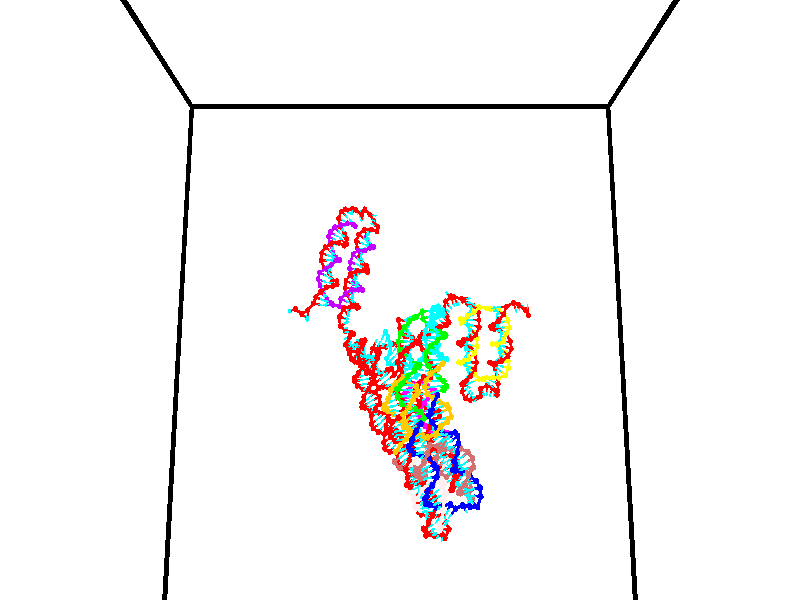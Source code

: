 // switches for output
#declare DRAW_BASES = 1; // possible values are 0, 1; only relevant for DNA ribbons
#declare DRAW_BASES_TYPE = 3; // possible values are 1, 2, 3; only relevant for DNA ribbons
#declare DRAW_FOG = 0; // set to 1 to enable fog

#include "colors.inc"

#include "transforms.inc"
background { rgb <1, 1, 1>}

#default {
   normal{
       ripples 0.25
       frequency 0.20
       turbulence 0.2
       lambda 5
   }
	finish {
		phong 0.1
		phong_size 40.
	}
}

// original window dimensions: 1024x640


// camera settings

camera {
	sky <0, 0.179814, -0.983701>
	up <0, 0.179814, -0.983701>
	right 1.6 * <1, 0, 0>
	location <35, 94.9851, 44.8844>
	look_at <35, 29.7336, 32.9568>
	direction <0, -65.2515, -11.9276>
	angle 67.0682
}


# declare cpy_camera_pos = <35, 94.9851, 44.8844>;
# if (DRAW_FOG = 1)
fog {
	fog_type 2
	up vnormalize(cpy_camera_pos)
	color rgbt<1,1,1,0.3>
	distance 1e-5
	fog_alt 3e-3
	fog_offset 56
}
# end


// LIGHTS

# declare lum = 6;
global_settings {
	ambient_light rgb lum * <0.05, 0.05, 0.05>
	max_trace_level 15
}# declare cpy_direct_light_amount = 0.25;
light_source
{	1000 * <-1, -1.16352, -0.803886>,
	rgb lum * cpy_direct_light_amount
	parallel
}

light_source
{	1000 * <1, 1.16352, 0.803886>,
	rgb lum * cpy_direct_light_amount
	parallel
}

// strand 0

// nucleotide -1

// particle -1
sphere {
	<24.447680, 34.894547, 34.681210> 0.250000
	pigment { color rgbt <1,0,0,0> }
	no_shadow
}
cylinder {
	<24.183470, 35.158428, 34.824596>,  <24.024944, 35.316757, 34.910629>, 0.100000
	pigment { color rgbt <1,0,0,0> }
	no_shadow
}
cylinder {
	<24.183470, 35.158428, 34.824596>,  <24.447680, 34.894547, 34.681210>, 0.100000
	pigment { color rgbt <1,0,0,0> }
	no_shadow
}

// particle -1
sphere {
	<24.183470, 35.158428, 34.824596> 0.100000
	pigment { color rgbt <1,0,0,0> }
	no_shadow
}
sphere {
	0, 1
	scale<0.080000,0.200000,0.300000>
	matrix <0.702012, 0.711969, -0.016715,
		-0.266245, 0.240608, -0.933392,
		-0.660525, 0.659703, 0.358468,
		23.985312, 35.356339, 34.932137>
	pigment { color rgbt <0,1,1,0> }
	no_shadow
}
cylinder {
	<25.096840, 34.890285, 35.112633>,  <24.447680, 34.894547, 34.681210>, 0.130000
	pigment { color rgbt <1,0,0,0> }
	no_shadow
}

// nucleotide -1

// particle -1
sphere {
	<25.096840, 34.890285, 35.112633> 0.250000
	pigment { color rgbt <1,0,0,0> }
	no_shadow
}
cylinder {
	<25.410845, 35.033066, 35.315151>,  <25.599249, 35.118736, 35.436661>, 0.100000
	pigment { color rgbt <1,0,0,0> }
	no_shadow
}
cylinder {
	<25.410845, 35.033066, 35.315151>,  <25.096840, 34.890285, 35.112633>, 0.100000
	pigment { color rgbt <1,0,0,0> }
	no_shadow
}

// particle -1
sphere {
	<25.410845, 35.033066, 35.315151> 0.100000
	pigment { color rgbt <1,0,0,0> }
	no_shadow
}
sphere {
	0, 1
	scale<0.080000,0.200000,0.300000>
	matrix <0.318033, -0.933594, 0.165100,
		0.531609, 0.031413, -0.846407,
		0.785014, 0.356954, 0.506297,
		25.646349, 35.140152, 35.467041>
	pigment { color rgbt <0,1,1,0> }
	no_shadow
}
cylinder {
	<25.721928, 34.983711, 34.775871>,  <25.096840, 34.890285, 35.112633>, 0.130000
	pigment { color rgbt <1,0,0,0> }
	no_shadow
}

// nucleotide -1

// particle -1
sphere {
	<25.721928, 34.983711, 34.775871> 0.250000
	pigment { color rgbt <1,0,0,0> }
	no_shadow
}
cylinder {
	<25.680286, 34.873642, 35.158169>,  <25.655302, 34.807602, 35.387547>, 0.100000
	pigment { color rgbt <1,0,0,0> }
	no_shadow
}
cylinder {
	<25.680286, 34.873642, 35.158169>,  <25.721928, 34.983711, 34.775871>, 0.100000
	pigment { color rgbt <1,0,0,0> }
	no_shadow
}

// particle -1
sphere {
	<25.680286, 34.873642, 35.158169> 0.100000
	pigment { color rgbt <1,0,0,0> }
	no_shadow
}
sphere {
	0, 1
	scale<0.080000,0.200000,0.300000>
	matrix <-0.009588, -0.960642, -0.277624,
		0.994520, -0.038065, 0.097366,
		-0.104102, -0.275169, 0.955743,
		25.649055, 34.791092, 35.444893>
	pigment { color rgbt <0,1,1,0> }
	no_shadow
}
cylinder {
	<26.236111, 34.866695, 34.187031>,  <25.721928, 34.983711, 34.775871>, 0.130000
	pigment { color rgbt <1,0,0,0> }
	no_shadow
}

// nucleotide -1

// particle -1
sphere {
	<26.236111, 34.866695, 34.187031> 0.250000
	pigment { color rgbt <1,0,0,0> }
	no_shadow
}
cylinder {
	<26.622066, 34.773392, 34.235332>,  <26.853640, 34.717411, 34.264313>, 0.100000
	pigment { color rgbt <1,0,0,0> }
	no_shadow
}
cylinder {
	<26.622066, 34.773392, 34.235332>,  <26.236111, 34.866695, 34.187031>, 0.100000
	pigment { color rgbt <1,0,0,0> }
	no_shadow
}

// particle -1
sphere {
	<26.622066, 34.773392, 34.235332> 0.100000
	pigment { color rgbt <1,0,0,0> }
	no_shadow
}
sphere {
	0, 1
	scale<0.080000,0.200000,0.300000>
	matrix <0.141620, 0.074820, -0.987089,
		0.221213, 0.969532, 0.105227,
		0.964888, -0.233259, 0.120754,
		26.911533, 34.703415, 34.271557>
	pigment { color rgbt <0,1,1,0> }
	no_shadow
}
cylinder {
	<26.515112, 35.154125, 33.708118>,  <26.236111, 34.866695, 34.187031>, 0.130000
	pigment { color rgbt <1,0,0,0> }
	no_shadow
}

// nucleotide -1

// particle -1
sphere {
	<26.515112, 35.154125, 33.708118> 0.250000
	pigment { color rgbt <1,0,0,0> }
	no_shadow
}
cylinder {
	<26.815296, 34.898914, 33.777084>,  <26.995407, 34.745789, 33.818462>, 0.100000
	pigment { color rgbt <1,0,0,0> }
	no_shadow
}
cylinder {
	<26.815296, 34.898914, 33.777084>,  <26.515112, 35.154125, 33.708118>, 0.100000
	pigment { color rgbt <1,0,0,0> }
	no_shadow
}

// particle -1
sphere {
	<26.815296, 34.898914, 33.777084> 0.100000
	pigment { color rgbt <1,0,0,0> }
	no_shadow
}
sphere {
	0, 1
	scale<0.080000,0.200000,0.300000>
	matrix <0.194616, -0.035974, -0.980219,
		0.631611, 0.769172, 0.097173,
		0.750462, -0.638028, 0.172415,
		27.040434, 34.707504, 33.828808>
	pigment { color rgbt <0,1,1,0> }
	no_shadow
}
cylinder {
	<27.018757, 35.435223, 33.312077>,  <26.515112, 35.154125, 33.708118>, 0.130000
	pigment { color rgbt <1,0,0,0> }
	no_shadow
}

// nucleotide -1

// particle -1
sphere {
	<27.018757, 35.435223, 33.312077> 0.250000
	pigment { color rgbt <1,0,0,0> }
	no_shadow
}
cylinder {
	<27.085489, 35.042938, 33.352810>,  <27.125528, 34.807568, 33.377251>, 0.100000
	pigment { color rgbt <1,0,0,0> }
	no_shadow
}
cylinder {
	<27.085489, 35.042938, 33.352810>,  <27.018757, 35.435223, 33.312077>, 0.100000
	pigment { color rgbt <1,0,0,0> }
	no_shadow
}

// particle -1
sphere {
	<27.085489, 35.042938, 33.352810> 0.100000
	pigment { color rgbt <1,0,0,0> }
	no_shadow
}
sphere {
	0, 1
	scale<0.080000,0.200000,0.300000>
	matrix <0.197422, -0.067962, -0.977960,
		0.966019, 0.183257, 0.182276,
		0.166830, -0.980713, 0.101832,
		27.135538, 34.748726, 33.383358>
	pigment { color rgbt <0,1,1,0> }
	no_shadow
}
cylinder {
	<27.578331, 35.369358, 32.914093>,  <27.018757, 35.435223, 33.312077>, 0.130000
	pigment { color rgbt <1,0,0,0> }
	no_shadow
}

// nucleotide -1

// particle -1
sphere {
	<27.578331, 35.369358, 32.914093> 0.250000
	pigment { color rgbt <1,0,0,0> }
	no_shadow
}
cylinder {
	<27.432058, 34.997253, 32.925995>,  <27.344296, 34.773991, 32.933136>, 0.100000
	pigment { color rgbt <1,0,0,0> }
	no_shadow
}
cylinder {
	<27.432058, 34.997253, 32.925995>,  <27.578331, 35.369358, 32.914093>, 0.100000
	pigment { color rgbt <1,0,0,0> }
	no_shadow
}

// particle -1
sphere {
	<27.432058, 34.997253, 32.925995> 0.100000
	pigment { color rgbt <1,0,0,0> }
	no_shadow
}
sphere {
	0, 1
	scale<0.080000,0.200000,0.300000>
	matrix <0.305576, -0.150197, -0.940247,
		0.879148, -0.334736, 0.339190,
		-0.365680, -0.930265, 0.029758,
		27.322353, 34.718174, 32.934921>
	pigment { color rgbt <0,1,1,0> }
	no_shadow
}
cylinder {
	<28.177883, 35.072590, 32.738285>,  <27.578331, 35.369358, 32.914093>, 0.130000
	pigment { color rgbt <1,0,0,0> }
	no_shadow
}

// nucleotide -1

// particle -1
sphere {
	<28.177883, 35.072590, 32.738285> 0.250000
	pigment { color rgbt <1,0,0,0> }
	no_shadow
}
cylinder {
	<27.890657, 34.797104, 32.698162>,  <27.718323, 34.631813, 32.674088>, 0.100000
	pigment { color rgbt <1,0,0,0> }
	no_shadow
}
cylinder {
	<27.890657, 34.797104, 32.698162>,  <28.177883, 35.072590, 32.738285>, 0.100000
	pigment { color rgbt <1,0,0,0> }
	no_shadow
}

// particle -1
sphere {
	<27.890657, 34.797104, 32.698162> 0.100000
	pigment { color rgbt <1,0,0,0> }
	no_shadow
}
sphere {
	0, 1
	scale<0.080000,0.200000,0.300000>
	matrix <0.395838, -0.285597, -0.872781,
		0.572448, -0.666417, 0.477695,
		-0.718064, -0.688711, -0.100304,
		27.675238, 34.590492, 32.668072>
	pigment { color rgbt <0,1,1,0> }
	no_shadow
}
cylinder {
	<28.560966, 34.456230, 32.464252>,  <28.177883, 35.072590, 32.738285>, 0.130000
	pigment { color rgbt <1,0,0,0> }
	no_shadow
}

// nucleotide -1

// particle -1
sphere {
	<28.560966, 34.456230, 32.464252> 0.250000
	pigment { color rgbt <1,0,0,0> }
	no_shadow
}
cylinder {
	<28.169487, 34.427513, 32.387318>,  <27.934599, 34.410282, 32.341156>, 0.100000
	pigment { color rgbt <1,0,0,0> }
	no_shadow
}
cylinder {
	<28.169487, 34.427513, 32.387318>,  <28.560966, 34.456230, 32.464252>, 0.100000
	pigment { color rgbt <1,0,0,0> }
	no_shadow
}

// particle -1
sphere {
	<28.169487, 34.427513, 32.387318> 0.100000
	pigment { color rgbt <1,0,0,0> }
	no_shadow
}
sphere {
	0, 1
	scale<0.080000,0.200000,0.300000>
	matrix <0.204200, -0.243429, -0.948180,
		0.021252, -0.967258, 0.252904,
		-0.978699, -0.071794, -0.192340,
		27.875877, 34.405975, 32.329617>
	pigment { color rgbt <0,1,1,0> }
	no_shadow
}
cylinder {
	<28.488358, 33.894638, 32.040249>,  <28.560966, 34.456230, 32.464252>, 0.130000
	pigment { color rgbt <1,0,0,0> }
	no_shadow
}

// nucleotide -1

// particle -1
sphere {
	<28.488358, 33.894638, 32.040249> 0.250000
	pigment { color rgbt <1,0,0,0> }
	no_shadow
}
cylinder {
	<28.146084, 34.088085, 31.966579>,  <27.940720, 34.204151, 31.922379>, 0.100000
	pigment { color rgbt <1,0,0,0> }
	no_shadow
}
cylinder {
	<28.146084, 34.088085, 31.966579>,  <28.488358, 33.894638, 32.040249>, 0.100000
	pigment { color rgbt <1,0,0,0> }
	no_shadow
}

// particle -1
sphere {
	<28.146084, 34.088085, 31.966579> 0.100000
	pigment { color rgbt <1,0,0,0> }
	no_shadow
}
sphere {
	0, 1
	scale<0.080000,0.200000,0.300000>
	matrix <0.068090, -0.247582, -0.966471,
		-0.512999, -0.839534, 0.178923,
		-0.855684, 0.483617, -0.184173,
		27.889378, 34.233170, 31.911327>
	pigment { color rgbt <0,1,1,0> }
	no_shadow
}
cylinder {
	<27.930948, 33.380390, 31.870836>,  <28.488358, 33.894638, 32.040249>, 0.130000
	pigment { color rgbt <1,0,0,0> }
	no_shadow
}

// nucleotide -1

// particle -1
sphere {
	<27.930948, 33.380390, 31.870836> 0.250000
	pigment { color rgbt <1,0,0,0> }
	no_shadow
}
cylinder {
	<27.873112, 33.737286, 31.699722>,  <27.838409, 33.951424, 31.597054>, 0.100000
	pigment { color rgbt <1,0,0,0> }
	no_shadow
}
cylinder {
	<27.873112, 33.737286, 31.699722>,  <27.930948, 33.380390, 31.870836>, 0.100000
	pigment { color rgbt <1,0,0,0> }
	no_shadow
}

// particle -1
sphere {
	<27.873112, 33.737286, 31.699722> 0.100000
	pigment { color rgbt <1,0,0,0> }
	no_shadow
}
sphere {
	0, 1
	scale<0.080000,0.200000,0.300000>
	matrix <-0.046014, -0.437923, -0.897834,
		-0.988421, -0.110133, 0.104375,
		-0.144589, 0.892241, -0.427785,
		27.829735, 34.004959, 31.571386>
	pigment { color rgbt <0,1,1,0> }
	no_shadow
}
cylinder {
	<27.632488, 33.221939, 31.249422>,  <27.930948, 33.380390, 31.870836>, 0.130000
	pigment { color rgbt <1,0,0,0> }
	no_shadow
}

// nucleotide -1

// particle -1
sphere {
	<27.632488, 33.221939, 31.249422> 0.250000
	pigment { color rgbt <1,0,0,0> }
	no_shadow
}
cylinder {
	<27.671431, 33.609013, 31.156378>,  <27.694796, 33.841255, 31.100552>, 0.100000
	pigment { color rgbt <1,0,0,0> }
	no_shadow
}
cylinder {
	<27.671431, 33.609013, 31.156378>,  <27.632488, 33.221939, 31.249422>, 0.100000
	pigment { color rgbt <1,0,0,0> }
	no_shadow
}

// particle -1
sphere {
	<27.671431, 33.609013, 31.156378> 0.100000
	pigment { color rgbt <1,0,0,0> }
	no_shadow
}
sphere {
	0, 1
	scale<0.080000,0.200000,0.300000>
	matrix <-0.143145, -0.217676, -0.965467,
		-0.984902, 0.127290, 0.117327,
		0.097355, 0.967685, -0.232610,
		27.700638, 33.899319, 31.086596>
	pigment { color rgbt <0,1,1,0> }
	no_shadow
}
cylinder {
	<27.088081, 33.358685, 30.825487>,  <27.632488, 33.221939, 31.249422>, 0.130000
	pigment { color rgbt <1,0,0,0> }
	no_shadow
}

// nucleotide -1

// particle -1
sphere {
	<27.088081, 33.358685, 30.825487> 0.250000
	pigment { color rgbt <1,0,0,0> }
	no_shadow
}
cylinder {
	<27.337011, 33.658043, 30.733740>,  <27.486370, 33.837658, 30.678692>, 0.100000
	pigment { color rgbt <1,0,0,0> }
	no_shadow
}
cylinder {
	<27.337011, 33.658043, 30.733740>,  <27.088081, 33.358685, 30.825487>, 0.100000
	pigment { color rgbt <1,0,0,0> }
	no_shadow
}

// particle -1
sphere {
	<27.337011, 33.658043, 30.733740> 0.100000
	pigment { color rgbt <1,0,0,0> }
	no_shadow
}
sphere {
	0, 1
	scale<0.080000,0.200000,0.300000>
	matrix <-0.118053, -0.199935, -0.972671,
		-0.773804, 0.632397, -0.036075,
		0.622327, 0.748398, -0.229367,
		27.523710, 33.882561, 30.664930>
	pigment { color rgbt <0,1,1,0> }
	no_shadow
}
cylinder {
	<26.786621, 33.750652, 30.205183>,  <27.088081, 33.358685, 30.825487>, 0.130000
	pigment { color rgbt <1,0,0,0> }
	no_shadow
}

// nucleotide -1

// particle -1
sphere {
	<26.786621, 33.750652, 30.205183> 0.250000
	pigment { color rgbt <1,0,0,0> }
	no_shadow
}
cylinder {
	<27.180696, 33.818481, 30.215343>,  <27.417143, 33.859180, 30.221439>, 0.100000
	pigment { color rgbt <1,0,0,0> }
	no_shadow
}
cylinder {
	<27.180696, 33.818481, 30.215343>,  <26.786621, 33.750652, 30.205183>, 0.100000
	pigment { color rgbt <1,0,0,0> }
	no_shadow
}

// particle -1
sphere {
	<27.180696, 33.818481, 30.215343> 0.100000
	pigment { color rgbt <1,0,0,0> }
	no_shadow
}
sphere {
	0, 1
	scale<0.080000,0.200000,0.300000>
	matrix <0.033776, -0.046689, -0.998338,
		-0.168107, 0.984411, -0.051725,
		0.985190, 0.169575, 0.025400,
		27.476254, 33.869354, 30.222963>
	pigment { color rgbt <0,1,1,0> }
	no_shadow
}
cylinder {
	<26.883495, 34.071548, 29.635181>,  <26.786621, 33.750652, 30.205183>, 0.130000
	pigment { color rgbt <1,0,0,0> }
	no_shadow
}

// nucleotide -1

// particle -1
sphere {
	<26.883495, 34.071548, 29.635181> 0.250000
	pigment { color rgbt <1,0,0,0> }
	no_shadow
}
cylinder {
	<27.252710, 33.938049, 29.711720>,  <27.474239, 33.857948, 29.757643>, 0.100000
	pigment { color rgbt <1,0,0,0> }
	no_shadow
}
cylinder {
	<27.252710, 33.938049, 29.711720>,  <26.883495, 34.071548, 29.635181>, 0.100000
	pigment { color rgbt <1,0,0,0> }
	no_shadow
}

// particle -1
sphere {
	<27.252710, 33.938049, 29.711720> 0.100000
	pigment { color rgbt <1,0,0,0> }
	no_shadow
}
sphere {
	0, 1
	scale<0.080000,0.200000,0.300000>
	matrix <0.156580, -0.128390, -0.979285,
		0.351402, 0.933878, -0.066250,
		0.923038, -0.333749, 0.191344,
		27.529621, 33.837925, 29.769123>
	pigment { color rgbt <0,1,1,0> }
	no_shadow
}
cylinder {
	<27.279243, 34.393917, 29.170315>,  <26.883495, 34.071548, 29.635181>, 0.130000
	pigment { color rgbt <1,0,0,0> }
	no_shadow
}

// nucleotide -1

// particle -1
sphere {
	<27.279243, 34.393917, 29.170315> 0.250000
	pigment { color rgbt <1,0,0,0> }
	no_shadow
}
cylinder {
	<27.521875, 34.098751, 29.288660>,  <27.667456, 33.921650, 29.359667>, 0.100000
	pigment { color rgbt <1,0,0,0> }
	no_shadow
}
cylinder {
	<27.521875, 34.098751, 29.288660>,  <27.279243, 34.393917, 29.170315>, 0.100000
	pigment { color rgbt <1,0,0,0> }
	no_shadow
}

// particle -1
sphere {
	<27.521875, 34.098751, 29.288660> 0.100000
	pigment { color rgbt <1,0,0,0> }
	no_shadow
}
sphere {
	0, 1
	scale<0.080000,0.200000,0.300000>
	matrix <0.369697, -0.067653, -0.926686,
		0.703835, 0.671490, 0.231769,
		0.606581, -0.737918, 0.295864,
		27.703850, 33.877377, 29.377419>
	pigment { color rgbt <0,1,1,0> }
	no_shadow
}
cylinder {
	<27.973701, 34.570511, 28.853889>,  <27.279243, 34.393917, 29.170315>, 0.130000
	pigment { color rgbt <1,0,0,0> }
	no_shadow
}

// nucleotide -1

// particle -1
sphere {
	<27.973701, 34.570511, 28.853889> 0.250000
	pigment { color rgbt <1,0,0,0> }
	no_shadow
}
cylinder {
	<27.958170, 34.179710, 28.937765>,  <27.948851, 33.945232, 28.988091>, 0.100000
	pigment { color rgbt <1,0,0,0> }
	no_shadow
}
cylinder {
	<27.958170, 34.179710, 28.937765>,  <27.973701, 34.570511, 28.853889>, 0.100000
	pigment { color rgbt <1,0,0,0> }
	no_shadow
}

// particle -1
sphere {
	<27.958170, 34.179710, 28.937765> 0.100000
	pigment { color rgbt <1,0,0,0> }
	no_shadow
}
sphere {
	0, 1
	scale<0.080000,0.200000,0.300000>
	matrix <0.426059, -0.206003, -0.880929,
		0.903862, 0.055136, 0.424257,
		-0.038827, -0.976997, 0.209690,
		27.946522, 33.886612, 29.000671>
	pigment { color rgbt <0,1,1,0> }
	no_shadow
}
cylinder {
	<28.680088, 34.321304, 28.768454>,  <27.973701, 34.570511, 28.853889>, 0.130000
	pigment { color rgbt <1,0,0,0> }
	no_shadow
}

// nucleotide -1

// particle -1
sphere {
	<28.680088, 34.321304, 28.768454> 0.250000
	pigment { color rgbt <1,0,0,0> }
	no_shadow
}
cylinder {
	<28.444752, 33.999458, 28.736328>,  <28.303551, 33.806351, 28.717052>, 0.100000
	pigment { color rgbt <1,0,0,0> }
	no_shadow
}
cylinder {
	<28.444752, 33.999458, 28.736328>,  <28.680088, 34.321304, 28.768454>, 0.100000
	pigment { color rgbt <1,0,0,0> }
	no_shadow
}

// particle -1
sphere {
	<28.444752, 33.999458, 28.736328> 0.100000
	pigment { color rgbt <1,0,0,0> }
	no_shadow
}
sphere {
	0, 1
	scale<0.080000,0.200000,0.300000>
	matrix <0.542231, -0.318889, -0.777364,
		0.599869, -0.500901, 0.623903,
		-0.588338, -0.804617, -0.080312,
		28.268250, 33.758072, 28.712234>
	pigment { color rgbt <0,1,1,0> }
	no_shadow
}
cylinder {
	<29.157394, 33.701511, 28.871817>,  <28.680088, 34.321304, 28.768454>, 0.130000
	pigment { color rgbt <1,0,0,0> }
	no_shadow
}

// nucleotide -1

// particle -1
sphere {
	<29.157394, 33.701511, 28.871817> 0.250000
	pigment { color rgbt <1,0,0,0> }
	no_shadow
}
cylinder {
	<28.828167, 33.616295, 28.661228>,  <28.630630, 33.565163, 28.534876>, 0.100000
	pigment { color rgbt <1,0,0,0> }
	no_shadow
}
cylinder {
	<28.828167, 33.616295, 28.661228>,  <29.157394, 33.701511, 28.871817>, 0.100000
	pigment { color rgbt <1,0,0,0> }
	no_shadow
}

// particle -1
sphere {
	<28.828167, 33.616295, 28.661228> 0.100000
	pigment { color rgbt <1,0,0,0> }
	no_shadow
}
sphere {
	0, 1
	scale<0.080000,0.200000,0.300000>
	matrix <0.567377, -0.267060, -0.778949,
		0.025352, -0.939835, 0.340685,
		-0.823068, -0.213045, -0.526471,
		28.581247, 33.552380, 28.503286>
	pigment { color rgbt <0,1,1,0> }
	no_shadow
}
cylinder {
	<29.360369, 33.070980, 28.548790>,  <29.157394, 33.701511, 28.871817>, 0.130000
	pigment { color rgbt <1,0,0,0> }
	no_shadow
}

// nucleotide -1

// particle -1
sphere {
	<29.360369, 33.070980, 28.548790> 0.250000
	pigment { color rgbt <1,0,0,0> }
	no_shadow
}
cylinder {
	<29.046543, 33.194073, 28.333471>,  <28.858248, 33.267929, 28.204281>, 0.100000
	pigment { color rgbt <1,0,0,0> }
	no_shadow
}
cylinder {
	<29.046543, 33.194073, 28.333471>,  <29.360369, 33.070980, 28.548790>, 0.100000
	pigment { color rgbt <1,0,0,0> }
	no_shadow
}

// particle -1
sphere {
	<29.046543, 33.194073, 28.333471> 0.100000
	pigment { color rgbt <1,0,0,0> }
	no_shadow
}
sphere {
	0, 1
	scale<0.080000,0.200000,0.300000>
	matrix <0.446285, -0.322431, -0.834786,
		-0.430452, -0.895176, 0.115632,
		-0.784564, 0.307731, -0.538294,
		28.811174, 33.286392, 28.171984>
	pigment { color rgbt <0,1,1,0> }
	no_shadow
}
cylinder {
	<29.302530, 32.490704, 27.939619>,  <29.360369, 33.070980, 28.548790>, 0.130000
	pigment { color rgbt <1,0,0,0> }
	no_shadow
}

// nucleotide -1

// particle -1
sphere {
	<29.302530, 32.490704, 27.939619> 0.250000
	pigment { color rgbt <1,0,0,0> }
	no_shadow
}
cylinder {
	<29.094049, 32.818844, 27.845497>,  <28.968960, 33.015728, 27.789024>, 0.100000
	pigment { color rgbt <1,0,0,0> }
	no_shadow
}
cylinder {
	<29.094049, 32.818844, 27.845497>,  <29.302530, 32.490704, 27.939619>, 0.100000
	pigment { color rgbt <1,0,0,0> }
	no_shadow
}

// particle -1
sphere {
	<29.094049, 32.818844, 27.845497> 0.100000
	pigment { color rgbt <1,0,0,0> }
	no_shadow
}
sphere {
	0, 1
	scale<0.080000,0.200000,0.300000>
	matrix <0.258132, -0.111267, -0.959681,
		-0.813458, -0.560930, -0.153766,
		-0.521204, 0.820352, -0.235305,
		28.937689, 33.064949, 27.774906>
	pigment { color rgbt <0,1,1,0> }
	no_shadow
}
cylinder {
	<29.043541, 32.310230, 27.365387>,  <29.302530, 32.490704, 27.939619>, 0.130000
	pigment { color rgbt <1,0,0,0> }
	no_shadow
}

// nucleotide -1

// particle -1
sphere {
	<29.043541, 32.310230, 27.365387> 0.250000
	pigment { color rgbt <1,0,0,0> }
	no_shadow
}
cylinder {
	<28.963499, 32.699841, 27.322998>,  <28.915474, 32.933605, 27.297565>, 0.100000
	pigment { color rgbt <1,0,0,0> }
	no_shadow
}
cylinder {
	<28.963499, 32.699841, 27.322998>,  <29.043541, 32.310230, 27.365387>, 0.100000
	pigment { color rgbt <1,0,0,0> }
	no_shadow
}

// particle -1
sphere {
	<28.963499, 32.699841, 27.322998> 0.100000
	pigment { color rgbt <1,0,0,0> }
	no_shadow
}
sphere {
	0, 1
	scale<0.080000,0.200000,0.300000>
	matrix <0.310816, -0.039465, -0.949650,
		-0.929168, -0.222965, -0.294846,
		-0.200103, 0.974027, -0.105970,
		28.903469, 32.992050, 27.291206>
	pigment { color rgbt <0,1,1,0> }
	no_shadow
}
cylinder {
	<28.559660, 32.445412, 26.778250>,  <29.043541, 32.310230, 27.365387>, 0.130000
	pigment { color rgbt <1,0,0,0> }
	no_shadow
}

// nucleotide -1

// particle -1
sphere {
	<28.559660, 32.445412, 26.778250> 0.250000
	pigment { color rgbt <1,0,0,0> }
	no_shadow
}
cylinder {
	<28.766018, 32.785088, 26.823376>,  <28.889833, 32.988895, 26.850451>, 0.100000
	pigment { color rgbt <1,0,0,0> }
	no_shadow
}
cylinder {
	<28.766018, 32.785088, 26.823376>,  <28.559660, 32.445412, 26.778250>, 0.100000
	pigment { color rgbt <1,0,0,0> }
	no_shadow
}

// particle -1
sphere {
	<28.766018, 32.785088, 26.823376> 0.100000
	pigment { color rgbt <1,0,0,0> }
	no_shadow
}
sphere {
	0, 1
	scale<0.080000,0.200000,0.300000>
	matrix <0.262007, -0.031031, -0.964567,
		-0.815601, 0.527173, -0.238502,
		0.515894, 0.849191, 0.112814,
		28.920786, 33.039845, 26.857220>
	pigment { color rgbt <0,1,1,0> }
	no_shadow
}
cylinder {
	<28.407152, 32.858273, 26.143282>,  <28.559660, 32.445412, 26.778250>, 0.130000
	pigment { color rgbt <1,0,0,0> }
	no_shadow
}

// nucleotide -1

// particle -1
sphere {
	<28.407152, 32.858273, 26.143282> 0.250000
	pigment { color rgbt <1,0,0,0> }
	no_shadow
}
cylinder {
	<28.750546, 32.981808, 26.307051>,  <28.956581, 33.055931, 26.405312>, 0.100000
	pigment { color rgbt <1,0,0,0> }
	no_shadow
}
cylinder {
	<28.750546, 32.981808, 26.307051>,  <28.407152, 32.858273, 26.143282>, 0.100000
	pigment { color rgbt <1,0,0,0> }
	no_shadow
}

// particle -1
sphere {
	<28.750546, 32.981808, 26.307051> 0.100000
	pigment { color rgbt <1,0,0,0> }
	no_shadow
}
sphere {
	0, 1
	scale<0.080000,0.200000,0.300000>
	matrix <0.395979, 0.108146, -0.911869,
		-0.325899, 0.944946, -0.029453,
		0.858481, 0.308840, 0.409424,
		29.008089, 33.074459, 26.429878>
	pigment { color rgbt <0,1,1,0> }
	no_shadow
}
cylinder {
	<28.762373, 33.201561, 25.602125>,  <28.407152, 32.858273, 26.143282>, 0.130000
	pigment { color rgbt <1,0,0,0> }
	no_shadow
}

// nucleotide -1

// particle -1
sphere {
	<28.762373, 33.201561, 25.602125> 0.250000
	pigment { color rgbt <1,0,0,0> }
	no_shadow
}
cylinder {
	<29.063314, 33.180111, 25.864756>,  <29.243879, 33.167240, 26.022333>, 0.100000
	pigment { color rgbt <1,0,0,0> }
	no_shadow
}
cylinder {
	<29.063314, 33.180111, 25.864756>,  <28.762373, 33.201561, 25.602125>, 0.100000
	pigment { color rgbt <1,0,0,0> }
	no_shadow
}

// particle -1
sphere {
	<29.063314, 33.180111, 25.864756> 0.100000
	pigment { color rgbt <1,0,0,0> }
	no_shadow
}
sphere {
	0, 1
	scale<0.080000,0.200000,0.300000>
	matrix <0.658311, 0.024356, -0.752352,
		0.024356, 0.998264, 0.053629,
		0.752352, -0.053629, 0.656575,
		29.289021, 33.164021, 26.061728>
	pigment { color rgbt <0,1,1,0> }
	no_shadow
}
cylinder {
	<29.241968, 33.859394, 25.613413>,  <28.762373, 33.201561, 25.602125>, 0.130000
	pigment { color rgbt <1,0,0,0> }
	no_shadow
}

// nucleotide -1

// particle -1
sphere {
	<29.241968, 33.859394, 25.613413> 0.250000
	pigment { color rgbt <1,0,0,0> }
	no_shadow
}
cylinder {
	<29.419924, 33.509235, 25.689047>,  <29.526697, 33.299141, 25.734428>, 0.100000
	pigment { color rgbt <1,0,0,0> }
	no_shadow
}
cylinder {
	<29.419924, 33.509235, 25.689047>,  <29.241968, 33.859394, 25.613413>, 0.100000
	pigment { color rgbt <1,0,0,0> }
	no_shadow
}

// particle -1
sphere {
	<29.419924, 33.509235, 25.689047> 0.100000
	pigment { color rgbt <1,0,0,0> }
	no_shadow
}
sphere {
	0, 1
	scale<0.080000,0.200000,0.300000>
	matrix <0.494469, 0.064059, -0.866831,
		0.746709, 0.479141, 0.461356,
		0.444888, -0.875397, 0.189087,
		29.553391, 33.246616, 25.745773>
	pigment { color rgbt <0,1,1,0> }
	no_shadow
}
cylinder {
	<29.988894, 33.906712, 25.593779>,  <29.241968, 33.859394, 25.613413>, 0.130000
	pigment { color rgbt <1,0,0,0> }
	no_shadow
}

// nucleotide -1

// particle -1
sphere {
	<29.988894, 33.906712, 25.593779> 0.250000
	pigment { color rgbt <1,0,0,0> }
	no_shadow
}
cylinder {
	<29.856939, 33.545605, 25.483364>,  <29.777767, 33.328941, 25.417116>, 0.100000
	pigment { color rgbt <1,0,0,0> }
	no_shadow
}
cylinder {
	<29.856939, 33.545605, 25.483364>,  <29.988894, 33.906712, 25.593779>, 0.100000
	pigment { color rgbt <1,0,0,0> }
	no_shadow
}

// particle -1
sphere {
	<29.856939, 33.545605, 25.483364> 0.100000
	pigment { color rgbt <1,0,0,0> }
	no_shadow
}
sphere {
	0, 1
	scale<0.080000,0.200000,0.300000>
	matrix <0.505520, 0.078013, -0.859281,
		0.797261, -0.423005, 0.430629,
		-0.329885, -0.902763, -0.276034,
		29.757975, 33.274776, 25.400555>
	pigment { color rgbt <0,1,1,0> }
	no_shadow
}
cylinder {
	<30.392431, 34.619072, 25.910627>,  <29.988894, 33.906712, 25.593779>, 0.130000
	pigment { color rgbt <1,0,0,0> }
	no_shadow
}

// nucleotide -1

// particle -1
sphere {
	<30.392431, 34.619072, 25.910627> 0.250000
	pigment { color rgbt <1,0,0,0> }
	no_shadow
}
cylinder {
	<30.173391, 34.860893, 26.142021>,  <30.041967, 35.005985, 26.280857>, 0.100000
	pigment { color rgbt <1,0,0,0> }
	no_shadow
}
cylinder {
	<30.173391, 34.860893, 26.142021>,  <30.392431, 34.619072, 25.910627>, 0.100000
	pigment { color rgbt <1,0,0,0> }
	no_shadow
}

// particle -1
sphere {
	<30.173391, 34.860893, 26.142021> 0.100000
	pigment { color rgbt <1,0,0,0> }
	no_shadow
}
sphere {
	0, 1
	scale<0.080000,0.200000,0.300000>
	matrix <0.825251, 0.504390, 0.254069,
		-0.138183, 0.616524, -0.775115,
		-0.547600, 0.604557, 0.578485,
		30.009111, 35.042259, 26.315567>
	pigment { color rgbt <0,1,1,0> }
	no_shadow
}
cylinder {
	<31.007244, 34.203514, 26.229572>,  <30.392431, 34.619072, 25.910627>, 0.130000
	pigment { color rgbt <1,0,0,0> }
	no_shadow
}

// nucleotide -1

// particle -1
sphere {
	<31.007244, 34.203514, 26.229572> 0.250000
	pigment { color rgbt <1,0,0,0> }
	no_shadow
}
cylinder {
	<31.003033, 33.822193, 26.350307>,  <31.000505, 33.593403, 26.422749>, 0.100000
	pigment { color rgbt <1,0,0,0> }
	no_shadow
}
cylinder {
	<31.003033, 33.822193, 26.350307>,  <31.007244, 34.203514, 26.229572>, 0.100000
	pigment { color rgbt <1,0,0,0> }
	no_shadow
}

// particle -1
sphere {
	<31.003033, 33.822193, 26.350307> 0.100000
	pigment { color rgbt <1,0,0,0> }
	no_shadow
}
sphere {
	0, 1
	scale<0.080000,0.200000,0.300000>
	matrix <-0.410199, -0.271170, -0.870749,
		0.911935, -0.132984, -0.388187,
		-0.010531, -0.953301, 0.301839,
		30.999874, 33.536201, 26.440859>
	pigment { color rgbt <0,1,1,0> }
	no_shadow
}
cylinder {
	<31.311563, 33.822437, 25.716154>,  <31.007244, 34.203514, 26.229572>, 0.130000
	pigment { color rgbt <1,0,0,0> }
	no_shadow
}

// nucleotide -1

// particle -1
sphere {
	<31.311563, 33.822437, 25.716154> 0.250000
	pigment { color rgbt <1,0,0,0> }
	no_shadow
}
cylinder {
	<31.046301, 33.617359, 25.934280>,  <30.887142, 33.494312, 26.065155>, 0.100000
	pigment { color rgbt <1,0,0,0> }
	no_shadow
}
cylinder {
	<31.046301, 33.617359, 25.934280>,  <31.311563, 33.822437, 25.716154>, 0.100000
	pigment { color rgbt <1,0,0,0> }
	no_shadow
}

// particle -1
sphere {
	<31.046301, 33.617359, 25.934280> 0.100000
	pigment { color rgbt <1,0,0,0> }
	no_shadow
}
sphere {
	0, 1
	scale<0.080000,0.200000,0.300000>
	matrix <-0.431641, -0.333247, -0.838232,
		0.611480, -0.791260, -0.000304,
		-0.663158, -0.512693, 0.545314,
		30.847353, 33.463551, 26.097876>
	pigment { color rgbt <0,1,1,0> }
	no_shadow
}
cylinder {
	<31.259468, 33.160156, 25.390394>,  <31.311563, 33.822437, 25.716154>, 0.130000
	pigment { color rgbt <1,0,0,0> }
	no_shadow
}

// nucleotide -1

// particle -1
sphere {
	<31.259468, 33.160156, 25.390394> 0.250000
	pigment { color rgbt <1,0,0,0> }
	no_shadow
}
cylinder {
	<30.920080, 33.237617, 25.587410>,  <30.716448, 33.284096, 25.705620>, 0.100000
	pigment { color rgbt <1,0,0,0> }
	no_shadow
}
cylinder {
	<30.920080, 33.237617, 25.587410>,  <31.259468, 33.160156, 25.390394>, 0.100000
	pigment { color rgbt <1,0,0,0> }
	no_shadow
}

// particle -1
sphere {
	<30.920080, 33.237617, 25.587410> 0.100000
	pigment { color rgbt <1,0,0,0> }
	no_shadow
}
sphere {
	0, 1
	scale<0.080000,0.200000,0.300000>
	matrix <-0.529134, -0.291417, -0.796927,
		-0.010794, -0.936789, 0.349728,
		-0.848469, 0.193655, 0.492541,
		30.665539, 33.295715, 25.735172>
	pigment { color rgbt <0,1,1,0> }
	no_shadow
}
cylinder {
	<31.789621, 33.195099, 25.884457>,  <31.259468, 33.160156, 25.390394>, 0.130000
	pigment { color rgbt <1,0,0,0> }
	no_shadow
}

// nucleotide -1

// particle -1
sphere {
	<31.789621, 33.195099, 25.884457> 0.250000
	pigment { color rgbt <1,0,0,0> }
	no_shadow
}
cylinder {
	<32.082581, 33.435120, 26.013163>,  <32.258358, 33.579132, 26.090387>, 0.100000
	pigment { color rgbt <1,0,0,0> }
	no_shadow
}
cylinder {
	<32.082581, 33.435120, 26.013163>,  <31.789621, 33.195099, 25.884457>, 0.100000
	pigment { color rgbt <1,0,0,0> }
	no_shadow
}

// particle -1
sphere {
	<32.082581, 33.435120, 26.013163> 0.100000
	pigment { color rgbt <1,0,0,0> }
	no_shadow
}
sphere {
	0, 1
	scale<0.080000,0.200000,0.300000>
	matrix <-0.189561, -0.274193, 0.942807,
		0.653956, -0.751505, -0.087073,
		0.732399, 0.600049, 0.321766,
		32.302299, 33.615135, 26.109692>
	pigment { color rgbt <0,1,1,0> }
	no_shadow
}
cylinder {
	<32.218716, 32.803925, 26.387180>,  <31.789621, 33.195099, 25.884457>, 0.130000
	pigment { color rgbt <1,0,0,0> }
	no_shadow
}

// nucleotide -1

// particle -1
sphere {
	<32.218716, 32.803925, 26.387180> 0.250000
	pigment { color rgbt <1,0,0,0> }
	no_shadow
}
cylinder {
	<32.220123, 33.195553, 26.468578>,  <32.220966, 33.430531, 26.517418>, 0.100000
	pigment { color rgbt <1,0,0,0> }
	no_shadow
}
cylinder {
	<32.220123, 33.195553, 26.468578>,  <32.218716, 32.803925, 26.387180>, 0.100000
	pigment { color rgbt <1,0,0,0> }
	no_shadow
}

// particle -1
sphere {
	<32.220123, 33.195553, 26.468578> 0.100000
	pigment { color rgbt <1,0,0,0> }
	no_shadow
}
sphere {
	0, 1
	scale<0.080000,0.200000,0.300000>
	matrix <-0.289295, -0.193800, 0.937416,
		0.957233, -0.062171, 0.282558,
		0.003520, 0.979069, 0.203497,
		32.221180, 33.489273, 26.529627>
	pigment { color rgbt <0,1,1,0> }
	no_shadow
}
cylinder {
	<32.646954, 32.910709, 26.970161>,  <32.218716, 32.803925, 26.387180>, 0.130000
	pigment { color rgbt <1,0,0,0> }
	no_shadow
}

// nucleotide -1

// particle -1
sphere {
	<32.646954, 32.910709, 26.970161> 0.250000
	pigment { color rgbt <1,0,0,0> }
	no_shadow
}
cylinder {
	<32.349720, 33.171246, 26.908731>,  <32.171379, 33.327568, 26.871874>, 0.100000
	pigment { color rgbt <1,0,0,0> }
	no_shadow
}
cylinder {
	<32.349720, 33.171246, 26.908731>,  <32.646954, 32.910709, 26.970161>, 0.100000
	pigment { color rgbt <1,0,0,0> }
	no_shadow
}

// particle -1
sphere {
	<32.349720, 33.171246, 26.908731> 0.100000
	pigment { color rgbt <1,0,0,0> }
	no_shadow
}
sphere {
	0, 1
	scale<0.080000,0.200000,0.300000>
	matrix <-0.385114, -0.228536, 0.894124,
		0.547281, 0.723552, 0.420661,
		-0.743082, 0.651340, -0.153577,
		32.126797, 33.366646, 26.862658>
	pigment { color rgbt <0,1,1,0> }
	no_shadow
}
cylinder {
	<32.573917, 33.469975, 27.536776>,  <32.646954, 32.910709, 26.970161>, 0.130000
	pigment { color rgbt <1,0,0,0> }
	no_shadow
}

// nucleotide -1

// particle -1
sphere {
	<32.573917, 33.469975, 27.536776> 0.250000
	pigment { color rgbt <1,0,0,0> }
	no_shadow
}
cylinder {
	<32.232841, 33.365833, 27.355610>,  <32.028194, 33.303349, 27.246910>, 0.100000
	pigment { color rgbt <1,0,0,0> }
	no_shadow
}
cylinder {
	<32.232841, 33.365833, 27.355610>,  <32.573917, 33.469975, 27.536776>, 0.100000
	pigment { color rgbt <1,0,0,0> }
	no_shadow
}

// particle -1
sphere {
	<32.232841, 33.365833, 27.355610> 0.100000
	pigment { color rgbt <1,0,0,0> }
	no_shadow
}
sphere {
	0, 1
	scale<0.080000,0.200000,0.300000>
	matrix <-0.416741, -0.183813, 0.890247,
		-0.315026, 0.947856, 0.048238,
		-0.852693, -0.260348, -0.452916,
		31.977034, 33.287727, 27.219734>
	pigment { color rgbt <0,1,1,0> }
	no_shadow
}
cylinder {
	<32.013092, 33.977840, 27.482738>,  <32.573917, 33.469975, 27.536776>, 0.130000
	pigment { color rgbt <1,0,0,0> }
	no_shadow
}

// nucleotide -1

// particle -1
sphere {
	<32.013092, 33.977840, 27.482738> 0.250000
	pigment { color rgbt <1,0,0,0> }
	no_shadow
}
cylinder {
	<31.861399, 33.607994, 27.496975>,  <31.770384, 33.386086, 27.505518>, 0.100000
	pigment { color rgbt <1,0,0,0> }
	no_shadow
}
cylinder {
	<31.861399, 33.607994, 27.496975>,  <32.013092, 33.977840, 27.482738>, 0.100000
	pigment { color rgbt <1,0,0,0> }
	no_shadow
}

// particle -1
sphere {
	<31.861399, 33.607994, 27.496975> 0.100000
	pigment { color rgbt <1,0,0,0> }
	no_shadow
}
sphere {
	0, 1
	scale<0.080000,0.200000,0.300000>
	matrix <-0.476639, 0.228175, 0.848971,
		-0.793094, 0.304992, -0.527239,
		-0.379232, -0.924616, 0.035593,
		31.747629, 33.330608, 27.507652>
	pigment { color rgbt <0,1,1,0> }
	no_shadow
}
cylinder {
	<31.265890, 33.981781, 27.520899>,  <32.013092, 33.977840, 27.482738>, 0.130000
	pigment { color rgbt <1,0,0,0> }
	no_shadow
}

// nucleotide -1

// particle -1
sphere {
	<31.265890, 33.981781, 27.520899> 0.250000
	pigment { color rgbt <1,0,0,0> }
	no_shadow
}
cylinder {
	<31.390322, 33.637798, 27.682741>,  <31.464981, 33.431408, 27.779846>, 0.100000
	pigment { color rgbt <1,0,0,0> }
	no_shadow
}
cylinder {
	<31.390322, 33.637798, 27.682741>,  <31.265890, 33.981781, 27.520899>, 0.100000
	pigment { color rgbt <1,0,0,0> }
	no_shadow
}

// particle -1
sphere {
	<31.390322, 33.637798, 27.682741> 0.100000
	pigment { color rgbt <1,0,0,0> }
	no_shadow
}
sphere {
	0, 1
	scale<0.080000,0.200000,0.300000>
	matrix <-0.513242, 0.206299, 0.833080,
		-0.799882, -0.466814, -0.377191,
		0.311080, -0.859956, 0.404604,
		31.483646, 33.379810, 27.804123>
	pigment { color rgbt <0,1,1,0> }
	no_shadow
}
cylinder {
	<30.649511, 33.622459, 27.843014>,  <31.265890, 33.981781, 27.520899>, 0.130000
	pigment { color rgbt <1,0,0,0> }
	no_shadow
}

// nucleotide -1

// particle -1
sphere {
	<30.649511, 33.622459, 27.843014> 0.250000
	pigment { color rgbt <1,0,0,0> }
	no_shadow
}
cylinder {
	<30.968874, 33.452797, 28.013960>,  <31.160492, 33.350998, 28.116528>, 0.100000
	pigment { color rgbt <1,0,0,0> }
	no_shadow
}
cylinder {
	<30.968874, 33.452797, 28.013960>,  <30.649511, 33.622459, 27.843014>, 0.100000
	pigment { color rgbt <1,0,0,0> }
	no_shadow
}

// particle -1
sphere {
	<30.968874, 33.452797, 28.013960> 0.100000
	pigment { color rgbt <1,0,0,0> }
	no_shadow
}
sphere {
	0, 1
	scale<0.080000,0.200000,0.300000>
	matrix <-0.370981, 0.212521, 0.903995,
		-0.474261, -0.880298, 0.012323,
		0.798405, -0.424158, 0.427364,
		31.208395, 33.325550, 28.142170>
	pigment { color rgbt <0,1,1,0> }
	no_shadow
}
cylinder {
	<30.377197, 33.187420, 28.325222>,  <30.649511, 33.622459, 27.843014>, 0.130000
	pigment { color rgbt <1,0,0,0> }
	no_shadow
}

// nucleotide -1

// particle -1
sphere {
	<30.377197, 33.187420, 28.325222> 0.250000
	pigment { color rgbt <1,0,0,0> }
	no_shadow
}
cylinder {
	<30.748568, 33.242561, 28.463223>,  <30.971390, 33.275646, 28.546022>, 0.100000
	pigment { color rgbt <1,0,0,0> }
	no_shadow
}
cylinder {
	<30.748568, 33.242561, 28.463223>,  <30.377197, 33.187420, 28.325222>, 0.100000
	pigment { color rgbt <1,0,0,0> }
	no_shadow
}

// particle -1
sphere {
	<30.748568, 33.242561, 28.463223> 0.100000
	pigment { color rgbt <1,0,0,0> }
	no_shadow
}
sphere {
	0, 1
	scale<0.080000,0.200000,0.300000>
	matrix <-0.359129, 0.095160, 0.928424,
		0.095160, -0.985870, 0.137858,
		-0.928424, -0.137858, -0.344999,
		31.027094, 33.283920, 28.566723>
	pigment { color rgbt <0,1,1,0> }
	no_shadow
}
cylinder {
	<30.434042, 32.648262, 28.839874>,  <30.377197, 33.187420, 28.325222>, 0.130000
	pigment { color rgbt <1,0,0,0> }
	no_shadow
}

// nucleotide -1

// particle -1
sphere {
	<30.434042, 32.648262, 28.839874> 0.250000
	pigment { color rgbt <1,0,0,0> }
	no_shadow
}
cylinder {
	<30.733467, 32.889271, 28.950592>,  <30.913122, 33.033878, 29.017023>, 0.100000
	pigment { color rgbt <1,0,0,0> }
	no_shadow
}
cylinder {
	<30.733467, 32.889271, 28.950592>,  <30.434042, 32.648262, 28.839874>, 0.100000
	pigment { color rgbt <1,0,0,0> }
	no_shadow
}

// particle -1
sphere {
	<30.733467, 32.889271, 28.950592> 0.100000
	pigment { color rgbt <1,0,0,0> }
	no_shadow
}
sphere {
	0, 1
	scale<0.080000,0.200000,0.300000>
	matrix <-0.392103, 0.065616, 0.917578,
		0.534703, -0.795397, 0.285371,
		0.748564, 0.602527, 0.276792,
		30.958036, 33.070030, 29.033630>
	pigment { color rgbt <0,1,1,0> }
	no_shadow
}
cylinder {
	<30.714602, 32.404491, 29.478889>,  <30.434042, 32.648262, 28.839874>, 0.130000
	pigment { color rgbt <1,0,0,0> }
	no_shadow
}

// nucleotide -1

// particle -1
sphere {
	<30.714602, 32.404491, 29.478889> 0.250000
	pigment { color rgbt <1,0,0,0> }
	no_shadow
}
cylinder {
	<30.811075, 32.791622, 29.450186>,  <30.868959, 33.023899, 29.432964>, 0.100000
	pigment { color rgbt <1,0,0,0> }
	no_shadow
}
cylinder {
	<30.811075, 32.791622, 29.450186>,  <30.714602, 32.404491, 29.478889>, 0.100000
	pigment { color rgbt <1,0,0,0> }
	no_shadow
}

// particle -1
sphere {
	<30.811075, 32.791622, 29.450186> 0.100000
	pigment { color rgbt <1,0,0,0> }
	no_shadow
}
sphere {
	0, 1
	scale<0.080000,0.200000,0.300000>
	matrix <-0.390085, 0.164386, 0.905986,
		0.888630, -0.190518, 0.417181,
		0.241186, 0.967822, -0.071760,
		30.883430, 33.081970, 29.428658>
	pigment { color rgbt <0,1,1,0> }
	no_shadow
}
cylinder {
	<31.013485, 32.467934, 30.132284>,  <30.714602, 32.404491, 29.478889>, 0.130000
	pigment { color rgbt <1,0,0,0> }
	no_shadow
}

// nucleotide -1

// particle -1
sphere {
	<31.013485, 32.467934, 30.132284> 0.250000
	pigment { color rgbt <1,0,0,0> }
	no_shadow
}
cylinder {
	<30.977325, 32.846050, 30.006905>,  <30.955629, 33.072922, 29.931677>, 0.100000
	pigment { color rgbt <1,0,0,0> }
	no_shadow
}
cylinder {
	<30.977325, 32.846050, 30.006905>,  <31.013485, 32.467934, 30.132284>, 0.100000
	pigment { color rgbt <1,0,0,0> }
	no_shadow
}

// particle -1
sphere {
	<30.977325, 32.846050, 30.006905> 0.100000
	pigment { color rgbt <1,0,0,0> }
	no_shadow
}
sphere {
	0, 1
	scale<0.080000,0.200000,0.300000>
	matrix <-0.153467, 0.297756, 0.942226,
		0.984010, 0.133278, 0.118155,
		-0.090397, 0.945293, -0.313448,
		30.950207, 33.129639, 29.912870>
	pigment { color rgbt <0,1,1,0> }
	no_shadow
}
cylinder {
	<31.492922, 32.829590, 30.491095>,  <31.013485, 32.467934, 30.132284>, 0.130000
	pigment { color rgbt <1,0,0,0> }
	no_shadow
}

// nucleotide -1

// particle -1
sphere {
	<31.492922, 32.829590, 30.491095> 0.250000
	pigment { color rgbt <1,0,0,0> }
	no_shadow
}
cylinder {
	<31.206301, 33.080826, 30.369736>,  <31.034328, 33.231567, 30.296921>, 0.100000
	pigment { color rgbt <1,0,0,0> }
	no_shadow
}
cylinder {
	<31.206301, 33.080826, 30.369736>,  <31.492922, 32.829590, 30.491095>, 0.100000
	pigment { color rgbt <1,0,0,0> }
	no_shadow
}

// particle -1
sphere {
	<31.206301, 33.080826, 30.369736> 0.100000
	pigment { color rgbt <1,0,0,0> }
	no_shadow
}
sphere {
	0, 1
	scale<0.080000,0.200000,0.300000>
	matrix <-0.113416, 0.324261, 0.939144,
		0.688248, 0.707359, -0.161115,
		-0.716555, 0.628091, -0.303398,
		30.991335, 33.269253, 30.278717>
	pigment { color rgbt <0,1,1,0> }
	no_shadow
}
cylinder {
	<31.626802, 33.367542, 30.958439>,  <31.492922, 32.829590, 30.491095>, 0.130000
	pigment { color rgbt <1,0,0,0> }
	no_shadow
}

// nucleotide -1

// particle -1
sphere {
	<31.626802, 33.367542, 30.958439> 0.250000
	pigment { color rgbt <1,0,0,0> }
	no_shadow
}
cylinder {
	<31.269943, 33.484047, 30.820312>,  <31.055828, 33.553947, 30.737436>, 0.100000
	pigment { color rgbt <1,0,0,0> }
	no_shadow
}
cylinder {
	<31.269943, 33.484047, 30.820312>,  <31.626802, 33.367542, 30.958439>, 0.100000
	pigment { color rgbt <1,0,0,0> }
	no_shadow
}

// particle -1
sphere {
	<31.269943, 33.484047, 30.820312> 0.100000
	pigment { color rgbt <1,0,0,0> }
	no_shadow
}
sphere {
	0, 1
	scale<0.080000,0.200000,0.300000>
	matrix <-0.230485, 0.363953, 0.902449,
		0.388524, 0.884707, -0.257569,
		-0.892147, 0.291257, -0.345316,
		31.002298, 33.571423, 30.716717>
	pigment { color rgbt <0,1,1,0> }
	no_shadow
}
cylinder {
	<31.634504, 33.971760, 31.318729>,  <31.626802, 33.367542, 30.958439>, 0.130000
	pigment { color rgbt <1,0,0,0> }
	no_shadow
}

// nucleotide -1

// particle -1
sphere {
	<31.634504, 33.971760, 31.318729> 0.250000
	pigment { color rgbt <1,0,0,0> }
	no_shadow
}
cylinder {
	<31.260134, 33.893028, 31.201900>,  <31.035511, 33.845791, 31.131804>, 0.100000
	pigment { color rgbt <1,0,0,0> }
	no_shadow
}
cylinder {
	<31.260134, 33.893028, 31.201900>,  <31.634504, 33.971760, 31.318729>, 0.100000
	pigment { color rgbt <1,0,0,0> }
	no_shadow
}

// particle -1
sphere {
	<31.260134, 33.893028, 31.201900> 0.100000
	pigment { color rgbt <1,0,0,0> }
	no_shadow
}
sphere {
	0, 1
	scale<0.080000,0.200000,0.300000>
	matrix <-0.351862, 0.486201, 0.799876,
		-0.015430, 0.851392, -0.524302,
		-0.935924, -0.196825, -0.292071,
		30.979357, 33.833981, 31.114279>
	pigment { color rgbt <0,1,1,0> }
	no_shadow
}
cylinder {
	<31.281477, 34.552116, 31.271776>,  <31.634504, 33.971760, 31.318729>, 0.130000
	pigment { color rgbt <1,0,0,0> }
	no_shadow
}

// nucleotide -1

// particle -1
sphere {
	<31.281477, 34.552116, 31.271776> 0.250000
	pigment { color rgbt <1,0,0,0> }
	no_shadow
}
cylinder {
	<30.988539, 34.284595, 31.322956>,  <30.812777, 34.124081, 31.353664>, 0.100000
	pigment { color rgbt <1,0,0,0> }
	no_shadow
}
cylinder {
	<30.988539, 34.284595, 31.322956>,  <31.281477, 34.552116, 31.271776>, 0.100000
	pigment { color rgbt <1,0,0,0> }
	no_shadow
}

// particle -1
sphere {
	<30.988539, 34.284595, 31.322956> 0.100000
	pigment { color rgbt <1,0,0,0> }
	no_shadow
}
sphere {
	0, 1
	scale<0.080000,0.200000,0.300000>
	matrix <-0.322581, 0.506236, 0.799792,
		-0.599678, 0.544449, -0.586483,
		-0.732344, -0.668805, 0.127950,
		30.768835, 34.083954, 31.361341>
	pigment { color rgbt <0,1,1,0> }
	no_shadow
}
cylinder {
	<30.623699, 34.859112, 31.343578>,  <31.281477, 34.552116, 31.271776>, 0.130000
	pigment { color rgbt <1,0,0,0> }
	no_shadow
}

// nucleotide -1

// particle -1
sphere {
	<30.623699, 34.859112, 31.343578> 0.250000
	pigment { color rgbt <1,0,0,0> }
	no_shadow
}
cylinder {
	<30.534384, 34.505768, 31.508413>,  <30.480795, 34.293762, 31.607315>, 0.100000
	pigment { color rgbt <1,0,0,0> }
	no_shadow
}
cylinder {
	<30.534384, 34.505768, 31.508413>,  <30.623699, 34.859112, 31.343578>, 0.100000
	pigment { color rgbt <1,0,0,0> }
	no_shadow
}

// particle -1
sphere {
	<30.534384, 34.505768, 31.508413> 0.100000
	pigment { color rgbt <1,0,0,0> }
	no_shadow
}
sphere {
	0, 1
	scale<0.080000,0.200000,0.300000>
	matrix <-0.387988, 0.468373, 0.793783,
		-0.894208, 0.017355, -0.447315,
		-0.223286, -0.883360, 0.412090,
		30.467398, 34.240761, 31.632040>
	pigment { color rgbt <0,1,1,0> }
	no_shadow
}
cylinder {
	<29.938616, 34.943539, 31.703947>,  <30.623699, 34.859112, 31.343578>, 0.130000
	pigment { color rgbt <1,0,0,0> }
	no_shadow
}

// nucleotide -1

// particle -1
sphere {
	<29.938616, 34.943539, 31.703947> 0.250000
	pigment { color rgbt <1,0,0,0> }
	no_shadow
}
cylinder {
	<30.115076, 34.622559, 31.864679>,  <30.220953, 34.429970, 31.961119>, 0.100000
	pigment { color rgbt <1,0,0,0> }
	no_shadow
}
cylinder {
	<30.115076, 34.622559, 31.864679>,  <29.938616, 34.943539, 31.703947>, 0.100000
	pigment { color rgbt <1,0,0,0> }
	no_shadow
}

// particle -1
sphere {
	<30.115076, 34.622559, 31.864679> 0.100000
	pigment { color rgbt <1,0,0,0> }
	no_shadow
}
sphere {
	0, 1
	scale<0.080000,0.200000,0.300000>
	matrix <-0.305865, 0.286506, 0.907943,
		-0.843702, -0.523445, -0.119048,
		0.441150, -0.802446, 0.401829,
		30.247421, 34.381824, 31.985228>
	pigment { color rgbt <0,1,1,0> }
	no_shadow
}
cylinder {
	<29.485958, 34.636162, 32.176456>,  <29.938616, 34.943539, 31.703947>, 0.130000
	pigment { color rgbt <1,0,0,0> }
	no_shadow
}

// nucleotide -1

// particle -1
sphere {
	<29.485958, 34.636162, 32.176456> 0.250000
	pigment { color rgbt <1,0,0,0> }
	no_shadow
}
cylinder {
	<29.840036, 34.492134, 32.294292>,  <30.052483, 34.405720, 32.364994>, 0.100000
	pigment { color rgbt <1,0,0,0> }
	no_shadow
}
cylinder {
	<29.840036, 34.492134, 32.294292>,  <29.485958, 34.636162, 32.176456>, 0.100000
	pigment { color rgbt <1,0,0,0> }
	no_shadow
}

// particle -1
sphere {
	<29.840036, 34.492134, 32.294292> 0.100000
	pigment { color rgbt <1,0,0,0> }
	no_shadow
}
sphere {
	0, 1
	scale<0.080000,0.200000,0.300000>
	matrix <-0.185411, 0.307707, 0.933241,
		-0.426676, -0.880720, 0.205620,
		0.885195, -0.360067, 0.294587,
		30.105595, 34.384113, 32.382668>
	pigment { color rgbt <0,1,1,0> }
	no_shadow
}
cylinder {
	<29.354895, 34.171898, 32.728199>,  <29.485958, 34.636162, 32.176456>, 0.130000
	pigment { color rgbt <1,0,0,0> }
	no_shadow
}

// nucleotide -1

// particle -1
sphere {
	<29.354895, 34.171898, 32.728199> 0.250000
	pigment { color rgbt <1,0,0,0> }
	no_shadow
}
cylinder {
	<29.744274, 34.258789, 32.757061>,  <29.977901, 34.310925, 32.774380>, 0.100000
	pigment { color rgbt <1,0,0,0> }
	no_shadow
}
cylinder {
	<29.744274, 34.258789, 32.757061>,  <29.354895, 34.171898, 32.728199>, 0.100000
	pigment { color rgbt <1,0,0,0> }
	no_shadow
}

// particle -1
sphere {
	<29.744274, 34.258789, 32.757061> 0.100000
	pigment { color rgbt <1,0,0,0> }
	no_shadow
}
sphere {
	0, 1
	scale<0.080000,0.200000,0.300000>
	matrix <-0.125555, 0.243139, 0.961831,
		0.191390, -0.945355, 0.263957,
		0.973450, 0.217226, 0.072160,
		30.036308, 34.323959, 32.778709>
	pigment { color rgbt <0,1,1,0> }
	no_shadow
}
cylinder {
	<29.558205, 33.749386, 33.231205>,  <29.354895, 34.171898, 32.728199>, 0.130000
	pigment { color rgbt <1,0,0,0> }
	no_shadow
}

// nucleotide -1

// particle -1
sphere {
	<29.558205, 33.749386, 33.231205> 0.250000
	pigment { color rgbt <1,0,0,0> }
	no_shadow
}
cylinder {
	<29.807880, 34.061367, 33.213036>,  <29.957685, 34.248554, 33.202133>, 0.100000
	pigment { color rgbt <1,0,0,0> }
	no_shadow
}
cylinder {
	<29.807880, 34.061367, 33.213036>,  <29.558205, 33.749386, 33.231205>, 0.100000
	pigment { color rgbt <1,0,0,0> }
	no_shadow
}

// particle -1
sphere {
	<29.807880, 34.061367, 33.213036> 0.100000
	pigment { color rgbt <1,0,0,0> }
	no_shadow
}
sphere {
	0, 1
	scale<0.080000,0.200000,0.300000>
	matrix <-0.167572, 0.190444, 0.967290,
		0.763090, -0.596161, 0.249571,
		0.624191, 0.779950, -0.045425,
		29.995138, 34.295353, 33.199409>
	pigment { color rgbt <0,1,1,0> }
	no_shadow
}
cylinder {
	<29.988770, 33.799168, 33.879070>,  <29.558205, 33.749386, 33.231205>, 0.130000
	pigment { color rgbt <1,0,0,0> }
	no_shadow
}

// nucleotide -1

// particle -1
sphere {
	<29.988770, 33.799168, 33.879070> 0.250000
	pigment { color rgbt <1,0,0,0> }
	no_shadow
}
cylinder {
	<30.065708, 34.162487, 33.730476>,  <30.111872, 34.380478, 33.641319>, 0.100000
	pigment { color rgbt <1,0,0,0> }
	no_shadow
}
cylinder {
	<30.065708, 34.162487, 33.730476>,  <29.988770, 33.799168, 33.879070>, 0.100000
	pigment { color rgbt <1,0,0,0> }
	no_shadow
}

// particle -1
sphere {
	<30.065708, 34.162487, 33.730476> 0.100000
	pigment { color rgbt <1,0,0,0> }
	no_shadow
}
sphere {
	0, 1
	scale<0.080000,0.200000,0.300000>
	matrix <0.030114, 0.372915, 0.927377,
		0.980865, -0.189564, 0.044377,
		0.192347, 0.908295, -0.371488,
		30.123413, 34.434975, 33.619030>
	pigment { color rgbt <0,1,1,0> }
	no_shadow
}
cylinder {
	<30.610165, 34.088547, 34.227375>,  <29.988770, 33.799168, 33.879070>, 0.130000
	pigment { color rgbt <1,0,0,0> }
	no_shadow
}

// nucleotide -1

// particle -1
sphere {
	<30.610165, 34.088547, 34.227375> 0.250000
	pigment { color rgbt <1,0,0,0> }
	no_shadow
}
cylinder {
	<30.379259, 34.376911, 34.073982>,  <30.240717, 34.549931, 33.981945>, 0.100000
	pigment { color rgbt <1,0,0,0> }
	no_shadow
}
cylinder {
	<30.379259, 34.376911, 34.073982>,  <30.610165, 34.088547, 34.227375>, 0.100000
	pigment { color rgbt <1,0,0,0> }
	no_shadow
}

// particle -1
sphere {
	<30.379259, 34.376911, 34.073982> 0.100000
	pigment { color rgbt <1,0,0,0> }
	no_shadow
}
sphere {
	0, 1
	scale<0.080000,0.200000,0.300000>
	matrix <-0.028892, 0.451304, 0.891903,
		0.816048, 0.525941, -0.239692,
		-0.577262, 0.720910, -0.383481,
		30.206081, 34.593185, 33.958939>
	pigment { color rgbt <0,1,1,0> }
	no_shadow
}
cylinder {
	<30.808231, 34.696148, 34.505154>,  <30.610165, 34.088547, 34.227375>, 0.130000
	pigment { color rgbt <1,0,0,0> }
	no_shadow
}

// nucleotide -1

// particle -1
sphere {
	<30.808231, 34.696148, 34.505154> 0.250000
	pigment { color rgbt <1,0,0,0> }
	no_shadow
}
cylinder {
	<30.435808, 34.771595, 34.380219>,  <30.212355, 34.816864, 34.305256>, 0.100000
	pigment { color rgbt <1,0,0,0> }
	no_shadow
}
cylinder {
	<30.435808, 34.771595, 34.380219>,  <30.808231, 34.696148, 34.505154>, 0.100000
	pigment { color rgbt <1,0,0,0> }
	no_shadow
}

// particle -1
sphere {
	<30.435808, 34.771595, 34.380219> 0.100000
	pigment { color rgbt <1,0,0,0> }
	no_shadow
}
sphere {
	0, 1
	scale<0.080000,0.200000,0.300000>
	matrix <-0.246891, 0.304617, 0.919920,
		0.268656, 0.933613, -0.237048,
		-0.931058, 0.188617, -0.312338,
		30.156490, 34.828178, 34.286518>
	pigment { color rgbt <0,1,1,0> }
	no_shadow
}
cylinder {
	<30.722612, 35.445316, 34.654778>,  <30.808231, 34.696148, 34.505154>, 0.130000
	pigment { color rgbt <1,0,0,0> }
	no_shadow
}

// nucleotide -1

// particle -1
sphere {
	<30.722612, 35.445316, 34.654778> 0.250000
	pigment { color rgbt <1,0,0,0> }
	no_shadow
}
cylinder {
	<30.358297, 35.281776, 34.631779>,  <30.139708, 35.183651, 34.617977>, 0.100000
	pigment { color rgbt <1,0,0,0> }
	no_shadow
}
cylinder {
	<30.358297, 35.281776, 34.631779>,  <30.722612, 35.445316, 34.654778>, 0.100000
	pigment { color rgbt <1,0,0,0> }
	no_shadow
}

// particle -1
sphere {
	<30.358297, 35.281776, 34.631779> 0.100000
	pigment { color rgbt <1,0,0,0> }
	no_shadow
}
sphere {
	0, 1
	scale<0.080000,0.200000,0.300000>
	matrix <-0.216482, 0.354307, 0.909726,
		-0.351568, 0.841016, -0.411207,
		-0.910789, -0.408849, -0.057502,
		30.085060, 35.159122, 34.614529>
	pigment { color rgbt <0,1,1,0> }
	no_shadow
}
cylinder {
	<30.223848, 35.893799, 34.578411>,  <30.722612, 35.445316, 34.654778>, 0.130000
	pigment { color rgbt <1,0,0,0> }
	no_shadow
}

// nucleotide -1

// particle -1
sphere {
	<30.223848, 35.893799, 34.578411> 0.250000
	pigment { color rgbt <1,0,0,0> }
	no_shadow
}
cylinder {
	<30.038973, 35.590572, 34.762463>,  <29.928047, 35.408634, 34.872894>, 0.100000
	pigment { color rgbt <1,0,0,0> }
	no_shadow
}
cylinder {
	<30.038973, 35.590572, 34.762463>,  <30.223848, 35.893799, 34.578411>, 0.100000
	pigment { color rgbt <1,0,0,0> }
	no_shadow
}

// particle -1
sphere {
	<30.038973, 35.590572, 34.762463> 0.100000
	pigment { color rgbt <1,0,0,0> }
	no_shadow
}
sphere {
	0, 1
	scale<0.080000,0.200000,0.300000>
	matrix <-0.320762, 0.626651, 0.710225,
		-0.826737, 0.180667, -0.532790,
		-0.462188, -0.758068, 0.460125,
		29.900316, 35.363152, 34.900501>
	pigment { color rgbt <0,1,1,0> }
	no_shadow
}
cylinder {
	<29.423773, 35.957355, 34.794842>,  <30.223848, 35.893799, 34.578411>, 0.130000
	pigment { color rgbt <1,0,0,0> }
	no_shadow
}

// nucleotide -1

// particle -1
sphere {
	<29.423773, 35.957355, 34.794842> 0.250000
	pigment { color rgbt <1,0,0,0> }
	no_shadow
}
cylinder {
	<29.626579, 35.734135, 35.057598>,  <29.748264, 35.600201, 35.215252>, 0.100000
	pigment { color rgbt <1,0,0,0> }
	no_shadow
}
cylinder {
	<29.626579, 35.734135, 35.057598>,  <29.423773, 35.957355, 34.794842>, 0.100000
	pigment { color rgbt <1,0,0,0> }
	no_shadow
}

// particle -1
sphere {
	<29.626579, 35.734135, 35.057598> 0.100000
	pigment { color rgbt <1,0,0,0> }
	no_shadow
}
sphere {
	0, 1
	scale<0.080000,0.200000,0.300000>
	matrix <-0.298941, 0.600956, 0.741273,
		-0.808435, -0.572210, 0.137870,
		0.507018, -0.558056, 0.656891,
		29.778685, 35.566719, 35.254665>
	pigment { color rgbt <0,1,1,0> }
	no_shadow
}
cylinder {
	<28.992914, 35.952343, 35.495075>,  <29.423773, 35.957355, 34.794842>, 0.130000
	pigment { color rgbt <1,0,0,0> }
	no_shadow
}

// nucleotide -1

// particle -1
sphere {
	<28.992914, 35.952343, 35.495075> 0.250000
	pigment { color rgbt <1,0,0,0> }
	no_shadow
}
cylinder {
	<29.374662, 35.860214, 35.571102>,  <29.603712, 35.804935, 35.616718>, 0.100000
	pigment { color rgbt <1,0,0,0> }
	no_shadow
}
cylinder {
	<29.374662, 35.860214, 35.571102>,  <28.992914, 35.952343, 35.495075>, 0.100000
	pigment { color rgbt <1,0,0,0> }
	no_shadow
}

// particle -1
sphere {
	<29.374662, 35.860214, 35.571102> 0.100000
	pigment { color rgbt <1,0,0,0> }
	no_shadow
}
sphere {
	0, 1
	scale<0.080000,0.200000,0.300000>
	matrix <-0.000445, 0.635377, 0.772202,
		-0.298622, -0.737052, 0.606283,
		0.954371, -0.230326, 0.190065,
		29.660975, 35.791115, 35.628120>
	pigment { color rgbt <0,1,1,0> }
	no_shadow
}
cylinder {
	<29.053896, 35.641846, 36.235584>,  <28.992914, 35.952343, 35.495075>, 0.130000
	pigment { color rgbt <1,0,0,0> }
	no_shadow
}

// nucleotide -1

// particle -1
sphere {
	<29.053896, 35.641846, 36.235584> 0.250000
	pigment { color rgbt <1,0,0,0> }
	no_shadow
}
cylinder {
	<29.393862, 35.805130, 36.102314>,  <29.597841, 35.903103, 36.022354>, 0.100000
	pigment { color rgbt <1,0,0,0> }
	no_shadow
}
cylinder {
	<29.393862, 35.805130, 36.102314>,  <29.053896, 35.641846, 36.235584>, 0.100000
	pigment { color rgbt <1,0,0,0> }
	no_shadow
}

// particle -1
sphere {
	<29.393862, 35.805130, 36.102314> 0.100000
	pigment { color rgbt <1,0,0,0> }
	no_shadow
}
sphere {
	0, 1
	scale<0.080000,0.200000,0.300000>
	matrix <0.165015, 0.394292, 0.904049,
		0.500414, -0.823343, 0.267753,
		0.849915, 0.408215, -0.333173,
		29.648836, 35.927593, 36.002361>
	pigment { color rgbt <0,1,1,0> }
	no_shadow
}
cylinder {
	<29.551830, 35.350780, 36.587017>,  <29.053896, 35.641846, 36.235584>, 0.130000
	pigment { color rgbt <1,0,0,0> }
	no_shadow
}

// nucleotide -1

// particle -1
sphere {
	<29.551830, 35.350780, 36.587017> 0.250000
	pigment { color rgbt <1,0,0,0> }
	no_shadow
}
cylinder {
	<29.643953, 35.733315, 36.515049>,  <29.699228, 35.962837, 36.471867>, 0.100000
	pigment { color rgbt <1,0,0,0> }
	no_shadow
}
cylinder {
	<29.643953, 35.733315, 36.515049>,  <29.551830, 35.350780, 36.587017>, 0.100000
	pigment { color rgbt <1,0,0,0> }
	no_shadow
}

// particle -1
sphere {
	<29.643953, 35.733315, 36.515049> 0.100000
	pigment { color rgbt <1,0,0,0> }
	no_shadow
}
sphere {
	0, 1
	scale<0.080000,0.200000,0.300000>
	matrix <-0.010550, 0.187336, 0.982239,
		0.973060, -0.224321, 0.053235,
		0.230309, 0.956340, -0.179922,
		29.713047, 36.020218, 36.461071>
	pigment { color rgbt <0,1,1,0> }
	no_shadow
}
cylinder {
	<30.176605, 35.521923, 36.757530>,  <29.551830, 35.350780, 36.587017>, 0.130000
	pigment { color rgbt <1,0,0,0> }
	no_shadow
}

// nucleotide -1

// particle -1
sphere {
	<30.176605, 35.521923, 36.757530> 0.250000
	pigment { color rgbt <1,0,0,0> }
	no_shadow
}
cylinder {
	<29.941425, 35.844681, 36.780258>,  <29.800318, 36.038338, 36.793896>, 0.100000
	pigment { color rgbt <1,0,0,0> }
	no_shadow
}
cylinder {
	<29.941425, 35.844681, 36.780258>,  <30.176605, 35.521923, 36.757530>, 0.100000
	pigment { color rgbt <1,0,0,0> }
	no_shadow
}

// particle -1
sphere {
	<29.941425, 35.844681, 36.780258> 0.100000
	pigment { color rgbt <1,0,0,0> }
	no_shadow
}
sphere {
	0, 1
	scale<0.080000,0.200000,0.300000>
	matrix <0.135497, 0.028987, 0.990354,
		0.797467, 0.589979, -0.126375,
		-0.587951, 0.806898, 0.056824,
		29.765039, 36.086750, 36.797306>
	pigment { color rgbt <0,1,1,0> }
	no_shadow
}
cylinder {
	<30.428688, 36.114605, 36.971375>,  <30.176605, 35.521923, 36.757530>, 0.130000
	pigment { color rgbt <1,0,0,0> }
	no_shadow
}

// nucleotide -1

// particle -1
sphere {
	<30.428688, 36.114605, 36.971375> 0.250000
	pigment { color rgbt <1,0,0,0> }
	no_shadow
}
cylinder {
	<30.065214, 36.114689, 37.138367>,  <29.847130, 36.114738, 37.238560>, 0.100000
	pigment { color rgbt <1,0,0,0> }
	no_shadow
}
cylinder {
	<30.065214, 36.114689, 37.138367>,  <30.428688, 36.114605, 36.971375>, 0.100000
	pigment { color rgbt <1,0,0,0> }
	no_shadow
}

// particle -1
sphere {
	<30.065214, 36.114689, 37.138367> 0.100000
	pigment { color rgbt <1,0,0,0> }
	no_shadow
}
sphere {
	0, 1
	scale<0.080000,0.200000,0.300000>
	matrix <0.410800, 0.178607, 0.894060,
		-0.074376, 0.983920, -0.162384,
		-0.908687, 0.000211, 0.417478,
		29.792608, 36.114754, 37.263611>
	pigment { color rgbt <0,1,1,0> }
	no_shadow
}
cylinder {
	<30.137110, 36.728104, 37.268700>,  <30.428688, 36.114605, 36.971375>, 0.130000
	pigment { color rgbt <1,0,0,0> }
	no_shadow
}

// nucleotide -1

// particle -1
sphere {
	<30.137110, 36.728104, 37.268700> 0.250000
	pigment { color rgbt <1,0,0,0> }
	no_shadow
}
cylinder {
	<30.016279, 36.411846, 37.481728>,  <29.943781, 36.222092, 37.609543>, 0.100000
	pigment { color rgbt <1,0,0,0> }
	no_shadow
}
cylinder {
	<30.016279, 36.411846, 37.481728>,  <30.137110, 36.728104, 37.268700>, 0.100000
	pigment { color rgbt <1,0,0,0> }
	no_shadow
}

// particle -1
sphere {
	<30.016279, 36.411846, 37.481728> 0.100000
	pigment { color rgbt <1,0,0,0> }
	no_shadow
}
sphere {
	0, 1
	scale<0.080000,0.200000,0.300000>
	matrix <0.533724, 0.322628, 0.781697,
		-0.789867, 0.520376, 0.324529,
		-0.302074, -0.790646, 0.532570,
		29.925657, 36.174652, 37.641499>
	pigment { color rgbt <0,1,1,0> }
	no_shadow
}
cylinder {
	<29.727121, 36.929276, 37.925385>,  <30.137110, 36.728104, 37.268700>, 0.130000
	pigment { color rgbt <1,0,0,0> }
	no_shadow
}

// nucleotide -1

// particle -1
sphere {
	<29.727121, 36.929276, 37.925385> 0.250000
	pigment { color rgbt <1,0,0,0> }
	no_shadow
}
cylinder {
	<29.940361, 36.590900, 37.919769>,  <30.068306, 36.387875, 37.916401>, 0.100000
	pigment { color rgbt <1,0,0,0> }
	no_shadow
}
cylinder {
	<29.940361, 36.590900, 37.919769>,  <29.727121, 36.929276, 37.925385>, 0.100000
	pigment { color rgbt <1,0,0,0> }
	no_shadow
}

// particle -1
sphere {
	<29.940361, 36.590900, 37.919769> 0.100000
	pigment { color rgbt <1,0,0,0> }
	no_shadow
}
sphere {
	0, 1
	scale<0.080000,0.200000,0.300000>
	matrix <0.736799, 0.456042, 0.499152,
		-0.415849, -0.276441, 0.866401,
		0.533101, -0.845935, -0.014037,
		30.100292, 36.337120, 37.915558>
	pigment { color rgbt <0,1,1,0> }
	no_shadow
}
cylinder {
	<30.083458, 36.867146, 38.613777>,  <29.727121, 36.929276, 37.925385>, 0.130000
	pigment { color rgbt <1,0,0,0> }
	no_shadow
}

// nucleotide -1

// particle -1
sphere {
	<30.083458, 36.867146, 38.613777> 0.250000
	pigment { color rgbt <1,0,0,0> }
	no_shadow
}
cylinder {
	<30.285931, 36.581959, 38.419682>,  <30.407413, 36.410847, 38.303226>, 0.100000
	pigment { color rgbt <1,0,0,0> }
	no_shadow
}
cylinder {
	<30.285931, 36.581959, 38.419682>,  <30.083458, 36.867146, 38.613777>, 0.100000
	pigment { color rgbt <1,0,0,0> }
	no_shadow
}

// particle -1
sphere {
	<30.285931, 36.581959, 38.419682> 0.100000
	pigment { color rgbt <1,0,0,0> }
	no_shadow
}
sphere {
	0, 1
	scale<0.080000,0.200000,0.300000>
	matrix <0.792662, 0.162920, 0.587490,
		-0.339809, -0.682004, 0.647612,
		0.506179, -0.712971, -0.485236,
		30.437784, 36.368069, 38.274109>
	pigment { color rgbt <0,1,1,0> }
	no_shadow
}
cylinder {
	<30.436142, 36.495743, 39.101940>,  <30.083458, 36.867146, 38.613777>, 0.130000
	pigment { color rgbt <1,0,0,0> }
	no_shadow
}

// nucleotide -1

// particle -1
sphere {
	<30.436142, 36.495743, 39.101940> 0.250000
	pigment { color rgbt <1,0,0,0> }
	no_shadow
}
cylinder {
	<30.646967, 36.451145, 38.764946>,  <30.773462, 36.424389, 38.562752>, 0.100000
	pigment { color rgbt <1,0,0,0> }
	no_shadow
}
cylinder {
	<30.646967, 36.451145, 38.764946>,  <30.436142, 36.495743, 39.101940>, 0.100000
	pigment { color rgbt <1,0,0,0> }
	no_shadow
}

// particle -1
sphere {
	<30.646967, 36.451145, 38.764946> 0.100000
	pigment { color rgbt <1,0,0,0> }
	no_shadow
}
sphere {
	0, 1
	scale<0.080000,0.200000,0.300000>
	matrix <0.825273, 0.303736, 0.476098,
		0.202812, -0.946211, 0.252097,
		0.527060, -0.111491, -0.842483,
		30.805084, 36.417698, 38.512199>
	pigment { color rgbt <0,1,1,0> }
	no_shadow
}
cylinder {
	<31.068113, 36.058765, 39.332008>,  <30.436142, 36.495743, 39.101940>, 0.130000
	pigment { color rgbt <1,0,0,0> }
	no_shadow
}

// nucleotide -1

// particle -1
sphere {
	<31.068113, 36.058765, 39.332008> 0.250000
	pigment { color rgbt <1,0,0,0> }
	no_shadow
}
cylinder {
	<31.123934, 36.264301, 38.993423>,  <31.157427, 36.387623, 38.790272>, 0.100000
	pigment { color rgbt <1,0,0,0> }
	no_shadow
}
cylinder {
	<31.123934, 36.264301, 38.993423>,  <31.068113, 36.058765, 39.332008>, 0.100000
	pigment { color rgbt <1,0,0,0> }
	no_shadow
}

// particle -1
sphere {
	<31.123934, 36.264301, 38.993423> 0.100000
	pigment { color rgbt <1,0,0,0> }
	no_shadow
}
sphere {
	0, 1
	scale<0.080000,0.200000,0.300000>
	matrix <0.859016, 0.362394, 0.361611,
		0.492561, -0.777587, -0.390821,
		0.139553, 0.513837, -0.846461,
		31.165800, 36.418453, 38.739487>
	pigment { color rgbt <0,1,1,0> }
	no_shadow
}
cylinder {
	<31.809050, 35.989315, 39.204777>,  <31.068113, 36.058765, 39.332008>, 0.130000
	pigment { color rgbt <1,0,0,0> }
	no_shadow
}

// nucleotide -1

// particle -1
sphere {
	<31.809050, 35.989315, 39.204777> 0.250000
	pigment { color rgbt <1,0,0,0> }
	no_shadow
}
cylinder {
	<31.653574, 36.313606, 39.029675>,  <31.560287, 36.508183, 38.924614>, 0.100000
	pigment { color rgbt <1,0,0,0> }
	no_shadow
}
cylinder {
	<31.653574, 36.313606, 39.029675>,  <31.809050, 35.989315, 39.204777>, 0.100000
	pigment { color rgbt <1,0,0,0> }
	no_shadow
}

// particle -1
sphere {
	<31.653574, 36.313606, 39.029675> 0.100000
	pigment { color rgbt <1,0,0,0> }
	no_shadow
}
sphere {
	0, 1
	scale<0.080000,0.200000,0.300000>
	matrix <0.743021, 0.556763, 0.371396,
		0.544831, -0.180906, -0.818799,
		-0.388690, 0.810733, -0.437759,
		31.536966, 36.556828, 38.898346>
	pigment { color rgbt <0,1,1,0> }
	no_shadow
}
cylinder {
	<32.398418, 36.364300, 39.234081>,  <31.809050, 35.989315, 39.204777>, 0.130000
	pigment { color rgbt <1,0,0,0> }
	no_shadow
}

// nucleotide -1

// particle -1
sphere {
	<32.398418, 36.364300, 39.234081> 0.250000
	pigment { color rgbt <1,0,0,0> }
	no_shadow
}
cylinder {
	<32.161373, 36.620033, 39.038101>,  <32.019146, 36.773476, 38.920513>, 0.100000
	pigment { color rgbt <1,0,0,0> }
	no_shadow
}
cylinder {
	<32.161373, 36.620033, 39.038101>,  <32.398418, 36.364300, 39.234081>, 0.100000
	pigment { color rgbt <1,0,0,0> }
	no_shadow
}

// particle -1
sphere {
	<32.161373, 36.620033, 39.038101> 0.100000
	pigment { color rgbt <1,0,0,0> }
	no_shadow
}
sphere {
	0, 1
	scale<0.080000,0.200000,0.300000>
	matrix <0.509086, 0.768668, 0.387274,
		0.624211, -0.019925, -0.781001,
		-0.592614, 0.639338, -0.489955,
		31.983589, 36.811836, 38.891113>
	pigment { color rgbt <0,1,1,0> }
	no_shadow
}
cylinder {
	<32.787563, 36.779400, 38.770729>,  <32.398418, 36.364300, 39.234081>, 0.130000
	pigment { color rgbt <1,0,0,0> }
	no_shadow
}

// nucleotide -1

// particle -1
sphere {
	<32.787563, 36.779400, 38.770729> 0.250000
	pigment { color rgbt <1,0,0,0> }
	no_shadow
}
cylinder {
	<32.474190, 37.004391, 38.876450>,  <32.286167, 37.139385, 38.939880>, 0.100000
	pigment { color rgbt <1,0,0,0> }
	no_shadow
}
cylinder {
	<32.474190, 37.004391, 38.876450>,  <32.787563, 36.779400, 38.770729>, 0.100000
	pigment { color rgbt <1,0,0,0> }
	no_shadow
}

// particle -1
sphere {
	<32.474190, 37.004391, 38.876450> 0.100000
	pigment { color rgbt <1,0,0,0> }
	no_shadow
}
sphere {
	0, 1
	scale<0.080000,0.200000,0.300000>
	matrix <0.618411, 0.663334, 0.421374,
		0.061695, 0.493563, -0.867519,
		-0.783430, 0.562480, 0.264300,
		32.239162, 37.173134, 38.955738>
	pigment { color rgbt <0,1,1,0> }
	no_shadow
}
cylinder {
	<33.004734, 37.452015, 38.641171>,  <32.787563, 36.779400, 38.770729>, 0.130000
	pigment { color rgbt <1,0,0,0> }
	no_shadow
}

// nucleotide -1

// particle -1
sphere {
	<33.004734, 37.452015, 38.641171> 0.250000
	pigment { color rgbt <1,0,0,0> }
	no_shadow
}
cylinder {
	<32.687603, 37.494781, 38.881168>,  <32.497326, 37.520443, 39.025169>, 0.100000
	pigment { color rgbt <1,0,0,0> }
	no_shadow
}
cylinder {
	<32.687603, 37.494781, 38.881168>,  <33.004734, 37.452015, 38.641171>, 0.100000
	pigment { color rgbt <1,0,0,0> }
	no_shadow
}

// particle -1
sphere {
	<32.687603, 37.494781, 38.881168> 0.100000
	pigment { color rgbt <1,0,0,0> }
	no_shadow
}
sphere {
	0, 1
	scale<0.080000,0.200000,0.300000>
	matrix <0.499024, 0.679051, 0.538391,
		-0.349866, 0.726263, -0.591723,
		-0.792824, 0.106919, 0.599999,
		32.449757, 37.526855, 39.061169>
	pigment { color rgbt <0,1,1,0> }
	no_shadow
}
cylinder {
	<32.989796, 38.172337, 38.814587>,  <33.004734, 37.452015, 38.641171>, 0.130000
	pigment { color rgbt <1,0,0,0> }
	no_shadow
}

// nucleotide -1

// particle -1
sphere {
	<32.989796, 38.172337, 38.814587> 0.250000
	pigment { color rgbt <1,0,0,0> }
	no_shadow
}
cylinder {
	<32.772438, 38.008244, 39.107552>,  <32.642025, 37.909786, 39.283333>, 0.100000
	pigment { color rgbt <1,0,0,0> }
	no_shadow
}
cylinder {
	<32.772438, 38.008244, 39.107552>,  <32.989796, 38.172337, 38.814587>, 0.100000
	pigment { color rgbt <1,0,0,0> }
	no_shadow
}

// particle -1
sphere {
	<32.772438, 38.008244, 39.107552> 0.100000
	pigment { color rgbt <1,0,0,0> }
	no_shadow
}
sphere {
	0, 1
	scale<0.080000,0.200000,0.300000>
	matrix <0.462197, 0.582120, 0.668962,
		-0.700785, 0.702029, -0.126710,
		-0.543391, -0.410234, 0.732417,
		32.609421, 37.885174, 39.327278>
	pigment { color rgbt <0,1,1,0> }
	no_shadow
}
cylinder {
	<32.862411, 38.754940, 39.220459>,  <32.989796, 38.172337, 38.814587>, 0.130000
	pigment { color rgbt <1,0,0,0> }
	no_shadow
}

// nucleotide -1

// particle -1
sphere {
	<32.862411, 38.754940, 39.220459> 0.250000
	pigment { color rgbt <1,0,0,0> }
	no_shadow
}
cylinder {
	<32.761871, 38.447109, 39.455261>,  <32.701546, 38.262409, 39.596142>, 0.100000
	pigment { color rgbt <1,0,0,0> }
	no_shadow
}
cylinder {
	<32.761871, 38.447109, 39.455261>,  <32.862411, 38.754940, 39.220459>, 0.100000
	pigment { color rgbt <1,0,0,0> }
	no_shadow
}

// particle -1
sphere {
	<32.761871, 38.447109, 39.455261> 0.100000
	pigment { color rgbt <1,0,0,0> }
	no_shadow
}
sphere {
	0, 1
	scale<0.080000,0.200000,0.300000>
	matrix <0.245322, 0.536014, 0.807778,
		-0.936291, 0.347039, 0.054068,
		-0.251350, -0.769579, 0.587002,
		32.686466, 38.216236, 39.631363>
	pigment { color rgbt <0,1,1,0> }
	no_shadow
}
cylinder {
	<32.575409, 39.073498, 39.866814>,  <32.862411, 38.754940, 39.220459>, 0.130000
	pigment { color rgbt <1,0,0,0> }
	no_shadow
}

// nucleotide -1

// particle -1
sphere {
	<32.575409, 39.073498, 39.866814> 0.250000
	pigment { color rgbt <1,0,0,0> }
	no_shadow
}
cylinder {
	<32.707314, 38.710155, 39.969692>,  <32.786457, 38.492149, 40.031422>, 0.100000
	pigment { color rgbt <1,0,0,0> }
	no_shadow
}
cylinder {
	<32.707314, 38.710155, 39.969692>,  <32.575409, 39.073498, 39.866814>, 0.100000
	pigment { color rgbt <1,0,0,0> }
	no_shadow
}

// particle -1
sphere {
	<32.707314, 38.710155, 39.969692> 0.100000
	pigment { color rgbt <1,0,0,0> }
	no_shadow
}
sphere {
	0, 1
	scale<0.080000,0.200000,0.300000>
	matrix <0.409220, 0.383046, 0.828139,
		-0.850762, -0.167837, 0.498031,
		0.329761, -0.908354, 0.257199,
		32.806240, 38.437649, 40.046852>
	pigment { color rgbt <0,1,1,0> }
	no_shadow
}
cylinder {
	<32.599190, 39.061737, 40.662384>,  <32.575409, 39.073498, 39.866814>, 0.130000
	pigment { color rgbt <1,0,0,0> }
	no_shadow
}

// nucleotide -1

// particle -1
sphere {
	<32.599190, 39.061737, 40.662384> 0.250000
	pigment { color rgbt <1,0,0,0> }
	no_shadow
}
cylinder {
	<32.837055, 38.767365, 40.532898>,  <32.979774, 38.590740, 40.455208>, 0.100000
	pigment { color rgbt <1,0,0,0> }
	no_shadow
}
cylinder {
	<32.837055, 38.767365, 40.532898>,  <32.599190, 39.061737, 40.662384>, 0.100000
	pigment { color rgbt <1,0,0,0> }
	no_shadow
}

// particle -1
sphere {
	<32.837055, 38.767365, 40.532898> 0.100000
	pigment { color rgbt <1,0,0,0> }
	no_shadow
}
sphere {
	0, 1
	scale<0.080000,0.200000,0.300000>
	matrix <0.652200, 0.206130, 0.729483,
		-0.470120, -0.644920, 0.602549,
		0.594662, -0.735927, -0.323710,
		33.015453, 38.546585, 40.435783>
	pigment { color rgbt <0,1,1,0> }
	no_shadow
}
cylinder {
	<32.646145, 38.486622, 41.105824>,  <32.599190, 39.061737, 40.662384>, 0.130000
	pigment { color rgbt <1,0,0,0> }
	no_shadow
}

// nucleotide -1

// particle -1
sphere {
	<32.646145, 38.486622, 41.105824> 0.250000
	pigment { color rgbt <1,0,0,0> }
	no_shadow
}
cylinder {
	<32.992603, 38.449902, 40.909309>,  <33.200478, 38.427868, 40.791401>, 0.100000
	pigment { color rgbt <1,0,0,0> }
	no_shadow
}
cylinder {
	<32.992603, 38.449902, 40.909309>,  <32.646145, 38.486622, 41.105824>, 0.100000
	pigment { color rgbt <1,0,0,0> }
	no_shadow
}

// particle -1
sphere {
	<32.992603, 38.449902, 40.909309> 0.100000
	pigment { color rgbt <1,0,0,0> }
	no_shadow
}
sphere {
	0, 1
	scale<0.080000,0.200000,0.300000>
	matrix <0.460786, -0.234013, 0.856104,
		-0.193561, -0.967890, -0.160388,
		0.866147, -0.091803, -0.491285,
		33.252449, 38.422359, 40.761925>
	pigment { color rgbt <0,1,1,0> }
	no_shadow
}
cylinder {
	<33.005558, 37.965508, 41.473595>,  <32.646145, 38.486622, 41.105824>, 0.130000
	pigment { color rgbt <1,0,0,0> }
	no_shadow
}

// nucleotide -1

// particle -1
sphere {
	<33.005558, 37.965508, 41.473595> 0.250000
	pigment { color rgbt <1,0,0,0> }
	no_shadow
}
cylinder {
	<33.306118, 38.093361, 41.242687>,  <33.486454, 38.170074, 41.104145>, 0.100000
	pigment { color rgbt <1,0,0,0> }
	no_shadow
}
cylinder {
	<33.306118, 38.093361, 41.242687>,  <33.005558, 37.965508, 41.473595>, 0.100000
	pigment { color rgbt <1,0,0,0> }
	no_shadow
}

// particle -1
sphere {
	<33.306118, 38.093361, 41.242687> 0.100000
	pigment { color rgbt <1,0,0,0> }
	no_shadow
}
sphere {
	0, 1
	scale<0.080000,0.200000,0.300000>
	matrix <0.647627, -0.189621, 0.737986,
		0.126426, -0.928373, -0.349486,
		0.751396, 0.319637, -0.577267,
		33.531536, 38.189251, 41.069508>
	pigment { color rgbt <0,1,1,0> }
	no_shadow
}
cylinder {
	<33.417946, 37.409122, 41.314732>,  <33.005558, 37.965508, 41.473595>, 0.130000
	pigment { color rgbt <1,0,0,0> }
	no_shadow
}

// nucleotide -1

// particle -1
sphere {
	<33.417946, 37.409122, 41.314732> 0.250000
	pigment { color rgbt <1,0,0,0> }
	no_shadow
}
cylinder {
	<33.644367, 37.737900, 41.289463>,  <33.780220, 37.935165, 41.274300>, 0.100000
	pigment { color rgbt <1,0,0,0> }
	no_shadow
}
cylinder {
	<33.644367, 37.737900, 41.289463>,  <33.417946, 37.409122, 41.314732>, 0.100000
	pigment { color rgbt <1,0,0,0> }
	no_shadow
}

// particle -1
sphere {
	<33.644367, 37.737900, 41.289463> 0.100000
	pigment { color rgbt <1,0,0,0> }
	no_shadow
}
sphere {
	0, 1
	scale<0.080000,0.200000,0.300000>
	matrix <0.623300, -0.376582, 0.685335,
		0.539516, -0.427314, -0.725483,
		0.566057, 0.821942, -0.063173,
		33.814186, 37.984482, 41.270512>
	pigment { color rgbt <0,1,1,0> }
	no_shadow
}
cylinder {
	<34.068279, 37.170063, 41.531708>,  <33.417946, 37.409122, 41.314732>, 0.130000
	pigment { color rgbt <1,0,0,0> }
	no_shadow
}

// nucleotide -1

// particle -1
sphere {
	<34.068279, 37.170063, 41.531708> 0.250000
	pigment { color rgbt <1,0,0,0> }
	no_shadow
}
cylinder {
	<34.101120, 37.567493, 41.562847>,  <34.120823, 37.805954, 41.581532>, 0.100000
	pigment { color rgbt <1,0,0,0> }
	no_shadow
}
cylinder {
	<34.101120, 37.567493, 41.562847>,  <34.068279, 37.170063, 41.531708>, 0.100000
	pigment { color rgbt <1,0,0,0> }
	no_shadow
}

// particle -1
sphere {
	<34.101120, 37.567493, 41.562847> 0.100000
	pigment { color rgbt <1,0,0,0> }
	no_shadow
}
sphere {
	0, 1
	scale<0.080000,0.200000,0.300000>
	matrix <0.556715, -0.110512, 0.823320,
		0.826636, -0.024256, -0.562214,
		0.082102, 0.993579, 0.077850,
		34.125751, 37.865566, 41.586201>
	pigment { color rgbt <0,1,1,0> }
	no_shadow
}
cylinder {
	<34.717236, 37.364056, 41.663174>,  <34.068279, 37.170063, 41.531708>, 0.130000
	pigment { color rgbt <1,0,0,0> }
	no_shadow
}

// nucleotide -1

// particle -1
sphere {
	<34.717236, 37.364056, 41.663174> 0.250000
	pigment { color rgbt <1,0,0,0> }
	no_shadow
}
cylinder {
	<34.514568, 37.671108, 41.820160>,  <34.392967, 37.855339, 41.914352>, 0.100000
	pigment { color rgbt <1,0,0,0> }
	no_shadow
}
cylinder {
	<34.514568, 37.671108, 41.820160>,  <34.717236, 37.364056, 41.663174>, 0.100000
	pigment { color rgbt <1,0,0,0> }
	no_shadow
}

// particle -1
sphere {
	<34.514568, 37.671108, 41.820160> 0.100000
	pigment { color rgbt <1,0,0,0> }
	no_shadow
}
sphere {
	0, 1
	scale<0.080000,0.200000,0.300000>
	matrix <0.415905, -0.181122, 0.891189,
		0.755187, 0.614769, -0.227491,
		-0.506672, 0.767629, 0.392467,
		34.362568, 37.901398, 41.937901>
	pigment { color rgbt <0,1,1,0> }
	no_shadow
}
cylinder {
	<35.155334, 37.639763, 42.127529>,  <34.717236, 37.364056, 41.663174>, 0.130000
	pigment { color rgbt <1,0,0,0> }
	no_shadow
}

// nucleotide -1

// particle -1
sphere {
	<35.155334, 37.639763, 42.127529> 0.250000
	pigment { color rgbt <1,0,0,0> }
	no_shadow
}
cylinder {
	<34.834164, 37.835140, 42.264191>,  <34.641460, 37.952366, 42.346188>, 0.100000
	pigment { color rgbt <1,0,0,0> }
	no_shadow
}
cylinder {
	<34.834164, 37.835140, 42.264191>,  <35.155334, 37.639763, 42.127529>, 0.100000
	pigment { color rgbt <1,0,0,0> }
	no_shadow
}

// particle -1
sphere {
	<34.834164, 37.835140, 42.264191> 0.100000
	pigment { color rgbt <1,0,0,0> }
	no_shadow
}
sphere {
	0, 1
	scale<0.080000,0.200000,0.300000>
	matrix <0.290502, -0.179844, 0.939822,
		0.520490, 0.853864, 0.002510,
		-0.802931, 0.488439, 0.341656,
		34.593285, 37.981670, 42.366688>
	pigment { color rgbt <0,1,1,0> }
	no_shadow
}
cylinder {
	<35.373260, 38.138592, 42.591660>,  <35.155334, 37.639763, 42.127529>, 0.130000
	pigment { color rgbt <1,0,0,0> }
	no_shadow
}

// nucleotide -1

// particle -1
sphere {
	<35.373260, 38.138592, 42.591660> 0.250000
	pigment { color rgbt <1,0,0,0> }
	no_shadow
}
cylinder {
	<34.998013, 38.056427, 42.703190>,  <34.772865, 38.007130, 42.770107>, 0.100000
	pigment { color rgbt <1,0,0,0> }
	no_shadow
}
cylinder {
	<34.998013, 38.056427, 42.703190>,  <35.373260, 38.138592, 42.591660>, 0.100000
	pigment { color rgbt <1,0,0,0> }
	no_shadow
}

// particle -1
sphere {
	<34.998013, 38.056427, 42.703190> 0.100000
	pigment { color rgbt <1,0,0,0> }
	no_shadow
}
sphere {
	0, 1
	scale<0.080000,0.200000,0.300000>
	matrix <0.319647, -0.203713, 0.925379,
		-0.133279, 0.957240, 0.256764,
		-0.938116, -0.205407, 0.278828,
		34.716579, 37.994804, 42.786839>
	pigment { color rgbt <0,1,1,0> }
	no_shadow
}
cylinder {
	<35.319546, 38.415817, 43.292042>,  <35.373260, 38.138592, 42.591660>, 0.130000
	pigment { color rgbt <1,0,0,0> }
	no_shadow
}

// nucleotide -1

// particle -1
sphere {
	<35.319546, 38.415817, 43.292042> 0.250000
	pigment { color rgbt <1,0,0,0> }
	no_shadow
}
cylinder {
	<35.017799, 38.155544, 43.257286>,  <34.836754, 37.999382, 43.236431>, 0.100000
	pigment { color rgbt <1,0,0,0> }
	no_shadow
}
cylinder {
	<35.017799, 38.155544, 43.257286>,  <35.319546, 38.415817, 43.292042>, 0.100000
	pigment { color rgbt <1,0,0,0> }
	no_shadow
}

// particle -1
sphere {
	<35.017799, 38.155544, 43.257286> 0.100000
	pigment { color rgbt <1,0,0,0> }
	no_shadow
}
sphere {
	0, 1
	scale<0.080000,0.200000,0.300000>
	matrix <-0.095597, -0.022062, 0.995175,
		-0.649458, 0.759031, -0.045561,
		-0.754364, -0.650681, -0.086890,
		34.791489, 37.960339, 43.231220>
	pigment { color rgbt <0,1,1,0> }
	no_shadow
}
cylinder {
	<34.906029, 38.633537, 43.757843>,  <35.319546, 38.415817, 43.292042>, 0.130000
	pigment { color rgbt <1,0,0,0> }
	no_shadow
}

// nucleotide -1

// particle -1
sphere {
	<34.906029, 38.633537, 43.757843> 0.250000
	pigment { color rgbt <1,0,0,0> }
	no_shadow
}
cylinder {
	<34.791695, 38.254349, 43.701775>,  <34.723095, 38.026836, 43.668133>, 0.100000
	pigment { color rgbt <1,0,0,0> }
	no_shadow
}
cylinder {
	<34.791695, 38.254349, 43.701775>,  <34.906029, 38.633537, 43.757843>, 0.100000
	pigment { color rgbt <1,0,0,0> }
	no_shadow
}

// particle -1
sphere {
	<34.791695, 38.254349, 43.701775> 0.100000
	pigment { color rgbt <1,0,0,0> }
	no_shadow
}
sphere {
	0, 1
	scale<0.080000,0.200000,0.300000>
	matrix <0.054636, -0.162159, 0.985251,
		-0.956719, 0.273965, 0.098145,
		-0.285839, -0.947970, -0.140172,
		34.705944, 37.969959, 43.659721>
	pigment { color rgbt <0,1,1,0> }
	no_shadow
}
cylinder {
	<34.252041, 38.496159, 44.146053>,  <34.906029, 38.633537, 43.757843>, 0.130000
	pigment { color rgbt <1,0,0,0> }
	no_shadow
}

// nucleotide -1

// particle -1
sphere {
	<34.252041, 38.496159, 44.146053> 0.250000
	pigment { color rgbt <1,0,0,0> }
	no_shadow
}
cylinder {
	<34.433018, 38.143127, 44.094902>,  <34.541603, 37.931309, 44.064213>, 0.100000
	pigment { color rgbt <1,0,0,0> }
	no_shadow
}
cylinder {
	<34.433018, 38.143127, 44.094902>,  <34.252041, 38.496159, 44.146053>, 0.100000
	pigment { color rgbt <1,0,0,0> }
	no_shadow
}

// particle -1
sphere {
	<34.433018, 38.143127, 44.094902> 0.100000
	pigment { color rgbt <1,0,0,0> }
	no_shadow
}
sphere {
	0, 1
	scale<0.080000,0.200000,0.300000>
	matrix <-0.008049, -0.147425, 0.989040,
		-0.891760, -0.446450, -0.073804,
		0.452438, -0.882580, -0.127875,
		34.568748, 37.878353, 44.056541>
	pigment { color rgbt <0,1,1,0> }
	no_shadow
}
cylinder {
	<34.055855, 38.283436, 44.675865>,  <34.252041, 38.496159, 44.146053>, 0.130000
	pigment { color rgbt <1,0,0,0> }
	no_shadow
}

// nucleotide -1

// particle -1
sphere {
	<34.055855, 38.283436, 44.675865> 0.250000
	pigment { color rgbt <1,0,0,0> }
	no_shadow
}
cylinder {
	<34.318508, 37.999172, 44.574833>,  <34.476101, 37.828613, 44.514214>, 0.100000
	pigment { color rgbt <1,0,0,0> }
	no_shadow
}
cylinder {
	<34.318508, 37.999172, 44.574833>,  <34.055855, 38.283436, 44.675865>, 0.100000
	pigment { color rgbt <1,0,0,0> }
	no_shadow
}

// particle -1
sphere {
	<34.318508, 37.999172, 44.574833> 0.100000
	pigment { color rgbt <1,0,0,0> }
	no_shadow
}
sphere {
	0, 1
	scale<0.080000,0.200000,0.300000>
	matrix <0.110309, -0.240803, 0.964285,
		-0.746096, -0.661048, -0.079728,
		0.656638, -0.710654, -0.252581,
		34.515499, 37.785976, 44.499058>
	pigment { color rgbt <0,1,1,0> }
	no_shadow
}
cylinder {
	<33.929203, 37.572811, 44.849133>,  <34.055855, 38.283436, 44.675865>, 0.130000
	pigment { color rgbt <1,0,0,0> }
	no_shadow
}

// nucleotide -1

// particle -1
sphere {
	<33.929203, 37.572811, 44.849133> 0.250000
	pigment { color rgbt <1,0,0,0> }
	no_shadow
}
cylinder {
	<34.327873, 37.571209, 44.816597>,  <34.567078, 37.570248, 44.797077>, 0.100000
	pigment { color rgbt <1,0,0,0> }
	no_shadow
}
cylinder {
	<34.327873, 37.571209, 44.816597>,  <33.929203, 37.572811, 44.849133>, 0.100000
	pigment { color rgbt <1,0,0,0> }
	no_shadow
}

// particle -1
sphere {
	<34.327873, 37.571209, 44.816597> 0.100000
	pigment { color rgbt <1,0,0,0> }
	no_shadow
}
sphere {
	0, 1
	scale<0.080000,0.200000,0.300000>
	matrix <0.073345, -0.389918, 0.917924,
		-0.035390, -0.920841, -0.388329,
		0.996678, -0.004003, -0.081338,
		34.626877, 37.570007, 44.792194>
	pigment { color rgbt <0,1,1,0> }
	no_shadow
}
cylinder {
	<34.084690, 37.024426, 45.198269>,  <33.929203, 37.572811, 44.849133>, 0.130000
	pigment { color rgbt <1,0,0,0> }
	no_shadow
}

// nucleotide -1

// particle -1
sphere {
	<34.084690, 37.024426, 45.198269> 0.250000
	pigment { color rgbt <1,0,0,0> }
	no_shadow
}
cylinder {
	<34.441940, 37.197884, 45.150467>,  <34.656292, 37.301956, 45.121788>, 0.100000
	pigment { color rgbt <1,0,0,0> }
	no_shadow
}
cylinder {
	<34.441940, 37.197884, 45.150467>,  <34.084690, 37.024426, 45.198269>, 0.100000
	pigment { color rgbt <1,0,0,0> }
	no_shadow
}

// particle -1
sphere {
	<34.441940, 37.197884, 45.150467> 0.100000
	pigment { color rgbt <1,0,0,0> }
	no_shadow
}
sphere {
	0, 1
	scale<0.080000,0.200000,0.300000>
	matrix <0.247222, -0.251289, 0.935807,
		0.375776, -0.865337, -0.331638,
		0.893126, 0.433642, -0.119502,
		34.709877, 37.327976, 45.114616>
	pigment { color rgbt <0,1,1,0> }
	no_shadow
}
cylinder {
	<34.519405, 36.597355, 45.544338>,  <34.084690, 37.024426, 45.198269>, 0.130000
	pigment { color rgbt <1,0,0,0> }
	no_shadow
}

// nucleotide -1

// particle -1
sphere {
	<34.519405, 36.597355, 45.544338> 0.250000
	pigment { color rgbt <1,0,0,0> }
	no_shadow
}
cylinder {
	<34.713848, 36.944595, 45.504158>,  <34.830513, 37.152939, 45.480049>, 0.100000
	pigment { color rgbt <1,0,0,0> }
	no_shadow
}
cylinder {
	<34.713848, 36.944595, 45.504158>,  <34.519405, 36.597355, 45.544338>, 0.100000
	pigment { color rgbt <1,0,0,0> }
	no_shadow
}

// particle -1
sphere {
	<34.713848, 36.944595, 45.504158> 0.100000
	pigment { color rgbt <1,0,0,0> }
	no_shadow
}
sphere {
	0, 1
	scale<0.080000,0.200000,0.300000>
	matrix <0.320198, -0.069982, 0.944762,
		0.813124, -0.491421, -0.311985,
		0.486110, 0.868106, -0.100448,
		34.859680, 37.205029, 45.474022>
	pigment { color rgbt <0,1,1,0> }
	no_shadow
}
cylinder {
	<35.146072, 36.526085, 45.888733>,  <34.519405, 36.597355, 45.544338>, 0.130000
	pigment { color rgbt <1,0,0,0> }
	no_shadow
}

// nucleotide -1

// particle -1
sphere {
	<35.146072, 36.526085, 45.888733> 0.250000
	pigment { color rgbt <1,0,0,0> }
	no_shadow
}
cylinder {
	<35.146477, 36.922325, 45.834030>,  <35.146721, 37.160069, 45.801208>, 0.100000
	pigment { color rgbt <1,0,0,0> }
	no_shadow
}
cylinder {
	<35.146477, 36.922325, 45.834030>,  <35.146072, 36.526085, 45.888733>, 0.100000
	pigment { color rgbt <1,0,0,0> }
	no_shadow
}

// particle -1
sphere {
	<35.146477, 36.922325, 45.834030> 0.100000
	pigment { color rgbt <1,0,0,0> }
	no_shadow
}
sphere {
	0, 1
	scale<0.080000,0.200000,0.300000>
	matrix <0.451531, 0.121569, 0.883935,
		0.892255, -0.062648, -0.447165,
		0.001015, 0.990604, -0.136758,
		35.146782, 37.219505, 45.793003>
	pigment { color rgbt <0,1,1,0> }
	no_shadow
}
cylinder {
	<35.913311, 36.764229, 46.011192>,  <35.146072, 36.526085, 45.888733>, 0.130000
	pigment { color rgbt <1,0,0,0> }
	no_shadow
}

// nucleotide -1

// particle -1
sphere {
	<35.913311, 36.764229, 46.011192> 0.250000
	pigment { color rgbt <1,0,0,0> }
	no_shadow
}
cylinder {
	<35.635971, 37.040100, 46.094719>,  <35.469566, 37.205624, 46.144836>, 0.100000
	pigment { color rgbt <1,0,0,0> }
	no_shadow
}
cylinder {
	<35.635971, 37.040100, 46.094719>,  <35.913311, 36.764229, 46.011192>, 0.100000
	pigment { color rgbt <1,0,0,0> }
	no_shadow
}

// particle -1
sphere {
	<35.635971, 37.040100, 46.094719> 0.100000
	pigment { color rgbt <1,0,0,0> }
	no_shadow
}
sphere {
	0, 1
	scale<0.080000,0.200000,0.300000>
	matrix <0.455885, 0.195399, 0.868325,
		0.558063, 0.697252, -0.449895,
		-0.693350, 0.689680, 0.208821,
		35.427967, 37.247005, 46.157364>
	pigment { color rgbt <0,1,1,0> }
	no_shadow
}
cylinder {
	<36.238716, 37.442825, 46.152897>,  <35.913311, 36.764229, 46.011192>, 0.130000
	pigment { color rgbt <1,0,0,0> }
	no_shadow
}

// nucleotide -1

// particle -1
sphere {
	<36.238716, 37.442825, 46.152897> 0.250000
	pigment { color rgbt <1,0,0,0> }
	no_shadow
}
cylinder {
	<35.877888, 37.418766, 46.323849>,  <35.661392, 37.404331, 46.426422>, 0.100000
	pigment { color rgbt <1,0,0,0> }
	no_shadow
}
cylinder {
	<35.877888, 37.418766, 46.323849>,  <36.238716, 37.442825, 46.152897>, 0.100000
	pigment { color rgbt <1,0,0,0> }
	no_shadow
}

// particle -1
sphere {
	<35.877888, 37.418766, 46.323849> 0.100000
	pigment { color rgbt <1,0,0,0> }
	no_shadow
}
sphere {
	0, 1
	scale<0.080000,0.200000,0.300000>
	matrix <0.390397, 0.308492, 0.867423,
		-0.184020, 0.949323, -0.254798,
		-0.902068, -0.060151, 0.427381,
		35.607265, 37.400723, 46.452065>
	pigment { color rgbt <0,1,1,0> }
	no_shadow
}
cylinder {
	<36.098354, 38.054974, 46.417007>,  <36.238716, 37.442825, 46.152897>, 0.130000
	pigment { color rgbt <1,0,0,0> }
	no_shadow
}

// nucleotide -1

// particle -1
sphere {
	<36.098354, 38.054974, 46.417007> 0.250000
	pigment { color rgbt <1,0,0,0> }
	no_shadow
}
cylinder {
	<35.902725, 37.792492, 46.646862>,  <35.785347, 37.635002, 46.784775>, 0.100000
	pigment { color rgbt <1,0,0,0> }
	no_shadow
}
cylinder {
	<35.902725, 37.792492, 46.646862>,  <36.098354, 38.054974, 46.417007>, 0.100000
	pigment { color rgbt <1,0,0,0> }
	no_shadow
}

// particle -1
sphere {
	<35.902725, 37.792492, 46.646862> 0.100000
	pigment { color rgbt <1,0,0,0> }
	no_shadow
}
sphere {
	0, 1
	scale<0.080000,0.200000,0.300000>
	matrix <0.503745, 0.325329, 0.800251,
		-0.712072, 0.680852, 0.171448,
		-0.489076, -0.656202, 0.574633,
		35.756004, 37.595631, 46.819252>
	pigment { color rgbt <0,1,1,0> }
	no_shadow
}
cylinder {
	<35.843849, 38.490440, 46.985111>,  <36.098354, 38.054974, 46.417007>, 0.130000
	pigment { color rgbt <1,0,0,0> }
	no_shadow
}

// nucleotide -1

// particle -1
sphere {
	<35.843849, 38.490440, 46.985111> 0.250000
	pigment { color rgbt <1,0,0,0> }
	no_shadow
}
cylinder {
	<35.864758, 38.106361, 47.094872>,  <35.877300, 37.875916, 47.160728>, 0.100000
	pigment { color rgbt <1,0,0,0> }
	no_shadow
}
cylinder {
	<35.864758, 38.106361, 47.094872>,  <35.843849, 38.490440, 46.985111>, 0.100000
	pigment { color rgbt <1,0,0,0> }
	no_shadow
}

// particle -1
sphere {
	<35.864758, 38.106361, 47.094872> 0.100000
	pigment { color rgbt <1,0,0,0> }
	no_shadow
}
sphere {
	0, 1
	scale<0.080000,0.200000,0.300000>
	matrix <0.435346, 0.269203, 0.859071,
		-0.898744, 0.074559, 0.432087,
		0.052268, -0.960193, 0.274403,
		35.880440, 37.818302, 47.177193>
	pigment { color rgbt <0,1,1,0> }
	no_shadow
}
cylinder {
	<35.494709, 38.519146, 47.677216>,  <35.843849, 38.490440, 46.985111>, 0.130000
	pigment { color rgbt <1,0,0,0> }
	no_shadow
}

// nucleotide -1

// particle -1
sphere {
	<35.494709, 38.519146, 47.677216> 0.250000
	pigment { color rgbt <1,0,0,0> }
	no_shadow
}
cylinder {
	<35.715195, 38.186134, 47.655079>,  <35.847485, 37.986328, 47.641796>, 0.100000
	pigment { color rgbt <1,0,0,0> }
	no_shadow
}
cylinder {
	<35.715195, 38.186134, 47.655079>,  <35.494709, 38.519146, 47.677216>, 0.100000
	pigment { color rgbt <1,0,0,0> }
	no_shadow
}

// particle -1
sphere {
	<35.715195, 38.186134, 47.655079> 0.100000
	pigment { color rgbt <1,0,0,0> }
	no_shadow
}
sphere {
	0, 1
	scale<0.080000,0.200000,0.300000>
	matrix <0.295667, 0.132879, 0.946004,
		-0.780220, -0.537814, 0.319395,
		0.551215, -0.832526, -0.055339,
		35.880558, 37.936378, 47.638477>
	pigment { color rgbt <0,1,1,0> }
	no_shadow
}
cylinder {
	<35.699108, 38.478024, 48.276344>,  <35.494709, 38.519146, 47.677216>, 0.130000
	pigment { color rgbt <1,0,0,0> }
	no_shadow
}

// nucleotide -1

// particle -1
sphere {
	<35.699108, 38.478024, 48.276344> 0.250000
	pigment { color rgbt <1,0,0,0> }
	no_shadow
}
cylinder {
	<35.902565, 38.148029, 48.177811>,  <36.024639, 37.950031, 48.118690>, 0.100000
	pigment { color rgbt <1,0,0,0> }
	no_shadow
}
cylinder {
	<35.902565, 38.148029, 48.177811>,  <35.699108, 38.478024, 48.276344>, 0.100000
	pigment { color rgbt <1,0,0,0> }
	no_shadow
}

// particle -1
sphere {
	<35.902565, 38.148029, 48.177811> 0.100000
	pigment { color rgbt <1,0,0,0> }
	no_shadow
}
sphere {
	0, 1
	scale<0.080000,0.200000,0.300000>
	matrix <0.492125, 0.043813, 0.869421,
		-0.706471, -0.563448, 0.428283,
		0.508638, -0.824989, -0.246334,
		36.055157, 37.900532, 48.103909>
	pigment { color rgbt <0,1,1,0> }
	no_shadow
}
cylinder {
	<35.609440, 37.759403, 48.830818>,  <35.699108, 38.478024, 48.276344>, 0.130000
	pigment { color rgbt <1,0,0,0> }
	no_shadow
}

// nucleotide -1

// particle -1
sphere {
	<35.609440, 37.759403, 48.830818> 0.250000
	pigment { color rgbt <1,0,0,0> }
	no_shadow
}
cylinder {
	<35.950073, 37.750034, 48.621342>,  <36.154453, 37.744415, 48.495655>, 0.100000
	pigment { color rgbt <1,0,0,0> }
	no_shadow
}
cylinder {
	<35.950073, 37.750034, 48.621342>,  <35.609440, 37.759403, 48.830818>, 0.100000
	pigment { color rgbt <1,0,0,0> }
	no_shadow
}

// particle -1
sphere {
	<35.950073, 37.750034, 48.621342> 0.100000
	pigment { color rgbt <1,0,0,0> }
	no_shadow
}
sphere {
	0, 1
	scale<0.080000,0.200000,0.300000>
	matrix <0.516899, -0.128797, 0.846302,
		-0.087261, -0.991395, -0.097581,
		0.851587, -0.023409, -0.523690,
		36.205547, 37.743008, 48.464233>
	pigment { color rgbt <0,1,1,0> }
	no_shadow
}
cylinder {
	<35.959881, 37.171497, 49.053608>,  <35.609440, 37.759403, 48.830818>, 0.130000
	pigment { color rgbt <1,0,0,0> }
	no_shadow
}

// nucleotide -1

// particle -1
sphere {
	<35.959881, 37.171497, 49.053608> 0.250000
	pigment { color rgbt <1,0,0,0> }
	no_shadow
}
cylinder {
	<36.229080, 37.421547, 48.895473>,  <36.390598, 37.571579, 48.800594>, 0.100000
	pigment { color rgbt <1,0,0,0> }
	no_shadow
}
cylinder {
	<36.229080, 37.421547, 48.895473>,  <35.959881, 37.171497, 49.053608>, 0.100000
	pigment { color rgbt <1,0,0,0> }
	no_shadow
}

// particle -1
sphere {
	<36.229080, 37.421547, 48.895473> 0.100000
	pigment { color rgbt <1,0,0,0> }
	no_shadow
}
sphere {
	0, 1
	scale<0.080000,0.200000,0.300000>
	matrix <0.648182, -0.241004, 0.722341,
		0.356277, -0.742384, -0.567391,
		0.672998, 0.625126, -0.395337,
		36.430981, 37.609085, 48.776871>
	pigment { color rgbt <0,1,1,0> }
	no_shadow
}
cylinder {
	<36.571102, 36.849449, 48.771957>,  <35.959881, 37.171497, 49.053608>, 0.130000
	pigment { color rgbt <1,0,0,0> }
	no_shadow
}

// nucleotide -1

// particle -1
sphere {
	<36.571102, 36.849449, 48.771957> 0.250000
	pigment { color rgbt <1,0,0,0> }
	no_shadow
}
cylinder {
	<36.667149, 37.221951, 48.881584>,  <36.724777, 37.445450, 48.947361>, 0.100000
	pigment { color rgbt <1,0,0,0> }
	no_shadow
}
cylinder {
	<36.667149, 37.221951, 48.881584>,  <36.571102, 36.849449, 48.771957>, 0.100000
	pigment { color rgbt <1,0,0,0> }
	no_shadow
}

// particle -1
sphere {
	<36.667149, 37.221951, 48.881584> 0.100000
	pigment { color rgbt <1,0,0,0> }
	no_shadow
}
sphere {
	0, 1
	scale<0.080000,0.200000,0.300000>
	matrix <0.642170, -0.364102, 0.674571,
		0.727985, 0.014024, -0.685449,
		0.240114, 0.931253, 0.274067,
		36.739182, 37.501328, 48.963802>
	pigment { color rgbt <0,1,1,0> }
	no_shadow
}
cylinder {
	<37.330456, 36.887531, 48.915100>,  <36.571102, 36.849449, 48.771957>, 0.130000
	pigment { color rgbt <1,0,0,0> }
	no_shadow
}

// nucleotide -1

// particle -1
sphere {
	<37.330456, 36.887531, 48.915100> 0.250000
	pigment { color rgbt <1,0,0,0> }
	no_shadow
}
cylinder {
	<37.168110, 37.204788, 49.096737>,  <37.070702, 37.395142, 49.205719>, 0.100000
	pigment { color rgbt <1,0,0,0> }
	no_shadow
}
cylinder {
	<37.168110, 37.204788, 49.096737>,  <37.330456, 36.887531, 48.915100>, 0.100000
	pigment { color rgbt <1,0,0,0> }
	no_shadow
}

// particle -1
sphere {
	<37.168110, 37.204788, 49.096737> 0.100000
	pigment { color rgbt <1,0,0,0> }
	no_shadow
}
sphere {
	0, 1
	scale<0.080000,0.200000,0.300000>
	matrix <0.480911, -0.237165, 0.844084,
		0.777176, 0.560957, -0.285176,
		-0.405861, 0.793145, 0.454089,
		37.046352, 37.442734, 49.232964>
	pigment { color rgbt <0,1,1,0> }
	no_shadow
}
cylinder {
	<37.864403, 37.044731, 49.370930>,  <37.330456, 36.887531, 48.915100>, 0.130000
	pigment { color rgbt <1,0,0,0> }
	no_shadow
}

// nucleotide -1

// particle -1
sphere {
	<37.864403, 37.044731, 49.370930> 0.250000
	pigment { color rgbt <1,0,0,0> }
	no_shadow
}
cylinder {
	<37.564034, 37.262238, 49.520832>,  <37.383812, 37.392742, 49.610771>, 0.100000
	pigment { color rgbt <1,0,0,0> }
	no_shadow
}
cylinder {
	<37.564034, 37.262238, 49.520832>,  <37.864403, 37.044731, 49.370930>, 0.100000
	pigment { color rgbt <1,0,0,0> }
	no_shadow
}

// particle -1
sphere {
	<37.564034, 37.262238, 49.520832> 0.100000
	pigment { color rgbt <1,0,0,0> }
	no_shadow
}
sphere {
	0, 1
	scale<0.080000,0.200000,0.300000>
	matrix <0.396599, -0.082421, 0.914284,
		0.528044, 0.835180, -0.153765,
		-0.750919, 0.543766, 0.374753,
		37.338757, 37.425365, 49.633259>
	pigment { color rgbt <0,1,1,0> }
	no_shadow
}
cylinder {
	<38.220051, 37.526970, 49.820255>,  <37.864403, 37.044731, 49.370930>, 0.130000
	pigment { color rgbt <1,0,0,0> }
	no_shadow
}

// nucleotide -1

// particle -1
sphere {
	<38.220051, 37.526970, 49.820255> 0.250000
	pigment { color rgbt <1,0,0,0> }
	no_shadow
}
cylinder {
	<37.845604, 37.501060, 49.958527>,  <37.620937, 37.485516, 50.041489>, 0.100000
	pigment { color rgbt <1,0,0,0> }
	no_shadow
}
cylinder {
	<37.845604, 37.501060, 49.958527>,  <38.220051, 37.526970, 49.820255>, 0.100000
	pigment { color rgbt <1,0,0,0> }
	no_shadow
}

// particle -1
sphere {
	<37.845604, 37.501060, 49.958527> 0.100000
	pigment { color rgbt <1,0,0,0> }
	no_shadow
}
sphere {
	0, 1
	scale<0.080000,0.200000,0.300000>
	matrix <0.351643, -0.189383, 0.916778,
		0.006081, 0.979764, 0.200062,
		-0.936114, -0.064776, 0.345679,
		37.564770, 37.481628, 50.062229>
	pigment { color rgbt <0,1,1,0> }
	no_shadow
}
cylinder {
	<38.298046, 37.777706, 50.487331>,  <38.220051, 37.526970, 49.820255>, 0.130000
	pigment { color rgbt <1,0,0,0> }
	no_shadow
}

// nucleotide -1

// particle -1
sphere {
	<38.298046, 37.777706, 50.487331> 0.250000
	pigment { color rgbt <1,0,0,0> }
	no_shadow
}
cylinder {
	<37.947800, 37.584934, 50.500271>,  <37.737652, 37.469273, 50.508034>, 0.100000
	pigment { color rgbt <1,0,0,0> }
	no_shadow
}
cylinder {
	<37.947800, 37.584934, 50.500271>,  <38.298046, 37.777706, 50.487331>, 0.100000
	pigment { color rgbt <1,0,0,0> }
	no_shadow
}

// particle -1
sphere {
	<37.947800, 37.584934, 50.500271> 0.100000
	pigment { color rgbt <1,0,0,0> }
	no_shadow
}
sphere {
	0, 1
	scale<0.080000,0.200000,0.300000>
	matrix <0.188247, -0.278814, 0.941714,
		-0.444819, 0.830667, 0.334854,
		-0.875614, -0.481928, 0.032349,
		37.685116, 37.440357, 50.509975>
	pigment { color rgbt <0,1,1,0> }
	no_shadow
}
cylinder {
	<37.990223, 38.039776, 51.067051>,  <38.298046, 37.777706, 50.487331>, 0.130000
	pigment { color rgbt <1,0,0,0> }
	no_shadow
}

// nucleotide -1

// particle -1
sphere {
	<37.990223, 38.039776, 51.067051> 0.250000
	pigment { color rgbt <1,0,0,0> }
	no_shadow
}
cylinder {
	<37.783726, 37.704041, 50.998917>,  <37.659828, 37.502602, 50.958035>, 0.100000
	pigment { color rgbt <1,0,0,0> }
	no_shadow
}
cylinder {
	<37.783726, 37.704041, 50.998917>,  <37.990223, 38.039776, 51.067051>, 0.100000
	pigment { color rgbt <1,0,0,0> }
	no_shadow
}

// particle -1
sphere {
	<37.783726, 37.704041, 50.998917> 0.100000
	pigment { color rgbt <1,0,0,0> }
	no_shadow
}
sphere {
	0, 1
	scale<0.080000,0.200000,0.300000>
	matrix <0.099248, -0.256178, 0.961521,
		-0.850674, 0.479470, 0.215551,
		-0.516240, -0.839333, -0.170338,
		37.628853, 37.452240, 50.947815>
	pigment { color rgbt <0,1,1,0> }
	no_shadow
}
cylinder {
	<37.585659, 38.016724, 51.598068>,  <37.990223, 38.039776, 51.067051>, 0.130000
	pigment { color rgbt <1,0,0,0> }
	no_shadow
}

// nucleotide -1

// particle -1
sphere {
	<37.585659, 38.016724, 51.598068> 0.250000
	pigment { color rgbt <1,0,0,0> }
	no_shadow
}
cylinder {
	<37.591511, 37.636951, 51.472607>,  <37.595020, 37.409088, 51.397331>, 0.100000
	pigment { color rgbt <1,0,0,0> }
	no_shadow
}
cylinder {
	<37.591511, 37.636951, 51.472607>,  <37.585659, 38.016724, 51.598068>, 0.100000
	pigment { color rgbt <1,0,0,0> }
	no_shadow
}

// particle -1
sphere {
	<37.591511, 37.636951, 51.472607> 0.100000
	pigment { color rgbt <1,0,0,0> }
	no_shadow
}
sphere {
	0, 1
	scale<0.080000,0.200000,0.300000>
	matrix <0.026076, -0.313214, 0.949324,
		-0.999553, -0.022065, 0.020175,
		0.014628, -0.949426, -0.313649,
		37.595898, 37.352123, 51.378513>
	pigment { color rgbt <0,1,1,0> }
	no_shadow
}
cylinder {
	<37.333206, 37.672653, 52.121292>,  <37.585659, 38.016724, 51.598068>, 0.130000
	pigment { color rgbt <1,0,0,0> }
	no_shadow
}

// nucleotide -1

// particle -1
sphere {
	<37.333206, 37.672653, 52.121292> 0.250000
	pigment { color rgbt <1,0,0,0> }
	no_shadow
}
cylinder {
	<37.506828, 37.394699, 51.891953>,  <37.611004, 37.227928, 51.754349>, 0.100000
	pigment { color rgbt <1,0,0,0> }
	no_shadow
}
cylinder {
	<37.506828, 37.394699, 51.891953>,  <37.333206, 37.672653, 52.121292>, 0.100000
	pigment { color rgbt <1,0,0,0> }
	no_shadow
}

// particle -1
sphere {
	<37.506828, 37.394699, 51.891953> 0.100000
	pigment { color rgbt <1,0,0,0> }
	no_shadow
}
sphere {
	0, 1
	scale<0.080000,0.200000,0.300000>
	matrix <0.357008, -0.451642, 0.817658,
		-0.827126, -0.559602, 0.052041,
		0.434060, -0.694885, -0.573347,
		37.637047, 37.186234, 51.719948>
	pigment { color rgbt <0,1,1,0> }
	no_shadow
}
cylinder {
	<37.164062, 37.028934, 52.174282>,  <37.333206, 37.672653, 52.121292>, 0.130000
	pigment { color rgbt <1,0,0,0> }
	no_shadow
}

// nucleotide -1

// particle -1
sphere {
	<37.164062, 37.028934, 52.174282> 0.250000
	pigment { color rgbt <1,0,0,0> }
	no_shadow
}
cylinder {
	<37.541481, 36.967655, 52.056812>,  <37.767933, 36.930889, 51.986332>, 0.100000
	pigment { color rgbt <1,0,0,0> }
	no_shadow
}
cylinder {
	<37.541481, 36.967655, 52.056812>,  <37.164062, 37.028934, 52.174282>, 0.100000
	pigment { color rgbt <1,0,0,0> }
	no_shadow
}

// particle -1
sphere {
	<37.541481, 36.967655, 52.056812> 0.100000
	pigment { color rgbt <1,0,0,0> }
	no_shadow
}
sphere {
	0, 1
	scale<0.080000,0.200000,0.300000>
	matrix <0.241640, -0.288038, 0.926630,
		-0.226544, -0.945286, -0.234760,
		0.943550, -0.153195, -0.293672,
		37.824547, 36.921696, 51.968712>
	pigment { color rgbt <0,1,1,0> }
	no_shadow
}
cylinder {
	<37.400608, 36.642670, 52.726513>,  <37.164062, 37.028934, 52.174282>, 0.130000
	pigment { color rgbt <1,0,0,0> }
	no_shadow
}

// nucleotide -1

// particle -1
sphere {
	<37.400608, 36.642670, 52.726513> 0.250000
	pigment { color rgbt <1,0,0,0> }
	no_shadow
}
cylinder {
	<37.738491, 36.664848, 52.513573>,  <37.941219, 36.678154, 52.385811>, 0.100000
	pigment { color rgbt <1,0,0,0> }
	no_shadow
}
cylinder {
	<37.738491, 36.664848, 52.513573>,  <37.400608, 36.642670, 52.726513>, 0.100000
	pigment { color rgbt <1,0,0,0> }
	no_shadow
}

// particle -1
sphere {
	<37.738491, 36.664848, 52.513573> 0.100000
	pigment { color rgbt <1,0,0,0> }
	no_shadow
}
sphere {
	0, 1
	scale<0.080000,0.200000,0.300000>
	matrix <0.498818, -0.442124, 0.745458,
		-0.194031, -0.895239, -0.401123,
		0.844709, 0.055445, -0.532346,
		37.991905, 36.681480, 52.353870>
	pigment { color rgbt <0,1,1,0> }
	no_shadow
}
cylinder {
	<37.734413, 35.981224, 52.696129>,  <37.400608, 36.642670, 52.726513>, 0.130000
	pigment { color rgbt <1,0,0,0> }
	no_shadow
}

// nucleotide -1

// particle -1
sphere {
	<37.734413, 35.981224, 52.696129> 0.250000
	pigment { color rgbt <1,0,0,0> }
	no_shadow
}
cylinder {
	<38.003033, 36.274708, 52.654774>,  <38.164204, 36.450798, 52.629963>, 0.100000
	pigment { color rgbt <1,0,0,0> }
	no_shadow
}
cylinder {
	<38.003033, 36.274708, 52.654774>,  <37.734413, 35.981224, 52.696129>, 0.100000
	pigment { color rgbt <1,0,0,0> }
	no_shadow
}

// particle -1
sphere {
	<38.003033, 36.274708, 52.654774> 0.100000
	pigment { color rgbt <1,0,0,0> }
	no_shadow
}
sphere {
	0, 1
	scale<0.080000,0.200000,0.300000>
	matrix <0.614675, -0.473728, 0.630679,
		0.413762, -0.487078, -0.769127,
		0.671547, 0.733714, -0.103384,
		38.204498, 36.494823, 52.623760>
	pigment { color rgbt <0,1,1,0> }
	no_shadow
}
cylinder {
	<38.278873, 35.688255, 52.902946>,  <37.734413, 35.981224, 52.696129>, 0.130000
	pigment { color rgbt <1,0,0,0> }
	no_shadow
}

// nucleotide -1

// particle -1
sphere {
	<38.278873, 35.688255, 52.902946> 0.250000
	pigment { color rgbt <1,0,0,0> }
	no_shadow
}
cylinder {
	<38.406731, 36.066704, 52.882252>,  <38.483444, 36.293774, 52.869835>, 0.100000
	pigment { color rgbt <1,0,0,0> }
	no_shadow
}
cylinder {
	<38.406731, 36.066704, 52.882252>,  <38.278873, 35.688255, 52.902946>, 0.100000
	pigment { color rgbt <1,0,0,0> }
	no_shadow
}

// particle -1
sphere {
	<38.406731, 36.066704, 52.882252> 0.100000
	pigment { color rgbt <1,0,0,0> }
	no_shadow
}
sphere {
	0, 1
	scale<0.080000,0.200000,0.300000>
	matrix <0.794780, -0.237985, 0.558291,
		0.515900, -0.219571, -0.828031,
		0.319644, 0.946125, -0.051734,
		38.502625, 36.350540, 52.866730>
	pigment { color rgbt <0,1,1,0> }
	no_shadow
}
cylinder {
	<39.008812, 35.654758, 52.806561>,  <38.278873, 35.688255, 52.902946>, 0.130000
	pigment { color rgbt <1,0,0,0> }
	no_shadow
}

// nucleotide -1

// particle -1
sphere {
	<39.008812, 35.654758, 52.806561> 0.250000
	pigment { color rgbt <1,0,0,0> }
	no_shadow
}
cylinder {
	<38.963711, 36.023930, 52.953796>,  <38.936649, 36.245434, 53.042137>, 0.100000
	pigment { color rgbt <1,0,0,0> }
	no_shadow
}
cylinder {
	<38.963711, 36.023930, 52.953796>,  <39.008812, 35.654758, 52.806561>, 0.100000
	pigment { color rgbt <1,0,0,0> }
	no_shadow
}

// particle -1
sphere {
	<38.963711, 36.023930, 52.953796> 0.100000
	pigment { color rgbt <1,0,0,0> }
	no_shadow
}
sphere {
	0, 1
	scale<0.080000,0.200000,0.300000>
	matrix <0.888942, -0.071810, 0.452355,
		0.443924, 0.378214, -0.812333,
		-0.112753, 0.922929, 0.368089,
		38.929886, 36.300808, 53.064224>
	pigment { color rgbt <0,1,1,0> }
	no_shadow
}
cylinder {
	<39.293140, 35.077290, 53.127480>,  <39.008812, 35.654758, 52.806561>, 0.130000
	pigment { color rgbt <1,0,0,0> }
	no_shadow
}

// nucleotide -1

// particle -1
sphere {
	<39.293140, 35.077290, 53.127480> 0.250000
	pigment { color rgbt <1,0,0,0> }
	no_shadow
}
cylinder {
	<39.177742, 34.700970, 53.056309>,  <39.108501, 34.475178, 53.013607>, 0.100000
	pigment { color rgbt <1,0,0,0> }
	no_shadow
}
cylinder {
	<39.177742, 34.700970, 53.056309>,  <39.293140, 35.077290, 53.127480>, 0.100000
	pigment { color rgbt <1,0,0,0> }
	no_shadow
}

// particle -1
sphere {
	<39.177742, 34.700970, 53.056309> 0.100000
	pigment { color rgbt <1,0,0,0> }
	no_shadow
}
sphere {
	0, 1
	scale<0.080000,0.200000,0.300000>
	matrix <-0.381521, 0.283394, -0.879847,
		0.878186, -0.185952, -0.440695,
		-0.288500, -0.940803, -0.177928,
		39.091190, 34.418728, 53.002930>
	pigment { color rgbt <0,1,1,0> }
	no_shadow
}
cylinder {
	<39.682610, 34.923840, 52.475285>,  <39.293140, 35.077290, 53.127480>, 0.130000
	pigment { color rgbt <1,0,0,0> }
	no_shadow
}

// nucleotide -1

// particle -1
sphere {
	<39.682610, 34.923840, 52.475285> 0.250000
	pigment { color rgbt <1,0,0,0> }
	no_shadow
}
cylinder {
	<39.334660, 34.736286, 52.536568>,  <39.125889, 34.623756, 52.573338>, 0.100000
	pigment { color rgbt <1,0,0,0> }
	no_shadow
}
cylinder {
	<39.334660, 34.736286, 52.536568>,  <39.682610, 34.923840, 52.475285>, 0.100000
	pigment { color rgbt <1,0,0,0> }
	no_shadow
}

// particle -1
sphere {
	<39.334660, 34.736286, 52.536568> 0.100000
	pigment { color rgbt <1,0,0,0> }
	no_shadow
}
sphere {
	0, 1
	scale<0.080000,0.200000,0.300000>
	matrix <-0.354915, 0.379223, -0.854532,
		0.342573, -0.797709, -0.496289,
		-0.869873, -0.468881, 0.153207,
		39.073696, 34.595623, 52.582531>
	pigment { color rgbt <0,1,1,0> }
	no_shadow
}
cylinder {
	<39.337502, 35.039604, 51.905048>,  <39.682610, 34.923840, 52.475285>, 0.130000
	pigment { color rgbt <1,0,0,0> }
	no_shadow
}

// nucleotide -1

// particle -1
sphere {
	<39.337502, 35.039604, 51.905048> 0.250000
	pigment { color rgbt <1,0,0,0> }
	no_shadow
}
cylinder {
	<39.051121, 34.800430, 52.049206>,  <38.879292, 34.656925, 52.135700>, 0.100000
	pigment { color rgbt <1,0,0,0> }
	no_shadow
}
cylinder {
	<39.051121, 34.800430, 52.049206>,  <39.337502, 35.039604, 51.905048>, 0.100000
	pigment { color rgbt <1,0,0,0> }
	no_shadow
}

// particle -1
sphere {
	<39.051121, 34.800430, 52.049206> 0.100000
	pigment { color rgbt <1,0,0,0> }
	no_shadow
}
sphere {
	0, 1
	scale<0.080000,0.200000,0.300000>
	matrix <-0.547730, 0.160978, -0.821023,
		0.432903, -0.785213, -0.442759,
		-0.715952, -0.597936, 0.360396,
		38.836334, 34.621048, 52.157326>
	pigment { color rgbt <0,1,1,0> }
	no_shadow
}
cylinder {
	<39.062504, 34.429569, 51.421600>,  <39.337502, 35.039604, 51.905048>, 0.130000
	pigment { color rgbt <1,0,0,0> }
	no_shadow
}

// nucleotide -1

// particle -1
sphere {
	<39.062504, 34.429569, 51.421600> 0.250000
	pigment { color rgbt <1,0,0,0> }
	no_shadow
}
cylinder {
	<38.793907, 34.592377, 51.669292>,  <38.632751, 34.690060, 51.817905>, 0.100000
	pigment { color rgbt <1,0,0,0> }
	no_shadow
}
cylinder {
	<38.793907, 34.592377, 51.669292>,  <39.062504, 34.429569, 51.421600>, 0.100000
	pigment { color rgbt <1,0,0,0> }
	no_shadow
}

// particle -1
sphere {
	<38.793907, 34.592377, 51.669292> 0.100000
	pigment { color rgbt <1,0,0,0> }
	no_shadow
}
sphere {
	0, 1
	scale<0.080000,0.200000,0.300000>
	matrix <-0.690244, -0.039561, -0.722495,
		-0.269572, -0.912562, 0.307507,
		-0.671487, 0.407020, 0.619226,
		38.592461, 34.714481, 51.855061>
	pigment { color rgbt <0,1,1,0> }
	no_shadow
}
cylinder {
	<38.360146, 33.933643, 51.574913>,  <39.062504, 34.429569, 51.421600>, 0.130000
	pigment { color rgbt <1,0,0,0> }
	no_shadow
}

// nucleotide -1

// particle -1
sphere {
	<38.360146, 33.933643, 51.574913> 0.250000
	pigment { color rgbt <1,0,0,0> }
	no_shadow
}
cylinder {
	<38.291725, 34.327225, 51.595249>,  <38.250671, 34.563374, 51.607449>, 0.100000
	pigment { color rgbt <1,0,0,0> }
	no_shadow
}
cylinder {
	<38.291725, 34.327225, 51.595249>,  <38.360146, 33.933643, 51.574913>, 0.100000
	pigment { color rgbt <1,0,0,0> }
	no_shadow
}

// particle -1
sphere {
	<38.291725, 34.327225, 51.595249> 0.100000
	pigment { color rgbt <1,0,0,0> }
	no_shadow
}
sphere {
	0, 1
	scale<0.080000,0.200000,0.300000>
	matrix <-0.610195, -0.065283, -0.789557,
		-0.773566, -0.166074, 0.611567,
		-0.171050, 0.983950, 0.050837,
		38.240410, 34.622410, 51.610500>
	pigment { color rgbt <0,1,1,0> }
	no_shadow
}
cylinder {
	<37.554321, 33.922104, 51.466167>,  <38.360146, 33.933643, 51.574913>, 0.130000
	pigment { color rgbt <1,0,0,0> }
	no_shadow
}

// nucleotide -1

// particle -1
sphere {
	<37.554321, 33.922104, 51.466167> 0.250000
	pigment { color rgbt <1,0,0,0> }
	no_shadow
}
cylinder {
	<37.758774, 34.246834, 51.353252>,  <37.881447, 34.441669, 51.285503>, 0.100000
	pigment { color rgbt <1,0,0,0> }
	no_shadow
}
cylinder {
	<37.758774, 34.246834, 51.353252>,  <37.554321, 33.922104, 51.466167>, 0.100000
	pigment { color rgbt <1,0,0,0> }
	no_shadow
}

// particle -1
sphere {
	<37.758774, 34.246834, 51.353252> 0.100000
	pigment { color rgbt <1,0,0,0> }
	no_shadow
}
sphere {
	0, 1
	scale<0.080000,0.200000,0.300000>
	matrix <-0.551464, 0.057840, -0.832191,
		-0.659263, 0.581033, 0.477255,
		0.511135, 0.811822, -0.282287,
		37.912113, 34.490379, 51.268566>
	pigment { color rgbt <0,1,1,0> }
	no_shadow
}
cylinder {
	<37.024849, 34.444675, 51.388515>,  <37.554321, 33.922104, 51.466167>, 0.130000
	pigment { color rgbt <1,0,0,0> }
	no_shadow
}

// nucleotide -1

// particle -1
sphere {
	<37.024849, 34.444675, 51.388515> 0.250000
	pigment { color rgbt <1,0,0,0> }
	no_shadow
}
cylinder {
	<37.329918, 34.581562, 51.168983>,  <37.512959, 34.663692, 51.037262>, 0.100000
	pigment { color rgbt <1,0,0,0> }
	no_shadow
}
cylinder {
	<37.329918, 34.581562, 51.168983>,  <37.024849, 34.444675, 51.388515>, 0.100000
	pigment { color rgbt <1,0,0,0> }
	no_shadow
}

// particle -1
sphere {
	<37.329918, 34.581562, 51.168983> 0.100000
	pigment { color rgbt <1,0,0,0> }
	no_shadow
}
sphere {
	0, 1
	scale<0.080000,0.200000,0.300000>
	matrix <-0.646764, 0.409688, -0.643313,
		0.004700, 0.845604, 0.533790,
		0.762676, 0.342213, -0.548832,
		37.558720, 34.684227, 51.004333>
	pigment { color rgbt <0,1,1,0> }
	no_shadow
}
cylinder {
	<36.771088, 35.111462, 51.147865>,  <37.024849, 34.444675, 51.388515>, 0.130000
	pigment { color rgbt <1,0,0,0> }
	no_shadow
}

// nucleotide -1

// particle -1
sphere {
	<36.771088, 35.111462, 51.147865> 0.250000
	pigment { color rgbt <1,0,0,0> }
	no_shadow
}
cylinder {
	<37.064934, 34.994640, 50.902901>,  <37.241241, 34.924545, 50.755924>, 0.100000
	pigment { color rgbt <1,0,0,0> }
	no_shadow
}
cylinder {
	<37.064934, 34.994640, 50.902901>,  <36.771088, 35.111462, 51.147865>, 0.100000
	pigment { color rgbt <1,0,0,0> }
	no_shadow
}

// particle -1
sphere {
	<37.064934, 34.994640, 50.902901> 0.100000
	pigment { color rgbt <1,0,0,0> }
	no_shadow
}
sphere {
	0, 1
	scale<0.080000,0.200000,0.300000>
	matrix <-0.470669, 0.430750, -0.770016,
		0.488682, 0.853908, 0.178974,
		0.734616, -0.292055, -0.612408,
		37.285320, 34.907024, 50.719177>
	pigment { color rgbt <0,1,1,0> }
	no_shadow
}
cylinder {
	<36.567936, 35.434776, 50.559799>,  <36.771088, 35.111462, 51.147865>, 0.130000
	pigment { color rgbt <1,0,0,0> }
	no_shadow
}

// nucleotide -1

// particle -1
sphere {
	<36.567936, 35.434776, 50.559799> 0.250000
	pigment { color rgbt <1,0,0,0> }
	no_shadow
}
cylinder {
	<36.862167, 35.205952, 50.414654>,  <37.038704, 35.068657, 50.327568>, 0.100000
	pigment { color rgbt <1,0,0,0> }
	no_shadow
}
cylinder {
	<36.862167, 35.205952, 50.414654>,  <36.567936, 35.434776, 50.559799>, 0.100000
	pigment { color rgbt <1,0,0,0> }
	no_shadow
}

// particle -1
sphere {
	<36.862167, 35.205952, 50.414654> 0.100000
	pigment { color rgbt <1,0,0,0> }
	no_shadow
}
sphere {
	0, 1
	scale<0.080000,0.200000,0.300000>
	matrix <-0.344034, 0.145976, -0.927540,
		0.583582, 0.807114, -0.089433,
		0.735576, -0.572064, -0.362864,
		37.082840, 35.034332, 50.305794>
	pigment { color rgbt <0,1,1,0> }
	no_shadow
}
cylinder {
	<36.731251, 35.772926, 49.861839>,  <36.567936, 35.434776, 50.559799>, 0.130000
	pigment { color rgbt <1,0,0,0> }
	no_shadow
}

// nucleotide -1

// particle -1
sphere {
	<36.731251, 35.772926, 49.861839> 0.250000
	pigment { color rgbt <1,0,0,0> }
	no_shadow
}
cylinder {
	<36.859428, 35.394539, 49.881710>,  <36.936333, 35.167507, 49.893631>, 0.100000
	pigment { color rgbt <1,0,0,0> }
	no_shadow
}
cylinder {
	<36.859428, 35.394539, 49.881710>,  <36.731251, 35.772926, 49.861839>, 0.100000
	pigment { color rgbt <1,0,0,0> }
	no_shadow
}

// particle -1
sphere {
	<36.859428, 35.394539, 49.881710> 0.100000
	pigment { color rgbt <1,0,0,0> }
	no_shadow
}
sphere {
	0, 1
	scale<0.080000,0.200000,0.300000>
	matrix <-0.212586, -0.122915, -0.969381,
		0.923106, 0.300069, -0.240486,
		0.320441, -0.945965, 0.049673,
		36.955559, 35.110748, 49.896610>
	pigment { color rgbt <0,1,1,0> }
	no_shadow
}
cylinder {
	<37.239689, 35.576412, 49.232315>,  <36.731251, 35.772926, 49.861839>, 0.130000
	pigment { color rgbt <1,0,0,0> }
	no_shadow
}

// nucleotide -1

// particle -1
sphere {
	<37.239689, 35.576412, 49.232315> 0.250000
	pigment { color rgbt <1,0,0,0> }
	no_shadow
}
cylinder {
	<37.056942, 35.247639, 49.368378>,  <36.947292, 35.050377, 49.450016>, 0.100000
	pigment { color rgbt <1,0,0,0> }
	no_shadow
}
cylinder {
	<37.056942, 35.247639, 49.368378>,  <37.239689, 35.576412, 49.232315>, 0.100000
	pigment { color rgbt <1,0,0,0> }
	no_shadow
}

// particle -1
sphere {
	<37.056942, 35.247639, 49.368378> 0.100000
	pigment { color rgbt <1,0,0,0> }
	no_shadow
}
sphere {
	0, 1
	scale<0.080000,0.200000,0.300000>
	matrix <-0.329315, -0.198943, -0.923024,
		0.826332, -0.533716, -0.179784,
		-0.456866, -0.821930, 0.340153,
		36.919884, 35.001060, 49.470425>
	pigment { color rgbt <0,1,1,0> }
	no_shadow
}
cylinder {
	<37.395317, 35.168465, 48.744270>,  <37.239689, 35.576412, 49.232315>, 0.130000
	pigment { color rgbt <1,0,0,0> }
	no_shadow
}

// nucleotide -1

// particle -1
sphere {
	<37.395317, 35.168465, 48.744270> 0.250000
	pigment { color rgbt <1,0,0,0> }
	no_shadow
}
cylinder {
	<37.090900, 34.988232, 48.930943>,  <36.908253, 34.880093, 49.042946>, 0.100000
	pigment { color rgbt <1,0,0,0> }
	no_shadow
}
cylinder {
	<37.090900, 34.988232, 48.930943>,  <37.395317, 35.168465, 48.744270>, 0.100000
	pigment { color rgbt <1,0,0,0> }
	no_shadow
}

// particle -1
sphere {
	<37.090900, 34.988232, 48.930943> 0.100000
	pigment { color rgbt <1,0,0,0> }
	no_shadow
}
sphere {
	0, 1
	scale<0.080000,0.200000,0.300000>
	matrix <-0.297143, -0.397361, -0.868223,
		0.576650, -0.799423, 0.168519,
		-0.761040, -0.450586, 0.466681,
		36.862587, 34.853054, 49.070946>
	pigment { color rgbt <0,1,1,0> }
	no_shadow
}
cylinder {
	<37.369915, 34.444962, 48.426800>,  <37.395317, 35.168465, 48.744270>, 0.130000
	pigment { color rgbt <1,0,0,0> }
	no_shadow
}

// nucleotide -1

// particle -1
sphere {
	<37.369915, 34.444962, 48.426800> 0.250000
	pigment { color rgbt <1,0,0,0> }
	no_shadow
}
cylinder {
	<37.012623, 34.519444, 48.590492>,  <36.798248, 34.564133, 48.688709>, 0.100000
	pigment { color rgbt <1,0,0,0> }
	no_shadow
}
cylinder {
	<37.012623, 34.519444, 48.590492>,  <37.369915, 34.444962, 48.426800>, 0.100000
	pigment { color rgbt <1,0,0,0> }
	no_shadow
}

// particle -1
sphere {
	<37.012623, 34.519444, 48.590492> 0.100000
	pigment { color rgbt <1,0,0,0> }
	no_shadow
}
sphere {
	0, 1
	scale<0.080000,0.200000,0.300000>
	matrix <-0.447708, -0.451827, -0.771628,
		0.041223, -0.872457, 0.486949,
		-0.893229, 0.186203, 0.409231,
		36.744656, 34.575306, 48.713261>
	pigment { color rgbt <0,1,1,0> }
	no_shadow
}
cylinder {
	<37.037968, 33.786888, 48.309402>,  <37.369915, 34.444962, 48.426800>, 0.130000
	pigment { color rgbt <1,0,0,0> }
	no_shadow
}

// nucleotide -1

// particle -1
sphere {
	<37.037968, 33.786888, 48.309402> 0.250000
	pigment { color rgbt <1,0,0,0> }
	no_shadow
}
cylinder {
	<36.738014, 34.039211, 48.389153>,  <36.558041, 34.190605, 48.437000>, 0.100000
	pigment { color rgbt <1,0,0,0> }
	no_shadow
}
cylinder {
	<36.738014, 34.039211, 48.389153>,  <37.037968, 33.786888, 48.309402>, 0.100000
	pigment { color rgbt <1,0,0,0> }
	no_shadow
}

// particle -1
sphere {
	<36.738014, 34.039211, 48.389153> 0.100000
	pigment { color rgbt <1,0,0,0> }
	no_shadow
}
sphere {
	0, 1
	scale<0.080000,0.200000,0.300000>
	matrix <-0.538524, -0.406996, -0.737798,
		-0.384261, -0.660636, 0.644906,
		-0.749890, 0.630805, 0.199376,
		36.513046, 34.228455, 48.448963>
	pigment { color rgbt <0,1,1,0> }
	no_shadow
}
cylinder {
	<36.441864, 33.388912, 48.406803>,  <37.037968, 33.786888, 48.309402>, 0.130000
	pigment { color rgbt <1,0,0,0> }
	no_shadow
}

// nucleotide -1

// particle -1
sphere {
	<36.441864, 33.388912, 48.406803> 0.250000
	pigment { color rgbt <1,0,0,0> }
	no_shadow
}
cylinder {
	<36.352463, 33.754875, 48.272343>,  <36.298820, 33.974453, 48.191666>, 0.100000
	pigment { color rgbt <1,0,0,0> }
	no_shadow
}
cylinder {
	<36.352463, 33.754875, 48.272343>,  <36.441864, 33.388912, 48.406803>, 0.100000
	pigment { color rgbt <1,0,0,0> }
	no_shadow
}

// particle -1
sphere {
	<36.352463, 33.754875, 48.272343> 0.100000
	pigment { color rgbt <1,0,0,0> }
	no_shadow
}
sphere {
	0, 1
	scale<0.080000,0.200000,0.300000>
	matrix <-0.467152, -0.403233, -0.786875,
		-0.855462, -0.018837, 0.517523,
		-0.223505, 0.914903, -0.336151,
		36.285412, 34.029346, 48.171497>
	pigment { color rgbt <0,1,1,0> }
	no_shadow
}
cylinder {
	<35.837097, 33.240860, 48.082325>,  <36.441864, 33.388912, 48.406803>, 0.130000
	pigment { color rgbt <1,0,0,0> }
	no_shadow
}

// nucleotide -1

// particle -1
sphere {
	<35.837097, 33.240860, 48.082325> 0.250000
	pigment { color rgbt <1,0,0,0> }
	no_shadow
}
cylinder {
	<35.923286, 33.609592, 47.953457>,  <35.975002, 33.830833, 47.876137>, 0.100000
	pigment { color rgbt <1,0,0,0> }
	no_shadow
}
cylinder {
	<35.923286, 33.609592, 47.953457>,  <35.837097, 33.240860, 48.082325>, 0.100000
	pigment { color rgbt <1,0,0,0> }
	no_shadow
}

// particle -1
sphere {
	<35.923286, 33.609592, 47.953457> 0.100000
	pigment { color rgbt <1,0,0,0> }
	no_shadow
}
sphere {
	0, 1
	scale<0.080000,0.200000,0.300000>
	matrix <-0.649353, -0.111143, -0.752321,
		-0.729322, 0.371309, 0.574647,
		0.215476, 0.921833, -0.322170,
		35.987930, 33.886143, 47.856808>
	pigment { color rgbt <0,1,1,0> }
	no_shadow
}
cylinder {
	<35.180260, 33.476307, 47.817841>,  <35.837097, 33.240860, 48.082325>, 0.130000
	pigment { color rgbt <1,0,0,0> }
	no_shadow
}

// nucleotide -1

// particle -1
sphere {
	<35.180260, 33.476307, 47.817841> 0.250000
	pigment { color rgbt <1,0,0,0> }
	no_shadow
}
cylinder {
	<35.431778, 33.735416, 47.645790>,  <35.582691, 33.890881, 47.542561>, 0.100000
	pigment { color rgbt <1,0,0,0> }
	no_shadow
}
cylinder {
	<35.431778, 33.735416, 47.645790>,  <35.180260, 33.476307, 47.817841>, 0.100000
	pigment { color rgbt <1,0,0,0> }
	no_shadow
}

// particle -1
sphere {
	<35.431778, 33.735416, 47.645790> 0.100000
	pigment { color rgbt <1,0,0,0> }
	no_shadow
}
sphere {
	0, 1
	scale<0.080000,0.200000,0.300000>
	matrix <-0.659772, 0.151746, -0.735985,
		-0.411478, 0.746571, 0.522798,
		0.628797, 0.647769, -0.430127,
		35.620419, 33.929749, 47.516750>
	pigment { color rgbt <0,1,1,0> }
	no_shadow
}
cylinder {
	<34.814945, 34.136261, 47.590034>,  <35.180260, 33.476307, 47.817841>, 0.130000
	pigment { color rgbt <1,0,0,0> }
	no_shadow
}

// nucleotide -1

// particle -1
sphere {
	<34.814945, 34.136261, 47.590034> 0.250000
	pigment { color rgbt <1,0,0,0> }
	no_shadow
}
cylinder {
	<35.142361, 34.109909, 47.361767>,  <35.338810, 34.094097, 47.224808>, 0.100000
	pigment { color rgbt <1,0,0,0> }
	no_shadow
}
cylinder {
	<35.142361, 34.109909, 47.361767>,  <34.814945, 34.136261, 47.590034>, 0.100000
	pigment { color rgbt <1,0,0,0> }
	no_shadow
}

// particle -1
sphere {
	<35.142361, 34.109909, 47.361767> 0.100000
	pigment { color rgbt <1,0,0,0> }
	no_shadow
}
sphere {
	0, 1
	scale<0.080000,0.200000,0.300000>
	matrix <-0.541248, 0.244418, -0.804556,
		0.192482, 0.967430, 0.164409,
		0.818536, -0.065877, -0.570666,
		35.387920, 34.090145, 47.190567>
	pigment { color rgbt <0,1,1,0> }
	no_shadow
}
cylinder {
	<34.730545, 34.678520, 47.168468>,  <34.814945, 34.136261, 47.590034>, 0.130000
	pigment { color rgbt <1,0,0,0> }
	no_shadow
}

// nucleotide -1

// particle -1
sphere {
	<34.730545, 34.678520, 47.168468> 0.250000
	pigment { color rgbt <1,0,0,0> }
	no_shadow
}
cylinder {
	<34.982395, 34.437313, 46.972530>,  <35.133503, 34.292587, 46.854969>, 0.100000
	pigment { color rgbt <1,0,0,0> }
	no_shadow
}
cylinder {
	<34.982395, 34.437313, 46.972530>,  <34.730545, 34.678520, 47.168468>, 0.100000
	pigment { color rgbt <1,0,0,0> }
	no_shadow
}

// particle -1
sphere {
	<34.982395, 34.437313, 46.972530> 0.100000
	pigment { color rgbt <1,0,0,0> }
	no_shadow
}
sphere {
	0, 1
	scale<0.080000,0.200000,0.300000>
	matrix <-0.548506, 0.101495, -0.829964,
		0.550199, 0.791246, -0.266855,
		0.629621, -0.603017, -0.489846,
		35.171280, 34.256409, 46.825577>
	pigment { color rgbt <0,1,1,0> }
	no_shadow
}
cylinder {
	<34.743473, 34.927948, 46.469170>,  <34.730545, 34.678520, 47.168468>, 0.130000
	pigment { color rgbt <1,0,0,0> }
	no_shadow
}

// nucleotide -1

// particle -1
sphere {
	<34.743473, 34.927948, 46.469170> 0.250000
	pigment { color rgbt <1,0,0,0> }
	no_shadow
}
cylinder {
	<34.891376, 34.556824, 46.449375>,  <34.980118, 34.334148, 46.437496>, 0.100000
	pigment { color rgbt <1,0,0,0> }
	no_shadow
}
cylinder {
	<34.891376, 34.556824, 46.449375>,  <34.743473, 34.927948, 46.469170>, 0.100000
	pigment { color rgbt <1,0,0,0> }
	no_shadow
}

// particle -1
sphere {
	<34.891376, 34.556824, 46.449375> 0.100000
	pigment { color rgbt <1,0,0,0> }
	no_shadow
}
sphere {
	0, 1
	scale<0.080000,0.200000,0.300000>
	matrix <-0.469522, -0.140627, -0.871650,
		0.801764, 0.345540, -0.487624,
		0.369763, -0.927807, -0.049489,
		35.002304, 34.278481, 46.434528>
	pigment { color rgbt <0,1,1,0> }
	no_shadow
}
cylinder {
	<35.024529, 34.800549, 45.755478>,  <34.743473, 34.927948, 46.469170>, 0.130000
	pigment { color rgbt <1,0,0,0> }
	no_shadow
}

// nucleotide -1

// particle -1
sphere {
	<35.024529, 34.800549, 45.755478> 0.250000
	pigment { color rgbt <1,0,0,0> }
	no_shadow
}
cylinder {
	<34.942226, 34.436821, 45.900146>,  <34.892845, 34.218586, 45.986950>, 0.100000
	pigment { color rgbt <1,0,0,0> }
	no_shadow
}
cylinder {
	<34.942226, 34.436821, 45.900146>,  <35.024529, 34.800549, 45.755478>, 0.100000
	pigment { color rgbt <1,0,0,0> }
	no_shadow
}

// particle -1
sphere {
	<34.942226, 34.436821, 45.900146> 0.100000
	pigment { color rgbt <1,0,0,0> }
	no_shadow
}
sphere {
	0, 1
	scale<0.080000,0.200000,0.300000>
	matrix <-0.410178, -0.255416, -0.875510,
		0.888492, -0.328492, -0.320428,
		-0.205756, -0.909316, 0.361675,
		34.880501, 34.164024, 46.008648>
	pigment { color rgbt <0,1,1,0> }
	no_shadow
}
cylinder {
	<35.111103, 34.352219, 45.247471>,  <35.024529, 34.800549, 45.755478>, 0.130000
	pigment { color rgbt <1,0,0,0> }
	no_shadow
}

// nucleotide -1

// particle -1
sphere {
	<35.111103, 34.352219, 45.247471> 0.250000
	pigment { color rgbt <1,0,0,0> }
	no_shadow
}
cylinder {
	<34.880959, 34.143066, 45.499043>,  <34.742870, 34.017574, 45.649986>, 0.100000
	pigment { color rgbt <1,0,0,0> }
	no_shadow
}
cylinder {
	<34.880959, 34.143066, 45.499043>,  <35.111103, 34.352219, 45.247471>, 0.100000
	pigment { color rgbt <1,0,0,0> }
	no_shadow
}

// particle -1
sphere {
	<34.880959, 34.143066, 45.499043> 0.100000
	pigment { color rgbt <1,0,0,0> }
	no_shadow
}
sphere {
	0, 1
	scale<0.080000,0.200000,0.300000>
	matrix <-0.568878, -0.296648, -0.767058,
		0.587654, -0.799119, -0.126778,
		-0.575362, -0.522885, 0.628927,
		34.708351, 33.986202, 45.687721>
	pigment { color rgbt <0,1,1,0> }
	no_shadow
}
cylinder {
	<35.015366, 33.674000, 44.990231>,  <35.111103, 34.352219, 45.247471>, 0.130000
	pigment { color rgbt <1,0,0,0> }
	no_shadow
}

// nucleotide -1

// particle -1
sphere {
	<35.015366, 33.674000, 44.990231> 0.250000
	pigment { color rgbt <1,0,0,0> }
	no_shadow
}
cylinder {
	<34.706894, 33.694790, 45.244030>,  <34.521812, 33.707264, 45.396309>, 0.100000
	pigment { color rgbt <1,0,0,0> }
	no_shadow
}
cylinder {
	<34.706894, 33.694790, 45.244030>,  <35.015366, 33.674000, 44.990231>, 0.100000
	pigment { color rgbt <1,0,0,0> }
	no_shadow
}

// particle -1
sphere {
	<34.706894, 33.694790, 45.244030> 0.100000
	pigment { color rgbt <1,0,0,0> }
	no_shadow
}
sphere {
	0, 1
	scale<0.080000,0.200000,0.300000>
	matrix <-0.620282, -0.285709, -0.730493,
		0.143312, -0.956906, 0.252573,
		-0.771176, 0.051978, 0.634497,
		34.475540, 33.710384, 45.434380>
	pigment { color rgbt <0,1,1,0> }
	no_shadow
}
cylinder {
	<34.667271, 33.100098, 44.755234>,  <35.015366, 33.674000, 44.990231>, 0.130000
	pigment { color rgbt <1,0,0,0> }
	no_shadow
}

// nucleotide -1

// particle -1
sphere {
	<34.667271, 33.100098, 44.755234> 0.250000
	pigment { color rgbt <1,0,0,0> }
	no_shadow
}
cylinder {
	<34.421173, 33.346294, 44.952267>,  <34.273514, 33.494015, 45.070488>, 0.100000
	pigment { color rgbt <1,0,0,0> }
	no_shadow
}
cylinder {
	<34.421173, 33.346294, 44.952267>,  <34.667271, 33.100098, 44.755234>, 0.100000
	pigment { color rgbt <1,0,0,0> }
	no_shadow
}

// particle -1
sphere {
	<34.421173, 33.346294, 44.952267> 0.100000
	pigment { color rgbt <1,0,0,0> }
	no_shadow
}
sphere {
	0, 1
	scale<0.080000,0.200000,0.300000>
	matrix <-0.751175, -0.268123, -0.603197,
		-0.239185, -0.741137, 0.627301,
		-0.615245, 0.615488, 0.492592,
		34.236599, 33.530945, 45.100044>
	pigment { color rgbt <0,1,1,0> }
	no_shadow
}
cylinder {
	<34.148800, 32.701653, 44.861958>,  <34.667271, 33.100098, 44.755234>, 0.130000
	pigment { color rgbt <1,0,0,0> }
	no_shadow
}

// nucleotide -1

// particle -1
sphere {
	<34.148800, 32.701653, 44.861958> 0.250000
	pigment { color rgbt <1,0,0,0> }
	no_shadow
}
cylinder {
	<33.999569, 33.070446, 44.903439>,  <33.910030, 33.291721, 44.928326>, 0.100000
	pigment { color rgbt <1,0,0,0> }
	no_shadow
}
cylinder {
	<33.999569, 33.070446, 44.903439>,  <34.148800, 32.701653, 44.861958>, 0.100000
	pigment { color rgbt <1,0,0,0> }
	no_shadow
}

// particle -1
sphere {
	<33.999569, 33.070446, 44.903439> 0.100000
	pigment { color rgbt <1,0,0,0> }
	no_shadow
}
sphere {
	0, 1
	scale<0.080000,0.200000,0.300000>
	matrix <-0.779899, -0.251097, -0.573330,
		-0.502565, -0.294770, 0.812736,
		-0.373076, 0.921987, 0.103698,
		33.887646, 33.347042, 44.934547>
	pigment { color rgbt <0,1,1,0> }
	no_shadow
}
cylinder {
	<33.467041, 32.579189, 44.992802>,  <34.148800, 32.701653, 44.861958>, 0.130000
	pigment { color rgbt <1,0,0,0> }
	no_shadow
}

// nucleotide -1

// particle -1
sphere {
	<33.467041, 32.579189, 44.992802> 0.250000
	pigment { color rgbt <1,0,0,0> }
	no_shadow
}
cylinder {
	<33.516144, 32.947464, 44.844604>,  <33.545605, 33.168430, 44.755688>, 0.100000
	pigment { color rgbt <1,0,0,0> }
	no_shadow
}
cylinder {
	<33.516144, 32.947464, 44.844604>,  <33.467041, 32.579189, 44.992802>, 0.100000
	pigment { color rgbt <1,0,0,0> }
	no_shadow
}

// particle -1
sphere {
	<33.516144, 32.947464, 44.844604> 0.100000
	pigment { color rgbt <1,0,0,0> }
	no_shadow
}
sphere {
	0, 1
	scale<0.080000,0.200000,0.300000>
	matrix <-0.845163, -0.098699, -0.525317,
		-0.520221, 0.377611, 0.766016,
		0.122761, 0.920689, -0.370488,
		33.552971, 33.223671, 44.733459>
	pigment { color rgbt <0,1,1,0> }
	no_shadow
}
cylinder {
	<32.767361, 32.775089, 44.864857>,  <33.467041, 32.579189, 44.992802>, 0.130000
	pigment { color rgbt <1,0,0,0> }
	no_shadow
}

// nucleotide -1

// particle -1
sphere {
	<32.767361, 32.775089, 44.864857> 0.250000
	pigment { color rgbt <1,0,0,0> }
	no_shadow
}
cylinder {
	<32.991798, 33.034817, 44.659504>,  <33.126461, 33.190655, 44.536293>, 0.100000
	pigment { color rgbt <1,0,0,0> }
	no_shadow
}
cylinder {
	<32.991798, 33.034817, 44.659504>,  <32.767361, 32.775089, 44.864857>, 0.100000
	pigment { color rgbt <1,0,0,0> }
	no_shadow
}

// particle -1
sphere {
	<32.991798, 33.034817, 44.659504> 0.100000
	pigment { color rgbt <1,0,0,0> }
	no_shadow
}
sphere {
	0, 1
	scale<0.080000,0.200000,0.300000>
	matrix <-0.740953, 0.117500, -0.661198,
		-0.369006, 0.751385, 0.547043,
		0.561091, 0.649319, -0.513383,
		33.160126, 33.229614, 44.505489>
	pigment { color rgbt <0,1,1,0> }
	no_shadow
}
cylinder {
	<32.284428, 33.229393, 44.556526>,  <32.767361, 32.775089, 44.864857>, 0.130000
	pigment { color rgbt <1,0,0,0> }
	no_shadow
}

// nucleotide -1

// particle -1
sphere {
	<32.284428, 33.229393, 44.556526> 0.250000
	pigment { color rgbt <1,0,0,0> }
	no_shadow
}
cylinder {
	<32.624786, 33.310242, 44.362568>,  <32.829002, 33.358749, 44.246193>, 0.100000
	pigment { color rgbt <1,0,0,0> }
	no_shadow
}
cylinder {
	<32.624786, 33.310242, 44.362568>,  <32.284428, 33.229393, 44.556526>, 0.100000
	pigment { color rgbt <1,0,0,0> }
	no_shadow
}

// particle -1
sphere {
	<32.624786, 33.310242, 44.362568> 0.100000
	pigment { color rgbt <1,0,0,0> }
	no_shadow
}
sphere {
	0, 1
	scale<0.080000,0.200000,0.300000>
	matrix <-0.520780, 0.203330, -0.829123,
		-0.068987, 0.958022, 0.278271,
		0.850899, 0.202117, -0.484891,
		32.880054, 33.370876, 44.217102>
	pigment { color rgbt <0,1,1,0> }
	no_shadow
}
cylinder {
	<32.170616, 33.892849, 44.189438>,  <32.284428, 33.229393, 44.556526>, 0.130000
	pigment { color rgbt <1,0,0,0> }
	no_shadow
}

// nucleotide -1

// particle -1
sphere {
	<32.170616, 33.892849, 44.189438> 0.250000
	pigment { color rgbt <1,0,0,0> }
	no_shadow
}
cylinder {
	<32.412838, 33.634037, 44.004112>,  <32.558170, 33.478752, 43.892918>, 0.100000
	pigment { color rgbt <1,0,0,0> }
	no_shadow
}
cylinder {
	<32.412838, 33.634037, 44.004112>,  <32.170616, 33.892849, 44.189438>, 0.100000
	pigment { color rgbt <1,0,0,0> }
	no_shadow
}

// particle -1
sphere {
	<32.412838, 33.634037, 44.004112> 0.100000
	pigment { color rgbt <1,0,0,0> }
	no_shadow
}
sphere {
	0, 1
	scale<0.080000,0.200000,0.300000>
	matrix <-0.589280, 0.026702, -0.807488,
		0.534837, 0.762001, -0.365109,
		0.605557, -0.647026, -0.463313,
		32.594505, 33.439930, 43.865120>
	pigment { color rgbt <0,1,1,0> }
	no_shadow
}
cylinder {
	<32.146355, 34.184845, 43.520859>,  <32.170616, 33.892849, 44.189438>, 0.130000
	pigment { color rgbt <1,0,0,0> }
	no_shadow
}

// nucleotide -1

// particle -1
sphere {
	<32.146355, 34.184845, 43.520859> 0.250000
	pigment { color rgbt <1,0,0,0> }
	no_shadow
}
cylinder {
	<32.295261, 33.816505, 43.474461>,  <32.384605, 33.595501, 43.446621>, 0.100000
	pigment { color rgbt <1,0,0,0> }
	no_shadow
}
cylinder {
	<32.295261, 33.816505, 43.474461>,  <32.146355, 34.184845, 43.520859>, 0.100000
	pigment { color rgbt <1,0,0,0> }
	no_shadow
}

// particle -1
sphere {
	<32.295261, 33.816505, 43.474461> 0.100000
	pigment { color rgbt <1,0,0,0> }
	no_shadow
}
sphere {
	0, 1
	scale<0.080000,0.200000,0.300000>
	matrix <-0.364771, -0.030237, -0.930606,
		0.853441, 0.388743, -0.347155,
		0.372264, -0.920850, -0.115996,
		32.406940, 33.540249, 43.439663>
	pigment { color rgbt <0,1,1,0> }
	no_shadow
}
cylinder {
	<32.529331, 34.239555, 42.973736>,  <32.146355, 34.184845, 43.520859>, 0.130000
	pigment { color rgbt <1,0,0,0> }
	no_shadow
}

// nucleotide -1

// particle -1
sphere {
	<32.529331, 34.239555, 42.973736> 0.250000
	pigment { color rgbt <1,0,0,0> }
	no_shadow
}
cylinder {
	<32.434204, 33.851749, 42.997353>,  <32.377129, 33.619064, 43.011520>, 0.100000
	pigment { color rgbt <1,0,0,0> }
	no_shadow
}
cylinder {
	<32.434204, 33.851749, 42.997353>,  <32.529331, 34.239555, 42.973736>, 0.100000
	pigment { color rgbt <1,0,0,0> }
	no_shadow
}

// particle -1
sphere {
	<32.434204, 33.851749, 42.997353> 0.100000
	pigment { color rgbt <1,0,0,0> }
	no_shadow
}
sphere {
	0, 1
	scale<0.080000,0.200000,0.300000>
	matrix <-0.246514, 0.001455, -0.969138,
		0.939507, -0.245034, -0.239345,
		-0.237820, -0.969513, 0.059038,
		32.362858, 33.560894, 43.015064>
	pigment { color rgbt <0,1,1,0> }
	no_shadow
}
cylinder {
	<32.982254, 33.876152, 42.517902>,  <32.529331, 34.239555, 42.973736>, 0.130000
	pigment { color rgbt <1,0,0,0> }
	no_shadow
}

// nucleotide -1

// particle -1
sphere {
	<32.982254, 33.876152, 42.517902> 0.250000
	pigment { color rgbt <1,0,0,0> }
	no_shadow
}
cylinder {
	<32.657379, 33.647568, 42.564861>,  <32.462456, 33.510418, 42.593037>, 0.100000
	pigment { color rgbt <1,0,0,0> }
	no_shadow
}
cylinder {
	<32.657379, 33.647568, 42.564861>,  <32.982254, 33.876152, 42.517902>, 0.100000
	pigment { color rgbt <1,0,0,0> }
	no_shadow
}

// particle -1
sphere {
	<32.657379, 33.647568, 42.564861> 0.100000
	pigment { color rgbt <1,0,0,0> }
	no_shadow
}
sphere {
	0, 1
	scale<0.080000,0.200000,0.300000>
	matrix <-0.157992, 0.021750, -0.987201,
		0.561596, -0.820339, -0.107952,
		-0.812187, -0.571463, 0.117393,
		32.413723, 33.476128, 42.600079>
	pigment { color rgbt <0,1,1,0> }
	no_shadow
}
cylinder {
	<32.911518, 33.387482, 41.908806>,  <32.982254, 33.876152, 42.517902>, 0.130000
	pigment { color rgbt <1,0,0,0> }
	no_shadow
}

// nucleotide -1

// particle -1
sphere {
	<32.911518, 33.387482, 41.908806> 0.250000
	pigment { color rgbt <1,0,0,0> }
	no_shadow
}
cylinder {
	<32.549335, 33.380470, 42.078434>,  <32.332024, 33.376263, 42.180210>, 0.100000
	pigment { color rgbt <1,0,0,0> }
	no_shadow
}
cylinder {
	<32.549335, 33.380470, 42.078434>,  <32.911518, 33.387482, 41.908806>, 0.100000
	pigment { color rgbt <1,0,0,0> }
	no_shadow
}

// particle -1
sphere {
	<32.549335, 33.380470, 42.078434> 0.100000
	pigment { color rgbt <1,0,0,0> }
	no_shadow
}
sphere {
	0, 1
	scale<0.080000,0.200000,0.300000>
	matrix <-0.423592, -0.025460, -0.905495,
		0.026681, -0.999522, 0.015622,
		-0.905460, -0.017542, 0.424069,
		32.277699, 33.375210, 42.205654>
	pigment { color rgbt <0,1,1,0> }
	no_shadow
}
cylinder {
	<32.490917, 32.917110, 41.530869>,  <32.911518, 33.387482, 41.908806>, 0.130000
	pigment { color rgbt <1,0,0,0> }
	no_shadow
}

// nucleotide -1

// particle -1
sphere {
	<32.490917, 32.917110, 41.530869> 0.250000
	pigment { color rgbt <1,0,0,0> }
	no_shadow
}
cylinder {
	<32.216167, 33.137302, 41.720684>,  <32.051319, 33.269417, 41.834572>, 0.100000
	pigment { color rgbt <1,0,0,0> }
	no_shadow
}
cylinder {
	<32.216167, 33.137302, 41.720684>,  <32.490917, 32.917110, 41.530869>, 0.100000
	pigment { color rgbt <1,0,0,0> }
	no_shadow
}

// particle -1
sphere {
	<32.216167, 33.137302, 41.720684> 0.100000
	pigment { color rgbt <1,0,0,0> }
	no_shadow
}
sphere {
	0, 1
	scale<0.080000,0.200000,0.300000>
	matrix <-0.557068, 0.020589, -0.830212,
		-0.466782, -0.834597, 0.292511,
		-0.686870, 0.550476, 0.474538,
		32.010105, 33.302444, 41.863045>
	pigment { color rgbt <0,1,1,0> }
	no_shadow
}
cylinder {
	<31.845425, 32.620384, 41.406040>,  <32.490917, 32.917110, 41.530869>, 0.130000
	pigment { color rgbt <1,0,0,0> }
	no_shadow
}

// nucleotide -1

// particle -1
sphere {
	<31.845425, 32.620384, 41.406040> 0.250000
	pigment { color rgbt <1,0,0,0> }
	no_shadow
}
cylinder {
	<31.756914, 32.996326, 41.510120>,  <31.703808, 33.221893, 41.572571>, 0.100000
	pigment { color rgbt <1,0,0,0> }
	no_shadow
}
cylinder {
	<31.756914, 32.996326, 41.510120>,  <31.845425, 32.620384, 41.406040>, 0.100000
	pigment { color rgbt <1,0,0,0> }
	no_shadow
}

// particle -1
sphere {
	<31.756914, 32.996326, 41.510120> 0.100000
	pigment { color rgbt <1,0,0,0> }
	no_shadow
}
sphere {
	0, 1
	scale<0.080000,0.200000,0.300000>
	matrix <-0.612646, 0.073625, -0.786921,
		-0.758751, -0.333539, 0.559508,
		-0.221275, 0.939857, 0.260204,
		31.690531, 33.278282, 41.588181>
	pigment { color rgbt <0,1,1,0> }
	no_shadow
}
cylinder {
	<31.183113, 32.628651, 41.270329>,  <31.845425, 32.620384, 41.406040>, 0.130000
	pigment { color rgbt <1,0,0,0> }
	no_shadow
}

// nucleotide -1

// particle -1
sphere {
	<31.183113, 32.628651, 41.270329> 0.250000
	pigment { color rgbt <1,0,0,0> }
	no_shadow
}
cylinder {
	<31.291821, 33.012688, 41.296761>,  <31.357044, 33.243111, 41.312618>, 0.100000
	pigment { color rgbt <1,0,0,0> }
	no_shadow
}
cylinder {
	<31.291821, 33.012688, 41.296761>,  <31.183113, 32.628651, 41.270329>, 0.100000
	pigment { color rgbt <1,0,0,0> }
	no_shadow
}

// particle -1
sphere {
	<31.291821, 33.012688, 41.296761> 0.100000
	pigment { color rgbt <1,0,0,0> }
	no_shadow
}
sphere {
	0, 1
	scale<0.080000,0.200000,0.300000>
	matrix <-0.661683, 0.236271, -0.711584,
		-0.698798, 0.149663, 0.699487,
		0.271766, 0.960092, 0.066077,
		31.373350, 33.300716, 41.316582>
	pigment { color rgbt <0,1,1,0> }
	no_shadow
}
cylinder {
	<30.636673, 32.945431, 40.986317>,  <31.183113, 32.628651, 41.270329>, 0.130000
	pigment { color rgbt <1,0,0,0> }
	no_shadow
}

// nucleotide -1

// particle -1
sphere {
	<30.636673, 32.945431, 40.986317> 0.250000
	pigment { color rgbt <1,0,0,0> }
	no_shadow
}
cylinder {
	<30.944815, 33.196865, 40.943535>,  <31.129700, 33.347725, 40.917866>, 0.100000
	pigment { color rgbt <1,0,0,0> }
	no_shadow
}
cylinder {
	<30.944815, 33.196865, 40.943535>,  <30.636673, 32.945431, 40.986317>, 0.100000
	pigment { color rgbt <1,0,0,0> }
	no_shadow
}

// particle -1
sphere {
	<30.944815, 33.196865, 40.943535> 0.100000
	pigment { color rgbt <1,0,0,0> }
	no_shadow
}
sphere {
	0, 1
	scale<0.080000,0.200000,0.300000>
	matrix <-0.424870, 0.380974, -0.821185,
		-0.475438, 0.678042, 0.560551,
		0.770353, 0.628584, -0.106951,
		31.175920, 33.385441, 40.911449>
	pigment { color rgbt <0,1,1,0> }
	no_shadow
}
cylinder {
	<30.327316, 33.505913, 40.605801>,  <30.636673, 32.945431, 40.986317>, 0.130000
	pigment { color rgbt <1,0,0,0> }
	no_shadow
}

// nucleotide -1

// particle -1
sphere {
	<30.327316, 33.505913, 40.605801> 0.250000
	pigment { color rgbt <1,0,0,0> }
	no_shadow
}
cylinder {
	<30.717590, 33.589989, 40.580948>,  <30.951756, 33.640434, 40.566036>, 0.100000
	pigment { color rgbt <1,0,0,0> }
	no_shadow
}
cylinder {
	<30.717590, 33.589989, 40.580948>,  <30.327316, 33.505913, 40.605801>, 0.100000
	pigment { color rgbt <1,0,0,0> }
	no_shadow
}

// particle -1
sphere {
	<30.717590, 33.589989, 40.580948> 0.100000
	pigment { color rgbt <1,0,0,0> }
	no_shadow
}
sphere {
	0, 1
	scale<0.080000,0.200000,0.300000>
	matrix <-0.123028, 0.290573, -0.948911,
		-0.181394, 0.933482, 0.309367,
		0.975684, 0.210188, -0.062137,
		31.010296, 33.653046, 40.562305>
	pigment { color rgbt <0,1,1,0> }
	no_shadow
}
cylinder {
	<30.427572, 34.228924, 40.416126>,  <30.327316, 33.505913, 40.605801>, 0.130000
	pigment { color rgbt <1,0,0,0> }
	no_shadow
}

// nucleotide -1

// particle -1
sphere {
	<30.427572, 34.228924, 40.416126> 0.250000
	pigment { color rgbt <1,0,0,0> }
	no_shadow
}
cylinder {
	<30.782560, 34.073540, 40.316933>,  <30.995554, 33.980309, 40.257416>, 0.100000
	pigment { color rgbt <1,0,0,0> }
	no_shadow
}
cylinder {
	<30.782560, 34.073540, 40.316933>,  <30.427572, 34.228924, 40.416126>, 0.100000
	pigment { color rgbt <1,0,0,0> }
	no_shadow
}

// particle -1
sphere {
	<30.782560, 34.073540, 40.316933> 0.100000
	pigment { color rgbt <1,0,0,0> }
	no_shadow
}
sphere {
	0, 1
	scale<0.080000,0.200000,0.300000>
	matrix <-0.101894, 0.359375, -0.927614,
		0.449458, 0.848498, 0.279354,
		0.887471, -0.388459, -0.247981,
		31.048801, 33.957001, 40.242538>
	pigment { color rgbt <0,1,1,0> }
	no_shadow
}
cylinder {
	<30.850502, 34.750046, 40.044140>,  <30.427572, 34.228924, 40.416126>, 0.130000
	pigment { color rgbt <1,0,0,0> }
	no_shadow
}

// nucleotide -1

// particle -1
sphere {
	<30.850502, 34.750046, 40.044140> 0.250000
	pigment { color rgbt <1,0,0,0> }
	no_shadow
}
cylinder {
	<30.975557, 34.394039, 39.911396>,  <31.050591, 34.180435, 39.831749>, 0.100000
	pigment { color rgbt <1,0,0,0> }
	no_shadow
}
cylinder {
	<30.975557, 34.394039, 39.911396>,  <30.850502, 34.750046, 40.044140>, 0.100000
	pigment { color rgbt <1,0,0,0> }
	no_shadow
}

// particle -1
sphere {
	<30.975557, 34.394039, 39.911396> 0.100000
	pigment { color rgbt <1,0,0,0> }
	no_shadow
}
sphere {
	0, 1
	scale<0.080000,0.200000,0.300000>
	matrix <0.041492, 0.361833, -0.931319,
		0.948966, 0.277397, 0.150051,
		0.312638, -0.890016, -0.331858,
		31.069349, 34.127033, 39.811840>
	pigment { color rgbt <0,1,1,0> }
	no_shadow
}
cylinder {
	<31.349693, 34.884563, 39.535419>,  <30.850502, 34.750046, 40.044140>, 0.130000
	pigment { color rgbt <1,0,0,0> }
	no_shadow
}

// nucleotide -1

// particle -1
sphere {
	<31.349693, 34.884563, 39.535419> 0.250000
	pigment { color rgbt <1,0,0,0> }
	no_shadow
}
cylinder {
	<31.246311, 34.504009, 39.468418>,  <31.184282, 34.275677, 39.428215>, 0.100000
	pigment { color rgbt <1,0,0,0> }
	no_shadow
}
cylinder {
	<31.246311, 34.504009, 39.468418>,  <31.349693, 34.884563, 39.535419>, 0.100000
	pigment { color rgbt <1,0,0,0> }
	no_shadow
}

// particle -1
sphere {
	<31.246311, 34.504009, 39.468418> 0.100000
	pigment { color rgbt <1,0,0,0> }
	no_shadow
}
sphere {
	0, 1
	scale<0.080000,0.200000,0.300000>
	matrix <-0.210759, 0.224755, -0.951350,
		0.942752, -0.210578, -0.258603,
		-0.258456, -0.951390, -0.167507,
		31.168774, 34.218594, 39.418167>
	pigment { color rgbt <0,1,1,0> }
	no_shadow
}
cylinder {
	<31.679932, 34.751194, 38.951321>,  <31.349693, 34.884563, 39.535419>, 0.130000
	pigment { color rgbt <1,0,0,0> }
	no_shadow
}

// nucleotide -1

// particle -1
sphere {
	<31.679932, 34.751194, 38.951321> 0.250000
	pigment { color rgbt <1,0,0,0> }
	no_shadow
}
cylinder {
	<31.406925, 34.459885, 38.975945>,  <31.243122, 34.285099, 38.990719>, 0.100000
	pigment { color rgbt <1,0,0,0> }
	no_shadow
}
cylinder {
	<31.406925, 34.459885, 38.975945>,  <31.679932, 34.751194, 38.951321>, 0.100000
	pigment { color rgbt <1,0,0,0> }
	no_shadow
}

// particle -1
sphere {
	<31.406925, 34.459885, 38.975945> 0.100000
	pigment { color rgbt <1,0,0,0> }
	no_shadow
}
sphere {
	0, 1
	scale<0.080000,0.200000,0.300000>
	matrix <-0.081722, -0.007659, -0.996626,
		0.726287, -0.685245, -0.054289,
		-0.682517, -0.728273, 0.061562,
		31.202169, 34.241402, 38.994411>
	pigment { color rgbt <0,1,1,0> }
	no_shadow
}
cylinder {
	<31.985998, 34.243656, 38.642220>,  <31.679932, 34.751194, 38.951321>, 0.130000
	pigment { color rgbt <1,0,0,0> }
	no_shadow
}

// nucleotide -1

// particle -1
sphere {
	<31.985998, 34.243656, 38.642220> 0.250000
	pigment { color rgbt <1,0,0,0> }
	no_shadow
}
cylinder {
	<31.587751, 34.222431, 38.611423>,  <31.348803, 34.209698, 38.592945>, 0.100000
	pigment { color rgbt <1,0,0,0> }
	no_shadow
}
cylinder {
	<31.587751, 34.222431, 38.611423>,  <31.985998, 34.243656, 38.642220>, 0.100000
	pigment { color rgbt <1,0,0,0> }
	no_shadow
}

// particle -1
sphere {
	<31.587751, 34.222431, 38.611423> 0.100000
	pigment { color rgbt <1,0,0,0> }
	no_shadow
}
sphere {
	0, 1
	scale<0.080000,0.200000,0.300000>
	matrix <0.081326, -0.084980, -0.993058,
		0.046151, -0.994969, 0.088923,
		-0.995619, -0.053062, -0.076994,
		31.289066, 34.206512, 38.588326>
	pigment { color rgbt <0,1,1,0> }
	no_shadow
}
cylinder {
	<32.240974, 34.487617, 37.961212>,  <31.985998, 34.243656, 38.642220>, 0.130000
	pigment { color rgbt <1,0,0,0> }
	no_shadow
}

// nucleotide -1

// particle -1
sphere {
	<32.240974, 34.487617, 37.961212> 0.250000
	pigment { color rgbt <1,0,0,0> }
	no_shadow
}
cylinder {
	<32.421112, 34.392982, 37.616837>,  <32.529194, 34.336201, 37.410210>, 0.100000
	pigment { color rgbt <1,0,0,0> }
	no_shadow
}
cylinder {
	<32.421112, 34.392982, 37.616837>,  <32.240974, 34.487617, 37.961212>, 0.100000
	pigment { color rgbt <1,0,0,0> }
	no_shadow
}

// particle -1
sphere {
	<32.421112, 34.392982, 37.616837> 0.100000
	pigment { color rgbt <1,0,0,0> }
	no_shadow
}
sphere {
	0, 1
	scale<0.080000,0.200000,0.300000>
	matrix <0.763356, -0.398128, 0.508705,
		-0.463116, -0.886297, 0.001303,
		0.450345, -0.236584, -0.860940,
		32.556217, 34.322006, 37.358555>
	pigment { color rgbt <0,1,1,0> }
	no_shadow
}
cylinder {
	<32.532475, 33.754951, 38.033352>,  <32.240974, 34.487617, 37.961212>, 0.130000
	pigment { color rgbt <1,0,0,0> }
	no_shadow
}

// nucleotide -1

// particle -1
sphere {
	<32.532475, 33.754951, 38.033352> 0.250000
	pigment { color rgbt <1,0,0,0> }
	no_shadow
}
cylinder {
	<32.733192, 33.940319, 37.741203>,  <32.853622, 34.051540, 37.565914>, 0.100000
	pigment { color rgbt <1,0,0,0> }
	no_shadow
}
cylinder {
	<32.733192, 33.940319, 37.741203>,  <32.532475, 33.754951, 38.033352>, 0.100000
	pigment { color rgbt <1,0,0,0> }
	no_shadow
}

// particle -1
sphere {
	<32.733192, 33.940319, 37.741203> 0.100000
	pigment { color rgbt <1,0,0,0> }
	no_shadow
}
sphere {
	0, 1
	scale<0.080000,0.200000,0.300000>
	matrix <0.860721, -0.351268, 0.368469,
		-0.085800, -0.813542, -0.575141,
		0.501794, 0.463422, -0.730372,
		32.883732, 34.079346, 37.522091>
	pigment { color rgbt <0,1,1,0> }
	no_shadow
}
cylinder {
	<32.876320, 33.303226, 37.785652>,  <32.532475, 33.754951, 38.033352>, 0.130000
	pigment { color rgbt <1,0,0,0> }
	no_shadow
}

// nucleotide -1

// particle -1
sphere {
	<32.876320, 33.303226, 37.785652> 0.250000
	pigment { color rgbt <1,0,0,0> }
	no_shadow
}
cylinder {
	<33.103985, 33.610847, 37.669296>,  <33.240582, 33.795422, 37.599483>, 0.100000
	pigment { color rgbt <1,0,0,0> }
	no_shadow
}
cylinder {
	<33.103985, 33.610847, 37.669296>,  <32.876320, 33.303226, 37.785652>, 0.100000
	pigment { color rgbt <1,0,0,0> }
	no_shadow
}

// particle -1
sphere {
	<33.103985, 33.610847, 37.669296> 0.100000
	pigment { color rgbt <1,0,0,0> }
	no_shadow
}
sphere {
	0, 1
	scale<0.080000,0.200000,0.300000>
	matrix <0.816129, -0.485394, 0.313570,
		0.099955, -0.415877, -0.903912,
		0.569160, 0.769051, -0.290892,
		33.274734, 33.841564, 37.582027>
	pigment { color rgbt <0,1,1,0> }
	no_shadow
}
cylinder {
	<33.525368, 32.960102, 37.648968>,  <32.876320, 33.303226, 37.785652>, 0.130000
	pigment { color rgbt <1,0,0,0> }
	no_shadow
}

// nucleotide -1

// particle -1
sphere {
	<33.525368, 32.960102, 37.648968> 0.250000
	pigment { color rgbt <1,0,0,0> }
	no_shadow
}
cylinder {
	<33.625175, 33.347118, 37.665024>,  <33.685059, 33.579327, 37.674656>, 0.100000
	pigment { color rgbt <1,0,0,0> }
	no_shadow
}
cylinder {
	<33.625175, 33.347118, 37.665024>,  <33.525368, 32.960102, 37.648968>, 0.100000
	pigment { color rgbt <1,0,0,0> }
	no_shadow
}

// particle -1
sphere {
	<33.625175, 33.347118, 37.665024> 0.100000
	pigment { color rgbt <1,0,0,0> }
	no_shadow
}
sphere {
	0, 1
	scale<0.080000,0.200000,0.300000>
	matrix <0.888111, -0.245162, 0.388787,
		0.386006, -0.061363, -0.920453,
		0.249518, 0.967538, 0.040137,
		33.700031, 33.637379, 37.677063>
	pigment { color rgbt <0,1,1,0> }
	no_shadow
}
cylinder {
	<34.249367, 32.971077, 37.407066>,  <33.525368, 32.960102, 37.648968>, 0.130000
	pigment { color rgbt <1,0,0,0> }
	no_shadow
}

// nucleotide -1

// particle -1
sphere {
	<34.249367, 32.971077, 37.407066> 0.250000
	pigment { color rgbt <1,0,0,0> }
	no_shadow
}
cylinder {
	<34.170948, 33.311375, 37.602127>,  <34.123898, 33.515553, 37.719162>, 0.100000
	pigment { color rgbt <1,0,0,0> }
	no_shadow
}
cylinder {
	<34.170948, 33.311375, 37.602127>,  <34.249367, 32.971077, 37.407066>, 0.100000
	pigment { color rgbt <1,0,0,0> }
	no_shadow
}

// particle -1
sphere {
	<34.170948, 33.311375, 37.602127> 0.100000
	pigment { color rgbt <1,0,0,0> }
	no_shadow
}
sphere {
	0, 1
	scale<0.080000,0.200000,0.300000>
	matrix <0.863978, -0.085355, 0.496242,
		0.463798, 0.518608, -0.718288,
		-0.196046, 0.850741, 0.487653,
		34.112133, 33.566597, 37.748425>
	pigment { color rgbt <0,1,1,0> }
	no_shadow
}
cylinder {
	<34.819954, 33.340801, 37.429855>,  <34.249367, 32.971077, 37.407066>, 0.130000
	pigment { color rgbt <1,0,0,0> }
	no_shadow
}

// nucleotide -1

// particle -1
sphere {
	<34.819954, 33.340801, 37.429855> 0.250000
	pigment { color rgbt <1,0,0,0> }
	no_shadow
}
cylinder {
	<34.606796, 33.499016, 37.729076>,  <34.478901, 33.593945, 37.908607>, 0.100000
	pigment { color rgbt <1,0,0,0> }
	no_shadow
}
cylinder {
	<34.606796, 33.499016, 37.729076>,  <34.819954, 33.340801, 37.429855>, 0.100000
	pigment { color rgbt <1,0,0,0> }
	no_shadow
}

// particle -1
sphere {
	<34.606796, 33.499016, 37.729076> 0.100000
	pigment { color rgbt <1,0,0,0> }
	no_shadow
}
sphere {
	0, 1
	scale<0.080000,0.200000,0.300000>
	matrix <0.814432, -0.000142, 0.580259,
		0.229619, 0.918451, -0.322060,
		-0.532893, 0.395534, 0.748049,
		34.446930, 33.617676, 37.953491>
	pigment { color rgbt <0,1,1,0> }
	no_shadow
}
cylinder {
	<35.254578, 33.722534, 37.803566>,  <34.819954, 33.340801, 37.429855>, 0.130000
	pigment { color rgbt <1,0,0,0> }
	no_shadow
}

// nucleotide -1

// particle -1
sphere {
	<35.254578, 33.722534, 37.803566> 0.250000
	pigment { color rgbt <1,0,0,0> }
	no_shadow
}
cylinder {
	<34.963554, 33.680138, 38.074692>,  <34.788940, 33.654701, 38.237366>, 0.100000
	pigment { color rgbt <1,0,0,0> }
	no_shadow
}
cylinder {
	<34.963554, 33.680138, 38.074692>,  <35.254578, 33.722534, 37.803566>, 0.100000
	pigment { color rgbt <1,0,0,0> }
	no_shadow
}

// particle -1
sphere {
	<34.963554, 33.680138, 38.074692> 0.100000
	pigment { color rgbt <1,0,0,0> }
	no_shadow
}
sphere {
	0, 1
	scale<0.080000,0.200000,0.300000>
	matrix <0.685045, -0.058798, 0.726124,
		-0.037108, 0.992627, 0.115387,
		-0.727555, -0.105990, 0.677813,
		34.745289, 33.648342, 38.278034>
	pigment { color rgbt <0,1,1,0> }
	no_shadow
}
cylinder {
	<35.485783, 34.172077, 38.414722>,  <35.254578, 33.722534, 37.803566>, 0.130000
	pigment { color rgbt <1,0,0,0> }
	no_shadow
}

// nucleotide -1

// particle -1
sphere {
	<35.485783, 34.172077, 38.414722> 0.250000
	pigment { color rgbt <1,0,0,0> }
	no_shadow
}
cylinder {
	<35.228783, 33.896797, 38.549526>,  <35.074581, 33.731628, 38.630409>, 0.100000
	pigment { color rgbt <1,0,0,0> }
	no_shadow
}
cylinder {
	<35.228783, 33.896797, 38.549526>,  <35.485783, 34.172077, 38.414722>, 0.100000
	pigment { color rgbt <1,0,0,0> }
	no_shadow
}

// particle -1
sphere {
	<35.228783, 33.896797, 38.549526> 0.100000
	pigment { color rgbt <1,0,0,0> }
	no_shadow
}
sphere {
	0, 1
	scale<0.080000,0.200000,0.300000>
	matrix <0.631676, -0.226706, 0.741343,
		-0.433789, 0.689195, 0.580377,
		-0.642505, -0.688197, 0.337006,
		35.036030, 33.690338, 38.650627>
	pigment { color rgbt <0,1,1,0> }
	no_shadow
}
cylinder {
	<35.394863, 34.305569, 39.122913>,  <35.485783, 34.172077, 38.414722>, 0.130000
	pigment { color rgbt <1,0,0,0> }
	no_shadow
}

// nucleotide -1

// particle -1
sphere {
	<35.394863, 34.305569, 39.122913> 0.250000
	pigment { color rgbt <1,0,0,0> }
	no_shadow
}
cylinder {
	<35.274349, 33.925526, 39.090595>,  <35.202042, 33.697502, 39.071205>, 0.100000
	pigment { color rgbt <1,0,0,0> }
	no_shadow
}
cylinder {
	<35.274349, 33.925526, 39.090595>,  <35.394863, 34.305569, 39.122913>, 0.100000
	pigment { color rgbt <1,0,0,0> }
	no_shadow
}

// particle -1
sphere {
	<35.274349, 33.925526, 39.090595> 0.100000
	pigment { color rgbt <1,0,0,0> }
	no_shadow
}
sphere {
	0, 1
	scale<0.080000,0.200000,0.300000>
	matrix <0.547244, -0.241678, 0.801321,
		-0.780864, 0.197217, 0.592753,
		-0.301289, -0.950104, -0.080792,
		35.183964, 33.640495, 39.066357>
	pigment { color rgbt <0,1,1,0> }
	no_shadow
}
cylinder {
	<35.195835, 34.184174, 39.840466>,  <35.394863, 34.305569, 39.122913>, 0.130000
	pigment { color rgbt <1,0,0,0> }
	no_shadow
}

// nucleotide -1

// particle -1
sphere {
	<35.195835, 34.184174, 39.840466> 0.250000
	pigment { color rgbt <1,0,0,0> }
	no_shadow
}
cylinder {
	<35.247814, 33.823929, 39.674568>,  <35.279003, 33.607784, 39.575027>, 0.100000
	pigment { color rgbt <1,0,0,0> }
	no_shadow
}
cylinder {
	<35.247814, 33.823929, 39.674568>,  <35.195835, 34.184174, 39.840466>, 0.100000
	pigment { color rgbt <1,0,0,0> }
	no_shadow
}

// particle -1
sphere {
	<35.247814, 33.823929, 39.674568> 0.100000
	pigment { color rgbt <1,0,0,0> }
	no_shadow
}
sphere {
	0, 1
	scale<0.080000,0.200000,0.300000>
	matrix <0.234506, -0.378511, 0.895397,
		-0.963390, -0.213614, 0.162013,
		0.129946, -0.900610, -0.414748,
		35.286797, 33.553745, 39.550144>
	pigment { color rgbt <0,1,1,0> }
	no_shadow
}
cylinder {
	<34.966709, 33.781818, 40.353046>,  <35.195835, 34.184174, 39.840466>, 0.130000
	pigment { color rgbt <1,0,0,0> }
	no_shadow
}

// nucleotide -1

// particle -1
sphere {
	<34.966709, 33.781818, 40.353046> 0.250000
	pigment { color rgbt <1,0,0,0> }
	no_shadow
}
cylinder {
	<35.182037, 33.543068, 40.115070>,  <35.311234, 33.399818, 39.972286>, 0.100000
	pigment { color rgbt <1,0,0,0> }
	no_shadow
}
cylinder {
	<35.182037, 33.543068, 40.115070>,  <34.966709, 33.781818, 40.353046>, 0.100000
	pigment { color rgbt <1,0,0,0> }
	no_shadow
}

// particle -1
sphere {
	<35.182037, 33.543068, 40.115070> 0.100000
	pigment { color rgbt <1,0,0,0> }
	no_shadow
}
sphere {
	0, 1
	scale<0.080000,0.200000,0.300000>
	matrix <0.432389, -0.410333, 0.802911,
		-0.723359, -0.689470, 0.037190,
		0.538323, -0.596873, -0.594938,
		35.343533, 33.364006, 39.936588>
	pigment { color rgbt <0,1,1,0> }
	no_shadow
}
cylinder {
	<34.792030, 33.193581, 40.638672>,  <34.966709, 33.781818, 40.353046>, 0.130000
	pigment { color rgbt <1,0,0,0> }
	no_shadow
}

// nucleotide -1

// particle -1
sphere {
	<34.792030, 33.193581, 40.638672> 0.250000
	pigment { color rgbt <1,0,0,0> }
	no_shadow
}
cylinder {
	<35.129166, 33.108669, 40.440857>,  <35.331448, 33.057724, 40.322166>, 0.100000
	pigment { color rgbt <1,0,0,0> }
	no_shadow
}
cylinder {
	<35.129166, 33.108669, 40.440857>,  <34.792030, 33.193581, 40.638672>, 0.100000
	pigment { color rgbt <1,0,0,0> }
	no_shadow
}

// particle -1
sphere {
	<35.129166, 33.108669, 40.440857> 0.100000
	pigment { color rgbt <1,0,0,0> }
	no_shadow
}
sphere {
	0, 1
	scale<0.080000,0.200000,0.300000>
	matrix <0.357563, -0.465900, 0.809374,
		-0.402213, -0.858998, -0.316776,
		0.842837, -0.212273, -0.494537,
		35.382015, 33.044987, 40.292496>
	pigment { color rgbt <0,1,1,0> }
	no_shadow
}
cylinder {
	<34.954048, 32.456333, 40.780994>,  <34.792030, 33.193581, 40.638672>, 0.130000
	pigment { color rgbt <1,0,0,0> }
	no_shadow
}

// nucleotide -1

// particle -1
sphere {
	<34.954048, 32.456333, 40.780994> 0.250000
	pigment { color rgbt <1,0,0,0> }
	no_shadow
}
cylinder {
	<35.285595, 32.652245, 40.672844>,  <35.484524, 32.769791, 40.607956>, 0.100000
	pigment { color rgbt <1,0,0,0> }
	no_shadow
}
cylinder {
	<35.285595, 32.652245, 40.672844>,  <34.954048, 32.456333, 40.780994>, 0.100000
	pigment { color rgbt <1,0,0,0> }
	no_shadow
}

// particle -1
sphere {
	<35.285595, 32.652245, 40.672844> 0.100000
	pigment { color rgbt <1,0,0,0> }
	no_shadow
}
sphere {
	0, 1
	scale<0.080000,0.200000,0.300000>
	matrix <0.533333, -0.545838, 0.646232,
		0.168931, -0.679838, -0.713641,
		0.828865, 0.489777, -0.270371,
		35.534256, 32.799179, 40.591732>
	pigment { color rgbt <0,1,1,0> }
	no_shadow
}
cylinder {
	<35.448059, 31.845505, 40.662056>,  <34.954048, 32.456333, 40.780994>, 0.130000
	pigment { color rgbt <1,0,0,0> }
	no_shadow
}

// nucleotide -1

// particle -1
sphere {
	<35.448059, 31.845505, 40.662056> 0.250000
	pigment { color rgbt <1,0,0,0> }
	no_shadow
}
cylinder {
	<35.651371, 32.185745, 40.715912>,  <35.773357, 32.389889, 40.748226>, 0.100000
	pigment { color rgbt <1,0,0,0> }
	no_shadow
}
cylinder {
	<35.651371, 32.185745, 40.715912>,  <35.448059, 31.845505, 40.662056>, 0.100000
	pigment { color rgbt <1,0,0,0> }
	no_shadow
}

// particle -1
sphere {
	<35.651371, 32.185745, 40.715912> 0.100000
	pigment { color rgbt <1,0,0,0> }
	no_shadow
}
sphere {
	0, 1
	scale<0.080000,0.200000,0.300000>
	matrix <0.601168, -0.462399, 0.651755,
		0.616642, -0.250333, -0.746382,
		0.508282, 0.850600, 0.134642,
		35.803856, 32.440926, 40.756306>
	pigment { color rgbt <0,1,1,0> }
	no_shadow
}
cylinder {
	<36.207020, 31.734259, 40.687866>,  <35.448059, 31.845505, 40.662056>, 0.130000
	pigment { color rgbt <1,0,0,0> }
	no_shadow
}

// nucleotide -1

// particle -1
sphere {
	<36.207020, 31.734259, 40.687866> 0.250000
	pigment { color rgbt <1,0,0,0> }
	no_shadow
}
cylinder {
	<36.132759, 32.084175, 40.866875>,  <36.088203, 32.294125, 40.974281>, 0.100000
	pigment { color rgbt <1,0,0,0> }
	no_shadow
}
cylinder {
	<36.132759, 32.084175, 40.866875>,  <36.207020, 31.734259, 40.687866>, 0.100000
	pigment { color rgbt <1,0,0,0> }
	no_shadow
}

// particle -1
sphere {
	<36.132759, 32.084175, 40.866875> 0.100000
	pigment { color rgbt <1,0,0,0> }
	no_shadow
}
sphere {
	0, 1
	scale<0.080000,0.200000,0.300000>
	matrix <0.422021, -0.340315, 0.840288,
		0.887374, 0.344863, -0.306000,
		-0.185648, 0.874789, 0.447526,
		36.077065, 32.346611, 41.001133>
	pigment { color rgbt <0,1,1,0> }
	no_shadow
}
cylinder {
	<36.824612, 31.892387, 41.126007>,  <36.207020, 31.734259, 40.687866>, 0.130000
	pigment { color rgbt <1,0,0,0> }
	no_shadow
}

// nucleotide -1

// particle -1
sphere {
	<36.824612, 31.892387, 41.126007> 0.250000
	pigment { color rgbt <1,0,0,0> }
	no_shadow
}
cylinder {
	<36.515747, 32.104729, 41.265701>,  <36.330429, 32.232132, 41.349518>, 0.100000
	pigment { color rgbt <1,0,0,0> }
	no_shadow
}
cylinder {
	<36.515747, 32.104729, 41.265701>,  <36.824612, 31.892387, 41.126007>, 0.100000
	pigment { color rgbt <1,0,0,0> }
	no_shadow
}

// particle -1
sphere {
	<36.515747, 32.104729, 41.265701> 0.100000
	pigment { color rgbt <1,0,0,0> }
	no_shadow
}
sphere {
	0, 1
	scale<0.080000,0.200000,0.300000>
	matrix <0.276827, -0.213680, 0.936861,
		0.571959, 0.820084, 0.018041,
		-0.772159, 0.530852, 0.349238,
		36.284100, 32.263985, 41.370472>
	pigment { color rgbt <0,1,1,0> }
	no_shadow
}
cylinder {
	<37.162777, 31.941360, 41.646908>,  <36.824612, 31.892387, 41.126007>, 0.130000
	pigment { color rgbt <1,0,0,0> }
	no_shadow
}

// nucleotide -1

// particle -1
sphere {
	<37.162777, 31.941360, 41.646908> 0.250000
	pigment { color rgbt <1,0,0,0> }
	no_shadow
}
cylinder {
	<36.798286, 32.085121, 41.727409>,  <36.579594, 32.171379, 41.775711>, 0.100000
	pigment { color rgbt <1,0,0,0> }
	no_shadow
}
cylinder {
	<36.798286, 32.085121, 41.727409>,  <37.162777, 31.941360, 41.646908>, 0.100000
	pigment { color rgbt <1,0,0,0> }
	no_shadow
}

// particle -1
sphere {
	<36.798286, 32.085121, 41.727409> 0.100000
	pigment { color rgbt <1,0,0,0> }
	no_shadow
}
sphere {
	0, 1
	scale<0.080000,0.200000,0.300000>
	matrix <0.135659, -0.199489, 0.970464,
		0.388933, 0.911612, 0.133023,
		-0.911223, 0.359400, 0.201256,
		36.524918, 32.192940, 41.787785>
	pigment { color rgbt <0,1,1,0> }
	no_shadow
}
cylinder {
	<37.220997, 32.392647, 42.186325>,  <37.162777, 31.941360, 41.646908>, 0.130000
	pigment { color rgbt <1,0,0,0> }
	no_shadow
}

// nucleotide -1

// particle -1
sphere {
	<37.220997, 32.392647, 42.186325> 0.250000
	pigment { color rgbt <1,0,0,0> }
	no_shadow
}
cylinder {
	<36.834126, 32.291077, 42.190041>,  <36.602001, 32.230137, 42.192272>, 0.100000
	pigment { color rgbt <1,0,0,0> }
	no_shadow
}
cylinder {
	<36.834126, 32.291077, 42.190041>,  <37.220997, 32.392647, 42.186325>, 0.100000
	pigment { color rgbt <1,0,0,0> }
	no_shadow
}

// particle -1
sphere {
	<36.834126, 32.291077, 42.190041> 0.100000
	pigment { color rgbt <1,0,0,0> }
	no_shadow
}
sphere {
	0, 1
	scale<0.080000,0.200000,0.300000>
	matrix <0.044729, -0.134141, 0.989952,
		-0.250125, 0.957878, 0.141096,
		-0.967180, -0.253923, 0.009293,
		36.543972, 32.214901, 42.192829>
	pigment { color rgbt <0,1,1,0> }
	no_shadow
}
cylinder {
	<37.035389, 32.755894, 42.677975>,  <37.220997, 32.392647, 42.186325>, 0.130000
	pigment { color rgbt <1,0,0,0> }
	no_shadow
}

// nucleotide -1

// particle -1
sphere {
	<37.035389, 32.755894, 42.677975> 0.250000
	pigment { color rgbt <1,0,0,0> }
	no_shadow
}
cylinder {
	<36.707100, 32.532181, 42.631306>,  <36.510128, 32.397953, 42.603306>, 0.100000
	pigment { color rgbt <1,0,0,0> }
	no_shadow
}
cylinder {
	<36.707100, 32.532181, 42.631306>,  <37.035389, 32.755894, 42.677975>, 0.100000
	pigment { color rgbt <1,0,0,0> }
	no_shadow
}

// particle -1
sphere {
	<36.707100, 32.532181, 42.631306> 0.100000
	pigment { color rgbt <1,0,0,0> }
	no_shadow
}
sphere {
	0, 1
	scale<0.080000,0.200000,0.300000>
	matrix <0.048423, -0.271575, 0.961198,
		-0.569269, 0.783229, 0.249971,
		-0.820724, -0.559285, -0.116673,
		36.460884, 32.364395, 42.596302>
	pigment { color rgbt <0,1,1,0> }
	no_shadow
}
cylinder {
	<36.346146, 33.018940, 43.051426>,  <37.035389, 32.755894, 42.677975>, 0.130000
	pigment { color rgbt <1,0,0,0> }
	no_shadow
}

// nucleotide -1

// particle -1
sphere {
	<36.346146, 33.018940, 43.051426> 0.250000
	pigment { color rgbt <1,0,0,0> }
	no_shadow
}
cylinder {
	<36.331039, 32.619541, 43.035511>,  <36.321976, 32.379902, 43.025963>, 0.100000
	pigment { color rgbt <1,0,0,0> }
	no_shadow
}
cylinder {
	<36.331039, 32.619541, 43.035511>,  <36.346146, 33.018940, 43.051426>, 0.100000
	pigment { color rgbt <1,0,0,0> }
	no_shadow
}

// particle -1
sphere {
	<36.331039, 32.619541, 43.035511> 0.100000
	pigment { color rgbt <1,0,0,0> }
	no_shadow
}
sphere {
	0, 1
	scale<0.080000,0.200000,0.300000>
	matrix <0.080347, -0.042718, 0.995851,
		-0.996051, 0.034412, 0.081839,
		-0.037765, -0.998495, -0.039784,
		36.319710, 32.319992, 43.023575>
	pigment { color rgbt <0,1,1,0> }
	no_shadow
}
cylinder {
	<35.845280, 32.879631, 43.498310>,  <36.346146, 33.018940, 43.051426>, 0.130000
	pigment { color rgbt <1,0,0,0> }
	no_shadow
}

// nucleotide -1

// particle -1
sphere {
	<35.845280, 32.879631, 43.498310> 0.250000
	pigment { color rgbt <1,0,0,0> }
	no_shadow
}
cylinder {
	<36.046200, 32.534348, 43.518597>,  <36.166752, 32.327179, 43.530769>, 0.100000
	pigment { color rgbt <1,0,0,0> }
	no_shadow
}
cylinder {
	<36.046200, 32.534348, 43.518597>,  <35.845280, 32.879631, 43.498310>, 0.100000
	pigment { color rgbt <1,0,0,0> }
	no_shadow
}

// particle -1
sphere {
	<36.046200, 32.534348, 43.518597> 0.100000
	pigment { color rgbt <1,0,0,0> }
	no_shadow
}
sphere {
	0, 1
	scale<0.080000,0.200000,0.300000>
	matrix <0.187633, 0.166062, 0.968100,
		-0.844093, -0.476756, 0.245379,
		0.502296, -0.863207, 0.050717,
		36.196888, 32.275387, 43.533813>
	pigment { color rgbt <0,1,1,0> }
	no_shadow
}
cylinder {
	<35.676376, 32.480537, 44.043434>,  <35.845280, 32.879631, 43.498310>, 0.130000
	pigment { color rgbt <1,0,0,0> }
	no_shadow
}

// nucleotide -1

// particle -1
sphere {
	<35.676376, 32.480537, 44.043434> 0.250000
	pigment { color rgbt <1,0,0,0> }
	no_shadow
}
cylinder {
	<36.049473, 32.359299, 43.965328>,  <36.273331, 32.286556, 43.918465>, 0.100000
	pigment { color rgbt <1,0,0,0> }
	no_shadow
}
cylinder {
	<36.049473, 32.359299, 43.965328>,  <35.676376, 32.480537, 44.043434>, 0.100000
	pigment { color rgbt <1,0,0,0> }
	no_shadow
}

// particle -1
sphere {
	<36.049473, 32.359299, 43.965328> 0.100000
	pigment { color rgbt <1,0,0,0> }
	no_shadow
}
sphere {
	0, 1
	scale<0.080000,0.200000,0.300000>
	matrix <0.307142, 0.384285, 0.870625,
		-0.188848, -0.872041, 0.451532,
		0.932738, -0.303100, -0.195269,
		36.329296, 32.268368, 43.906746>
	pigment { color rgbt <0,1,1,0> }
	no_shadow
}
cylinder {
	<35.962688, 32.197910, 44.616192>,  <35.676376, 32.480537, 44.043434>, 0.130000
	pigment { color rgbt <1,0,0,0> }
	no_shadow
}

// nucleotide -1

// particle -1
sphere {
	<35.962688, 32.197910, 44.616192> 0.250000
	pigment { color rgbt <1,0,0,0> }
	no_shadow
}
cylinder {
	<36.259556, 32.328945, 44.382313>,  <36.437675, 32.407566, 44.241985>, 0.100000
	pigment { color rgbt <1,0,0,0> }
	no_shadow
}
cylinder {
	<36.259556, 32.328945, 44.382313>,  <35.962688, 32.197910, 44.616192>, 0.100000
	pigment { color rgbt <1,0,0,0> }
	no_shadow
}

// particle -1
sphere {
	<36.259556, 32.328945, 44.382313> 0.100000
	pigment { color rgbt <1,0,0,0> }
	no_shadow
}
sphere {
	0, 1
	scale<0.080000,0.200000,0.300000>
	matrix <0.478949, 0.351013, 0.804610,
		0.468815, -0.877198, 0.103614,
		0.742172, 0.327588, -0.584694,
		36.482208, 32.427223, 44.206905>
	pigment { color rgbt <0,1,1,0> }
	no_shadow
}
cylinder {
	<36.458649, 31.989197, 44.971962>,  <35.962688, 32.197910, 44.616192>, 0.130000
	pigment { color rgbt <1,0,0,0> }
	no_shadow
}

// nucleotide -1

// particle -1
sphere {
	<36.458649, 31.989197, 44.971962> 0.250000
	pigment { color rgbt <1,0,0,0> }
	no_shadow
}
cylinder {
	<36.612118, 32.266590, 44.728035>,  <36.704201, 32.433025, 44.581680>, 0.100000
	pigment { color rgbt <1,0,0,0> }
	no_shadow
}
cylinder {
	<36.612118, 32.266590, 44.728035>,  <36.458649, 31.989197, 44.971962>, 0.100000
	pigment { color rgbt <1,0,0,0> }
	no_shadow
}

// particle -1
sphere {
	<36.612118, 32.266590, 44.728035> 0.100000
	pigment { color rgbt <1,0,0,0> }
	no_shadow
}
sphere {
	0, 1
	scale<0.080000,0.200000,0.300000>
	matrix <0.529826, 0.375553, 0.760425,
		0.756358, -0.614853, -0.223334,
		0.383675, 0.693481, -0.609817,
		36.727219, 32.474636, 44.545090>
	pigment { color rgbt <0,1,1,0> }
	no_shadow
}
cylinder {
	<37.127750, 31.985550, 45.101936>,  <36.458649, 31.989197, 44.971962>, 0.130000
	pigment { color rgbt <1,0,0,0> }
	no_shadow
}

// nucleotide -1

// particle -1
sphere {
	<37.127750, 31.985550, 45.101936> 0.250000
	pigment { color rgbt <1,0,0,0> }
	no_shadow
}
cylinder {
	<37.072964, 32.341042, 44.926937>,  <37.040092, 32.554337, 44.821938>, 0.100000
	pigment { color rgbt <1,0,0,0> }
	no_shadow
}
cylinder {
	<37.072964, 32.341042, 44.926937>,  <37.127750, 31.985550, 45.101936>, 0.100000
	pigment { color rgbt <1,0,0,0> }
	no_shadow
}

// particle -1
sphere {
	<37.072964, 32.341042, 44.926937> 0.100000
	pigment { color rgbt <1,0,0,0> }
	no_shadow
}
sphere {
	0, 1
	scale<0.080000,0.200000,0.300000>
	matrix <0.615540, 0.422400, 0.665349,
		0.776112, -0.178165, -0.604902,
		-0.136969, 0.888727, -0.437498,
		37.031872, 32.607658, 44.795689>
	pigment { color rgbt <0,1,1,0> }
	no_shadow
}
cylinder {
	<37.815685, 32.263706, 45.055229>,  <37.127750, 31.985550, 45.101936>, 0.130000
	pigment { color rgbt <1,0,0,0> }
	no_shadow
}

// nucleotide -1

// particle -1
sphere {
	<37.815685, 32.263706, 45.055229> 0.250000
	pigment { color rgbt <1,0,0,0> }
	no_shadow
}
cylinder {
	<37.558479, 32.570004, 45.060417>,  <37.404156, 32.753780, 45.063530>, 0.100000
	pigment { color rgbt <1,0,0,0> }
	no_shadow
}
cylinder {
	<37.558479, 32.570004, 45.060417>,  <37.815685, 32.263706, 45.055229>, 0.100000
	pigment { color rgbt <1,0,0,0> }
	no_shadow
}

// particle -1
sphere {
	<37.558479, 32.570004, 45.060417> 0.100000
	pigment { color rgbt <1,0,0,0> }
	no_shadow
}
sphere {
	0, 1
	scale<0.080000,0.200000,0.300000>
	matrix <0.596942, 0.490523, 0.634860,
		0.479777, 0.415968, -0.772518,
		-0.643019, 0.765740, 0.012967,
		37.365574, 32.799725, 45.064308>
	pigment { color rgbt <0,1,1,0> }
	no_shadow
}
cylinder {
	<38.221939, 32.857872, 45.003628>,  <37.815685, 32.263706, 45.055229>, 0.130000
	pigment { color rgbt <1,0,0,0> }
	no_shadow
}

// nucleotide -1

// particle -1
sphere {
	<38.221939, 32.857872, 45.003628> 0.250000
	pigment { color rgbt <1,0,0,0> }
	no_shadow
}
cylinder {
	<37.881618, 33.045883, 45.097607>,  <37.677425, 33.158691, 45.153992>, 0.100000
	pigment { color rgbt <1,0,0,0> }
	no_shadow
}
cylinder {
	<37.881618, 33.045883, 45.097607>,  <38.221939, 32.857872, 45.003628>, 0.100000
	pigment { color rgbt <1,0,0,0> }
	no_shadow
}

// particle -1
sphere {
	<37.881618, 33.045883, 45.097607> 0.100000
	pigment { color rgbt <1,0,0,0> }
	no_shadow
}
sphere {
	0, 1
	scale<0.080000,0.200000,0.300000>
	matrix <0.521369, 0.699260, 0.489091,
		0.065602, 0.538614, -0.839995,
		-0.850806, 0.470032, 0.234944,
		37.626377, 33.186893, 45.168091>
	pigment { color rgbt <0,1,1,0> }
	no_shadow
}
cylinder {
	<38.363705, 33.635349, 45.092747>,  <38.221939, 32.857872, 45.003628>, 0.130000
	pigment { color rgbt <1,0,0,0> }
	no_shadow
}

// nucleotide -1

// particle -1
sphere {
	<38.363705, 33.635349, 45.092747> 0.250000
	pigment { color rgbt <1,0,0,0> }
	no_shadow
}
cylinder {
	<38.022060, 33.610321, 45.299271>,  <37.817074, 33.595303, 45.423183>, 0.100000
	pigment { color rgbt <1,0,0,0> }
	no_shadow
}
cylinder {
	<38.022060, 33.610321, 45.299271>,  <38.363705, 33.635349, 45.092747>, 0.100000
	pigment { color rgbt <1,0,0,0> }
	no_shadow
}

// particle -1
sphere {
	<38.022060, 33.610321, 45.299271> 0.100000
	pigment { color rgbt <1,0,0,0> }
	no_shadow
}
sphere {
	0, 1
	scale<0.080000,0.200000,0.300000>
	matrix <0.348903, 0.667266, 0.658045,
		-0.385691, 0.742187, -0.548089,
		-0.854113, -0.062572, 0.516309,
		37.765827, 33.591549, 45.454163>
	pigment { color rgbt <0,1,1,0> }
	no_shadow
}
cylinder {
	<38.050217, 34.336941, 45.192924>,  <38.363705, 33.635349, 45.092747>, 0.130000
	pigment { color rgbt <1,0,0,0> }
	no_shadow
}

// nucleotide -1

// particle -1
sphere {
	<38.050217, 34.336941, 45.192924> 0.250000
	pigment { color rgbt <1,0,0,0> }
	no_shadow
}
cylinder {
	<37.946327, 34.085144, 45.485847>,  <37.883991, 33.934067, 45.661602>, 0.100000
	pigment { color rgbt <1,0,0,0> }
	no_shadow
}
cylinder {
	<37.946327, 34.085144, 45.485847>,  <38.050217, 34.336941, 45.192924>, 0.100000
	pigment { color rgbt <1,0,0,0> }
	no_shadow
}

// particle -1
sphere {
	<37.946327, 34.085144, 45.485847> 0.100000
	pigment { color rgbt <1,0,0,0> }
	no_shadow
}
sphere {
	0, 1
	scale<0.080000,0.200000,0.300000>
	matrix <0.647470, 0.449113, 0.615695,
		-0.716467, 0.634061, 0.290932,
		-0.259727, -0.629495, 0.732310,
		37.868408, 33.896297, 45.705540>
	pigment { color rgbt <0,1,1,0> }
	no_shadow
}
cylinder {
	<37.922115, 34.700367, 45.762993>,  <38.050217, 34.336941, 45.192924>, 0.130000
	pigment { color rgbt <1,0,0,0> }
	no_shadow
}

// nucleotide -1

// particle -1
sphere {
	<37.922115, 34.700367, 45.762993> 0.250000
	pigment { color rgbt <1,0,0,0> }
	no_shadow
}
cylinder {
	<38.003151, 34.339138, 45.914478>,  <38.051773, 34.122402, 46.005371>, 0.100000
	pigment { color rgbt <1,0,0,0> }
	no_shadow
}
cylinder {
	<38.003151, 34.339138, 45.914478>,  <37.922115, 34.700367, 45.762993>, 0.100000
	pigment { color rgbt <1,0,0,0> }
	no_shadow
}

// particle -1
sphere {
	<38.003151, 34.339138, 45.914478> 0.100000
	pigment { color rgbt <1,0,0,0> }
	no_shadow
}
sphere {
	0, 1
	scale<0.080000,0.200000,0.300000>
	matrix <0.615362, 0.418238, 0.668136,
		-0.761767, 0.097694, 0.640443,
		0.202585, -0.903068, 0.378717,
		38.063927, 34.068218, 46.028095>
	pigment { color rgbt <0,1,1,0> }
	no_shadow
}
cylinder {
	<37.849518, 34.818352, 46.400661>,  <37.922115, 34.700367, 45.762993>, 0.130000
	pigment { color rgbt <1,0,0,0> }
	no_shadow
}

// nucleotide -1

// particle -1
sphere {
	<37.849518, 34.818352, 46.400661> 0.250000
	pigment { color rgbt <1,0,0,0> }
	no_shadow
}
cylinder {
	<38.062794, 34.480217, 46.387287>,  <38.190762, 34.277336, 46.379265>, 0.100000
	pigment { color rgbt <1,0,0,0> }
	no_shadow
}
cylinder {
	<38.062794, 34.480217, 46.387287>,  <37.849518, 34.818352, 46.400661>, 0.100000
	pigment { color rgbt <1,0,0,0> }
	no_shadow
}

// particle -1
sphere {
	<38.062794, 34.480217, 46.387287> 0.100000
	pigment { color rgbt <1,0,0,0> }
	no_shadow
}
sphere {
	0, 1
	scale<0.080000,0.200000,0.300000>
	matrix <0.601905, 0.351288, 0.717152,
		-0.594488, -0.402503, 0.696115,
		0.533192, -0.845333, -0.033432,
		38.222752, 34.226616, 46.377258>
	pigment { color rgbt <0,1,1,0> }
	no_shadow
}
cylinder {
	<37.968071, 34.622044, 47.136948>,  <37.849518, 34.818352, 46.400661>, 0.130000
	pigment { color rgbt <1,0,0,0> }
	no_shadow
}

// nucleotide -1

// particle -1
sphere {
	<37.968071, 34.622044, 47.136948> 0.250000
	pigment { color rgbt <1,0,0,0> }
	no_shadow
}
cylinder {
	<38.242016, 34.435154, 46.913284>,  <38.406384, 34.323021, 46.779087>, 0.100000
	pigment { color rgbt <1,0,0,0> }
	no_shadow
}
cylinder {
	<38.242016, 34.435154, 46.913284>,  <37.968071, 34.622044, 47.136948>, 0.100000
	pigment { color rgbt <1,0,0,0> }
	no_shadow
}

// particle -1
sphere {
	<38.242016, 34.435154, 46.913284> 0.100000
	pigment { color rgbt <1,0,0,0> }
	no_shadow
}
sphere {
	0, 1
	scale<0.080000,0.200000,0.300000>
	matrix <0.702680, 0.220360, 0.676522,
		-0.192870, -0.856239, 0.479225,
		0.684866, -0.467223, -0.559162,
		38.447475, 34.294987, 46.745537>
	pigment { color rgbt <0,1,1,0> }
	no_shadow
}
cylinder {
	<38.361622, 34.131405, 47.573486>,  <37.968071, 34.622044, 47.136948>, 0.130000
	pigment { color rgbt <1,0,0,0> }
	no_shadow
}

// nucleotide -1

// particle -1
sphere {
	<38.361622, 34.131405, 47.573486> 0.250000
	pigment { color rgbt <1,0,0,0> }
	no_shadow
}
cylinder {
	<38.617764, 34.134064, 47.266266>,  <38.771450, 34.135658, 47.081932>, 0.100000
	pigment { color rgbt <1,0,0,0> }
	no_shadow
}
cylinder {
	<38.617764, 34.134064, 47.266266>,  <38.361622, 34.131405, 47.573486>, 0.100000
	pigment { color rgbt <1,0,0,0> }
	no_shadow
}

// particle -1
sphere {
	<38.617764, 34.134064, 47.266266> 0.100000
	pigment { color rgbt <1,0,0,0> }
	no_shadow
}
sphere {
	0, 1
	scale<0.080000,0.200000,0.300000>
	matrix <0.766923, -0.060368, 0.638893,
		-0.042121, -0.998154, -0.043753,
		0.640355, 0.006644, -0.768051,
		38.809872, 34.136059, 47.035851>
	pigment { color rgbt <0,1,1,0> }
	no_shadow
}
cylinder {
	<38.838806, 33.665699, 47.734352>,  <38.361622, 34.131405, 47.573486>, 0.130000
	pigment { color rgbt <1,0,0,0> }
	no_shadow
}

// nucleotide -1

// particle -1
sphere {
	<38.838806, 33.665699, 47.734352> 0.250000
	pigment { color rgbt <1,0,0,0> }
	no_shadow
}
cylinder {
	<39.011948, 33.914417, 47.473274>,  <39.115833, 34.063648, 47.316628>, 0.100000
	pigment { color rgbt <1,0,0,0> }
	no_shadow
}
cylinder {
	<39.011948, 33.914417, 47.473274>,  <38.838806, 33.665699, 47.734352>, 0.100000
	pigment { color rgbt <1,0,0,0> }
	no_shadow
}

// particle -1
sphere {
	<39.011948, 33.914417, 47.473274> 0.100000
	pigment { color rgbt <1,0,0,0> }
	no_shadow
}
sphere {
	0, 1
	scale<0.080000,0.200000,0.300000>
	matrix <0.818154, 0.033030, 0.574050,
		0.378499, -0.782484, -0.494427,
		0.432853, 0.621795, -0.652694,
		39.141804, 34.100956, 47.277466>
	pigment { color rgbt <0,1,1,0> }
	no_shadow
}
cylinder {
	<39.576847, 33.450584, 47.754410>,  <38.838806, 33.665699, 47.734352>, 0.130000
	pigment { color rgbt <1,0,0,0> }
	no_shadow
}

// nucleotide -1

// particle -1
sphere {
	<39.576847, 33.450584, 47.754410> 0.250000
	pigment { color rgbt <1,0,0,0> }
	no_shadow
}
cylinder {
	<39.548283, 33.819054, 47.601391>,  <39.531143, 34.040134, 47.509579>, 0.100000
	pigment { color rgbt <1,0,0,0> }
	no_shadow
}
cylinder {
	<39.548283, 33.819054, 47.601391>,  <39.576847, 33.450584, 47.754410>, 0.100000
	pigment { color rgbt <1,0,0,0> }
	no_shadow
}

// particle -1
sphere {
	<39.548283, 33.819054, 47.601391> 0.100000
	pigment { color rgbt <1,0,0,0> }
	no_shadow
}
sphere {
	0, 1
	scale<0.080000,0.200000,0.300000>
	matrix <0.688202, 0.323116, 0.649595,
		0.721996, -0.216880, -0.657028,
		-0.071412, 0.921173, -0.382545,
		39.526859, 34.095406, 47.486626>
	pigment { color rgbt <0,1,1,0> }
	no_shadow
}
cylinder {
	<40.286839, 33.648186, 47.700974>,  <39.576847, 33.450584, 47.754410>, 0.130000
	pigment { color rgbt <1,0,0,0> }
	no_shadow
}

// nucleotide -1

// particle -1
sphere {
	<40.286839, 33.648186, 47.700974> 0.250000
	pigment { color rgbt <1,0,0,0> }
	no_shadow
}
cylinder {
	<40.074554, 33.985840, 47.670551>,  <39.947186, 34.188431, 47.652298>, 0.100000
	pigment { color rgbt <1,0,0,0> }
	no_shadow
}
cylinder {
	<40.074554, 33.985840, 47.670551>,  <40.286839, 33.648186, 47.700974>, 0.100000
	pigment { color rgbt <1,0,0,0> }
	no_shadow
}

// particle -1
sphere {
	<40.074554, 33.985840, 47.670551> 0.100000
	pigment { color rgbt <1,0,0,0> }
	no_shadow
}
sphere {
	0, 1
	scale<0.080000,0.200000,0.300000>
	matrix <0.601720, 0.438452, 0.667602,
		0.596894, 0.308537, -0.740623,
		-0.530708, 0.844136, -0.076057,
		39.915340, 34.239082, 47.647736>
	pigment { color rgbt <0,1,1,0> }
	no_shadow
}
cylinder {
	<40.767464, 34.240417, 47.843861>,  <40.286839, 33.648186, 47.700974>, 0.130000
	pigment { color rgbt <1,0,0,0> }
	no_shadow
}

// nucleotide -1

// particle -1
sphere {
	<40.767464, 34.240417, 47.843861> 0.250000
	pigment { color rgbt <1,0,0,0> }
	no_shadow
}
cylinder {
	<40.414471, 34.422836, 47.889896>,  <40.202675, 34.532288, 47.917519>, 0.100000
	pigment { color rgbt <1,0,0,0> }
	no_shadow
}
cylinder {
	<40.414471, 34.422836, 47.889896>,  <40.767464, 34.240417, 47.843861>, 0.100000
	pigment { color rgbt <1,0,0,0> }
	no_shadow
}

// particle -1
sphere {
	<40.414471, 34.422836, 47.889896> 0.100000
	pigment { color rgbt <1,0,0,0> }
	no_shadow
}
sphere {
	0, 1
	scale<0.080000,0.200000,0.300000>
	matrix <0.387531, 0.566339, 0.727378,
		0.266535, 0.686502, -0.676516,
		-0.882484, 0.456043, 0.115092,
		40.149727, 34.559650, 47.924423>
	pigment { color rgbt <0,1,1,0> }
	no_shadow
}
cylinder {
	<40.880581, 34.899689, 48.026218>,  <40.767464, 34.240417, 47.843861>, 0.130000
	pigment { color rgbt <1,0,0,0> }
	no_shadow
}

// nucleotide -1

// particle -1
sphere {
	<40.880581, 34.899689, 48.026218> 0.250000
	pigment { color rgbt <1,0,0,0> }
	no_shadow
}
cylinder {
	<40.499355, 34.834042, 48.127991>,  <40.270618, 34.794651, 48.189053>, 0.100000
	pigment { color rgbt <1,0,0,0> }
	no_shadow
}
cylinder {
	<40.499355, 34.834042, 48.127991>,  <40.880581, 34.899689, 48.026218>, 0.100000
	pigment { color rgbt <1,0,0,0> }
	no_shadow
}

// particle -1
sphere {
	<40.499355, 34.834042, 48.127991> 0.100000
	pigment { color rgbt <1,0,0,0> }
	no_shadow
}
sphere {
	0, 1
	scale<0.080000,0.200000,0.300000>
	matrix <0.164765, 0.423870, 0.890610,
		-0.254014, 0.890729, -0.376933,
		-0.953063, -0.164123, 0.254430,
		40.213436, 34.784805, 48.204319>
	pigment { color rgbt <0,1,1,0> }
	no_shadow
}
cylinder {
	<40.633278, 35.525646, 48.440964>,  <40.880581, 34.899689, 48.026218>, 0.130000
	pigment { color rgbt <1,0,0,0> }
	no_shadow
}

// nucleotide -1

// particle -1
sphere {
	<40.633278, 35.525646, 48.440964> 0.250000
	pigment { color rgbt <1,0,0,0> }
	no_shadow
}
cylinder {
	<40.384350, 35.223186, 48.521908>,  <40.234993, 35.041710, 48.570477>, 0.100000
	pigment { color rgbt <1,0,0,0> }
	no_shadow
}
cylinder {
	<40.384350, 35.223186, 48.521908>,  <40.633278, 35.525646, 48.440964>, 0.100000
	pigment { color rgbt <1,0,0,0> }
	no_shadow
}

// particle -1
sphere {
	<40.384350, 35.223186, 48.521908> 0.100000
	pigment { color rgbt <1,0,0,0> }
	no_shadow
}
sphere {
	0, 1
	scale<0.080000,0.200000,0.300000>
	matrix <-0.128037, 0.353375, 0.926678,
		-0.772221, 0.550780, -0.316728,
		-0.622319, -0.756153, 0.202363,
		40.197655, 34.996342, 48.582615>
	pigment { color rgbt <0,1,1,0> }
	no_shadow
}
cylinder {
	<40.316284, 35.941513, 48.919662>,  <40.633278, 35.525646, 48.440964>, 0.130000
	pigment { color rgbt <1,0,0,0> }
	no_shadow
}

// nucleotide -1

// particle -1
sphere {
	<40.316284, 35.941513, 48.919662> 0.250000
	pigment { color rgbt <1,0,0,0> }
	no_shadow
}
cylinder {
	<40.570999, 36.243740, 48.981140>,  <40.723827, 36.425076, 49.018028>, 0.100000
	pigment { color rgbt <1,0,0,0> }
	no_shadow
}
cylinder {
	<40.570999, 36.243740, 48.981140>,  <40.316284, 35.941513, 48.919662>, 0.100000
	pigment { color rgbt <1,0,0,0> }
	no_shadow
}

// particle -1
sphere {
	<40.570999, 36.243740, 48.981140> 0.100000
	pigment { color rgbt <1,0,0,0> }
	no_shadow
}
sphere {
	0, 1
	scale<0.080000,0.200000,0.300000>
	matrix <-0.670683, 0.641125, -0.373020,
		-0.380381, 0.134450, 0.915004,
		0.636784, 0.755567, 0.153698,
		40.762035, 36.470409, 49.027248>
	pigment { color rgbt <0,1,1,0> }
	no_shadow
}
cylinder {
	<39.899246, 36.478756, 49.326668>,  <40.316284, 35.941513, 48.919662>, 0.130000
	pigment { color rgbt <1,0,0,0> }
	no_shadow
}

// nucleotide -1

// particle -1
sphere {
	<39.899246, 36.478756, 49.326668> 0.250000
	pigment { color rgbt <1,0,0,0> }
	no_shadow
}
cylinder {
	<40.205372, 36.642952, 49.128361>,  <40.389050, 36.741470, 49.009377>, 0.100000
	pigment { color rgbt <1,0,0,0> }
	no_shadow
}
cylinder {
	<40.205372, 36.642952, 49.128361>,  <39.899246, 36.478756, 49.326668>, 0.100000
	pigment { color rgbt <1,0,0,0> }
	no_shadow
}

// particle -1
sphere {
	<40.205372, 36.642952, 49.128361> 0.100000
	pigment { color rgbt <1,0,0,0> }
	no_shadow
}
sphere {
	0, 1
	scale<0.080000,0.200000,0.300000>
	matrix <-0.643625, 0.481041, -0.595270,
		-0.005866, 0.774661, 0.632350,
		0.765319, 0.410488, -0.495769,
		40.434967, 36.766098, 48.979630>
	pigment { color rgbt <0,1,1,0> }
	no_shadow
}
cylinder {
	<39.729622, 37.247353, 49.274170>,  <39.899246, 36.478756, 49.326668>, 0.130000
	pigment { color rgbt <1,0,0,0> }
	no_shadow
}

// nucleotide -1

// particle -1
sphere {
	<39.729622, 37.247353, 49.274170> 0.250000
	pigment { color rgbt <1,0,0,0> }
	no_shadow
}
cylinder {
	<40.013058, 37.188629, 48.998100>,  <40.183121, 37.153397, 48.832458>, 0.100000
	pigment { color rgbt <1,0,0,0> }
	no_shadow
}
cylinder {
	<40.013058, 37.188629, 48.998100>,  <39.729622, 37.247353, 49.274170>, 0.100000
	pigment { color rgbt <1,0,0,0> }
	no_shadow
}

// particle -1
sphere {
	<40.013058, 37.188629, 48.998100> 0.100000
	pigment { color rgbt <1,0,0,0> }
	no_shadow
}
sphere {
	0, 1
	scale<0.080000,0.200000,0.300000>
	matrix <-0.547922, 0.501835, -0.669286,
		0.444613, 0.852414, 0.275155,
		0.708590, -0.146810, -0.690179,
		40.225636, 37.144585, 48.791046>
	pigment { color rgbt <0,1,1,0> }
	no_shadow
}
cylinder {
	<39.804333, 37.858082, 48.815140>,  <39.729622, 37.247353, 49.274170>, 0.130000
	pigment { color rgbt <1,0,0,0> }
	no_shadow
}

// nucleotide -1

// particle -1
sphere {
	<39.804333, 37.858082, 48.815140> 0.250000
	pigment { color rgbt <1,0,0,0> }
	no_shadow
}
cylinder {
	<39.971321, 37.577911, 48.583580>,  <40.071514, 37.409809, 48.444645>, 0.100000
	pigment { color rgbt <1,0,0,0> }
	no_shadow
}
cylinder {
	<39.971321, 37.577911, 48.583580>,  <39.804333, 37.858082, 48.815140>, 0.100000
	pigment { color rgbt <1,0,0,0> }
	no_shadow
}

// particle -1
sphere {
	<39.971321, 37.577911, 48.583580> 0.100000
	pigment { color rgbt <1,0,0,0> }
	no_shadow
}
sphere {
	0, 1
	scale<0.080000,0.200000,0.300000>
	matrix <-0.422175, 0.414639, -0.806128,
		0.804667, 0.580930, -0.122603,
		0.417468, -0.700424, -0.578901,
		40.096561, 37.367783, 48.409908>
	pigment { color rgbt <0,1,1,0> }
	no_shadow
}
cylinder {
	<40.007179, 38.254242, 48.195759>,  <39.804333, 37.858082, 48.815140>, 0.130000
	pigment { color rgbt <1,0,0,0> }
	no_shadow
}

// nucleotide -1

// particle -1
sphere {
	<40.007179, 38.254242, 48.195759> 0.250000
	pigment { color rgbt <1,0,0,0> }
	no_shadow
}
cylinder {
	<40.004593, 37.866657, 48.096909>,  <40.003040, 37.634106, 48.037598>, 0.100000
	pigment { color rgbt <1,0,0,0> }
	no_shadow
}
cylinder {
	<40.004593, 37.866657, 48.096909>,  <40.007179, 38.254242, 48.195759>, 0.100000
	pigment { color rgbt <1,0,0,0> }
	no_shadow
}

// particle -1
sphere {
	<40.004593, 37.866657, 48.096909> 0.100000
	pigment { color rgbt <1,0,0,0> }
	no_shadow
}
sphere {
	0, 1
	scale<0.080000,0.200000,0.300000>
	matrix <-0.534245, 0.212253, -0.818248,
		0.845305, 0.126740, -0.519035,
		-0.006462, -0.968961, -0.247129,
		40.002655, 37.575970, 48.022770>
	pigment { color rgbt <0,1,1,0> }
	no_shadow
}
cylinder {
	<40.024223, 38.241611, 47.506653>,  <40.007179, 38.254242, 48.195759>, 0.130000
	pigment { color rgbt <1,0,0,0> }
	no_shadow
}

// nucleotide -1

// particle -1
sphere {
	<40.024223, 38.241611, 47.506653> 0.250000
	pigment { color rgbt <1,0,0,0> }
	no_shadow
}
cylinder {
	<39.886044, 37.877773, 47.598995>,  <39.803135, 37.659470, 47.654400>, 0.100000
	pigment { color rgbt <1,0,0,0> }
	no_shadow
}
cylinder {
	<39.886044, 37.877773, 47.598995>,  <40.024223, 38.241611, 47.506653>, 0.100000
	pigment { color rgbt <1,0,0,0> }
	no_shadow
}

// particle -1
sphere {
	<39.886044, 37.877773, 47.598995> 0.100000
	pigment { color rgbt <1,0,0,0> }
	no_shadow
}
sphere {
	0, 1
	scale<0.080000,0.200000,0.300000>
	matrix <-0.539411, -0.008836, -0.841996,
		0.767918, -0.415395, -0.487595,
		-0.345453, -0.909598, 0.230854,
		39.782406, 37.604893, 47.668251>
	pigment { color rgbt <0,1,1,0> }
	no_shadow
}
cylinder {
	<40.167969, 37.818375, 46.931137>,  <40.024223, 38.241611, 47.506653>, 0.130000
	pigment { color rgbt <1,0,0,0> }
	no_shadow
}

// nucleotide -1

// particle -1
sphere {
	<40.167969, 37.818375, 46.931137> 0.250000
	pigment { color rgbt <1,0,0,0> }
	no_shadow
}
cylinder {
	<39.911709, 37.610844, 47.157547>,  <39.757954, 37.486324, 47.293392>, 0.100000
	pigment { color rgbt <1,0,0,0> }
	no_shadow
}
cylinder {
	<39.911709, 37.610844, 47.157547>,  <40.167969, 37.818375, 46.931137>, 0.100000
	pigment { color rgbt <1,0,0,0> }
	no_shadow
}

// particle -1
sphere {
	<39.911709, 37.610844, 47.157547> 0.100000
	pigment { color rgbt <1,0,0,0> }
	no_shadow
}
sphere {
	0, 1
	scale<0.080000,0.200000,0.300000>
	matrix <-0.453799, -0.338811, -0.824180,
		0.619381, -0.784876, -0.018382,
		-0.640651, -0.518823, 0.566029,
		39.719513, 37.455196, 47.327354>
	pigment { color rgbt <0,1,1,0> }
	no_shadow
}
cylinder {
	<40.221249, 37.031010, 46.809570>,  <40.167969, 37.818375, 46.931137>, 0.130000
	pigment { color rgbt <1,0,0,0> }
	no_shadow
}

// nucleotide -1

// particle -1
sphere {
	<40.221249, 37.031010, 46.809570> 0.250000
	pigment { color rgbt <1,0,0,0> }
	no_shadow
}
cylinder {
	<39.860809, 37.160706, 46.924740>,  <39.644547, 37.238522, 46.993839>, 0.100000
	pigment { color rgbt <1,0,0,0> }
	no_shadow
}
cylinder {
	<39.860809, 37.160706, 46.924740>,  <40.221249, 37.031010, 46.809570>, 0.100000
	pigment { color rgbt <1,0,0,0> }
	no_shadow
}

// particle -1
sphere {
	<39.860809, 37.160706, 46.924740> 0.100000
	pigment { color rgbt <1,0,0,0> }
	no_shadow
}
sphere {
	0, 1
	scale<0.080000,0.200000,0.300000>
	matrix <-0.404628, -0.390006, -0.827147,
		-0.155899, -0.861839, 0.482627,
		-0.901095, 0.324235, 0.287923,
		39.590481, 37.257977, 47.011116>
	pigment { color rgbt <0,1,1,0> }
	no_shadow
}
cylinder {
	<39.842125, 36.403214, 46.663685>,  <40.221249, 37.031010, 46.809570>, 0.130000
	pigment { color rgbt <1,0,0,0> }
	no_shadow
}

// nucleotide -1

// particle -1
sphere {
	<39.842125, 36.403214, 46.663685> 0.250000
	pigment { color rgbt <1,0,0,0> }
	no_shadow
}
cylinder {
	<39.540951, 36.661995, 46.711922>,  <39.360245, 36.817265, 46.740864>, 0.100000
	pigment { color rgbt <1,0,0,0> }
	no_shadow
}
cylinder {
	<39.540951, 36.661995, 46.711922>,  <39.842125, 36.403214, 46.663685>, 0.100000
	pigment { color rgbt <1,0,0,0> }
	no_shadow
}

// particle -1
sphere {
	<39.540951, 36.661995, 46.711922> 0.100000
	pigment { color rgbt <1,0,0,0> }
	no_shadow
}
sphere {
	0, 1
	scale<0.080000,0.200000,0.300000>
	matrix <-0.263588, -0.128572, -0.956029,
		-0.602998, -0.751615, 0.267335,
		-0.752937, 0.646950, 0.120588,
		39.315071, 36.856079, 46.748096>
	pigment { color rgbt <0,1,1,0> }
	no_shadow
}
cylinder {
	<39.257523, 36.025307, 46.677193>,  <39.842125, 36.403214, 46.663685>, 0.130000
	pigment { color rgbt <1,0,0,0> }
	no_shadow
}

// nucleotide -1

// particle -1
sphere {
	<39.257523, 36.025307, 46.677193> 0.250000
	pigment { color rgbt <1,0,0,0> }
	no_shadow
}
cylinder {
	<39.153336, 36.397892, 46.575584>,  <39.090824, 36.621445, 46.514622>, 0.100000
	pigment { color rgbt <1,0,0,0> }
	no_shadow
}
cylinder {
	<39.153336, 36.397892, 46.575584>,  <39.257523, 36.025307, 46.677193>, 0.100000
	pigment { color rgbt <1,0,0,0> }
	no_shadow
}

// particle -1
sphere {
	<39.153336, 36.397892, 46.575584> 0.100000
	pigment { color rgbt <1,0,0,0> }
	no_shadow
}
sphere {
	0, 1
	scale<0.080000,0.200000,0.300000>
	matrix <-0.355347, -0.337119, -0.871825,
		-0.897710, -0.136820, 0.418803,
		-0.260470, 0.931467, -0.254016,
		39.075195, 36.677334, 46.499378>
	pigment { color rgbt <0,1,1,0> }
	no_shadow
}
cylinder {
	<38.657780, 35.902241, 46.324867>,  <39.257523, 36.025307, 46.677193>, 0.130000
	pigment { color rgbt <1,0,0,0> }
	no_shadow
}

// nucleotide -1

// particle -1
sphere {
	<38.657780, 35.902241, 46.324867> 0.250000
	pigment { color rgbt <1,0,0,0> }
	no_shadow
}
cylinder {
	<38.722504, 36.283016, 46.220840>,  <38.761337, 36.511482, 46.158424>, 0.100000
	pigment { color rgbt <1,0,0,0> }
	no_shadow
}
cylinder {
	<38.722504, 36.283016, 46.220840>,  <38.657780, 35.902241, 46.324867>, 0.100000
	pigment { color rgbt <1,0,0,0> }
	no_shadow
}

// particle -1
sphere {
	<38.722504, 36.283016, 46.220840> 0.100000
	pigment { color rgbt <1,0,0,0> }
	no_shadow
}
sphere {
	0, 1
	scale<0.080000,0.200000,0.300000>
	matrix <-0.360729, -0.188241, -0.913477,
		-0.918528, 0.241619, 0.312933,
		0.161807, 0.951938, -0.260063,
		38.771046, 36.568596, 46.142822>
	pigment { color rgbt <0,1,1,0> }
	no_shadow
}
cylinder {
	<38.055931, 36.157196, 46.135723>,  <38.657780, 35.902241, 46.324867>, 0.130000
	pigment { color rgbt <1,0,0,0> }
	no_shadow
}

// nucleotide -1

// particle -1
sphere {
	<38.055931, 36.157196, 46.135723> 0.250000
	pigment { color rgbt <1,0,0,0> }
	no_shadow
}
cylinder {
	<38.326321, 36.385410, 45.949154>,  <38.488556, 36.522339, 45.837212>, 0.100000
	pigment { color rgbt <1,0,0,0> }
	no_shadow
}
cylinder {
	<38.326321, 36.385410, 45.949154>,  <38.055931, 36.157196, 46.135723>, 0.100000
	pigment { color rgbt <1,0,0,0> }
	no_shadow
}

// particle -1
sphere {
	<38.326321, 36.385410, 45.949154> 0.100000
	pigment { color rgbt <1,0,0,0> }
	no_shadow
}
sphere {
	0, 1
	scale<0.080000,0.200000,0.300000>
	matrix <-0.451358, -0.179778, -0.874046,
		-0.582525, 0.801356, 0.135990,
		0.675974, 0.570533, -0.466424,
		38.529114, 36.556572, 45.809227>
	pigment { color rgbt <0,1,1,0> }
	no_shadow
}
cylinder {
	<37.784035, 36.817673, 45.809532>,  <38.055931, 36.157196, 46.135723>, 0.130000
	pigment { color rgbt <1,0,0,0> }
	no_shadow
}

// nucleotide -1

// particle -1
sphere {
	<37.784035, 36.817673, 45.809532> 0.250000
	pigment { color rgbt <1,0,0,0> }
	no_shadow
}
cylinder {
	<38.105232, 36.709148, 45.597271>,  <38.297951, 36.644035, 45.469913>, 0.100000
	pigment { color rgbt <1,0,0,0> }
	no_shadow
}
cylinder {
	<38.105232, 36.709148, 45.597271>,  <37.784035, 36.817673, 45.809532>, 0.100000
	pigment { color rgbt <1,0,0,0> }
	no_shadow
}

// particle -1
sphere {
	<38.105232, 36.709148, 45.597271> 0.100000
	pigment { color rgbt <1,0,0,0> }
	no_shadow
}
sphere {
	0, 1
	scale<0.080000,0.200000,0.300000>
	matrix <-0.570583, -0.092768, -0.815983,
		0.172154, 0.958012, -0.229295,
		0.802993, -0.271307, -0.530655,
		38.346130, 36.627758, 45.438076>
	pigment { color rgbt <0,1,1,0> }
	no_shadow
}
cylinder {
	<37.450958, 36.753868, 45.091484>,  <37.784035, 36.817673, 45.809532>, 0.130000
	pigment { color rgbt <1,0,0,0> }
	no_shadow
}

// nucleotide -1

// particle -1
sphere {
	<37.450958, 36.753868, 45.091484> 0.250000
	pigment { color rgbt <1,0,0,0> }
	no_shadow
}
cylinder {
	<37.822941, 36.613113, 45.048855>,  <38.046131, 36.528660, 45.023277>, 0.100000
	pigment { color rgbt <1,0,0,0> }
	no_shadow
}
cylinder {
	<37.822941, 36.613113, 45.048855>,  <37.450958, 36.753868, 45.091484>, 0.100000
	pigment { color rgbt <1,0,0,0> }
	no_shadow
}

// particle -1
sphere {
	<37.822941, 36.613113, 45.048855> 0.100000
	pigment { color rgbt <1,0,0,0> }
	no_shadow
}
sphere {
	0, 1
	scale<0.080000,0.200000,0.300000>
	matrix <-0.223835, -0.311892, -0.923375,
		0.291685, 0.882552, -0.368811,
		0.929956, -0.351887, -0.106572,
		38.101929, 36.507545, 45.016884>
	pigment { color rgbt <0,1,1,0> }
	no_shadow
}
cylinder {
	<37.757938, 37.103168, 44.466022>,  <37.450958, 36.753868, 45.091484>, 0.130000
	pigment { color rgbt <1,0,0,0> }
	no_shadow
}

// nucleotide -1

// particle -1
sphere {
	<37.757938, 37.103168, 44.466022> 0.250000
	pigment { color rgbt <1,0,0,0> }
	no_shadow
}
cylinder {
	<37.915287, 36.749954, 44.568398>,  <38.009697, 36.538025, 44.629822>, 0.100000
	pigment { color rgbt <1,0,0,0> }
	no_shadow
}
cylinder {
	<37.915287, 36.749954, 44.568398>,  <37.757938, 37.103168, 44.466022>, 0.100000
	pigment { color rgbt <1,0,0,0> }
	no_shadow
}

// particle -1
sphere {
	<37.915287, 36.749954, 44.568398> 0.100000
	pigment { color rgbt <1,0,0,0> }
	no_shadow
}
sphere {
	0, 1
	scale<0.080000,0.200000,0.300000>
	matrix <-0.077053, -0.309071, -0.947912,
		0.916145, 0.353161, -0.189621,
		0.393372, -0.883036, 0.255942,
		38.033298, 36.485043, 44.645180>
	pigment { color rgbt <0,1,1,0> }
	no_shadow
}
cylinder {
	<38.252224, 36.979927, 43.939651>,  <37.757938, 37.103168, 44.466022>, 0.130000
	pigment { color rgbt <1,0,0,0> }
	no_shadow
}

// nucleotide -1

// particle -1
sphere {
	<38.252224, 36.979927, 43.939651> 0.250000
	pigment { color rgbt <1,0,0,0> }
	no_shadow
}
cylinder {
	<38.169880, 36.626610, 44.108135>,  <38.120472, 36.414619, 44.209225>, 0.100000
	pigment { color rgbt <1,0,0,0> }
	no_shadow
}
cylinder {
	<38.169880, 36.626610, 44.108135>,  <38.252224, 36.979927, 43.939651>, 0.100000
	pigment { color rgbt <1,0,0,0> }
	no_shadow
}

// particle -1
sphere {
	<38.169880, 36.626610, 44.108135> 0.100000
	pigment { color rgbt <1,0,0,0> }
	no_shadow
}
sphere {
	0, 1
	scale<0.080000,0.200000,0.300000>
	matrix <0.047430, -0.438932, -0.897268,
		0.977431, -0.164735, 0.132254,
		-0.205862, -0.883290, 0.421212,
		38.108120, 36.361622, 44.234497>
	pigment { color rgbt <0,1,1,0> }
	no_shadow
}
cylinder {
	<38.774822, 36.596611, 43.696232>,  <38.252224, 36.979927, 43.939651>, 0.130000
	pigment { color rgbt <1,0,0,0> }
	no_shadow
}

// nucleotide -1

// particle -1
sphere {
	<38.774822, 36.596611, 43.696232> 0.250000
	pigment { color rgbt <1,0,0,0> }
	no_shadow
}
cylinder {
	<38.482624, 36.344940, 43.802448>,  <38.307304, 36.193939, 43.866177>, 0.100000
	pigment { color rgbt <1,0,0,0> }
	no_shadow
}
cylinder {
	<38.482624, 36.344940, 43.802448>,  <38.774822, 36.596611, 43.696232>, 0.100000
	pigment { color rgbt <1,0,0,0> }
	no_shadow
}

// particle -1
sphere {
	<38.482624, 36.344940, 43.802448> 0.100000
	pigment { color rgbt <1,0,0,0> }
	no_shadow
}
sphere {
	0, 1
	scale<0.080000,0.200000,0.300000>
	matrix <-0.023612, -0.365333, -0.930578,
		0.682508, -0.686054, 0.252018,
		-0.730497, -0.629176, 0.265541,
		38.263474, 36.156189, 43.882111>
	pigment { color rgbt <0,1,1,0> }
	no_shadow
}
cylinder {
	<38.860332, 35.987438, 43.292385>,  <38.774822, 36.596611, 43.696232>, 0.130000
	pigment { color rgbt <1,0,0,0> }
	no_shadow
}

// nucleotide -1

// particle -1
sphere {
	<38.860332, 35.987438, 43.292385> 0.250000
	pigment { color rgbt <1,0,0,0> }
	no_shadow
}
cylinder {
	<38.478210, 35.965431, 43.408569>,  <38.248936, 35.952229, 43.478279>, 0.100000
	pigment { color rgbt <1,0,0,0> }
	no_shadow
}
cylinder {
	<38.478210, 35.965431, 43.408569>,  <38.860332, 35.987438, 43.292385>, 0.100000
	pigment { color rgbt <1,0,0,0> }
	no_shadow
}

// particle -1
sphere {
	<38.478210, 35.965431, 43.408569> 0.100000
	pigment { color rgbt <1,0,0,0> }
	no_shadow
}
sphere {
	0, 1
	scale<0.080000,0.200000,0.300000>
	matrix <-0.234354, -0.457959, -0.857527,
		0.180195, -0.887269, 0.424597,
		-0.955305, -0.055016, 0.290457,
		38.191620, 35.948925, 43.495705>
	pigment { color rgbt <0,1,1,0> }
	no_shadow
}
cylinder {
	<38.738846, 35.284836, 43.176804>,  <38.860332, 35.987438, 43.292385>, 0.130000
	pigment { color rgbt <1,0,0,0> }
	no_shadow
}

// nucleotide -1

// particle -1
sphere {
	<38.738846, 35.284836, 43.176804> 0.250000
	pigment { color rgbt <1,0,0,0> }
	no_shadow
}
cylinder {
	<38.372765, 35.445267, 43.192451>,  <38.153114, 35.541527, 43.201839>, 0.100000
	pigment { color rgbt <1,0,0,0> }
	no_shadow
}
cylinder {
	<38.372765, 35.445267, 43.192451>,  <38.738846, 35.284836, 43.176804>, 0.100000
	pigment { color rgbt <1,0,0,0> }
	no_shadow
}

// particle -1
sphere {
	<38.372765, 35.445267, 43.192451> 0.100000
	pigment { color rgbt <1,0,0,0> }
	no_shadow
}
sphere {
	0, 1
	scale<0.080000,0.200000,0.300000>
	matrix <-0.308297, -0.634349, -0.708910,
		-0.259515, -0.660860, 0.704213,
		-0.915207, 0.401080, 0.039118,
		38.098202, 35.565590, 43.204185>
	pigment { color rgbt <0,1,1,0> }
	no_shadow
}
cylinder {
	<38.230911, 34.645336, 43.164215>,  <38.738846, 35.284836, 43.176804>, 0.130000
	pigment { color rgbt <1,0,0,0> }
	no_shadow
}

// nucleotide -1

// particle -1
sphere {
	<38.230911, 34.645336, 43.164215> 0.250000
	pigment { color rgbt <1,0,0,0> }
	no_shadow
}
cylinder {
	<38.030468, 34.969395, 43.042526>,  <37.910202, 35.163830, 42.969513>, 0.100000
	pigment { color rgbt <1,0,0,0> }
	no_shadow
}
cylinder {
	<38.030468, 34.969395, 43.042526>,  <38.230911, 34.645336, 43.164215>, 0.100000
	pigment { color rgbt <1,0,0,0> }
	no_shadow
}

// particle -1
sphere {
	<38.030468, 34.969395, 43.042526> 0.100000
	pigment { color rgbt <1,0,0,0> }
	no_shadow
}
sphere {
	0, 1
	scale<0.080000,0.200000,0.300000>
	matrix <-0.388191, -0.524636, -0.757671,
		-0.773430, -0.261581, 0.577392,
		-0.501113, 0.810144, -0.304226,
		37.880135, 35.212437, 42.951260>
	pigment { color rgbt <0,1,1,0> }
	no_shadow
}
cylinder {
	<37.586349, 34.296638, 42.844288>,  <38.230911, 34.645336, 43.164215>, 0.130000
	pigment { color rgbt <1,0,0,0> }
	no_shadow
}

// nucleotide -1

// particle -1
sphere {
	<37.586349, 34.296638, 42.844288> 0.250000
	pigment { color rgbt <1,0,0,0> }
	no_shadow
}
cylinder {
	<37.580849, 34.673611, 42.710644>,  <37.577549, 34.899796, 42.630459>, 0.100000
	pigment { color rgbt <1,0,0,0> }
	no_shadow
}
cylinder {
	<37.580849, 34.673611, 42.710644>,  <37.586349, 34.296638, 42.844288>, 0.100000
	pigment { color rgbt <1,0,0,0> }
	no_shadow
}

// particle -1
sphere {
	<37.580849, 34.673611, 42.710644> 0.100000
	pigment { color rgbt <1,0,0,0> }
	no_shadow
}
sphere {
	0, 1
	scale<0.080000,0.200000,0.300000>
	matrix <-0.372046, -0.314974, -0.873140,
		-0.928113, 0.112293, 0.354961,
		-0.013756, 0.942434, -0.334109,
		37.576721, 34.956341, 42.610413>
	pigment { color rgbt <0,1,1,0> }
	no_shadow
}
cylinder {
	<36.925255, 34.411472, 42.514259>,  <37.586349, 34.296638, 42.844288>, 0.130000
	pigment { color rgbt <1,0,0,0> }
	no_shadow
}

// nucleotide -1

// particle -1
sphere {
	<36.925255, 34.411472, 42.514259> 0.250000
	pigment { color rgbt <1,0,0,0> }
	no_shadow
}
cylinder {
	<37.184593, 34.665161, 42.345776>,  <37.340195, 34.817375, 42.244686>, 0.100000
	pigment { color rgbt <1,0,0,0> }
	no_shadow
}
cylinder {
	<37.184593, 34.665161, 42.345776>,  <36.925255, 34.411472, 42.514259>, 0.100000
	pigment { color rgbt <1,0,0,0> }
	no_shadow
}

// particle -1
sphere {
	<37.184593, 34.665161, 42.345776> 0.100000
	pigment { color rgbt <1,0,0,0> }
	no_shadow
}
sphere {
	0, 1
	scale<0.080000,0.200000,0.300000>
	matrix <-0.329847, -0.264632, -0.906185,
		-0.686183, 0.726456, 0.037621,
		0.648347, 0.634217, -0.421205,
		37.379097, 34.855427, 42.219414>
	pigment { color rgbt <0,1,1,0> }
	no_shadow
}
cylinder {
	<36.492405, 34.731155, 41.953873>,  <36.925255, 34.411472, 42.514259>, 0.130000
	pigment { color rgbt <1,0,0,0> }
	no_shadow
}

// nucleotide -1

// particle -1
sphere {
	<36.492405, 34.731155, 41.953873> 0.250000
	pigment { color rgbt <1,0,0,0> }
	no_shadow
}
cylinder {
	<36.861431, 34.864719, 41.876530>,  <37.082848, 34.944859, 41.830124>, 0.100000
	pigment { color rgbt <1,0,0,0> }
	no_shadow
}
cylinder {
	<36.861431, 34.864719, 41.876530>,  <36.492405, 34.731155, 41.953873>, 0.100000
	pigment { color rgbt <1,0,0,0> }
	no_shadow
}

// particle -1
sphere {
	<36.861431, 34.864719, 41.876530> 0.100000
	pigment { color rgbt <1,0,0,0> }
	no_shadow
}
sphere {
	0, 1
	scale<0.080000,0.200000,0.300000>
	matrix <-0.153667, -0.141707, -0.977909,
		-0.353930, 0.931893, -0.079423,
		0.922561, 0.333907, -0.193356,
		37.138199, 34.964893, 41.818523>
	pigment { color rgbt <0,1,1,0> }
	no_shadow
}
cylinder {
	<36.414150, 35.318523, 41.549568>,  <36.492405, 34.731155, 41.953873>, 0.130000
	pigment { color rgbt <1,0,0,0> }
	no_shadow
}

// nucleotide -1

// particle -1
sphere {
	<36.414150, 35.318523, 41.549568> 0.250000
	pigment { color rgbt <1,0,0,0> }
	no_shadow
}
cylinder {
	<36.773941, 35.157887, 41.480667>,  <36.989815, 35.061504, 41.439327>, 0.100000
	pigment { color rgbt <1,0,0,0> }
	no_shadow
}
cylinder {
	<36.773941, 35.157887, 41.480667>,  <36.414150, 35.318523, 41.549568>, 0.100000
	pigment { color rgbt <1,0,0,0> }
	no_shadow
}

// particle -1
sphere {
	<36.773941, 35.157887, 41.480667> 0.100000
	pigment { color rgbt <1,0,0,0> }
	no_shadow
}
sphere {
	0, 1
	scale<0.080000,0.200000,0.300000>
	matrix <-0.178462, 0.022224, -0.983696,
		0.398874, 0.915549, -0.051680,
		0.899473, -0.401593, -0.172255,
		37.043781, 35.037407, 41.428989>
	pigment { color rgbt <0,1,1,0> }
	no_shadow
}
cylinder {
	<36.788918, 35.800434, 41.003651>,  <36.414150, 35.318523, 41.549568>, 0.130000
	pigment { color rgbt <1,0,0,0> }
	no_shadow
}

// nucleotide -1

// particle -1
sphere {
	<36.788918, 35.800434, 41.003651> 0.250000
	pigment { color rgbt <1,0,0,0> }
	no_shadow
}
cylinder {
	<36.945553, 35.432381, 41.005352>,  <37.039536, 35.211548, 41.006374>, 0.100000
	pigment { color rgbt <1,0,0,0> }
	no_shadow
}
cylinder {
	<36.945553, 35.432381, 41.005352>,  <36.788918, 35.800434, 41.003651>, 0.100000
	pigment { color rgbt <1,0,0,0> }
	no_shadow
}

// particle -1
sphere {
	<36.945553, 35.432381, 41.005352> 0.100000
	pigment { color rgbt <1,0,0,0> }
	no_shadow
}
sphere {
	0, 1
	scale<0.080000,0.200000,0.300000>
	matrix <-0.108741, -0.050870, -0.992768,
		0.913692, 0.388295, -0.119976,
		0.391590, -0.920130, 0.004256,
		37.063030, 35.156342, 41.006630>
	pigment { color rgbt <0,1,1,0> }
	no_shadow
}
cylinder {
	<37.309948, 35.811073, 40.449158>,  <36.788918, 35.800434, 41.003651>, 0.130000
	pigment { color rgbt <1,0,0,0> }
	no_shadow
}

// nucleotide -1

// particle -1
sphere {
	<37.309948, 35.811073, 40.449158> 0.250000
	pigment { color rgbt <1,0,0,0> }
	no_shadow
}
cylinder {
	<37.263882, 35.420269, 40.520924>,  <37.236240, 35.185787, 40.563984>, 0.100000
	pigment { color rgbt <1,0,0,0> }
	no_shadow
}
cylinder {
	<37.263882, 35.420269, 40.520924>,  <37.309948, 35.811073, 40.449158>, 0.100000
	pigment { color rgbt <1,0,0,0> }
	no_shadow
}

// particle -1
sphere {
	<37.263882, 35.420269, 40.520924> 0.100000
	pigment { color rgbt <1,0,0,0> }
	no_shadow
}
sphere {
	0, 1
	scale<0.080000,0.200000,0.300000>
	matrix <0.267878, -0.204473, -0.941505,
		0.956545, -0.060370, 0.285268,
		-0.115168, -0.977009, 0.179416,
		37.229332, 35.127167, 40.574749>
	pigment { color rgbt <0,1,1,0> }
	no_shadow
}
cylinder {
	<38.035034, 35.464134, 40.452793>,  <37.309948, 35.811073, 40.449158>, 0.130000
	pigment { color rgbt <1,0,0,0> }
	no_shadow
}

// nucleotide -1

// particle -1
sphere {
	<38.035034, 35.464134, 40.452793> 0.250000
	pigment { color rgbt <1,0,0,0> }
	no_shadow
}
cylinder {
	<37.731121, 35.227474, 40.344955>,  <37.548771, 35.085480, 40.280254>, 0.100000
	pigment { color rgbt <1,0,0,0> }
	no_shadow
}
cylinder {
	<37.731121, 35.227474, 40.344955>,  <38.035034, 35.464134, 40.452793>, 0.100000
	pigment { color rgbt <1,0,0,0> }
	no_shadow
}

// particle -1
sphere {
	<37.731121, 35.227474, 40.344955> 0.100000
	pigment { color rgbt <1,0,0,0> }
	no_shadow
}
sphere {
	0, 1
	scale<0.080000,0.200000,0.300000>
	matrix <0.446125, -0.172774, -0.878135,
		0.472967, -0.787467, 0.395219,
		-0.759786, -0.591646, -0.269592,
		37.503185, 35.049980, 40.264076>
	pigment { color rgbt <0,1,1,0> }
	no_shadow
}
cylinder {
	<38.382030, 35.043980, 40.042294>,  <38.035034, 35.464134, 40.452793>, 0.130000
	pigment { color rgbt <1,0,0,0> }
	no_shadow
}

// nucleotide -1

// particle -1
sphere {
	<38.382030, 35.043980, 40.042294> 0.250000
	pigment { color rgbt <1,0,0,0> }
	no_shadow
}
cylinder {
	<38.007362, 34.932022, 39.958096>,  <37.782562, 34.864849, 39.907578>, 0.100000
	pigment { color rgbt <1,0,0,0> }
	no_shadow
}
cylinder {
	<38.007362, 34.932022, 39.958096>,  <38.382030, 35.043980, 40.042294>, 0.100000
	pigment { color rgbt <1,0,0,0> }
	no_shadow
}

// particle -1
sphere {
	<38.007362, 34.932022, 39.958096> 0.100000
	pigment { color rgbt <1,0,0,0> }
	no_shadow
}
sphere {
	0, 1
	scale<0.080000,0.200000,0.300000>
	matrix <0.265708, -0.176439, -0.947770,
		0.228136, -0.943679, 0.239635,
		-0.936671, -0.279893, -0.210491,
		37.726360, 34.848053, 39.894947>
	pigment { color rgbt <0,1,1,0> }
	no_shadow
}
cylinder {
	<38.463234, 34.473434, 39.490154>,  <38.382030, 35.043980, 40.042294>, 0.130000
	pigment { color rgbt <1,0,0,0> }
	no_shadow
}

// nucleotide -1

// particle -1
sphere {
	<38.463234, 34.473434, 39.490154> 0.250000
	pigment { color rgbt <1,0,0,0> }
	no_shadow
}
cylinder {
	<38.085220, 34.600441, 39.458920>,  <37.858414, 34.676647, 39.440178>, 0.100000
	pigment { color rgbt <1,0,0,0> }
	no_shadow
}
cylinder {
	<38.085220, 34.600441, 39.458920>,  <38.463234, 34.473434, 39.490154>, 0.100000
	pigment { color rgbt <1,0,0,0> }
	no_shadow
}

// particle -1
sphere {
	<38.085220, 34.600441, 39.458920> 0.100000
	pigment { color rgbt <1,0,0,0> }
	no_shadow
}
sphere {
	0, 1
	scale<0.080000,0.200000,0.300000>
	matrix <0.043568, -0.114399, -0.992479,
		-0.324064, -0.941326, 0.094277,
		-0.945032, 0.317520, -0.078084,
		37.801712, 34.695698, 39.435493>
	pigment { color rgbt <0,1,1,0> }
	no_shadow
}
cylinder {
	<38.083324, 34.034748, 39.110462>,  <38.463234, 34.473434, 39.490154>, 0.130000
	pigment { color rgbt <1,0,0,0> }
	no_shadow
}

// nucleotide -1

// particle -1
sphere {
	<38.083324, 34.034748, 39.110462> 0.250000
	pigment { color rgbt <1,0,0,0> }
	no_shadow
}
cylinder {
	<37.870239, 34.369671, 39.061245>,  <37.742390, 34.570625, 39.031715>, 0.100000
	pigment { color rgbt <1,0,0,0> }
	no_shadow
}
cylinder {
	<37.870239, 34.369671, 39.061245>,  <38.083324, 34.034748, 39.110462>, 0.100000
	pigment { color rgbt <1,0,0,0> }
	no_shadow
}

// particle -1
sphere {
	<37.870239, 34.369671, 39.061245> 0.100000
	pigment { color rgbt <1,0,0,0> }
	no_shadow
}
sphere {
	0, 1
	scale<0.080000,0.200000,0.300000>
	matrix <-0.093145, -0.202511, -0.974840,
		-0.841156, -0.507848, 0.185871,
		-0.532711, 0.837305, -0.123040,
		37.710426, 34.620861, 39.024334>
	pigment { color rgbt <0,1,1,0> }
	no_shadow
}
cylinder {
	<37.657681, 33.880169, 38.659504>,  <38.083324, 34.034748, 39.110462>, 0.130000
	pigment { color rgbt <1,0,0,0> }
	no_shadow
}

// nucleotide -1

// particle -1
sphere {
	<37.657681, 33.880169, 38.659504> 0.250000
	pigment { color rgbt <1,0,0,0> }
	no_shadow
}
cylinder {
	<37.608799, 34.276619, 38.638580>,  <37.579472, 34.514488, 38.626026>, 0.100000
	pigment { color rgbt <1,0,0,0> }
	no_shadow
}
cylinder {
	<37.608799, 34.276619, 38.638580>,  <37.657681, 33.880169, 38.659504>, 0.100000
	pigment { color rgbt <1,0,0,0> }
	no_shadow
}

// particle -1
sphere {
	<37.608799, 34.276619, 38.638580> 0.100000
	pigment { color rgbt <1,0,0,0> }
	no_shadow
}
sphere {
	0, 1
	scale<0.080000,0.200000,0.300000>
	matrix <-0.176476, -0.073558, -0.981553,
		-0.976690, -0.110717, 0.183899,
		-0.122201, 0.991126, -0.052304,
		37.572140, 34.573956, 38.622890>
	pigment { color rgbt <0,1,1,0> }
	no_shadow
}
cylinder {
	<37.301765, 33.948441, 38.003979>,  <37.657681, 33.880169, 38.659504>, 0.130000
	pigment { color rgbt <1,0,0,0> }
	no_shadow
}

// nucleotide -1

// particle -1
sphere {
	<37.301765, 33.948441, 38.003979> 0.250000
	pigment { color rgbt <1,0,0,0> }
	no_shadow
}
cylinder {
	<37.442196, 34.313156, 38.089195>,  <37.526455, 34.531986, 38.140327>, 0.100000
	pigment { color rgbt <1,0,0,0> }
	no_shadow
}
cylinder {
	<37.442196, 34.313156, 38.089195>,  <37.301765, 33.948441, 38.003979>, 0.100000
	pigment { color rgbt <1,0,0,0> }
	no_shadow
}

// particle -1
sphere {
	<37.442196, 34.313156, 38.089195> 0.100000
	pigment { color rgbt <1,0,0,0> }
	no_shadow
}
sphere {
	0, 1
	scale<0.080000,0.200000,0.300000>
	matrix <0.047335, 0.209952, -0.976565,
		-0.935150, 0.352933, 0.030550,
		0.351076, 0.911789, 0.213043,
		37.547520, 34.586693, 38.153107>
	pigment { color rgbt <0,1,1,0> }
	no_shadow
}
cylinder {
	<36.941505, 34.413265, 37.494663>,  <37.301765, 33.948441, 38.003979>, 0.130000
	pigment { color rgbt <1,0,0,0> }
	no_shadow
}

// nucleotide -1

// particle -1
sphere {
	<36.941505, 34.413265, 37.494663> 0.250000
	pigment { color rgbt <1,0,0,0> }
	no_shadow
}
cylinder {
	<37.264938, 34.601730, 37.635635>,  <37.458996, 34.714809, 37.720219>, 0.100000
	pigment { color rgbt <1,0,0,0> }
	no_shadow
}
cylinder {
	<37.264938, 34.601730, 37.635635>,  <36.941505, 34.413265, 37.494663>, 0.100000
	pigment { color rgbt <1,0,0,0> }
	no_shadow
}

// particle -1
sphere {
	<37.264938, 34.601730, 37.635635> 0.100000
	pigment { color rgbt <1,0,0,0> }
	no_shadow
}
sphere {
	0, 1
	scale<0.080000,0.200000,0.300000>
	matrix <0.224291, 0.306937, -0.924923,
		-0.543961, 0.826921, 0.142506,
		0.808579, 0.471159, 0.352433,
		37.507511, 34.743076, 37.741364>
	pigment { color rgbt <0,1,1,0> }
	no_shadow
}
cylinder {
	<36.969185, 34.989799, 37.055424>,  <36.941505, 34.413265, 37.494663>, 0.130000
	pigment { color rgbt <1,0,0,0> }
	no_shadow
}

// nucleotide -1

// particle -1
sphere {
	<36.969185, 34.989799, 37.055424> 0.250000
	pigment { color rgbt <1,0,0,0> }
	no_shadow
}
cylinder {
	<37.345333, 34.977127, 37.190895>,  <37.571022, 34.969524, 37.272179>, 0.100000
	pigment { color rgbt <1,0,0,0> }
	no_shadow
}
cylinder {
	<37.345333, 34.977127, 37.190895>,  <36.969185, 34.989799, 37.055424>, 0.100000
	pigment { color rgbt <1,0,0,0> }
	no_shadow
}

// particle -1
sphere {
	<37.345333, 34.977127, 37.190895> 0.100000
	pigment { color rgbt <1,0,0,0> }
	no_shadow
}
sphere {
	0, 1
	scale<0.080000,0.200000,0.300000>
	matrix <0.325307, 0.374779, -0.868168,
		-0.099423, 0.926573, 0.362737,
		0.940367, -0.031685, 0.338682,
		37.627441, 34.967621, 37.292500>
	pigment { color rgbt <0,1,1,0> }
	no_shadow
}
cylinder {
	<37.272079, 35.674610, 36.791489>,  <36.969185, 34.989799, 37.055424>, 0.130000
	pigment { color rgbt <1,0,0,0> }
	no_shadow
}

// nucleotide -1

// particle -1
sphere {
	<37.272079, 35.674610, 36.791489> 0.250000
	pigment { color rgbt <1,0,0,0> }
	no_shadow
}
cylinder {
	<37.597290, 35.458908, 36.879303>,  <37.792416, 35.329487, 36.931992>, 0.100000
	pigment { color rgbt <1,0,0,0> }
	no_shadow
}
cylinder {
	<37.597290, 35.458908, 36.879303>,  <37.272079, 35.674610, 36.791489>, 0.100000
	pigment { color rgbt <1,0,0,0> }
	no_shadow
}

// particle -1
sphere {
	<37.597290, 35.458908, 36.879303> 0.100000
	pigment { color rgbt <1,0,0,0> }
	no_shadow
}
sphere {
	0, 1
	scale<0.080000,0.200000,0.300000>
	matrix <0.470175, 0.385690, -0.793838,
		0.343405, 0.748632, 0.567119,
		0.813024, -0.539253, 0.219540,
		37.841198, 35.297131, 36.945164>
	pigment { color rgbt <0,1,1,0> }
	no_shadow
}
cylinder {
	<37.803688, 36.137939, 37.043678>,  <37.272079, 35.674610, 36.791489>, 0.130000
	pigment { color rgbt <1,0,0,0> }
	no_shadow
}

// nucleotide -1

// particle -1
sphere {
	<37.803688, 36.137939, 37.043678> 0.250000
	pigment { color rgbt <1,0,0,0> }
	no_shadow
}
cylinder {
	<37.946468, 35.807049, 36.870110>,  <38.032139, 35.608517, 36.765968>, 0.100000
	pigment { color rgbt <1,0,0,0> }
	no_shadow
}
cylinder {
	<37.946468, 35.807049, 36.870110>,  <37.803688, 36.137939, 37.043678>, 0.100000
	pigment { color rgbt <1,0,0,0> }
	no_shadow
}

// particle -1
sphere {
	<37.946468, 35.807049, 36.870110> 0.100000
	pigment { color rgbt <1,0,0,0> }
	no_shadow
}
sphere {
	0, 1
	scale<0.080000,0.200000,0.300000>
	matrix <0.463207, 0.560135, -0.686796,
		0.811187, 0.044160, 0.583118,
		0.356954, -0.827224, -0.433919,
		38.053555, 35.558880, 36.739933>
	pigment { color rgbt <0,1,1,0> }
	no_shadow
}
cylinder {
	<38.189251, 36.460979, 36.462898>,  <37.803688, 36.137939, 37.043678>, 0.130000
	pigment { color rgbt <1,0,0,0> }
	no_shadow
}

// nucleotide -1

// particle -1
sphere {
	<38.189251, 36.460979, 36.462898> 0.250000
	pigment { color rgbt <1,0,0,0> }
	no_shadow
}
cylinder {
	<38.238659, 36.072685, 36.380520>,  <38.268303, 35.839710, 36.331093>, 0.100000
	pigment { color rgbt <1,0,0,0> }
	no_shadow
}
cylinder {
	<38.238659, 36.072685, 36.380520>,  <38.189251, 36.460979, 36.462898>, 0.100000
	pigment { color rgbt <1,0,0,0> }
	no_shadow
}

// particle -1
sphere {
	<38.238659, 36.072685, 36.380520> 0.100000
	pigment { color rgbt <1,0,0,0> }
	no_shadow
}
sphere {
	0, 1
	scale<0.080000,0.200000,0.300000>
	matrix <0.648289, 0.236062, -0.723875,
		0.751308, -0.044099, 0.658477,
		0.123519, -0.970737, -0.205945,
		38.275715, 35.781464, 36.318737>
	pigment { color rgbt <0,1,1,0> }
	no_shadow
}
cylinder {
	<38.980785, 36.368835, 36.417393>,  <38.189251, 36.460979, 36.462898>, 0.130000
	pigment { color rgbt <1,0,0,0> }
	no_shadow
}

// nucleotide -1

// particle -1
sphere {
	<38.980785, 36.368835, 36.417393> 0.250000
	pigment { color rgbt <1,0,0,0> }
	no_shadow
}
cylinder {
	<38.821205, 36.049652, 36.236687>,  <38.725456, 35.858143, 36.128262>, 0.100000
	pigment { color rgbt <1,0,0,0> }
	no_shadow
}
cylinder {
	<38.821205, 36.049652, 36.236687>,  <38.980785, 36.368835, 36.417393>, 0.100000
	pigment { color rgbt <1,0,0,0> }
	no_shadow
}

// particle -1
sphere {
	<38.821205, 36.049652, 36.236687> 0.100000
	pigment { color rgbt <1,0,0,0> }
	no_shadow
}
sphere {
	0, 1
	scale<0.080000,0.200000,0.300000>
	matrix <0.624681, 0.124156, -0.770947,
		0.671276, -0.589781, 0.448940,
		-0.398951, -0.797962, -0.451768,
		38.701519, 35.810265, 36.101158>
	pigment { color rgbt <0,1,1,0> }
	no_shadow
}
cylinder {
	<39.565762, 36.055054, 36.228065>,  <38.980785, 36.368835, 36.417393>, 0.130000
	pigment { color rgbt <1,0,0,0> }
	no_shadow
}

// nucleotide -1

// particle -1
sphere {
	<39.565762, 36.055054, 36.228065> 0.250000
	pigment { color rgbt <1,0,0,0> }
	no_shadow
}
cylinder {
	<39.298901, 35.855900, 36.006428>,  <39.138786, 35.736408, 35.873444>, 0.100000
	pigment { color rgbt <1,0,0,0> }
	no_shadow
}
cylinder {
	<39.298901, 35.855900, 36.006428>,  <39.565762, 36.055054, 36.228065>, 0.100000
	pigment { color rgbt <1,0,0,0> }
	no_shadow
}

// particle -1
sphere {
	<39.298901, 35.855900, 36.006428> 0.100000
	pigment { color rgbt <1,0,0,0> }
	no_shadow
}
sphere {
	0, 1
	scale<0.080000,0.200000,0.300000>
	matrix <0.613918, 0.053816, -0.787533,
		0.421919, -0.865572, 0.269756,
		-0.667149, -0.497884, -0.554097,
		39.098755, 35.706535, 35.840199>
	pigment { color rgbt <0,1,1,0> }
	no_shadow
}
cylinder {
	<39.890602, 35.468803, 35.894951>,  <39.565762, 36.055054, 36.228065>, 0.130000
	pigment { color rgbt <1,0,0,0> }
	no_shadow
}

// nucleotide -1

// particle -1
sphere {
	<39.890602, 35.468803, 35.894951> 0.250000
	pigment { color rgbt <1,0,0,0> }
	no_shadow
}
cylinder {
	<39.573818, 35.591152, 35.683578>,  <39.383747, 35.664562, 35.556755>, 0.100000
	pigment { color rgbt <1,0,0,0> }
	no_shadow
}
cylinder {
	<39.573818, 35.591152, 35.683578>,  <39.890602, 35.468803, 35.894951>, 0.100000
	pigment { color rgbt <1,0,0,0> }
	no_shadow
}

// particle -1
sphere {
	<39.573818, 35.591152, 35.683578> 0.100000
	pigment { color rgbt <1,0,0,0> }
	no_shadow
}
sphere {
	0, 1
	scale<0.080000,0.200000,0.300000>
	matrix <0.590942, 0.166292, -0.789389,
		-0.153578, -0.937438, -0.312449,
		-0.791961, 0.305872, -0.528432,
		39.336231, 35.682915, 35.525047>
	pigment { color rgbt <0,1,1,0> }
	no_shadow
}
cylinder {
	<39.736435, 35.017220, 35.317688>,  <39.890602, 35.468803, 35.894951>, 0.130000
	pigment { color rgbt <1,0,0,0> }
	no_shadow
}

// nucleotide -1

// particle -1
sphere {
	<39.736435, 35.017220, 35.317688> 0.250000
	pigment { color rgbt <1,0,0,0> }
	no_shadow
}
cylinder {
	<39.607235, 35.387901, 35.240864>,  <39.529716, 35.610310, 35.194771>, 0.100000
	pigment { color rgbt <1,0,0,0> }
	no_shadow
}
cylinder {
	<39.607235, 35.387901, 35.240864>,  <39.736435, 35.017220, 35.317688>, 0.100000
	pigment { color rgbt <1,0,0,0> }
	no_shadow
}

// particle -1
sphere {
	<39.607235, 35.387901, 35.240864> 0.100000
	pigment { color rgbt <1,0,0,0> }
	no_shadow
}
sphere {
	0, 1
	scale<0.080000,0.200000,0.300000>
	matrix <0.613696, 0.050605, -0.787919,
		-0.720452, -0.372359, -0.585062,
		-0.322996, 0.926708, -0.192057,
		39.510338, 35.665913, 35.183247>
	pigment { color rgbt <0,1,1,0> }
	no_shadow
}
cylinder {
	<39.441708, 34.962006, 34.755188>,  <39.736435, 35.017220, 35.317688>, 0.130000
	pigment { color rgbt <1,0,0,0> }
	no_shadow
}

// nucleotide -1

// particle -1
sphere {
	<39.441708, 34.962006, 34.755188> 0.250000
	pigment { color rgbt <1,0,0,0> }
	no_shadow
}
cylinder {
	<39.617199, 35.309975, 34.845291>,  <39.722496, 35.518757, 34.899353>, 0.100000
	pigment { color rgbt <1,0,0,0> }
	no_shadow
}
cylinder {
	<39.617199, 35.309975, 34.845291>,  <39.441708, 34.962006, 34.755188>, 0.100000
	pigment { color rgbt <1,0,0,0> }
	no_shadow
}

// particle -1
sphere {
	<39.617199, 35.309975, 34.845291> 0.100000
	pigment { color rgbt <1,0,0,0> }
	no_shadow
}
sphere {
	0, 1
	scale<0.080000,0.200000,0.300000>
	matrix <0.724853, -0.194431, -0.660897,
		-0.531133, 0.453238, -0.715872,
		0.438731, 0.869926, 0.225262,
		39.748817, 35.570953, 34.912868>
	pigment { color rgbt <0,1,1,0> }
	no_shadow
}
cylinder {
	<39.563618, 35.290108, 34.096424>,  <39.441708, 34.962006, 34.755188>, 0.130000
	pigment { color rgbt <1,0,0,0> }
	no_shadow
}

// nucleotide -1

// particle -1
sphere {
	<39.563618, 35.290108, 34.096424> 0.250000
	pigment { color rgbt <1,0,0,0> }
	no_shadow
}
cylinder {
	<39.828918, 35.380230, 34.381897>,  <39.988098, 35.434303, 34.553181>, 0.100000
	pigment { color rgbt <1,0,0,0> }
	no_shadow
}
cylinder {
	<39.828918, 35.380230, 34.381897>,  <39.563618, 35.290108, 34.096424>, 0.100000
	pigment { color rgbt <1,0,0,0> }
	no_shadow
}

// particle -1
sphere {
	<39.828918, 35.380230, 34.381897> 0.100000
	pigment { color rgbt <1,0,0,0> }
	no_shadow
}
sphere {
	0, 1
	scale<0.080000,0.200000,0.300000>
	matrix <0.748135, -0.174372, -0.640225,
		-0.019800, 0.958558, -0.284210,
		0.663251, 0.225304, 0.713678,
		40.027893, 35.447823, 34.596001>
	pigment { color rgbt <0,1,1,0> }
	no_shadow
}
cylinder {
	<40.072311, 35.856358, 33.797600>,  <39.563618, 35.290108, 34.096424>, 0.130000
	pigment { color rgbt <1,0,0,0> }
	no_shadow
}

// nucleotide -1

// particle -1
sphere {
	<40.072311, 35.856358, 33.797600> 0.250000
	pigment { color rgbt <1,0,0,0> }
	no_shadow
}
cylinder {
	<40.228401, 35.632713, 34.090206>,  <40.322056, 35.498528, 34.265770>, 0.100000
	pigment { color rgbt <1,0,0,0> }
	no_shadow
}
cylinder {
	<40.228401, 35.632713, 34.090206>,  <40.072311, 35.856358, 33.797600>, 0.100000
	pigment { color rgbt <1,0,0,0> }
	no_shadow
}

// particle -1
sphere {
	<40.228401, 35.632713, 34.090206> 0.100000
	pigment { color rgbt <1,0,0,0> }
	no_shadow
}
sphere {
	0, 1
	scale<0.080000,0.200000,0.300000>
	matrix <0.656395, -0.388213, -0.646866,
		0.645655, 0.732589, 0.215508,
		0.390224, -0.559111, 0.731519,
		40.345467, 35.464981, 34.309662>
	pigment { color rgbt <0,1,1,0> }
	no_shadow
}
cylinder {
	<40.133621, 35.086868, 33.606709>,  <40.072311, 35.856358, 33.797600>, 0.130000
	pigment { color rgbt <1,0,0,0> }
	no_shadow
}

// nucleotide -1

// particle -1
sphere {
	<40.133621, 35.086868, 33.606709> 0.250000
	pigment { color rgbt <1,0,0,0> }
	no_shadow
}
cylinder {
	<39.947899, 34.778732, 33.431896>,  <39.836468, 34.593849, 33.327011>, 0.100000
	pigment { color rgbt <1,0,0,0> }
	no_shadow
}
cylinder {
	<39.947899, 34.778732, 33.431896>,  <40.133621, 35.086868, 33.606709>, 0.100000
	pigment { color rgbt <1,0,0,0> }
	no_shadow
}

// particle -1
sphere {
	<39.947899, 34.778732, 33.431896> 0.100000
	pigment { color rgbt <1,0,0,0> }
	no_shadow
}
sphere {
	0, 1
	scale<0.080000,0.200000,0.300000>
	matrix <-0.879242, 0.341533, 0.332097,
		-0.106569, 0.538447, -0.835894,
		-0.464301, -0.770344, -0.437028,
		39.808609, 34.547630, 33.300789>
	pigment { color rgbt <0,1,1,0> }
	no_shadow
}
cylinder {
	<40.515270, 34.479282, 33.577381>,  <40.133621, 35.086868, 33.606709>, 0.130000
	pigment { color rgbt <1,0,0,0> }
	no_shadow
}

// nucleotide -1

// particle -1
sphere {
	<40.515270, 34.479282, 33.577381> 0.250000
	pigment { color rgbt <1,0,0,0> }
	no_shadow
}
cylinder {
	<40.687447, 34.605640, 33.915596>,  <40.790752, 34.681454, 34.118526>, 0.100000
	pigment { color rgbt <1,0,0,0> }
	no_shadow
}
cylinder {
	<40.687447, 34.605640, 33.915596>,  <40.515270, 34.479282, 33.577381>, 0.100000
	pigment { color rgbt <1,0,0,0> }
	no_shadow
}

// particle -1
sphere {
	<40.687447, 34.605640, 33.915596> 0.100000
	pigment { color rgbt <1,0,0,0> }
	no_shadow
}
sphere {
	0, 1
	scale<0.080000,0.200000,0.300000>
	matrix <-0.102565, -0.913575, 0.393525,
		0.896772, -0.256112, -0.360841,
		0.430442, 0.315892, 0.845537,
		40.816578, 34.700409, 34.169258>
	pigment { color rgbt <0,1,1,0> }
	no_shadow
}
cylinder {
	<41.269688, 34.495319, 33.718948>,  <40.515270, 34.479282, 33.577381>, 0.130000
	pigment { color rgbt <1,0,0,0> }
	no_shadow
}

// nucleotide -1

// particle -1
sphere {
	<41.269688, 34.495319, 33.718948> 0.250000
	pigment { color rgbt <1,0,0,0> }
	no_shadow
}
cylinder {
	<41.654495, 34.390888, 33.687046>,  <41.885380, 34.328232, 33.667904>, 0.100000
	pigment { color rgbt <1,0,0,0> }
	no_shadow
}
cylinder {
	<41.654495, 34.390888, 33.687046>,  <41.269688, 34.495319, 33.718948>, 0.100000
	pigment { color rgbt <1,0,0,0> }
	no_shadow
}

// particle -1
sphere {
	<41.654495, 34.390888, 33.687046> 0.100000
	pigment { color rgbt <1,0,0,0> }
	no_shadow
}
sphere {
	0, 1
	scale<0.080000,0.200000,0.300000>
	matrix <-0.047302, -0.447178, 0.893193,
		-0.268857, -0.855495, -0.442543,
		0.962018, -0.261074, -0.079760,
		41.943100, 34.312565, 33.663116>
	pigment { color rgbt <0,1,1,0> }
	no_shadow
}
cylinder {
	<41.482689, 33.724258, 33.741112>,  <41.269688, 34.495319, 33.718948>, 0.130000
	pigment { color rgbt <1,0,0,0> }
	no_shadow
}

// nucleotide -1

// particle -1
sphere {
	<41.482689, 33.724258, 33.741112> 0.250000
	pigment { color rgbt <1,0,0,0> }
	no_shadow
}
cylinder {
	<41.794247, 33.941086, 33.867283>,  <41.981182, 34.071182, 33.942986>, 0.100000
	pigment { color rgbt <1,0,0,0> }
	no_shadow
}
cylinder {
	<41.794247, 33.941086, 33.867283>,  <41.482689, 33.724258, 33.741112>, 0.100000
	pigment { color rgbt <1,0,0,0> }
	no_shadow
}

// particle -1
sphere {
	<41.794247, 33.941086, 33.867283> 0.100000
	pigment { color rgbt <1,0,0,0> }
	no_shadow
}
sphere {
	0, 1
	scale<0.080000,0.200000,0.300000>
	matrix <0.071987, -0.576891, 0.813643,
		0.623014, -0.611033, -0.488358,
		0.778892, 0.542066, 0.315425,
		42.027916, 34.103706, 33.961910>
	pigment { color rgbt <0,1,1,0> }
	no_shadow
}
cylinder {
	<42.043144, 33.264610, 33.953468>,  <41.482689, 33.724258, 33.741112>, 0.130000
	pigment { color rgbt <1,0,0,0> }
	no_shadow
}

// nucleotide -1

// particle -1
sphere {
	<42.043144, 33.264610, 33.953468> 0.250000
	pigment { color rgbt <1,0,0,0> }
	no_shadow
}
cylinder {
	<42.136913, 33.610294, 34.131542>,  <42.193176, 33.817703, 34.238384>, 0.100000
	pigment { color rgbt <1,0,0,0> }
	no_shadow
}
cylinder {
	<42.136913, 33.610294, 34.131542>,  <42.043144, 33.264610, 33.953468>, 0.100000
	pigment { color rgbt <1,0,0,0> }
	no_shadow
}

// particle -1
sphere {
	<42.136913, 33.610294, 34.131542> 0.100000
	pigment { color rgbt <1,0,0,0> }
	no_shadow
}
sphere {
	0, 1
	scale<0.080000,0.200000,0.300000>
	matrix <0.104615, -0.477710, 0.872266,
		0.966489, -0.157907, -0.202396,
		0.234424, 0.864210, 0.445182,
		42.207241, 33.869556, 34.265099>
	pigment { color rgbt <0,1,1,0> }
	no_shadow
}
cylinder {
	<42.677238, 33.202988, 34.124992>,  <42.043144, 33.264610, 33.953468>, 0.130000
	pigment { color rgbt <1,0,0,0> }
	no_shadow
}

// nucleotide -1

// particle -1
sphere {
	<42.677238, 33.202988, 34.124992> 0.250000
	pigment { color rgbt <1,0,0,0> }
	no_shadow
}
cylinder {
	<42.495262, 33.468876, 34.362030>,  <42.386074, 33.628410, 34.504253>, 0.100000
	pigment { color rgbt <1,0,0,0> }
	no_shadow
}
cylinder {
	<42.495262, 33.468876, 34.362030>,  <42.677238, 33.202988, 34.124992>, 0.100000
	pigment { color rgbt <1,0,0,0> }
	no_shadow
}

// particle -1
sphere {
	<42.495262, 33.468876, 34.362030> 0.100000
	pigment { color rgbt <1,0,0,0> }
	no_shadow
}
sphere {
	0, 1
	scale<0.080000,0.200000,0.300000>
	matrix <0.337635, -0.487010, 0.805496,
		0.824032, 0.566536, -0.002872,
		-0.454944, 0.664725, 0.592594,
		42.358780, 33.668293, 34.539806>
	pigment { color rgbt <0,1,1,0> }
	no_shadow
}
cylinder {
	<43.125408, 33.348537, 34.707092>,  <42.677238, 33.202988, 34.124992>, 0.130000
	pigment { color rgbt <1,0,0,0> }
	no_shadow
}

// nucleotide -1

// particle -1
sphere {
	<43.125408, 33.348537, 34.707092> 0.250000
	pigment { color rgbt <1,0,0,0> }
	no_shadow
}
cylinder {
	<42.752308, 33.436848, 34.821095>,  <42.528446, 33.489834, 34.889496>, 0.100000
	pigment { color rgbt <1,0,0,0> }
	no_shadow
}
cylinder {
	<42.752308, 33.436848, 34.821095>,  <43.125408, 33.348537, 34.707092>, 0.100000
	pigment { color rgbt <1,0,0,0> }
	no_shadow
}

// particle -1
sphere {
	<42.752308, 33.436848, 34.821095> 0.100000
	pigment { color rgbt <1,0,0,0> }
	no_shadow
}
sphere {
	0, 1
	scale<0.080000,0.200000,0.300000>
	matrix <0.094619, -0.612927, 0.784454,
		0.347872, 0.758670, 0.550821,
		-0.932755, 0.220771, 0.285005,
		42.472481, 33.503078, 34.906597>
	pigment { color rgbt <0,1,1,0> }
	no_shadow
}
cylinder {
	<43.183270, 33.137070, 35.328442>,  <43.125408, 33.348537, 34.707092>, 0.130000
	pigment { color rgbt <1,0,0,0> }
	no_shadow
}

// nucleotide -1

// particle -1
sphere {
	<43.183270, 33.137070, 35.328442> 0.250000
	pigment { color rgbt <1,0,0,0> }
	no_shadow
}
cylinder {
	<42.794804, 33.230556, 35.347252>,  <42.561722, 33.286648, 35.358540>, 0.100000
	pigment { color rgbt <1,0,0,0> }
	no_shadow
}
cylinder {
	<42.794804, 33.230556, 35.347252>,  <43.183270, 33.137070, 35.328442>, 0.100000
	pigment { color rgbt <1,0,0,0> }
	no_shadow
}

// particle -1
sphere {
	<42.794804, 33.230556, 35.347252> 0.100000
	pigment { color rgbt <1,0,0,0> }
	no_shadow
}
sphere {
	0, 1
	scale<0.080000,0.200000,0.300000>
	matrix <-0.088958, -0.538268, 0.838066,
		0.221184, 0.809718, 0.543539,
		-0.971166, 0.233719, 0.047025,
		42.503452, 33.300671, 35.361359>
	pigment { color rgbt <0,1,1,0> }
	no_shadow
}
cylinder {
	<43.142220, 33.458851, 36.001431>,  <43.183270, 33.137070, 35.328442>, 0.130000
	pigment { color rgbt <1,0,0,0> }
	no_shadow
}

// nucleotide -1

// particle -1
sphere {
	<43.142220, 33.458851, 36.001431> 0.250000
	pigment { color rgbt <1,0,0,0> }
	no_shadow
}
cylinder {
	<42.769100, 33.350380, 35.906483>,  <42.545227, 33.285297, 35.849514>, 0.100000
	pigment { color rgbt <1,0,0,0> }
	no_shadow
}
cylinder {
	<42.769100, 33.350380, 35.906483>,  <43.142220, 33.458851, 36.001431>, 0.100000
	pigment { color rgbt <1,0,0,0> }
	no_shadow
}

// particle -1
sphere {
	<42.769100, 33.350380, 35.906483> 0.100000
	pigment { color rgbt <1,0,0,0> }
	no_shadow
}
sphere {
	0, 1
	scale<0.080000,0.200000,0.300000>
	matrix <-0.065790, -0.519437, 0.851972,
		-0.354336, 0.810337, 0.466691,
		-0.932801, -0.271181, -0.237367,
		42.489262, 33.269024, 35.835274>
	pigment { color rgbt <0,1,1,0> }
	no_shadow
}
cylinder {
	<42.807510, 33.435452, 36.649334>,  <43.142220, 33.458851, 36.001431>, 0.130000
	pigment { color rgbt <1,0,0,0> }
	no_shadow
}

// nucleotide -1

// particle -1
sphere {
	<42.807510, 33.435452, 36.649334> 0.250000
	pigment { color rgbt <1,0,0,0> }
	no_shadow
}
cylinder {
	<42.582336, 33.217739, 36.400539>,  <42.447231, 33.087112, 36.251263>, 0.100000
	pigment { color rgbt <1,0,0,0> }
	no_shadow
}
cylinder {
	<42.582336, 33.217739, 36.400539>,  <42.807510, 33.435452, 36.649334>, 0.100000
	pigment { color rgbt <1,0,0,0> }
	no_shadow
}

// particle -1
sphere {
	<42.582336, 33.217739, 36.400539> 0.100000
	pigment { color rgbt <1,0,0,0> }
	no_shadow
}
sphere {
	0, 1
	scale<0.080000,0.200000,0.300000>
	matrix <-0.203938, -0.637815, 0.742699,
		-0.800948, 0.544936, 0.248047,
		-0.562931, -0.544277, -0.621990,
		42.413456, 33.054455, 36.213943>
	pigment { color rgbt <0,1,1,0> }
	no_shadow
}
cylinder {
	<42.276352, 33.346191, 37.013145>,  <42.807510, 33.435452, 36.649334>, 0.130000
	pigment { color rgbt <1,0,0,0> }
	no_shadow
}

// nucleotide -1

// particle -1
sphere {
	<42.276352, 33.346191, 37.013145> 0.250000
	pigment { color rgbt <1,0,0,0> }
	no_shadow
}
cylinder {
	<42.261196, 33.041710, 36.754181>,  <42.252102, 32.859020, 36.598801>, 0.100000
	pigment { color rgbt <1,0,0,0> }
	no_shadow
}
cylinder {
	<42.261196, 33.041710, 36.754181>,  <42.276352, 33.346191, 37.013145>, 0.100000
	pigment { color rgbt <1,0,0,0> }
	no_shadow
}

// particle -1
sphere {
	<42.261196, 33.041710, 36.754181> 0.100000
	pigment { color rgbt <1,0,0,0> }
	no_shadow
}
sphere {
	0, 1
	scale<0.080000,0.200000,0.300000>
	matrix <-0.317146, -0.605219, 0.730156,
		-0.947619, 0.232991, -0.218478,
		-0.037893, -0.761199, -0.647410,
		42.249828, 32.813351, 36.559959>
	pigment { color rgbt <0,1,1,0> }
	no_shadow
}
cylinder {
	<41.584221, 32.941551, 37.038570>,  <42.276352, 33.346191, 37.013145>, 0.130000
	pigment { color rgbt <1,0,0,0> }
	no_shadow
}

// nucleotide -1

// particle -1
sphere {
	<41.584221, 32.941551, 37.038570> 0.250000
	pigment { color rgbt <1,0,0,0> }
	no_shadow
}
cylinder {
	<41.849613, 32.679298, 36.894386>,  <42.008850, 32.521946, 36.807877>, 0.100000
	pigment { color rgbt <1,0,0,0> }
	no_shadow
}
cylinder {
	<41.849613, 32.679298, 36.894386>,  <41.584221, 32.941551, 37.038570>, 0.100000
	pigment { color rgbt <1,0,0,0> }
	no_shadow
}

// particle -1
sphere {
	<41.849613, 32.679298, 36.894386> 0.100000
	pigment { color rgbt <1,0,0,0> }
	no_shadow
}
sphere {
	0, 1
	scale<0.080000,0.200000,0.300000>
	matrix <-0.273678, -0.661059, 0.698642,
		-0.696343, -0.364885, -0.618034,
		0.663481, -0.655636, -0.360463,
		42.048656, 32.482609, 36.786247>
	pigment { color rgbt <0,1,1,0> }
	no_shadow
}
cylinder {
	<41.363750, 32.387455, 37.408257>,  <41.584221, 32.941551, 37.038570>, 0.130000
	pigment { color rgbt <1,0,0,0> }
	no_shadow
}

// nucleotide -1

// particle -1
sphere {
	<41.363750, 32.387455, 37.408257> 0.250000
	pigment { color rgbt <1,0,0,0> }
	no_shadow
}
cylinder {
	<41.686047, 32.218250, 37.242443>,  <41.879425, 32.116726, 37.142956>, 0.100000
	pigment { color rgbt <1,0,0,0> }
	no_shadow
}
cylinder {
	<41.686047, 32.218250, 37.242443>,  <41.363750, 32.387455, 37.408257>, 0.100000
	pigment { color rgbt <1,0,0,0> }
	no_shadow
}

// particle -1
sphere {
	<41.686047, 32.218250, 37.242443> 0.100000
	pigment { color rgbt <1,0,0,0> }
	no_shadow
}
sphere {
	0, 1
	scale<0.080000,0.200000,0.300000>
	matrix <-0.241848, -0.873897, 0.421679,
		-0.540634, -0.239511, -0.806442,
		0.805744, -0.423011, -0.414534,
		41.927769, 32.091347, 37.118084>
	pigment { color rgbt <0,1,1,0> }
	no_shadow
}
cylinder {
	<41.145390, 31.656881, 37.153118>,  <41.363750, 32.387455, 37.408257>, 0.130000
	pigment { color rgbt <1,0,0,0> }
	no_shadow
}

// nucleotide -1

// particle -1
sphere {
	<41.145390, 31.656881, 37.153118> 0.250000
	pigment { color rgbt <1,0,0,0> }
	no_shadow
}
cylinder {
	<41.542519, 31.690325, 37.187325>,  <41.780796, 31.710390, 37.207848>, 0.100000
	pigment { color rgbt <1,0,0,0> }
	no_shadow
}
cylinder {
	<41.542519, 31.690325, 37.187325>,  <41.145390, 31.656881, 37.153118>, 0.100000
	pigment { color rgbt <1,0,0,0> }
	no_shadow
}

// particle -1
sphere {
	<41.542519, 31.690325, 37.187325> 0.100000
	pigment { color rgbt <1,0,0,0> }
	no_shadow
}
sphere {
	0, 1
	scale<0.080000,0.200000,0.300000>
	matrix <0.017833, -0.810545, 0.585405,
		0.118263, -0.579678, -0.806218,
		0.992822, 0.083609, 0.085520,
		41.840366, 31.715408, 37.212982>
	pigment { color rgbt <0,1,1,0> }
	no_shadow
}
cylinder {
	<41.400635, 30.972382, 37.089417>,  <41.145390, 31.656881, 37.153118>, 0.130000
	pigment { color rgbt <1,0,0,0> }
	no_shadow
}

// nucleotide -1

// particle -1
sphere {
	<41.400635, 30.972382, 37.089417> 0.250000
	pigment { color rgbt <1,0,0,0> }
	no_shadow
}
cylinder {
	<41.700188, 31.166809, 37.269600>,  <41.879921, 31.283466, 37.377708>, 0.100000
	pigment { color rgbt <1,0,0,0> }
	no_shadow
}
cylinder {
	<41.700188, 31.166809, 37.269600>,  <41.400635, 30.972382, 37.089417>, 0.100000
	pigment { color rgbt <1,0,0,0> }
	no_shadow
}

// particle -1
sphere {
	<41.700188, 31.166809, 37.269600> 0.100000
	pigment { color rgbt <1,0,0,0> }
	no_shadow
}
sphere {
	0, 1
	scale<0.080000,0.200000,0.300000>
	matrix <0.131479, -0.775192, 0.617892,
		0.649530, -0.403502, -0.644435,
		0.748882, 0.486069, 0.450459,
		41.924850, 31.312630, 37.404739>
	pigment { color rgbt <0,1,1,0> }
	no_shadow
}
cylinder {
	<41.959370, 30.467466, 37.177555>,  <41.400635, 30.972382, 37.089417>, 0.130000
	pigment { color rgbt <1,0,0,0> }
	no_shadow
}

// nucleotide -1

// particle -1
sphere {
	<41.959370, 30.467466, 37.177555> 0.250000
	pigment { color rgbt <1,0,0,0> }
	no_shadow
}
cylinder {
	<41.992752, 30.764637, 37.443214>,  <42.012783, 30.942940, 37.602612>, 0.100000
	pigment { color rgbt <1,0,0,0> }
	no_shadow
}
cylinder {
	<41.992752, 30.764637, 37.443214>,  <41.959370, 30.467466, 37.177555>, 0.100000
	pigment { color rgbt <1,0,0,0> }
	no_shadow
}

// particle -1
sphere {
	<41.992752, 30.764637, 37.443214> 0.100000
	pigment { color rgbt <1,0,0,0> }
	no_shadow
}
sphere {
	0, 1
	scale<0.080000,0.200000,0.300000>
	matrix <0.293688, -0.655209, 0.696023,
		0.952251, 0.136964, -0.272871,
		0.083457, 0.742928, 0.664149,
		42.017788, 30.987514, 37.642460>
	pigment { color rgbt <0,1,1,0> }
	no_shadow
}
cylinder {
	<42.650406, 30.410046, 37.470798>,  <41.959370, 30.467466, 37.177555>, 0.130000
	pigment { color rgbt <1,0,0,0> }
	no_shadow
}

// nucleotide -1

// particle -1
sphere {
	<42.650406, 30.410046, 37.470798> 0.250000
	pigment { color rgbt <1,0,0,0> }
	no_shadow
}
cylinder {
	<42.416496, 30.607391, 37.728363>,  <42.276150, 30.725798, 37.882904>, 0.100000
	pigment { color rgbt <1,0,0,0> }
	no_shadow
}
cylinder {
	<42.416496, 30.607391, 37.728363>,  <42.650406, 30.410046, 37.470798>, 0.100000
	pigment { color rgbt <1,0,0,0> }
	no_shadow
}

// particle -1
sphere {
	<42.416496, 30.607391, 37.728363> 0.100000
	pigment { color rgbt <1,0,0,0> }
	no_shadow
}
sphere {
	0, 1
	scale<0.080000,0.200000,0.300000>
	matrix <0.158966, -0.708700, 0.687367,
		0.795465, 0.504318, 0.336004,
		-0.584778, 0.493363, 0.643915,
		42.241062, 30.755400, 37.921539>
	pigment { color rgbt <0,1,1,0> }
	no_shadow
}
cylinder {
	<43.035858, 30.429819, 38.010666>,  <42.650406, 30.410046, 37.470798>, 0.130000
	pigment { color rgbt <1,0,0,0> }
	no_shadow
}

// nucleotide -1

// particle -1
sphere {
	<43.035858, 30.429819, 38.010666> 0.250000
	pigment { color rgbt <1,0,0,0> }
	no_shadow
}
cylinder {
	<42.666885, 30.475998, 38.158070>,  <42.445503, 30.503706, 38.246510>, 0.100000
	pigment { color rgbt <1,0,0,0> }
	no_shadow
}
cylinder {
	<42.666885, 30.475998, 38.158070>,  <43.035858, 30.429819, 38.010666>, 0.100000
	pigment { color rgbt <1,0,0,0> }
	no_shadow
}

// particle -1
sphere {
	<42.666885, 30.475998, 38.158070> 0.100000
	pigment { color rgbt <1,0,0,0> }
	no_shadow
}
sphere {
	0, 1
	scale<0.080000,0.200000,0.300000>
	matrix <0.279455, -0.459027, 0.843326,
		0.266513, 0.880890, 0.391158,
		-0.922429, 0.115447, 0.368505,
		42.390156, 30.510632, 38.268620>
	pigment { color rgbt <0,1,1,0> }
	no_shadow
}
cylinder {
	<43.149467, 30.732256, 38.769138>,  <43.035858, 30.429819, 38.010666>, 0.130000
	pigment { color rgbt <1,0,0,0> }
	no_shadow
}

// nucleotide -1

// particle -1
sphere {
	<43.149467, 30.732256, 38.769138> 0.250000
	pigment { color rgbt <1,0,0,0> }
	no_shadow
}
cylinder {
	<42.782597, 30.572950, 38.763916>,  <42.562473, 30.477367, 38.760780>, 0.100000
	pigment { color rgbt <1,0,0,0> }
	no_shadow
}
cylinder {
	<42.782597, 30.572950, 38.763916>,  <43.149467, 30.732256, 38.769138>, 0.100000
	pigment { color rgbt <1,0,0,0> }
	no_shadow
}

// particle -1
sphere {
	<42.782597, 30.572950, 38.763916> 0.100000
	pigment { color rgbt <1,0,0,0> }
	no_shadow
}
sphere {
	0, 1
	scale<0.080000,0.200000,0.300000>
	matrix <0.251140, -0.603184, 0.757032,
		-0.309374, 0.691055, 0.653247,
		-0.917179, -0.398263, -0.013057,
		42.507442, 30.453472, 38.759998>
	pigment { color rgbt <0,1,1,0> }
	no_shadow
}
cylinder {
	<42.936489, 30.848263, 39.420254>,  <43.149467, 30.732256, 38.769138>, 0.130000
	pigment { color rgbt <1,0,0,0> }
	no_shadow
}

// nucleotide -1

// particle -1
sphere {
	<42.936489, 30.848263, 39.420254> 0.250000
	pigment { color rgbt <1,0,0,0> }
	no_shadow
}
cylinder {
	<42.695324, 30.560974, 39.281315>,  <42.550625, 30.388601, 39.197952>, 0.100000
	pigment { color rgbt <1,0,0,0> }
	no_shadow
}
cylinder {
	<42.695324, 30.560974, 39.281315>,  <42.936489, 30.848263, 39.420254>, 0.100000
	pigment { color rgbt <1,0,0,0> }
	no_shadow
}

// particle -1
sphere {
	<42.695324, 30.560974, 39.281315> 0.100000
	pigment { color rgbt <1,0,0,0> }
	no_shadow
}
sphere {
	0, 1
	scale<0.080000,0.200000,0.300000>
	matrix <0.036097, -0.459487, 0.887450,
		-0.796988, 0.522519, 0.302958,
		-0.602916, -0.718223, -0.347344,
		42.514450, 30.345507, 39.177113>
	pigment { color rgbt <0,1,1,0> }
	no_shadow
}
cylinder {
	<42.502037, 30.724171, 39.981758>,  <42.936489, 30.848263, 39.420254>, 0.130000
	pigment { color rgbt <1,0,0,0> }
	no_shadow
}

// nucleotide -1

// particle -1
sphere {
	<42.502037, 30.724171, 39.981758> 0.250000
	pigment { color rgbt <1,0,0,0> }
	no_shadow
}
cylinder {
	<42.449539, 30.386244, 39.774273>,  <42.418041, 30.183487, 39.649784>, 0.100000
	pigment { color rgbt <1,0,0,0> }
	no_shadow
}
cylinder {
	<42.449539, 30.386244, 39.774273>,  <42.502037, 30.724171, 39.981758>, 0.100000
	pigment { color rgbt <1,0,0,0> }
	no_shadow
}

// particle -1
sphere {
	<42.449539, 30.386244, 39.774273> 0.100000
	pigment { color rgbt <1,0,0,0> }
	no_shadow
}
sphere {
	0, 1
	scale<0.080000,0.200000,0.300000>
	matrix <-0.101389, -0.509052, 0.854743,
		-0.986152, 0.164769, -0.018846,
		-0.131241, -0.844818, -0.518709,
		42.410168, 30.132799, 39.618660>
	pigment { color rgbt <0,1,1,0> }
	no_shadow
}
cylinder {
	<42.092121, 30.333929, 40.361950>,  <42.502037, 30.724171, 39.981758>, 0.130000
	pigment { color rgbt <1,0,0,0> }
	no_shadow
}

// nucleotide -1

// particle -1
sphere {
	<42.092121, 30.333929, 40.361950> 0.250000
	pigment { color rgbt <1,0,0,0> }
	no_shadow
}
cylinder {
	<42.239334, 30.032579, 40.143967>,  <42.327663, 29.851770, 40.013176>, 0.100000
	pigment { color rgbt <1,0,0,0> }
	no_shadow
}
cylinder {
	<42.239334, 30.032579, 40.143967>,  <42.092121, 30.333929, 40.361950>, 0.100000
	pigment { color rgbt <1,0,0,0> }
	no_shadow
}

// particle -1
sphere {
	<42.239334, 30.032579, 40.143967> 0.100000
	pigment { color rgbt <1,0,0,0> }
	no_shadow
}
sphere {
	0, 1
	scale<0.080000,0.200000,0.300000>
	matrix <-0.126861, -0.621299, 0.773236,
		-0.921119, -0.215441, -0.324231,
		0.368031, -0.753374, -0.544959,
		42.349743, 29.806566, 39.980480>
	pigment { color rgbt <0,1,1,0> }
	no_shadow
}
cylinder {
	<41.783714, 29.786919, 40.523975>,  <42.092121, 30.333929, 40.361950>, 0.130000
	pigment { color rgbt <1,0,0,0> }
	no_shadow
}

// nucleotide -1

// particle -1
sphere {
	<41.783714, 29.786919, 40.523975> 0.250000
	pigment { color rgbt <1,0,0,0> }
	no_shadow
}
cylinder {
	<42.085529, 29.571878, 40.373428>,  <42.266621, 29.442854, 40.283100>, 0.100000
	pigment { color rgbt <1,0,0,0> }
	no_shadow
}
cylinder {
	<42.085529, 29.571878, 40.373428>,  <41.783714, 29.786919, 40.523975>, 0.100000
	pigment { color rgbt <1,0,0,0> }
	no_shadow
}

// particle -1
sphere {
	<42.085529, 29.571878, 40.373428> 0.100000
	pigment { color rgbt <1,0,0,0> }
	no_shadow
}
sphere {
	0, 1
	scale<0.080000,0.200000,0.300000>
	matrix <-0.012241, -0.584944, 0.810982,
		-0.656143, -0.607309, -0.447943,
		0.754538, -0.537603, -0.376373,
		42.311890, 29.410599, 40.260517>
	pigment { color rgbt <0,1,1,0> }
	no_shadow
}
cylinder {
	<41.689648, 29.154800, 40.593311>,  <41.783714, 29.786919, 40.523975>, 0.130000
	pigment { color rgbt <1,0,0,0> }
	no_shadow
}

// nucleotide -1

// particle -1
sphere {
	<41.689648, 29.154800, 40.593311> 0.250000
	pigment { color rgbt <1,0,0,0> }
	no_shadow
}
cylinder {
	<42.084572, 29.114431, 40.544277>,  <42.321526, 29.090210, 40.514858>, 0.100000
	pigment { color rgbt <1,0,0,0> }
	no_shadow
}
cylinder {
	<42.084572, 29.114431, 40.544277>,  <41.689648, 29.154800, 40.593311>, 0.100000
	pigment { color rgbt <1,0,0,0> }
	no_shadow
}

// particle -1
sphere {
	<42.084572, 29.114431, 40.544277> 0.100000
	pigment { color rgbt <1,0,0,0> }
	no_shadow
}
sphere {
	0, 1
	scale<0.080000,0.200000,0.300000>
	matrix <0.038408, -0.597303, 0.801095,
		-0.154070, -0.795640, -0.585849,
		0.987313, -0.100924, -0.122585,
		42.380764, 29.084154, 40.507500>
	pigment { color rgbt <0,1,1,0> }
	no_shadow
}
cylinder {
	<41.980251, 28.489571, 40.581596>,  <41.689648, 29.154800, 40.593311>, 0.130000
	pigment { color rgbt <1,0,0,0> }
	no_shadow
}

// nucleotide -1

// particle -1
sphere {
	<41.980251, 28.489571, 40.581596> 0.250000
	pigment { color rgbt <1,0,0,0> }
	no_shadow
}
cylinder {
	<42.257626, 28.736397, 40.730392>,  <42.424049, 28.884493, 40.819672>, 0.100000
	pigment { color rgbt <1,0,0,0> }
	no_shadow
}
cylinder {
	<42.257626, 28.736397, 40.730392>,  <41.980251, 28.489571, 40.581596>, 0.100000
	pigment { color rgbt <1,0,0,0> }
	no_shadow
}

// particle -1
sphere {
	<42.257626, 28.736397, 40.730392> 0.100000
	pigment { color rgbt <1,0,0,0> }
	no_shadow
}
sphere {
	0, 1
	scale<0.080000,0.200000,0.300000>
	matrix <-0.030317, -0.490840, 0.870722,
		0.719883, -0.615065, -0.321657,
		0.693433, 0.617066, 0.371995,
		42.465656, 28.921516, 40.841991>
	pigment { color rgbt <0,1,1,0> }
	no_shadow
}
cylinder {
	<41.778831, 28.465141, 41.235058>,  <41.980251, 28.489571, 40.581596>, 0.130000
	pigment { color rgbt <1,0,0,0> }
	no_shadow
}

// nucleotide -1

// particle -1
sphere {
	<41.778831, 28.465141, 41.235058> 0.250000
	pigment { color rgbt <1,0,0,0> }
	no_shadow
}
cylinder {
	<42.045212, 28.185827, 41.130054>,  <42.205040, 28.018240, 41.067055>, 0.100000
	pigment { color rgbt <1,0,0,0> }
	no_shadow
}
cylinder {
	<42.045212, 28.185827, 41.130054>,  <41.778831, 28.465141, 41.235058>, 0.100000
	pigment { color rgbt <1,0,0,0> }
	no_shadow
}

// particle -1
sphere {
	<42.045212, 28.185827, 41.130054> 0.100000
	pigment { color rgbt <1,0,0,0> }
	no_shadow
}
sphere {
	0, 1
	scale<0.080000,0.200000,0.300000>
	matrix <0.735937, 0.557366, 0.384371,
		-0.122088, -0.449160, 0.885070,
		0.665952, -0.698283, -0.262506,
		42.244999, 27.976343, 41.051304>
	pigment { color rgbt <0,1,1,0> }
	no_shadow
}
cylinder {
	<42.167953, 28.356003, 41.836704>,  <41.778831, 28.465141, 41.235058>, 0.130000
	pigment { color rgbt <1,0,0,0> }
	no_shadow
}

// nucleotide -1

// particle -1
sphere {
	<42.167953, 28.356003, 41.836704> 0.250000
	pigment { color rgbt <1,0,0,0> }
	no_shadow
}
cylinder {
	<42.408306, 28.290735, 41.523701>,  <42.552517, 28.251575, 41.335899>, 0.100000
	pigment { color rgbt <1,0,0,0> }
	no_shadow
}
cylinder {
	<42.408306, 28.290735, 41.523701>,  <42.167953, 28.356003, 41.836704>, 0.100000
	pigment { color rgbt <1,0,0,0> }
	no_shadow
}

// particle -1
sphere {
	<42.408306, 28.290735, 41.523701> 0.100000
	pigment { color rgbt <1,0,0,0> }
	no_shadow
}
sphere {
	0, 1
	scale<0.080000,0.200000,0.300000>
	matrix <0.686384, 0.607027, 0.400493,
		0.409654, -0.777749, 0.476749,
		0.600882, -0.163169, -0.782506,
		42.588570, 28.241785, 41.288948>
	pigment { color rgbt <0,1,1,0> }
	no_shadow
}
cylinder {
	<42.732079, 28.006876, 42.022091>,  <42.167953, 28.356003, 41.836704>, 0.130000
	pigment { color rgbt <1,0,0,0> }
	no_shadow
}

// nucleotide -1

// particle -1
sphere {
	<42.732079, 28.006876, 42.022091> 0.250000
	pigment { color rgbt <1,0,0,0> }
	no_shadow
}
cylinder {
	<42.782967, 28.253052, 41.710953>,  <42.813499, 28.400757, 41.524269>, 0.100000
	pigment { color rgbt <1,0,0,0> }
	no_shadow
}
cylinder {
	<42.782967, 28.253052, 41.710953>,  <42.732079, 28.006876, 42.022091>, 0.100000
	pigment { color rgbt <1,0,0,0> }
	no_shadow
}

// particle -1
sphere {
	<42.782967, 28.253052, 41.710953> 0.100000
	pigment { color rgbt <1,0,0,0> }
	no_shadow
}
sphere {
	0, 1
	scale<0.080000,0.200000,0.300000>
	matrix <0.719269, 0.482757, 0.499598,
		0.682985, -0.623039, -0.381253,
		0.127216, 0.615441, -0.777848,
		42.821133, 28.437685, 41.477600>
	pigment { color rgbt <0,1,1,0> }
	no_shadow
}
cylinder {
	<43.553024, 28.158478, 41.728161>,  <42.732079, 28.006876, 42.022091>, 0.130000
	pigment { color rgbt <1,0,0,0> }
	no_shadow
}

// nucleotide -1

// particle -1
sphere {
	<43.553024, 28.158478, 41.728161> 0.250000
	pigment { color rgbt <1,0,0,0> }
	no_shadow
}
cylinder {
	<43.254166, 28.423656, 41.747242>,  <43.074852, 28.582764, 41.758690>, 0.100000
	pigment { color rgbt <1,0,0,0> }
	no_shadow
}
cylinder {
	<43.254166, 28.423656, 41.747242>,  <43.553024, 28.158478, 41.728161>, 0.100000
	pigment { color rgbt <1,0,0,0> }
	no_shadow
}

// particle -1
sphere {
	<43.254166, 28.423656, 41.747242> 0.100000
	pigment { color rgbt <1,0,0,0> }
	no_shadow
}
sphere {
	0, 1
	scale<0.080000,0.200000,0.300000>
	matrix <0.482106, 0.491130, 0.725510,
		0.457543, 0.565062, -0.686556,
		-0.747146, 0.662945, 0.047707,
		43.030022, 28.622540, 41.761555>
	pigment { color rgbt <0,1,1,0> }
	no_shadow
}
cylinder {
	<43.780521, 28.938007, 41.663425>,  <43.553024, 28.158478, 41.728161>, 0.130000
	pigment { color rgbt <1,0,0,0> }
	no_shadow
}

// nucleotide -1

// particle -1
sphere {
	<43.780521, 28.938007, 41.663425> 0.250000
	pigment { color rgbt <1,0,0,0> }
	no_shadow
}
cylinder {
	<43.442039, 28.904776, 41.873966>,  <43.238953, 28.884836, 42.000290>, 0.100000
	pigment { color rgbt <1,0,0,0> }
	no_shadow
}
cylinder {
	<43.442039, 28.904776, 41.873966>,  <43.780521, 28.938007, 41.663425>, 0.100000
	pigment { color rgbt <1,0,0,0> }
	no_shadow
}

// particle -1
sphere {
	<43.442039, 28.904776, 41.873966> 0.100000
	pigment { color rgbt <1,0,0,0> }
	no_shadow
}
sphere {
	0, 1
	scale<0.080000,0.200000,0.300000>
	matrix <0.482366, 0.300290, 0.822890,
		-0.226423, 0.950223, -0.214031,
		-0.846201, -0.083080, 0.526348,
		43.188179, 28.879852, 42.031872>
	pigment { color rgbt <0,1,1,0> }
	no_shadow
}
cylinder {
	<43.712467, 29.150640, 41.010883>,  <43.780521, 28.938007, 41.663425>, 0.130000
	pigment { color rgbt <1,0,0,0> }
	no_shadow
}

// nucleotide -1

// particle -1
sphere {
	<43.712467, 29.150640, 41.010883> 0.250000
	pigment { color rgbt <1,0,0,0> }
	no_shadow
}
cylinder {
	<43.859623, 29.408730, 41.278717>,  <43.947918, 29.563583, 41.439419>, 0.100000
	pigment { color rgbt <1,0,0,0> }
	no_shadow
}
cylinder {
	<43.859623, 29.408730, 41.278717>,  <43.712467, 29.150640, 41.010883>, 0.100000
	pigment { color rgbt <1,0,0,0> }
	no_shadow
}

// particle -1
sphere {
	<43.859623, 29.408730, 41.278717> 0.100000
	pigment { color rgbt <1,0,0,0> }
	no_shadow
}
sphere {
	0, 1
	scale<0.080000,0.200000,0.300000>
	matrix <0.901487, -0.424034, -0.086700,
		0.227987, 0.635519, -0.737656,
		0.367891, 0.645221, 0.669587,
		43.969990, 29.602297, 41.479591>
	pigment { color rgbt <0,1,1,0> }
	no_shadow
}
cylinder {
	<44.436939, 29.359501, 40.706512>,  <43.712467, 29.150640, 41.010883>, 0.130000
	pigment { color rgbt <1,0,0,0> }
	no_shadow
}

// nucleotide -1

// particle -1
sphere {
	<44.436939, 29.359501, 40.706512> 0.250000
	pigment { color rgbt <1,0,0,0> }
	no_shadow
}
cylinder {
	<44.398529, 29.441471, 41.096134>,  <44.375484, 29.490654, 41.329906>, 0.100000
	pigment { color rgbt <1,0,0,0> }
	no_shadow
}
cylinder {
	<44.398529, 29.441471, 41.096134>,  <44.436939, 29.359501, 40.706512>, 0.100000
	pigment { color rgbt <1,0,0,0> }
	no_shadow
}

// particle -1
sphere {
	<44.398529, 29.441471, 41.096134> 0.100000
	pigment { color rgbt <1,0,0,0> }
	no_shadow
}
sphere {
	0, 1
	scale<0.080000,0.200000,0.300000>
	matrix <0.923513, -0.346743, 0.163989,
		0.371353, 0.915300, -0.155959,
		-0.096021, 0.204928, 0.974056,
		44.369724, 29.502949, 41.388351>
	pigment { color rgbt <0,1,1,0> }
	no_shadow
}
cylinder {
	<44.925716, 29.863010, 41.000202>,  <44.436939, 29.359501, 40.706512>, 0.130000
	pigment { color rgbt <1,0,0,0> }
	no_shadow
}

// nucleotide -1

// particle -1
sphere {
	<44.925716, 29.863010, 41.000202> 0.250000
	pigment { color rgbt <1,0,0,0> }
	no_shadow
}
cylinder {
	<44.823162, 29.617191, 41.298626>,  <44.761631, 29.469700, 41.477680>, 0.100000
	pigment { color rgbt <1,0,0,0> }
	no_shadow
}
cylinder {
	<44.823162, 29.617191, 41.298626>,  <44.925716, 29.863010, 41.000202>, 0.100000
	pigment { color rgbt <1,0,0,0> }
	no_shadow
}

// particle -1
sphere {
	<44.823162, 29.617191, 41.298626> 0.100000
	pigment { color rgbt <1,0,0,0> }
	no_shadow
}
sphere {
	0, 1
	scale<0.080000,0.200000,0.300000>
	matrix <0.963449, -0.224506, 0.146161,
		0.077671, 0.756261, 0.649644,
		-0.256384, -0.614546, 0.746056,
		44.746246, 29.432827, 41.522442>
	pigment { color rgbt <0,1,1,0> }
	no_shadow
}
cylinder {
	<45.388485, 30.026293, 41.605591>,  <44.925716, 29.863010, 41.000202>, 0.130000
	pigment { color rgbt <1,0,0,0> }
	no_shadow
}

// nucleotide -1

// particle -1
sphere {
	<45.388485, 30.026293, 41.605591> 0.250000
	pigment { color rgbt <1,0,0,0> }
	no_shadow
}
cylinder {
	<45.273132, 29.644730, 41.572376>,  <45.203922, 29.415791, 41.552448>, 0.100000
	pigment { color rgbt <1,0,0,0> }
	no_shadow
}
cylinder {
	<45.273132, 29.644730, 41.572376>,  <45.388485, 30.026293, 41.605591>, 0.100000
	pigment { color rgbt <1,0,0,0> }
	no_shadow
}

// particle -1
sphere {
	<45.273132, 29.644730, 41.572376> 0.100000
	pigment { color rgbt <1,0,0,0> }
	no_shadow
}
sphere {
	0, 1
	scale<0.080000,0.200000,0.300000>
	matrix <0.951967, -0.294951, 0.082241,
		-0.102942, -0.055332, 0.993147,
		-0.288379, -0.953909, -0.083037,
		45.186619, 29.358557, 41.547466>
	pigment { color rgbt <0,1,1,0> }
	no_shadow
}
cylinder {
	<45.348804, 30.706299, 41.254986>,  <45.388485, 30.026293, 41.605591>, 0.130000
	pigment { color rgbt <1,0,0,0> }
	no_shadow
}

// nucleotide -1

// particle -1
sphere {
	<45.348804, 30.706299, 41.254986> 0.250000
	pigment { color rgbt <1,0,0,0> }
	no_shadow
}
cylinder {
	<45.008110, 30.708323, 41.045410>,  <44.803692, 30.709536, 40.919666>, 0.100000
	pigment { color rgbt <1,0,0,0> }
	no_shadow
}
cylinder {
	<45.008110, 30.708323, 41.045410>,  <45.348804, 30.706299, 41.254986>, 0.100000
	pigment { color rgbt <1,0,0,0> }
	no_shadow
}

// particle -1
sphere {
	<45.008110, 30.708323, 41.045410> 0.100000
	pigment { color rgbt <1,0,0,0> }
	no_shadow
}
sphere {
	0, 1
	scale<0.080000,0.200000,0.300000>
	matrix <0.512475, 0.216299, -0.831014,
		0.109125, -0.976314, -0.186822,
		-0.851740, 0.005058, -0.523940,
		44.752586, 30.709841, 40.888229>
	pigment { color rgbt <0,1,1,0> }
	no_shadow
}
cylinder {
	<45.486511, 30.265150, 40.627674>,  <45.348804, 30.706299, 41.254986>, 0.130000
	pigment { color rgbt <1,0,0,0> }
	no_shadow
}

// nucleotide -1

// particle -1
sphere {
	<45.486511, 30.265150, 40.627674> 0.250000
	pigment { color rgbt <1,0,0,0> }
	no_shadow
}
cylinder {
	<45.198879, 30.534521, 40.559063>,  <45.026299, 30.696144, 40.517895>, 0.100000
	pigment { color rgbt <1,0,0,0> }
	no_shadow
}
cylinder {
	<45.198879, 30.534521, 40.559063>,  <45.486511, 30.265150, 40.627674>, 0.100000
	pigment { color rgbt <1,0,0,0> }
	no_shadow
}

// particle -1
sphere {
	<45.198879, 30.534521, 40.559063> 0.100000
	pigment { color rgbt <1,0,0,0> }
	no_shadow
}
sphere {
	0, 1
	scale<0.080000,0.200000,0.300000>
	matrix <0.361063, 0.151153, -0.920210,
		-0.593768, -0.723635, -0.351841,
		-0.719078, 0.673428, -0.171528,
		44.983154, 30.736549, 40.507607>
	pigment { color rgbt <0,1,1,0> }
	no_shadow
}
cylinder {
	<45.367016, 30.112310, 39.935265>,  <45.486511, 30.265150, 40.627674>, 0.130000
	pigment { color rgbt <1,0,0,0> }
	no_shadow
}

// nucleotide -1

// particle -1
sphere {
	<45.367016, 30.112310, 39.935265> 0.250000
	pigment { color rgbt <1,0,0,0> }
	no_shadow
}
cylinder {
	<45.209572, 30.470854, 40.016865>,  <45.115105, 30.685980, 40.065826>, 0.100000
	pigment { color rgbt <1,0,0,0> }
	no_shadow
}
cylinder {
	<45.209572, 30.470854, 40.016865>,  <45.367016, 30.112310, 39.935265>, 0.100000
	pigment { color rgbt <1,0,0,0> }
	no_shadow
}

// particle -1
sphere {
	<45.209572, 30.470854, 40.016865> 0.100000
	pigment { color rgbt <1,0,0,0> }
	no_shadow
}
sphere {
	0, 1
	scale<0.080000,0.200000,0.300000>
	matrix <0.296760, 0.333932, -0.894664,
		-0.870061, -0.291606, -0.397441,
		-0.393608, 0.896357, 0.204004,
		45.091488, 30.739761, 40.078068>
	pigment { color rgbt <0,1,1,0> }
	no_shadow
}
cylinder {
	<45.181751, 30.223694, 39.282974>,  <45.367016, 30.112310, 39.935265>, 0.130000
	pigment { color rgbt <1,0,0,0> }
	no_shadow
}

// nucleotide -1

// particle -1
sphere {
	<45.181751, 30.223694, 39.282974> 0.250000
	pigment { color rgbt <1,0,0,0> }
	no_shadow
}
cylinder {
	<45.187630, 30.565207, 39.491146>,  <45.191158, 30.770113, 39.616047>, 0.100000
	pigment { color rgbt <1,0,0,0> }
	no_shadow
}
cylinder {
	<45.187630, 30.565207, 39.491146>,  <45.181751, 30.223694, 39.282974>, 0.100000
	pigment { color rgbt <1,0,0,0> }
	no_shadow
}

// particle -1
sphere {
	<45.187630, 30.565207, 39.491146> 0.100000
	pigment { color rgbt <1,0,0,0> }
	no_shadow
}
sphere {
	0, 1
	scale<0.080000,0.200000,0.300000>
	matrix <0.399654, 0.472082, -0.785758,
		-0.916548, 0.219541, -0.334277,
		0.014700, 0.853780, 0.520426,
		45.192039, 30.821341, 39.647274>
	pigment { color rgbt <0,1,1,0> }
	no_shadow
}
cylinder {
	<44.798969, 30.711878, 38.876705>,  <45.181751, 30.223694, 39.282974>, 0.130000
	pigment { color rgbt <1,0,0,0> }
	no_shadow
}

// nucleotide -1

// particle -1
sphere {
	<44.798969, 30.711878, 38.876705> 0.250000
	pigment { color rgbt <1,0,0,0> }
	no_shadow
}
cylinder {
	<45.044971, 30.928194, 39.106251>,  <45.192574, 31.057983, 39.243977>, 0.100000
	pigment { color rgbt <1,0,0,0> }
	no_shadow
}
cylinder {
	<45.044971, 30.928194, 39.106251>,  <44.798969, 30.711878, 38.876705>, 0.100000
	pigment { color rgbt <1,0,0,0> }
	no_shadow
}

// particle -1
sphere {
	<45.044971, 30.928194, 39.106251> 0.100000
	pigment { color rgbt <1,0,0,0> }
	no_shadow
}
sphere {
	0, 1
	scale<0.080000,0.200000,0.300000>
	matrix <0.156432, 0.629628, -0.760984,
		-0.772854, 0.557777, 0.302626,
		0.615001, 0.540789, 0.573865,
		45.229473, 31.090431, 39.278412>
	pigment { color rgbt <0,1,1,0> }
	no_shadow
}
cylinder {
	<44.471100, 31.304165, 38.840393>,  <44.798969, 30.711878, 38.876705>, 0.130000
	pigment { color rgbt <1,0,0,0> }
	no_shadow
}

// nucleotide -1

// particle -1
sphere {
	<44.471100, 31.304165, 38.840393> 0.250000
	pigment { color rgbt <1,0,0,0> }
	no_shadow
}
cylinder {
	<44.847649, 31.365337, 38.960682>,  <45.073578, 31.402040, 39.032856>, 0.100000
	pigment { color rgbt <1,0,0,0> }
	no_shadow
}
cylinder {
	<44.847649, 31.365337, 38.960682>,  <44.471100, 31.304165, 38.840393>, 0.100000
	pigment { color rgbt <1,0,0,0> }
	no_shadow
}

// particle -1
sphere {
	<44.847649, 31.365337, 38.960682> 0.100000
	pigment { color rgbt <1,0,0,0> }
	no_shadow
}
sphere {
	0, 1
	scale<0.080000,0.200000,0.300000>
	matrix <0.092782, 0.739639, -0.666577,
		-0.324367, 0.655398, 0.682085,
		0.941370, 0.152930, 0.300724,
		45.130058, 31.411217, 39.050900>
	pigment { color rgbt <0,1,1,0> }
	no_shadow
}
cylinder {
	<44.452061, 32.017574, 38.918285>,  <44.471100, 31.304165, 38.840393>, 0.130000
	pigment { color rgbt <1,0,0,0> }
	no_shadow
}

// nucleotide -1

// particle -1
sphere {
	<44.452061, 32.017574, 38.918285> 0.250000
	pigment { color rgbt <1,0,0,0> }
	no_shadow
}
cylinder {
	<44.829853, 31.891121, 38.882477>,  <45.056530, 31.815248, 38.860992>, 0.100000
	pigment { color rgbt <1,0,0,0> }
	no_shadow
}
cylinder {
	<44.829853, 31.891121, 38.882477>,  <44.452061, 32.017574, 38.918285>, 0.100000
	pigment { color rgbt <1,0,0,0> }
	no_shadow
}

// particle -1
sphere {
	<44.829853, 31.891121, 38.882477> 0.100000
	pigment { color rgbt <1,0,0,0> }
	no_shadow
}
sphere {
	0, 1
	scale<0.080000,0.200000,0.300000>
	matrix <0.209330, 0.788975, -0.577667,
		0.253248, 0.526857, 0.811349,
		0.944482, -0.316133, -0.089519,
		45.113197, 31.796282, 38.855621>
	pigment { color rgbt <0,1,1,0> }
	no_shadow
}
cylinder {
	<44.887535, 32.591362, 39.097443>,  <44.452061, 32.017574, 38.918285>, 0.130000
	pigment { color rgbt <1,0,0,0> }
	no_shadow
}

// nucleotide -1

// particle -1
sphere {
	<44.887535, 32.591362, 39.097443> 0.250000
	pigment { color rgbt <1,0,0,0> }
	no_shadow
}
cylinder {
	<45.104141, 32.350380, 38.862904>,  <45.234104, 32.205791, 38.722179>, 0.100000
	pigment { color rgbt <1,0,0,0> }
	no_shadow
}
cylinder {
	<45.104141, 32.350380, 38.862904>,  <44.887535, 32.591362, 39.097443>, 0.100000
	pigment { color rgbt <1,0,0,0> }
	no_shadow
}

// particle -1
sphere {
	<45.104141, 32.350380, 38.862904> 0.100000
	pigment { color rgbt <1,0,0,0> }
	no_shadow
}
sphere {
	0, 1
	scale<0.080000,0.200000,0.300000>
	matrix <0.195211, 0.768510, -0.609332,
		0.817710, 0.215504, 0.533769,
		0.541520, -0.602454, -0.586349,
		45.266598, 32.169643, 38.687000>
	pigment { color rgbt <0,1,1,0> }
	no_shadow
}
cylinder {
	<45.451233, 33.002716, 38.869595>,  <44.887535, 32.591362, 39.097443>, 0.130000
	pigment { color rgbt <1,0,0,0> }
	no_shadow
}

// nucleotide -1

// particle -1
sphere {
	<45.451233, 33.002716, 38.869595> 0.250000
	pigment { color rgbt <1,0,0,0> }
	no_shadow
}
cylinder {
	<45.466133, 32.703735, 38.604286>,  <45.475075, 32.524345, 38.445103>, 0.100000
	pigment { color rgbt <1,0,0,0> }
	no_shadow
}
cylinder {
	<45.466133, 32.703735, 38.604286>,  <45.451233, 33.002716, 38.869595>, 0.100000
	pigment { color rgbt <1,0,0,0> }
	no_shadow
}

// particle -1
sphere {
	<45.466133, 32.703735, 38.604286> 0.100000
	pigment { color rgbt <1,0,0,0> }
	no_shadow
}
sphere {
	0, 1
	scale<0.080000,0.200000,0.300000>
	matrix <0.379673, 0.624547, -0.682488,
		0.924370, -0.226401, 0.307054,
		0.037254, -0.747451, -0.663271,
		45.477310, 32.479500, 38.405304>
	pigment { color rgbt <0,1,1,0> }
	no_shadow
}
cylinder {
	<46.123558, 33.018745, 38.457554>,  <45.451233, 33.002716, 38.869595>, 0.130000
	pigment { color rgbt <1,0,0,0> }
	no_shadow
}

// nucleotide -1

// particle -1
sphere {
	<46.123558, 33.018745, 38.457554> 0.250000
	pigment { color rgbt <1,0,0,0> }
	no_shadow
}
cylinder {
	<45.890144, 32.797951, 38.219296>,  <45.750095, 32.665474, 38.076340>, 0.100000
	pigment { color rgbt <1,0,0,0> }
	no_shadow
}
cylinder {
	<45.890144, 32.797951, 38.219296>,  <46.123558, 33.018745, 38.457554>, 0.100000
	pigment { color rgbt <1,0,0,0> }
	no_shadow
}

// particle -1
sphere {
	<45.890144, 32.797951, 38.219296> 0.100000
	pigment { color rgbt <1,0,0,0> }
	no_shadow
}
sphere {
	0, 1
	scale<0.080000,0.200000,0.300000>
	matrix <0.299418, 0.535561, -0.789635,
		0.754876, -0.639126, -0.147242,
		-0.583532, -0.551990, -0.595648,
		45.715084, 32.632355, 38.040600>
	pigment { color rgbt <0,1,1,0> }
	no_shadow
}
cylinder {
	<46.453777, 33.082714, 37.821167>,  <46.123558, 33.018745, 38.457554>, 0.130000
	pigment { color rgbt <1,0,0,0> }
	no_shadow
}

// nucleotide -1

// particle -1
sphere {
	<46.453777, 33.082714, 37.821167> 0.250000
	pigment { color rgbt <1,0,0,0> }
	no_shadow
}
cylinder {
	<46.092331, 32.948792, 37.714294>,  <45.875462, 32.868439, 37.650169>, 0.100000
	pigment { color rgbt <1,0,0,0> }
	no_shadow
}
cylinder {
	<46.092331, 32.948792, 37.714294>,  <46.453777, 33.082714, 37.821167>, 0.100000
	pigment { color rgbt <1,0,0,0> }
	no_shadow
}

// particle -1
sphere {
	<46.092331, 32.948792, 37.714294> 0.100000
	pigment { color rgbt <1,0,0,0> }
	no_shadow
}
sphere {
	0, 1
	scale<0.080000,0.200000,0.300000>
	matrix <0.003755, 0.617536, -0.786534,
		0.428327, -0.711728, -0.556758,
		-0.903616, -0.334803, -0.267179,
		45.821247, 32.848351, 37.634140>
	pigment { color rgbt <0,1,1,0> }
	no_shadow
}
cylinder {
	<46.426395, 32.840874, 37.143917>,  <46.453777, 33.082714, 37.821167>, 0.130000
	pigment { color rgbt <1,0,0,0> }
	no_shadow
}

// nucleotide -1

// particle -1
sphere {
	<46.426395, 32.840874, 37.143917> 0.250000
	pigment { color rgbt <1,0,0,0> }
	no_shadow
}
cylinder {
	<46.053417, 32.949703, 37.239010>,  <45.829628, 33.015003, 37.296066>, 0.100000
	pigment { color rgbt <1,0,0,0> }
	no_shadow
}
cylinder {
	<46.053417, 32.949703, 37.239010>,  <46.426395, 32.840874, 37.143917>, 0.100000
	pigment { color rgbt <1,0,0,0> }
	no_shadow
}

// particle -1
sphere {
	<46.053417, 32.949703, 37.239010> 0.100000
	pigment { color rgbt <1,0,0,0> }
	no_shadow
}
sphere {
	0, 1
	scale<0.080000,0.200000,0.300000>
	matrix <-0.104434, 0.426931, -0.898234,
		-0.345884, -0.862383, -0.369676,
		-0.932447, 0.272078, 0.237731,
		45.773682, 33.031326, 37.310329>
	pigment { color rgbt <0,1,1,0> }
	no_shadow
}
cylinder {
	<46.061432, 32.658741, 36.459660>,  <46.426395, 32.840874, 37.143917>, 0.130000
	pigment { color rgbt <1,0,0,0> }
	no_shadow
}

// nucleotide -1

// particle -1
sphere {
	<46.061432, 32.658741, 36.459660> 0.250000
	pigment { color rgbt <1,0,0,0> }
	no_shadow
}
cylinder {
	<45.876408, 32.930237, 36.687817>,  <45.765392, 33.093136, 36.824711>, 0.100000
	pigment { color rgbt <1,0,0,0> }
	no_shadow
}
cylinder {
	<45.876408, 32.930237, 36.687817>,  <46.061432, 32.658741, 36.459660>, 0.100000
	pigment { color rgbt <1,0,0,0> }
	no_shadow
}

// particle -1
sphere {
	<45.876408, 32.930237, 36.687817> 0.100000
	pigment { color rgbt <1,0,0,0> }
	no_shadow
}
sphere {
	0, 1
	scale<0.080000,0.200000,0.300000>
	matrix <-0.276930, 0.500555, -0.820216,
		-0.842228, -0.537358, -0.043572,
		-0.462559, 0.678743, 0.570392,
		45.737640, 33.133858, 36.858932>
	pigment { color rgbt <0,1,1,0> }
	no_shadow
}
cylinder {
	<45.418522, 32.739880, 36.193794>,  <46.061432, 32.658741, 36.459660>, 0.130000
	pigment { color rgbt <1,0,0,0> }
	no_shadow
}

// nucleotide -1

// particle -1
sphere {
	<45.418522, 32.739880, 36.193794> 0.250000
	pigment { color rgbt <1,0,0,0> }
	no_shadow
}
cylinder {
	<45.427639, 33.073875, 36.413712>,  <45.433109, 33.274273, 36.545662>, 0.100000
	pigment { color rgbt <1,0,0,0> }
	no_shadow
}
cylinder {
	<45.427639, 33.073875, 36.413712>,  <45.418522, 32.739880, 36.193794>, 0.100000
	pigment { color rgbt <1,0,0,0> }
	no_shadow
}

// particle -1
sphere {
	<45.427639, 33.073875, 36.413712> 0.100000
	pigment { color rgbt <1,0,0,0> }
	no_shadow
}
sphere {
	0, 1
	scale<0.080000,0.200000,0.300000>
	matrix <-0.526788, 0.477429, -0.703247,
		-0.849691, -0.273599, 0.450742,
		0.022789, 0.834988, 0.549796,
		45.434475, 33.324371, 36.578651>
	pigment { color rgbt <0,1,1,0> }
	no_shadow
}
cylinder {
	<44.778969, 32.964016, 36.096741>,  <45.418522, 32.739880, 36.193794>, 0.130000
	pigment { color rgbt <1,0,0,0> }
	no_shadow
}

// nucleotide -1

// particle -1
sphere {
	<44.778969, 32.964016, 36.096741> 0.250000
	pigment { color rgbt <1,0,0,0> }
	no_shadow
}
cylinder {
	<44.981464, 33.289906, 36.209843>,  <45.102962, 33.485439, 36.277702>, 0.100000
	pigment { color rgbt <1,0,0,0> }
	no_shadow
}
cylinder {
	<44.981464, 33.289906, 36.209843>,  <44.778969, 32.964016, 36.096741>, 0.100000
	pigment { color rgbt <1,0,0,0> }
	no_shadow
}

// particle -1
sphere {
	<44.981464, 33.289906, 36.209843> 0.100000
	pigment { color rgbt <1,0,0,0> }
	no_shadow
}
sphere {
	0, 1
	scale<0.080000,0.200000,0.300000>
	matrix <-0.525452, 0.551384, -0.647978,
		-0.683828, 0.179458, 0.707230,
		0.506240, 0.814721, 0.282755,
		45.133335, 33.534321, 36.294670>
	pigment { color rgbt <0,1,1,0> }
	no_shadow
}
cylinder {
	<44.325043, 33.489243, 35.968330>,  <44.778969, 32.964016, 36.096741>, 0.130000
	pigment { color rgbt <1,0,0,0> }
	no_shadow
}

// nucleotide -1

// particle -1
sphere {
	<44.325043, 33.489243, 35.968330> 0.250000
	pigment { color rgbt <1,0,0,0> }
	no_shadow
}
cylinder {
	<44.677250, 33.676884, 35.995583>,  <44.888573, 33.789467, 36.011932>, 0.100000
	pigment { color rgbt <1,0,0,0> }
	no_shadow
}
cylinder {
	<44.677250, 33.676884, 35.995583>,  <44.325043, 33.489243, 35.968330>, 0.100000
	pigment { color rgbt <1,0,0,0> }
	no_shadow
}

// particle -1
sphere {
	<44.677250, 33.676884, 35.995583> 0.100000
	pigment { color rgbt <1,0,0,0> }
	no_shadow
}
sphere {
	0, 1
	scale<0.080000,0.200000,0.300000>
	matrix <-0.309469, 0.677748, -0.666998,
		-0.359062, 0.566218, 0.741938,
		0.880513, 0.469101, 0.068126,
		44.941402, 33.817616, 36.016022>
	pigment { color rgbt <0,1,1,0> }
	no_shadow
}
cylinder {
	<44.238377, 34.276318, 36.174995>,  <44.325043, 33.489243, 35.968330>, 0.130000
	pigment { color rgbt <1,0,0,0> }
	no_shadow
}

// nucleotide -1

// particle -1
sphere {
	<44.238377, 34.276318, 36.174995> 0.250000
	pigment { color rgbt <1,0,0,0> }
	no_shadow
}
cylinder {
	<44.592613, 34.233376, 35.994240>,  <44.805153, 34.207611, 35.885784>, 0.100000
	pigment { color rgbt <1,0,0,0> }
	no_shadow
}
cylinder {
	<44.592613, 34.233376, 35.994240>,  <44.238377, 34.276318, 36.174995>, 0.100000
	pigment { color rgbt <1,0,0,0> }
	no_shadow
}

// particle -1
sphere {
	<44.592613, 34.233376, 35.994240> 0.100000
	pigment { color rgbt <1,0,0,0> }
	no_shadow
}
sphere {
	0, 1
	scale<0.080000,0.200000,0.300000>
	matrix <-0.257688, 0.695896, -0.670317,
		0.386432, 0.710073, 0.588614,
		0.885589, -0.107353, -0.451893,
		44.858292, 34.201168, 35.858673>
	pigment { color rgbt <0,1,1,0> }
	no_shadow
}
cylinder {
	<44.372292, 34.879238, 36.031662>,  <44.238377, 34.276318, 36.174995>, 0.130000
	pigment { color rgbt <1,0,0,0> }
	no_shadow
}

// nucleotide -1

// particle -1
sphere {
	<44.372292, 34.879238, 36.031662> 0.250000
	pigment { color rgbt <1,0,0,0> }
	no_shadow
}
cylinder {
	<44.627857, 34.673611, 35.802742>,  <44.781197, 34.550236, 35.665390>, 0.100000
	pigment { color rgbt <1,0,0,0> }
	no_shadow
}
cylinder {
	<44.627857, 34.673611, 35.802742>,  <44.372292, 34.879238, 36.031662>, 0.100000
	pigment { color rgbt <1,0,0,0> }
	no_shadow
}

// particle -1
sphere {
	<44.627857, 34.673611, 35.802742> 0.100000
	pigment { color rgbt <1,0,0,0> }
	no_shadow
}
sphere {
	0, 1
	scale<0.080000,0.200000,0.300000>
	matrix <-0.196640, 0.610094, -0.767540,
		0.743724, 0.602927, 0.288710,
		0.638911, -0.514066, -0.572301,
		44.819530, 34.519390, 35.631050>
	pigment { color rgbt <0,1,1,0> }
	no_shadow
}
cylinder {
	<44.838665, 35.408195, 35.784325>,  <44.372292, 34.879238, 36.031662>, 0.130000
	pigment { color rgbt <1,0,0,0> }
	no_shadow
}

// nucleotide -1

// particle -1
sphere {
	<44.838665, 35.408195, 35.784325> 0.250000
	pigment { color rgbt <1,0,0,0> }
	no_shadow
}
cylinder {
	<44.869270, 35.086250, 35.548923>,  <44.887634, 34.893082, 35.407684>, 0.100000
	pigment { color rgbt <1,0,0,0> }
	no_shadow
}
cylinder {
	<44.869270, 35.086250, 35.548923>,  <44.838665, 35.408195, 35.784325>, 0.100000
	pigment { color rgbt <1,0,0,0> }
	no_shadow
}

// particle -1
sphere {
	<44.869270, 35.086250, 35.548923> 0.100000
	pigment { color rgbt <1,0,0,0> }
	no_shadow
}
sphere {
	0, 1
	scale<0.080000,0.200000,0.300000>
	matrix <-0.181427, 0.569141, -0.801975,
		0.980423, 0.168135, -0.102475,
		0.076517, -0.804866, -0.588503,
		44.892227, 34.844791, 35.372372>
	pigment { color rgbt <0,1,1,0> }
	no_shadow
}
cylinder {
	<45.343700, 35.579136, 35.234447>,  <44.838665, 35.408195, 35.784325>, 0.130000
	pigment { color rgbt <1,0,0,0> }
	no_shadow
}

// nucleotide -1

// particle -1
sphere {
	<45.343700, 35.579136, 35.234447> 0.250000
	pigment { color rgbt <1,0,0,0> }
	no_shadow
}
cylinder {
	<45.135292, 35.270031, 35.089466>,  <45.010246, 35.084568, 35.002476>, 0.100000
	pigment { color rgbt <1,0,0,0> }
	no_shadow
}
cylinder {
	<45.135292, 35.270031, 35.089466>,  <45.343700, 35.579136, 35.234447>, 0.100000
	pigment { color rgbt <1,0,0,0> }
	no_shadow
}

// particle -1
sphere {
	<45.135292, 35.270031, 35.089466> 0.100000
	pigment { color rgbt <1,0,0,0> }
	no_shadow
}
sphere {
	0, 1
	scale<0.080000,0.200000,0.300000>
	matrix <-0.038128, 0.445297, -0.894571,
		0.852691, -0.452272, -0.261473,
		-0.521023, -0.772762, -0.362456,
		44.978985, 35.038204, 34.980728>
	pigment { color rgbt <0,1,1,0> }
	no_shadow
}
cylinder {
	<45.662460, 35.384304, 34.545692>,  <45.343700, 35.579136, 35.234447>, 0.130000
	pigment { color rgbt <1,0,0,0> }
	no_shadow
}

// nucleotide -1

// particle -1
sphere {
	<45.662460, 35.384304, 34.545692> 0.250000
	pigment { color rgbt <1,0,0,0> }
	no_shadow
}
cylinder {
	<45.285622, 35.250248, 34.540981>,  <45.059521, 35.169815, 34.538155>, 0.100000
	pigment { color rgbt <1,0,0,0> }
	no_shadow
}
cylinder {
	<45.285622, 35.250248, 34.540981>,  <45.662460, 35.384304, 34.545692>, 0.100000
	pigment { color rgbt <1,0,0,0> }
	no_shadow
}

// particle -1
sphere {
	<45.285622, 35.250248, 34.540981> 0.100000
	pigment { color rgbt <1,0,0,0> }
	no_shadow
}
sphere {
	0, 1
	scale<0.080000,0.200000,0.300000>
	matrix <-0.103542, 0.324116, -0.940334,
		0.318964, -0.884663, -0.340049,
		-0.942094, -0.335142, -0.011782,
		45.002995, 35.149704, 34.537445>
	pigment { color rgbt <0,1,1,0> }
	no_shadow
}
cylinder {
	<46.370155, 35.362774, 34.215961>,  <45.662460, 35.384304, 34.545692>, 0.130000
	pigment { color rgbt <1,0,0,0> }
	no_shadow
}

// nucleotide -1

// particle -1
sphere {
	<46.370155, 35.362774, 34.215961> 0.250000
	pigment { color rgbt <1,0,0,0> }
	no_shadow
}
cylinder {
	<46.534599, 35.186562, 34.535191>,  <46.633266, 35.080833, 34.726727>, 0.100000
	pigment { color rgbt <1,0,0,0> }
	no_shadow
}
cylinder {
	<46.534599, 35.186562, 34.535191>,  <46.370155, 35.362774, 34.215961>, 0.100000
	pigment { color rgbt <1,0,0,0> }
	no_shadow
}

// particle -1
sphere {
	<46.534599, 35.186562, 34.535191> 0.100000
	pigment { color rgbt <1,0,0,0> }
	no_shadow
}
sphere {
	0, 1
	scale<0.080000,0.200000,0.300000>
	matrix <0.891993, 0.374942, -0.252522,
		-0.187987, 0.815689, 0.547094,
		0.411108, -0.440533, 0.798073,
		46.657932, 35.054401, 34.774612>
	pigment { color rgbt <0,1,1,0> }
	no_shadow
}
cylinder {
	<46.822292, 35.790787, 34.479836>,  <46.370155, 35.362774, 34.215961>, 0.130000
	pigment { color rgbt <1,0,0,0> }
	no_shadow
}

// nucleotide -1

// particle -1
sphere {
	<46.822292, 35.790787, 34.479836> 0.250000
	pigment { color rgbt <1,0,0,0> }
	no_shadow
}
cylinder {
	<46.925083, 35.421394, 34.593781>,  <46.986759, 35.199760, 34.662148>, 0.100000
	pigment { color rgbt <1,0,0,0> }
	no_shadow
}
cylinder {
	<46.925083, 35.421394, 34.593781>,  <46.822292, 35.790787, 34.479836>, 0.100000
	pigment { color rgbt <1,0,0,0> }
	no_shadow
}

// particle -1
sphere {
	<46.925083, 35.421394, 34.593781> 0.100000
	pigment { color rgbt <1,0,0,0> }
	no_shadow
}
sphere {
	0, 1
	scale<0.080000,0.200000,0.300000>
	matrix <0.944058, 0.176842, -0.278355,
		0.206681, 0.340454, 0.917264,
		0.256978, -0.923481, 0.284858,
		47.002178, 35.144348, 34.679237>
	pigment { color rgbt <0,1,1,0> }
	no_shadow
}
cylinder {
	<47.467693, 35.757179, 34.905533>,  <46.822292, 35.790787, 34.479836>, 0.130000
	pigment { color rgbt <1,0,0,0> }
	no_shadow
}

// nucleotide -1

// particle -1
sphere {
	<47.467693, 35.757179, 34.905533> 0.250000
	pigment { color rgbt <1,0,0,0> }
	no_shadow
}
cylinder {
	<47.430508, 35.412025, 34.706821>,  <47.408195, 35.204933, 34.587593>, 0.100000
	pigment { color rgbt <1,0,0,0> }
	no_shadow
}
cylinder {
	<47.430508, 35.412025, 34.706821>,  <47.467693, 35.757179, 34.905533>, 0.100000
	pigment { color rgbt <1,0,0,0> }
	no_shadow
}

// particle -1
sphere {
	<47.430508, 35.412025, 34.706821> 0.100000
	pigment { color rgbt <1,0,0,0> }
	no_shadow
}
sphere {
	0, 1
	scale<0.080000,0.200000,0.300000>
	matrix <0.979525, 0.010223, -0.201063,
		0.178572, -0.505303, 0.844263,
		-0.092967, -0.862881, -0.496783,
		47.402618, 35.153160, 34.557785>
	pigment { color rgbt <0,1,1,0> }
	no_shadow
}
cylinder {
	<47.897251, 35.071407, 35.224991>,  <47.467693, 35.757179, 34.905533>, 0.130000
	pigment { color rgbt <1,0,0,0> }
	no_shadow
}

// nucleotide -1

// particle -1
sphere {
	<47.897251, 35.071407, 35.224991> 0.250000
	pigment { color rgbt <1,0,0,0> }
	no_shadow
}
cylinder {
	<47.866924, 35.080643, 34.826248>,  <47.848728, 35.086185, 34.587002>, 0.100000
	pigment { color rgbt <1,0,0,0> }
	no_shadow
}
cylinder {
	<47.866924, 35.080643, 34.826248>,  <47.897251, 35.071407, 35.224991>, 0.100000
	pigment { color rgbt <1,0,0,0> }
	no_shadow
}

// particle -1
sphere {
	<47.866924, 35.080643, 34.826248> 0.100000
	pigment { color rgbt <1,0,0,0> }
	no_shadow
}
sphere {
	0, 1
	scale<0.080000,0.200000,0.300000>
	matrix <0.996921, 0.021836, -0.075312,
		0.020029, -0.999495, -0.024673,
		-0.075813, 0.023088, -0.996855,
		47.844181, 35.087570, 34.527191>
	pigment { color rgbt <0,1,1,0> }
	no_shadow
}
// strand 1

// nucleotide -1

// particle -1
sphere {
	<37.136391, 40.444729, 43.857319> 0.250000
	pigment { color rgbt <0,1,0,0> }
	no_shadow
}
cylinder {
	<36.766861, 40.350521, 43.978031>,  <36.545143, 40.293995, 44.050461>, 0.100000
	pigment { color rgbt <0,1,0,0> }
	no_shadow
}
cylinder {
	<36.766861, 40.350521, 43.978031>,  <37.136391, 40.444729, 43.857319>, 0.100000
	pigment { color rgbt <0,1,0,0> }
	no_shadow
}

// particle -1
sphere {
	<36.766861, 40.350521, 43.978031> 0.100000
	pigment { color rgbt <0,1,0,0> }
	no_shadow
}
sphere {
	0, 1
	scale<0.080000,0.200000,0.300000>
	matrix <-0.282303, -0.113293, -0.952612,
		0.258552, -0.965243, 0.038175,
		-0.923827, -0.235522, 0.301783,
		36.489712, 40.279865, 44.068565>
	pigment { color rgbt <0,1,1,0> }
	no_shadow
}
cylinder {
	<36.951199, 39.799953, 43.377827>,  <37.136391, 40.444729, 43.857319>, 0.130000
	pigment { color rgbt <0,1,0,0> }
	no_shadow
}

// nucleotide -1

// particle -1
sphere {
	<36.951199, 39.799953, 43.377827> 0.250000
	pigment { color rgbt <0,1,0,0> }
	no_shadow
}
cylinder {
	<36.625591, 39.976509, 43.528851>,  <36.430229, 40.082443, 43.619465>, 0.100000
	pigment { color rgbt <0,1,0,0> }
	no_shadow
}
cylinder {
	<36.625591, 39.976509, 43.528851>,  <36.951199, 39.799953, 43.377827>, 0.100000
	pigment { color rgbt <0,1,0,0> }
	no_shadow
}

// particle -1
sphere {
	<36.625591, 39.976509, 43.528851> 0.100000
	pigment { color rgbt <0,1,0,0> }
	no_shadow
}
sphere {
	0, 1
	scale<0.080000,0.200000,0.300000>
	matrix <-0.505536, -0.218287, -0.834736,
		-0.286031, -0.870357, 0.400829,
		-0.814014, 0.441394, 0.377560,
		36.381386, 40.108925, 43.642120>
	pigment { color rgbt <0,1,1,0> }
	no_shadow
}
cylinder {
	<36.425610, 39.409481, 43.146446>,  <36.951199, 39.799953, 43.377827>, 0.130000
	pigment { color rgbt <0,1,0,0> }
	no_shadow
}

// nucleotide -1

// particle -1
sphere {
	<36.425610, 39.409481, 43.146446> 0.250000
	pigment { color rgbt <0,1,0,0> }
	no_shadow
}
cylinder {
	<36.224701, 39.738937, 43.251778>,  <36.104156, 39.936611, 43.314976>, 0.100000
	pigment { color rgbt <0,1,0,0> }
	no_shadow
}
cylinder {
	<36.224701, 39.738937, 43.251778>,  <36.425610, 39.409481, 43.146446>, 0.100000
	pigment { color rgbt <0,1,0,0> }
	no_shadow
}

// particle -1
sphere {
	<36.224701, 39.738937, 43.251778> 0.100000
	pigment { color rgbt <0,1,0,0> }
	no_shadow
}
sphere {
	0, 1
	scale<0.080000,0.200000,0.300000>
	matrix <-0.549491, -0.068877, -0.832656,
		-0.667669, -0.562919, 0.487177,
		-0.502273, 0.823637, 0.263332,
		36.074020, 39.986027, 43.330776>
	pigment { color rgbt <0,1,1,0> }
	no_shadow
}
cylinder {
	<35.816780, 39.237827, 43.050289>,  <36.425610, 39.409481, 43.146446>, 0.130000
	pigment { color rgbt <0,1,0,0> }
	no_shadow
}

// nucleotide -1

// particle -1
sphere {
	<35.816780, 39.237827, 43.050289> 0.250000
	pigment { color rgbt <0,1,0,0> }
	no_shadow
}
cylinder {
	<35.789528, 39.636890, 43.047794>,  <35.773174, 39.876328, 43.046295>, 0.100000
	pigment { color rgbt <0,1,0,0> }
	no_shadow
}
cylinder {
	<35.789528, 39.636890, 43.047794>,  <35.816780, 39.237827, 43.050289>, 0.100000
	pigment { color rgbt <0,1,0,0> }
	no_shadow
}

// particle -1
sphere {
	<35.789528, 39.636890, 43.047794> 0.100000
	pigment { color rgbt <0,1,0,0> }
	no_shadow
}
sphere {
	0, 1
	scale<0.080000,0.200000,0.300000>
	matrix <-0.381214, -0.031813, -0.923939,
		-0.921973, -0.060572, 0.382489,
		-0.068133, 0.997657, -0.006239,
		35.769089, 39.936188, 43.045921>
	pigment { color rgbt <0,1,1,0> }
	no_shadow
}
cylinder {
	<35.135433, 39.437145, 42.726860>,  <35.816780, 39.237827, 43.050289>, 0.130000
	pigment { color rgbt <0,1,0,0> }
	no_shadow
}

// nucleotide -1

// particle -1
sphere {
	<35.135433, 39.437145, 42.726860> 0.250000
	pigment { color rgbt <0,1,0,0> }
	no_shadow
}
cylinder {
	<35.355881, 39.767170, 42.676987>,  <35.488148, 39.965183, 42.647060>, 0.100000
	pigment { color rgbt <0,1,0,0> }
	no_shadow
}
cylinder {
	<35.355881, 39.767170, 42.676987>,  <35.135433, 39.437145, 42.726860>, 0.100000
	pigment { color rgbt <0,1,0,0> }
	no_shadow
}

// particle -1
sphere {
	<35.355881, 39.767170, 42.676987> 0.100000
	pigment { color rgbt <0,1,0,0> }
	no_shadow
}
sphere {
	0, 1
	scale<0.080000,0.200000,0.300000>
	matrix <-0.207877, -0.008962, -0.978114,
		-0.808120, 0.564975, 0.166571,
		0.551117, 0.825059, -0.124688,
		35.521217, 40.014687, 42.639580>
	pigment { color rgbt <0,1,1,0> }
	no_shadow
}
cylinder {
	<34.767162, 39.829033, 42.226746>,  <35.135433, 39.437145, 42.726860>, 0.130000
	pigment { color rgbt <0,1,0,0> }
	no_shadow
}

// nucleotide -1

// particle -1
sphere {
	<34.767162, 39.829033, 42.226746> 0.250000
	pigment { color rgbt <0,1,0,0> }
	no_shadow
}
cylinder {
	<35.142410, 39.966831, 42.212532>,  <35.367558, 40.049511, 42.204002>, 0.100000
	pigment { color rgbt <0,1,0,0> }
	no_shadow
}
cylinder {
	<35.142410, 39.966831, 42.212532>,  <34.767162, 39.829033, 42.226746>, 0.100000
	pigment { color rgbt <0,1,0,0> }
	no_shadow
}

// particle -1
sphere {
	<35.142410, 39.966831, 42.212532> 0.100000
	pigment { color rgbt <0,1,0,0> }
	no_shadow
}
sphere {
	0, 1
	scale<0.080000,0.200000,0.300000>
	matrix <0.016375, -0.146620, -0.989057,
		-0.345935, 0.927268, -0.143188,
		0.938116, 0.344494, -0.035537,
		35.423843, 40.070179, 42.201870>
	pigment { color rgbt <0,1,1,0> }
	no_shadow
}
cylinder {
	<34.705772, 40.289864, 41.715836>,  <34.767162, 39.829033, 42.226746>, 0.130000
	pigment { color rgbt <0,1,0,0> }
	no_shadow
}

// nucleotide -1

// particle -1
sphere {
	<34.705772, 40.289864, 41.715836> 0.250000
	pigment { color rgbt <0,1,0,0> }
	no_shadow
}
cylinder {
	<35.099663, 40.224705, 41.740437>,  <35.335999, 40.185608, 41.755196>, 0.100000
	pigment { color rgbt <0,1,0,0> }
	no_shadow
}
cylinder {
	<35.099663, 40.224705, 41.740437>,  <34.705772, 40.289864, 41.715836>, 0.100000
	pigment { color rgbt <0,1,0,0> }
	no_shadow
}

// particle -1
sphere {
	<35.099663, 40.224705, 41.740437> 0.100000
	pigment { color rgbt <0,1,0,0> }
	no_shadow
}
sphere {
	0, 1
	scale<0.080000,0.200000,0.300000>
	matrix <0.026395, -0.209463, -0.977460,
		0.172107, 0.964153, -0.201964,
		0.984725, -0.162897, 0.061499,
		35.395081, 40.175835, 41.758884>
	pigment { color rgbt <0,1,1,0> }
	no_shadow
}
cylinder {
	<35.109573, 40.776146, 41.356251>,  <34.705772, 40.289864, 41.715836>, 0.130000
	pigment { color rgbt <0,1,0,0> }
	no_shadow
}

// nucleotide -1

// particle -1
sphere {
	<35.109573, 40.776146, 41.356251> 0.250000
	pigment { color rgbt <0,1,0,0> }
	no_shadow
}
cylinder {
	<35.382488, 40.483986, 41.368919>,  <35.546238, 40.308689, 41.376522>, 0.100000
	pigment { color rgbt <0,1,0,0> }
	no_shadow
}
cylinder {
	<35.382488, 40.483986, 41.368919>,  <35.109573, 40.776146, 41.356251>, 0.100000
	pigment { color rgbt <0,1,0,0> }
	no_shadow
}

// particle -1
sphere {
	<35.382488, 40.483986, 41.368919> 0.100000
	pigment { color rgbt <0,1,0,0> }
	no_shadow
}
sphere {
	0, 1
	scale<0.080000,0.200000,0.300000>
	matrix <-0.011882, -0.054393, -0.998449,
		0.730989, 0.680851, -0.045790,
		0.682285, -0.730400, 0.031671,
		35.587173, 40.264866, 41.378422>
	pigment { color rgbt <0,1,1,0> }
	no_shadow
}
cylinder {
	<35.704887, 40.989986, 40.766872>,  <35.109573, 40.776146, 41.356251>, 0.130000
	pigment { color rgbt <0,1,0,0> }
	no_shadow
}

// nucleotide -1

// particle -1
sphere {
	<35.704887, 40.989986, 40.766872> 0.250000
	pigment { color rgbt <0,1,0,0> }
	no_shadow
}
cylinder {
	<35.707153, 40.597698, 40.845001>,  <35.708511, 40.362324, 40.891876>, 0.100000
	pigment { color rgbt <0,1,0,0> }
	no_shadow
}
cylinder {
	<35.707153, 40.597698, 40.845001>,  <35.704887, 40.989986, 40.766872>, 0.100000
	pigment { color rgbt <0,1,0,0> }
	no_shadow
}

// particle -1
sphere {
	<35.707153, 40.597698, 40.845001> 0.100000
	pigment { color rgbt <0,1,0,0> }
	no_shadow
}
sphere {
	0, 1
	scale<0.080000,0.200000,0.300000>
	matrix <-0.041648, -0.195384, -0.979842,
		0.999116, -0.002588, -0.041951,
		0.005661, -0.980723, 0.195319,
		35.708851, 40.303482, 40.903595>
	pigment { color rgbt <0,1,1,0> }
	no_shadow
}
cylinder {
	<36.279835, 40.730587, 40.367825>,  <35.704887, 40.989986, 40.766872>, 0.130000
	pigment { color rgbt <0,1,0,0> }
	no_shadow
}

// nucleotide -1

// particle -1
sphere {
	<36.279835, 40.730587, 40.367825> 0.250000
	pigment { color rgbt <0,1,0,0> }
	no_shadow
}
cylinder {
	<36.068230, 40.399773, 40.443890>,  <35.941265, 40.201286, 40.489529>, 0.100000
	pigment { color rgbt <0,1,0,0> }
	no_shadow
}
cylinder {
	<36.068230, 40.399773, 40.443890>,  <36.279835, 40.730587, 40.367825>, 0.100000
	pigment { color rgbt <0,1,0,0> }
	no_shadow
}

// particle -1
sphere {
	<36.068230, 40.399773, 40.443890> 0.100000
	pigment { color rgbt <0,1,0,0> }
	no_shadow
}
sphere {
	0, 1
	scale<0.080000,0.200000,0.300000>
	matrix <0.144390, -0.308536, -0.940190,
		0.836238, -0.469918, 0.282636,
		-0.529016, -0.827032, 0.190159,
		35.909523, 40.151665, 40.500938>
	pigment { color rgbt <0,1,1,0> }
	no_shadow
}
cylinder {
	<36.673992, 40.309650, 39.997890>,  <36.279835, 40.730587, 40.367825>, 0.130000
	pigment { color rgbt <0,1,0,0> }
	no_shadow
}

// nucleotide -1

// particle -1
sphere {
	<36.673992, 40.309650, 39.997890> 0.250000
	pigment { color rgbt <0,1,0,0> }
	no_shadow
}
cylinder {
	<36.318680, 40.133591, 40.050396>,  <36.105492, 40.027954, 40.081898>, 0.100000
	pigment { color rgbt <0,1,0,0> }
	no_shadow
}
cylinder {
	<36.318680, 40.133591, 40.050396>,  <36.673992, 40.309650, 39.997890>, 0.100000
	pigment { color rgbt <0,1,0,0> }
	no_shadow
}

// particle -1
sphere {
	<36.318680, 40.133591, 40.050396> 0.100000
	pigment { color rgbt <0,1,0,0> }
	no_shadow
}
sphere {
	0, 1
	scale<0.080000,0.200000,0.300000>
	matrix <0.108956, -0.479563, -0.870717,
		0.446192, -0.759138, 0.473943,
		-0.888280, -0.440146, 0.131265,
		36.052197, 40.001545, 40.089775>
	pigment { color rgbt <0,1,1,0> }
	no_shadow
}
cylinder {
	<36.830135, 39.635204, 39.810135>,  <36.673992, 40.309650, 39.997890>, 0.130000
	pigment { color rgbt <0,1,0,0> }
	no_shadow
}

// nucleotide -1

// particle -1
sphere {
	<36.830135, 39.635204, 39.810135> 0.250000
	pigment { color rgbt <0,1,0,0> }
	no_shadow
}
cylinder {
	<36.431992, 39.669781, 39.793217>,  <36.193104, 39.690525, 39.783066>, 0.100000
	pigment { color rgbt <0,1,0,0> }
	no_shadow
}
cylinder {
	<36.431992, 39.669781, 39.793217>,  <36.830135, 39.635204, 39.810135>, 0.100000
	pigment { color rgbt <0,1,0,0> }
	no_shadow
}

// particle -1
sphere {
	<36.431992, 39.669781, 39.793217> 0.100000
	pigment { color rgbt <0,1,0,0> }
	no_shadow
}
sphere {
	0, 1
	scale<0.080000,0.200000,0.300000>
	matrix <-0.018403, -0.602385, -0.797993,
		-0.094453, -0.793512, 0.601180,
		-0.995359, 0.086437, -0.042294,
		36.133385, 39.695713, 39.780529>
	pigment { color rgbt <0,1,1,0> }
	no_shadow
}
cylinder {
	<36.492352, 38.979630, 39.700539>,  <36.830135, 39.635204, 39.810135>, 0.130000
	pigment { color rgbt <0,1,0,0> }
	no_shadow
}

// nucleotide -1

// particle -1
sphere {
	<36.492352, 38.979630, 39.700539> 0.250000
	pigment { color rgbt <0,1,0,0> }
	no_shadow
}
cylinder {
	<36.218204, 39.237011, 39.564163>,  <36.053715, 39.391441, 39.482338>, 0.100000
	pigment { color rgbt <0,1,0,0> }
	no_shadow
}
cylinder {
	<36.218204, 39.237011, 39.564163>,  <36.492352, 38.979630, 39.700539>, 0.100000
	pigment { color rgbt <0,1,0,0> }
	no_shadow
}

// particle -1
sphere {
	<36.218204, 39.237011, 39.564163> 0.100000
	pigment { color rgbt <0,1,0,0> }
	no_shadow
}
sphere {
	0, 1
	scale<0.080000,0.200000,0.300000>
	matrix <-0.162591, -0.591592, -0.789673,
		-0.709816, -0.485781, 0.510076,
		-0.685365, 0.643456, -0.340938,
		36.012596, 39.430046, 39.461884>
	pigment { color rgbt <0,1,1,0> }
	no_shadow
}
cylinder {
	<36.080132, 38.548183, 39.398148>,  <36.492352, 38.979630, 39.700539>, 0.130000
	pigment { color rgbt <0,1,0,0> }
	no_shadow
}

// nucleotide -1

// particle -1
sphere {
	<36.080132, 38.548183, 39.398148> 0.250000
	pigment { color rgbt <0,1,0,0> }
	no_shadow
}
cylinder {
	<36.003490, 38.906708, 39.238194>,  <35.957504, 39.121822, 39.142220>, 0.100000
	pigment { color rgbt <0,1,0,0> }
	no_shadow
}
cylinder {
	<36.003490, 38.906708, 39.238194>,  <36.080132, 38.548183, 39.398148>, 0.100000
	pigment { color rgbt <0,1,0,0> }
	no_shadow
}

// particle -1
sphere {
	<36.003490, 38.906708, 39.238194> 0.100000
	pigment { color rgbt <0,1,0,0> }
	no_shadow
}
sphere {
	0, 1
	scale<0.080000,0.200000,0.300000>
	matrix <-0.301128, -0.441468, -0.845238,
		-0.934136, -0.041534, 0.354492,
		-0.191603, 0.896315, -0.399884,
		35.946011, 39.175602, 39.118229>
	pigment { color rgbt <0,1,1,0> }
	no_shadow
}
cylinder {
	<35.496052, 38.416340, 38.984955>,  <36.080132, 38.548183, 39.398148>, 0.130000
	pigment { color rgbt <0,1,0,0> }
	no_shadow
}

// nucleotide -1

// particle -1
sphere {
	<35.496052, 38.416340, 38.984955> 0.250000
	pigment { color rgbt <0,1,0,0> }
	no_shadow
}
cylinder {
	<35.596088, 38.780777, 38.853889>,  <35.656109, 38.999439, 38.775249>, 0.100000
	pigment { color rgbt <0,1,0,0> }
	no_shadow
}
cylinder {
	<35.596088, 38.780777, 38.853889>,  <35.496052, 38.416340, 38.984955>, 0.100000
	pigment { color rgbt <0,1,0,0> }
	no_shadow
}

// particle -1
sphere {
	<35.596088, 38.780777, 38.853889> 0.100000
	pigment { color rgbt <0,1,0,0> }
	no_shadow
}
sphere {
	0, 1
	scale<0.080000,0.200000,0.300000>
	matrix <-0.352328, -0.229576, -0.907282,
		-0.901843, 0.342344, 0.263590,
		0.250088, 0.911096, -0.327659,
		35.671116, 39.054104, 38.755592>
	pigment { color rgbt <0,1,1,0> }
	no_shadow
}
cylinder {
	<34.966446, 38.617996, 38.547096>,  <35.496052, 38.416340, 38.984955>, 0.130000
	pigment { color rgbt <0,1,0,0> }
	no_shadow
}

// nucleotide -1

// particle -1
sphere {
	<34.966446, 38.617996, 38.547096> 0.250000
	pigment { color rgbt <0,1,0,0> }
	no_shadow
}
cylinder {
	<35.290905, 38.810738, 38.414513>,  <35.485580, 38.926380, 38.334965>, 0.100000
	pigment { color rgbt <0,1,0,0> }
	no_shadow
}
cylinder {
	<35.290905, 38.810738, 38.414513>,  <34.966446, 38.617996, 38.547096>, 0.100000
	pigment { color rgbt <0,1,0,0> }
	no_shadow
}

// particle -1
sphere {
	<35.290905, 38.810738, 38.414513> 0.100000
	pigment { color rgbt <0,1,0,0> }
	no_shadow
}
sphere {
	0, 1
	scale<0.080000,0.200000,0.300000>
	matrix <-0.256798, -0.215742, -0.942078,
		-0.525448, 0.849280, -0.051260,
		0.811147, 0.481849, -0.331455,
		35.534248, 38.955292, 38.315075>
	pigment { color rgbt <0,1,1,0> }
	no_shadow
}
cylinder {
	<34.828373, 38.869892, 37.935081>,  <34.966446, 38.617996, 38.547096>, 0.130000
	pigment { color rgbt <0,1,0,0> }
	no_shadow
}

// nucleotide -1

// particle -1
sphere {
	<34.828373, 38.869892, 37.935081> 0.250000
	pigment { color rgbt <0,1,0,0> }
	no_shadow
}
cylinder {
	<35.225796, 38.913364, 37.922268>,  <35.464249, 38.939449, 37.914581>, 0.100000
	pigment { color rgbt <0,1,0,0> }
	no_shadow
}
cylinder {
	<35.225796, 38.913364, 37.922268>,  <34.828373, 38.869892, 37.935081>, 0.100000
	pigment { color rgbt <0,1,0,0> }
	no_shadow
}

// particle -1
sphere {
	<35.225796, 38.913364, 37.922268> 0.100000
	pigment { color rgbt <0,1,0,0> }
	no_shadow
}
sphere {
	0, 1
	scale<0.080000,0.200000,0.300000>
	matrix <-0.010921, -0.189554, -0.981810,
		-0.112776, 0.975837, -0.187146,
		0.993560, 0.108681, -0.032034,
		35.523865, 38.945969, 37.912659>
	pigment { color rgbt <0,1,1,0> }
	no_shadow
}
cylinder {
	<35.044853, 39.329071, 37.344624>,  <34.828373, 38.869892, 37.935081>, 0.130000
	pigment { color rgbt <0,1,0,0> }
	no_shadow
}

// nucleotide -1

// particle -1
sphere {
	<35.044853, 39.329071, 37.344624> 0.250000
	pigment { color rgbt <0,1,0,0> }
	no_shadow
}
cylinder {
	<35.366776, 39.106850, 37.428196>,  <35.559929, 38.973518, 37.478340>, 0.100000
	pigment { color rgbt <0,1,0,0> }
	no_shadow
}
cylinder {
	<35.366776, 39.106850, 37.428196>,  <35.044853, 39.329071, 37.344624>, 0.100000
	pigment { color rgbt <0,1,0,0> }
	no_shadow
}

// particle -1
sphere {
	<35.366776, 39.106850, 37.428196> 0.100000
	pigment { color rgbt <0,1,0,0> }
	no_shadow
}
sphere {
	0, 1
	scale<0.080000,0.200000,0.300000>
	matrix <0.104460, -0.213940, -0.971246,
		0.584276, 0.803488, -0.114147,
		0.804805, -0.555551, 0.208932,
		35.608215, 38.940186, 37.490875>
	pigment { color rgbt <0,1,1,0> }
	no_shadow
}
cylinder {
	<35.434616, 39.430832, 36.855556>,  <35.044853, 39.329071, 37.344624>, 0.130000
	pigment { color rgbt <0,1,0,0> }
	no_shadow
}

// nucleotide -1

// particle -1
sphere {
	<35.434616, 39.430832, 36.855556> 0.250000
	pigment { color rgbt <0,1,0,0> }
	no_shadow
}
cylinder {
	<35.553764, 39.073189, 36.989330>,  <35.625252, 38.858604, 37.069595>, 0.100000
	pigment { color rgbt <0,1,0,0> }
	no_shadow
}
cylinder {
	<35.553764, 39.073189, 36.989330>,  <35.434616, 39.430832, 36.855556>, 0.100000
	pigment { color rgbt <0,1,0,0> }
	no_shadow
}

// particle -1
sphere {
	<35.553764, 39.073189, 36.989330> 0.100000
	pigment { color rgbt <0,1,0,0> }
	no_shadow
}
sphere {
	0, 1
	scale<0.080000,0.200000,0.300000>
	matrix <-0.059387, -0.367013, -0.928318,
		0.952758, 0.256656, -0.162420,
		0.297869, -0.894108, 0.334433,
		35.643124, 38.804955, 37.089661>
	pigment { color rgbt <0,1,1,0> }
	no_shadow
}
cylinder {
	<35.915543, 39.293896, 36.346924>,  <35.434616, 39.430832, 36.855556>, 0.130000
	pigment { color rgbt <0,1,0,0> }
	no_shadow
}

// nucleotide -1

// particle -1
sphere {
	<35.915543, 39.293896, 36.346924> 0.250000
	pigment { color rgbt <0,1,0,0> }
	no_shadow
}
cylinder {
	<35.821510, 38.939816, 36.507504>,  <35.765091, 38.727367, 36.603851>, 0.100000
	pigment { color rgbt <0,1,0,0> }
	no_shadow
}
cylinder {
	<35.821510, 38.939816, 36.507504>,  <35.915543, 39.293896, 36.346924>, 0.100000
	pigment { color rgbt <0,1,0,0> }
	no_shadow
}

// particle -1
sphere {
	<35.821510, 38.939816, 36.507504> 0.100000
	pigment { color rgbt <0,1,0,0> }
	no_shadow
}
sphere {
	0, 1
	scale<0.080000,0.200000,0.300000>
	matrix <0.171907, -0.444382, -0.879189,
		0.956654, -0.137666, 0.256636,
		-0.235078, -0.885197, 0.401454,
		35.750988, 38.674255, 36.627941>
	pigment { color rgbt <0,1,1,0> }
	no_shadow
}
cylinder {
	<36.353355, 38.895752, 36.027454>,  <35.915543, 39.293896, 36.346924>, 0.130000
	pigment { color rgbt <0,1,0,0> }
	no_shadow
}

// nucleotide -1

// particle -1
sphere {
	<36.353355, 38.895752, 36.027454> 0.250000
	pigment { color rgbt <0,1,0,0> }
	no_shadow
}
cylinder {
	<36.102890, 38.633236, 36.195839>,  <35.952610, 38.475727, 36.296867>, 0.100000
	pigment { color rgbt <0,1,0,0> }
	no_shadow
}
cylinder {
	<36.102890, 38.633236, 36.195839>,  <36.353355, 38.895752, 36.027454>, 0.100000
	pigment { color rgbt <0,1,0,0> }
	no_shadow
}

// particle -1
sphere {
	<36.102890, 38.633236, 36.195839> 0.100000
	pigment { color rgbt <0,1,0,0> }
	no_shadow
}
sphere {
	0, 1
	scale<0.080000,0.200000,0.300000>
	matrix <0.017603, -0.551667, -0.833879,
		0.779492, -0.514735, 0.356987,
		-0.626164, -0.656286, 0.420959,
		35.915039, 38.436352, 36.322128>
	pigment { color rgbt <0,1,1,0> }
	no_shadow
}
cylinder {
	<36.576599, 38.168579, 35.876259>,  <36.353355, 38.895752, 36.027454>, 0.130000
	pigment { color rgbt <0,1,0,0> }
	no_shadow
}

// nucleotide -1

// particle -1
sphere {
	<36.576599, 38.168579, 35.876259> 0.250000
	pigment { color rgbt <0,1,0,0> }
	no_shadow
}
cylinder {
	<36.182598, 38.213078, 35.929005>,  <35.946198, 38.239777, 35.960651>, 0.100000
	pigment { color rgbt <0,1,0,0> }
	no_shadow
}
cylinder {
	<36.182598, 38.213078, 35.929005>,  <36.576599, 38.168579, 35.876259>, 0.100000
	pigment { color rgbt <0,1,0,0> }
	no_shadow
}

// particle -1
sphere {
	<36.182598, 38.213078, 35.929005> 0.100000
	pigment { color rgbt <0,1,0,0> }
	no_shadow
}
sphere {
	0, 1
	scale<0.080000,0.200000,0.300000>
	matrix <-0.166511, -0.412919, -0.895418,
		-0.045165, -0.903948, 0.425251,
		-0.985005, 0.111250, 0.131868,
		35.887096, 38.246452, 35.968563>
	pigment { color rgbt <0,1,1,0> }
	no_shadow
}
cylinder {
	<37.146313, 38.033134, 35.406471>,  <36.576599, 38.168579, 35.876259>, 0.130000
	pigment { color rgbt <0,1,0,0> }
	no_shadow
}

// nucleotide -1

// particle -1
sphere {
	<37.146313, 38.033134, 35.406471> 0.250000
	pigment { color rgbt <0,1,0,0> }
	no_shadow
}
cylinder {
	<37.525711, 37.913296, 35.365276>,  <37.753349, 37.841393, 35.340561>, 0.100000
	pigment { color rgbt <0,1,0,0> }
	no_shadow
}
cylinder {
	<37.525711, 37.913296, 35.365276>,  <37.146313, 38.033134, 35.406471>, 0.100000
	pigment { color rgbt <0,1,0,0> }
	no_shadow
}

// particle -1
sphere {
	<37.525711, 37.913296, 35.365276> 0.100000
	pigment { color rgbt <0,1,0,0> }
	no_shadow
}
sphere {
	0, 1
	scale<0.080000,0.200000,0.300000>
	matrix <0.140339, 0.105908, 0.984423,
		-0.284021, -0.948170, 0.142497,
		0.948492, -0.299595, -0.102985,
		37.810257, 37.823418, 35.334381>
	pigment { color rgbt <0,1,1,0> }
	no_shadow
}
cylinder {
	<37.203949, 37.574799, 35.926086>,  <37.146313, 38.033134, 35.406471>, 0.130000
	pigment { color rgbt <0,1,0,0> }
	no_shadow
}

// nucleotide -1

// particle -1
sphere {
	<37.203949, 37.574799, 35.926086> 0.250000
	pigment { color rgbt <0,1,0,0> }
	no_shadow
}
cylinder {
	<37.579052, 37.686813, 35.843922>,  <37.804111, 37.754025, 35.794624>, 0.100000
	pigment { color rgbt <0,1,0,0> }
	no_shadow
}
cylinder {
	<37.579052, 37.686813, 35.843922>,  <37.203949, 37.574799, 35.926086>, 0.100000
	pigment { color rgbt <0,1,0,0> }
	no_shadow
}

// particle -1
sphere {
	<37.579052, 37.686813, 35.843922> 0.100000
	pigment { color rgbt <0,1,0,0> }
	no_shadow
}
sphere {
	0, 1
	scale<0.080000,0.200000,0.300000>
	matrix <0.159030, 0.179551, 0.970809,
		0.308747, -0.943048, 0.123840,
		0.937755, 0.280040, -0.205408,
		37.860378, 37.770824, 35.782299>
	pigment { color rgbt <0,1,1,0> }
	no_shadow
}
cylinder {
	<37.661655, 37.185497, 36.364365>,  <37.203949, 37.574799, 35.926086>, 0.130000
	pigment { color rgbt <0,1,0,0> }
	no_shadow
}

// nucleotide -1

// particle -1
sphere {
	<37.661655, 37.185497, 36.364365> 0.250000
	pigment { color rgbt <0,1,0,0> }
	no_shadow
}
cylinder {
	<37.874126, 37.507603, 36.258995>,  <38.001610, 37.700867, 36.195774>, 0.100000
	pigment { color rgbt <0,1,0,0> }
	no_shadow
}
cylinder {
	<37.874126, 37.507603, 36.258995>,  <37.661655, 37.185497, 36.364365>, 0.100000
	pigment { color rgbt <0,1,0,0> }
	no_shadow
}

// particle -1
sphere {
	<37.874126, 37.507603, 36.258995> 0.100000
	pigment { color rgbt <0,1,0,0> }
	no_shadow
}
sphere {
	0, 1
	scale<0.080000,0.200000,0.300000>
	matrix <0.293630, 0.116681, 0.948771,
		0.794751, -0.581318, -0.174472,
		0.531180, 0.805267, -0.263425,
		38.033482, 37.749184, 36.179966>
	pigment { color rgbt <0,1,1,0> }
	no_shadow
}
cylinder {
	<38.112167, 37.199440, 36.824566>,  <37.661655, 37.185497, 36.364365>, 0.130000
	pigment { color rgbt <0,1,0,0> }
	no_shadow
}

// nucleotide -1

// particle -1
sphere {
	<38.112167, 37.199440, 36.824566> 0.250000
	pigment { color rgbt <0,1,0,0> }
	no_shadow
}
cylinder {
	<38.141819, 37.580585, 36.706882>,  <38.159611, 37.809273, 36.636272>, 0.100000
	pigment { color rgbt <0,1,0,0> }
	no_shadow
}
cylinder {
	<38.141819, 37.580585, 36.706882>,  <38.112167, 37.199440, 36.824566>, 0.100000
	pigment { color rgbt <0,1,0,0> }
	no_shadow
}

// particle -1
sphere {
	<38.141819, 37.580585, 36.706882> 0.100000
	pigment { color rgbt <0,1,0,0> }
	no_shadow
}
sphere {
	0, 1
	scale<0.080000,0.200000,0.300000>
	matrix <0.290450, 0.261599, 0.920437,
		0.954014, -0.153685, -0.257367,
		0.074130, 0.952862, -0.294207,
		38.164059, 37.866444, 36.618622>
	pigment { color rgbt <0,1,1,0> }
	no_shadow
}
cylinder {
	<38.818935, 37.511227, 36.974037>,  <38.112167, 37.199440, 36.824566>, 0.130000
	pigment { color rgbt <0,1,0,0> }
	no_shadow
}

// nucleotide -1

// particle -1
sphere {
	<38.818935, 37.511227, 36.974037> 0.250000
	pigment { color rgbt <0,1,0,0> }
	no_shadow
}
cylinder {
	<38.579819, 37.827572, 36.921616>,  <38.436348, 38.017380, 36.890163>, 0.100000
	pigment { color rgbt <0,1,0,0> }
	no_shadow
}
cylinder {
	<38.579819, 37.827572, 36.921616>,  <38.818935, 37.511227, 36.974037>, 0.100000
	pigment { color rgbt <0,1,0,0> }
	no_shadow
}

// particle -1
sphere {
	<38.579819, 37.827572, 36.921616> 0.100000
	pigment { color rgbt <0,1,0,0> }
	no_shadow
}
sphere {
	0, 1
	scale<0.080000,0.200000,0.300000>
	matrix <0.286998, 0.363788, 0.886166,
		0.748513, 0.492133, -0.444447,
		-0.597796, 0.790862, -0.131058,
		38.400478, 38.064831, 36.882298>
	pigment { color rgbt <0,1,1,0> }
	no_shadow
}
cylinder {
	<39.205589, 38.111412, 37.207626>,  <38.818935, 37.511227, 36.974037>, 0.130000
	pigment { color rgbt <0,1,0,0> }
	no_shadow
}

// nucleotide -1

// particle -1
sphere {
	<39.205589, 38.111412, 37.207626> 0.250000
	pigment { color rgbt <0,1,0,0> }
	no_shadow
}
cylinder {
	<38.825359, 38.233158, 37.183102>,  <38.597221, 38.306206, 37.168388>, 0.100000
	pigment { color rgbt <0,1,0,0> }
	no_shadow
}
cylinder {
	<38.825359, 38.233158, 37.183102>,  <39.205589, 38.111412, 37.207626>, 0.100000
	pigment { color rgbt <0,1,0,0> }
	no_shadow
}

// particle -1
sphere {
	<38.825359, 38.233158, 37.183102> 0.100000
	pigment { color rgbt <0,1,0,0> }
	no_shadow
}
sphere {
	0, 1
	scale<0.080000,0.200000,0.300000>
	matrix <0.113435, 0.524276, 0.843959,
		0.289019, 0.795295, -0.532892,
		-0.950579, 0.304369, -0.061311,
		38.540184, 38.324471, 37.164707>
	pigment { color rgbt <0,1,1,0> }
	no_shadow
}
cylinder {
	<39.312122, 38.680103, 37.444164>,  <39.205589, 38.111412, 37.207626>, 0.130000
	pigment { color rgbt <0,1,0,0> }
	no_shadow
}

// nucleotide -1

// particle -1
sphere {
	<39.312122, 38.680103, 37.444164> 0.250000
	pigment { color rgbt <0,1,0,0> }
	no_shadow
}
cylinder {
	<38.912750, 38.661755, 37.457047>,  <38.673126, 38.650745, 37.464775>, 0.100000
	pigment { color rgbt <0,1,0,0> }
	no_shadow
}
cylinder {
	<38.912750, 38.661755, 37.457047>,  <39.312122, 38.680103, 37.444164>, 0.100000
	pigment { color rgbt <0,1,0,0> }
	no_shadow
}

// particle -1
sphere {
	<38.912750, 38.661755, 37.457047> 0.100000
	pigment { color rgbt <0,1,0,0> }
	no_shadow
}
sphere {
	0, 1
	scale<0.080000,0.200000,0.300000>
	matrix <0.003235, 0.526498, 0.850170,
		-0.055953, 0.848938, -0.525522,
		-0.998428, -0.045869, 0.032206,
		38.613220, 38.647995, 37.466709>
	pigment { color rgbt <0,1,1,0> }
	no_shadow
}
cylinder {
	<39.035995, 39.351154, 37.644909>,  <39.312122, 38.680103, 37.444164>, 0.130000
	pigment { color rgbt <0,1,0,0> }
	no_shadow
}

// nucleotide -1

// particle -1
sphere {
	<39.035995, 39.351154, 37.644909> 0.250000
	pigment { color rgbt <0,1,0,0> }
	no_shadow
}
cylinder {
	<38.758038, 39.074001, 37.721882>,  <38.591263, 38.907707, 37.768066>, 0.100000
	pigment { color rgbt <0,1,0,0> }
	no_shadow
}
cylinder {
	<38.758038, 39.074001, 37.721882>,  <39.035995, 39.351154, 37.644909>, 0.100000
	pigment { color rgbt <0,1,0,0> }
	no_shadow
}

// particle -1
sphere {
	<38.758038, 39.074001, 37.721882> 0.100000
	pigment { color rgbt <0,1,0,0> }
	no_shadow
}
sphere {
	0, 1
	scale<0.080000,0.200000,0.300000>
	matrix <-0.209628, 0.451155, 0.867476,
		-0.687878, 0.562467, -0.458754,
		-0.694896, -0.692886, 0.192431,
		38.549568, 38.866135, 37.779610>
	pigment { color rgbt <0,1,1,0> }
	no_shadow
}
cylinder {
	<38.475933, 39.767197, 37.895332>,  <39.035995, 39.351154, 37.644909>, 0.130000
	pigment { color rgbt <0,1,0,0> }
	no_shadow
}

// nucleotide -1

// particle -1
sphere {
	<38.475933, 39.767197, 37.895332> 0.250000
	pigment { color rgbt <0,1,0,0> }
	no_shadow
}
cylinder {
	<38.452362, 39.394100, 38.037613>,  <38.438221, 39.170242, 38.122982>, 0.100000
	pigment { color rgbt <0,1,0,0> }
	no_shadow
}
cylinder {
	<38.452362, 39.394100, 38.037613>,  <38.475933, 39.767197, 37.895332>, 0.100000
	pigment { color rgbt <0,1,0,0> }
	no_shadow
}

// particle -1
sphere {
	<38.452362, 39.394100, 38.037613> 0.100000
	pigment { color rgbt <0,1,0,0> }
	no_shadow
}
sphere {
	0, 1
	scale<0.080000,0.200000,0.300000>
	matrix <-0.155101, 0.360546, 0.919756,
		-0.986140, -0.000972, -0.165915,
		-0.058926, -0.932741, 0.355699,
		38.434685, 39.114277, 38.144321>
	pigment { color rgbt <0,1,1,0> }
	no_shadow
}
cylinder {
	<37.829823, 39.736362, 38.365799>,  <38.475933, 39.767197, 37.895332>, 0.130000
	pigment { color rgbt <0,1,0,0> }
	no_shadow
}

// nucleotide -1

// particle -1
sphere {
	<37.829823, 39.736362, 38.365799> 0.250000
	pigment { color rgbt <0,1,0,0> }
	no_shadow
}
cylinder {
	<38.068512, 39.430695, 38.463757>,  <38.211727, 39.247295, 38.522533>, 0.100000
	pigment { color rgbt <0,1,0,0> }
	no_shadow
}
cylinder {
	<38.068512, 39.430695, 38.463757>,  <37.829823, 39.736362, 38.365799>, 0.100000
	pigment { color rgbt <0,1,0,0> }
	no_shadow
}

// particle -1
sphere {
	<38.068512, 39.430695, 38.463757> 0.100000
	pigment { color rgbt <0,1,0,0> }
	no_shadow
}
sphere {
	0, 1
	scale<0.080000,0.200000,0.300000>
	matrix <-0.208853, 0.146769, 0.966871,
		-0.774792, -0.628101, -0.072018,
		0.596722, -0.764165, 0.244896,
		38.247528, 39.201447, 38.537224>
	pigment { color rgbt <0,1,1,0> }
	no_shadow
}
cylinder {
	<37.403107, 39.526218, 38.837627>,  <37.829823, 39.736362, 38.365799>, 0.130000
	pigment { color rgbt <0,1,0,0> }
	no_shadow
}

// nucleotide -1

// particle -1
sphere {
	<37.403107, 39.526218, 38.837627> 0.250000
	pigment { color rgbt <0,1,0,0> }
	no_shadow
}
cylinder {
	<37.758404, 39.351341, 38.894047>,  <37.971581, 39.246414, 38.927898>, 0.100000
	pigment { color rgbt <0,1,0,0> }
	no_shadow
}
cylinder {
	<37.758404, 39.351341, 38.894047>,  <37.403107, 39.526218, 38.837627>, 0.100000
	pigment { color rgbt <0,1,0,0> }
	no_shadow
}

// particle -1
sphere {
	<37.758404, 39.351341, 38.894047> 0.100000
	pigment { color rgbt <0,1,0,0> }
	no_shadow
}
sphere {
	0, 1
	scale<0.080000,0.200000,0.300000>
	matrix <-0.075066, 0.164782, 0.983469,
		-0.453209, -0.884143, 0.113547,
		0.888237, -0.437194, 0.141050,
		38.024876, 39.220184, 38.936363>
	pigment { color rgbt <0,1,1,0> }
	no_shadow
}
cylinder {
	<37.372776, 38.929474, 39.349751>,  <37.403107, 39.526218, 38.837627>, 0.130000
	pigment { color rgbt <0,1,0,0> }
	no_shadow
}

// nucleotide -1

// particle -1
sphere {
	<37.372776, 38.929474, 39.349751> 0.250000
	pigment { color rgbt <0,1,0,0> }
	no_shadow
}
cylinder {
	<37.755806, 39.042706, 39.371372>,  <37.985622, 39.110645, 39.384346>, 0.100000
	pigment { color rgbt <0,1,0,0> }
	no_shadow
}
cylinder {
	<37.755806, 39.042706, 39.371372>,  <37.372776, 38.929474, 39.349751>, 0.100000
	pigment { color rgbt <0,1,0,0> }
	no_shadow
}

// particle -1
sphere {
	<37.755806, 39.042706, 39.371372> 0.100000
	pigment { color rgbt <0,1,0,0> }
	no_shadow
}
sphere {
	0, 1
	scale<0.080000,0.200000,0.300000>
	matrix <0.017175, -0.243283, 0.969803,
		0.287687, -0.927727, -0.237822,
		0.957571, 0.283084, 0.054055,
		38.043076, 39.127632, 39.387589>
	pigment { color rgbt <0,1,1,0> }
	no_shadow
}
cylinder {
	<37.619473, 38.479721, 39.766296>,  <37.372776, 38.929474, 39.349751>, 0.130000
	pigment { color rgbt <0,1,0,0> }
	no_shadow
}

// nucleotide -1

// particle -1
sphere {
	<37.619473, 38.479721, 39.766296> 0.250000
	pigment { color rgbt <0,1,0,0> }
	no_shadow
}
cylinder {
	<37.895882, 38.768787, 39.760174>,  <38.061729, 38.942226, 39.756500>, 0.100000
	pigment { color rgbt <0,1,0,0> }
	no_shadow
}
cylinder {
	<37.895882, 38.768787, 39.760174>,  <37.619473, 38.479721, 39.766296>, 0.100000
	pigment { color rgbt <0,1,0,0> }
	no_shadow
}

// particle -1
sphere {
	<37.895882, 38.768787, 39.760174> 0.100000
	pigment { color rgbt <0,1,0,0> }
	no_shadow
}
sphere {
	0, 1
	scale<0.080000,0.200000,0.300000>
	matrix <0.242020, -0.211366, 0.946969,
		0.681109, -0.658085, -0.320959,
		0.691026, 0.722668, -0.015306,
		38.103191, 38.985588, 39.755581>
	pigment { color rgbt <0,1,1,0> }
	no_shadow
}
cylinder {
	<38.077755, 38.240623, 40.254539>,  <37.619473, 38.479721, 39.766296>, 0.130000
	pigment { color rgbt <0,1,0,0> }
	no_shadow
}

// nucleotide -1

// particle -1
sphere {
	<38.077755, 38.240623, 40.254539> 0.250000
	pigment { color rgbt <0,1,0,0> }
	no_shadow
}
cylinder {
	<38.150986, 38.632252, 40.218956>,  <38.194923, 38.867229, 40.197605>, 0.100000
	pigment { color rgbt <0,1,0,0> }
	no_shadow
}
cylinder {
	<38.150986, 38.632252, 40.218956>,  <38.077755, 38.240623, 40.254539>, 0.100000
	pigment { color rgbt <0,1,0,0> }
	no_shadow
}

// particle -1
sphere {
	<38.150986, 38.632252, 40.218956> 0.100000
	pigment { color rgbt <0,1,0,0> }
	no_shadow
}
sphere {
	0, 1
	scale<0.080000,0.200000,0.300000>
	matrix <0.151657, 0.061279, 0.986532,
		0.971331, -0.194100, -0.137264,
		0.183075, 0.979066, -0.088959,
		38.205910, 38.925972, 40.192268>
	pigment { color rgbt <0,1,1,0> }
	no_shadow
}
cylinder {
	<38.643780, 38.343899, 40.656296>,  <38.077755, 38.240623, 40.254539>, 0.130000
	pigment { color rgbt <0,1,0,0> }
	no_shadow
}

// nucleotide -1

// particle -1
sphere {
	<38.643780, 38.343899, 40.656296> 0.250000
	pigment { color rgbt <0,1,0,0> }
	no_shadow
}
cylinder {
	<38.505146, 38.718826, 40.641785>,  <38.421967, 38.943783, 40.633076>, 0.100000
	pigment { color rgbt <0,1,0,0> }
	no_shadow
}
cylinder {
	<38.505146, 38.718826, 40.641785>,  <38.643780, 38.343899, 40.656296>, 0.100000
	pigment { color rgbt <0,1,0,0> }
	no_shadow
}

// particle -1
sphere {
	<38.505146, 38.718826, 40.641785> 0.100000
	pigment { color rgbt <0,1,0,0> }
	no_shadow
}
sphere {
	0, 1
	scale<0.080000,0.200000,0.300000>
	matrix <0.162926, 0.098244, 0.981735,
		0.923760, 0.334346, -0.186763,
		-0.346587, 0.937316, -0.036280,
		38.401169, 39.000023, 40.630901>
	pigment { color rgbt <0,1,1,0> }
	no_shadow
}
cylinder {
	<39.074608, 38.802097, 40.991508>,  <38.643780, 38.343899, 40.656296>, 0.130000
	pigment { color rgbt <0,1,0,0> }
	no_shadow
}

// nucleotide -1

// particle -1
sphere {
	<39.074608, 38.802097, 40.991508> 0.250000
	pigment { color rgbt <0,1,0,0> }
	no_shadow
}
cylinder {
	<38.730034, 39.004837, 41.004387>,  <38.523289, 39.126480, 41.012112>, 0.100000
	pigment { color rgbt <0,1,0,0> }
	no_shadow
}
cylinder {
	<38.730034, 39.004837, 41.004387>,  <39.074608, 38.802097, 40.991508>, 0.100000
	pigment { color rgbt <0,1,0,0> }
	no_shadow
}

// particle -1
sphere {
	<38.730034, 39.004837, 41.004387> 0.100000
	pigment { color rgbt <0,1,0,0> }
	no_shadow
}
sphere {
	0, 1
	scale<0.080000,0.200000,0.300000>
	matrix <0.183128, 0.250870, 0.950541,
		0.473705, 0.824723, -0.308926,
		-0.861434, 0.506849, 0.032191,
		38.471603, 39.156891, 41.014046>
	pigment { color rgbt <0,1,1,0> }
	no_shadow
}
cylinder {
	<39.267864, 39.483105, 41.424900>,  <39.074608, 38.802097, 40.991508>, 0.130000
	pigment { color rgbt <0,1,0,0> }
	no_shadow
}

// nucleotide -1

// particle -1
sphere {
	<39.267864, 39.483105, 41.424900> 0.250000
	pigment { color rgbt <0,1,0,0> }
	no_shadow
}
cylinder {
	<38.870869, 39.434193, 41.426197>,  <38.632671, 39.404846, 41.426975>, 0.100000
	pigment { color rgbt <0,1,0,0> }
	no_shadow
}
cylinder {
	<38.870869, 39.434193, 41.426197>,  <39.267864, 39.483105, 41.424900>, 0.100000
	pigment { color rgbt <0,1,0,0> }
	no_shadow
}

// particle -1
sphere {
	<38.870869, 39.434193, 41.426197> 0.100000
	pigment { color rgbt <0,1,0,0> }
	no_shadow
}
sphere {
	0, 1
	scale<0.080000,0.200000,0.300000>
	matrix <-0.010672, 0.112927, 0.993546,
		-0.121861, 0.986050, -0.113384,
		-0.992490, -0.122284, 0.003239,
		38.573120, 39.397507, 41.427170>
	pigment { color rgbt <0,1,1,0> }
	no_shadow
}
cylinder {
	<38.975163, 40.026649, 41.721905>,  <39.267864, 39.483105, 41.424900>, 0.130000
	pigment { color rgbt <0,1,0,0> }
	no_shadow
}

// nucleotide -1

// particle -1
sphere {
	<38.975163, 40.026649, 41.721905> 0.250000
	pigment { color rgbt <0,1,0,0> }
	no_shadow
}
cylinder {
	<38.709873, 39.730347, 41.764629>,  <38.550697, 39.552567, 41.790264>, 0.100000
	pigment { color rgbt <0,1,0,0> }
	no_shadow
}
cylinder {
	<38.709873, 39.730347, 41.764629>,  <38.975163, 40.026649, 41.721905>, 0.100000
	pigment { color rgbt <0,1,0,0> }
	no_shadow
}

// particle -1
sphere {
	<38.709873, 39.730347, 41.764629> 0.100000
	pigment { color rgbt <0,1,0,0> }
	no_shadow
}
sphere {
	0, 1
	scale<0.080000,0.200000,0.300000>
	matrix <-0.001233, 0.143794, 0.989607,
		-0.748417, 0.656203, -0.096281,
		-0.663227, -0.740757, 0.106809,
		38.510906, 39.508118, 41.796673>
	pigment { color rgbt <0,1,1,0> }
	no_shadow
}
// strand 2

// nucleotide -1

// particle -1
sphere {
	<38.375187, 40.397194, 42.137012> 0.250000
	pigment { color rgbt <0,0,1,0> }
	no_shadow
}
cylinder {
	<38.351147, 40.001606, 42.191170>,  <38.336723, 39.764256, 42.223663>, 0.100000
	pigment { color rgbt <0,0,1,0> }
	no_shadow
}
cylinder {
	<38.351147, 40.001606, 42.191170>,  <38.375187, 40.397194, 42.137012>, 0.100000
	pigment { color rgbt <0,0,1,0> }
	no_shadow
}

// particle -1
sphere {
	<38.351147, 40.001606, 42.191170> 0.100000
	pigment { color rgbt <0,0,1,0> }
	no_shadow
}
sphere {
	0, 1
	scale<0.080000,0.200000,0.300000>
	matrix <-0.042202, 0.138034, 0.989528,
		-0.997300, 0.053755, -0.050032,
		-0.060098, -0.988968, 0.135393,
		38.333118, 39.704914, 42.231789>
	pigment { color rgbt <0,1,1,0> }
	no_shadow
}
cylinder {
	<37.996147, 40.402191, 42.803844>,  <38.375187, 40.397194, 42.137012>, 0.130000
	pigment { color rgbt <0,0,1,0> }
	no_shadow
}

// nucleotide -1

// particle -1
sphere {
	<37.996147, 40.402191, 42.803844> 0.250000
	pigment { color rgbt <0,0,1,0> }
	no_shadow
}
cylinder {
	<38.147507, 40.036961, 42.743034>,  <38.238323, 39.817822, 42.706547>, 0.100000
	pigment { color rgbt <0,0,1,0> }
	no_shadow
}
cylinder {
	<38.147507, 40.036961, 42.743034>,  <37.996147, 40.402191, 42.803844>, 0.100000
	pigment { color rgbt <0,0,1,0> }
	no_shadow
}

// particle -1
sphere {
	<38.147507, 40.036961, 42.743034> 0.100000
	pigment { color rgbt <0,0,1,0> }
	no_shadow
}
sphere {
	0, 1
	scale<0.080000,0.200000,0.300000>
	matrix <0.077722, -0.132320, 0.988155,
		-0.922373, -0.385735, 0.020896,
		0.378401, -0.913072, -0.152029,
		38.261028, 39.763039, 42.697426>
	pigment { color rgbt <0,1,1,0> }
	no_shadow
}
cylinder {
	<37.750446, 40.002075, 43.350510>,  <37.996147, 40.402191, 42.803844>, 0.130000
	pigment { color rgbt <0,0,1,0> }
	no_shadow
}

// nucleotide -1

// particle -1
sphere {
	<37.750446, 40.002075, 43.350510> 0.250000
	pigment { color rgbt <0,0,1,0> }
	no_shadow
}
cylinder {
	<38.037128, 39.758190, 43.215107>,  <38.209137, 39.611858, 43.133865>, 0.100000
	pigment { color rgbt <0,0,1,0> }
	no_shadow
}
cylinder {
	<38.037128, 39.758190, 43.215107>,  <37.750446, 40.002075, 43.350510>, 0.100000
	pigment { color rgbt <0,0,1,0> }
	no_shadow
}

// particle -1
sphere {
	<38.037128, 39.758190, 43.215107> 0.100000
	pigment { color rgbt <0,0,1,0> }
	no_shadow
}
sphere {
	0, 1
	scale<0.080000,0.200000,0.300000>
	matrix <0.280377, -0.192510, 0.940387,
		-0.638533, -0.768887, 0.032977,
		0.716703, -0.609715, -0.338502,
		38.252140, 39.575275, 43.113556>
	pigment { color rgbt <0,1,1,0> }
	no_shadow
}
cylinder {
	<37.573540, 39.360851, 43.659279>,  <37.750446, 40.002075, 43.350510>, 0.130000
	pigment { color rgbt <0,0,1,0> }
	no_shadow
}

// nucleotide -1

// particle -1
sphere {
	<37.573540, 39.360851, 43.659279> 0.250000
	pigment { color rgbt <0,0,1,0> }
	no_shadow
}
cylinder {
	<37.963329, 39.408031, 43.582863>,  <38.197201, 39.436340, 43.537014>, 0.100000
	pigment { color rgbt <0,0,1,0> }
	no_shadow
}
cylinder {
	<37.963329, 39.408031, 43.582863>,  <37.573540, 39.360851, 43.659279>, 0.100000
	pigment { color rgbt <0,0,1,0> }
	no_shadow
}

// particle -1
sphere {
	<37.963329, 39.408031, 43.582863> 0.100000
	pigment { color rgbt <0,0,1,0> }
	no_shadow
}
sphere {
	0, 1
	scale<0.080000,0.200000,0.300000>
	matrix <0.220362, -0.339533, 0.914417,
		0.042996, -0.933169, -0.356857,
		0.974470, 0.117954, -0.191037,
		38.255669, 39.443417, 43.525551>
	pigment { color rgbt <0,1,1,0> }
	no_shadow
}
cylinder {
	<37.906593, 38.991566, 44.107483>,  <37.573540, 39.360851, 43.659279>, 0.130000
	pigment { color rgbt <0,0,1,0> }
	no_shadow
}

// nucleotide -1

// particle -1
sphere {
	<37.906593, 38.991566, 44.107483> 0.250000
	pigment { color rgbt <0,0,1,0> }
	no_shadow
}
cylinder {
	<38.230930, 39.212177, 44.029152>,  <38.425533, 39.344543, 43.982151>, 0.100000
	pigment { color rgbt <0,0,1,0> }
	no_shadow
}
cylinder {
	<38.230930, 39.212177, 44.029152>,  <37.906593, 38.991566, 44.107483>, 0.100000
	pigment { color rgbt <0,0,1,0> }
	no_shadow
}

// particle -1
sphere {
	<38.230930, 39.212177, 44.029152> 0.100000
	pigment { color rgbt <0,0,1,0> }
	no_shadow
}
sphere {
	0, 1
	scale<0.080000,0.200000,0.300000>
	matrix <0.232803, 0.003049, 0.972519,
		0.536966, -0.834153, -0.125925,
		0.810845, 0.551525, -0.195831,
		38.474182, 39.377636, 43.970402>
	pigment { color rgbt <0,1,1,0> }
	no_shadow
}
cylinder {
	<38.335884, 38.760429, 44.558449>,  <37.906593, 38.991566, 44.107483>, 0.130000
	pigment { color rgbt <0,0,1,0> }
	no_shadow
}

// nucleotide -1

// particle -1
sphere {
	<38.335884, 38.760429, 44.558449> 0.250000
	pigment { color rgbt <0,0,1,0> }
	no_shadow
}
cylinder {
	<38.524490, 39.090870, 44.435017>,  <38.637653, 39.289135, 44.360958>, 0.100000
	pigment { color rgbt <0,0,1,0> }
	no_shadow
}
cylinder {
	<38.524490, 39.090870, 44.435017>,  <38.335884, 38.760429, 44.558449>, 0.100000
	pigment { color rgbt <0,0,1,0> }
	no_shadow
}

// particle -1
sphere {
	<38.524490, 39.090870, 44.435017> 0.100000
	pigment { color rgbt <0,0,1,0> }
	no_shadow
}
sphere {
	0, 1
	scale<0.080000,0.200000,0.300000>
	matrix <0.355060, 0.142459, 0.923925,
		0.807218, -0.545213, -0.226144,
		0.471520, 0.826104, -0.308579,
		38.665947, 39.338699, 44.342442>
	pigment { color rgbt <0,1,1,0> }
	no_shadow
}
cylinder {
	<38.939148, 38.754765, 44.985779>,  <38.335884, 38.760429, 44.558449>, 0.130000
	pigment { color rgbt <0,0,1,0> }
	no_shadow
}

// nucleotide -1

// particle -1
sphere {
	<38.939148, 38.754765, 44.985779> 0.250000
	pigment { color rgbt <0,0,1,0> }
	no_shadow
}
cylinder {
	<38.886387, 39.128571, 44.853542>,  <38.854729, 39.352852, 44.774200>, 0.100000
	pigment { color rgbt <0,0,1,0> }
	no_shadow
}
cylinder {
	<38.886387, 39.128571, 44.853542>,  <38.939148, 38.754765, 44.985779>, 0.100000
	pigment { color rgbt <0,0,1,0> }
	no_shadow
}

// particle -1
sphere {
	<38.886387, 39.128571, 44.853542> 0.100000
	pigment { color rgbt <0,0,1,0> }
	no_shadow
}
sphere {
	0, 1
	scale<0.080000,0.200000,0.300000>
	matrix <0.326017, 0.355845, 0.875835,
		0.936117, 0.007747, -0.351604,
		-0.131901, 0.934513, -0.330587,
		38.846817, 39.408924, 44.754368>
	pigment { color rgbt <0,1,1,0> }
	no_shadow
}
cylinder {
	<39.623295, 39.101124, 45.035042>,  <38.939148, 38.754765, 44.985779>, 0.130000
	pigment { color rgbt <0,0,1,0> }
	no_shadow
}

// nucleotide -1

// particle -1
sphere {
	<39.623295, 39.101124, 45.035042> 0.250000
	pigment { color rgbt <0,0,1,0> }
	no_shadow
}
cylinder {
	<39.350773, 39.393810, 45.043194>,  <39.187260, 39.569420, 45.048084>, 0.100000
	pigment { color rgbt <0,0,1,0> }
	no_shadow
}
cylinder {
	<39.350773, 39.393810, 45.043194>,  <39.623295, 39.101124, 45.035042>, 0.100000
	pigment { color rgbt <0,0,1,0> }
	no_shadow
}

// particle -1
sphere {
	<39.350773, 39.393810, 45.043194> 0.100000
	pigment { color rgbt <0,0,1,0> }
	no_shadow
}
sphere {
	0, 1
	scale<0.080000,0.200000,0.300000>
	matrix <0.462324, 0.408558, 0.786980,
		0.567519, 0.545596, -0.616642,
		-0.681307, 0.731714, 0.020378,
		39.146381, 39.613323, 45.049309>
	pigment { color rgbt <0,1,1,0> }
	no_shadow
}
cylinder {
	<39.959015, 39.732189, 44.889881>,  <39.623295, 39.101124, 45.035042>, 0.130000
	pigment { color rgbt <0,0,1,0> }
	no_shadow
}

// nucleotide -1

// particle -1
sphere {
	<39.959015, 39.732189, 44.889881> 0.250000
	pigment { color rgbt <0,0,1,0> }
	no_shadow
}
cylinder {
	<39.629627, 39.837009, 45.091171>,  <39.431995, 39.899902, 45.211945>, 0.100000
	pigment { color rgbt <0,0,1,0> }
	no_shadow
}
cylinder {
	<39.629627, 39.837009, 45.091171>,  <39.959015, 39.732189, 44.889881>, 0.100000
	pigment { color rgbt <0,0,1,0> }
	no_shadow
}

// particle -1
sphere {
	<39.629627, 39.837009, 45.091171> 0.100000
	pigment { color rgbt <0,0,1,0> }
	no_shadow
}
sphere {
	0, 1
	scale<0.080000,0.200000,0.300000>
	matrix <0.553294, 0.567220, 0.610022,
		-0.125578, 0.780762, -0.612079,
		-0.823466, 0.262054, 0.503222,
		39.382587, 39.915627, 45.242138>
	pigment { color rgbt <0,1,1,0> }
	no_shadow
}
cylinder {
	<40.125370, 40.401852, 45.150730>,  <39.959015, 39.732189, 44.889881>, 0.130000
	pigment { color rgbt <0,0,1,0> }
	no_shadow
}

// nucleotide -1

// particle -1
sphere {
	<40.125370, 40.401852, 45.150730> 0.250000
	pigment { color rgbt <0,0,1,0> }
	no_shadow
}
cylinder {
	<39.794678, 40.320835, 45.360680>,  <39.596264, 40.272224, 45.486649>, 0.100000
	pigment { color rgbt <0,0,1,0> }
	no_shadow
}
cylinder {
	<39.794678, 40.320835, 45.360680>,  <40.125370, 40.401852, 45.150730>, 0.100000
	pigment { color rgbt <0,0,1,0> }
	no_shadow
}

// particle -1
sphere {
	<39.794678, 40.320835, 45.360680> 0.100000
	pigment { color rgbt <0,0,1,0> }
	no_shadow
}
sphere {
	0, 1
	scale<0.080000,0.200000,0.300000>
	matrix <0.490254, 0.198290, 0.848724,
		-0.275983, 0.958987, -0.064634,
		-0.826731, -0.202546, 0.524872,
		39.546658, 40.260071, 45.518143>
	pigment { color rgbt <0,1,1,0> }
	no_shadow
}
cylinder {
	<40.148853, 40.917408, 45.705917>,  <40.125370, 40.401852, 45.150730>, 0.130000
	pigment { color rgbt <0,0,1,0> }
	no_shadow
}

// nucleotide -1

// particle -1
sphere {
	<40.148853, 40.917408, 45.705917> 0.250000
	pigment { color rgbt <0,0,1,0> }
	no_shadow
}
cylinder {
	<39.926598, 40.606342, 45.823566>,  <39.793243, 40.419704, 45.894157>, 0.100000
	pigment { color rgbt <0,0,1,0> }
	no_shadow
}
cylinder {
	<39.926598, 40.606342, 45.823566>,  <40.148853, 40.917408, 45.705917>, 0.100000
	pigment { color rgbt <0,0,1,0> }
	no_shadow
}

// particle -1
sphere {
	<39.926598, 40.606342, 45.823566> 0.100000
	pigment { color rgbt <0,0,1,0> }
	no_shadow
}
sphere {
	0, 1
	scale<0.080000,0.200000,0.300000>
	matrix <0.558645, -0.087196, 0.824810,
		-0.615776, 0.622608, 0.482886,
		-0.555640, -0.777660, 0.294124,
		39.759907, 40.373043, 45.911804>
	pigment { color rgbt <0,1,1,0> }
	no_shadow
}
cylinder {
	<40.023418, 41.000557, 46.356709>,  <40.148853, 40.917408, 45.705917>, 0.130000
	pigment { color rgbt <0,0,1,0> }
	no_shadow
}

// nucleotide -1

// particle -1
sphere {
	<40.023418, 41.000557, 46.356709> 0.250000
	pigment { color rgbt <0,0,1,0> }
	no_shadow
}
cylinder {
	<39.970913, 40.605659, 46.320679>,  <39.939407, 40.368721, 46.299061>, 0.100000
	pigment { color rgbt <0,0,1,0> }
	no_shadow
}
cylinder {
	<39.970913, 40.605659, 46.320679>,  <40.023418, 41.000557, 46.356709>, 0.100000
	pigment { color rgbt <0,0,1,0> }
	no_shadow
}

// particle -1
sphere {
	<39.970913, 40.605659, 46.320679> 0.100000
	pigment { color rgbt <0,0,1,0> }
	no_shadow
}
sphere {
	0, 1
	scale<0.080000,0.200000,0.300000>
	matrix <0.514441, -0.145510, 0.845091,
		-0.847419, 0.064593, 0.526980,
		-0.131268, -0.987246, -0.090078,
		39.931534, 40.309486, 46.293655>
	pigment { color rgbt <0,1,1,0> }
	no_shadow
}
cylinder {
	<39.741894, 40.822201, 46.980301>,  <40.023418, 41.000557, 46.356709>, 0.130000
	pigment { color rgbt <0,0,1,0> }
	no_shadow
}

// nucleotide -1

// particle -1
sphere {
	<39.741894, 40.822201, 46.980301> 0.250000
	pigment { color rgbt <0,0,1,0> }
	no_shadow
}
cylinder {
	<39.907925, 40.494312, 46.822430>,  <40.007542, 40.297581, 46.727707>, 0.100000
	pigment { color rgbt <0,0,1,0> }
	no_shadow
}
cylinder {
	<39.907925, 40.494312, 46.822430>,  <39.741894, 40.822201, 46.980301>, 0.100000
	pigment { color rgbt <0,0,1,0> }
	no_shadow
}

// particle -1
sphere {
	<39.907925, 40.494312, 46.822430> 0.100000
	pigment { color rgbt <0,0,1,0> }
	no_shadow
}
sphere {
	0, 1
	scale<0.080000,0.200000,0.300000>
	matrix <0.250656, -0.313986, 0.915742,
		-0.874578, -0.479028, 0.075141,
		0.415073, -0.819722, -0.394676,
		40.032448, 40.248394, 46.704025>
	pigment { color rgbt <0,1,1,0> }
	no_shadow
}
cylinder {
	<39.825008, 40.344524, 47.560349>,  <39.741894, 40.822201, 46.980301>, 0.130000
	pigment { color rgbt <0,0,1,0> }
	no_shadow
}

// nucleotide -1

// particle -1
sphere {
	<39.825008, 40.344524, 47.560349> 0.250000
	pigment { color rgbt <0,0,1,0> }
	no_shadow
}
cylinder {
	<40.021572, 40.129669, 47.286125>,  <40.139511, 40.000755, 47.121590>, 0.100000
	pigment { color rgbt <0,0,1,0> }
	no_shadow
}
cylinder {
	<40.021572, 40.129669, 47.286125>,  <39.825008, 40.344524, 47.560349>, 0.100000
	pigment { color rgbt <0,0,1,0> }
	no_shadow
}

// particle -1
sphere {
	<40.021572, 40.129669, 47.286125> 0.100000
	pigment { color rgbt <0,0,1,0> }
	no_shadow
}
sphere {
	0, 1
	scale<0.080000,0.200000,0.300000>
	matrix <0.459868, -0.508454, 0.728008,
		-0.739620, -0.673019, -0.002845,
		0.491409, -0.537141, -0.685563,
		40.168995, 39.968529, 47.080456>
	pigment { color rgbt <0,1,1,0> }
	no_shadow
}
cylinder {
	<39.704746, 39.602821, 47.641407>,  <39.825008, 40.344524, 47.560349>, 0.130000
	pigment { color rgbt <0,0,1,0> }
	no_shadow
}

// nucleotide -1

// particle -1
sphere {
	<39.704746, 39.602821, 47.641407> 0.250000
	pigment { color rgbt <0,0,1,0> }
	no_shadow
}
cylinder {
	<40.066242, 39.658218, 47.479378>,  <40.283138, 39.691456, 47.382160>, 0.100000
	pigment { color rgbt <0,0,1,0> }
	no_shadow
}
cylinder {
	<40.066242, 39.658218, 47.479378>,  <39.704746, 39.602821, 47.641407>, 0.100000
	pigment { color rgbt <0,0,1,0> }
	no_shadow
}

// particle -1
sphere {
	<40.066242, 39.658218, 47.479378> 0.100000
	pigment { color rgbt <0,0,1,0> }
	no_shadow
}
sphere {
	0, 1
	scale<0.080000,0.200000,0.300000>
	matrix <0.422002, -0.447241, 0.788600,
		-0.071952, -0.883627, -0.462630,
		0.903735, 0.138490, -0.405072,
		40.337364, 39.699764, 47.357857>
	pigment { color rgbt <0,1,1,0> }
	no_shadow
}
cylinder {
	<40.031815, 38.923542, 47.732525>,  <39.704746, 39.602821, 47.641407>, 0.130000
	pigment { color rgbt <0,0,1,0> }
	no_shadow
}

// nucleotide -1

// particle -1
sphere {
	<40.031815, 38.923542, 47.732525> 0.250000
	pigment { color rgbt <0,0,1,0> }
	no_shadow
}
cylinder {
	<40.331387, 39.177341, 47.656086>,  <40.511131, 39.329620, 47.610222>, 0.100000
	pigment { color rgbt <0,0,1,0> }
	no_shadow
}
cylinder {
	<40.331387, 39.177341, 47.656086>,  <40.031815, 38.923542, 47.732525>, 0.100000
	pigment { color rgbt <0,0,1,0> }
	no_shadow
}

// particle -1
sphere {
	<40.331387, 39.177341, 47.656086> 0.100000
	pigment { color rgbt <0,0,1,0> }
	no_shadow
}
sphere {
	0, 1
	scale<0.080000,0.200000,0.300000>
	matrix <0.453750, -0.280876, 0.845707,
		0.482921, -0.720087, -0.498258,
		0.748931, 0.634494, -0.191099,
		40.556065, 39.367691, 47.598755>
	pigment { color rgbt <0,1,1,0> }
	no_shadow
}
cylinder {
	<40.682125, 38.594513, 47.886681>,  <40.031815, 38.923542, 47.732525>, 0.130000
	pigment { color rgbt <0,0,1,0> }
	no_shadow
}

// nucleotide -1

// particle -1
sphere {
	<40.682125, 38.594513, 47.886681> 0.250000
	pigment { color rgbt <0,0,1,0> }
	no_shadow
}
cylinder {
	<40.754505, 38.986633, 47.918354>,  <40.797935, 39.221905, 47.937359>, 0.100000
	pigment { color rgbt <0,0,1,0> }
	no_shadow
}
cylinder {
	<40.754505, 38.986633, 47.918354>,  <40.682125, 38.594513, 47.886681>, 0.100000
	pigment { color rgbt <0,0,1,0> }
	no_shadow
}

// particle -1
sphere {
	<40.754505, 38.986633, 47.918354> 0.100000
	pigment { color rgbt <0,0,1,0> }
	no_shadow
}
sphere {
	0, 1
	scale<0.080000,0.200000,0.300000>
	matrix <0.512937, -0.162762, 0.842855,
		0.839137, -0.111903, -0.532284,
		0.180953, 0.980299, 0.079180,
		40.808792, 39.280724, 47.942108>
	pigment { color rgbt <0,1,1,0> }
	no_shadow
}
cylinder {
	<41.379490, 38.630661, 48.165382>,  <40.682125, 38.594513, 47.886681>, 0.130000
	pigment { color rgbt <0,0,1,0> }
	no_shadow
}

// nucleotide -1

// particle -1
sphere {
	<41.379490, 38.630661, 48.165382> 0.250000
	pigment { color rgbt <0,0,1,0> }
	no_shadow
}
cylinder {
	<41.257607, 39.008205, 48.216423>,  <41.184475, 39.234730, 48.247047>, 0.100000
	pigment { color rgbt <0,0,1,0> }
	no_shadow
}
cylinder {
	<41.257607, 39.008205, 48.216423>,  <41.379490, 38.630661, 48.165382>, 0.100000
	pigment { color rgbt <0,0,1,0> }
	no_shadow
}

// particle -1
sphere {
	<41.257607, 39.008205, 48.216423> 0.100000
	pigment { color rgbt <0,0,1,0> }
	no_shadow
}
sphere {
	0, 1
	scale<0.080000,0.200000,0.300000>
	matrix <0.460755, 0.028827, 0.887059,
		0.833580, 0.329088, -0.443672,
		-0.304710, 0.943859, 0.127599,
		41.166195, 39.291363, 48.254704>
	pigment { color rgbt <0,1,1,0> }
	no_shadow
}
cylinder {
	<41.891323, 38.904533, 48.481239>,  <41.379490, 38.630661, 48.165382>, 0.130000
	pigment { color rgbt <0,0,1,0> }
	no_shadow
}

// nucleotide -1

// particle -1
sphere {
	<41.891323, 38.904533, 48.481239> 0.250000
	pigment { color rgbt <0,0,1,0> }
	no_shadow
}
cylinder {
	<41.578213, 39.141453, 48.557606>,  <41.390347, 39.283604, 48.603424>, 0.100000
	pigment { color rgbt <0,0,1,0> }
	no_shadow
}
cylinder {
	<41.578213, 39.141453, 48.557606>,  <41.891323, 38.904533, 48.481239>, 0.100000
	pigment { color rgbt <0,0,1,0> }
	no_shadow
}

// particle -1
sphere {
	<41.578213, 39.141453, 48.557606> 0.100000
	pigment { color rgbt <0,0,1,0> }
	no_shadow
}
sphere {
	0, 1
	scale<0.080000,0.200000,0.300000>
	matrix <0.272060, 0.049792, 0.960991,
		0.559686, 0.804179, -0.200116,
		-0.782773, 0.592297, 0.190917,
		41.343380, 39.319141, 48.614880>
	pigment { color rgbt <0,1,1,0> }
	no_shadow
}
cylinder {
	<42.165966, 39.332497, 48.945477>,  <41.891323, 38.904533, 48.481239>, 0.130000
	pigment { color rgbt <0,0,1,0> }
	no_shadow
}

// nucleotide -1

// particle -1
sphere {
	<42.165966, 39.332497, 48.945477> 0.250000
	pigment { color rgbt <0,0,1,0> }
	no_shadow
}
cylinder {
	<41.771393, 39.329990, 49.011093>,  <41.534649, 39.328487, 49.050465>, 0.100000
	pigment { color rgbt <0,0,1,0> }
	no_shadow
}
cylinder {
	<41.771393, 39.329990, 49.011093>,  <42.165966, 39.332497, 48.945477>, 0.100000
	pigment { color rgbt <0,0,1,0> }
	no_shadow
}

// particle -1
sphere {
	<41.771393, 39.329990, 49.011093> 0.100000
	pigment { color rgbt <0,0,1,0> }
	no_shadow
}
sphere {
	0, 1
	scale<0.080000,0.200000,0.300000>
	matrix <0.163023, -0.155033, 0.974366,
		0.019329, 0.987889, 0.153951,
		-0.986433, -0.006264, 0.164045,
		41.475464, 39.328110, 49.060307>
	pigment { color rgbt <0,1,1,0> }
	no_shadow
}
cylinder {
	<42.155785, 39.770378, 49.536831>,  <42.165966, 39.332497, 48.945477>, 0.130000
	pigment { color rgbt <0,0,1,0> }
	no_shadow
}

// nucleotide -1

// particle -1
sphere {
	<42.155785, 39.770378, 49.536831> 0.250000
	pigment { color rgbt <0,0,1,0> }
	no_shadow
}
cylinder {
	<41.801689, 39.584694, 49.525059>,  <41.589233, 39.473286, 49.517998>, 0.100000
	pigment { color rgbt <0,0,1,0> }
	no_shadow
}
cylinder {
	<41.801689, 39.584694, 49.525059>,  <42.155785, 39.770378, 49.536831>, 0.100000
	pigment { color rgbt <0,0,1,0> }
	no_shadow
}

// particle -1
sphere {
	<41.801689, 39.584694, 49.525059> 0.100000
	pigment { color rgbt <0,0,1,0> }
	no_shadow
}
sphere {
	0, 1
	scale<0.080000,0.200000,0.300000>
	matrix <0.025073, -0.110797, 0.993527,
		-0.464464, 0.878769, 0.109721,
		-0.885237, -0.464208, -0.029428,
		41.536118, 39.445431, 49.516232>
	pigment { color rgbt <0,1,1,0> }
	no_shadow
}
cylinder {
	<41.837509, 39.899254, 50.272198>,  <42.155785, 39.770378, 49.536831>, 0.130000
	pigment { color rgbt <0,0,1,0> }
	no_shadow
}

// nucleotide -1

// particle -1
sphere {
	<41.837509, 39.899254, 50.272198> 0.250000
	pigment { color rgbt <0,0,1,0> }
	no_shadow
}
cylinder {
	<41.639767, 39.594105, 50.105515>,  <41.521122, 39.411015, 50.005505>, 0.100000
	pigment { color rgbt <0,0,1,0> }
	no_shadow
}
cylinder {
	<41.639767, 39.594105, 50.105515>,  <41.837509, 39.899254, 50.272198>, 0.100000
	pigment { color rgbt <0,0,1,0> }
	no_shadow
}

// particle -1
sphere {
	<41.639767, 39.594105, 50.105515> 0.100000
	pigment { color rgbt <0,0,1,0> }
	no_shadow
}
sphere {
	0, 1
	scale<0.080000,0.200000,0.300000>
	matrix <-0.365439, -0.252571, 0.895914,
		-0.788713, 0.595181, -0.153922,
		-0.494355, -0.762868, -0.416708,
		41.491459, 39.365246, 49.980503>
	pigment { color rgbt <0,1,1,0> }
	no_shadow
}
cylinder {
	<41.147720, 40.056492, 50.233360>,  <41.837509, 39.899254, 50.272198>, 0.130000
	pigment { color rgbt <0,0,1,0> }
	no_shadow
}

// nucleotide -1

// particle -1
sphere {
	<41.147720, 40.056492, 50.233360> 0.250000
	pigment { color rgbt <0,0,1,0> }
	no_shadow
}
cylinder {
	<41.172256, 39.660503, 50.284252>,  <41.186977, 39.422909, 50.314789>, 0.100000
	pigment { color rgbt <0,0,1,0> }
	no_shadow
}
cylinder {
	<41.172256, 39.660503, 50.284252>,  <41.147720, 40.056492, 50.233360>, 0.100000
	pigment { color rgbt <0,0,1,0> }
	no_shadow
}

// particle -1
sphere {
	<41.172256, 39.660503, 50.284252> 0.100000
	pigment { color rgbt <0,0,1,0> }
	no_shadow
}
sphere {
	0, 1
	scale<0.080000,0.200000,0.300000>
	matrix <-0.673321, 0.053056, 0.737444,
		-0.736801, -0.130903, -0.663316,
		0.061341, -0.989975, 0.127232,
		41.190659, 39.363510, 50.322422>
	pigment { color rgbt <0,1,1,0> }
	no_shadow
}
cylinder {
	<40.514095, 39.848915, 50.166332>,  <41.147720, 40.056492, 50.233360>, 0.130000
	pigment { color rgbt <0,0,1,0> }
	no_shadow
}

// nucleotide -1

// particle -1
sphere {
	<40.514095, 39.848915, 50.166332> 0.250000
	pigment { color rgbt <0,0,1,0> }
	no_shadow
}
cylinder {
	<40.703732, 39.580109, 50.393890>,  <40.817513, 39.418827, 50.530426>, 0.100000
	pigment { color rgbt <0,0,1,0> }
	no_shadow
}
cylinder {
	<40.703732, 39.580109, 50.393890>,  <40.514095, 39.848915, 50.166332>, 0.100000
	pigment { color rgbt <0,0,1,0> }
	no_shadow
}

// particle -1
sphere {
	<40.703732, 39.580109, 50.393890> 0.100000
	pigment { color rgbt <0,0,1,0> }
	no_shadow
}
sphere {
	0, 1
	scale<0.080000,0.200000,0.300000>
	matrix <-0.750465, 0.029506, 0.660251,
		-0.460483, -0.739951, -0.490334,
		0.474086, -0.672013, 0.568894,
		40.845959, 39.378506, 50.564560>
	pigment { color rgbt <0,1,1,0> }
	no_shadow
}
cylinder {
	<39.943268, 39.408455, 50.455173>,  <40.514095, 39.848915, 50.166332>, 0.130000
	pigment { color rgbt <0,0,1,0> }
	no_shadow
}

// nucleotide -1

// particle -1
sphere {
	<39.943268, 39.408455, 50.455173> 0.250000
	pigment { color rgbt <0,0,1,0> }
	no_shadow
}
cylinder {
	<39.694309, 39.283619, 50.742290>,  <39.544933, 39.208717, 50.914558>, 0.100000
	pigment { color rgbt <0,0,1,0> }
	no_shadow
}
cylinder {
	<39.694309, 39.283619, 50.742290>,  <39.943268, 39.408455, 50.455173>, 0.100000
	pigment { color rgbt <0,0,1,0> }
	no_shadow
}

// particle -1
sphere {
	<39.694309, 39.283619, 50.742290> 0.100000
	pigment { color rgbt <0,0,1,0> }
	no_shadow
}
sphere {
	0, 1
	scale<0.080000,0.200000,0.300000>
	matrix <-0.769118, 0.073762, -0.634836,
		0.145180, -0.947185, -0.285942,
		-0.622399, -0.312089, 0.717789,
		39.507591, 39.189991, 50.957626>
	pigment { color rgbt <0,1,1,0> }
	no_shadow
}
cylinder {
	<39.528793, 38.815529, 50.191193>,  <39.943268, 39.408455, 50.455173>, 0.130000
	pigment { color rgbt <0,0,1,0> }
	no_shadow
}

// nucleotide -1

// particle -1
sphere {
	<39.528793, 38.815529, 50.191193> 0.250000
	pigment { color rgbt <0,0,1,0> }
	no_shadow
}
cylinder {
	<39.343216, 38.996906, 50.495598>,  <39.231869, 39.105732, 50.678242>, 0.100000
	pigment { color rgbt <0,0,1,0> }
	no_shadow
}
cylinder {
	<39.343216, 38.996906, 50.495598>,  <39.528793, 38.815529, 50.191193>, 0.100000
	pigment { color rgbt <0,0,1,0> }
	no_shadow
}

// particle -1
sphere {
	<39.343216, 38.996906, 50.495598> 0.100000
	pigment { color rgbt <0,0,1,0> }
	no_shadow
}
sphere {
	0, 1
	scale<0.080000,0.200000,0.300000>
	matrix <-0.803025, 0.147458, -0.577413,
		-0.374042, -0.879003, 0.295714,
		-0.463942, 0.453443, 0.761017,
		39.204033, 39.132938, 50.723904>
	pigment { color rgbt <0,1,1,0> }
	no_shadow
}
cylinder {
	<38.906551, 38.573387, 50.267193>,  <39.528793, 38.815529, 50.191193>, 0.130000
	pigment { color rgbt <0,0,1,0> }
	no_shadow
}

// nucleotide -1

// particle -1
sphere {
	<38.906551, 38.573387, 50.267193> 0.250000
	pigment { color rgbt <0,0,1,0> }
	no_shadow
}
cylinder {
	<38.847256, 38.930355, 50.437656>,  <38.811676, 39.144535, 50.539932>, 0.100000
	pigment { color rgbt <0,0,1,0> }
	no_shadow
}
cylinder {
	<38.847256, 38.930355, 50.437656>,  <38.906551, 38.573387, 50.267193>, 0.100000
	pigment { color rgbt <0,0,1,0> }
	no_shadow
}

// particle -1
sphere {
	<38.847256, 38.930355, 50.437656> 0.100000
	pigment { color rgbt <0,0,1,0> }
	no_shadow
}
sphere {
	0, 1
	scale<0.080000,0.200000,0.300000>
	matrix <-0.828638, 0.123121, -0.546078,
		-0.539800, -0.434080, 0.721243,
		-0.148241, 0.892422, 0.426155,
		38.802784, 39.198082, 50.565502>
	pigment { color rgbt <0,1,1,0> }
	no_shadow
}
cylinder {
	<38.273052, 38.619205, 50.413204>,  <38.906551, 38.573387, 50.267193>, 0.130000
	pigment { color rgbt <0,0,1,0> }
	no_shadow
}

// nucleotide -1

// particle -1
sphere {
	<38.273052, 38.619205, 50.413204> 0.250000
	pigment { color rgbt <0,0,1,0> }
	no_shadow
}
cylinder {
	<38.381195, 39.003963, 50.396858>,  <38.446079, 39.234818, 50.387051>, 0.100000
	pigment { color rgbt <0,0,1,0> }
	no_shadow
}
cylinder {
	<38.381195, 39.003963, 50.396858>,  <38.273052, 38.619205, 50.413204>, 0.100000
	pigment { color rgbt <0,0,1,0> }
	no_shadow
}

// particle -1
sphere {
	<38.381195, 39.003963, 50.396858> 0.100000
	pigment { color rgbt <0,0,1,0> }
	no_shadow
}
sphere {
	0, 1
	scale<0.080000,0.200000,0.300000>
	matrix <-0.691736, 0.164550, -0.703153,
		-0.669634, 0.218366, 0.709863,
		0.270353, 0.961894, -0.040863,
		38.462299, 39.292530, 50.384598>
	pigment { color rgbt <0,1,1,0> }
	no_shadow
}
cylinder {
	<37.660400, 38.937492, 50.197048>,  <38.273052, 38.619205, 50.413204>, 0.130000
	pigment { color rgbt <0,0,1,0> }
	no_shadow
}

// nucleotide -1

// particle -1
sphere {
	<37.660400, 38.937492, 50.197048> 0.250000
	pigment { color rgbt <0,0,1,0> }
	no_shadow
}
cylinder {
	<37.924721, 39.233303, 50.145741>,  <38.083313, 39.410789, 50.114956>, 0.100000
	pigment { color rgbt <0,0,1,0> }
	no_shadow
}
cylinder {
	<37.924721, 39.233303, 50.145741>,  <37.660400, 38.937492, 50.197048>, 0.100000
	pigment { color rgbt <0,0,1,0> }
	no_shadow
}

// particle -1
sphere {
	<37.924721, 39.233303, 50.145741> 0.100000
	pigment { color rgbt <0,0,1,0> }
	no_shadow
}
sphere {
	0, 1
	scale<0.080000,0.200000,0.300000>
	matrix <-0.488747, 0.294262, -0.821302,
		-0.569626, 0.605405, 0.555887,
		0.660797, 0.739523, -0.128270,
		38.122959, 39.455158, 50.107258>
	pigment { color rgbt <0,1,1,0> }
	no_shadow
}
cylinder {
	<37.284657, 39.494686, 50.068779>,  <37.660400, 38.937492, 50.197048>, 0.130000
	pigment { color rgbt <0,0,1,0> }
	no_shadow
}

// nucleotide -1

// particle -1
sphere {
	<37.284657, 39.494686, 50.068779> 0.250000
	pigment { color rgbt <0,0,1,0> }
	no_shadow
}
cylinder {
	<37.644089, 39.589870, 49.921310>,  <37.859749, 39.646980, 49.832829>, 0.100000
	pigment { color rgbt <0,0,1,0> }
	no_shadow
}
cylinder {
	<37.644089, 39.589870, 49.921310>,  <37.284657, 39.494686, 50.068779>, 0.100000
	pigment { color rgbt <0,0,1,0> }
	no_shadow
}

// particle -1
sphere {
	<37.644089, 39.589870, 49.921310> 0.100000
	pigment { color rgbt <0,0,1,0> }
	no_shadow
}
sphere {
	0, 1
	scale<0.080000,0.200000,0.300000>
	matrix <-0.431287, 0.324113, -0.841987,
		-0.080869, 0.915601, 0.393873,
		0.898584, 0.237962, -0.368676,
		37.913662, 39.661259, 49.810707>
	pigment { color rgbt <0,1,1,0> }
	no_shadow
}
cylinder {
	<37.199062, 40.083073, 49.687527>,  <37.284657, 39.494686, 50.068779>, 0.130000
	pigment { color rgbt <0,0,1,0> }
	no_shadow
}

// nucleotide -1

// particle -1
sphere {
	<37.199062, 40.083073, 49.687527> 0.250000
	pigment { color rgbt <0,0,1,0> }
	no_shadow
}
cylinder {
	<37.548565, 39.949463, 49.546124>,  <37.758266, 39.869297, 49.461281>, 0.100000
	pigment { color rgbt <0,0,1,0> }
	no_shadow
}
cylinder {
	<37.548565, 39.949463, 49.546124>,  <37.199062, 40.083073, 49.687527>, 0.100000
	pigment { color rgbt <0,0,1,0> }
	no_shadow
}

// particle -1
sphere {
	<37.548565, 39.949463, 49.546124> 0.100000
	pigment { color rgbt <0,0,1,0> }
	no_shadow
}
sphere {
	0, 1
	scale<0.080000,0.200000,0.300000>
	matrix <-0.337042, 0.108167, -0.935256,
		0.350637, 0.936337, -0.018069,
		0.873760, -0.334025, -0.353512,
		37.810692, 39.849255, 49.440071>
	pigment { color rgbt <0,1,1,0> }
	no_shadow
}
cylinder {
	<37.381596, 40.510086, 49.142231>,  <37.199062, 40.083073, 49.687527>, 0.130000
	pigment { color rgbt <0,0,1,0> }
	no_shadow
}

// nucleotide -1

// particle -1
sphere {
	<37.381596, 40.510086, 49.142231> 0.250000
	pigment { color rgbt <0,0,1,0> }
	no_shadow
}
cylinder {
	<37.612923, 40.197788, 49.047585>,  <37.751720, 40.010410, 48.990795>, 0.100000
	pigment { color rgbt <0,0,1,0> }
	no_shadow
}
cylinder {
	<37.612923, 40.197788, 49.047585>,  <37.381596, 40.510086, 49.142231>, 0.100000
	pigment { color rgbt <0,0,1,0> }
	no_shadow
}

// particle -1
sphere {
	<37.612923, 40.197788, 49.047585> 0.100000
	pigment { color rgbt <0,0,1,0> }
	no_shadow
}
sphere {
	0, 1
	scale<0.080000,0.200000,0.300000>
	matrix <-0.150932, 0.182637, -0.971526,
		0.801725, 0.597568, -0.012216,
		0.578322, -0.780741, -0.236617,
		37.786419, 39.963566, 48.976601>
	pigment { color rgbt <0,1,1,0> }
	no_shadow
}
cylinder {
	<37.822865, 40.739483, 48.666008>,  <37.381596, 40.510086, 49.142231>, 0.130000
	pigment { color rgbt <0,0,1,0> }
	no_shadow
}

// nucleotide -1

// particle -1
sphere {
	<37.822865, 40.739483, 48.666008> 0.250000
	pigment { color rgbt <0,0,1,0> }
	no_shadow
}
cylinder {
	<37.795414, 40.342846, 48.622112>,  <37.778946, 40.104866, 48.595776>, 0.100000
	pigment { color rgbt <0,0,1,0> }
	no_shadow
}
cylinder {
	<37.795414, 40.342846, 48.622112>,  <37.822865, 40.739483, 48.666008>, 0.100000
	pigment { color rgbt <0,0,1,0> }
	no_shadow
}

// particle -1
sphere {
	<37.795414, 40.342846, 48.622112> 0.100000
	pigment { color rgbt <0,0,1,0> }
	no_shadow
}
sphere {
	0, 1
	scale<0.080000,0.200000,0.300000>
	matrix <-0.391176, 0.127937, -0.911380,
		0.917754, -0.019612, -0.396665,
		-0.068622, -0.991588, -0.109743,
		37.774826, 40.045368, 48.589188>
	pigment { color rgbt <0,1,1,0> }
	no_shadow
}
cylinder {
	<38.234272, 40.489754, 48.091393>,  <37.822865, 40.739483, 48.666008>, 0.130000
	pigment { color rgbt <0,0,1,0> }
	no_shadow
}

// nucleotide -1

// particle -1
sphere {
	<38.234272, 40.489754, 48.091393> 0.250000
	pigment { color rgbt <0,0,1,0> }
	no_shadow
}
cylinder {
	<37.932274, 40.232079, 48.140392>,  <37.751076, 40.077473, 48.169792>, 0.100000
	pigment { color rgbt <0,0,1,0> }
	no_shadow
}
cylinder {
	<37.932274, 40.232079, 48.140392>,  <38.234272, 40.489754, 48.091393>, 0.100000
	pigment { color rgbt <0,0,1,0> }
	no_shadow
}

// particle -1
sphere {
	<37.932274, 40.232079, 48.140392> 0.100000
	pigment { color rgbt <0,0,1,0> }
	no_shadow
}
sphere {
	0, 1
	scale<0.080000,0.200000,0.300000>
	matrix <-0.262249, 0.125414, -0.956816,
		0.601010, -0.754512, -0.263625,
		-0.754992, -0.644192, 0.122495,
		37.705776, 40.038822, 48.177139>
	pigment { color rgbt <0,1,1,0> }
	no_shadow
}
cylinder {
	<38.322159, 40.155872, 47.506931>,  <38.234272, 40.489754, 48.091393>, 0.130000
	pigment { color rgbt <0,0,1,0> }
	no_shadow
}

// nucleotide -1

// particle -1
sphere {
	<38.322159, 40.155872, 47.506931> 0.250000
	pigment { color rgbt <0,0,1,0> }
	no_shadow
}
cylinder {
	<37.957661, 40.057358, 47.638977>,  <37.738960, 39.998249, 47.718204>, 0.100000
	pigment { color rgbt <0,0,1,0> }
	no_shadow
}
cylinder {
	<37.957661, 40.057358, 47.638977>,  <38.322159, 40.155872, 47.506931>, 0.100000
	pigment { color rgbt <0,0,1,0> }
	no_shadow
}

// particle -1
sphere {
	<37.957661, 40.057358, 47.638977> 0.100000
	pigment { color rgbt <0,0,1,0> }
	no_shadow
}
sphere {
	0, 1
	scale<0.080000,0.200000,0.300000>
	matrix <-0.327327, -0.053431, -0.943399,
		0.249985, -0.967723, -0.031928,
		-0.911243, -0.246286, 0.330119,
		37.684288, 39.983471, 47.738014>
	pigment { color rgbt <0,1,1,0> }
	no_shadow
}
cylinder {
	<38.058754, 39.491127, 47.268707>,  <38.322159, 40.155872, 47.506931>, 0.130000
	pigment { color rgbt <0,0,1,0> }
	no_shadow
}

// nucleotide -1

// particle -1
sphere {
	<38.058754, 39.491127, 47.268707> 0.250000
	pigment { color rgbt <0,0,1,0> }
	no_shadow
}
cylinder {
	<37.717972, 39.683193, 47.352242>,  <37.513500, 39.798431, 47.402363>, 0.100000
	pigment { color rgbt <0,0,1,0> }
	no_shadow
}
cylinder {
	<37.717972, 39.683193, 47.352242>,  <38.058754, 39.491127, 47.268707>, 0.100000
	pigment { color rgbt <0,0,1,0> }
	no_shadow
}

// particle -1
sphere {
	<37.717972, 39.683193, 47.352242> 0.100000
	pigment { color rgbt <0,0,1,0> }
	no_shadow
}
sphere {
	0, 1
	scale<0.080000,0.200000,0.300000>
	matrix <-0.363147, -0.254517, -0.896295,
		-0.377219, -0.839441, 0.391208,
		-0.851957, 0.480166, 0.208832,
		37.462383, 39.827244, 47.414890>
	pigment { color rgbt <0,1,1,0> }
	no_shadow
}
cylinder {
	<37.630367, 39.226727, 46.772896>,  <38.058754, 39.491127, 47.268707>, 0.130000
	pigment { color rgbt <0,0,1,0> }
	no_shadow
}

// nucleotide -1

// particle -1
sphere {
	<37.630367, 39.226727, 46.772896> 0.250000
	pigment { color rgbt <0,0,1,0> }
	no_shadow
}
cylinder {
	<37.408604, 39.526989, 46.916645>,  <37.275547, 39.707146, 47.002895>, 0.100000
	pigment { color rgbt <0,0,1,0> }
	no_shadow
}
cylinder {
	<37.408604, 39.526989, 46.916645>,  <37.630367, 39.226727, 46.772896>, 0.100000
	pigment { color rgbt <0,0,1,0> }
	no_shadow
}

// particle -1
sphere {
	<37.408604, 39.526989, 46.916645> 0.100000
	pigment { color rgbt <0,0,1,0> }
	no_shadow
}
sphere {
	0, 1
	scale<0.080000,0.200000,0.300000>
	matrix <-0.501080, 0.043695, -0.864297,
		-0.664496, -0.659243, 0.351916,
		-0.554404, 0.750660, 0.359368,
		37.242283, 39.752186, 47.024456>
	pigment { color rgbt <0,1,1,0> }
	no_shadow
}
cylinder {
	<36.916985, 39.120831, 46.587261>,  <37.630367, 39.226727, 46.772896>, 0.130000
	pigment { color rgbt <0,0,1,0> }
	no_shadow
}

// nucleotide -1

// particle -1
sphere {
	<36.916985, 39.120831, 46.587261> 0.250000
	pigment { color rgbt <0,0,1,0> }
	no_shadow
}
cylinder {
	<36.947224, 39.515259, 46.646515>,  <36.965366, 39.751915, 46.682068>, 0.100000
	pigment { color rgbt <0,0,1,0> }
	no_shadow
}
cylinder {
	<36.947224, 39.515259, 46.646515>,  <36.916985, 39.120831, 46.587261>, 0.100000
	pigment { color rgbt <0,0,1,0> }
	no_shadow
}

// particle -1
sphere {
	<36.947224, 39.515259, 46.646515> 0.100000
	pigment { color rgbt <0,0,1,0> }
	no_shadow
}
sphere {
	0, 1
	scale<0.080000,0.200000,0.300000>
	matrix <-0.512040, 0.165864, -0.842795,
		-0.855629, -0.012138, 0.517448,
		0.075596, 0.986074, 0.148133,
		36.969902, 39.811081, 46.690956>
	pigment { color rgbt <0,1,1,0> }
	no_shadow
}
cylinder {
	<36.219494, 39.401718, 46.468151>,  <36.916985, 39.120831, 46.587261>, 0.130000
	pigment { color rgbt <0,0,1,0> }
	no_shadow
}

// nucleotide -1

// particle -1
sphere {
	<36.219494, 39.401718, 46.468151> 0.250000
	pigment { color rgbt <0,0,1,0> }
	no_shadow
}
cylinder {
	<36.480404, 39.702400, 46.429218>,  <36.636948, 39.882809, 46.405857>, 0.100000
	pigment { color rgbt <0,0,1,0> }
	no_shadow
}
cylinder {
	<36.480404, 39.702400, 46.429218>,  <36.219494, 39.401718, 46.468151>, 0.100000
	pigment { color rgbt <0,0,1,0> }
	no_shadow
}

// particle -1
sphere {
	<36.480404, 39.702400, 46.429218> 0.100000
	pigment { color rgbt <0,0,1,0> }
	no_shadow
}
sphere {
	0, 1
	scale<0.080000,0.200000,0.300000>
	matrix <-0.485125, 0.315345, -0.815605,
		-0.582403, 0.579217, 0.570364,
		0.652273, 0.751709, -0.097334,
		36.676086, 39.927914, 46.400017>
	pigment { color rgbt <0,1,1,0> }
	no_shadow
}
cylinder {
	<35.846516, 39.923706, 46.164669>,  <36.219494, 39.401718, 46.468151>, 0.130000
	pigment { color rgbt <0,0,1,0> }
	no_shadow
}

// nucleotide -1

// particle -1
sphere {
	<35.846516, 39.923706, 46.164669> 0.250000
	pigment { color rgbt <0,0,1,0> }
	no_shadow
}
cylinder {
	<36.222313, 40.048649, 46.108410>,  <36.447792, 40.123615, 46.074654>, 0.100000
	pigment { color rgbt <0,0,1,0> }
	no_shadow
}
cylinder {
	<36.222313, 40.048649, 46.108410>,  <35.846516, 39.923706, 46.164669>, 0.100000
	pigment { color rgbt <0,0,1,0> }
	no_shadow
}

// particle -1
sphere {
	<36.222313, 40.048649, 46.108410> 0.100000
	pigment { color rgbt <0,0,1,0> }
	no_shadow
}
sphere {
	0, 1
	scale<0.080000,0.200000,0.300000>
	matrix <-0.263999, 0.398553, -0.878328,
		-0.218296, 0.862316, 0.456901,
		0.939495, 0.312357, -0.140648,
		36.504162, 40.142357, 46.066216>
	pigment { color rgbt <0,1,1,0> }
	no_shadow
}
cylinder {
	<35.748859, 40.621140, 45.905762>,  <35.846516, 39.923706, 46.164669>, 0.130000
	pigment { color rgbt <0,0,1,0> }
	no_shadow
}

// nucleotide -1

// particle -1
sphere {
	<35.748859, 40.621140, 45.905762> 0.250000
	pigment { color rgbt <0,0,1,0> }
	no_shadow
}
cylinder {
	<36.103622, 40.483486, 45.782497>,  <36.316483, 40.400894, 45.708538>, 0.100000
	pigment { color rgbt <0,0,1,0> }
	no_shadow
}
cylinder {
	<36.103622, 40.483486, 45.782497>,  <35.748859, 40.621140, 45.905762>, 0.100000
	pigment { color rgbt <0,0,1,0> }
	no_shadow
}

// particle -1
sphere {
	<36.103622, 40.483486, 45.782497> 0.100000
	pigment { color rgbt <0,0,1,0> }
	no_shadow
}
sphere {
	0, 1
	scale<0.080000,0.200000,0.300000>
	matrix <-0.202576, 0.309787, -0.928975,
		0.415154, 0.886344, 0.205040,
		0.886910, -0.344131, -0.308161,
		36.369694, 40.380245, 45.690048>
	pigment { color rgbt <0,1,1,0> }
	no_shadow
}
cylinder {
	<36.033188, 41.135441, 45.424866>,  <35.748859, 40.621140, 45.905762>, 0.130000
	pigment { color rgbt <0,0,1,0> }
	no_shadow
}

// nucleotide -1

// particle -1
sphere {
	<36.033188, 41.135441, 45.424866> 0.250000
	pigment { color rgbt <0,0,1,0> }
	no_shadow
}
cylinder {
	<36.207642, 40.784786, 45.343590>,  <36.312313, 40.574394, 45.294823>, 0.100000
	pigment { color rgbt <0,0,1,0> }
	no_shadow
}
cylinder {
	<36.207642, 40.784786, 45.343590>,  <36.033188, 41.135441, 45.424866>, 0.100000
	pigment { color rgbt <0,0,1,0> }
	no_shadow
}

// particle -1
sphere {
	<36.207642, 40.784786, 45.343590> 0.100000
	pigment { color rgbt <0,0,1,0> }
	no_shadow
}
sphere {
	0, 1
	scale<0.080000,0.200000,0.300000>
	matrix <-0.056692, 0.198582, -0.978443,
		0.898093, 0.438255, 0.036910,
		0.436137, -0.876640, -0.203191,
		36.338482, 40.521793, 45.282631>
	pigment { color rgbt <0,1,1,0> }
	no_shadow
}
cylinder {
	<36.396446, 41.236679, 44.820702>,  <36.033188, 41.135441, 45.424866>, 0.130000
	pigment { color rgbt <0,0,1,0> }
	no_shadow
}

// nucleotide -1

// particle -1
sphere {
	<36.396446, 41.236679, 44.820702> 0.250000
	pigment { color rgbt <0,0,1,0> }
	no_shadow
}
cylinder {
	<36.411304, 40.837059, 44.829865>,  <36.420219, 40.597286, 44.835361>, 0.100000
	pigment { color rgbt <0,0,1,0> }
	no_shadow
}
cylinder {
	<36.411304, 40.837059, 44.829865>,  <36.396446, 41.236679, 44.820702>, 0.100000
	pigment { color rgbt <0,0,1,0> }
	no_shadow
}

// particle -1
sphere {
	<36.411304, 40.837059, 44.829865> 0.100000
	pigment { color rgbt <0,0,1,0> }
	no_shadow
}
sphere {
	0, 1
	scale<0.080000,0.200000,0.300000>
	matrix <-0.069071, -0.025439, -0.997287,
		0.996920, 0.035465, -0.069950,
		0.037148, -0.999047, 0.022911,
		36.422447, 40.537346, 44.836739>
	pigment { color rgbt <0,1,1,0> }
	no_shadow
}
cylinder {
	<36.843315, 41.042011, 44.263603>,  <36.396446, 41.236679, 44.820702>, 0.130000
	pigment { color rgbt <0,0,1,0> }
	no_shadow
}

// nucleotide -1

// particle -1
sphere {
	<36.843315, 41.042011, 44.263603> 0.250000
	pigment { color rgbt <0,0,1,0> }
	no_shadow
}
cylinder {
	<36.613434, 40.727684, 44.355003>,  <36.475506, 40.539089, 44.409843>, 0.100000
	pigment { color rgbt <0,0,1,0> }
	no_shadow
}
cylinder {
	<36.613434, 40.727684, 44.355003>,  <36.843315, 41.042011, 44.263603>, 0.100000
	pigment { color rgbt <0,0,1,0> }
	no_shadow
}

// particle -1
sphere {
	<36.613434, 40.727684, 44.355003> 0.100000
	pigment { color rgbt <0,0,1,0> }
	no_shadow
}
sphere {
	0, 1
	scale<0.080000,0.200000,0.300000>
	matrix <-0.244193, -0.101827, -0.964366,
		0.781079, -0.610023, -0.133370,
		-0.574704, -0.785814, 0.228499,
		36.441021, 40.491940, 44.423553>
	pigment { color rgbt <0,1,1,0> }
	no_shadow
}
// strand 3

// nucleotide -1

// particle -1
sphere {
	<43.597305, 29.112139, 40.133236> 0.250000
	pigment { color rgbt <1,1,0,0> }
	no_shadow
}
cylinder {
	<43.219387, 29.081633, 40.260696>,  <42.992634, 29.063328, 40.337173>, 0.100000
	pigment { color rgbt <1,1,0,0> }
	no_shadow
}
cylinder {
	<43.219387, 29.081633, 40.260696>,  <43.597305, 29.112139, 40.133236>, 0.100000
	pigment { color rgbt <1,1,0,0> }
	no_shadow
}

// particle -1
sphere {
	<43.219387, 29.081633, 40.260696> 0.100000
	pigment { color rgbt <1,1,0,0> }
	no_shadow
}
sphere {
	0, 1
	scale<0.080000,0.200000,0.300000>
	matrix <-0.327450, 0.185416, -0.926497,
		0.011575, -0.979696, -0.200154,
		-0.944797, -0.076265, 0.318656,
		42.935947, 29.058752, 40.356293>
	pigment { color rgbt <0,1,1,0> }
	no_shadow
}
cylinder {
	<43.234737, 28.664379, 39.686775>,  <43.597305, 29.112139, 40.133236>, 0.130000
	pigment { color rgbt <1,1,0,0> }
	no_shadow
}

// nucleotide -1

// particle -1
sphere {
	<43.234737, 28.664379, 39.686775> 0.250000
	pigment { color rgbt <1,1,0,0> }
	no_shadow
}
cylinder {
	<42.964256, 28.901005, 39.862411>,  <42.801968, 29.042980, 39.967793>, 0.100000
	pigment { color rgbt <1,1,0,0> }
	no_shadow
}
cylinder {
	<42.964256, 28.901005, 39.862411>,  <43.234737, 28.664379, 39.686775>, 0.100000
	pigment { color rgbt <1,1,0,0> }
	no_shadow
}

// particle -1
sphere {
	<42.964256, 28.901005, 39.862411> 0.100000
	pigment { color rgbt <1,1,0,0> }
	no_shadow
}
sphere {
	0, 1
	scale<0.080000,0.200000,0.300000>
	matrix <-0.370697, 0.241857, -0.896710,
		-0.636660, -0.769127, 0.055747,
		-0.676201, 0.591565, 0.439094,
		42.761395, 29.078474, 39.994141>
	pigment { color rgbt <0,1,1,0> }
	no_shadow
}
cylinder {
	<42.833450, 28.953026, 39.124783>,  <43.234737, 28.664379, 39.686775>, 0.130000
	pigment { color rgbt <1,1,0,0> }
	no_shadow
}

// nucleotide -1

// particle -1
sphere {
	<42.833450, 28.953026, 39.124783> 0.250000
	pigment { color rgbt <1,1,0,0> }
	no_shadow
}
cylinder {
	<42.683441, 29.212194, 39.389977>,  <42.593433, 29.367695, 39.549095>, 0.100000
	pigment { color rgbt <1,1,0,0> }
	no_shadow
}
cylinder {
	<42.683441, 29.212194, 39.389977>,  <42.833450, 28.953026, 39.124783>, 0.100000
	pigment { color rgbt <1,1,0,0> }
	no_shadow
}

// particle -1
sphere {
	<42.683441, 29.212194, 39.389977> 0.100000
	pigment { color rgbt <1,1,0,0> }
	no_shadow
}
sphere {
	0, 1
	scale<0.080000,0.200000,0.300000>
	matrix <-0.444841, 0.501683, -0.741910,
		-0.813309, -0.573161, 0.100077,
		-0.375027, 0.647920, 0.662989,
		42.570934, 29.406570, 39.588875>
	pigment { color rgbt <0,1,1,0> }
	no_shadow
}
cylinder {
	<42.218609, 29.102089, 38.818714>,  <42.833450, 28.953026, 39.124783>, 0.130000
	pigment { color rgbt <1,1,0,0> }
	no_shadow
}

// nucleotide -1

// particle -1
sphere {
	<42.218609, 29.102089, 38.818714> 0.250000
	pigment { color rgbt <1,1,0,0> }
	no_shadow
}
cylinder {
	<42.279591, 29.401516, 39.076832>,  <42.316181, 29.581173, 39.231701>, 0.100000
	pigment { color rgbt <1,1,0,0> }
	no_shadow
}
cylinder {
	<42.279591, 29.401516, 39.076832>,  <42.218609, 29.102089, 38.818714>, 0.100000
	pigment { color rgbt <1,1,0,0> }
	no_shadow
}

// particle -1
sphere {
	<42.279591, 29.401516, 39.076832> 0.100000
	pigment { color rgbt <1,1,0,0> }
	no_shadow
}
sphere {
	0, 1
	scale<0.080000,0.200000,0.300000>
	matrix <-0.359874, 0.650149, -0.669176,
		-0.920460, -0.130203, 0.368510,
		0.152458, 0.748567, 0.645293,
		42.325329, 29.626085, 39.270420>
	pigment { color rgbt <0,1,1,0> }
	no_shadow
}
cylinder {
	<41.605564, 29.520315, 38.702114>,  <42.218609, 29.102089, 38.818714>, 0.130000
	pigment { color rgbt <1,1,0,0> }
	no_shadow
}

// nucleotide -1

// particle -1
sphere {
	<41.605564, 29.520315, 38.702114> 0.250000
	pigment { color rgbt <1,1,0,0> }
	no_shadow
}
cylinder {
	<41.883774, 29.758751, 38.862572>,  <42.050701, 29.901814, 38.958847>, 0.100000
	pigment { color rgbt <1,1,0,0> }
	no_shadow
}
cylinder {
	<41.883774, 29.758751, 38.862572>,  <41.605564, 29.520315, 38.702114>, 0.100000
	pigment { color rgbt <1,1,0,0> }
	no_shadow
}

// particle -1
sphere {
	<41.883774, 29.758751, 38.862572> 0.100000
	pigment { color rgbt <1,1,0,0> }
	no_shadow
}
sphere {
	0, 1
	scale<0.080000,0.200000,0.300000>
	matrix <-0.237708, 0.717772, -0.654445,
		-0.678038, 0.359830, 0.640926,
		0.695528, 0.596092, 0.401143,
		42.092434, 29.937578, 38.982914>
	pigment { color rgbt <0,1,1,0> }
	no_shadow
}
cylinder {
	<41.283134, 30.172733, 38.692715>,  <41.605564, 29.520315, 38.702114>, 0.130000
	pigment { color rgbt <1,1,0,0> }
	no_shadow
}

// nucleotide -1

// particle -1
sphere {
	<41.283134, 30.172733, 38.692715> 0.250000
	pigment { color rgbt <1,1,0,0> }
	no_shadow
}
cylinder {
	<41.666267, 30.268745, 38.755878>,  <41.896149, 30.326353, 38.793777>, 0.100000
	pigment { color rgbt <1,1,0,0> }
	no_shadow
}
cylinder {
	<41.666267, 30.268745, 38.755878>,  <41.283134, 30.172733, 38.692715>, 0.100000
	pigment { color rgbt <1,1,0,0> }
	no_shadow
}

// particle -1
sphere {
	<41.666267, 30.268745, 38.755878> 0.100000
	pigment { color rgbt <1,1,0,0> }
	no_shadow
}
sphere {
	0, 1
	scale<0.080000,0.200000,0.300000>
	matrix <-0.114282, 0.822544, -0.557102,
		-0.263611, 0.515565, 0.815293,
		0.957836, 0.240031, 0.157912,
		41.953617, 30.340755, 38.803253>
	pigment { color rgbt <0,1,1,0> }
	no_shadow
}
cylinder {
	<41.260468, 30.844650, 38.806488>,  <41.283134, 30.172733, 38.692715>, 0.130000
	pigment { color rgbt <1,1,0,0> }
	no_shadow
}

// nucleotide -1

// particle -1
sphere {
	<41.260468, 30.844650, 38.806488> 0.250000
	pigment { color rgbt <1,1,0,0> }
	no_shadow
}
cylinder {
	<41.618904, 30.764391, 38.648121>,  <41.833965, 30.716236, 38.553101>, 0.100000
	pigment { color rgbt <1,1,0,0> }
	no_shadow
}
cylinder {
	<41.618904, 30.764391, 38.648121>,  <41.260468, 30.844650, 38.806488>, 0.100000
	pigment { color rgbt <1,1,0,0> }
	no_shadow
}

// particle -1
sphere {
	<41.618904, 30.764391, 38.648121> 0.100000
	pigment { color rgbt <1,1,0,0> }
	no_shadow
}
sphere {
	0, 1
	scale<0.080000,0.200000,0.300000>
	matrix <-0.083891, 0.799355, -0.594974,
		0.435861, 0.566368, 0.699466,
		0.896096, -0.200647, -0.395921,
		41.887733, 30.704197, 38.529346>
	pigment { color rgbt <0,1,1,0> }
	no_shadow
}
cylinder {
	<41.646908, 31.495918, 38.754147>,  <41.260468, 30.844650, 38.806488>, 0.130000
	pigment { color rgbt <1,1,0,0> }
	no_shadow
}

// nucleotide -1

// particle -1
sphere {
	<41.646908, 31.495918, 38.754147> 0.250000
	pigment { color rgbt <1,1,0,0> }
	no_shadow
}
cylinder {
	<41.861012, 31.261623, 38.510700>,  <41.989475, 31.121046, 38.364632>, 0.100000
	pigment { color rgbt <1,1,0,0> }
	no_shadow
}
cylinder {
	<41.861012, 31.261623, 38.510700>,  <41.646908, 31.495918, 38.754147>, 0.100000
	pigment { color rgbt <1,1,0,0> }
	no_shadow
}

// particle -1
sphere {
	<41.861012, 31.261623, 38.510700> 0.100000
	pigment { color rgbt <1,1,0,0> }
	no_shadow
}
sphere {
	0, 1
	scale<0.080000,0.200000,0.300000>
	matrix <0.035462, 0.735467, -0.676632,
		0.843943, 0.340591, 0.414437,
		0.535259, -0.585736, -0.608614,
		42.021591, 31.085903, 38.328117>
	pigment { color rgbt <0,1,1,0> }
	no_shadow
}
cylinder {
	<42.235504, 31.882952, 38.587822>,  <41.646908, 31.495918, 38.754147>, 0.130000
	pigment { color rgbt <1,1,0,0> }
	no_shadow
}

// nucleotide -1

// particle -1
sphere {
	<42.235504, 31.882952, 38.587822> 0.250000
	pigment { color rgbt <1,1,0,0> }
	no_shadow
}
cylinder {
	<42.177990, 31.602201, 38.308765>,  <42.143482, 31.433752, 38.141331>, 0.100000
	pigment { color rgbt <1,1,0,0> }
	no_shadow
}
cylinder {
	<42.177990, 31.602201, 38.308765>,  <42.235504, 31.882952, 38.587822>, 0.100000
	pigment { color rgbt <1,1,0,0> }
	no_shadow
}

// particle -1
sphere {
	<42.177990, 31.602201, 38.308765> 0.100000
	pigment { color rgbt <1,1,0,0> }
	no_shadow
}
sphere {
	0, 1
	scale<0.080000,0.200000,0.300000>
	matrix <-0.004001, 0.705370, -0.708828,
		0.989600, -0.099130, -0.104233,
		-0.143789, -0.701873, -0.697637,
		42.134853, 31.391640, 38.099476>
	pigment { color rgbt <0,1,1,0> }
	no_shadow
}
cylinder {
	<42.813641, 31.973658, 38.079536>,  <42.235504, 31.882952, 38.587822>, 0.130000
	pigment { color rgbt <1,1,0,0> }
	no_shadow
}

// nucleotide -1

// particle -1
sphere {
	<42.813641, 31.973658, 38.079536> 0.250000
	pigment { color rgbt <1,1,0,0> }
	no_shadow
}
cylinder {
	<42.523552, 31.776344, 37.887402>,  <42.349499, 31.657955, 37.772121>, 0.100000
	pigment { color rgbt <1,1,0,0> }
	no_shadow
}
cylinder {
	<42.523552, 31.776344, 37.887402>,  <42.813641, 31.973658, 38.079536>, 0.100000
	pigment { color rgbt <1,1,0,0> }
	no_shadow
}

// particle -1
sphere {
	<42.523552, 31.776344, 37.887402> 0.100000
	pigment { color rgbt <1,1,0,0> }
	no_shadow
}
sphere {
	0, 1
	scale<0.080000,0.200000,0.300000>
	matrix <0.267460, 0.441014, -0.856721,
		0.634444, -0.749783, -0.187898,
		-0.725221, -0.493287, -0.480336,
		42.305984, 31.628359, 37.743301>
	pigment { color rgbt <0,1,1,0> }
	no_shadow
}
cylinder {
	<43.112476, 31.756985, 37.480827>,  <42.813641, 31.973658, 38.079536>, 0.130000
	pigment { color rgbt <1,1,0,0> }
	no_shadow
}

// nucleotide -1

// particle -1
sphere {
	<43.112476, 31.756985, 37.480827> 0.250000
	pigment { color rgbt <1,1,0,0> }
	no_shadow
}
cylinder {
	<42.720638, 31.747997, 37.400940>,  <42.485535, 31.742605, 37.353008>, 0.100000
	pigment { color rgbt <1,1,0,0> }
	no_shadow
}
cylinder {
	<42.720638, 31.747997, 37.400940>,  <43.112476, 31.756985, 37.480827>, 0.100000
	pigment { color rgbt <1,1,0,0> }
	no_shadow
}

// particle -1
sphere {
	<42.720638, 31.747997, 37.400940> 0.100000
	pigment { color rgbt <1,1,0,0> }
	no_shadow
}
sphere {
	0, 1
	scale<0.080000,0.200000,0.300000>
	matrix <0.167357, 0.459062, -0.872499,
		0.111290, -0.888120, -0.445935,
		-0.979595, -0.022470, -0.199722,
		42.426762, 31.741257, 37.341022>
	pigment { color rgbt <0,1,1,0> }
	no_shadow
}
cylinder {
	<43.115677, 31.698702, 36.755737>,  <43.112476, 31.756985, 37.480827>, 0.130000
	pigment { color rgbt <1,1,0,0> }
	no_shadow
}

// nucleotide -1

// particle -1
sphere {
	<43.115677, 31.698702, 36.755737> 0.250000
	pigment { color rgbt <1,1,0,0> }
	no_shadow
}
cylinder {
	<42.743210, 31.819180, 36.837910>,  <42.519730, 31.891466, 36.887215>, 0.100000
	pigment { color rgbt <1,1,0,0> }
	no_shadow
}
cylinder {
	<42.743210, 31.819180, 36.837910>,  <43.115677, 31.698702, 36.755737>, 0.100000
	pigment { color rgbt <1,1,0,0> }
	no_shadow
}

// particle -1
sphere {
	<42.743210, 31.819180, 36.837910> 0.100000
	pigment { color rgbt <1,1,0,0> }
	no_shadow
}
sphere {
	0, 1
	scale<0.080000,0.200000,0.300000>
	matrix <-0.061864, 0.424765, -0.903187,
		-0.359294, -0.853731, -0.376897,
		-0.931172, 0.301194, 0.205431,
		42.463860, 31.909538, 36.899540>
	pigment { color rgbt <0,1,1,0> }
	no_shadow
}
cylinder {
	<42.839314, 31.623638, 36.207443>,  <43.115677, 31.698702, 36.755737>, 0.130000
	pigment { color rgbt <1,1,0,0> }
	no_shadow
}

// nucleotide -1

// particle -1
sphere {
	<42.839314, 31.623638, 36.207443> 0.250000
	pigment { color rgbt <1,1,0,0> }
	no_shadow
}
cylinder {
	<42.591591, 31.882330, 36.385525>,  <42.442959, 32.037544, 36.492374>, 0.100000
	pigment { color rgbt <1,1,0,0> }
	no_shadow
}
cylinder {
	<42.591591, 31.882330, 36.385525>,  <42.839314, 31.623638, 36.207443>, 0.100000
	pigment { color rgbt <1,1,0,0> }
	no_shadow
}

// particle -1
sphere {
	<42.591591, 31.882330, 36.385525> 0.100000
	pigment { color rgbt <1,1,0,0> }
	no_shadow
}
sphere {
	0, 1
	scale<0.080000,0.200000,0.300000>
	matrix <-0.125371, 0.478300, -0.869202,
		-0.775078, -0.594115, -0.215132,
		-0.619303, 0.646728, 0.445205,
		42.405800, 32.076347, 36.519085>
	pigment { color rgbt <0,1,1,0> }
	no_shadow
}
cylinder {
	<42.282242, 31.815506, 35.700558>,  <42.839314, 31.623638, 36.207443>, 0.130000
	pigment { color rgbt <1,1,0,0> }
	no_shadow
}

// nucleotide -1

// particle -1
sphere {
	<42.282242, 31.815506, 35.700558> 0.250000
	pigment { color rgbt <1,1,0,0> }
	no_shadow
}
cylinder {
	<42.280262, 32.118969, 35.961143>,  <42.279076, 32.301048, 36.117496>, 0.100000
	pigment { color rgbt <1,1,0,0> }
	no_shadow
}
cylinder {
	<42.280262, 32.118969, 35.961143>,  <42.282242, 31.815506, 35.700558>, 0.100000
	pigment { color rgbt <1,1,0,0> }
	no_shadow
}

// particle -1
sphere {
	<42.280262, 32.118969, 35.961143> 0.100000
	pigment { color rgbt <1,1,0,0> }
	no_shadow
}
sphere {
	0, 1
	scale<0.080000,0.200000,0.300000>
	matrix <-0.183694, 0.639701, -0.746351,
		-0.982971, -0.123366, 0.136194,
		-0.004950, 0.758659, 0.651469,
		42.278778, 32.346565, 36.156586>
	pigment { color rgbt <0,1,1,0> }
	no_shadow
}
cylinder {
	<41.841373, 32.281147, 35.341217>,  <42.282242, 31.815506, 35.700558>, 0.130000
	pigment { color rgbt <1,1,0,0> }
	no_shadow
}

// nucleotide -1

// particle -1
sphere {
	<41.841373, 32.281147, 35.341217> 0.250000
	pigment { color rgbt <1,1,0,0> }
	no_shadow
}
cylinder {
	<41.989857, 32.523190, 35.622940>,  <42.078945, 32.668415, 35.791973>, 0.100000
	pigment { color rgbt <1,1,0,0> }
	no_shadow
}
cylinder {
	<41.989857, 32.523190, 35.622940>,  <41.841373, 32.281147, 35.341217>, 0.100000
	pigment { color rgbt <1,1,0,0> }
	no_shadow
}

// particle -1
sphere {
	<41.989857, 32.523190, 35.622940> 0.100000
	pigment { color rgbt <1,1,0,0> }
	no_shadow
}
sphere {
	0, 1
	scale<0.080000,0.200000,0.300000>
	matrix <0.001418, 0.758138, -0.652093,
		-0.928548, 0.243062, 0.280570,
		0.371209, 0.605102, 0.704312,
		42.101219, 32.704720, 35.834232>
	pigment { color rgbt <0,1,1,0> }
	no_shadow
}
cylinder {
	<41.346745, 32.756081, 35.520054>,  <41.841373, 32.281147, 35.341217>, 0.130000
	pigment { color rgbt <1,1,0,0> }
	no_shadow
}

// nucleotide -1

// particle -1
sphere {
	<41.346745, 32.756081, 35.520054> 0.250000
	pigment { color rgbt <1,1,0,0> }
	no_shadow
}
cylinder {
	<41.692528, 32.932220, 35.617046>,  <41.899998, 33.037907, 35.675240>, 0.100000
	pigment { color rgbt <1,1,0,0> }
	no_shadow
}
cylinder {
	<41.692528, 32.932220, 35.617046>,  <41.346745, 32.756081, 35.520054>, 0.100000
	pigment { color rgbt <1,1,0,0> }
	no_shadow
}

// particle -1
sphere {
	<41.692528, 32.932220, 35.617046> 0.100000
	pigment { color rgbt <1,1,0,0> }
	no_shadow
}
sphere {
	0, 1
	scale<0.080000,0.200000,0.300000>
	matrix <-0.227071, 0.772393, -0.593168,
		-0.448492, 0.457711, 0.767695,
		0.864462, 0.440353, 0.242479,
		41.951866, 33.064327, 35.689789>
	pigment { color rgbt <0,1,1,0> }
	no_shadow
}
cylinder {
	<41.246593, 33.473743, 35.300003>,  <41.346745, 32.756081, 35.520054>, 0.130000
	pigment { color rgbt <1,1,0,0> }
	no_shadow
}

// nucleotide -1

// particle -1
sphere {
	<41.246593, 33.473743, 35.300003> 0.250000
	pigment { color rgbt <1,1,0,0> }
	no_shadow
}
cylinder {
	<41.643276, 33.437870, 35.336819>,  <41.881287, 33.416344, 35.358910>, 0.100000
	pigment { color rgbt <1,1,0,0> }
	no_shadow
}
cylinder {
	<41.643276, 33.437870, 35.336819>,  <41.246593, 33.473743, 35.300003>, 0.100000
	pigment { color rgbt <1,1,0,0> }
	no_shadow
}

// particle -1
sphere {
	<41.643276, 33.437870, 35.336819> 0.100000
	pigment { color rgbt <1,1,0,0> }
	no_shadow
}
sphere {
	0, 1
	scale<0.080000,0.200000,0.300000>
	matrix <0.128239, 0.736983, -0.663634,
		-0.008312, 0.669934, 0.742374,
		0.991708, -0.089685, 0.092038,
		41.940788, 33.410965, 35.364429>
	pigment { color rgbt <0,1,1,0> }
	no_shadow
}
cylinder {
	<41.468525, 34.076744, 35.421108>,  <41.246593, 33.473743, 35.300003>, 0.130000
	pigment { color rgbt <1,1,0,0> }
	no_shadow
}

// nucleotide -1

// particle -1
sphere {
	<41.468525, 34.076744, 35.421108> 0.250000
	pigment { color rgbt <1,1,0,0> }
	no_shadow
}
cylinder {
	<41.785374, 33.902313, 35.250286>,  <41.975483, 33.797653, 35.147793>, 0.100000
	pigment { color rgbt <1,1,0,0> }
	no_shadow
}
cylinder {
	<41.785374, 33.902313, 35.250286>,  <41.468525, 34.076744, 35.421108>, 0.100000
	pigment { color rgbt <1,1,0,0> }
	no_shadow
}

// particle -1
sphere {
	<41.785374, 33.902313, 35.250286> 0.100000
	pigment { color rgbt <1,1,0,0> }
	no_shadow
}
sphere {
	0, 1
	scale<0.080000,0.200000,0.300000>
	matrix <0.072247, 0.761746, -0.643834,
		0.606069, 0.479143, 0.634903,
		0.792124, -0.436078, -0.427054,
		42.023010, 33.771488, 35.122169>
	pigment { color rgbt <0,1,1,0> }
	no_shadow
}
cylinder {
	<41.802898, 34.648361, 35.243359>,  <41.468525, 34.076744, 35.421108>, 0.130000
	pigment { color rgbt <1,1,0,0> }
	no_shadow
}

// nucleotide -1

// particle -1
sphere {
	<41.802898, 34.648361, 35.243359> 0.250000
	pigment { color rgbt <1,1,0,0> }
	no_shadow
}
cylinder {
	<41.966228, 34.342697, 35.043629>,  <42.064228, 34.159298, 34.923790>, 0.100000
	pigment { color rgbt <1,1,0,0> }
	no_shadow
}
cylinder {
	<41.966228, 34.342697, 35.043629>,  <41.802898, 34.648361, 35.243359>, 0.100000
	pigment { color rgbt <1,1,0,0> }
	no_shadow
}

// particle -1
sphere {
	<41.966228, 34.342697, 35.043629> 0.100000
	pigment { color rgbt <1,1,0,0> }
	no_shadow
}
sphere {
	0, 1
	scale<0.080000,0.200000,0.300000>
	matrix <0.105050, 0.582711, -0.805861,
		0.906770, 0.276603, 0.318213,
		0.408330, -0.764159, -0.499328,
		42.088726, 34.113449, 34.893829>
	pigment { color rgbt <0,1,1,0> }
	no_shadow
}
cylinder {
	<42.478470, 34.895943, 34.972729>,  <41.802898, 34.648361, 35.243359>, 0.130000
	pigment { color rgbt <1,1,0,0> }
	no_shadow
}

// nucleotide -1

// particle -1
sphere {
	<42.478470, 34.895943, 34.972729> 0.250000
	pigment { color rgbt <1,1,0,0> }
	no_shadow
}
cylinder {
	<42.407631, 34.579868, 34.738041>,  <42.365128, 34.390224, 34.597229>, 0.100000
	pigment { color rgbt <1,1,0,0> }
	no_shadow
}
cylinder {
	<42.407631, 34.579868, 34.738041>,  <42.478470, 34.895943, 34.972729>, 0.100000
	pigment { color rgbt <1,1,0,0> }
	no_shadow
}

// particle -1
sphere {
	<42.407631, 34.579868, 34.738041> 0.100000
	pigment { color rgbt <1,1,0,0> }
	no_shadow
}
sphere {
	0, 1
	scale<0.080000,0.200000,0.300000>
	matrix <0.258477, 0.537873, -0.802423,
		0.949645, -0.293761, 0.108989,
		-0.177098, -0.790188, -0.586719,
		42.354500, 34.342812, 34.562027>
	pigment { color rgbt <0,1,1,0> }
	no_shadow
}
cylinder {
	<43.027943, 34.761410, 34.492973>,  <42.478470, 34.895943, 34.972729>, 0.130000
	pigment { color rgbt <1,1,0,0> }
	no_shadow
}

// nucleotide -1

// particle -1
sphere {
	<43.027943, 34.761410, 34.492973> 0.250000
	pigment { color rgbt <1,1,0,0> }
	no_shadow
}
cylinder {
	<42.710175, 34.587261, 34.323574>,  <42.519516, 34.482773, 34.221935>, 0.100000
	pigment { color rgbt <1,1,0,0> }
	no_shadow
}
cylinder {
	<42.710175, 34.587261, 34.323574>,  <43.027943, 34.761410, 34.492973>, 0.100000
	pigment { color rgbt <1,1,0,0> }
	no_shadow
}

// particle -1
sphere {
	<42.710175, 34.587261, 34.323574> 0.100000
	pigment { color rgbt <1,1,0,0> }
	no_shadow
}
sphere {
	0, 1
	scale<0.080000,0.200000,0.300000>
	matrix <0.240804, 0.414349, -0.877684,
		0.557598, -0.799226, -0.224325,
		-0.794416, -0.435376, -0.423497,
		42.471851, 34.456650, 34.196526>
	pigment { color rgbt <0,1,1,0> }
	no_shadow
}
cylinder {
	<43.820415, 34.610935, 34.572411>,  <43.027943, 34.761410, 34.492973>, 0.130000
	pigment { color rgbt <1,1,0,0> }
	no_shadow
}

// nucleotide -1

// particle -1
sphere {
	<43.820415, 34.610935, 34.572411> 0.250000
	pigment { color rgbt <1,1,0,0> }
	no_shadow
}
cylinder {
	<44.181824, 34.782261, 34.577923>,  <44.398670, 34.885056, 34.581230>, 0.100000
	pigment { color rgbt <1,1,0,0> }
	no_shadow
}
cylinder {
	<44.181824, 34.782261, 34.577923>,  <43.820415, 34.610935, 34.572411>, 0.100000
	pigment { color rgbt <1,1,0,0> }
	no_shadow
}

// particle -1
sphere {
	<44.181824, 34.782261, 34.577923> 0.100000
	pigment { color rgbt <1,1,0,0> }
	no_shadow
}
sphere {
	0, 1
	scale<0.080000,0.200000,0.300000>
	matrix <0.285514, -0.625645, 0.725982,
		0.319570, -0.652008, -0.687576,
		0.903525, 0.428314, 0.013780,
		44.452881, 34.910755, 34.582058>
	pigment { color rgbt <0,1,1,0> }
	no_shadow
}
cylinder {
	<44.318836, 34.004936, 34.532410>,  <43.820415, 34.610935, 34.572411>, 0.130000
	pigment { color rgbt <1,1,0,0> }
	no_shadow
}

// nucleotide -1

// particle -1
sphere {
	<44.318836, 34.004936, 34.532410> 0.250000
	pigment { color rgbt <1,1,0,0> }
	no_shadow
}
cylinder {
	<44.518990, 34.329693, 34.652706>,  <44.639080, 34.524548, 34.724884>, 0.100000
	pigment { color rgbt <1,1,0,0> }
	no_shadow
}
cylinder {
	<44.518990, 34.329693, 34.652706>,  <44.318836, 34.004936, 34.532410>, 0.100000
	pigment { color rgbt <1,1,0,0> }
	no_shadow
}

// particle -1
sphere {
	<44.518990, 34.329693, 34.652706> 0.100000
	pigment { color rgbt <1,1,0,0> }
	no_shadow
}
sphere {
	0, 1
	scale<0.080000,0.200000,0.300000>
	matrix <0.453895, -0.541781, 0.707427,
		0.737291, -0.217481, -0.639613,
		0.500382, 0.811896, 0.300737,
		44.669106, 34.573261, 34.742928>
	pigment { color rgbt <0,1,1,0> }
	no_shadow
}
cylinder {
	<45.099197, 33.870907, 34.529583>,  <44.318836, 34.004936, 34.532410>, 0.130000
	pigment { color rgbt <1,1,0,0> }
	no_shadow
}

// nucleotide -1

// particle -1
sphere {
	<45.099197, 33.870907, 34.529583> 0.250000
	pigment { color rgbt <1,1,0,0> }
	no_shadow
}
cylinder {
	<45.010616, 34.158699, 34.792885>,  <44.957466, 34.331375, 34.950867>, 0.100000
	pigment { color rgbt <1,1,0,0> }
	no_shadow
}
cylinder {
	<45.010616, 34.158699, 34.792885>,  <45.099197, 33.870907, 34.529583>, 0.100000
	pigment { color rgbt <1,1,0,0> }
	no_shadow
}

// particle -1
sphere {
	<45.010616, 34.158699, 34.792885> 0.100000
	pigment { color rgbt <1,1,0,0> }
	no_shadow
}
sphere {
	0, 1
	scale<0.080000,0.200000,0.300000>
	matrix <0.453039, -0.521843, 0.722796,
		0.863546, 0.458285, -0.210388,
		-0.221457, 0.719482, 0.658257,
		44.944180, 34.374542, 34.990360>
	pigment { color rgbt <0,1,1,0> }
	no_shadow
}
cylinder {
	<45.680996, 33.834587, 34.892807>,  <45.099197, 33.870907, 34.529583>, 0.130000
	pigment { color rgbt <1,1,0,0> }
	no_shadow
}

// nucleotide -1

// particle -1
sphere {
	<45.680996, 33.834587, 34.892807> 0.250000
	pigment { color rgbt <1,1,0,0> }
	no_shadow
}
cylinder {
	<45.414925, 34.028385, 35.120071>,  <45.255283, 34.144665, 35.256428>, 0.100000
	pigment { color rgbt <1,1,0,0> }
	no_shadow
}
cylinder {
	<45.414925, 34.028385, 35.120071>,  <45.680996, 33.834587, 34.892807>, 0.100000
	pigment { color rgbt <1,1,0,0> }
	no_shadow
}

// particle -1
sphere {
	<45.414925, 34.028385, 35.120071> 0.100000
	pigment { color rgbt <1,1,0,0> }
	no_shadow
}
sphere {
	0, 1
	scale<0.080000,0.200000,0.300000>
	matrix <0.406621, -0.403147, 0.819836,
		0.626261, 0.776359, 0.071156,
		-0.665174, 0.484498, 0.568159,
		45.215374, 34.173733, 35.290520>
	pigment { color rgbt <0,1,1,0> }
	no_shadow
}
cylinder {
	<46.057713, 33.930714, 35.486847>,  <45.680996, 33.834587, 34.892807>, 0.130000
	pigment { color rgbt <1,1,0,0> }
	no_shadow
}

// nucleotide -1

// particle -1
sphere {
	<46.057713, 33.930714, 35.486847> 0.250000
	pigment { color rgbt <1,1,0,0> }
	no_shadow
}
cylinder {
	<45.686096, 34.028347, 35.598061>,  <45.463127, 34.086929, 35.664791>, 0.100000
	pigment { color rgbt <1,1,0,0> }
	no_shadow
}
cylinder {
	<45.686096, 34.028347, 35.598061>,  <46.057713, 33.930714, 35.486847>, 0.100000
	pigment { color rgbt <1,1,0,0> }
	no_shadow
}

// particle -1
sphere {
	<45.686096, 34.028347, 35.598061> 0.100000
	pigment { color rgbt <1,1,0,0> }
	no_shadow
}
sphere {
	0, 1
	scale<0.080000,0.200000,0.300000>
	matrix <0.218135, -0.245612, 0.944506,
		0.298831, 0.938135, 0.174940,
		-0.929041, 0.244087, 0.278036,
		45.407383, 34.101574, 35.681473>
	pigment { color rgbt <0,1,1,0> }
	no_shadow
}
cylinder {
	<46.131367, 34.271748, 36.157726>,  <46.057713, 33.930714, 35.486847>, 0.130000
	pigment { color rgbt <1,1,0,0> }
	no_shadow
}

// nucleotide -1

// particle -1
sphere {
	<46.131367, 34.271748, 36.157726> 0.250000
	pigment { color rgbt <1,1,0,0> }
	no_shadow
}
cylinder {
	<45.740425, 34.187782, 36.147015>,  <45.505859, 34.137402, 36.140587>, 0.100000
	pigment { color rgbt <1,1,0,0> }
	no_shadow
}
cylinder {
	<45.740425, 34.187782, 36.147015>,  <46.131367, 34.271748, 36.157726>, 0.100000
	pigment { color rgbt <1,1,0,0> }
	no_shadow
}

// particle -1
sphere {
	<45.740425, 34.187782, 36.147015> 0.100000
	pigment { color rgbt <1,1,0,0> }
	no_shadow
}
sphere {
	0, 1
	scale<0.080000,0.200000,0.300000>
	matrix <0.070400, -0.441880, 0.894307,
		-0.199566, 0.872168, 0.446651,
		-0.977352, -0.209917, -0.026783,
		45.447220, 34.124805, 36.138981>
	pigment { color rgbt <0,1,1,0> }
	no_shadow
}
cylinder {
	<45.720943, 34.606628, 36.727913>,  <46.131367, 34.271748, 36.157726>, 0.130000
	pigment { color rgbt <1,1,0,0> }
	no_shadow
}

// nucleotide -1

// particle -1
sphere {
	<45.720943, 34.606628, 36.727913> 0.250000
	pigment { color rgbt <1,1,0,0> }
	no_shadow
}
cylinder {
	<45.558552, 34.264381, 36.599480>,  <45.461117, 34.059032, 36.522419>, 0.100000
	pigment { color rgbt <1,1,0,0> }
	no_shadow
}
cylinder {
	<45.558552, 34.264381, 36.599480>,  <45.720943, 34.606628, 36.727913>, 0.100000
	pigment { color rgbt <1,1,0,0> }
	no_shadow
}

// particle -1
sphere {
	<45.558552, 34.264381, 36.599480> 0.100000
	pigment { color rgbt <1,1,0,0> }
	no_shadow
}
sphere {
	0, 1
	scale<0.080000,0.200000,0.300000>
	matrix <0.300894, -0.456901, 0.837080,
		-0.862925, 0.243228, 0.442945,
		-0.405983, -0.855618, -0.321086,
		45.436756, 34.007694, 36.503155>
	pigment { color rgbt <0,1,1,0> }
	no_shadow
}
cylinder {
	<45.428417, 34.394775, 37.369045>,  <45.720943, 34.606628, 36.727913>, 0.130000
	pigment { color rgbt <1,1,0,0> }
	no_shadow
}

// nucleotide -1

// particle -1
sphere {
	<45.428417, 34.394775, 37.369045> 0.250000
	pigment { color rgbt <1,1,0,0> }
	no_shadow
}
cylinder {
	<45.414444, 34.077801, 37.125462>,  <45.406059, 33.887615, 36.979313>, 0.100000
	pigment { color rgbt <1,1,0,0> }
	no_shadow
}
cylinder {
	<45.414444, 34.077801, 37.125462>,  <45.428417, 34.394775, 37.369045>, 0.100000
	pigment { color rgbt <1,1,0,0> }
	no_shadow
}

// particle -1
sphere {
	<45.414444, 34.077801, 37.125462> 0.100000
	pigment { color rgbt <1,1,0,0> }
	no_shadow
}
sphere {
	0, 1
	scale<0.080000,0.200000,0.300000>
	matrix <0.079892, -0.609591, 0.788680,
		-0.996191, -0.021101, 0.084602,
		-0.034931, -0.792435, -0.608955,
		45.403965, 33.840069, 36.942776>
	pigment { color rgbt <0,1,1,0> }
	no_shadow
}
cylinder {
	<44.871395, 33.882446, 37.595390>,  <45.428417, 34.394775, 37.369045>, 0.130000
	pigment { color rgbt <1,1,0,0> }
	no_shadow
}

// nucleotide -1

// particle -1
sphere {
	<44.871395, 33.882446, 37.595390> 0.250000
	pigment { color rgbt <1,1,0,0> }
	no_shadow
}
cylinder {
	<45.115849, 33.657913, 37.372169>,  <45.262520, 33.523193, 37.238235>, 0.100000
	pigment { color rgbt <1,1,0,0> }
	no_shadow
}
cylinder {
	<45.115849, 33.657913, 37.372169>,  <44.871395, 33.882446, 37.595390>, 0.100000
	pigment { color rgbt <1,1,0,0> }
	no_shadow
}

// particle -1
sphere {
	<45.115849, 33.657913, 37.372169> 0.100000
	pigment { color rgbt <1,1,0,0> }
	no_shadow
}
sphere {
	0, 1
	scale<0.080000,0.200000,0.300000>
	matrix <-0.049583, -0.730796, 0.680793,
		-0.789973, -0.388385, -0.474447,
		0.611133, -0.561332, -0.558052,
		45.299191, 33.489513, 37.204754>
	pigment { color rgbt <0,1,1,0> }
	no_shadow
}
cylinder {
	<44.503330, 33.225594, 37.433182>,  <44.871395, 33.882446, 37.595390>, 0.130000
	pigment { color rgbt <1,1,0,0> }
	no_shadow
}

// nucleotide -1

// particle -1
sphere {
	<44.503330, 33.225594, 37.433182> 0.250000
	pigment { color rgbt <1,1,0,0> }
	no_shadow
}
cylinder {
	<44.899002, 33.180233, 37.395935>,  <45.136406, 33.153019, 37.373589>, 0.100000
	pigment { color rgbt <1,1,0,0> }
	no_shadow
}
cylinder {
	<44.899002, 33.180233, 37.395935>,  <44.503330, 33.225594, 37.433182>, 0.100000
	pigment { color rgbt <1,1,0,0> }
	no_shadow
}

// particle -1
sphere {
	<44.899002, 33.180233, 37.395935> 0.100000
	pigment { color rgbt <1,1,0,0> }
	no_shadow
}
sphere {
	0, 1
	scale<0.080000,0.200000,0.300000>
	matrix <-0.036754, -0.805866, 0.590955,
		-0.142050, -0.581137, -0.801312,
		0.989177, -0.113397, -0.093114,
		45.195755, 33.146214, 37.368000>
	pigment { color rgbt <0,1,1,0> }
	no_shadow
}
cylinder {
	<44.614548, 32.429092, 37.339066>,  <44.503330, 33.225594, 37.433182>, 0.130000
	pigment { color rgbt <1,1,0,0> }
	no_shadow
}

// nucleotide -1

// particle -1
sphere {
	<44.614548, 32.429092, 37.339066> 0.250000
	pigment { color rgbt <1,1,0,0> }
	no_shadow
}
cylinder {
	<44.974419, 32.567448, 37.445610>,  <45.190342, 32.650463, 37.509537>, 0.100000
	pigment { color rgbt <1,1,0,0> }
	no_shadow
}
cylinder {
	<44.974419, 32.567448, 37.445610>,  <44.614548, 32.429092, 37.339066>, 0.100000
	pigment { color rgbt <1,1,0,0> }
	no_shadow
}

// particle -1
sphere {
	<44.974419, 32.567448, 37.445610> 0.100000
	pigment { color rgbt <1,1,0,0> }
	no_shadow
}
sphere {
	0, 1
	scale<0.080000,0.200000,0.300000>
	matrix <0.117468, -0.779430, 0.615378,
		0.420465, -0.522349, -0.741863,
		0.899673, 0.345890, 0.266364,
		45.244320, 32.671215, 37.525520>
	pigment { color rgbt <0,1,1,0> }
	no_shadow
}
cylinder {
	<45.120354, 31.848698, 37.253422>,  <44.614548, 32.429092, 37.339066>, 0.130000
	pigment { color rgbt <1,1,0,0> }
	no_shadow
}

// nucleotide -1

// particle -1
sphere {
	<45.120354, 31.848698, 37.253422> 0.250000
	pigment { color rgbt <1,1,0,0> }
	no_shadow
}
cylinder {
	<45.283218, 32.103336, 37.515404>,  <45.380936, 32.256119, 37.672592>, 0.100000
	pigment { color rgbt <1,1,0,0> }
	no_shadow
}
cylinder {
	<45.283218, 32.103336, 37.515404>,  <45.120354, 31.848698, 37.253422>, 0.100000
	pigment { color rgbt <1,1,0,0> }
	no_shadow
}

// particle -1
sphere {
	<45.283218, 32.103336, 37.515404> 0.100000
	pigment { color rgbt <1,1,0,0> }
	no_shadow
}
sphere {
	0, 1
	scale<0.080000,0.200000,0.300000>
	matrix <0.221558, -0.764506, 0.605345,
		0.886076, -0.101363, -0.452321,
		0.407162, 0.636597, 0.654953,
		45.405369, 32.294315, 37.711891>
	pigment { color rgbt <0,1,1,0> }
	no_shadow
}
cylinder {
	<45.495468, 31.461720, 37.618156>,  <45.120354, 31.848698, 37.253422>, 0.130000
	pigment { color rgbt <1,1,0,0> }
	no_shadow
}

// nucleotide -1

// particle -1
sphere {
	<45.495468, 31.461720, 37.618156> 0.250000
	pigment { color rgbt <1,1,0,0> }
	no_shadow
}
cylinder {
	<45.474407, 31.784418, 37.853577>,  <45.461769, 31.978037, 37.994827>, 0.100000
	pigment { color rgbt <1,1,0,0> }
	no_shadow
}
cylinder {
	<45.474407, 31.784418, 37.853577>,  <45.495468, 31.461720, 37.618156>, 0.100000
	pigment { color rgbt <1,1,0,0> }
	no_shadow
}

// particle -1
sphere {
	<45.474407, 31.784418, 37.853577> 0.100000
	pigment { color rgbt <1,1,0,0> }
	no_shadow
}
sphere {
	0, 1
	scale<0.080000,0.200000,0.300000>
	matrix <0.100143, -0.582127, 0.806907,
		0.993579, 0.101427, -0.050137,
		-0.052656, 0.806747, 0.588547,
		45.458611, 32.026443, 38.030140>
	pigment { color rgbt <0,1,1,0> }
	no_shadow
}
cylinder {
	<46.141434, 31.579239, 37.964115>,  <45.495468, 31.461720, 37.618156>, 0.130000
	pigment { color rgbt <1,1,0,0> }
	no_shadow
}

// nucleotide -1

// particle -1
sphere {
	<46.141434, 31.579239, 37.964115> 0.250000
	pigment { color rgbt <1,1,0,0> }
	no_shadow
}
cylinder {
	<45.828190, 31.721436, 38.168217>,  <45.640244, 31.806753, 38.290676>, 0.100000
	pigment { color rgbt <1,1,0,0> }
	no_shadow
}
cylinder {
	<45.828190, 31.721436, 38.168217>,  <46.141434, 31.579239, 37.964115>, 0.100000
	pigment { color rgbt <1,1,0,0> }
	no_shadow
}

// particle -1
sphere {
	<45.828190, 31.721436, 38.168217> 0.100000
	pigment { color rgbt <1,1,0,0> }
	no_shadow
}
sphere {
	0, 1
	scale<0.080000,0.200000,0.300000>
	matrix <0.187231, -0.647653, 0.738573,
		0.593025, 0.673921, 0.440625,
		-0.783113, 0.355494, 0.510254,
		45.593258, 31.828083, 38.321293>
	pigment { color rgbt <0,1,1,0> }
	no_shadow
}
cylinder {
	<46.385464, 31.557232, 38.713280>,  <46.141434, 31.579239, 37.964115>, 0.130000
	pigment { color rgbt <1,1,0,0> }
	no_shadow
}

// nucleotide -1

// particle -1
sphere {
	<46.385464, 31.557232, 38.713280> 0.250000
	pigment { color rgbt <1,1,0,0> }
	no_shadow
}
cylinder {
	<45.994141, 31.611235, 38.776131>,  <45.759346, 31.643637, 38.813843>, 0.100000
	pigment { color rgbt <1,1,0,0> }
	no_shadow
}
cylinder {
	<45.994141, 31.611235, 38.776131>,  <46.385464, 31.557232, 38.713280>, 0.100000
	pigment { color rgbt <1,1,0,0> }
	no_shadow
}

// particle -1
sphere {
	<45.994141, 31.611235, 38.776131> 0.100000
	pigment { color rgbt <1,1,0,0> }
	no_shadow
}
sphere {
	0, 1
	scale<0.080000,0.200000,0.300000>
	matrix <0.087962, -0.415997, 0.905102,
		0.187558, 0.899288, 0.395098,
		-0.978307, 0.135006, 0.157127,
		45.700649, 31.651737, 38.823269>
	pigment { color rgbt <0,1,1,0> }
	no_shadow
}
cylinder {
	<46.352127, 31.832308, 39.355156>,  <46.385464, 31.557232, 38.713280>, 0.130000
	pigment { color rgbt <1,1,0,0> }
	no_shadow
}

// nucleotide -1

// particle -1
sphere {
	<46.352127, 31.832308, 39.355156> 0.250000
	pigment { color rgbt <1,1,0,0> }
	no_shadow
}
cylinder {
	<45.996754, 31.676474, 39.258068>,  <45.783531, 31.582973, 39.199814>, 0.100000
	pigment { color rgbt <1,1,0,0> }
	no_shadow
}
cylinder {
	<45.996754, 31.676474, 39.258068>,  <46.352127, 31.832308, 39.355156>, 0.100000
	pigment { color rgbt <1,1,0,0> }
	no_shadow
}

// particle -1
sphere {
	<45.996754, 31.676474, 39.258068> 0.100000
	pigment { color rgbt <1,1,0,0> }
	no_shadow
}
sphere {
	0, 1
	scale<0.080000,0.200000,0.300000>
	matrix <0.008734, -0.543050, 0.839655,
		-0.458927, 0.743855, 0.485865,
		-0.888431, -0.389584, -0.242723,
		45.730225, 31.559599, 39.185249>
	pigment { color rgbt <0,1,1,0> }
	no_shadow
}
cylinder {
	<46.012440, 31.774382, 39.998760>,  <46.352127, 31.832308, 39.355156>, 0.130000
	pigment { color rgbt <1,1,0,0> }
	no_shadow
}

// nucleotide -1

// particle -1
sphere {
	<46.012440, 31.774382, 39.998760> 0.250000
	pigment { color rgbt <1,1,0,0> }
	no_shadow
}
cylinder {
	<45.759327, 31.564976, 39.770542>,  <45.607460, 31.439333, 39.633610>, 0.100000
	pigment { color rgbt <1,1,0,0> }
	no_shadow
}
cylinder {
	<45.759327, 31.564976, 39.770542>,  <46.012440, 31.774382, 39.998760>, 0.100000
	pigment { color rgbt <1,1,0,0> }
	no_shadow
}

// particle -1
sphere {
	<45.759327, 31.564976, 39.770542> 0.100000
	pigment { color rgbt <1,1,0,0> }
	no_shadow
}
sphere {
	0, 1
	scale<0.080000,0.200000,0.300000>
	matrix <-0.428257, -0.377266, 0.821137,
		-0.645124, 0.763940, 0.014528,
		-0.632780, -0.523514, -0.570546,
		45.569492, 31.407921, 39.599377>
	pigment { color rgbt <0,1,1,0> }
	no_shadow
}
cylinder {
	<45.277046, 32.021904, 40.243649>,  <46.012440, 31.774382, 39.998760>, 0.130000
	pigment { color rgbt <1,1,0,0> }
	no_shadow
}

// nucleotide -1

// particle -1
sphere {
	<45.277046, 32.021904, 40.243649> 0.250000
	pigment { color rgbt <1,1,0,0> }
	no_shadow
}
cylinder {
	<45.246597, 31.663404, 40.068859>,  <45.228329, 31.448305, 39.963985>, 0.100000
	pigment { color rgbt <1,1,0,0> }
	no_shadow
}
cylinder {
	<45.246597, 31.663404, 40.068859>,  <45.277046, 32.021904, 40.243649>, 0.100000
	pigment { color rgbt <1,1,0,0> }
	no_shadow
}

// particle -1
sphere {
	<45.246597, 31.663404, 40.068859> 0.100000
	pigment { color rgbt <1,1,0,0> }
	no_shadow
}
sphere {
	0, 1
	scale<0.080000,0.200000,0.300000>
	matrix <-0.546175, -0.329173, 0.770285,
		-0.834206, 0.297301, -0.464450,
		-0.076122, -0.896246, -0.436976,
		45.223763, 31.394531, 39.937767>
	pigment { color rgbt <0,1,1,0> }
	no_shadow
}
cylinder {
	<44.689232, 31.990509, 40.205612>,  <45.277046, 32.021904, 40.243649>, 0.130000
	pigment { color rgbt <1,1,0,0> }
	no_shadow
}

// nucleotide -1

// particle -1
sphere {
	<44.689232, 31.990509, 40.205612> 0.250000
	pigment { color rgbt <1,1,0,0> }
	no_shadow
}
cylinder {
	<44.797199, 31.606924, 40.170883>,  <44.861980, 31.376774, 40.150047>, 0.100000
	pigment { color rgbt <1,1,0,0> }
	no_shadow
}
cylinder {
	<44.797199, 31.606924, 40.170883>,  <44.689232, 31.990509, 40.205612>, 0.100000
	pigment { color rgbt <1,1,0,0> }
	no_shadow
}

// particle -1
sphere {
	<44.797199, 31.606924, 40.170883> 0.100000
	pigment { color rgbt <1,1,0,0> }
	no_shadow
}
sphere {
	0, 1
	scale<0.080000,0.200000,0.300000>
	matrix <-0.669523, -0.251721, 0.698839,
		-0.692016, -0.130497, -0.709990,
		0.269915, -0.958961, -0.086824,
		44.878174, 31.319235, 40.144836>
	pigment { color rgbt <0,1,1,0> }
	no_shadow
}
cylinder {
	<44.041611, 31.538055, 40.175816>,  <44.689232, 31.990509, 40.205612>, 0.130000
	pigment { color rgbt <1,1,0,0> }
	no_shadow
}

// nucleotide -1

// particle -1
sphere {
	<44.041611, 31.538055, 40.175816> 0.250000
	pigment { color rgbt <1,1,0,0> }
	no_shadow
}
cylinder {
	<44.320568, 31.270350, 40.278370>,  <44.487942, 31.109726, 40.339901>, 0.100000
	pigment { color rgbt <1,1,0,0> }
	no_shadow
}
cylinder {
	<44.320568, 31.270350, 40.278370>,  <44.041611, 31.538055, 40.175816>, 0.100000
	pigment { color rgbt <1,1,0,0> }
	no_shadow
}

// particle -1
sphere {
	<44.320568, 31.270350, 40.278370> 0.100000
	pigment { color rgbt <1,1,0,0> }
	no_shadow
}
sphere {
	0, 1
	scale<0.080000,0.200000,0.300000>
	matrix <-0.587869, -0.329561, 0.738782,
		-0.409949, -0.665937, -0.623273,
		0.697389, -0.669267, 0.256380,
		44.529785, 31.069571, 40.355286>
	pigment { color rgbt <0,1,1,0> }
	no_shadow
}
cylinder {
	<43.684879, 30.939518, 40.251289>,  <44.041611, 31.538055, 40.175816>, 0.130000
	pigment { color rgbt <1,1,0,0> }
	no_shadow
}

// nucleotide -1

// particle -1
sphere {
	<43.684879, 30.939518, 40.251289> 0.250000
	pigment { color rgbt <1,1,0,0> }
	no_shadow
}
cylinder {
	<44.026108, 30.871130, 40.448486>,  <44.230843, 30.830097, 40.566807>, 0.100000
	pigment { color rgbt <1,1,0,0> }
	no_shadow
}
cylinder {
	<44.026108, 30.871130, 40.448486>,  <43.684879, 30.939518, 40.251289>, 0.100000
	pigment { color rgbt <1,1,0,0> }
	no_shadow
}

// particle -1
sphere {
	<44.026108, 30.871130, 40.448486> 0.100000
	pigment { color rgbt <1,1,0,0> }
	no_shadow
}
sphere {
	0, 1
	scale<0.080000,0.200000,0.300000>
	matrix <-0.519088, -0.374281, 0.768414,
		0.053144, -0.911418, -0.408035,
		0.853067, -0.170970, 0.492997,
		44.282028, 30.819839, 40.596386>
	pigment { color rgbt <0,1,1,0> }
	no_shadow
}
// strand 4

// nucleotide -1

// particle -1
sphere {
	<39.310905, 39.423840, 39.337711> 0.250000
	pigment { color rgbt <0,1,1,0> }
	no_shadow
}
cylinder {
	<38.923222, 39.329746, 39.366817>,  <38.690613, 39.273289, 39.384281>, 0.100000
	pigment { color rgbt <0,1,1,0> }
	no_shadow
}
cylinder {
	<38.923222, 39.329746, 39.366817>,  <39.310905, 39.423840, 39.337711>, 0.100000
	pigment { color rgbt <0,1,1,0> }
	no_shadow
}

// particle -1
sphere {
	<38.923222, 39.329746, 39.366817> 0.100000
	pigment { color rgbt <0,1,1,0> }
	no_shadow
}
sphere {
	0, 1
	scale<0.080000,0.200000,0.300000>
	matrix <0.031397, -0.411156, -0.911024,
		0.244223, -0.880690, 0.405883,
		-0.969210, -0.235237, 0.072763,
		38.632458, 39.259174, 39.388645>
	pigment { color rgbt <0,1,1,0> }
	no_shadow
}
cylinder {
	<39.156284, 38.646858, 39.300423>,  <39.310905, 39.423840, 39.337711>, 0.130000
	pigment { color rgbt <0,1,1,0> }
	no_shadow
}

// nucleotide -1

// particle -1
sphere {
	<39.156284, 38.646858, 39.300423> 0.250000
	pigment { color rgbt <0,1,1,0> }
	no_shadow
}
cylinder {
	<38.832401, 38.846809, 39.177464>,  <38.638073, 38.966782, 39.103687>, 0.100000
	pigment { color rgbt <0,1,1,0> }
	no_shadow
}
cylinder {
	<38.832401, 38.846809, 39.177464>,  <39.156284, 38.646858, 39.300423>, 0.100000
	pigment { color rgbt <0,1,1,0> }
	no_shadow
}

// particle -1
sphere {
	<38.832401, 38.846809, 39.177464> 0.100000
	pigment { color rgbt <0,1,1,0> }
	no_shadow
}
sphere {
	0, 1
	scale<0.080000,0.200000,0.300000>
	matrix <0.073057, -0.433882, -0.898003,
		-0.582270, -0.749576, 0.314797,
		-0.809706, 0.499882, -0.307399,
		38.589489, 38.996773, 39.085243>
	pigment { color rgbt <0,1,1,0> }
	no_shadow
}
cylinder {
	<38.887642, 38.167942, 38.887398>,  <39.156284, 38.646858, 39.300423>, 0.130000
	pigment { color rgbt <0,1,1,0> }
	no_shadow
}

// nucleotide -1

// particle -1
sphere {
	<38.887642, 38.167942, 38.887398> 0.250000
	pigment { color rgbt <0,1,1,0> }
	no_shadow
}
cylinder {
	<38.682369, 38.493816, 38.779369>,  <38.559208, 38.689339, 38.714550>, 0.100000
	pigment { color rgbt <0,1,1,0> }
	no_shadow
}
cylinder {
	<38.682369, 38.493816, 38.779369>,  <38.887642, 38.167942, 38.887398>, 0.100000
	pigment { color rgbt <0,1,1,0> }
	no_shadow
}

// particle -1
sphere {
	<38.682369, 38.493816, 38.779369> 0.100000
	pigment { color rgbt <0,1,1,0> }
	no_shadow
}
sphere {
	0, 1
	scale<0.080000,0.200000,0.300000>
	matrix <-0.071549, -0.354181, -0.932436,
		-0.855294, -0.459183, 0.240048,
		-0.513179, 0.814682, -0.270074,
		38.528416, 38.738220, 38.698345>
	pigment { color rgbt <0,1,1,0> }
	no_shadow
}
cylinder {
	<38.245392, 37.939014, 38.576248>,  <38.887642, 38.167942, 38.887398>, 0.130000
	pigment { color rgbt <0,1,1,0> }
	no_shadow
}

// nucleotide -1

// particle -1
sphere {
	<38.245392, 37.939014, 38.576248> 0.250000
	pigment { color rgbt <0,1,1,0> }
	no_shadow
}
cylinder {
	<38.268848, 38.309731, 38.427860>,  <38.282925, 38.532162, 38.338829>, 0.100000
	pigment { color rgbt <0,1,1,0> }
	no_shadow
}
cylinder {
	<38.268848, 38.309731, 38.427860>,  <38.245392, 37.939014, 38.576248>, 0.100000
	pigment { color rgbt <0,1,1,0> }
	no_shadow
}

// particle -1
sphere {
	<38.268848, 38.309731, 38.427860> 0.100000
	pigment { color rgbt <0,1,1,0> }
	no_shadow
}
sphere {
	0, 1
	scale<0.080000,0.200000,0.300000>
	matrix <-0.111660, -0.363185, -0.925002,
		-0.992014, 0.095670, 0.082186,
		0.058646, 0.926792, -0.370967,
		38.286442, 38.587769, 38.316570>
	pigment { color rgbt <0,1,1,0> }
	no_shadow
}
cylinder {
	<37.609341, 38.119629, 38.241104>,  <38.245392, 37.939014, 38.576248>, 0.130000
	pigment { color rgbt <0,1,1,0> }
	no_shadow
}

// nucleotide -1

// particle -1
sphere {
	<37.609341, 38.119629, 38.241104> 0.250000
	pigment { color rgbt <0,1,1,0> }
	no_shadow
}
cylinder {
	<37.895027, 38.348774, 38.080242>,  <38.066437, 38.486259, 37.983727>, 0.100000
	pigment { color rgbt <0,1,1,0> }
	no_shadow
}
cylinder {
	<37.895027, 38.348774, 38.080242>,  <37.609341, 38.119629, 38.241104>, 0.100000
	pigment { color rgbt <0,1,1,0> }
	no_shadow
}

// particle -1
sphere {
	<37.895027, 38.348774, 38.080242> 0.100000
	pigment { color rgbt <0,1,1,0> }
	no_shadow
}
sphere {
	0, 1
	scale<0.080000,0.200000,0.300000>
	matrix <-0.184931, -0.399698, -0.897799,
		-0.675056, 0.715590, -0.179529,
		0.714213, 0.572864, -0.402153,
		38.109291, 38.520634, 37.959595>
	pigment { color rgbt <0,1,1,0> }
	no_shadow
}
cylinder {
	<37.298313, 38.406986, 37.605587>,  <37.609341, 38.119629, 38.241104>, 0.130000
	pigment { color rgbt <0,1,1,0> }
	no_shadow
}

// nucleotide -1

// particle -1
sphere {
	<37.298313, 38.406986, 37.605587> 0.250000
	pigment { color rgbt <0,1,1,0> }
	no_shadow
}
cylinder {
	<37.690224, 38.479603, 37.571941>,  <37.925369, 38.523174, 37.551754>, 0.100000
	pigment { color rgbt <0,1,1,0> }
	no_shadow
}
cylinder {
	<37.690224, 38.479603, 37.571941>,  <37.298313, 38.406986, 37.605587>, 0.100000
	pigment { color rgbt <0,1,1,0> }
	no_shadow
}

// particle -1
sphere {
	<37.690224, 38.479603, 37.571941> 0.100000
	pigment { color rgbt <0,1,1,0> }
	no_shadow
}
sphere {
	0, 1
	scale<0.080000,0.200000,0.300000>
	matrix <-0.034013, -0.263145, -0.964157,
		-0.197172, 0.947521, -0.251649,
		0.979779, 0.181546, -0.084113,
		37.984158, 38.534065, 37.546707>
	pigment { color rgbt <0,1,1,0> }
	no_shadow
}
cylinder {
	<37.351982, 38.890747, 37.120659>,  <37.298313, 38.406986, 37.605587>, 0.130000
	pigment { color rgbt <0,1,1,0> }
	no_shadow
}

// nucleotide -1

// particle -1
sphere {
	<37.351982, 38.890747, 37.120659> 0.250000
	pigment { color rgbt <0,1,1,0> }
	no_shadow
}
cylinder {
	<37.709473, 38.712490, 37.141273>,  <37.923965, 38.605537, 37.153645>, 0.100000
	pigment { color rgbt <0,1,1,0> }
	no_shadow
}
cylinder {
	<37.709473, 38.712490, 37.141273>,  <37.351982, 38.890747, 37.120659>, 0.100000
	pigment { color rgbt <0,1,1,0> }
	no_shadow
}

// particle -1
sphere {
	<37.709473, 38.712490, 37.141273> 0.100000
	pigment { color rgbt <0,1,1,0> }
	no_shadow
}
sphere {
	0, 1
	scale<0.080000,0.200000,0.300000>
	matrix <-0.011720, -0.138041, -0.990357,
		0.448461, 0.884503, -0.128593,
		0.893725, -0.445644, 0.051540,
		37.977589, 38.578796, 37.156734>
	pigment { color rgbt <0,1,1,0> }
	no_shadow
}
cylinder {
	<37.704613, 39.130383, 36.586308>,  <37.351982, 38.890747, 37.120659>, 0.130000
	pigment { color rgbt <0,1,1,0> }
	no_shadow
}

// nucleotide -1

// particle -1
sphere {
	<37.704613, 39.130383, 36.586308> 0.250000
	pigment { color rgbt <0,1,1,0> }
	no_shadow
}
cylinder {
	<37.894127, 38.795162, 36.694527>,  <38.007835, 38.594028, 36.759457>, 0.100000
	pigment { color rgbt <0,1,1,0> }
	no_shadow
}
cylinder {
	<37.894127, 38.795162, 36.694527>,  <37.704613, 39.130383, 36.586308>, 0.100000
	pigment { color rgbt <0,1,1,0> }
	no_shadow
}

// particle -1
sphere {
	<37.894127, 38.795162, 36.694527> 0.100000
	pigment { color rgbt <0,1,1,0> }
	no_shadow
}
sphere {
	0, 1
	scale<0.080000,0.200000,0.300000>
	matrix <-0.013912, -0.314302, -0.949221,
		0.880532, 0.445960, -0.160570,
		0.473783, -0.838053, 0.270549,
		38.036263, 38.543747, 36.775692>
	pigment { color rgbt <0,1,1,0> }
	no_shadow
}
cylinder {
	<38.142578, 39.045300, 36.067078>,  <37.704613, 39.130383, 36.586308>, 0.130000
	pigment { color rgbt <0,1,1,0> }
	no_shadow
}

// nucleotide -1

// particle -1
sphere {
	<38.142578, 39.045300, 36.067078> 0.250000
	pigment { color rgbt <0,1,1,0> }
	no_shadow
}
cylinder {
	<38.169201, 38.683380, 36.235325>,  <38.185177, 38.466228, 36.336273>, 0.100000
	pigment { color rgbt <0,1,1,0> }
	no_shadow
}
cylinder {
	<38.169201, 38.683380, 36.235325>,  <38.142578, 39.045300, 36.067078>, 0.100000
	pigment { color rgbt <0,1,1,0> }
	no_shadow
}

// particle -1
sphere {
	<38.169201, 38.683380, 36.235325> 0.100000
	pigment { color rgbt <0,1,1,0> }
	no_shadow
}
sphere {
	0, 1
	scale<0.080000,0.200000,0.300000>
	matrix <-0.130038, -0.425821, -0.895414,
		0.989272, 0.004904, -0.146001,
		0.066561, -0.904794, 0.420615,
		38.189171, 38.411942, 36.361511>
	pigment { color rgbt <0,1,1,0> }
	no_shadow
}
cylinder {
	<38.693939, 38.776234, 35.802258>,  <38.142578, 39.045300, 36.067078>, 0.130000
	pigment { color rgbt <0,1,1,0> }
	no_shadow
}

// nucleotide -1

// particle -1
sphere {
	<38.693939, 38.776234, 35.802258> 0.250000
	pigment { color rgbt <0,1,1,0> }
	no_shadow
}
cylinder {
	<38.504585, 38.442310, 35.914680>,  <38.390972, 38.241955, 35.982136>, 0.100000
	pigment { color rgbt <0,1,1,0> }
	no_shadow
}
cylinder {
	<38.504585, 38.442310, 35.914680>,  <38.693939, 38.776234, 35.802258>, 0.100000
	pigment { color rgbt <0,1,1,0> }
	no_shadow
}

// particle -1
sphere {
	<38.504585, 38.442310, 35.914680> 0.100000
	pigment { color rgbt <0,1,1,0> }
	no_shadow
}
sphere {
	0, 1
	scale<0.080000,0.200000,0.300000>
	matrix <0.055544, -0.346728, -0.936320,
		0.879101, -0.427632, 0.210506,
		-0.473388, -0.834812, 0.281056,
		38.362568, 38.191868, 35.998997>
	pigment { color rgbt <0,1,1,0> }
	no_shadow
}
cylinder {
	<39.166512, 38.189995, 35.636677>,  <38.693939, 38.776234, 35.802258>, 0.130000
	pigment { color rgbt <0,1,1,0> }
	no_shadow
}

// nucleotide -1

// particle -1
sphere {
	<39.166512, 38.189995, 35.636677> 0.250000
	pigment { color rgbt <0,1,1,0> }
	no_shadow
}
cylinder {
	<38.784054, 38.074711, 35.657551>,  <38.554581, 38.005543, 35.670074>, 0.100000
	pigment { color rgbt <0,1,1,0> }
	no_shadow
}
cylinder {
	<38.784054, 38.074711, 35.657551>,  <39.166512, 38.189995, 35.636677>, 0.100000
	pigment { color rgbt <0,1,1,0> }
	no_shadow
}

// particle -1
sphere {
	<38.784054, 38.074711, 35.657551> 0.100000
	pigment { color rgbt <0,1,1,0> }
	no_shadow
}
sphere {
	0, 1
	scale<0.080000,0.200000,0.300000>
	matrix <0.048976, -0.332986, -0.941659,
		0.288768, -0.897807, 0.332498,
		-0.956145, -0.288205, 0.052185,
		38.497211, 37.988251, 35.673206>
	pigment { color rgbt <0,1,1,0> }
	no_shadow
}
cylinder {
	<39.137878, 37.549320, 35.244717>,  <39.166512, 38.189995, 35.636677>, 0.130000
	pigment { color rgbt <0,1,1,0> }
	no_shadow
}

// nucleotide -1

// particle -1
sphere {
	<39.137878, 37.549320, 35.244717> 0.250000
	pigment { color rgbt <0,1,1,0> }
	no_shadow
}
cylinder {
	<38.746574, 37.630661, 35.260994>,  <38.511791, 37.679466, 35.270760>, 0.100000
	pigment { color rgbt <0,1,1,0> }
	no_shadow
}
cylinder {
	<38.746574, 37.630661, 35.260994>,  <39.137878, 37.549320, 35.244717>, 0.100000
	pigment { color rgbt <0,1,1,0> }
	no_shadow
}

// particle -1
sphere {
	<38.746574, 37.630661, 35.260994> 0.100000
	pigment { color rgbt <0,1,1,0> }
	no_shadow
}
sphere {
	0, 1
	scale<0.080000,0.200000,0.300000>
	matrix <-0.146138, -0.536728, -0.831003,
		-0.147141, -0.818885, 0.554777,
		-0.978260, 0.203349, 0.040696,
		38.453094, 37.691666, 35.273201>
	pigment { color rgbt <0,1,1,0> }
	no_shadow
}
cylinder {
	<38.749325, 36.954998, 35.308311>,  <39.137878, 37.549320, 35.244717>, 0.130000
	pigment { color rgbt <0,1,1,0> }
	no_shadow
}

// nucleotide -1

// particle -1
sphere {
	<38.749325, 36.954998, 35.308311> 0.250000
	pigment { color rgbt <0,1,1,0> }
	no_shadow
}
cylinder {
	<38.553757, 37.252983, 35.126766>,  <38.436417, 37.431774, 35.017838>, 0.100000
	pigment { color rgbt <0,1,1,0> }
	no_shadow
}
cylinder {
	<38.553757, 37.252983, 35.126766>,  <38.749325, 36.954998, 35.308311>, 0.100000
	pigment { color rgbt <0,1,1,0> }
	no_shadow
}

// particle -1
sphere {
	<38.553757, 37.252983, 35.126766> 0.100000
	pigment { color rgbt <0,1,1,0> }
	no_shadow
}
sphere {
	0, 1
	scale<0.080000,0.200000,0.300000>
	matrix <-0.080586, -0.556634, -0.826840,
		-0.868601, -0.367680, 0.332181,
		-0.488916, 0.744963, -0.453863,
		38.407082, 37.476471, 34.990608>
	pigment { color rgbt <0,1,1,0> }
	no_shadow
}
cylinder {
	<38.761669, 36.510777, 34.731895>,  <38.749325, 36.954998, 35.308311>, 0.130000
	pigment { color rgbt <0,1,1,0> }
	no_shadow
}

// nucleotide -1

// particle -1
sphere {
	<38.761669, 36.510777, 34.731895> 0.250000
	pigment { color rgbt <0,1,1,0> }
	no_shadow
}
cylinder {
	<38.961803, 36.178562, 34.829773>,  <39.081882, 35.979233, 34.888500>, 0.100000
	pigment { color rgbt <0,1,1,0> }
	no_shadow
}
cylinder {
	<38.961803, 36.178562, 34.829773>,  <38.761669, 36.510777, 34.731895>, 0.100000
	pigment { color rgbt <0,1,1,0> }
	no_shadow
}

// particle -1
sphere {
	<38.961803, 36.178562, 34.829773> 0.100000
	pigment { color rgbt <0,1,1,0> }
	no_shadow
}
sphere {
	0, 1
	scale<0.080000,0.200000,0.300000>
	matrix <-0.724752, -0.247115, 0.643171,
		-0.473711, -0.499141, -0.725573,
		0.500333, -0.830537, 0.244692,
		39.111904, 35.929401, 34.903179>
	pigment { color rgbt <0,1,1,0> }
	no_shadow
}
cylinder {
	<38.267620, 35.949810, 34.793442>,  <38.761669, 36.510777, 34.731895>, 0.130000
	pigment { color rgbt <0,1,1,0> }
	no_shadow
}

// nucleotide -1

// particle -1
sphere {
	<38.267620, 35.949810, 34.793442> 0.250000
	pigment { color rgbt <0,1,1,0> }
	no_shadow
}
cylinder {
	<38.590717, 35.848503, 35.006390>,  <38.784576, 35.787720, 35.134159>, 0.100000
	pigment { color rgbt <0,1,1,0> }
	no_shadow
}
cylinder {
	<38.590717, 35.848503, 35.006390>,  <38.267620, 35.949810, 34.793442>, 0.100000
	pigment { color rgbt <0,1,1,0> }
	no_shadow
}

// particle -1
sphere {
	<38.590717, 35.848503, 35.006390> 0.100000
	pigment { color rgbt <0,1,1,0> }
	no_shadow
}
sphere {
	0, 1
	scale<0.080000,0.200000,0.300000>
	matrix <-0.582567, -0.204426, 0.786654,
		-0.090396, -0.945553, -0.312662,
		0.807739, -0.253257, 0.532369,
		38.833038, 35.772526, 35.166100>
	pigment { color rgbt <0,1,1,0> }
	no_shadow
}
cylinder {
	<38.186031, 35.265541, 34.981068>,  <38.267620, 35.949810, 34.793442>, 0.130000
	pigment { color rgbt <0,1,1,0> }
	no_shadow
}

// nucleotide -1

// particle -1
sphere {
	<38.186031, 35.265541, 34.981068> 0.250000
	pigment { color rgbt <0,1,1,0> }
	no_shadow
}
cylinder {
	<38.461098, 35.389343, 35.243771>,  <38.626137, 35.463623, 35.401390>, 0.100000
	pigment { color rgbt <0,1,1,0> }
	no_shadow
}
cylinder {
	<38.461098, 35.389343, 35.243771>,  <38.186031, 35.265541, 34.981068>, 0.100000
	pigment { color rgbt <0,1,1,0> }
	no_shadow
}

// particle -1
sphere {
	<38.461098, 35.389343, 35.243771> 0.100000
	pigment { color rgbt <0,1,1,0> }
	no_shadow
}
sphere {
	0, 1
	scale<0.080000,0.200000,0.300000>
	matrix <-0.456918, -0.518492, 0.722767,
		0.564219, -0.797104, -0.215131,
		0.687665, 0.309501, 0.656754,
		38.667397, 35.482193, 35.440796>
	pigment { color rgbt <0,1,1,0> }
	no_shadow
}
cylinder {
	<38.139446, 34.782814, 35.513508>,  <38.186031, 35.265541, 34.981068>, 0.130000
	pigment { color rgbt <0,1,1,0> }
	no_shadow
}

// nucleotide -1

// particle -1
sphere {
	<38.139446, 34.782814, 35.513508> 0.250000
	pigment { color rgbt <0,1,1,0> }
	no_shadow
}
cylinder {
	<38.319710, 35.096363, 35.684364>,  <38.427868, 35.284492, 35.786877>, 0.100000
	pigment { color rgbt <0,1,1,0> }
	no_shadow
}
cylinder {
	<38.319710, 35.096363, 35.684364>,  <38.139446, 34.782814, 35.513508>, 0.100000
	pigment { color rgbt <0,1,1,0> }
	no_shadow
}

// particle -1
sphere {
	<38.319710, 35.096363, 35.684364> 0.100000
	pigment { color rgbt <0,1,1,0> }
	no_shadow
}
sphere {
	0, 1
	scale<0.080000,0.200000,0.300000>
	matrix <-0.330680, -0.297854, 0.895507,
		0.829190, -0.544815, 0.124980,
		0.450660, 0.783874, 0.427137,
		38.454906, 35.331524, 35.812504>
	pigment { color rgbt <0,1,1,0> }
	no_shadow
}
cylinder {
	<38.481773, 34.506500, 36.000648>,  <38.139446, 34.782814, 35.513508>, 0.130000
	pigment { color rgbt <0,1,1,0> }
	no_shadow
}

// nucleotide -1

// particle -1
sphere {
	<38.481773, 34.506500, 36.000648> 0.250000
	pigment { color rgbt <0,1,1,0> }
	no_shadow
}
cylinder {
	<38.413868, 34.886234, 36.106438>,  <38.373123, 35.114075, 36.169910>, 0.100000
	pigment { color rgbt <0,1,1,0> }
	no_shadow
}
cylinder {
	<38.413868, 34.886234, 36.106438>,  <38.481773, 34.506500, 36.000648>, 0.100000
	pigment { color rgbt <0,1,1,0> }
	no_shadow
}

// particle -1
sphere {
	<38.413868, 34.886234, 36.106438> 0.100000
	pigment { color rgbt <0,1,1,0> }
	no_shadow
}
sphere {
	0, 1
	scale<0.080000,0.200000,0.300000>
	matrix <-0.136094, -0.288382, 0.947794,
		0.976042, 0.124908, 0.178156,
		-0.169764, 0.949333, 0.264474,
		38.362938, 35.171036, 36.185780>
	pigment { color rgbt <0,1,1,0> }
	no_shadow
}
cylinder {
	<38.922153, 34.519745, 36.616283>,  <38.481773, 34.506500, 36.000648>, 0.130000
	pigment { color rgbt <0,1,1,0> }
	no_shadow
}

// nucleotide -1

// particle -1
sphere {
	<38.922153, 34.519745, 36.616283> 0.250000
	pigment { color rgbt <0,1,1,0> }
	no_shadow
}
cylinder {
	<38.639957, 34.803104, 36.607700>,  <38.470642, 34.973118, 36.602551>, 0.100000
	pigment { color rgbt <0,1,1,0> }
	no_shadow
}
cylinder {
	<38.639957, 34.803104, 36.607700>,  <38.922153, 34.519745, 36.616283>, 0.100000
	pigment { color rgbt <0,1,1,0> }
	no_shadow
}

// particle -1
sphere {
	<38.639957, 34.803104, 36.607700> 0.100000
	pigment { color rgbt <0,1,1,0> }
	no_shadow
}
sphere {
	0, 1
	scale<0.080000,0.200000,0.300000>
	matrix <-0.331278, -0.302849, 0.893609,
		0.626531, 0.637540, 0.448333,
		-0.705488, 0.708396, -0.021458,
		38.428310, 35.015625, 36.601261>
	pigment { color rgbt <0,1,1,0> }
	no_shadow
}
cylinder {
	<38.796177, 34.403942, 37.245235>,  <38.922153, 34.519745, 36.616283>, 0.130000
	pigment { color rgbt <0,1,1,0> }
	no_shadow
}

// nucleotide -1

// particle -1
sphere {
	<38.796177, 34.403942, 37.245235> 0.250000
	pigment { color rgbt <0,1,1,0> }
	no_shadow
}
cylinder {
	<38.508846, 34.664715, 37.148083>,  <38.336449, 34.821178, 37.089790>, 0.100000
	pigment { color rgbt <0,1,1,0> }
	no_shadow
}
cylinder {
	<38.508846, 34.664715, 37.148083>,  <38.796177, 34.403942, 37.245235>, 0.100000
	pigment { color rgbt <0,1,1,0> }
	no_shadow
}

// particle -1
sphere {
	<38.508846, 34.664715, 37.148083> 0.100000
	pigment { color rgbt <0,1,1,0> }
	no_shadow
}
sphere {
	0, 1
	scale<0.080000,0.200000,0.300000>
	matrix <-0.490616, -0.227175, 0.841242,
		0.493257, 0.723446, 0.483034,
		-0.718326, 0.651933, -0.242879,
		38.293350, 34.860294, 37.075218>
	pigment { color rgbt <0,1,1,0> }
	no_shadow
}
cylinder {
	<38.847309, 34.923206, 37.713158>,  <38.796177, 34.403942, 37.245235>, 0.130000
	pigment { color rgbt <0,1,1,0> }
	no_shadow
}

// nucleotide -1

// particle -1
sphere {
	<38.847309, 34.923206, 37.713158> 0.250000
	pigment { color rgbt <0,1,1,0> }
	no_shadow
}
cylinder {
	<38.473080, 34.928162, 37.571999>,  <38.248543, 34.931137, 37.487301>, 0.100000
	pigment { color rgbt <0,1,1,0> }
	no_shadow
}
cylinder {
	<38.473080, 34.928162, 37.571999>,  <38.847309, 34.923206, 37.713158>, 0.100000
	pigment { color rgbt <0,1,1,0> }
	no_shadow
}

// particle -1
sphere {
	<38.473080, 34.928162, 37.571999> 0.100000
	pigment { color rgbt <0,1,1,0> }
	no_shadow
}
sphere {
	0, 1
	scale<0.080000,0.200000,0.300000>
	matrix <-0.351046, -0.140787, 0.925714,
		-0.038212, 0.989962, 0.136068,
		-0.935578, 0.012393, -0.352902,
		38.192406, 34.931881, 37.466129>
	pigment { color rgbt <0,1,1,0> }
	no_shadow
}
cylinder {
	<38.585876, 35.378067, 38.155209>,  <38.847309, 34.923206, 37.713158>, 0.130000
	pigment { color rgbt <0,1,1,0> }
	no_shadow
}

// nucleotide -1

// particle -1
sphere {
	<38.585876, 35.378067, 38.155209> 0.250000
	pigment { color rgbt <0,1,1,0> }
	no_shadow
}
cylinder {
	<38.259872, 35.185513, 38.026196>,  <38.064270, 35.069981, 37.948788>, 0.100000
	pigment { color rgbt <0,1,1,0> }
	no_shadow
}
cylinder {
	<38.259872, 35.185513, 38.026196>,  <38.585876, 35.378067, 38.155209>, 0.100000
	pigment { color rgbt <0,1,1,0> }
	no_shadow
}

// particle -1
sphere {
	<38.259872, 35.185513, 38.026196> 0.100000
	pigment { color rgbt <0,1,1,0> }
	no_shadow
}
sphere {
	0, 1
	scale<0.080000,0.200000,0.300000>
	matrix <-0.415168, 0.096815, 0.904578,
		-0.404225, 0.871146, -0.278761,
		-0.815008, -0.481386, -0.322537,
		38.015369, 35.041096, 37.929436>
	pigment { color rgbt <0,1,1,0> }
	no_shadow
}
cylinder {
	<37.991657, 35.777725, 38.285946>,  <38.585876, 35.378067, 38.155209>, 0.130000
	pigment { color rgbt <0,1,1,0> }
	no_shadow
}

// nucleotide -1

// particle -1
sphere {
	<37.991657, 35.777725, 38.285946> 0.250000
	pigment { color rgbt <0,1,1,0> }
	no_shadow
}
cylinder {
	<37.868874, 35.398361, 38.254223>,  <37.795204, 35.170742, 38.235188>, 0.100000
	pigment { color rgbt <0,1,1,0> }
	no_shadow
}
cylinder {
	<37.868874, 35.398361, 38.254223>,  <37.991657, 35.777725, 38.285946>, 0.100000
	pigment { color rgbt <0,1,1,0> }
	no_shadow
}

// particle -1
sphere {
	<37.868874, 35.398361, 38.254223> 0.100000
	pigment { color rgbt <0,1,1,0> }
	no_shadow
}
sphere {
	0, 1
	scale<0.080000,0.200000,0.300000>
	matrix <-0.353867, 0.036377, 0.934588,
		-0.883489, 0.314948, -0.346778,
		-0.306962, -0.948412, -0.079311,
		37.776787, 35.113838, 38.230431>
	pigment { color rgbt <0,1,1,0> }
	no_shadow
}
cylinder {
	<37.384251, 35.850979, 38.620529>,  <37.991657, 35.777725, 38.285946>, 0.130000
	pigment { color rgbt <0,1,1,0> }
	no_shadow
}

// nucleotide -1

// particle -1
sphere {
	<37.384251, 35.850979, 38.620529> 0.250000
	pigment { color rgbt <0,1,1,0> }
	no_shadow
}
cylinder {
	<37.427547, 35.453331, 38.622021>,  <37.453526, 35.214745, 38.622917>, 0.100000
	pigment { color rgbt <0,1,1,0> }
	no_shadow
}
cylinder {
	<37.427547, 35.453331, 38.622021>,  <37.384251, 35.850979, 38.620529>, 0.100000
	pigment { color rgbt <0,1,1,0> }
	no_shadow
}

// particle -1
sphere {
	<37.427547, 35.453331, 38.622021> 0.100000
	pigment { color rgbt <0,1,1,0> }
	no_shadow
}
sphere {
	0, 1
	scale<0.080000,0.200000,0.300000>
	matrix <-0.437095, -0.044223, 0.898327,
		-0.892878, -0.098865, -0.439311,
		0.108241, -0.994118, 0.003728,
		37.460018, 35.155094, 38.623138>
	pigment { color rgbt <0,1,1,0> }
	no_shadow
}
cylinder {
	<36.927322, 35.691746, 39.094547>,  <37.384251, 35.850979, 38.620529>, 0.130000
	pigment { color rgbt <0,1,1,0> }
	no_shadow
}

// nucleotide -1

// particle -1
sphere {
	<36.927322, 35.691746, 39.094547> 0.250000
	pigment { color rgbt <0,1,1,0> }
	no_shadow
}
cylinder {
	<37.153740, 35.364082, 39.057510>,  <37.289593, 35.167484, 39.035290>, 0.100000
	pigment { color rgbt <0,1,1,0> }
	no_shadow
}
cylinder {
	<37.153740, 35.364082, 39.057510>,  <36.927322, 35.691746, 39.094547>, 0.100000
	pigment { color rgbt <0,1,1,0> }
	no_shadow
}

// particle -1
sphere {
	<37.153740, 35.364082, 39.057510> 0.100000
	pigment { color rgbt <0,1,1,0> }
	no_shadow
}
sphere {
	0, 1
	scale<0.080000,0.200000,0.300000>
	matrix <-0.231898, -0.266006, 0.935662,
		-0.791085, -0.508156, -0.340532,
		0.566046, -0.819157, -0.092592,
		37.323555, 35.118336, 39.029732>
	pigment { color rgbt <0,1,1,0> }
	no_shadow
}
cylinder {
	<36.525753, 35.214775, 39.361942>,  <36.927322, 35.691746, 39.094547>, 0.130000
	pigment { color rgbt <0,1,1,0> }
	no_shadow
}

// nucleotide -1

// particle -1
sphere {
	<36.525753, 35.214775, 39.361942> 0.250000
	pigment { color rgbt <0,1,1,0> }
	no_shadow
}
cylinder {
	<36.890919, 35.053497, 39.387329>,  <37.110016, 34.956730, 39.402561>, 0.100000
	pigment { color rgbt <0,1,1,0> }
	no_shadow
}
cylinder {
	<36.890919, 35.053497, 39.387329>,  <36.525753, 35.214775, 39.361942>, 0.100000
	pigment { color rgbt <0,1,1,0> }
	no_shadow
}

// particle -1
sphere {
	<36.890919, 35.053497, 39.387329> 0.100000
	pigment { color rgbt <0,1,1,0> }
	no_shadow
}
sphere {
	0, 1
	scale<0.080000,0.200000,0.300000>
	matrix <-0.192116, -0.287266, 0.938387,
		-0.360124, -0.868855, -0.339708,
		0.912908, -0.403199, 0.063469,
		37.164791, 34.932537, 39.406372>
	pigment { color rgbt <0,1,1,0> }
	no_shadow
}
cylinder {
	<36.482311, 34.522007, 39.587624>,  <36.525753, 35.214775, 39.361942>, 0.130000
	pigment { color rgbt <0,1,1,0> }
	no_shadow
}

// nucleotide -1

// particle -1
sphere {
	<36.482311, 34.522007, 39.587624> 0.250000
	pigment { color rgbt <0,1,1,0> }
	no_shadow
}
cylinder {
	<36.855213, 34.618153, 39.695786>,  <37.078957, 34.675842, 39.760681>, 0.100000
	pigment { color rgbt <0,1,1,0> }
	no_shadow
}
cylinder {
	<36.855213, 34.618153, 39.695786>,  <36.482311, 34.522007, 39.587624>, 0.100000
	pigment { color rgbt <0,1,1,0> }
	no_shadow
}

// particle -1
sphere {
	<36.855213, 34.618153, 39.695786> 0.100000
	pigment { color rgbt <0,1,1,0> }
	no_shadow
}
sphere {
	0, 1
	scale<0.080000,0.200000,0.300000>
	matrix <-0.192072, -0.304562, 0.932926,
		0.306601, -0.921664, -0.237762,
		0.932258, 0.240368, 0.270405,
		37.134892, 34.690262, 39.776909>
	pigment { color rgbt <0,1,1,0> }
	no_shadow
}
cylinder {
	<36.660110, 34.040791, 40.080524>,  <36.482311, 34.522007, 39.587624>, 0.130000
	pigment { color rgbt <0,1,1,0> }
	no_shadow
}

// nucleotide -1

// particle -1
sphere {
	<36.660110, 34.040791, 40.080524> 0.250000
	pigment { color rgbt <0,1,1,0> }
	no_shadow
}
cylinder {
	<36.934433, 34.326775, 40.134933>,  <37.099026, 34.498363, 40.167580>, 0.100000
	pigment { color rgbt <0,1,1,0> }
	no_shadow
}
cylinder {
	<36.934433, 34.326775, 40.134933>,  <36.660110, 34.040791, 40.080524>, 0.100000
	pigment { color rgbt <0,1,1,0> }
	no_shadow
}

// particle -1
sphere {
	<36.934433, 34.326775, 40.134933> 0.100000
	pigment { color rgbt <0,1,1,0> }
	no_shadow
}
sphere {
	0, 1
	scale<0.080000,0.200000,0.300000>
	matrix <0.057704, -0.239726, 0.969124,
		0.725494, -0.656782, -0.205661,
		0.685805, 0.714961, 0.136020,
		37.140175, 34.541264, 40.175739>
	pigment { color rgbt <0,1,1,0> }
	no_shadow
}
cylinder {
	<36.639389, 33.315754, 40.236252>,  <36.660110, 34.040791, 40.080524>, 0.130000
	pigment { color rgbt <0,1,1,0> }
	no_shadow
}

// nucleotide -1

// particle -1
sphere {
	<36.639389, 33.315754, 40.236252> 0.250000
	pigment { color rgbt <0,1,1,0> }
	no_shadow
}
cylinder {
	<36.290882, 33.144775, 40.332741>,  <36.081779, 33.042187, 40.390636>, 0.100000
	pigment { color rgbt <0,1,1,0> }
	no_shadow
}
cylinder {
	<36.290882, 33.144775, 40.332741>,  <36.639389, 33.315754, 40.236252>, 0.100000
	pigment { color rgbt <0,1,1,0> }
	no_shadow
}

// particle -1
sphere {
	<36.290882, 33.144775, 40.332741> 0.100000
	pigment { color rgbt <0,1,1,0> }
	no_shadow
}
sphere {
	0, 1
	scale<0.080000,0.200000,0.300000>
	matrix <-0.331023, 0.148869, -0.931806,
		0.362387, -0.891698, -0.271199,
		-0.871263, -0.427448, 0.241224,
		36.029503, 33.016541, 40.405109>
	pigment { color rgbt <0,1,1,0> }
	no_shadow
}
cylinder {
	<36.492428, 33.090813, 39.630344>,  <36.639389, 33.315754, 40.236252>, 0.130000
	pigment { color rgbt <0,1,1,0> }
	no_shadow
}

// nucleotide -1

// particle -1
sphere {
	<36.492428, 33.090813, 39.630344> 0.250000
	pigment { color rgbt <0,1,1,0> }
	no_shadow
}
cylinder {
	<36.153770, 33.073681, 39.842518>,  <35.950577, 33.063400, 39.969822>, 0.100000
	pigment { color rgbt <0,1,1,0> }
	no_shadow
}
cylinder {
	<36.153770, 33.073681, 39.842518>,  <36.492428, 33.090813, 39.630344>, 0.100000
	pigment { color rgbt <0,1,1,0> }
	no_shadow
}

// particle -1
sphere {
	<36.153770, 33.073681, 39.842518> 0.100000
	pigment { color rgbt <0,1,1,0> }
	no_shadow
}
sphere {
	0, 1
	scale<0.080000,0.200000,0.300000>
	matrix <-0.518940, 0.287278, -0.805092,
		-0.117898, -0.956889, -0.265449,
		-0.846641, -0.042834, 0.530437,
		35.899776, 33.060829, 40.001648>
	pigment { color rgbt <0,1,1,0> }
	no_shadow
}
cylinder {
	<36.106350, 32.590668, 39.278229>,  <36.492428, 33.090813, 39.630344>, 0.130000
	pigment { color rgbt <0,1,1,0> }
	no_shadow
}

// nucleotide -1

// particle -1
sphere {
	<36.106350, 32.590668, 39.278229> 0.250000
	pigment { color rgbt <0,1,1,0> }
	no_shadow
}
cylinder {
	<35.854126, 32.820396, 39.487053>,  <35.702789, 32.958233, 39.612347>, 0.100000
	pigment { color rgbt <0,1,1,0> }
	no_shadow
}
cylinder {
	<35.854126, 32.820396, 39.487053>,  <36.106350, 32.590668, 39.278229>, 0.100000
	pigment { color rgbt <0,1,1,0> }
	no_shadow
}

// particle -1
sphere {
	<35.854126, 32.820396, 39.487053> 0.100000
	pigment { color rgbt <0,1,1,0> }
	no_shadow
}
sphere {
	0, 1
	scale<0.080000,0.200000,0.300000>
	matrix <-0.572851, 0.109455, -0.812318,
		-0.523671, -0.811282, 0.259980,
		-0.630563, 0.574317, 0.522063,
		35.664955, 32.992691, 39.643673>
	pigment { color rgbt <0,1,1,0> }
	no_shadow
}
cylinder {
	<35.420433, 32.307465, 39.135448>,  <36.106350, 32.590668, 39.278229>, 0.130000
	pigment { color rgbt <0,1,1,0> }
	no_shadow
}

// nucleotide -1

// particle -1
sphere {
	<35.420433, 32.307465, 39.135448> 0.250000
	pigment { color rgbt <0,1,1,0> }
	no_shadow
}
cylinder {
	<35.371765, 32.688061, 39.248486>,  <35.342564, 32.916420, 39.316307>, 0.100000
	pigment { color rgbt <0,1,1,0> }
	no_shadow
}
cylinder {
	<35.371765, 32.688061, 39.248486>,  <35.420433, 32.307465, 39.135448>, 0.100000
	pigment { color rgbt <0,1,1,0> }
	no_shadow
}

// particle -1
sphere {
	<35.371765, 32.688061, 39.248486> 0.100000
	pigment { color rgbt <0,1,1,0> }
	no_shadow
}
sphere {
	0, 1
	scale<0.080000,0.200000,0.300000>
	matrix <-0.715106, 0.113410, -0.689754,
		-0.688345, -0.286007, 0.666619,
		-0.121673, 0.951493, 0.282591,
		35.335262, 32.973507, 39.333263>
	pigment { color rgbt <0,1,1,0> }
	no_shadow
}
cylinder {
	<34.644241, 32.502518, 39.037071>,  <35.420433, 32.307465, 39.135448>, 0.130000
	pigment { color rgbt <0,1,1,0> }
	no_shadow
}

// nucleotide -1

// particle -1
sphere {
	<34.644241, 32.502518, 39.037071> 0.250000
	pigment { color rgbt <0,1,1,0> }
	no_shadow
}
cylinder {
	<34.822708, 32.860306, 39.025337>,  <34.929790, 33.074978, 39.018295>, 0.100000
	pigment { color rgbt <0,1,1,0> }
	no_shadow
}
cylinder {
	<34.822708, 32.860306, 39.025337>,  <34.644241, 32.502518, 39.037071>, 0.100000
	pigment { color rgbt <0,1,1,0> }
	no_shadow
}

// particle -1
sphere {
	<34.822708, 32.860306, 39.025337> 0.100000
	pigment { color rgbt <0,1,1,0> }
	no_shadow
}
sphere {
	0, 1
	scale<0.080000,0.200000,0.300000>
	matrix <-0.817612, 0.394063, -0.419791,
		-0.363928, 0.211286, 0.907146,
		0.446169, 0.894468, -0.029339,
		34.956558, 33.128647, 39.016537>
	pigment { color rgbt <0,1,1,0> }
	no_shadow
}
cylinder {
	<34.109329, 33.026939, 39.222816>,  <34.644241, 32.502518, 39.037071>, 0.130000
	pigment { color rgbt <0,1,1,0> }
	no_shadow
}

// nucleotide -1

// particle -1
sphere {
	<34.109329, 33.026939, 39.222816> 0.250000
	pigment { color rgbt <0,1,1,0> }
	no_shadow
}
cylinder {
	<34.396770, 33.219421, 39.021999>,  <34.569237, 33.334911, 38.901508>, 0.100000
	pigment { color rgbt <0,1,1,0> }
	no_shadow
}
cylinder {
	<34.396770, 33.219421, 39.021999>,  <34.109329, 33.026939, 39.222816>, 0.100000
	pigment { color rgbt <0,1,1,0> }
	no_shadow
}

// particle -1
sphere {
	<34.396770, 33.219421, 39.021999> 0.100000
	pigment { color rgbt <0,1,1,0> }
	no_shadow
}
sphere {
	0, 1
	scale<0.080000,0.200000,0.300000>
	matrix <-0.695110, 0.475529, -0.539160,
		-0.020714, 0.736416, 0.676211,
		0.718605, 0.481209, -0.502041,
		34.612350, 33.363785, 38.871387>
	pigment { color rgbt <0,1,1,0> }
	no_shadow
}
cylinder {
	<33.784389, 33.677658, 39.149303>,  <34.109329, 33.026939, 39.222816>, 0.130000
	pigment { color rgbt <0,1,1,0> }
	no_shadow
}

// nucleotide -1

// particle -1
sphere {
	<33.784389, 33.677658, 39.149303> 0.250000
	pigment { color rgbt <0,1,1,0> }
	no_shadow
}
cylinder {
	<34.073135, 33.628239, 38.876938>,  <34.246384, 33.598587, 38.713516>, 0.100000
	pigment { color rgbt <0,1,1,0> }
	no_shadow
}
cylinder {
	<34.073135, 33.628239, 38.876938>,  <33.784389, 33.677658, 39.149303>, 0.100000
	pigment { color rgbt <0,1,1,0> }
	no_shadow
}

// particle -1
sphere {
	<34.073135, 33.628239, 38.876938> 0.100000
	pigment { color rgbt <0,1,1,0> }
	no_shadow
}
sphere {
	0, 1
	scale<0.080000,0.200000,0.300000>
	matrix <-0.598023, 0.383777, -0.703622,
		0.348251, 0.915124, 0.203151,
		0.721865, -0.123548, -0.680916,
		34.289696, 33.591175, 38.672665>
	pigment { color rgbt <0,1,1,0> }
	no_shadow
}
cylinder {
	<33.643425, 34.220757, 38.788704>,  <33.784389, 33.677658, 39.149303>, 0.130000
	pigment { color rgbt <0,1,1,0> }
	no_shadow
}

// nucleotide -1

// particle -1
sphere {
	<33.643425, 34.220757, 38.788704> 0.250000
	pigment { color rgbt <0,1,1,0> }
	no_shadow
}
cylinder {
	<33.890320, 34.013039, 38.552284>,  <34.038456, 33.888409, 38.410431>, 0.100000
	pigment { color rgbt <0,1,1,0> }
	no_shadow
}
cylinder {
	<33.890320, 34.013039, 38.552284>,  <33.643425, 34.220757, 38.788704>, 0.100000
	pigment { color rgbt <0,1,1,0> }
	no_shadow
}

// particle -1
sphere {
	<33.890320, 34.013039, 38.552284> 0.100000
	pigment { color rgbt <0,1,1,0> }
	no_shadow
}
sphere {
	0, 1
	scale<0.080000,0.200000,0.300000>
	matrix <-0.404711, 0.434663, -0.804535,
		0.674701, 0.735798, 0.058128,
		0.617242, -0.519296, -0.591053,
		34.075493, 33.857250, 38.374969>
	pigment { color rgbt <0,1,1,0> }
	no_shadow
}
cylinder {
	<34.014404, 34.729424, 38.338268>,  <33.643425, 34.220757, 38.788704>, 0.130000
	pigment { color rgbt <0,1,1,0> }
	no_shadow
}

// nucleotide -1

// particle -1
sphere {
	<34.014404, 34.729424, 38.338268> 0.250000
	pigment { color rgbt <0,1,1,0> }
	no_shadow
}
cylinder {
	<34.012398, 34.366100, 38.170963>,  <34.011192, 34.148106, 38.070580>, 0.100000
	pigment { color rgbt <0,1,1,0> }
	no_shadow
}
cylinder {
	<34.012398, 34.366100, 38.170963>,  <34.014404, 34.729424, 38.338268>, 0.100000
	pigment { color rgbt <0,1,1,0> }
	no_shadow
}

// particle -1
sphere {
	<34.012398, 34.366100, 38.170963> 0.100000
	pigment { color rgbt <0,1,1,0> }
	no_shadow
}
sphere {
	0, 1
	scale<0.080000,0.200000,0.300000>
	matrix <-0.447049, 0.376183, -0.811563,
		0.894496, 0.182910, -0.407948,
		-0.005020, -0.908312, -0.418264,
		34.010891, 34.093605, 38.045483>
	pigment { color rgbt <0,1,1,0> }
	no_shadow
}
cylinder {
	<34.054169, 34.885368, 37.644802>,  <34.014404, 34.729424, 38.338268>, 0.130000
	pigment { color rgbt <0,1,1,0> }
	no_shadow
}

// nucleotide -1

// particle -1
sphere {
	<34.054169, 34.885368, 37.644802> 0.250000
	pigment { color rgbt <0,1,1,0> }
	no_shadow
}
cylinder {
	<33.938519, 34.502720, 37.659107>,  <33.869129, 34.273129, 37.667690>, 0.100000
	pigment { color rgbt <0,1,1,0> }
	no_shadow
}
cylinder {
	<33.938519, 34.502720, 37.659107>,  <34.054169, 34.885368, 37.644802>, 0.100000
	pigment { color rgbt <0,1,1,0> }
	no_shadow
}

// particle -1
sphere {
	<33.938519, 34.502720, 37.659107> 0.100000
	pigment { color rgbt <0,1,1,0> }
	no_shadow
}
sphere {
	0, 1
	scale<0.080000,0.200000,0.300000>
	matrix <-0.547522, 0.134605, -0.825894,
		0.785256, -0.258364, -0.562690,
		-0.289122, -0.956624, 0.035761,
		33.851780, 34.215733, 37.669834>
	pigment { color rgbt <0,1,1,0> }
	no_shadow
}
cylinder {
	<33.795162, 34.866238, 37.051422>,  <34.054169, 34.885368, 37.644802>, 0.130000
	pigment { color rgbt <0,1,1,0> }
	no_shadow
}

// nucleotide -1

// particle -1
sphere {
	<33.795162, 34.866238, 37.051422> 0.250000
	pigment { color rgbt <0,1,1,0> }
	no_shadow
}
cylinder {
	<33.670025, 34.520309, 37.208500>,  <33.594944, 34.312752, 37.302746>, 0.100000
	pigment { color rgbt <0,1,1,0> }
	no_shadow
}
cylinder {
	<33.670025, 34.520309, 37.208500>,  <33.795162, 34.866238, 37.051422>, 0.100000
	pigment { color rgbt <0,1,1,0> }
	no_shadow
}

// particle -1
sphere {
	<33.670025, 34.520309, 37.208500> 0.100000
	pigment { color rgbt <0,1,1,0> }
	no_shadow
}
sphere {
	0, 1
	scale<0.080000,0.200000,0.300000>
	matrix <-0.864714, 0.088290, -0.494444,
		0.392937, -0.494249, -0.775447,
		-0.312843, -0.864825, 0.392692,
		33.576172, 34.260860, 37.326309>
	pigment { color rgbt <0,1,1,0> }
	no_shadow
}
cylinder {
	<33.533630, 34.587032, 36.545048>,  <33.795162, 34.866238, 37.051422>, 0.130000
	pigment { color rgbt <0,1,1,0> }
	no_shadow
}

// nucleotide -1

// particle -1
sphere {
	<33.533630, 34.587032, 36.545048> 0.250000
	pigment { color rgbt <0,1,1,0> }
	no_shadow
}
cylinder {
	<33.340389, 34.449913, 36.867313>,  <33.224445, 34.367641, 37.060673>, 0.100000
	pigment { color rgbt <0,1,1,0> }
	no_shadow
}
cylinder {
	<33.340389, 34.449913, 36.867313>,  <33.533630, 34.587032, 36.545048>, 0.100000
	pigment { color rgbt <0,1,1,0> }
	no_shadow
}

// particle -1
sphere {
	<33.340389, 34.449913, 36.867313> 0.100000
	pigment { color rgbt <0,1,1,0> }
	no_shadow
}
sphere {
	0, 1
	scale<0.080000,0.200000,0.300000>
	matrix <-0.860409, 0.356319, -0.364326,
		-0.162184, -0.869211, -0.467085,
		-0.483107, -0.342796, 0.805667,
		33.195457, 34.347073, 37.109013>
	pigment { color rgbt <0,1,1,0> }
	no_shadow
}
// strand 5

// nucleotide -1

// particle -1
sphere {
	<37.442196, 31.721750, 43.453712> 0.250000
	pigment { color rgbt <1,0,1,0> }
	no_shadow
}
cylinder {
	<37.110851, 31.879238, 43.613117>,  <36.912045, 31.973730, 43.708759>, 0.100000
	pigment { color rgbt <1,0,1,0> }
	no_shadow
}
cylinder {
	<37.110851, 31.879238, 43.613117>,  <37.442196, 31.721750, 43.453712>, 0.100000
	pigment { color rgbt <1,0,1,0> }
	no_shadow
}

// particle -1
sphere {
	<37.110851, 31.879238, 43.613117> 0.100000
	pigment { color rgbt <1,0,1,0> }
	no_shadow
}
sphere {
	0, 1
	scale<0.080000,0.200000,0.300000>
	matrix <-0.509350, -0.233205, -0.828358,
		-0.233205, -0.889158, 0.393718,
		0.828358, -0.393718, -0.398508,
		36.862343, 31.997353, 43.732670>
	pigment { color rgbt <0,1,1,0> }
	no_shadow
}
cylinder {
	<36.866505, 31.156954, 43.338207>,  <37.442196, 31.721750, 43.453712>, 0.130000
	pigment { color rgbt <1,0,1,0> }
	no_shadow
}

// nucleotide -1

// particle -1
sphere {
	<36.866505, 31.156954, 43.338207> 0.250000
	pigment { color rgbt <1,0,1,0> }
	no_shadow
}
cylinder {
	<36.680569, 31.504736, 43.405106>,  <36.569008, 31.713406, 43.445244>, 0.100000
	pigment { color rgbt <1,0,1,0> }
	no_shadow
}
cylinder {
	<36.680569, 31.504736, 43.405106>,  <36.866505, 31.156954, 43.338207>, 0.100000
	pigment { color rgbt <1,0,1,0> }
	no_shadow
}

// particle -1
sphere {
	<36.680569, 31.504736, 43.405106> 0.100000
	pigment { color rgbt <1,0,1,0> }
	no_shadow
}
sphere {
	0, 1
	scale<0.080000,0.200000,0.300000>
	matrix <-0.483996, -0.091352, -0.870289,
		-0.741399, -0.485492, 0.463277,
		-0.464840, 0.869455, 0.167249,
		36.541119, 31.765572, 43.455280>
	pigment { color rgbt <0,1,1,0> }
	no_shadow
}
cylinder {
	<36.212975, 31.054325, 42.885681>,  <36.866505, 31.156954, 43.338207>, 0.130000
	pigment { color rgbt <1,0,1,0> }
	no_shadow
}

// nucleotide -1

// particle -1
sphere {
	<36.212975, 31.054325, 42.885681> 0.250000
	pigment { color rgbt <1,0,1,0> }
	no_shadow
}
cylinder {
	<36.265392, 31.448622, 42.927902>,  <36.296841, 31.685200, 42.953236>, 0.100000
	pigment { color rgbt <1,0,1,0> }
	no_shadow
}
cylinder {
	<36.265392, 31.448622, 42.927902>,  <36.212975, 31.054325, 42.885681>, 0.100000
	pigment { color rgbt <1,0,1,0> }
	no_shadow
}

// particle -1
sphere {
	<36.265392, 31.448622, 42.927902> 0.100000
	pigment { color rgbt <1,0,1,0> }
	no_shadow
}
sphere {
	0, 1
	scale<0.080000,0.200000,0.300000>
	matrix <-0.374647, 0.147814, -0.915309,
		-0.917860, 0.080398, 0.388675,
		0.131040, 0.985742, 0.105552,
		36.304703, 31.744345, 42.959568>
	pigment { color rgbt <0,1,1,0> }
	no_shadow
}
cylinder {
	<35.648121, 31.319664, 42.553596>,  <36.212975, 31.054325, 42.885681>, 0.130000
	pigment { color rgbt <1,0,1,0> }
	no_shadow
}

// nucleotide -1

// particle -1
sphere {
	<35.648121, 31.319664, 42.553596> 0.250000
	pigment { color rgbt <1,0,1,0> }
	no_shadow
}
cylinder {
	<35.886459, 31.640636, 42.566715>,  <36.029461, 31.833220, 42.574589>, 0.100000
	pigment { color rgbt <1,0,1,0> }
	no_shadow
}
cylinder {
	<35.886459, 31.640636, 42.566715>,  <35.648121, 31.319664, 42.553596>, 0.100000
	pigment { color rgbt <1,0,1,0> }
	no_shadow
}

// particle -1
sphere {
	<35.886459, 31.640636, 42.566715> 0.100000
	pigment { color rgbt <1,0,1,0> }
	no_shadow
}
sphere {
	0, 1
	scale<0.080000,0.200000,0.300000>
	matrix <-0.396757, 0.329629, -0.856696,
		-0.698251, 0.497443, 0.514778,
		0.595843, 0.802431, 0.032799,
		36.065212, 31.881365, 42.576553>
	pigment { color rgbt <0,1,1,0> }
	no_shadow
}
cylinder {
	<35.244873, 31.874790, 42.269398>,  <35.648121, 31.319664, 42.553596>, 0.130000
	pigment { color rgbt <1,0,1,0> }
	no_shadow
}

// nucleotide -1

// particle -1
sphere {
	<35.244873, 31.874790, 42.269398> 0.250000
	pigment { color rgbt <1,0,1,0> }
	no_shadow
}
cylinder {
	<35.629028, 31.982073, 42.239174>,  <35.859524, 32.046444, 42.221039>, 0.100000
	pigment { color rgbt <1,0,1,0> }
	no_shadow
}
cylinder {
	<35.629028, 31.982073, 42.239174>,  <35.244873, 31.874790, 42.269398>, 0.100000
	pigment { color rgbt <1,0,1,0> }
	no_shadow
}

// particle -1
sphere {
	<35.629028, 31.982073, 42.239174> 0.100000
	pigment { color rgbt <1,0,1,0> }
	no_shadow
}
sphere {
	0, 1
	scale<0.080000,0.200000,0.300000>
	matrix <-0.198952, 0.470145, -0.859873,
		-0.195099, 0.840850, 0.504884,
		0.960393, 0.268208, -0.075563,
		35.917145, 32.062534, 42.216503>
	pigment { color rgbt <0,1,1,0> }
	no_shadow
}
cylinder {
	<35.286587, 32.498760, 42.028774>,  <35.244873, 31.874790, 42.269398>, 0.130000
	pigment { color rgbt <1,0,1,0> }
	no_shadow
}

// nucleotide -1

// particle -1
sphere {
	<35.286587, 32.498760, 42.028774> 0.250000
	pigment { color rgbt <1,0,1,0> }
	no_shadow
}
cylinder {
	<35.675545, 32.429489, 41.966228>,  <35.908920, 32.387924, 41.928699>, 0.100000
	pigment { color rgbt <1,0,1,0> }
	no_shadow
}
cylinder {
	<35.675545, 32.429489, 41.966228>,  <35.286587, 32.498760, 42.028774>, 0.100000
	pigment { color rgbt <1,0,1,0> }
	no_shadow
}

// particle -1
sphere {
	<35.675545, 32.429489, 41.966228> 0.100000
	pigment { color rgbt <1,0,1,0> }
	no_shadow
}
sphere {
	0, 1
	scale<0.080000,0.200000,0.300000>
	matrix <-0.101305, 0.290337, -0.951547,
		0.210188, 0.941123, 0.264779,
		0.972398, -0.173180, -0.156366,
		35.967266, 32.377537, 41.919319>
	pigment { color rgbt <0,1,1,0> }
	no_shadow
}
cylinder {
	<35.377720, 33.059017, 41.697235>,  <35.286587, 32.498760, 42.028774>, 0.130000
	pigment { color rgbt <1,0,1,0> }
	no_shadow
}

// nucleotide -1

// particle -1
sphere {
	<35.377720, 33.059017, 41.697235> 0.250000
	pigment { color rgbt <1,0,1,0> }
	no_shadow
}
cylinder {
	<35.676113, 32.807907, 41.608318>,  <35.855148, 32.657242, 41.554966>, 0.100000
	pigment { color rgbt <1,0,1,0> }
	no_shadow
}
cylinder {
	<35.676113, 32.807907, 41.608318>,  <35.377720, 33.059017, 41.697235>, 0.100000
	pigment { color rgbt <1,0,1,0> }
	no_shadow
}

// particle -1
sphere {
	<35.676113, 32.807907, 41.608318> 0.100000
	pigment { color rgbt <1,0,1,0> }
	no_shadow
}
sphere {
	0, 1
	scale<0.080000,0.200000,0.300000>
	matrix <0.064722, 0.400552, -0.913985,
		0.662817, 0.667427, 0.339434,
		0.745980, -0.627773, -0.222295,
		35.899906, 32.619576, 41.541630>
	pigment { color rgbt <0,1,1,0> }
	no_shadow
}
cylinder {
	<35.832970, 33.546719, 41.398708>,  <35.377720, 33.059017, 41.697235>, 0.130000
	pigment { color rgbt <1,0,1,0> }
	no_shadow
}

// nucleotide -1

// particle -1
sphere {
	<35.832970, 33.546719, 41.398708> 0.250000
	pigment { color rgbt <1,0,1,0> }
	no_shadow
}
cylinder {
	<35.954720, 33.185833, 41.276485>,  <36.027771, 32.969303, 41.203152>, 0.100000
	pigment { color rgbt <1,0,1,0> }
	no_shadow
}
cylinder {
	<35.954720, 33.185833, 41.276485>,  <35.832970, 33.546719, 41.398708>, 0.100000
	pigment { color rgbt <1,0,1,0> }
	no_shadow
}

// particle -1
sphere {
	<35.954720, 33.185833, 41.276485> 0.100000
	pigment { color rgbt <1,0,1,0> }
	no_shadow
}
sphere {
	0, 1
	scale<0.080000,0.200000,0.300000>
	matrix <-0.388940, 0.175110, -0.904468,
		0.869529, 0.394144, -0.297608,
		0.304376, -0.902212, -0.305561,
		36.046032, 32.915169, 41.184818>
	pigment { color rgbt <0,1,1,0> }
	no_shadow
}
cylinder {
	<36.431747, 33.575401, 40.868542>,  <35.832970, 33.546719, 41.398708>, 0.130000
	pigment { color rgbt <1,0,1,0> }
	no_shadow
}

// nucleotide -1

// particle -1
sphere {
	<36.431747, 33.575401, 40.868542> 0.250000
	pigment { color rgbt <1,0,1,0> }
	no_shadow
}
cylinder {
	<36.220135, 33.239429, 40.820141>,  <36.093166, 33.037846, 40.791100>, 0.100000
	pigment { color rgbt <1,0,1,0> }
	no_shadow
}
cylinder {
	<36.220135, 33.239429, 40.820141>,  <36.431747, 33.575401, 40.868542>, 0.100000
	pigment { color rgbt <1,0,1,0> }
	no_shadow
}

// particle -1
sphere {
	<36.220135, 33.239429, 40.820141> 0.100000
	pigment { color rgbt <1,0,1,0> }
	no_shadow
}
sphere {
	0, 1
	scale<0.080000,0.200000,0.300000>
	matrix <-0.145453, 0.230235, -0.962203,
		0.836043, -0.491436, -0.243972,
		-0.529032, -0.839930, -0.121006,
		36.061424, 32.987450, 40.783840>
	pigment { color rgbt <0,1,1,0> }
	no_shadow
}
cylinder {
	<37.029053, 33.880787, 40.723526>,  <36.431747, 33.575401, 40.868542>, 0.130000
	pigment { color rgbt <1,0,1,0> }
	no_shadow
}

// nucleotide -1

// particle -1
sphere {
	<37.029053, 33.880787, 40.723526> 0.250000
	pigment { color rgbt <1,0,1,0> }
	no_shadow
}
cylinder {
	<37.104965, 34.268860, 40.663212>,  <37.150513, 34.501701, 40.627026>, 0.100000
	pigment { color rgbt <1,0,1,0> }
	no_shadow
}
cylinder {
	<37.104965, 34.268860, 40.663212>,  <37.029053, 33.880787, 40.723526>, 0.100000
	pigment { color rgbt <1,0,1,0> }
	no_shadow
}

// particle -1
sphere {
	<37.104965, 34.268860, 40.663212> 0.100000
	pigment { color rgbt <1,0,1,0> }
	no_shadow
}
sphere {
	0, 1
	scale<0.080000,0.200000,0.300000>
	matrix <0.278558, 0.094059, 0.955803,
		0.941482, -0.223395, -0.252400,
		0.189781, 0.970179, -0.150784,
		37.161900, 34.559914, 40.617977>
	pigment { color rgbt <0,1,1,0> }
	no_shadow
}
cylinder {
	<37.761692, 33.980812, 41.072285>,  <37.029053, 33.880787, 40.723526>, 0.130000
	pigment { color rgbt <1,0,1,0> }
	no_shadow
}

// nucleotide -1

// particle -1
sphere {
	<37.761692, 33.980812, 41.072285> 0.250000
	pigment { color rgbt <1,0,1,0> }
	no_shadow
}
cylinder {
	<37.545998, 34.314781, 41.028221>,  <37.416580, 34.515163, 41.001785>, 0.100000
	pigment { color rgbt <1,0,1,0> }
	no_shadow
}
cylinder {
	<37.545998, 34.314781, 41.028221>,  <37.761692, 33.980812, 41.072285>, 0.100000
	pigment { color rgbt <1,0,1,0> }
	no_shadow
}

// particle -1
sphere {
	<37.545998, 34.314781, 41.028221> 0.100000
	pigment { color rgbt <1,0,1,0> }
	no_shadow
}
sphere {
	0, 1
	scale<0.080000,0.200000,0.300000>
	matrix <0.329848, 0.329738, 0.884575,
		0.774873, 0.440658, -0.453203,
		-0.539233, 0.834921, -0.110154,
		37.384228, 34.565258, 40.995174>
	pigment { color rgbt <0,1,1,0> }
	no_shadow
}
cylinder {
	<38.240654, 34.451351, 41.310799>,  <37.761692, 33.980812, 41.072285>, 0.130000
	pigment { color rgbt <1,0,1,0> }
	no_shadow
}

// nucleotide -1

// particle -1
sphere {
	<38.240654, 34.451351, 41.310799> 0.250000
	pigment { color rgbt <1,0,1,0> }
	no_shadow
}
cylinder {
	<37.885605, 34.633759, 41.336658>,  <37.672577, 34.743202, 41.352173>, 0.100000
	pigment { color rgbt <1,0,1,0> }
	no_shadow
}
cylinder {
	<37.885605, 34.633759, 41.336658>,  <38.240654, 34.451351, 41.310799>, 0.100000
	pigment { color rgbt <1,0,1,0> }
	no_shadow
}

// particle -1
sphere {
	<37.885605, 34.633759, 41.336658> 0.100000
	pigment { color rgbt <1,0,1,0> }
	no_shadow
}
sphere {
	0, 1
	scale<0.080000,0.200000,0.300000>
	matrix <0.267323, 0.395783, 0.878575,
		0.375062, 0.797121, -0.473209,
		-0.887619, 0.456020, 0.064646,
		37.619320, 34.770565, 41.356052>
	pigment { color rgbt <0,1,1,0> }
	no_shadow
}
cylinder {
	<38.444817, 35.077541, 41.506943>,  <38.240654, 34.451351, 41.310799>, 0.130000
	pigment { color rgbt <1,0,1,0> }
	no_shadow
}

// nucleotide -1

// particle -1
sphere {
	<38.444817, 35.077541, 41.506943> 0.250000
	pigment { color rgbt <1,0,1,0> }
	no_shadow
}
cylinder {
	<38.057514, 35.037651, 41.598625>,  <37.825134, 35.013718, 41.653637>, 0.100000
	pigment { color rgbt <1,0,1,0> }
	no_shadow
}
cylinder {
	<38.057514, 35.037651, 41.598625>,  <38.444817, 35.077541, 41.506943>, 0.100000
	pigment { color rgbt <1,0,1,0> }
	no_shadow
}

// particle -1
sphere {
	<38.057514, 35.037651, 41.598625> 0.100000
	pigment { color rgbt <1,0,1,0> }
	no_shadow
}
sphere {
	0, 1
	scale<0.080000,0.200000,0.300000>
	matrix <0.188620, 0.310216, 0.931766,
		-0.164024, 0.945421, -0.281559,
		-0.968255, -0.099725, 0.229208,
		37.767036, 35.007732, 41.667389>
	pigment { color rgbt <0,1,1,0> }
	no_shadow
}
cylinder {
	<38.250336, 35.694382, 41.700390>,  <38.444817, 35.077541, 41.506943>, 0.130000
	pigment { color rgbt <1,0,1,0> }
	no_shadow
}

// nucleotide -1

// particle -1
sphere {
	<38.250336, 35.694382, 41.700390> 0.250000
	pigment { color rgbt <1,0,1,0> }
	no_shadow
}
cylinder {
	<37.979805, 35.443645, 41.855133>,  <37.817486, 35.293205, 41.947979>, 0.100000
	pigment { color rgbt <1,0,1,0> }
	no_shadow
}
cylinder {
	<37.979805, 35.443645, 41.855133>,  <38.250336, 35.694382, 41.700390>, 0.100000
	pigment { color rgbt <1,0,1,0> }
	no_shadow
}

// particle -1
sphere {
	<37.979805, 35.443645, 41.855133> 0.100000
	pigment { color rgbt <1,0,1,0> }
	no_shadow
}
sphere {
	0, 1
	scale<0.080000,0.200000,0.300000>
	matrix <0.162981, 0.384827, 0.908485,
		-0.718348, 0.677480, -0.158104,
		-0.676323, -0.626840, 0.386857,
		37.776909, 35.255592, 41.971191>
	pigment { color rgbt <0,1,1,0> }
	no_shadow
}
cylinder {
	<37.789799, 36.151539, 42.063839>,  <38.250336, 35.694382, 41.700390>, 0.130000
	pigment { color rgbt <1,0,1,0> }
	no_shadow
}

// nucleotide -1

// particle -1
sphere {
	<37.789799, 36.151539, 42.063839> 0.250000
	pigment { color rgbt <1,0,1,0> }
	no_shadow
}
cylinder {
	<37.768921, 35.777355, 42.203663>,  <37.756393, 35.552845, 42.287560>, 0.100000
	pigment { color rgbt <1,0,1,0> }
	no_shadow
}
cylinder {
	<37.768921, 35.777355, 42.203663>,  <37.789799, 36.151539, 42.063839>, 0.100000
	pigment { color rgbt <1,0,1,0> }
	no_shadow
}

// particle -1
sphere {
	<37.768921, 35.777355, 42.203663> 0.100000
	pigment { color rgbt <1,0,1,0> }
	no_shadow
}
sphere {
	0, 1
	scale<0.080000,0.200000,0.300000>
	matrix <0.161357, 0.337541, 0.927378,
		-0.985515, 0.104806, 0.133326,
		-0.052192, -0.935458, 0.349563,
		37.753262, 35.496719, 42.308533>
	pigment { color rgbt <0,1,1,0> }
	no_shadow
}
cylinder {
	<37.327797, 36.325592, 42.587330>,  <37.789799, 36.151539, 42.063839>, 0.130000
	pigment { color rgbt <1,0,1,0> }
	no_shadow
}

// nucleotide -1

// particle -1
sphere {
	<37.327797, 36.325592, 42.587330> 0.250000
	pigment { color rgbt <1,0,1,0> }
	no_shadow
}
cylinder {
	<37.509792, 35.979599, 42.671986>,  <37.618988, 35.772003, 42.722778>, 0.100000
	pigment { color rgbt <1,0,1,0> }
	no_shadow
}
cylinder {
	<37.509792, 35.979599, 42.671986>,  <37.327797, 36.325592, 42.587330>, 0.100000
	pigment { color rgbt <1,0,1,0> }
	no_shadow
}

// particle -1
sphere {
	<37.509792, 35.979599, 42.671986> 0.100000
	pigment { color rgbt <1,0,1,0> }
	no_shadow
}
sphere {
	0, 1
	scale<0.080000,0.200000,0.300000>
	matrix <0.009575, 0.242405, 0.970128,
		-0.890448, -0.439366, 0.118573,
		0.454984, -0.864984, 0.211642,
		37.646286, 35.720104, 42.735477>
	pigment { color rgbt <0,1,1,0> }
	no_shadow
}
cylinder {
	<36.981777, 36.215504, 43.182041>,  <37.327797, 36.325592, 42.587330>, 0.130000
	pigment { color rgbt <1,0,1,0> }
	no_shadow
}

// nucleotide -1

// particle -1
sphere {
	<36.981777, 36.215504, 43.182041> 0.250000
	pigment { color rgbt <1,0,1,0> }
	no_shadow
}
cylinder {
	<37.321808, 36.004978, 43.189625>,  <37.525826, 35.878662, 43.194176>, 0.100000
	pigment { color rgbt <1,0,1,0> }
	no_shadow
}
cylinder {
	<37.321808, 36.004978, 43.189625>,  <36.981777, 36.215504, 43.182041>, 0.100000
	pigment { color rgbt <1,0,1,0> }
	no_shadow
}

// particle -1
sphere {
	<37.321808, 36.004978, 43.189625> 0.100000
	pigment { color rgbt <1,0,1,0> }
	no_shadow
}
sphere {
	0, 1
	scale<0.080000,0.200000,0.300000>
	matrix <0.060869, 0.133940, 0.989118,
		-0.523125, -0.839675, 0.145896,
		0.850079, -0.526313, 0.018957,
		37.576832, 35.847084, 43.195312>
	pigment { color rgbt <0,1,1,0> }
	no_shadow
}
cylinder {
	<36.990433, 35.703548, 43.758175>,  <36.981777, 36.215504, 43.182041>, 0.130000
	pigment { color rgbt <1,0,1,0> }
	no_shadow
}

// nucleotide -1

// particle -1
sphere {
	<36.990433, 35.703548, 43.758175> 0.250000
	pigment { color rgbt <1,0,1,0> }
	no_shadow
}
cylinder {
	<37.362404, 35.813999, 43.661018>,  <37.585587, 35.880272, 43.602726>, 0.100000
	pigment { color rgbt <1,0,1,0> }
	no_shadow
}
cylinder {
	<37.362404, 35.813999, 43.661018>,  <36.990433, 35.703548, 43.758175>, 0.100000
	pigment { color rgbt <1,0,1,0> }
	no_shadow
}

// particle -1
sphere {
	<37.362404, 35.813999, 43.661018> 0.100000
	pigment { color rgbt <1,0,1,0> }
	no_shadow
}
sphere {
	0, 1
	scale<0.080000,0.200000,0.300000>
	matrix <0.255204, -0.009000, 0.966845,
		0.264788, -0.961078, -0.078839,
		0.929924, 0.276129, -0.242888,
		37.641380, 35.896839, 43.588154>
	pigment { color rgbt <0,1,1,0> }
	no_shadow
}
cylinder {
	<37.421207, 35.297604, 44.368912>,  <36.990433, 35.703548, 43.758175>, 0.130000
	pigment { color rgbt <1,0,1,0> }
	no_shadow
}

// nucleotide -1

// particle -1
sphere {
	<37.421207, 35.297604, 44.368912> 0.250000
	pigment { color rgbt <1,0,1,0> }
	no_shadow
}
cylinder {
	<37.677902, 35.565723, 44.219849>,  <37.831917, 35.726597, 44.130409>, 0.100000
	pigment { color rgbt <1,0,1,0> }
	no_shadow
}
cylinder {
	<37.677902, 35.565723, 44.219849>,  <37.421207, 35.297604, 44.368912>, 0.100000
	pigment { color rgbt <1,0,1,0> }
	no_shadow
}

// particle -1
sphere {
	<37.677902, 35.565723, 44.219849> 0.100000
	pigment { color rgbt <1,0,1,0> }
	no_shadow
}
sphere {
	0, 1
	scale<0.080000,0.200000,0.300000>
	matrix <0.369077, 0.156025, 0.916209,
		0.672279, -0.725502, -0.147266,
		0.641735, 0.670300, -0.372658,
		37.870422, 35.766815, 44.108051>
	pigment { color rgbt <0,1,1,0> }
	no_shadow
}
cylinder {
	<37.987556, 35.178589, 44.814781>,  <37.421207, 35.297604, 44.368912>, 0.130000
	pigment { color rgbt <1,0,1,0> }
	no_shadow
}

// nucleotide -1

// particle -1
sphere {
	<37.987556, 35.178589, 44.814781> 0.250000
	pigment { color rgbt <1,0,1,0> }
	no_shadow
}
cylinder {
	<38.001595, 35.539738, 44.643391>,  <38.010017, 35.756428, 44.540558>, 0.100000
	pigment { color rgbt <1,0,1,0> }
	no_shadow
}
cylinder {
	<38.001595, 35.539738, 44.643391>,  <37.987556, 35.178589, 44.814781>, 0.100000
	pigment { color rgbt <1,0,1,0> }
	no_shadow
}

// particle -1
sphere {
	<38.001595, 35.539738, 44.643391> 0.100000
	pigment { color rgbt <1,0,1,0> }
	no_shadow
}
sphere {
	0, 1
	scale<0.080000,0.200000,0.300000>
	matrix <0.254298, 0.406556, 0.877522,
		0.966489, -0.139758, -0.215330,
		0.035097, 0.902873, -0.428472,
		38.012123, 35.810600, 44.514851>
	pigment { color rgbt <0,1,1,0> }
	no_shadow
}
cylinder {
	<38.610149, 35.424122, 45.036247>,  <37.987556, 35.178589, 44.814781>, 0.130000
	pigment { color rgbt <1,0,1,0> }
	no_shadow
}

// nucleotide -1

// particle -1
sphere {
	<38.610149, 35.424122, 45.036247> 0.250000
	pigment { color rgbt <1,0,1,0> }
	no_shadow
}
cylinder {
	<38.447033, 35.756996, 44.885952>,  <38.349163, 35.956718, 44.795776>, 0.100000
	pigment { color rgbt <1,0,1,0> }
	no_shadow
}
cylinder {
	<38.447033, 35.756996, 44.885952>,  <38.610149, 35.424122, 45.036247>, 0.100000
	pigment { color rgbt <1,0,1,0> }
	no_shadow
}

// particle -1
sphere {
	<38.447033, 35.756996, 44.885952> 0.100000
	pigment { color rgbt <1,0,1,0> }
	no_shadow
}
sphere {
	0, 1
	scale<0.080000,0.200000,0.300000>
	matrix <0.419287, 0.536226, 0.732571,
		0.811113, 0.141195, -0.567592,
		-0.407793, 0.832181, -0.375739,
		38.324696, 36.006649, 44.773232>
	pigment { color rgbt <0,1,1,0> }
	no_shadow
}
cylinder {
	<39.180450, 35.840202, 44.831211>,  <38.610149, 35.424122, 45.036247>, 0.130000
	pigment { color rgbt <1,0,1,0> }
	no_shadow
}

// nucleotide -1

// particle -1
sphere {
	<39.180450, 35.840202, 44.831211> 0.250000
	pigment { color rgbt <1,0,1,0> }
	no_shadow
}
cylinder {
	<38.853714, 36.063129, 44.890778>,  <38.657673, 36.196884, 44.926517>, 0.100000
	pigment { color rgbt <1,0,1,0> }
	no_shadow
}
cylinder {
	<38.853714, 36.063129, 44.890778>,  <39.180450, 35.840202, 44.831211>, 0.100000
	pigment { color rgbt <1,0,1,0> }
	no_shadow
}

// particle -1
sphere {
	<38.853714, 36.063129, 44.890778> 0.100000
	pigment { color rgbt <1,0,1,0> }
	no_shadow
}
sphere {
	0, 1
	scale<0.080000,0.200000,0.300000>
	matrix <0.460197, 0.473900, 0.750758,
		0.347838, 0.681778, -0.643574,
		-0.816840, 0.557314, 0.148912,
		38.608662, 36.230324, 44.935452>
	pigment { color rgbt <0,1,1,0> }
	no_shadow
}
cylinder {
	<39.496330, 36.527348, 44.951344>,  <39.180450, 35.840202, 44.831211>, 0.130000
	pigment { color rgbt <1,0,1,0> }
	no_shadow
}

// nucleotide -1

// particle -1
sphere {
	<39.496330, 36.527348, 44.951344> 0.250000
	pigment { color rgbt <1,0,1,0> }
	no_shadow
}
cylinder {
	<39.121902, 36.560692, 45.088058>,  <38.897243, 36.580696, 45.170086>, 0.100000
	pigment { color rgbt <1,0,1,0> }
	no_shadow
}
cylinder {
	<39.121902, 36.560692, 45.088058>,  <39.496330, 36.527348, 44.951344>, 0.100000
	pigment { color rgbt <1,0,1,0> }
	no_shadow
}

// particle -1
sphere {
	<39.121902, 36.560692, 45.088058> 0.100000
	pigment { color rgbt <1,0,1,0> }
	no_shadow
}
sphere {
	0, 1
	scale<0.080000,0.200000,0.300000>
	matrix <0.341395, 0.449801, 0.825305,
		-0.084940, 0.889230, -0.449505,
		-0.936074, 0.083357, 0.341785,
		38.841080, 36.585697, 45.190594>
	pigment { color rgbt <0,1,1,0> }
	no_shadow
}
// strand 6

// nucleotide -1

// particle -1
sphere {
	<34.586098, 38.274429, 46.354584> 0.250000
	pigment { color rgbt <1,0.6,0,0> }
	no_shadow
}
cylinder {
	<34.826885, 37.959743, 46.299858>,  <34.971359, 37.770931, 46.267021>, 0.100000
	pigment { color rgbt <1,0.6,0,0> }
	no_shadow
}
cylinder {
	<34.826885, 37.959743, 46.299858>,  <34.586098, 38.274429, 46.354584>, 0.100000
	pigment { color rgbt <1,0.6,0,0> }
	no_shadow
}

// particle -1
sphere {
	<34.826885, 37.959743, 46.299858> 0.100000
	pigment { color rgbt <1,0.6,0,0> }
	no_shadow
}
sphere {
	0, 1
	scale<0.080000,0.200000,0.300000>
	matrix <-0.172185, 0.039423, -0.984275,
		0.779735, 0.616059, -0.111729,
		0.601968, -0.786712, -0.136816,
		35.007477, 37.723728, 46.258812>
	pigment { color rgbt <0,1,1,0> }
	no_shadow
}
cylinder {
	<35.051067, 38.507069, 45.823727>,  <34.586098, 38.274429, 46.354584>, 0.130000
	pigment { color rgbt <1,0.6,0,0> }
	no_shadow
}

// nucleotide -1

// particle -1
sphere {
	<35.051067, 38.507069, 45.823727> 0.250000
	pigment { color rgbt <1,0.6,0,0> }
	no_shadow
}
cylinder {
	<35.067059, 38.107388, 45.823677>,  <35.076653, 37.867580, 45.823647>, 0.100000
	pigment { color rgbt <1,0.6,0,0> }
	no_shadow
}
cylinder {
	<35.067059, 38.107388, 45.823677>,  <35.051067, 38.507069, 45.823727>, 0.100000
	pigment { color rgbt <1,0.6,0,0> }
	no_shadow
}

// particle -1
sphere {
	<35.067059, 38.107388, 45.823677> 0.100000
	pigment { color rgbt <1,0.6,0,0> }
	no_shadow
}
sphere {
	0, 1
	scale<0.080000,0.200000,0.300000>
	matrix <-0.296294, -0.011737, -0.955025,
		0.954260, 0.038215, -0.296526,
		0.039976, -0.999201, -0.000122,
		35.079052, 37.807629, 45.823639>
	pigment { color rgbt <0,1,1,0> }
	no_shadow
}
cylinder {
	<35.618626, 38.339188, 45.351994>,  <35.051067, 38.507069, 45.823727>, 0.130000
	pigment { color rgbt <1,0.6,0,0> }
	no_shadow
}

// nucleotide -1

// particle -1
sphere {
	<35.618626, 38.339188, 45.351994> 0.250000
	pigment { color rgbt <1,0.6,0,0> }
	no_shadow
}
cylinder {
	<35.371975, 38.026875, 45.392288>,  <35.223984, 37.839485, 45.416466>, 0.100000
	pigment { color rgbt <1,0.6,0,0> }
	no_shadow
}
cylinder {
	<35.371975, 38.026875, 45.392288>,  <35.618626, 38.339188, 45.351994>, 0.100000
	pigment { color rgbt <1,0.6,0,0> }
	no_shadow
}

// particle -1
sphere {
	<35.371975, 38.026875, 45.392288> 0.100000
	pigment { color rgbt <1,0.6,0,0> }
	no_shadow
}
sphere {
	0, 1
	scale<0.080000,0.200000,0.300000>
	matrix <-0.102707, -0.047078, -0.993597,
		0.780530, -0.623021, -0.051163,
		-0.616623, -0.780787, 0.100734,
		35.186989, 37.792637, 45.422508>
	pigment { color rgbt <0,1,1,0> }
	no_shadow
}
cylinder {
	<35.879406, 37.831528, 44.986847>,  <35.618626, 38.339188, 45.351994>, 0.130000
	pigment { color rgbt <1,0.6,0,0> }
	no_shadow
}

// nucleotide -1

// particle -1
sphere {
	<35.879406, 37.831528, 44.986847> 0.250000
	pigment { color rgbt <1,0.6,0,0> }
	no_shadow
}
cylinder {
	<35.493816, 37.742531, 45.045170>,  <35.262463, 37.689133, 45.080166>, 0.100000
	pigment { color rgbt <1,0.6,0,0> }
	no_shadow
}
cylinder {
	<35.493816, 37.742531, 45.045170>,  <35.879406, 37.831528, 44.986847>, 0.100000
	pigment { color rgbt <1,0.6,0,0> }
	no_shadow
}

// particle -1
sphere {
	<35.493816, 37.742531, 45.045170> 0.100000
	pigment { color rgbt <1,0.6,0,0> }
	no_shadow
}
sphere {
	0, 1
	scale<0.080000,0.200000,0.300000>
	matrix <-0.124471, -0.107168, -0.986419,
		0.235092, -0.969027, 0.075613,
		-0.963970, -0.222488, 0.145810,
		35.204624, 37.675785, 45.088913>
	pigment { color rgbt <0,1,1,0> }
	no_shadow
}
cylinder {
	<35.768505, 37.167404, 44.659122>,  <35.879406, 37.831528, 44.986847>, 0.130000
	pigment { color rgbt <1,0.6,0,0> }
	no_shadow
}

// nucleotide -1

// particle -1
sphere {
	<35.768505, 37.167404, 44.659122> 0.250000
	pigment { color rgbt <1,0.6,0,0> }
	no_shadow
}
cylinder {
	<35.425732, 37.364983, 44.718018>,  <35.220066, 37.483528, 44.753353>, 0.100000
	pigment { color rgbt <1,0.6,0,0> }
	no_shadow
}
cylinder {
	<35.425732, 37.364983, 44.718018>,  <35.768505, 37.167404, 44.659122>, 0.100000
	pigment { color rgbt <1,0.6,0,0> }
	no_shadow
}

// particle -1
sphere {
	<35.425732, 37.364983, 44.718018> 0.100000
	pigment { color rgbt <1,0.6,0,0> }
	no_shadow
}
sphere {
	0, 1
	scale<0.080000,0.200000,0.300000>
	matrix <-0.211382, -0.076266, -0.974423,
		-0.470080, -0.866143, 0.169766,
		-0.856938, 0.493942, 0.147236,
		35.168652, 37.513165, 44.762188>
	pigment { color rgbt <0,1,1,0> }
	no_shadow
}
cylinder {
	<35.530281, 37.007198, 44.057266>,  <35.768505, 37.167404, 44.659122>, 0.130000
	pigment { color rgbt <1,0.6,0,0> }
	no_shadow
}

// nucleotide -1

// particle -1
sphere {
	<35.530281, 37.007198, 44.057266> 0.250000
	pigment { color rgbt <1,0.6,0,0> }
	no_shadow
}
cylinder {
	<35.212502, 37.214668, 44.183643>,  <35.021832, 37.339149, 44.259468>, 0.100000
	pigment { color rgbt <1,0.6,0,0> }
	no_shadow
}
cylinder {
	<35.212502, 37.214668, 44.183643>,  <35.530281, 37.007198, 44.057266>, 0.100000
	pigment { color rgbt <1,0.6,0,0> }
	no_shadow
}

// particle -1
sphere {
	<35.212502, 37.214668, 44.183643> 0.100000
	pigment { color rgbt <1,0.6,0,0> }
	no_shadow
}
sphere {
	0, 1
	scale<0.080000,0.200000,0.300000>
	matrix <-0.376575, -0.012554, -0.926301,
		-0.476486, -0.854877, 0.205295,
		-0.794451, 0.518678, 0.315944,
		34.974167, 37.370270, 44.278427>
	pigment { color rgbt <0,1,1,0> }
	no_shadow
}
cylinder {
	<34.899265, 36.630875, 43.918747>,  <35.530281, 37.007198, 44.057266>, 0.130000
	pigment { color rgbt <1,0.6,0,0> }
	no_shadow
}

// nucleotide -1

// particle -1
sphere {
	<34.899265, 36.630875, 43.918747> 0.250000
	pigment { color rgbt <1,0.6,0,0> }
	no_shadow
}
cylinder {
	<34.810417, 37.019627, 43.950005>,  <34.757107, 37.252880, 43.968758>, 0.100000
	pigment { color rgbt <1,0.6,0,0> }
	no_shadow
}
cylinder {
	<34.810417, 37.019627, 43.950005>,  <34.899265, 36.630875, 43.918747>, 0.100000
	pigment { color rgbt <1,0.6,0,0> }
	no_shadow
}

// particle -1
sphere {
	<34.810417, 37.019627, 43.950005> 0.100000
	pigment { color rgbt <1,0.6,0,0> }
	no_shadow
}
sphere {
	0, 1
	scale<0.080000,0.200000,0.300000>
	matrix <-0.342451, -0.002724, -0.939532,
		-0.912901, -0.235453, 0.333427,
		-0.222124, 0.971882, 0.078145,
		34.743778, 37.311192, 43.973450>
	pigment { color rgbt <0,1,1,0> }
	no_shadow
}
cylinder {
	<34.384266, 36.704395, 43.436470>,  <34.899265, 36.630875, 43.918747>, 0.130000
	pigment { color rgbt <1,0.6,0,0> }
	no_shadow
}

// nucleotide -1

// particle -1
sphere {
	<34.384266, 36.704395, 43.436470> 0.250000
	pigment { color rgbt <1,0.6,0,0> }
	no_shadow
}
cylinder {
	<34.460201, 37.092567, 43.496101>,  <34.505764, 37.325470, 43.531879>, 0.100000
	pigment { color rgbt <1,0.6,0,0> }
	no_shadow
}
cylinder {
	<34.460201, 37.092567, 43.496101>,  <34.384266, 36.704395, 43.436470>, 0.100000
	pigment { color rgbt <1,0.6,0,0> }
	no_shadow
}

// particle -1
sphere {
	<34.460201, 37.092567, 43.496101> 0.100000
	pigment { color rgbt <1,0.6,0,0> }
	no_shadow
}
sphere {
	0, 1
	scale<0.080000,0.200000,0.300000>
	matrix <-0.232638, 0.191977, -0.953428,
		-0.953856, 0.146316, 0.262204,
		0.189839, 0.970431, 0.149080,
		34.517155, 37.383698, 43.540825>
	pigment { color rgbt <0,1,1,0> }
	no_shadow
}
cylinder {
	<33.788975, 37.188244, 43.227646>,  <34.384266, 36.704395, 43.436470>, 0.130000
	pigment { color rgbt <1,0.6,0,0> }
	no_shadow
}

// nucleotide -1

// particle -1
sphere {
	<33.788975, 37.188244, 43.227646> 0.250000
	pigment { color rgbt <1,0.6,0,0> }
	no_shadow
}
cylinder {
	<34.109749, 37.426842, 43.214470>,  <34.302216, 37.570000, 43.206566>, 0.100000
	pigment { color rgbt <1,0.6,0,0> }
	no_shadow
}
cylinder {
	<34.109749, 37.426842, 43.214470>,  <33.788975, 37.188244, 43.227646>, 0.100000
	pigment { color rgbt <1,0.6,0,0> }
	no_shadow
}

// particle -1
sphere {
	<34.109749, 37.426842, 43.214470> 0.100000
	pigment { color rgbt <1,0.6,0,0> }
	no_shadow
}
sphere {
	0, 1
	scale<0.080000,0.200000,0.300000>
	matrix <-0.279209, 0.325487, -0.903383,
		-0.528146, 0.733653, 0.427568,
		0.801938, 0.596499, -0.032938,
		34.350330, 37.605793, 43.204590>
	pigment { color rgbt <0,1,1,0> }
	no_shadow
}
cylinder {
	<33.494232, 37.875504, 43.052975>,  <33.788975, 37.188244, 43.227646>, 0.130000
	pigment { color rgbt <1,0.6,0,0> }
	no_shadow
}

// nucleotide -1

// particle -1
sphere {
	<33.494232, 37.875504, 43.052975> 0.250000
	pigment { color rgbt <1,0.6,0,0> }
	no_shadow
}
cylinder {
	<33.883110, 37.911247, 42.966385>,  <34.116436, 37.932693, 42.914433>, 0.100000
	pigment { color rgbt <1,0.6,0,0> }
	no_shadow
}
cylinder {
	<33.883110, 37.911247, 42.966385>,  <33.494232, 37.875504, 43.052975>, 0.100000
	pigment { color rgbt <1,0.6,0,0> }
	no_shadow
}

// particle -1
sphere {
	<33.883110, 37.911247, 42.966385> 0.100000
	pigment { color rgbt <1,0.6,0,0> }
	no_shadow
}
sphere {
	0, 1
	scale<0.080000,0.200000,0.300000>
	matrix <-0.228529, 0.563971, -0.793543,
		0.051177, 0.820946, 0.568708,
		0.972191, 0.089355, -0.216473,
		34.174767, 37.938053, 42.901443>
	pigment { color rgbt <0,1,1,0> }
	no_shadow
}
cylinder {
	<33.576283, 38.551903, 42.827171>,  <33.494232, 37.875504, 43.052975>, 0.130000
	pigment { color rgbt <1,0.6,0,0> }
	no_shadow
}

// nucleotide -1

// particle -1
sphere {
	<33.576283, 38.551903, 42.827171> 0.250000
	pigment { color rgbt <1,0.6,0,0> }
	no_shadow
}
cylinder {
	<33.887009, 38.363827, 42.659615>,  <34.073444, 38.250980, 42.559082>, 0.100000
	pigment { color rgbt <1,0.6,0,0> }
	no_shadow
}
cylinder {
	<33.887009, 38.363827, 42.659615>,  <33.576283, 38.551903, 42.827171>, 0.100000
	pigment { color rgbt <1,0.6,0,0> }
	no_shadow
}

// particle -1
sphere {
	<33.887009, 38.363827, 42.659615> 0.100000
	pigment { color rgbt <1,0.6,0,0> }
	no_shadow
}
sphere {
	0, 1
	scale<0.080000,0.200000,0.300000>
	matrix <-0.136756, 0.523361, -0.841065,
		0.614695, 0.710641, 0.342256,
		0.776819, -0.470193, -0.418892,
		34.120056, 38.222767, 42.533947>
	pigment { color rgbt <0,1,1,0> }
	no_shadow
}
cylinder {
	<33.907894, 39.039986, 42.353954>,  <33.576283, 38.551903, 42.827171>, 0.130000
	pigment { color rgbt <1,0.6,0,0> }
	no_shadow
}

// nucleotide -1

// particle -1
sphere {
	<33.907894, 39.039986, 42.353954> 0.250000
	pigment { color rgbt <1,0.6,0,0> }
	no_shadow
}
cylinder {
	<34.035831, 38.686268, 42.217876>,  <34.112595, 38.474037, 42.136230>, 0.100000
	pigment { color rgbt <1,0.6,0,0> }
	no_shadow
}
cylinder {
	<34.035831, 38.686268, 42.217876>,  <33.907894, 39.039986, 42.353954>, 0.100000
	pigment { color rgbt <1,0.6,0,0> }
	no_shadow
}

// particle -1
sphere {
	<34.035831, 38.686268, 42.217876> 0.100000
	pigment { color rgbt <1,0.6,0,0> }
	no_shadow
}
sphere {
	0, 1
	scale<0.080000,0.200000,0.300000>
	matrix <-0.185593, 0.293624, -0.937731,
		0.929115, 0.363065, -0.070204,
		0.319844, -0.884290, -0.340192,
		34.131786, 38.420982, 42.115818>
	pigment { color rgbt <0,1,1,0> }
	no_shadow
}
cylinder {
	<34.157600, 39.164433, 41.685833>,  <33.907894, 39.039986, 42.353954>, 0.130000
	pigment { color rgbt <1,0.6,0,0> }
	no_shadow
}

// nucleotide -1

// particle -1
sphere {
	<34.157600, 39.164433, 41.685833> 0.250000
	pigment { color rgbt <1,0.6,0,0> }
	no_shadow
}
cylinder {
	<34.128712, 38.765537, 41.678967>,  <34.111378, 38.526199, 41.674847>, 0.100000
	pigment { color rgbt <1,0.6,0,0> }
	no_shadow
}
cylinder {
	<34.128712, 38.765537, 41.678967>,  <34.157600, 39.164433, 41.685833>, 0.100000
	pigment { color rgbt <1,0.6,0,0> }
	no_shadow
}

// particle -1
sphere {
	<34.128712, 38.765537, 41.678967> 0.100000
	pigment { color rgbt <1,0.6,0,0> }
	no_shadow
}
sphere {
	0, 1
	scale<0.080000,0.200000,0.300000>
	matrix <-0.285896, 0.037186, -0.957539,
		0.955535, -0.064247, -0.287793,
		-0.072221, -0.997241, -0.017164,
		34.107044, 38.466366, 41.673817>
	pigment { color rgbt <0,1,1,0> }
	no_shadow
}
cylinder {
	<34.636429, 38.954075, 41.148937>,  <34.157600, 39.164433, 41.685833>, 0.130000
	pigment { color rgbt <1,0.6,0,0> }
	no_shadow
}

// nucleotide -1

// particle -1
sphere {
	<34.636429, 38.954075, 41.148937> 0.250000
	pigment { color rgbt <1,0.6,0,0> }
	no_shadow
}
cylinder {
	<34.347450, 38.683006, 41.203846>,  <34.174065, 38.520367, 41.236794>, 0.100000
	pigment { color rgbt <1,0.6,0,0> }
	no_shadow
}
cylinder {
	<34.347450, 38.683006, 41.203846>,  <34.636429, 38.954075, 41.148937>, 0.100000
	pigment { color rgbt <1,0.6,0,0> }
	no_shadow
}

// particle -1
sphere {
	<34.347450, 38.683006, 41.203846> 0.100000
	pigment { color rgbt <1,0.6,0,0> }
	no_shadow
}
sphere {
	0, 1
	scale<0.080000,0.200000,0.300000>
	matrix <-0.249350, 0.070169, -0.965868,
		0.644905, -0.732013, -0.219669,
		-0.722442, -0.677667, 0.137275,
		34.130718, 38.479706, 41.245029>
	pigment { color rgbt <0,1,1,0> }
	no_shadow
}
cylinder {
	<35.315151, 39.033260, 40.669231>,  <34.636429, 38.954075, 41.148937>, 0.130000
	pigment { color rgbt <1,0.6,0,0> }
	no_shadow
}

// nucleotide -1

// particle -1
sphere {
	<35.315151, 39.033260, 40.669231> 0.250000
	pigment { color rgbt <1,0.6,0,0> }
	no_shadow
}
cylinder {
	<35.492134, 39.389126, 40.624107>,  <35.598324, 39.602646, 40.597034>, 0.100000
	pigment { color rgbt <1,0.6,0,0> }
	no_shadow
}
cylinder {
	<35.492134, 39.389126, 40.624107>,  <35.315151, 39.033260, 40.669231>, 0.100000
	pigment { color rgbt <1,0.6,0,0> }
	no_shadow
}

// particle -1
sphere {
	<35.492134, 39.389126, 40.624107> 0.100000
	pigment { color rgbt <1,0.6,0,0> }
	no_shadow
}
sphere {
	0, 1
	scale<0.080000,0.200000,0.300000>
	matrix <0.142795, 0.054292, 0.988262,
		0.885347, -0.453374, -0.103018,
		0.442459, 0.889665, -0.112807,
		35.624870, 39.656025, 40.590267>
	pigment { color rgbt <0,1,1,0> }
	no_shadow
}
cylinder {
	<35.865314, 39.063950, 41.200096>,  <35.315151, 39.033260, 40.669231>, 0.130000
	pigment { color rgbt <1,0.6,0,0> }
	no_shadow
}

// nucleotide -1

// particle -1
sphere {
	<35.865314, 39.063950, 41.200096> 0.250000
	pigment { color rgbt <1,0.6,0,0> }
	no_shadow
}
cylinder {
	<35.821533, 39.451103, 41.109570>,  <35.795265, 39.683395, 41.055252>, 0.100000
	pigment { color rgbt <1,0.6,0,0> }
	no_shadow
}
cylinder {
	<35.821533, 39.451103, 41.109570>,  <35.865314, 39.063950, 41.200096>, 0.100000
	pigment { color rgbt <1,0.6,0,0> }
	no_shadow
}

// particle -1
sphere {
	<35.821533, 39.451103, 41.109570> 0.100000
	pigment { color rgbt <1,0.6,0,0> }
	no_shadow
}
sphere {
	0, 1
	scale<0.080000,0.200000,0.300000>
	matrix <0.077425, 0.235294, 0.968836,
		0.990972, 0.088523, -0.100692,
		-0.109457, 0.967885, -0.226316,
		35.788696, 39.741470, 41.041676>
	pigment { color rgbt <0,1,1,0> }
	no_shadow
}
cylinder {
	<36.501591, 39.444668, 41.433769>,  <35.865314, 39.063950, 41.200096>, 0.130000
	pigment { color rgbt <1,0.6,0,0> }
	no_shadow
}

// nucleotide -1

// particle -1
sphere {
	<36.501591, 39.444668, 41.433769> 0.250000
	pigment { color rgbt <1,0.6,0,0> }
	no_shadow
}
cylinder {
	<36.185986, 39.687801, 41.397995>,  <35.996624, 39.833683, 41.376530>, 0.100000
	pigment { color rgbt <1,0.6,0,0> }
	no_shadow
}
cylinder {
	<36.185986, 39.687801, 41.397995>,  <36.501591, 39.444668, 41.433769>, 0.100000
	pigment { color rgbt <1,0.6,0,0> }
	no_shadow
}

// particle -1
sphere {
	<36.185986, 39.687801, 41.397995> 0.100000
	pigment { color rgbt <1,0.6,0,0> }
	no_shadow
}
sphere {
	0, 1
	scale<0.080000,0.200000,0.300000>
	matrix <0.046426, 0.204144, 0.977839,
		0.612624, 0.767373, -0.189291,
		-0.789010, 0.607836, -0.089437,
		35.949284, 39.870152, 41.371162>
	pigment { color rgbt <0,1,1,0> }
	no_shadow
}
cylinder {
	<36.678013, 39.965786, 41.860271>,  <36.501591, 39.444668, 41.433769>, 0.130000
	pigment { color rgbt <1,0.6,0,0> }
	no_shadow
}

// nucleotide -1

// particle -1
sphere {
	<36.678013, 39.965786, 41.860271> 0.250000
	pigment { color rgbt <1,0.6,0,0> }
	no_shadow
}
cylinder {
	<36.290295, 40.053936, 41.816654>,  <36.057663, 40.106827, 41.790482>, 0.100000
	pigment { color rgbt <1,0.6,0,0> }
	no_shadow
}
cylinder {
	<36.290295, 40.053936, 41.816654>,  <36.678013, 39.965786, 41.860271>, 0.100000
	pigment { color rgbt <1,0.6,0,0> }
	no_shadow
}

// particle -1
sphere {
	<36.290295, 40.053936, 41.816654> 0.100000
	pigment { color rgbt <1,0.6,0,0> }
	no_shadow
}
sphere {
	0, 1
	scale<0.080000,0.200000,0.300000>
	matrix <-0.039834, 0.296888, 0.954081,
		0.242634, 0.929134, -0.278995,
		-0.969300, 0.220379, -0.109047,
		35.999504, 40.120049, 41.783939>
	pigment { color rgbt <0,1,1,0> }
	no_shadow
}
cylinder {
	<36.538239, 40.648613, 42.087082>,  <36.678013, 39.965786, 41.860271>, 0.130000
	pigment { color rgbt <1,0.6,0,0> }
	no_shadow
}

// nucleotide -1

// particle -1
sphere {
	<36.538239, 40.648613, 42.087082> 0.250000
	pigment { color rgbt <1,0.6,0,0> }
	no_shadow
}
cylinder {
	<36.183651, 40.468800, 42.131077>,  <35.970898, 40.360912, 42.157475>, 0.100000
	pigment { color rgbt <1,0.6,0,0> }
	no_shadow
}
cylinder {
	<36.183651, 40.468800, 42.131077>,  <36.538239, 40.648613, 42.087082>, 0.100000
	pigment { color rgbt <1,0.6,0,0> }
	no_shadow
}

// particle -1
sphere {
	<36.183651, 40.468800, 42.131077> 0.100000
	pigment { color rgbt <1,0.6,0,0> }
	no_shadow
}
sphere {
	0, 1
	scale<0.080000,0.200000,0.300000>
	matrix <0.034965, 0.171924, 0.984490,
		-0.461467, 0.876564, -0.136687,
		-0.886468, -0.449530, 0.109986,
		35.917709, 40.333942, 42.164074>
	pigment { color rgbt <0,1,1,0> }
	no_shadow
}
cylinder {
	<36.178825, 41.099590, 42.486626>,  <36.538239, 40.648613, 42.087082>, 0.130000
	pigment { color rgbt <1,0.6,0,0> }
	no_shadow
}

// nucleotide -1

// particle -1
sphere {
	<36.178825, 41.099590, 42.486626> 0.250000
	pigment { color rgbt <1,0.6,0,0> }
	no_shadow
}
cylinder {
	<35.979073, 40.755112, 42.524490>,  <35.859222, 40.548424, 42.547207>, 0.100000
	pigment { color rgbt <1,0.6,0,0> }
	no_shadow
}
cylinder {
	<35.979073, 40.755112, 42.524490>,  <36.178825, 41.099590, 42.486626>, 0.100000
	pigment { color rgbt <1,0.6,0,0> }
	no_shadow
}

// particle -1
sphere {
	<35.979073, 40.755112, 42.524490> 0.100000
	pigment { color rgbt <1,0.6,0,0> }
	no_shadow
}
sphere {
	0, 1
	scale<0.080000,0.200000,0.300000>
	matrix <-0.013170, 0.116790, 0.993069,
		-0.866282, 0.494675, -0.069665,
		-0.499382, -0.861195, 0.094658,
		35.829258, 40.496754, 42.552887>
	pigment { color rgbt <0,1,1,0> }
	no_shadow
}
cylinder {
	<35.821186, 41.239605, 43.032532>,  <36.178825, 41.099590, 42.486626>, 0.130000
	pigment { color rgbt <1,0.6,0,0> }
	no_shadow
}

// nucleotide -1

// particle -1
sphere {
	<35.821186, 41.239605, 43.032532> 0.250000
	pigment { color rgbt <1,0.6,0,0> }
	no_shadow
}
cylinder {
	<35.808468, 40.839951, 43.021767>,  <35.800838, 40.600159, 43.015308>, 0.100000
	pigment { color rgbt <1,0.6,0,0> }
	no_shadow
}
cylinder {
	<35.808468, 40.839951, 43.021767>,  <35.821186, 41.239605, 43.032532>, 0.100000
	pigment { color rgbt <1,0.6,0,0> }
	no_shadow
}

// particle -1
sphere {
	<35.808468, 40.839951, 43.021767> 0.100000
	pigment { color rgbt <1,0.6,0,0> }
	no_shadow
}
sphere {
	0, 1
	scale<0.080000,0.200000,0.300000>
	matrix <0.097718, -0.029904, 0.994765,
		-0.994706, 0.028995, 0.098584,
		-0.031792, -0.999132, -0.026913,
		35.798931, 40.540211, 43.013695>
	pigment { color rgbt <0,1,1,0> }
	no_shadow
}
cylinder {
	<35.274422, 41.051987, 43.595833>,  <35.821186, 41.239605, 43.032532>, 0.130000
	pigment { color rgbt <1,0.6,0,0> }
	no_shadow
}

// nucleotide -1

// particle -1
sphere {
	<35.274422, 41.051987, 43.595833> 0.250000
	pigment { color rgbt <1,0.6,0,0> }
	no_shadow
}
cylinder {
	<35.531754, 40.755959, 43.517422>,  <35.686153, 40.578342, 43.470375>, 0.100000
	pigment { color rgbt <1,0.6,0,0> }
	no_shadow
}
cylinder {
	<35.531754, 40.755959, 43.517422>,  <35.274422, 41.051987, 43.595833>, 0.100000
	pigment { color rgbt <1,0.6,0,0> }
	no_shadow
}

// particle -1
sphere {
	<35.531754, 40.755959, 43.517422> 0.100000
	pigment { color rgbt <1,0.6,0,0> }
	no_shadow
}
sphere {
	0, 1
	scale<0.080000,0.200000,0.300000>
	matrix <0.205949, -0.079325, 0.975342,
		-0.737372, -0.667835, 0.101385,
		0.643325, -0.740070, -0.196032,
		35.724751, 40.533939, 43.458611>
	pigment { color rgbt <0,1,1,0> }
	no_shadow
}
cylinder {
	<35.317364, 40.540611, 44.176121>,  <35.274422, 41.051987, 43.595833>, 0.130000
	pigment { color rgbt <1,0.6,0,0> }
	no_shadow
}

// nucleotide -1

// particle -1
sphere {
	<35.317364, 40.540611, 44.176121> 0.250000
	pigment { color rgbt <1,0.6,0,0> }
	no_shadow
}
cylinder {
	<35.633045, 40.393158, 43.979649>,  <35.822456, 40.304688, 43.861763>, 0.100000
	pigment { color rgbt <1,0.6,0,0> }
	no_shadow
}
cylinder {
	<35.633045, 40.393158, 43.979649>,  <35.317364, 40.540611, 44.176121>, 0.100000
	pigment { color rgbt <1,0.6,0,0> }
	no_shadow
}

// particle -1
sphere {
	<35.633045, 40.393158, 43.979649> 0.100000
	pigment { color rgbt <1,0.6,0,0> }
	no_shadow
}
sphere {
	0, 1
	scale<0.080000,0.200000,0.300000>
	matrix <0.302021, -0.463430, 0.833076,
		-0.534729, -0.805817, -0.254407,
		0.789208, -0.368634, -0.491183,
		35.869808, 40.282570, 43.832294>
	pigment { color rgbt <0,1,1,0> }
	no_shadow
}
cylinder {
	<35.327000, 39.874702, 44.470261>,  <35.317364, 40.540611, 44.176121>, 0.130000
	pigment { color rgbt <1,0.6,0,0> }
	no_shadow
}

// nucleotide -1

// particle -1
sphere {
	<35.327000, 39.874702, 44.470261> 0.250000
	pigment { color rgbt <1,0.6,0,0> }
	no_shadow
}
cylinder {
	<35.675919, 40.010483, 44.329483>,  <35.885269, 40.091953, 44.245018>, 0.100000
	pigment { color rgbt <1,0.6,0,0> }
	no_shadow
}
cylinder {
	<35.675919, 40.010483, 44.329483>,  <35.327000, 39.874702, 44.470261>, 0.100000
	pigment { color rgbt <1,0.6,0,0> }
	no_shadow
}

// particle -1
sphere {
	<35.675919, 40.010483, 44.329483> 0.100000
	pigment { color rgbt <1,0.6,0,0> }
	no_shadow
}
sphere {
	0, 1
	scale<0.080000,0.200000,0.300000>
	matrix <0.389626, -0.047647, 0.919740,
		0.295440, -0.939415, -0.173822,
		0.872300, 0.339453, -0.351944,
		35.937607, 40.112320, 44.223900>
	pigment { color rgbt <0,1,1,0> }
	no_shadow
}
cylinder {
	<35.814892, 39.375423, 44.611153>,  <35.327000, 39.874702, 44.470261>, 0.130000
	pigment { color rgbt <1,0.6,0,0> }
	no_shadow
}

// nucleotide -1

// particle -1
sphere {
	<35.814892, 39.375423, 44.611153> 0.250000
	pigment { color rgbt <1,0.6,0,0> }
	no_shadow
}
cylinder {
	<36.016830, 39.718601, 44.573090>,  <36.137993, 39.924507, 44.550251>, 0.100000
	pigment { color rgbt <1,0.6,0,0> }
	no_shadow
}
cylinder {
	<36.016830, 39.718601, 44.573090>,  <35.814892, 39.375423, 44.611153>, 0.100000
	pigment { color rgbt <1,0.6,0,0> }
	no_shadow
}

// particle -1
sphere {
	<36.016830, 39.718601, 44.573090> 0.100000
	pigment { color rgbt <1,0.6,0,0> }
	no_shadow
}
sphere {
	0, 1
	scale<0.080000,0.200000,0.300000>
	matrix <0.377902, -0.120555, 0.917964,
		0.776092, -0.499393, -0.385082,
		0.504848, 0.857947, -0.095160,
		36.168285, 39.975986, 44.544540>
	pigment { color rgbt <0,1,1,0> }
	no_shadow
}
cylinder {
	<36.430683, 39.229942, 44.975021>,  <35.814892, 39.375423, 44.611153>, 0.130000
	pigment { color rgbt <1,0.6,0,0> }
	no_shadow
}

// nucleotide -1

// particle -1
sphere {
	<36.430683, 39.229942, 44.975021> 0.250000
	pigment { color rgbt <1,0.6,0,0> }
	no_shadow
}
cylinder {
	<36.420460, 39.627235, 44.929714>,  <36.414326, 39.865612, 44.902531>, 0.100000
	pigment { color rgbt <1,0.6,0,0> }
	no_shadow
}
cylinder {
	<36.420460, 39.627235, 44.929714>,  <36.430683, 39.229942, 44.975021>, 0.100000
	pigment { color rgbt <1,0.6,0,0> }
	no_shadow
}

// particle -1
sphere {
	<36.420460, 39.627235, 44.929714> 0.100000
	pigment { color rgbt <1,0.6,0,0> }
	no_shadow
}
sphere {
	0, 1
	scale<0.080000,0.200000,0.300000>
	matrix <0.347491, 0.115064, 0.930597,
		0.937335, -0.015570, -0.348082,
		-0.025563, 0.993236, -0.113264,
		36.412792, 39.925205, 44.895737>
	pigment { color rgbt <0,1,1,0> }
	no_shadow
}
cylinder {
	<37.066185, 39.434010, 45.106930>,  <36.430683, 39.229942, 44.975021>, 0.130000
	pigment { color rgbt <1,0.6,0,0> }
	no_shadow
}

// nucleotide -1

// particle -1
sphere {
	<37.066185, 39.434010, 45.106930> 0.250000
	pigment { color rgbt <1,0.6,0,0> }
	no_shadow
}
cylinder {
	<36.831066, 39.752254, 45.165585>,  <36.689995, 39.943199, 45.200779>, 0.100000
	pigment { color rgbt <1,0.6,0,0> }
	no_shadow
}
cylinder {
	<36.831066, 39.752254, 45.165585>,  <37.066185, 39.434010, 45.106930>, 0.100000
	pigment { color rgbt <1,0.6,0,0> }
	no_shadow
}

// particle -1
sphere {
	<36.831066, 39.752254, 45.165585> 0.100000
	pigment { color rgbt <1,0.6,0,0> }
	no_shadow
}
sphere {
	0, 1
	scale<0.080000,0.200000,0.300000>
	matrix <0.448230, 0.169375, 0.877725,
		0.673490, 0.581649, -0.456174,
		-0.587793, 0.795610, 0.146640,
		36.654728, 39.990936, 45.209576>
	pigment { color rgbt <0,1,1,0> }
	no_shadow
}
cylinder {
	<37.495861, 39.951183, 45.247204>,  <37.066185, 39.434010, 45.106930>, 0.130000
	pigment { color rgbt <1,0.6,0,0> }
	no_shadow
}

// nucleotide -1

// particle -1
sphere {
	<37.495861, 39.951183, 45.247204> 0.250000
	pigment { color rgbt <1,0.6,0,0> }
	no_shadow
}
cylinder {
	<37.146408, 40.062622, 45.406780>,  <36.936737, 40.129486, 45.502525>, 0.100000
	pigment { color rgbt <1,0.6,0,0> }
	no_shadow
}
cylinder {
	<37.146408, 40.062622, 45.406780>,  <37.495861, 39.951183, 45.247204>, 0.100000
	pigment { color rgbt <1,0.6,0,0> }
	no_shadow
}

// particle -1
sphere {
	<37.146408, 40.062622, 45.406780> 0.100000
	pigment { color rgbt <1,0.6,0,0> }
	no_shadow
}
sphere {
	0, 1
	scale<0.080000,0.200000,0.300000>
	matrix <0.445535, 0.128384, 0.886011,
		0.195626, 0.951787, -0.236286,
		-0.873630, 0.278601, 0.398940,
		36.884319, 40.146202, 45.526463>
	pigment { color rgbt <0,1,1,0> }
	no_shadow
}
cylinder {
	<38.149464, 40.453529, 45.025425>,  <37.495861, 39.951183, 45.247204>, 0.130000
	pigment { color rgbt <1,0.6,0,0> }
	no_shadow
}

// nucleotide -1

// particle -1
sphere {
	<38.149464, 40.453529, 45.025425> 0.250000
	pigment { color rgbt <1,0.6,0,0> }
	no_shadow
}
cylinder {
	<38.463902, 40.206532, 45.036400>,  <38.652565, 40.058331, 45.042984>, 0.100000
	pigment { color rgbt <1,0.6,0,0> }
	no_shadow
}
cylinder {
	<38.463902, 40.206532, 45.036400>,  <38.149464, 40.453529, 45.025425>, 0.100000
	pigment { color rgbt <1,0.6,0,0> }
	no_shadow
}

// particle -1
sphere {
	<38.463902, 40.206532, 45.036400> 0.100000
	pigment { color rgbt <1,0.6,0,0> }
	no_shadow
}
sphere {
	0, 1
	scale<0.080000,0.200000,0.300000>
	matrix <-0.181392, -0.272896, -0.944788,
		0.590890, 0.737717, -0.326531,
		0.786095, -0.617496, 0.027435,
		38.699730, 40.021282, 45.044632>
	pigment { color rgbt <0,1,1,0> }
	no_shadow
}
cylinder {
	<38.630798, 40.653023, 44.419308>,  <38.149464, 40.453529, 45.025425>, 0.130000
	pigment { color rgbt <1,0.6,0,0> }
	no_shadow
}

// nucleotide -1

// particle -1
sphere {
	<38.630798, 40.653023, 44.419308> 0.250000
	pigment { color rgbt <1,0.6,0,0> }
	no_shadow
}
cylinder {
	<38.663548, 40.266594, 44.517288>,  <38.683197, 40.034737, 44.576077>, 0.100000
	pigment { color rgbt <1,0.6,0,0> }
	no_shadow
}
cylinder {
	<38.663548, 40.266594, 44.517288>,  <38.630798, 40.653023, 44.419308>, 0.100000
	pigment { color rgbt <1,0.6,0,0> }
	no_shadow
}

// particle -1
sphere {
	<38.663548, 40.266594, 44.517288> 0.100000
	pigment { color rgbt <1,0.6,0,0> }
	no_shadow
}
sphere {
	0, 1
	scale<0.080000,0.200000,0.300000>
	matrix <-0.115429, -0.253311, -0.960474,
		0.989936, 0.050359, -0.132252,
		0.081869, -0.966073, 0.244948,
		38.688107, 39.976772, 44.590775>
	pigment { color rgbt <0,1,1,0> }
	no_shadow
}
cylinder {
	<39.199959, 40.476219, 44.110241>,  <38.630798, 40.653023, 44.419308>, 0.130000
	pigment { color rgbt <1,0.6,0,0> }
	no_shadow
}

// nucleotide -1

// particle -1
sphere {
	<39.199959, 40.476219, 44.110241> 0.250000
	pigment { color rgbt <1,0.6,0,0> }
	no_shadow
}
cylinder {
	<39.022400, 40.120995, 44.158073>,  <38.915863, 39.907860, 44.186771>, 0.100000
	pigment { color rgbt <1,0.6,0,0> }
	no_shadow
}
cylinder {
	<39.022400, 40.120995, 44.158073>,  <39.199959, 40.476219, 44.110241>, 0.100000
	pigment { color rgbt <1,0.6,0,0> }
	no_shadow
}

// particle -1
sphere {
	<39.022400, 40.120995, 44.158073> 0.100000
	pigment { color rgbt <1,0.6,0,0> }
	no_shadow
}
sphere {
	0, 1
	scale<0.080000,0.200000,0.300000>
	matrix <-0.080128, -0.093577, -0.992382,
		0.892487, -0.450099, -0.029620,
		-0.443898, -0.888062, 0.119582,
		38.889229, 39.854576, 44.193947>
	pigment { color rgbt <0,1,1,0> }
	no_shadow
}
cylinder {
	<39.602036, 40.016834, 43.715107>,  <39.199959, 40.476219, 44.110241>, 0.130000
	pigment { color rgbt <1,0.6,0,0> }
	no_shadow
}

// nucleotide -1

// particle -1
sphere {
	<39.602036, 40.016834, 43.715107> 0.250000
	pigment { color rgbt <1,0.6,0,0> }
	no_shadow
}
cylinder {
	<39.251514, 39.839264, 43.789959>,  <39.041203, 39.732723, 43.834869>, 0.100000
	pigment { color rgbt <1,0.6,0,0> }
	no_shadow
}
cylinder {
	<39.251514, 39.839264, 43.789959>,  <39.602036, 40.016834, 43.715107>, 0.100000
	pigment { color rgbt <1,0.6,0,0> }
	no_shadow
}

// particle -1
sphere {
	<39.251514, 39.839264, 43.789959> 0.100000
	pigment { color rgbt <1,0.6,0,0> }
	no_shadow
}
sphere {
	0, 1
	scale<0.080000,0.200000,0.300000>
	matrix <-0.058104, -0.288205, -0.955804,
		0.478237, -0.848450, 0.226763,
		-0.876307, -0.443926, 0.187129,
		38.988621, 39.706085, 43.846096>
	pigment { color rgbt <0,1,1,0> }
	no_shadow
}
cylinder {
	<39.439770, 39.690151, 43.093815>,  <39.602036, 40.016834, 43.715107>, 0.130000
	pigment { color rgbt <1,0.6,0,0> }
	no_shadow
}

// nucleotide -1

// particle -1
sphere {
	<39.439770, 39.690151, 43.093815> 0.250000
	pigment { color rgbt <1,0.6,0,0> }
	no_shadow
}
cylinder {
	<39.093063, 39.569420, 43.252613>,  <38.885040, 39.496979, 43.347893>, 0.100000
	pigment { color rgbt <1,0.6,0,0> }
	no_shadow
}
cylinder {
	<39.093063, 39.569420, 43.252613>,  <39.439770, 39.690151, 43.093815>, 0.100000
	pigment { color rgbt <1,0.6,0,0> }
	no_shadow
}

// particle -1
sphere {
	<39.093063, 39.569420, 43.252613> 0.100000
	pigment { color rgbt <1,0.6,0,0> }
	no_shadow
}
sphere {
	0, 1
	scale<0.080000,0.200000,0.300000>
	matrix <-0.358825, -0.175398, -0.916777,
		0.346346, -0.937087, 0.043724,
		-0.866769, -0.301833, 0.396999,
		38.833031, 39.478870, 43.371712>
	pigment { color rgbt <0,1,1,0> }
	no_shadow
}
cylinder {
	<39.329384, 38.962608, 42.839272>,  <39.439770, 39.690151, 43.093815>, 0.130000
	pigment { color rgbt <1,0.6,0,0> }
	no_shadow
}

// nucleotide -1

// particle -1
sphere {
	<39.329384, 38.962608, 42.839272> 0.250000
	pigment { color rgbt <1,0.6,0,0> }
	no_shadow
}
cylinder {
	<38.990078, 39.160439, 42.915009>,  <38.786495, 39.279137, 42.960453>, 0.100000
	pigment { color rgbt <1,0.6,0,0> }
	no_shadow
}
cylinder {
	<38.990078, 39.160439, 42.915009>,  <39.329384, 38.962608, 42.839272>, 0.100000
	pigment { color rgbt <1,0.6,0,0> }
	no_shadow
}

// particle -1
sphere {
	<38.990078, 39.160439, 42.915009> 0.100000
	pigment { color rgbt <1,0.6,0,0> }
	no_shadow
}
sphere {
	0, 1
	scale<0.080000,0.200000,0.300000>
	matrix <-0.365973, -0.289028, -0.884606,
		-0.382779, -0.819670, 0.426172,
		-0.848260, 0.494575, 0.189343,
		38.735600, 39.308811, 42.971813>
	pigment { color rgbt <0,1,1,0> }
	no_shadow
}
cylinder {
	<38.683651, 38.548191, 42.583374>,  <39.329384, 38.962608, 42.839272>, 0.130000
	pigment { color rgbt <1,0.6,0,0> }
	no_shadow
}

// nucleotide -1

// particle -1
sphere {
	<38.683651, 38.548191, 42.583374> 0.250000
	pigment { color rgbt <1,0.6,0,0> }
	no_shadow
}
cylinder {
	<38.577919, 38.933842, 42.593018>,  <38.514481, 39.165234, 42.598804>, 0.100000
	pigment { color rgbt <1,0.6,0,0> }
	no_shadow
}
cylinder {
	<38.577919, 38.933842, 42.593018>,  <38.683651, 38.548191, 42.583374>, 0.100000
	pigment { color rgbt <1,0.6,0,0> }
	no_shadow
}

// particle -1
sphere {
	<38.577919, 38.933842, 42.593018> 0.100000
	pigment { color rgbt <1,0.6,0,0> }
	no_shadow
}
sphere {
	0, 1
	scale<0.080000,0.200000,0.300000>
	matrix <-0.359321, -0.075251, -0.930175,
		-0.894995, -0.254540, 0.366323,
		-0.264333, 0.964130, 0.024112,
		38.498619, 39.223080, 42.600250>
	pigment { color rgbt <0,1,1,0> }
	no_shadow
}
cylinder {
	<38.073368, 38.428005, 42.269779>,  <38.683651, 38.548191, 42.583374>, 0.130000
	pigment { color rgbt <1,0.6,0,0> }
	no_shadow
}

// nucleotide -1

// particle -1
sphere {
	<38.073368, 38.428005, 42.269779> 0.250000
	pigment { color rgbt <1,0.6,0,0> }
	no_shadow
}
cylinder {
	<38.162529, 38.817841, 42.260891>,  <38.216026, 39.051743, 42.255558>, 0.100000
	pigment { color rgbt <1,0.6,0,0> }
	no_shadow
}
cylinder {
	<38.162529, 38.817841, 42.260891>,  <38.073368, 38.428005, 42.269779>, 0.100000
	pigment { color rgbt <1,0.6,0,0> }
	no_shadow
}

// particle -1
sphere {
	<38.162529, 38.817841, 42.260891> 0.100000
	pigment { color rgbt <1,0.6,0,0> }
	no_shadow
}
sphere {
	0, 1
	scale<0.080000,0.200000,0.300000>
	matrix <-0.310455, 0.049364, -0.949306,
		-0.924085, 0.218501, 0.313569,
		0.222903, 0.974588, -0.022218,
		38.229401, 39.110218, 42.254227>
	pigment { color rgbt <0,1,1,0> }
	no_shadow
}
cylinder {
	<37.500347, 38.738579, 41.971729>,  <38.073368, 38.428005, 42.269779>, 0.130000
	pigment { color rgbt <1,0.6,0,0> }
	no_shadow
}

// nucleotide -1

// particle -1
sphere {
	<37.500347, 38.738579, 41.971729> 0.250000
	pigment { color rgbt <1,0.6,0,0> }
	no_shadow
}
cylinder {
	<37.822037, 38.970642, 41.920124>,  <38.015049, 39.109879, 41.889160>, 0.100000
	pigment { color rgbt <1,0.6,0,0> }
	no_shadow
}
cylinder {
	<37.822037, 38.970642, 41.920124>,  <37.500347, 38.738579, 41.971729>, 0.100000
	pigment { color rgbt <1,0.6,0,0> }
	no_shadow
}

// particle -1
sphere {
	<37.822037, 38.970642, 41.920124> 0.100000
	pigment { color rgbt <1,0.6,0,0> }
	no_shadow
}
sphere {
	0, 1
	scale<0.080000,0.200000,0.300000>
	matrix <-0.258231, 0.145584, -0.955051,
		-0.535296, 0.801389, 0.266896,
		0.804223, 0.580156, -0.129013,
		38.063305, 39.144688, 41.881420>
	pigment { color rgbt <0,1,1,0> }
	no_shadow
}
cylinder {
	<37.280693, 39.220650, 41.470627>,  <37.500347, 38.738579, 41.971729>, 0.130000
	pigment { color rgbt <1,0.6,0,0> }
	no_shadow
}

// nucleotide -1

// particle -1
sphere {
	<37.280693, 39.220650, 41.470627> 0.250000
	pigment { color rgbt <1,0.6,0,0> }
	no_shadow
}
cylinder {
	<37.677425, 39.270905, 41.461712>,  <37.915462, 39.301056, 41.456364>, 0.100000
	pigment { color rgbt <1,0.6,0,0> }
	no_shadow
}
cylinder {
	<37.677425, 39.270905, 41.461712>,  <37.280693, 39.220650, 41.470627>, 0.100000
	pigment { color rgbt <1,0.6,0,0> }
	no_shadow
}

// particle -1
sphere {
	<37.677425, 39.270905, 41.461712> 0.100000
	pigment { color rgbt <1,0.6,0,0> }
	no_shadow
}
sphere {
	0, 1
	scale<0.080000,0.200000,0.300000>
	matrix <-0.025833, 0.026644, -0.999311,
		-0.124953, 0.991719, 0.029672,
		0.991826, 0.125634, -0.022289,
		37.974972, 39.308594, 41.455025>
	pigment { color rgbt <0,1,1,0> }
	no_shadow
}
cylinder {
	<37.367111, 39.779999, 41.044437>,  <37.280693, 39.220650, 41.470627>, 0.130000
	pigment { color rgbt <1,0.6,0,0> }
	no_shadow
}

// nucleotide -1

// particle -1
sphere {
	<37.367111, 39.779999, 41.044437> 0.250000
	pigment { color rgbt <1,0.6,0,0> }
	no_shadow
}
cylinder {
	<37.723965, 39.599400, 41.038200>,  <37.938076, 39.491039, 41.034458>, 0.100000
	pigment { color rgbt <1,0.6,0,0> }
	no_shadow
}
cylinder {
	<37.723965, 39.599400, 41.038200>,  <37.367111, 39.779999, 41.044437>, 0.100000
	pigment { color rgbt <1,0.6,0,0> }
	no_shadow
}

// particle -1
sphere {
	<37.723965, 39.599400, 41.038200> 0.100000
	pigment { color rgbt <1,0.6,0,0> }
	no_shadow
}
sphere {
	0, 1
	scale<0.080000,0.200000,0.300000>
	matrix <-0.018446, -0.001926, -0.999828,
		0.451386, 0.892272, -0.010047,
		0.892138, -0.451494, -0.015590,
		37.991608, 39.463951, 41.033524>
	pigment { color rgbt <0,1,1,0> }
	no_shadow
}
cylinder {
	<37.732586, 40.148739, 40.526516>,  <37.367111, 39.779999, 41.044437>, 0.130000
	pigment { color rgbt <1,0.6,0,0> }
	no_shadow
}

// nucleotide -1

// particle -1
sphere {
	<37.732586, 40.148739, 40.526516> 0.250000
	pigment { color rgbt <1,0.6,0,0> }
	no_shadow
}
cylinder {
	<37.921700, 39.797112, 40.550896>,  <38.035168, 39.586136, 40.565521>, 0.100000
	pigment { color rgbt <1,0.6,0,0> }
	no_shadow
}
cylinder {
	<37.921700, 39.797112, 40.550896>,  <37.732586, 40.148739, 40.526516>, 0.100000
	pigment { color rgbt <1,0.6,0,0> }
	no_shadow
}

// particle -1
sphere {
	<37.921700, 39.797112, 40.550896> 0.100000
	pigment { color rgbt <1,0.6,0,0> }
	no_shadow
}
sphere {
	0, 1
	scale<0.080000,0.200000,0.300000>
	matrix <0.185196, 0.031507, -0.982196,
		0.861500, 0.475650, 0.177696,
		0.472780, -0.879070, 0.060945,
		38.063534, 39.533390, 40.569180>
	pigment { color rgbt <0,1,1,0> }
	no_shadow
}
cylinder {
	<38.428646, 40.220528, 40.177879>,  <37.732586, 40.148739, 40.526516>, 0.130000
	pigment { color rgbt <1,0.6,0,0> }
	no_shadow
}

// nucleotide -1

// particle -1
sphere {
	<38.428646, 40.220528, 40.177879> 0.250000
	pigment { color rgbt <1,0.6,0,0> }
	no_shadow
}
cylinder {
	<38.350510, 39.828651, 40.159786>,  <38.303627, 39.593525, 40.148930>, 0.100000
	pigment { color rgbt <1,0.6,0,0> }
	no_shadow
}
cylinder {
	<38.350510, 39.828651, 40.159786>,  <38.428646, 40.220528, 40.177879>, 0.100000
	pigment { color rgbt <1,0.6,0,0> }
	no_shadow
}

// particle -1
sphere {
	<38.350510, 39.828651, 40.159786> 0.100000
	pigment { color rgbt <1,0.6,0,0> }
	no_shadow
}
sphere {
	0, 1
	scale<0.080000,0.200000,0.300000>
	matrix <0.147195, 0.016315, -0.988973,
		0.969627, -0.199843, 0.141019,
		-0.195339, -0.979692, -0.045235,
		38.291908, 39.534744, 40.146217>
	pigment { color rgbt <0,1,1,0> }
	no_shadow
}
cylinder {
	<38.900642, 40.045479, 39.734623>,  <38.428646, 40.220528, 40.177879>, 0.130000
	pigment { color rgbt <1,0.6,0,0> }
	no_shadow
}

// nucleotide -1

// particle -1
sphere {
	<38.900642, 40.045479, 39.734623> 0.250000
	pigment { color rgbt <1,0.6,0,0> }
	no_shadow
}
cylinder {
	<38.649410, 39.734360, 39.743965>,  <38.498672, 39.547688, 39.749569>, 0.100000
	pigment { color rgbt <1,0.6,0,0> }
	no_shadow
}
cylinder {
	<38.649410, 39.734360, 39.743965>,  <38.900642, 40.045479, 39.734623>, 0.100000
	pigment { color rgbt <1,0.6,0,0> }
	no_shadow
}

// particle -1
sphere {
	<38.649410, 39.734360, 39.743965> 0.100000
	pigment { color rgbt <1,0.6,0,0> }
	no_shadow
}
sphere {
	0, 1
	scale<0.080000,0.200000,0.300000>
	matrix <-0.006329, -0.024907, -0.999670,
		0.778124, -0.628019, 0.010721,
		-0.628079, -0.777799, 0.023356,
		38.460987, 39.501019, 39.750973>
	pigment { color rgbt <0,1,1,0> }
	no_shadow
}
// strand 7

// nucleotide -1

// particle -1
sphere {
	<30.254793, 33.032757, 26.901283> 0.250000
	pigment { color rgbt <0.56,0,1,0> }
	no_shadow
}
cylinder {
	<29.971966, 33.130470, 26.635838>,  <29.802269, 33.189098, 26.476570>, 0.100000
	pigment { color rgbt <0.56,0,1,0> }
	no_shadow
}
cylinder {
	<29.971966, 33.130470, 26.635838>,  <30.254793, 33.032757, 26.901283>, 0.100000
	pigment { color rgbt <0.56,0,1,0> }
	no_shadow
}

// particle -1
sphere {
	<29.971966, 33.130470, 26.635838> 0.100000
	pigment { color rgbt <0.56,0,1,0> }
	no_shadow
}
sphere {
	0, 1
	scale<0.080000,0.200000,0.300000>
	matrix <-0.617364, 0.244391, 0.747753,
		0.344843, 0.938403, -0.021991,
		-0.707068, 0.244281, -0.663612,
		29.759846, 33.203754, 26.436754>
	pigment { color rgbt <0,1,1,0> }
	no_shadow
}
cylinder {
	<30.053776, 33.674782, 26.943268>,  <30.254793, 33.032757, 26.901283>, 0.130000
	pigment { color rgbt <0.56,0,1,0> }
	no_shadow
}

// nucleotide -1

// particle -1
sphere {
	<30.053776, 33.674782, 26.943268> 0.250000
	pigment { color rgbt <0.56,0,1,0> }
	no_shadow
}
cylinder {
	<29.735788, 33.480907, 26.797335>,  <29.544996, 33.364582, 26.709774>, 0.100000
	pigment { color rgbt <0.56,0,1,0> }
	no_shadow
}
cylinder {
	<29.735788, 33.480907, 26.797335>,  <30.053776, 33.674782, 26.943268>, 0.100000
	pigment { color rgbt <0.56,0,1,0> }
	no_shadow
}

// particle -1
sphere {
	<29.735788, 33.480907, 26.797335> 0.100000
	pigment { color rgbt <0.56,0,1,0> }
	no_shadow
}
sphere {
	0, 1
	scale<0.080000,0.200000,0.300000>
	matrix <-0.563872, 0.368525, 0.739079,
		-0.223774, 0.793263, -0.566268,
		-0.794968, -0.484689, -0.364832,
		29.497297, 33.335503, 26.687885>
	pigment { color rgbt <0,1,1,0> }
	no_shadow
}
cylinder {
	<29.523718, 34.174480, 26.987158>,  <30.053776, 33.674782, 26.943268>, 0.130000
	pigment { color rgbt <0.56,0,1,0> }
	no_shadow
}

// nucleotide -1

// particle -1
sphere {
	<29.523718, 34.174480, 26.987158> 0.250000
	pigment { color rgbt <0.56,0,1,0> }
	no_shadow
}
cylinder {
	<29.338062, 33.820450, 26.973267>,  <29.226669, 33.608032, 26.964931>, 0.100000
	pigment { color rgbt <0.56,0,1,0> }
	no_shadow
}
cylinder {
	<29.338062, 33.820450, 26.973267>,  <29.523718, 34.174480, 26.987158>, 0.100000
	pigment { color rgbt <0.56,0,1,0> }
	no_shadow
}

// particle -1
sphere {
	<29.338062, 33.820450, 26.973267> 0.100000
	pigment { color rgbt <0.56,0,1,0> }
	no_shadow
}
sphere {
	0, 1
	scale<0.080000,0.200000,0.300000>
	matrix <-0.472073, 0.214004, 0.855189,
		-0.749480, 0.413321, -0.517151,
		-0.464140, -0.885081, -0.034726,
		29.198820, 33.554924, 26.962849>
	pigment { color rgbt <0,1,1,0> }
	no_shadow
}
cylinder {
	<28.854843, 34.246136, 27.152876>,  <29.523718, 34.174480, 26.987158>, 0.130000
	pigment { color rgbt <0.56,0,1,0> }
	no_shadow
}

// nucleotide -1

// particle -1
sphere {
	<28.854843, 34.246136, 27.152876> 0.250000
	pigment { color rgbt <0.56,0,1,0> }
	no_shadow
}
cylinder {
	<28.885206, 33.851620, 27.211493>,  <28.903425, 33.614910, 27.246662>, 0.100000
	pigment { color rgbt <0.56,0,1,0> }
	no_shadow
}
cylinder {
	<28.885206, 33.851620, 27.211493>,  <28.854843, 34.246136, 27.152876>, 0.100000
	pigment { color rgbt <0.56,0,1,0> }
	no_shadow
}

// particle -1
sphere {
	<28.885206, 33.851620, 27.211493> 0.100000
	pigment { color rgbt <0.56,0,1,0> }
	no_shadow
}
sphere {
	0, 1
	scale<0.080000,0.200000,0.300000>
	matrix <-0.485010, 0.091887, 0.869668,
		-0.871208, -0.137091, -0.471385,
		0.075910, -0.986288, 0.146543,
		28.907980, 33.555733, 27.255455>
	pigment { color rgbt <0,1,1,0> }
	no_shadow
}
cylinder {
	<28.174822, 34.067928, 27.295410>,  <28.854843, 34.246136, 27.152876>, 0.130000
	pigment { color rgbt <0.56,0,1,0> }
	no_shadow
}

// nucleotide -1

// particle -1
sphere {
	<28.174822, 34.067928, 27.295410> 0.250000
	pigment { color rgbt <0.56,0,1,0> }
	no_shadow
}
cylinder {
	<28.403107, 33.783760, 27.460135>,  <28.540077, 33.613258, 27.558969>, 0.100000
	pigment { color rgbt <0.56,0,1,0> }
	no_shadow
}
cylinder {
	<28.403107, 33.783760, 27.460135>,  <28.174822, 34.067928, 27.295410>, 0.100000
	pigment { color rgbt <0.56,0,1,0> }
	no_shadow
}

// particle -1
sphere {
	<28.403107, 33.783760, 27.460135> 0.100000
	pigment { color rgbt <0.56,0,1,0> }
	no_shadow
}
sphere {
	0, 1
	scale<0.080000,0.200000,0.300000>
	matrix <-0.639879, -0.070454, 0.765239,
		-0.514629, -0.700240, -0.494794,
		0.570711, -0.710423, 0.411811,
		28.574320, 33.570633, 27.583677>
	pigment { color rgbt <0,1,1,0> }
	no_shadow
}
cylinder {
	<27.679516, 33.702133, 27.651852>,  <28.174822, 34.067928, 27.295410>, 0.130000
	pigment { color rgbt <0.56,0,1,0> }
	no_shadow
}

// nucleotide -1

// particle -1
sphere {
	<27.679516, 33.702133, 27.651852> 0.250000
	pigment { color rgbt <0.56,0,1,0> }
	no_shadow
}
cylinder {
	<28.031466, 33.568195, 27.786732>,  <28.242636, 33.487831, 27.867659>, 0.100000
	pigment { color rgbt <0.56,0,1,0> }
	no_shadow
}
cylinder {
	<28.031466, 33.568195, 27.786732>,  <27.679516, 33.702133, 27.651852>, 0.100000
	pigment { color rgbt <0.56,0,1,0> }
	no_shadow
}

// particle -1
sphere {
	<28.031466, 33.568195, 27.786732> 0.100000
	pigment { color rgbt <0.56,0,1,0> }
	no_shadow
}
sphere {
	0, 1
	scale<0.080000,0.200000,0.300000>
	matrix <-0.360421, -0.007761, 0.932758,
		-0.309714, -0.942241, -0.127514,
		0.879872, -0.334847, 0.337199,
		28.295427, 33.467743, 27.887892>
	pigment { color rgbt <0,1,1,0> }
	no_shadow
}
cylinder {
	<27.428629, 33.172585, 27.921888>,  <27.679516, 33.702133, 27.651852>, 0.130000
	pigment { color rgbt <0.56,0,1,0> }
	no_shadow
}

// nucleotide -1

// particle -1
sphere {
	<27.428629, 33.172585, 27.921888> 0.250000
	pigment { color rgbt <0.56,0,1,0> }
	no_shadow
}
cylinder {
	<27.773870, 33.303043, 28.076124>,  <27.981016, 33.381317, 28.168667>, 0.100000
	pigment { color rgbt <0.56,0,1,0> }
	no_shadow
}
cylinder {
	<27.773870, 33.303043, 28.076124>,  <27.428629, 33.172585, 27.921888>, 0.100000
	pigment { color rgbt <0.56,0,1,0> }
	no_shadow
}

// particle -1
sphere {
	<27.773870, 33.303043, 28.076124> 0.100000
	pigment { color rgbt <0.56,0,1,0> }
	no_shadow
}
sphere {
	0, 1
	scale<0.080000,0.200000,0.300000>
	matrix <-0.378170, -0.088657, 0.921481,
		0.334723, -0.941153, 0.046819,
		0.863104, 0.326146, 0.385591,
		28.032803, 33.400887, 28.191801>
	pigment { color rgbt <0,1,1,0> }
	no_shadow
}
cylinder {
	<27.579727, 32.690323, 28.479342>,  <27.428629, 33.172585, 27.921888>, 0.130000
	pigment { color rgbt <0.56,0,1,0> }
	no_shadow
}

// nucleotide -1

// particle -1
sphere {
	<27.579727, 32.690323, 28.479342> 0.250000
	pigment { color rgbt <0.56,0,1,0> }
	no_shadow
}
cylinder {
	<27.760954, 33.041103, 28.543438>,  <27.869690, 33.251572, 28.581896>, 0.100000
	pigment { color rgbt <0.56,0,1,0> }
	no_shadow
}
cylinder {
	<27.760954, 33.041103, 28.543438>,  <27.579727, 32.690323, 28.479342>, 0.100000
	pigment { color rgbt <0.56,0,1,0> }
	no_shadow
}

// particle -1
sphere {
	<27.760954, 33.041103, 28.543438> 0.100000
	pigment { color rgbt <0.56,0,1,0> }
	no_shadow
}
sphere {
	0, 1
	scale<0.080000,0.200000,0.300000>
	matrix <-0.293613, -0.022931, 0.955649,
		0.841737, -0.480024, 0.247096,
		0.453068, 0.876956, 0.160243,
		27.896875, 33.304192, 28.591511>
	pigment { color rgbt <0,1,1,0> }
	no_shadow
}
cylinder {
	<27.826279, 32.586830, 29.158865>,  <27.579727, 32.690323, 28.479342>, 0.130000
	pigment { color rgbt <0.56,0,1,0> }
	no_shadow
}

// nucleotide -1

// particle -1
sphere {
	<27.826279, 32.586830, 29.158865> 0.250000
	pigment { color rgbt <0.56,0,1,0> }
	no_shadow
}
cylinder {
	<27.854607, 32.983795, 29.118660>,  <27.871603, 33.221973, 29.094538>, 0.100000
	pigment { color rgbt <0.56,0,1,0> }
	no_shadow
}
cylinder {
	<27.854607, 32.983795, 29.118660>,  <27.826279, 32.586830, 29.158865>, 0.100000
	pigment { color rgbt <0.56,0,1,0> }
	no_shadow
}

// particle -1
sphere {
	<27.854607, 32.983795, 29.118660> 0.100000
	pigment { color rgbt <0.56,0,1,0> }
	no_shadow
}
sphere {
	0, 1
	scale<0.080000,0.200000,0.300000>
	matrix <-0.219500, 0.113798, 0.968953,
		0.973039, -0.046558, 0.225894,
		0.070819, 0.992412, -0.100511,
		27.875853, 33.281517, 29.088507>
	pigment { color rgbt <0,1,1,0> }
	no_shadow
}
cylinder {
	<28.221603, 32.766644, 29.696173>,  <27.826279, 32.586830, 29.158865>, 0.130000
	pigment { color rgbt <0.56,0,1,0> }
	no_shadow
}

// nucleotide -1

// particle -1
sphere {
	<28.221603, 32.766644, 29.696173> 0.250000
	pigment { color rgbt <0.56,0,1,0> }
	no_shadow
}
cylinder {
	<28.056194, 33.115086, 29.590208>,  <27.956949, 33.324150, 29.526630>, 0.100000
	pigment { color rgbt <0.56,0,1,0> }
	no_shadow
}
cylinder {
	<28.056194, 33.115086, 29.590208>,  <28.221603, 32.766644, 29.696173>, 0.100000
	pigment { color rgbt <0.56,0,1,0> }
	no_shadow
}

// particle -1
sphere {
	<28.056194, 33.115086, 29.590208> 0.100000
	pigment { color rgbt <0.56,0,1,0> }
	no_shadow
}
sphere {
	0, 1
	scale<0.080000,0.200000,0.300000>
	matrix <0.077294, 0.323489, 0.943070,
		0.907207, 0.369506, -0.201101,
		-0.413523, 0.871103, -0.264911,
		27.932137, 33.376415, 29.510735>
	pigment { color rgbt <0,1,1,0> }
	no_shadow
}
cylinder {
	<28.653851, 33.381641, 30.067598>,  <28.221603, 32.766644, 29.696173>, 0.130000
	pigment { color rgbt <0.56,0,1,0> }
	no_shadow
}

// nucleotide -1

// particle -1
sphere {
	<28.653851, 33.381641, 30.067598> 0.250000
	pigment { color rgbt <0.56,0,1,0> }
	no_shadow
}
cylinder {
	<28.297293, 33.540245, 29.979788>,  <28.083357, 33.635406, 29.927101>, 0.100000
	pigment { color rgbt <0.56,0,1,0> }
	no_shadow
}
cylinder {
	<28.297293, 33.540245, 29.979788>,  <28.653851, 33.381641, 30.067598>, 0.100000
	pigment { color rgbt <0.56,0,1,0> }
	no_shadow
}

// particle -1
sphere {
	<28.297293, 33.540245, 29.979788> 0.100000
	pigment { color rgbt <0.56,0,1,0> }
	no_shadow
}
sphere {
	0, 1
	scale<0.080000,0.200000,0.300000>
	matrix <-0.018083, 0.452865, 0.891396,
		0.452865, 0.798556, -0.396512,
		-0.891396, 0.396512, -0.219527,
		28.029875, 33.659199, 29.913929>
	pigment { color rgbt <0,1,1,0> }
	no_shadow
}
cylinder {
	<28.718092, 34.068386, 30.280134>,  <28.653851, 33.381641, 30.067598>, 0.130000
	pigment { color rgbt <0.56,0,1,0> }
	no_shadow
}

// nucleotide -1

// particle -1
sphere {
	<28.718092, 34.068386, 30.280134> 0.250000
	pigment { color rgbt <0.56,0,1,0> }
	no_shadow
}
cylinder {
	<28.321585, 34.019936, 30.259275>,  <28.083681, 33.990864, 30.246759>, 0.100000
	pigment { color rgbt <0.56,0,1,0> }
	no_shadow
}
cylinder {
	<28.321585, 34.019936, 30.259275>,  <28.718092, 34.068386, 30.280134>, 0.100000
	pigment { color rgbt <0.56,0,1,0> }
	no_shadow
}

// particle -1
sphere {
	<28.321585, 34.019936, 30.259275> 0.100000
	pigment { color rgbt <0.56,0,1,0> }
	no_shadow
}
sphere {
	0, 1
	scale<0.080000,0.200000,0.300000>
	matrix <-0.094747, 0.379083, 0.920499,
		-0.091728, 0.917401, -0.387249,
		-0.991266, -0.121126, -0.052149,
		28.024204, 33.983597, 30.243631>
	pigment { color rgbt <0,1,1,0> }
	no_shadow
}
cylinder {
	<28.443554, 34.763382, 30.438612>,  <28.718092, 34.068386, 30.280134>, 0.130000
	pigment { color rgbt <0.56,0,1,0> }
	no_shadow
}

// nucleotide -1

// particle -1
sphere {
	<28.443554, 34.763382, 30.438612> 0.250000
	pigment { color rgbt <0.56,0,1,0> }
	no_shadow
}
cylinder {
	<28.160837, 34.492786, 30.521368>,  <27.991207, 34.330429, 30.571022>, 0.100000
	pigment { color rgbt <0.56,0,1,0> }
	no_shadow
}
cylinder {
	<28.160837, 34.492786, 30.521368>,  <28.443554, 34.763382, 30.438612>, 0.100000
	pigment { color rgbt <0.56,0,1,0> }
	no_shadow
}

// particle -1
sphere {
	<28.160837, 34.492786, 30.521368> 0.100000
	pigment { color rgbt <0.56,0,1,0> }
	no_shadow
}
sphere {
	0, 1
	scale<0.080000,0.200000,0.300000>
	matrix <-0.145493, 0.425214, 0.893323,
		-0.692297, 0.601293, -0.398962,
		-0.706793, -0.676491, 0.206890,
		27.948799, 34.289841, 30.583435>
	pigment { color rgbt <0,1,1,0> }
	no_shadow
}
cylinder {
	<28.036777, 35.137642, 30.898655>,  <28.443554, 34.763382, 30.438612>, 0.130000
	pigment { color rgbt <0.56,0,1,0> }
	no_shadow
}

// nucleotide -1

// particle -1
sphere {
	<28.036777, 35.137642, 30.898655> 0.250000
	pigment { color rgbt <0.56,0,1,0> }
	no_shadow
}
cylinder {
	<27.895546, 34.765469, 30.937904>,  <27.810808, 34.542164, 30.961454>, 0.100000
	pigment { color rgbt <0.56,0,1,0> }
	no_shadow
}
cylinder {
	<27.895546, 34.765469, 30.937904>,  <28.036777, 35.137642, 30.898655>, 0.100000
	pigment { color rgbt <0.56,0,1,0> }
	no_shadow
}

// particle -1
sphere {
	<27.895546, 34.765469, 30.937904> 0.100000
	pigment { color rgbt <0.56,0,1,0> }
	no_shadow
}
sphere {
	0, 1
	scale<0.080000,0.200000,0.300000>
	matrix <-0.228320, 0.187397, 0.955381,
		-0.907307, 0.314920, -0.278602,
		-0.353078, -0.930434, 0.098124,
		27.789623, 34.486340, 30.967342>
	pigment { color rgbt <0,1,1,0> }
	no_shadow
}
cylinder {
	<27.482571, 35.167507, 31.257124>,  <28.036777, 35.137642, 30.898655>, 0.130000
	pigment { color rgbt <0.56,0,1,0> }
	no_shadow
}

// nucleotide -1

// particle -1
sphere {
	<27.482571, 35.167507, 31.257124> 0.250000
	pigment { color rgbt <0.56,0,1,0> }
	no_shadow
}
cylinder {
	<27.550409, 34.779831, 31.328581>,  <27.591112, 34.547226, 31.371454>, 0.100000
	pigment { color rgbt <0.56,0,1,0> }
	no_shadow
}
cylinder {
	<27.550409, 34.779831, 31.328581>,  <27.482571, 35.167507, 31.257124>, 0.100000
	pigment { color rgbt <0.56,0,1,0> }
	no_shadow
}

// particle -1
sphere {
	<27.550409, 34.779831, 31.328581> 0.100000
	pigment { color rgbt <0.56,0,1,0> }
	no_shadow
}
sphere {
	0, 1
	scale<0.080000,0.200000,0.300000>
	matrix <-0.401217, 0.097666, 0.910762,
		-0.900146, -0.226135, -0.372290,
		0.169595, -0.969187, 0.178643,
		27.601288, 34.489075, 31.382174>
	pigment { color rgbt <0,1,1,0> }
	no_shadow
}
cylinder {
	<26.794130, 34.799454, 31.500383>,  <27.482571, 35.167507, 31.257124>, 0.130000
	pigment { color rgbt <0.56,0,1,0> }
	no_shadow
}

// nucleotide -1

// particle -1
sphere {
	<26.794130, 34.799454, 31.500383> 0.250000
	pigment { color rgbt <0.56,0,1,0> }
	no_shadow
}
cylinder {
	<27.130938, 34.624714, 31.626982>,  <27.333021, 34.519871, 31.702940>, 0.100000
	pigment { color rgbt <0.56,0,1,0> }
	no_shadow
}
cylinder {
	<27.130938, 34.624714, 31.626982>,  <26.794130, 34.799454, 31.500383>, 0.100000
	pigment { color rgbt <0.56,0,1,0> }
	no_shadow
}

// particle -1
sphere {
	<27.130938, 34.624714, 31.626982> 0.100000
	pigment { color rgbt <0.56,0,1,0> }
	no_shadow
}
sphere {
	0, 1
	scale<0.080000,0.200000,0.300000>
	matrix <-0.316514, 0.075017, 0.945617,
		-0.436833, -0.896402, -0.075103,
		0.842019, -0.436848, 0.316494,
		27.383543, 34.493660, 31.721930>
	pigment { color rgbt <0,1,1,0> }
	no_shadow
}
cylinder {
	<26.569670, 34.271976, 31.962639>,  <26.794130, 34.799454, 31.500383>, 0.130000
	pigment { color rgbt <0.56,0,1,0> }
	no_shadow
}

// nucleotide -1

// particle -1
sphere {
	<26.569670, 34.271976, 31.962639> 0.250000
	pigment { color rgbt <0.56,0,1,0> }
	no_shadow
}
cylinder {
	<26.948572, 34.299400, 32.087864>,  <27.175913, 34.315857, 32.162998>, 0.100000
	pigment { color rgbt <0.56,0,1,0> }
	no_shadow
}
cylinder {
	<26.948572, 34.299400, 32.087864>,  <26.569670, 34.271976, 31.962639>, 0.100000
	pigment { color rgbt <0.56,0,1,0> }
	no_shadow
}

// particle -1
sphere {
	<26.948572, 34.299400, 32.087864> 0.100000
	pigment { color rgbt <0.56,0,1,0> }
	no_shadow
}
sphere {
	0, 1
	scale<0.080000,0.200000,0.300000>
	matrix <-0.310833, -0.041363, 0.949564,
		0.078053, -0.996789, -0.017870,
		0.947254, 0.068562, 0.313063,
		27.232748, 34.319969, 32.181782>
	pigment { color rgbt <0,1,1,0> }
	no_shadow
}
cylinder {
	<26.734871, 33.669434, 32.420200>,  <26.569670, 34.271976, 31.962639>, 0.130000
	pigment { color rgbt <0.56,0,1,0> }
	no_shadow
}

// nucleotide -1

// particle -1
sphere {
	<26.734871, 33.669434, 32.420200> 0.250000
	pigment { color rgbt <0.56,0,1,0> }
	no_shadow
}
cylinder {
	<26.996290, 33.961674, 32.499290>,  <27.153141, 34.137020, 32.546745>, 0.100000
	pigment { color rgbt <0.56,0,1,0> }
	no_shadow
}
cylinder {
	<26.996290, 33.961674, 32.499290>,  <26.734871, 33.669434, 32.420200>, 0.100000
	pigment { color rgbt <0.56,0,1,0> }
	no_shadow
}

// particle -1
sphere {
	<26.996290, 33.961674, 32.499290> 0.100000
	pigment { color rgbt <0.56,0,1,0> }
	no_shadow
}
sphere {
	0, 1
	scale<0.080000,0.200000,0.300000>
	matrix <-0.124370, -0.154023, 0.980209,
		0.746597, -0.665204, -0.009796,
		0.653547, 0.730603, 0.197724,
		27.192354, 34.180855, 32.558609>
	pigment { color rgbt <0,1,1,0> }
	no_shadow
}
cylinder {
	<27.018925, 33.437283, 33.042858>,  <26.734871, 33.669434, 32.420200>, 0.130000
	pigment { color rgbt <0.56,0,1,0> }
	no_shadow
}

// nucleotide -1

// particle -1
sphere {
	<27.018925, 33.437283, 33.042858> 0.250000
	pigment { color rgbt <0.56,0,1,0> }
	no_shadow
}
cylinder {
	<27.124575, 33.818272, 32.982151>,  <27.187965, 34.046864, 32.945728>, 0.100000
	pigment { color rgbt <0.56,0,1,0> }
	no_shadow
}
cylinder {
	<27.124575, 33.818272, 32.982151>,  <27.018925, 33.437283, 33.042858>, 0.100000
	pigment { color rgbt <0.56,0,1,0> }
	no_shadow
}

// particle -1
sphere {
	<27.124575, 33.818272, 32.982151> 0.100000
	pigment { color rgbt <0.56,0,1,0> }
	no_shadow
}
sphere {
	0, 1
	scale<0.080000,0.200000,0.300000>
	matrix <0.066557, 0.138977, 0.988057,
		0.962189, -0.271071, -0.026686,
		0.264125, 0.952474, -0.151763,
		27.203812, 34.104015, 32.936623>
	pigment { color rgbt <0,1,1,0> }
	no_shadow
}
cylinder {
	<27.431988, 33.526455, 33.582630>,  <27.018925, 33.437283, 33.042858>, 0.130000
	pigment { color rgbt <0.56,0,1,0> }
	no_shadow
}

// nucleotide -1

// particle -1
sphere {
	<27.431988, 33.526455, 33.582630> 0.250000
	pigment { color rgbt <0.56,0,1,0> }
	no_shadow
}
cylinder {
	<27.369123, 33.909130, 33.484619>,  <27.331406, 34.138737, 33.425812>, 0.100000
	pigment { color rgbt <0.56,0,1,0> }
	no_shadow
}
cylinder {
	<27.369123, 33.909130, 33.484619>,  <27.431988, 33.526455, 33.582630>, 0.100000
	pigment { color rgbt <0.56,0,1,0> }
	no_shadow
}

// particle -1
sphere {
	<27.369123, 33.909130, 33.484619> 0.100000
	pigment { color rgbt <0.56,0,1,0> }
	no_shadow
}
sphere {
	0, 1
	scale<0.080000,0.200000,0.300000>
	matrix <0.230682, 0.276812, 0.932824,
		0.960253, 0.090079, -0.264196,
		-0.157160, 0.956693, -0.245030,
		27.321976, 34.196136, 33.411110>
	pigment { color rgbt <0,1,1,0> }
	no_shadow
}
cylinder {
	<27.965578, 33.853096, 34.002544>,  <27.431988, 33.526455, 33.582630>, 0.130000
	pigment { color rgbt <0.56,0,1,0> }
	no_shadow
}

// nucleotide -1

// particle -1
sphere {
	<27.965578, 33.853096, 34.002544> 0.250000
	pigment { color rgbt <0.56,0,1,0> }
	no_shadow
}
cylinder {
	<27.694023, 34.139824, 33.938953>,  <27.531090, 34.311863, 33.900799>, 0.100000
	pigment { color rgbt <0.56,0,1,0> }
	no_shadow
}
cylinder {
	<27.694023, 34.139824, 33.938953>,  <27.965578, 33.853096, 34.002544>, 0.100000
	pigment { color rgbt <0.56,0,1,0> }
	no_shadow
}

// particle -1
sphere {
	<27.694023, 34.139824, 33.938953> 0.100000
	pigment { color rgbt <0.56,0,1,0> }
	no_shadow
}
sphere {
	0, 1
	scale<0.080000,0.200000,0.300000>
	matrix <0.061703, 0.271453, 0.960472,
		0.731645, 0.642243, -0.228516,
		-0.678888, 0.716824, -0.158978,
		27.490356, 34.354870, 33.891258>
	pigment { color rgbt <0,1,1,0> }
	no_shadow
}
cylinder {
	<28.185320, 34.480324, 34.247124>,  <27.965578, 33.853096, 34.002544>, 0.130000
	pigment { color rgbt <0.56,0,1,0> }
	no_shadow
}

// nucleotide -1

// particle -1
sphere {
	<28.185320, 34.480324, 34.247124> 0.250000
	pigment { color rgbt <0.56,0,1,0> }
	no_shadow
}
cylinder {
	<27.790449, 34.542965, 34.259521>,  <27.553528, 34.580551, 34.266960>, 0.100000
	pigment { color rgbt <0.56,0,1,0> }
	no_shadow
}
cylinder {
	<27.790449, 34.542965, 34.259521>,  <28.185320, 34.480324, 34.247124>, 0.100000
	pigment { color rgbt <0.56,0,1,0> }
	no_shadow
}

// particle -1
sphere {
	<27.790449, 34.542965, 34.259521> 0.100000
	pigment { color rgbt <0.56,0,1,0> }
	no_shadow
}
sphere {
	0, 1
	scale<0.080000,0.200000,0.300000>
	matrix <0.098472, 0.444523, 0.890338,
		0.125655, 0.881971, -0.454243,
		-0.987175, 0.156605, 0.030993,
		27.494297, 34.589947, 34.268818>
	pigment { color rgbt <0,1,1,0> }
	no_shadow
}
cylinder {
	<28.875992, 34.800716, 34.422329>,  <28.185320, 34.480324, 34.247124>, 0.130000
	pigment { color rgbt <0.56,0,1,0> }
	no_shadow
}

// nucleotide -1

// particle -1
sphere {
	<28.875992, 34.800716, 34.422329> 0.250000
	pigment { color rgbt <0.56,0,1,0> }
	no_shadow
}
cylinder {
	<29.246429, 34.945160, 34.466061>,  <29.468691, 35.031826, 34.492298>, 0.100000
	pigment { color rgbt <0.56,0,1,0> }
	no_shadow
}
cylinder {
	<29.246429, 34.945160, 34.466061>,  <28.875992, 34.800716, 34.422329>, 0.100000
	pigment { color rgbt <0.56,0,1,0> }
	no_shadow
}

// particle -1
sphere {
	<29.246429, 34.945160, 34.466061> 0.100000
	pigment { color rgbt <0.56,0,1,0> }
	no_shadow
}
sphere {
	0, 1
	scale<0.080000,0.200000,0.300000>
	matrix <0.170628, -0.142413, -0.974989,
		-0.336509, 0.921584, -0.193503,
		0.926093, 0.361110, 0.109325,
		29.524258, 35.053493, 34.498859>
	pigment { color rgbt <0,1,1,0> }
	no_shadow
}
cylinder {
	<29.045359, 35.260235, 33.880257>,  <28.875992, 34.800716, 34.422329>, 0.130000
	pigment { color rgbt <0.56,0,1,0> }
	no_shadow
}

// nucleotide -1

// particle -1
sphere {
	<29.045359, 35.260235, 33.880257> 0.250000
	pigment { color rgbt <0.56,0,1,0> }
	no_shadow
}
cylinder {
	<29.402325, 35.121014, 33.995117>,  <29.616505, 35.037479, 34.064034>, 0.100000
	pigment { color rgbt <0.56,0,1,0> }
	no_shadow
}
cylinder {
	<29.402325, 35.121014, 33.995117>,  <29.045359, 35.260235, 33.880257>, 0.100000
	pigment { color rgbt <0.56,0,1,0> }
	no_shadow
}

// particle -1
sphere {
	<29.402325, 35.121014, 33.995117> 0.100000
	pigment { color rgbt <0.56,0,1,0> }
	no_shadow
}
sphere {
	0, 1
	scale<0.080000,0.200000,0.300000>
	matrix <0.269907, -0.098206, -0.957865,
		0.361589, 0.932316, 0.006302,
		0.892415, -0.348055, 0.287149,
		29.670050, 35.016598, 34.081261>
	pigment { color rgbt <0,1,1,0> }
	no_shadow
}
cylinder {
	<29.586132, 35.700108, 33.485859>,  <29.045359, 35.260235, 33.880257>, 0.130000
	pigment { color rgbt <0.56,0,1,0> }
	no_shadow
}

// nucleotide -1

// particle -1
sphere {
	<29.586132, 35.700108, 33.485859> 0.250000
	pigment { color rgbt <0.56,0,1,0> }
	no_shadow
}
cylinder {
	<29.769024, 35.370850, 33.620537>,  <29.878759, 35.173294, 33.701344>, 0.100000
	pigment { color rgbt <0.56,0,1,0> }
	no_shadow
}
cylinder {
	<29.769024, 35.370850, 33.620537>,  <29.586132, 35.700108, 33.485859>, 0.100000
	pigment { color rgbt <0.56,0,1,0> }
	no_shadow
}

// particle -1
sphere {
	<29.769024, 35.370850, 33.620537> 0.100000
	pigment { color rgbt <0.56,0,1,0> }
	no_shadow
}
sphere {
	0, 1
	scale<0.080000,0.200000,0.300000>
	matrix <0.333023, -0.192577, -0.923044,
		0.824643, 0.534173, 0.186075,
		0.457231, -0.823148, 0.336699,
		29.906193, 35.123905, 33.721546>
	pigment { color rgbt <0,1,1,0> }
	no_shadow
}
cylinder {
	<30.163263, 35.629986, 33.140785>,  <29.586132, 35.700108, 33.485859>, 0.130000
	pigment { color rgbt <0.56,0,1,0> }
	no_shadow
}

// nucleotide -1

// particle -1
sphere {
	<30.163263, 35.629986, 33.140785> 0.250000
	pigment { color rgbt <0.56,0,1,0> }
	no_shadow
}
cylinder {
	<30.155334, 35.259560, 33.291527>,  <30.150578, 35.037304, 33.381969>, 0.100000
	pigment { color rgbt <0.56,0,1,0> }
	no_shadow
}
cylinder {
	<30.155334, 35.259560, 33.291527>,  <30.163263, 35.629986, 33.140785>, 0.100000
	pigment { color rgbt <0.56,0,1,0> }
	no_shadow
}

// particle -1
sphere {
	<30.155334, 35.259560, 33.291527> 0.100000
	pigment { color rgbt <0.56,0,1,0> }
	no_shadow
}
sphere {
	0, 1
	scale<0.080000,0.200000,0.300000>
	matrix <0.373310, -0.356519, -0.856466,
		0.927495, 0.123704, 0.352776,
		-0.019824, -0.926062, 0.376850,
		30.149387, 34.981739, 33.404583>
	pigment { color rgbt <0,1,1,0> }
	no_shadow
}
cylinder {
	<30.806644, 35.300640, 33.081329>,  <30.163263, 35.629986, 33.140785>, 0.130000
	pigment { color rgbt <0.56,0,1,0> }
	no_shadow
}

// nucleotide -1

// particle -1
sphere {
	<30.806644, 35.300640, 33.081329> 0.250000
	pigment { color rgbt <0.56,0,1,0> }
	no_shadow
}
cylinder {
	<30.554836, 34.991268, 33.111008>,  <30.403751, 34.805645, 33.128815>, 0.100000
	pigment { color rgbt <0.56,0,1,0> }
	no_shadow
}
cylinder {
	<30.554836, 34.991268, 33.111008>,  <30.806644, 35.300640, 33.081329>, 0.100000
	pigment { color rgbt <0.56,0,1,0> }
	no_shadow
}

// particle -1
sphere {
	<30.554836, 34.991268, 33.111008> 0.100000
	pigment { color rgbt <0.56,0,1,0> }
	no_shadow
}
sphere {
	0, 1
	scale<0.080000,0.200000,0.300000>
	matrix <0.445606, -0.437615, -0.780979,
		0.636506, -0.458578, 0.620134,
		-0.629520, -0.773433, 0.074199,
		30.365980, 34.759239, 33.133266>
	pigment { color rgbt <0,1,1,0> }
	no_shadow
}
cylinder {
	<31.203985, 34.697300, 33.027950>,  <30.806644, 35.300640, 33.081329>, 0.130000
	pigment { color rgbt <0.56,0,1,0> }
	no_shadow
}

// nucleotide -1

// particle -1
sphere {
	<31.203985, 34.697300, 33.027950> 0.250000
	pigment { color rgbt <0.56,0,1,0> }
	no_shadow
}
cylinder {
	<30.825506, 34.597336, 32.945728>,  <30.598419, 34.537357, 32.896397>, 0.100000
	pigment { color rgbt <0.56,0,1,0> }
	no_shadow
}
cylinder {
	<30.825506, 34.597336, 32.945728>,  <31.203985, 34.697300, 33.027950>, 0.100000
	pigment { color rgbt <0.56,0,1,0> }
	no_shadow
}

// particle -1
sphere {
	<30.825506, 34.597336, 32.945728> 0.100000
	pigment { color rgbt <0.56,0,1,0> }
	no_shadow
}
sphere {
	0, 1
	scale<0.080000,0.200000,0.300000>
	matrix <0.315570, -0.572184, -0.756982,
		0.071565, -0.781121, 0.620264,
		-0.946200, -0.249910, -0.205550,
		30.541647, 34.522362, 32.884064>
	pigment { color rgbt <0,1,1,0> }
	no_shadow
}
cylinder {
	<31.165543, 33.897591, 32.855293>,  <31.203985, 34.697300, 33.027950>, 0.130000
	pigment { color rgbt <0.56,0,1,0> }
	no_shadow
}

// nucleotide -1

// particle -1
sphere {
	<31.165543, 33.897591, 32.855293> 0.250000
	pigment { color rgbt <0.56,0,1,0> }
	no_shadow
}
cylinder {
	<30.854660, 34.084309, 32.686508>,  <30.668131, 34.196339, 32.585236>, 0.100000
	pigment { color rgbt <0.56,0,1,0> }
	no_shadow
}
cylinder {
	<30.854660, 34.084309, 32.686508>,  <31.165543, 33.897591, 32.855293>, 0.100000
	pigment { color rgbt <0.56,0,1,0> }
	no_shadow
}

// particle -1
sphere {
	<30.854660, 34.084309, 32.686508> 0.100000
	pigment { color rgbt <0.56,0,1,0> }
	no_shadow
}
sphere {
	0, 1
	scale<0.080000,0.200000,0.300000>
	matrix <0.054999, -0.617625, -0.784548,
		-0.626854, -0.632954, 0.454340,
		-0.777194, 0.466808, -0.421972,
		30.621498, 34.224346, 32.559917>
	pigment { color rgbt <0,1,1,0> }
	no_shadow
}
cylinder {
	<30.813498, 33.340359, 32.500275>,  <31.165543, 33.897591, 32.855293>, 0.130000
	pigment { color rgbt <0.56,0,1,0> }
	no_shadow
}

// nucleotide -1

// particle -1
sphere {
	<30.813498, 33.340359, 32.500275> 0.250000
	pigment { color rgbt <0.56,0,1,0> }
	no_shadow
}
cylinder {
	<30.652636, 33.670971, 32.342739>,  <30.556118, 33.869339, 32.248219>, 0.100000
	pigment { color rgbt <0.56,0,1,0> }
	no_shadow
}
cylinder {
	<30.652636, 33.670971, 32.342739>,  <30.813498, 33.340359, 32.500275>, 0.100000
	pigment { color rgbt <0.56,0,1,0> }
	no_shadow
}

// particle -1
sphere {
	<30.652636, 33.670971, 32.342739> 0.100000
	pigment { color rgbt <0.56,0,1,0> }
	no_shadow
}
sphere {
	0, 1
	scale<0.080000,0.200000,0.300000>
	matrix <-0.057385, -0.452067, -0.890136,
		-0.913771, -0.335373, 0.229233,
		-0.402156, 0.826535, -0.393841,
		30.531988, 33.918930, 32.224586>
	pigment { color rgbt <0,1,1,0> }
	no_shadow
}
cylinder {
	<30.103374, 33.127064, 32.094299>,  <30.813498, 33.340359, 32.500275>, 0.130000
	pigment { color rgbt <0.56,0,1,0> }
	no_shadow
}

// nucleotide -1

// particle -1
sphere {
	<30.103374, 33.127064, 32.094299> 0.250000
	pigment { color rgbt <0.56,0,1,0> }
	no_shadow
}
cylinder {
	<30.241936, 33.477077, 31.959053>,  <30.325071, 33.687084, 31.877907>, 0.100000
	pigment { color rgbt <0.56,0,1,0> }
	no_shadow
}
cylinder {
	<30.241936, 33.477077, 31.959053>,  <30.103374, 33.127064, 32.094299>, 0.100000
	pigment { color rgbt <0.56,0,1,0> }
	no_shadow
}

// particle -1
sphere {
	<30.241936, 33.477077, 31.959053> 0.100000
	pigment { color rgbt <0.56,0,1,0> }
	no_shadow
}
sphere {
	0, 1
	scale<0.080000,0.200000,0.300000>
	matrix <-0.017237, -0.354429, -0.934924,
		-0.937928, 0.329688, -0.107693,
		0.346402, 0.875035, -0.338112,
		30.345856, 33.739590, 31.857620>
	pigment { color rgbt <0,1,1,0> }
	no_shadow
}
cylinder {
	<30.007898, 33.025139, 31.445368>,  <30.103374, 33.127064, 32.094299>, 0.130000
	pigment { color rgbt <0.56,0,1,0> }
	no_shadow
}

// nucleotide -1

// particle -1
sphere {
	<30.007898, 33.025139, 31.445368> 0.250000
	pigment { color rgbt <0.56,0,1,0> }
	no_shadow
}
cylinder {
	<30.212086, 33.369061, 31.440321>,  <30.334599, 33.575413, 31.437292>, 0.100000
	pigment { color rgbt <0.56,0,1,0> }
	no_shadow
}
cylinder {
	<30.212086, 33.369061, 31.440321>,  <30.007898, 33.025139, 31.445368>, 0.100000
	pigment { color rgbt <0.56,0,1,0> }
	no_shadow
}

// particle -1
sphere {
	<30.212086, 33.369061, 31.440321> 0.100000
	pigment { color rgbt <0.56,0,1,0> }
	no_shadow
}
sphere {
	0, 1
	scale<0.080000,0.200000,0.300000>
	matrix <0.035801, -0.035913, -0.998714,
		-0.859151, 0.509360, -0.049114,
		0.510468, 0.859804, -0.012619,
		30.365227, 33.627003, 31.436535>
	pigment { color rgbt <0,1,1,0> }
	no_shadow
}
cylinder {
	<29.720913, 33.440495, 30.857964>,  <30.007898, 33.025139, 31.445368>, 0.130000
	pigment { color rgbt <0.56,0,1,0> }
	no_shadow
}

// nucleotide -1

// particle -1
sphere {
	<29.720913, 33.440495, 30.857964> 0.250000
	pigment { color rgbt <0.56,0,1,0> }
	no_shadow
}
cylinder {
	<30.103390, 33.537781, 30.923128>,  <30.332876, 33.596153, 30.962227>, 0.100000
	pigment { color rgbt <0.56,0,1,0> }
	no_shadow
}
cylinder {
	<30.103390, 33.537781, 30.923128>,  <29.720913, 33.440495, 30.857964>, 0.100000
	pigment { color rgbt <0.56,0,1,0> }
	no_shadow
}

// particle -1
sphere {
	<30.103390, 33.537781, 30.923128> 0.100000
	pigment { color rgbt <0.56,0,1,0> }
	no_shadow
}
sphere {
	0, 1
	scale<0.080000,0.200000,0.300000>
	matrix <0.142581, 0.099102, -0.984809,
		-0.255669, 0.964896, 0.060082,
		0.956192, 0.243219, 0.162913,
		30.390247, 33.610744, 30.972002>
	pigment { color rgbt <0,1,1,0> }
	no_shadow
}
cylinder {
	<29.847763, 33.905190, 30.395187>,  <29.720913, 33.440495, 30.857964>, 0.130000
	pigment { color rgbt <0.56,0,1,0> }
	no_shadow
}

// nucleotide -1

// particle -1
sphere {
	<29.847763, 33.905190, 30.395187> 0.250000
	pigment { color rgbt <0.56,0,1,0> }
	no_shadow
}
cylinder {
	<30.218184, 33.779613, 30.478970>,  <30.440435, 33.704269, 30.529240>, 0.100000
	pigment { color rgbt <0.56,0,1,0> }
	no_shadow
}
cylinder {
	<30.218184, 33.779613, 30.478970>,  <29.847763, 33.905190, 30.395187>, 0.100000
	pigment { color rgbt <0.56,0,1,0> }
	no_shadow
}

// particle -1
sphere {
	<30.218184, 33.779613, 30.478970> 0.100000
	pigment { color rgbt <0.56,0,1,0> }
	no_shadow
}
sphere {
	0, 1
	scale<0.080000,0.200000,0.300000>
	matrix <0.217679, -0.009057, -0.975978,
		0.308295, 0.949400, 0.059950,
		0.926051, -0.313939, 0.209457,
		30.495998, 33.685432, 30.541807>
	pigment { color rgbt <0,1,1,0> }
	no_shadow
}
cylinder {
	<30.125849, 34.079227, 29.736219>,  <29.847763, 33.905190, 30.395187>, 0.130000
	pigment { color rgbt <0.56,0,1,0> }
	no_shadow
}

// nucleotide -1

// particle -1
sphere {
	<30.125849, 34.079227, 29.736219> 0.250000
	pigment { color rgbt <0.56,0,1,0> }
	no_shadow
}
cylinder {
	<30.408560, 33.867180, 29.923595>,  <30.578186, 33.739952, 30.036020>, 0.100000
	pigment { color rgbt <0.56,0,1,0> }
	no_shadow
}
cylinder {
	<30.408560, 33.867180, 29.923595>,  <30.125849, 34.079227, 29.736219>, 0.100000
	pigment { color rgbt <0.56,0,1,0> }
	no_shadow
}

// particle -1
sphere {
	<30.408560, 33.867180, 29.923595> 0.100000
	pigment { color rgbt <0.56,0,1,0> }
	no_shadow
}
sphere {
	0, 1
	scale<0.080000,0.200000,0.300000>
	matrix <0.521542, -0.056926, -0.851325,
		0.477971, 0.846009, 0.236246,
		0.706780, -0.530121, 0.468438,
		30.620594, 33.708145, 30.064127>
	pigment { color rgbt <0,1,1,0> }
	no_shadow
}
cylinder {
	<30.656986, 34.318821, 29.451225>,  <30.125849, 34.079227, 29.736219>, 0.130000
	pigment { color rgbt <0.56,0,1,0> }
	no_shadow
}

// nucleotide -1

// particle -1
sphere {
	<30.656986, 34.318821, 29.451225> 0.250000
	pigment { color rgbt <0.56,0,1,0> }
	no_shadow
}
cylinder {
	<30.760002, 33.961090, 29.597567>,  <30.821812, 33.746452, 29.685371>, 0.100000
	pigment { color rgbt <0.56,0,1,0> }
	no_shadow
}
cylinder {
	<30.760002, 33.961090, 29.597567>,  <30.656986, 34.318821, 29.451225>, 0.100000
	pigment { color rgbt <0.56,0,1,0> }
	no_shadow
}

// particle -1
sphere {
	<30.760002, 33.961090, 29.597567> 0.100000
	pigment { color rgbt <0.56,0,1,0> }
	no_shadow
}
sphere {
	0, 1
	scale<0.080000,0.200000,0.300000>
	matrix <0.608653, -0.143919, -0.780275,
		0.750476, 0.423629, 0.507272,
		0.257541, -0.894330, 0.365851,
		30.837265, 33.692791, 29.707321>
	pigment { color rgbt <0,1,1,0> }
	no_shadow
}
cylinder {
	<31.379906, 34.356121, 29.455721>,  <30.656986, 34.318821, 29.451225>, 0.130000
	pigment { color rgbt <0.56,0,1,0> }
	no_shadow
}

// nucleotide -1

// particle -1
sphere {
	<31.379906, 34.356121, 29.455721> 0.250000
	pigment { color rgbt <0.56,0,1,0> }
	no_shadow
}
cylinder {
	<31.222874, 33.989388, 29.426611>,  <31.128654, 33.769348, 29.409145>, 0.100000
	pigment { color rgbt <0.56,0,1,0> }
	no_shadow
}
cylinder {
	<31.222874, 33.989388, 29.426611>,  <31.379906, 34.356121, 29.455721>, 0.100000
	pigment { color rgbt <0.56,0,1,0> }
	no_shadow
}

// particle -1
sphere {
	<31.222874, 33.989388, 29.426611> 0.100000
	pigment { color rgbt <0.56,0,1,0> }
	no_shadow
}
sphere {
	0, 1
	scale<0.080000,0.200000,0.300000>
	matrix <0.593087, -0.191888, -0.781938,
		0.702942, -0.350136, 0.619093,
		-0.392581, -0.916833, -0.072775,
		31.105099, 33.714336, 29.404778>
	pigment { color rgbt <0,1,1,0> }
	no_shadow
}
cylinder {
	<31.878441, 33.973495, 29.155468>,  <31.379906, 34.356121, 29.455721>, 0.130000
	pigment { color rgbt <0.56,0,1,0> }
	no_shadow
}

// nucleotide -1

// particle -1
sphere {
	<31.878441, 33.973495, 29.155468> 0.250000
	pigment { color rgbt <0.56,0,1,0> }
	no_shadow
}
cylinder {
	<31.575493, 33.713299, 29.132652>,  <31.393723, 33.557182, 29.118963>, 0.100000
	pigment { color rgbt <0.56,0,1,0> }
	no_shadow
}
cylinder {
	<31.575493, 33.713299, 29.132652>,  <31.878441, 33.973495, 29.155468>, 0.100000
	pigment { color rgbt <0.56,0,1,0> }
	no_shadow
}

// particle -1
sphere {
	<31.575493, 33.713299, 29.132652> 0.100000
	pigment { color rgbt <0.56,0,1,0> }
	no_shadow
}
sphere {
	0, 1
	scale<0.080000,0.200000,0.300000>
	matrix <0.389756, -0.380251, -0.838749,
		0.523906, -0.657477, 0.541523,
		-0.757372, -0.650487, -0.057040,
		31.348282, 33.518154, 29.115540>
	pigment { color rgbt <0,1,1,0> }
	no_shadow
}
cylinder {
	<32.237392, 33.380188, 28.952454>,  <31.878441, 33.973495, 29.155468>, 0.130000
	pigment { color rgbt <0.56,0,1,0> }
	no_shadow
}

// nucleotide -1

// particle -1
sphere {
	<32.237392, 33.380188, 28.952454> 0.250000
	pigment { color rgbt <0.56,0,1,0> }
	no_shadow
}
cylinder {
	<31.855726, 33.360687, 28.834339>,  <31.626726, 33.348988, 28.763472>, 0.100000
	pigment { color rgbt <0.56,0,1,0> }
	no_shadow
}
cylinder {
	<31.855726, 33.360687, 28.834339>,  <32.237392, 33.380188, 28.952454>, 0.100000
	pigment { color rgbt <0.56,0,1,0> }
	no_shadow
}

// particle -1
sphere {
	<31.855726, 33.360687, 28.834339> 0.100000
	pigment { color rgbt <0.56,0,1,0> }
	no_shadow
}
sphere {
	0, 1
	scale<0.080000,0.200000,0.300000>
	matrix <0.294468, -0.329165, -0.897184,
		-0.053458, -0.943013, 0.328433,
		-0.954165, -0.048751, -0.295284,
		31.569477, 33.346062, 28.745754>
	pigment { color rgbt <0,1,1,0> }
	no_shadow
}
cylinder {
	<32.192753, 32.729069, 28.675079>,  <32.237392, 33.380188, 28.952454>, 0.130000
	pigment { color rgbt <0.56,0,1,0> }
	no_shadow
}

// nucleotide -1

// particle -1
sphere {
	<32.192753, 32.729069, 28.675079> 0.250000
	pigment { color rgbt <0.56,0,1,0> }
	no_shadow
}
cylinder {
	<31.883171, 32.929169, 28.519777>,  <31.697422, 33.049229, 28.426596>, 0.100000
	pigment { color rgbt <0.56,0,1,0> }
	no_shadow
}
cylinder {
	<31.883171, 32.929169, 28.519777>,  <32.192753, 32.729069, 28.675079>, 0.100000
	pigment { color rgbt <0.56,0,1,0> }
	no_shadow
}

// particle -1
sphere {
	<31.883171, 32.929169, 28.519777> 0.100000
	pigment { color rgbt <0.56,0,1,0> }
	no_shadow
}
sphere {
	0, 1
	scale<0.080000,0.200000,0.300000>
	matrix <0.197394, -0.391986, -0.898545,
		-0.601692, -0.772070, 0.204631,
		-0.773952, 0.500255, -0.388257,
		31.650986, 33.079247, 28.403301>
	pigment { color rgbt <0,1,1,0> }
	no_shadow
}
cylinder {
	<31.688427, 32.273281, 28.404951>,  <32.192753, 32.729069, 28.675079>, 0.130000
	pigment { color rgbt <0.56,0,1,0> }
	no_shadow
}

// nucleotide -1

// particle -1
sphere {
	<31.688427, 32.273281, 28.404951> 0.250000
	pigment { color rgbt <0.56,0,1,0> }
	no_shadow
}
cylinder {
	<31.640408, 32.608337, 28.191803>,  <31.611595, 32.809372, 28.063913>, 0.100000
	pigment { color rgbt <0.56,0,1,0> }
	no_shadow
}
cylinder {
	<31.640408, 32.608337, 28.191803>,  <31.688427, 32.273281, 28.404951>, 0.100000
	pigment { color rgbt <0.56,0,1,0> }
	no_shadow
}

// particle -1
sphere {
	<31.640408, 32.608337, 28.191803> 0.100000
	pigment { color rgbt <0.56,0,1,0> }
	no_shadow
}
sphere {
	0, 1
	scale<0.080000,0.200000,0.300000>
	matrix <0.101587, -0.523571, -0.845904,
		-0.987557, -0.155682, -0.022239,
		-0.120049, 0.837637, -0.532872,
		31.604393, 32.859627, 28.031942>
	pigment { color rgbt <0,1,1,0> }
	no_shadow
}
cylinder {
	<31.290236, 32.097862, 27.731655>,  <31.688427, 32.273281, 28.404951>, 0.130000
	pigment { color rgbt <0.56,0,1,0> }
	no_shadow
}

// nucleotide -1

// particle -1
sphere {
	<31.290236, 32.097862, 27.731655> 0.250000
	pigment { color rgbt <0.56,0,1,0> }
	no_shadow
}
cylinder {
	<31.437103, 32.461483, 27.652849>,  <31.525225, 32.679657, 27.605566>, 0.100000
	pigment { color rgbt <0.56,0,1,0> }
	no_shadow
}
cylinder {
	<31.437103, 32.461483, 27.652849>,  <31.290236, 32.097862, 27.731655>, 0.100000
	pigment { color rgbt <0.56,0,1,0> }
	no_shadow
}

// particle -1
sphere {
	<31.437103, 32.461483, 27.652849> 0.100000
	pigment { color rgbt <0.56,0,1,0> }
	no_shadow
}
sphere {
	0, 1
	scale<0.080000,0.200000,0.300000>
	matrix <0.167290, -0.272891, -0.947388,
		-0.914987, 0.314893, -0.252272,
		0.367169, 0.909050, -0.197013,
		31.547255, 32.734200, 27.593744>
	pigment { color rgbt <0,1,1,0> }
	no_shadow
}
// strand 8

// nucleotide -1

// particle -1
sphere {
	<39.404999, 37.223778, 45.132462> 0.250000
	pigment { color rgbt <0.647,0.165,0.165,0> }
	no_shadow
}
cylinder {
	<39.153984, 36.993565, 45.342209>,  <39.003376, 36.855438, 45.468056>, 0.100000
	pigment { color rgbt <0.647,0.165,0.165,0> }
	no_shadow
}
cylinder {
	<39.153984, 36.993565, 45.342209>,  <39.404999, 37.223778, 45.132462>, 0.100000
	pigment { color rgbt <0.647,0.165,0.165,0> }
	no_shadow
}

// particle -1
sphere {
	<39.153984, 36.993565, 45.342209> 0.100000
	pigment { color rgbt <0.647,0.165,0.165,0> }
	no_shadow
}
sphere {
	0, 1
	scale<0.080000,0.200000,0.300000>
	matrix <0.393801, 0.346358, 0.851444,
		-0.671652, 0.740808, 0.009293,
		-0.627538, -0.575534, 0.524364,
		38.965721, 36.820904, 45.499519>
	pigment { color rgbt <0,1,1,0> }
	no_shadow
}
cylinder {
	<39.115730, 37.742908, 45.685272>,  <39.404999, 37.223778, 45.132462>, 0.130000
	pigment { color rgbt <0.647,0.165,0.165,0> }
	no_shadow
}

// nucleotide -1

// particle -1
sphere {
	<39.115730, 37.742908, 45.685272> 0.250000
	pigment { color rgbt <0.647,0.165,0.165,0> }
	no_shadow
}
cylinder {
	<39.021297, 37.382607, 45.831097>,  <38.964638, 37.166424, 45.918591>, 0.100000
	pigment { color rgbt <0.647,0.165,0.165,0> }
	no_shadow
}
cylinder {
	<39.021297, 37.382607, 45.831097>,  <39.115730, 37.742908, 45.685272>, 0.100000
	pigment { color rgbt <0.647,0.165,0.165,0> }
	no_shadow
}

// particle -1
sphere {
	<39.021297, 37.382607, 45.831097> 0.100000
	pigment { color rgbt <0.647,0.165,0.165,0> }
	no_shadow
}
sphere {
	0, 1
	scale<0.080000,0.200000,0.300000>
	matrix <-0.072084, 0.390363, 0.917834,
		-0.969055, 0.190410, -0.157089,
		-0.236087, -0.900755, 0.364558,
		38.950470, 37.112381, 45.940464>
	pigment { color rgbt <0,1,1,0> }
	no_shadow
}
cylinder {
	<38.666870, 37.927448, 46.271935>,  <39.115730, 37.742908, 45.685272>, 0.130000
	pigment { color rgbt <0.647,0.165,0.165,0> }
	no_shadow
}

// nucleotide -1

// particle -1
sphere {
	<38.666870, 37.927448, 46.271935> 0.250000
	pigment { color rgbt <0.647,0.165,0.165,0> }
	no_shadow
}
cylinder {
	<38.769978, 37.549149, 46.351051>,  <38.831841, 37.322170, 46.398521>, 0.100000
	pigment { color rgbt <0.647,0.165,0.165,0> }
	no_shadow
}
cylinder {
	<38.769978, 37.549149, 46.351051>,  <38.666870, 37.927448, 46.271935>, 0.100000
	pigment { color rgbt <0.647,0.165,0.165,0> }
	no_shadow
}

// particle -1
sphere {
	<38.769978, 37.549149, 46.351051> 0.100000
	pigment { color rgbt <0.647,0.165,0.165,0> }
	no_shadow
}
sphere {
	0, 1
	scale<0.080000,0.200000,0.300000>
	matrix <0.154477, 0.242419, 0.957794,
		-0.953779, -0.216330, 0.208583,
		0.257764, -0.945745, 0.197796,
		38.847305, 37.265427, 46.410389>
	pigment { color rgbt <0,1,1,0> }
	no_shadow
}
cylinder {
	<38.336388, 37.709415, 46.872292>,  <38.666870, 37.927448, 46.271935>, 0.130000
	pigment { color rgbt <0.647,0.165,0.165,0> }
	no_shadow
}

// nucleotide -1

// particle -1
sphere {
	<38.336388, 37.709415, 46.872292> 0.250000
	pigment { color rgbt <0.647,0.165,0.165,0> }
	no_shadow
}
cylinder {
	<38.641403, 37.455132, 46.824287>,  <38.824413, 37.302559, 46.795486>, 0.100000
	pigment { color rgbt <0.647,0.165,0.165,0> }
	no_shadow
}
cylinder {
	<38.641403, 37.455132, 46.824287>,  <38.336388, 37.709415, 46.872292>, 0.100000
	pigment { color rgbt <0.647,0.165,0.165,0> }
	no_shadow
}

// particle -1
sphere {
	<38.641403, 37.455132, 46.824287> 0.100000
	pigment { color rgbt <0.647,0.165,0.165,0> }
	no_shadow
}
sphere {
	0, 1
	scale<0.080000,0.200000,0.300000>
	matrix <0.286196, 0.165115, 0.943837,
		-0.580195, -0.754059, 0.307846,
		0.762539, -0.635714, -0.120010,
		38.870167, 37.264416, 46.788284>
	pigment { color rgbt <0,1,1,0> }
	no_shadow
}
cylinder {
	<38.406963, 37.348885, 47.504482>,  <38.336388, 37.709415, 46.872292>, 0.130000
	pigment { color rgbt <0.647,0.165,0.165,0> }
	no_shadow
}

// nucleotide -1

// particle -1
sphere {
	<38.406963, 37.348885, 47.504482> 0.250000
	pigment { color rgbt <0.647,0.165,0.165,0> }
	no_shadow
}
cylinder {
	<38.776661, 37.323490, 47.353889>,  <38.998482, 37.308254, 47.263535>, 0.100000
	pigment { color rgbt <0.647,0.165,0.165,0> }
	no_shadow
}
cylinder {
	<38.776661, 37.323490, 47.353889>,  <38.406963, 37.348885, 47.504482>, 0.100000
	pigment { color rgbt <0.647,0.165,0.165,0> }
	no_shadow
}

// particle -1
sphere {
	<38.776661, 37.323490, 47.353889> 0.100000
	pigment { color rgbt <0.647,0.165,0.165,0> }
	no_shadow
}
sphere {
	0, 1
	scale<0.080000,0.200000,0.300000>
	matrix <0.381299, 0.203845, 0.901698,
		0.019500, -0.976943, 0.212610,
		0.924246, -0.063485, -0.376482,
		39.053936, 37.304443, 47.240944>
	pigment { color rgbt <0,1,1,0> }
	no_shadow
}
cylinder {
	<38.756081, 36.949909, 48.008831>,  <38.406963, 37.348885, 47.504482>, 0.130000
	pigment { color rgbt <0.647,0.165,0.165,0> }
	no_shadow
}

// nucleotide -1

// particle -1
sphere {
	<38.756081, 36.949909, 48.008831> 0.250000
	pigment { color rgbt <0.647,0.165,0.165,0> }
	no_shadow
}
cylinder {
	<39.053375, 37.133121, 47.813770>,  <39.231754, 37.243050, 47.696735>, 0.100000
	pigment { color rgbt <0.647,0.165,0.165,0> }
	no_shadow
}
cylinder {
	<39.053375, 37.133121, 47.813770>,  <38.756081, 36.949909, 48.008831>, 0.100000
	pigment { color rgbt <0.647,0.165,0.165,0> }
	no_shadow
}

// particle -1
sphere {
	<39.053375, 37.133121, 47.813770> 0.100000
	pigment { color rgbt <0.647,0.165,0.165,0> }
	no_shadow
}
sphere {
	0, 1
	scale<0.080000,0.200000,0.300000>
	matrix <0.544384, 0.009654, 0.838780,
		0.388896, -0.888883, -0.242171,
		0.743240, 0.458032, -0.487648,
		39.276348, 37.270531, 47.667477>
	pigment { color rgbt <0,1,1,0> }
	no_shadow
}
cylinder {
	<39.378090, 36.576542, 48.334457>,  <38.756081, 36.949909, 48.008831>, 0.130000
	pigment { color rgbt <0.647,0.165,0.165,0> }
	no_shadow
}

// nucleotide -1

// particle -1
sphere {
	<39.378090, 36.576542, 48.334457> 0.250000
	pigment { color rgbt <0.647,0.165,0.165,0> }
	no_shadow
}
cylinder {
	<39.507816, 36.869366, 48.094822>,  <39.585651, 37.045059, 47.951042>, 0.100000
	pigment { color rgbt <0.647,0.165,0.165,0> }
	no_shadow
}
cylinder {
	<39.507816, 36.869366, 48.094822>,  <39.378090, 36.576542, 48.334457>, 0.100000
	pigment { color rgbt <0.647,0.165,0.165,0> }
	no_shadow
}

// particle -1
sphere {
	<39.507816, 36.869366, 48.094822> 0.100000
	pigment { color rgbt <0.647,0.165,0.165,0> }
	no_shadow
}
sphere {
	0, 1
	scale<0.080000,0.200000,0.300000>
	matrix <0.839747, 0.068749, 0.538607,
		0.435479, -0.677765, -0.592447,
		0.324319, 0.732058, -0.599090,
		39.605114, 37.088982, 47.915096>
	pigment { color rgbt <0,1,1,0> }
	no_shadow
}
cylinder {
	<39.934612, 36.279507, 47.888657>,  <39.378090, 36.576542, 48.334457>, 0.130000
	pigment { color rgbt <0.647,0.165,0.165,0> }
	no_shadow
}

// nucleotide -1

// particle -1
sphere {
	<39.934612, 36.279507, 47.888657> 0.250000
	pigment { color rgbt <0.647,0.165,0.165,0> }
	no_shadow
}
cylinder {
	<39.952820, 36.676395, 47.934994>,  <39.963745, 36.914528, 47.962795>, 0.100000
	pigment { color rgbt <0.647,0.165,0.165,0> }
	no_shadow
}
cylinder {
	<39.952820, 36.676395, 47.934994>,  <39.934612, 36.279507, 47.888657>, 0.100000
	pigment { color rgbt <0.647,0.165,0.165,0> }
	no_shadow
}

// particle -1
sphere {
	<39.952820, 36.676395, 47.934994> 0.100000
	pigment { color rgbt <0.647,0.165,0.165,0> }
	no_shadow
}
sphere {
	0, 1
	scale<0.080000,0.200000,0.300000>
	matrix <0.847143, -0.099793, 0.521909,
		0.529411, 0.074379, -0.845099,
		0.045516, 0.992224, 0.115841,
		39.966476, 36.974064, 47.969746>
	pigment { color rgbt <0,1,1,0> }
	no_shadow
}
cylinder {
	<40.600189, 36.405487, 47.680515>,  <39.934612, 36.279507, 47.888657>, 0.130000
	pigment { color rgbt <0.647,0.165,0.165,0> }
	no_shadow
}

// nucleotide -1

// particle -1
sphere {
	<40.600189, 36.405487, 47.680515> 0.250000
	pigment { color rgbt <0.647,0.165,0.165,0> }
	no_shadow
}
cylinder {
	<40.452267, 36.700344, 47.906742>,  <40.363514, 36.877258, 48.042477>, 0.100000
	pigment { color rgbt <0.647,0.165,0.165,0> }
	no_shadow
}
cylinder {
	<40.452267, 36.700344, 47.906742>,  <40.600189, 36.405487, 47.680515>, 0.100000
	pigment { color rgbt <0.647,0.165,0.165,0> }
	no_shadow
}

// particle -1
sphere {
	<40.452267, 36.700344, 47.906742> 0.100000
	pigment { color rgbt <0.647,0.165,0.165,0> }
	no_shadow
}
sphere {
	0, 1
	scale<0.080000,0.200000,0.300000>
	matrix <0.758615, -0.111878, 0.641863,
		0.536418, 0.666411, -0.517834,
		-0.369810, 0.737143, 0.565563,
		40.341324, 36.921486, 48.076412>
	pigment { color rgbt <0,1,1,0> }
	no_shadow
}
cylinder {
	<41.187294, 36.874512, 47.906235>,  <40.600189, 36.405487, 47.680515>, 0.130000
	pigment { color rgbt <0.647,0.165,0.165,0> }
	no_shadow
}

// nucleotide -1

// particle -1
sphere {
	<41.187294, 36.874512, 47.906235> 0.250000
	pigment { color rgbt <0.647,0.165,0.165,0> }
	no_shadow
}
cylinder {
	<40.886639, 36.950691, 48.158829>,  <40.706245, 36.996399, 48.310387>, 0.100000
	pigment { color rgbt <0.647,0.165,0.165,0> }
	no_shadow
}
cylinder {
	<40.886639, 36.950691, 48.158829>,  <41.187294, 36.874512, 47.906235>, 0.100000
	pigment { color rgbt <0.647,0.165,0.165,0> }
	no_shadow
}

// particle -1
sphere {
	<40.886639, 36.950691, 48.158829> 0.100000
	pigment { color rgbt <0.647,0.165,0.165,0> }
	no_shadow
}
sphere {
	0, 1
	scale<0.080000,0.200000,0.300000>
	matrix <0.622302, -0.112548, 0.774644,
		0.218600, 0.975225, -0.033920,
		-0.751634, 0.190446, 0.631487,
		40.661148, 37.007824, 48.348274>
	pigment { color rgbt <0,1,1,0> }
	no_shadow
}
cylinder {
	<41.414055, 37.420605, 48.363781>,  <41.187294, 36.874512, 47.906235>, 0.130000
	pigment { color rgbt <0.647,0.165,0.165,0> }
	no_shadow
}

// nucleotide -1

// particle -1
sphere {
	<41.414055, 37.420605, 48.363781> 0.250000
	pigment { color rgbt <0.647,0.165,0.165,0> }
	no_shadow
}
cylinder {
	<41.118206, 37.236710, 48.560394>,  <40.940697, 37.126373, 48.678360>, 0.100000
	pigment { color rgbt <0.647,0.165,0.165,0> }
	no_shadow
}
cylinder {
	<41.118206, 37.236710, 48.560394>,  <41.414055, 37.420605, 48.363781>, 0.100000
	pigment { color rgbt <0.647,0.165,0.165,0> }
	no_shadow
}

// particle -1
sphere {
	<41.118206, 37.236710, 48.560394> 0.100000
	pigment { color rgbt <0.647,0.165,0.165,0> }
	no_shadow
}
sphere {
	0, 1
	scale<0.080000,0.200000,0.300000>
	matrix <0.624755, -0.197395, 0.755458,
		-0.250289, 0.865837, 0.433222,
		-0.739619, -0.459740, 0.491530,
		40.896320, 37.098789, 48.707855>
	pigment { color rgbt <0,1,1,0> }
	no_shadow
}
cylinder {
	<41.554886, 37.496132, 49.161373>,  <41.414055, 37.420605, 48.363781>, 0.130000
	pigment { color rgbt <0.647,0.165,0.165,0> }
	no_shadow
}

// nucleotide -1

// particle -1
sphere {
	<41.554886, 37.496132, 49.161373> 0.250000
	pigment { color rgbt <0.647,0.165,0.165,0> }
	no_shadow
}
cylinder {
	<41.310692, 37.181709, 49.122559>,  <41.164173, 36.993053, 49.099270>, 0.100000
	pigment { color rgbt <0.647,0.165,0.165,0> }
	no_shadow
}
cylinder {
	<41.310692, 37.181709, 49.122559>,  <41.554886, 37.496132, 49.161373>, 0.100000
	pigment { color rgbt <0.647,0.165,0.165,0> }
	no_shadow
}

// particle -1
sphere {
	<41.310692, 37.181709, 49.122559> 0.100000
	pigment { color rgbt <0.647,0.165,0.165,0> }
	no_shadow
}
sphere {
	0, 1
	scale<0.080000,0.200000,0.300000>
	matrix <0.430140, -0.431923, 0.792731,
		-0.665045, 0.442214, 0.601799,
		-0.610487, -0.786059, -0.097035,
		41.127544, 36.945892, 49.093449>
	pigment { color rgbt <0,1,1,0> }
	no_shadow
}
cylinder {
	<41.397785, 37.279041, 49.836632>,  <41.554886, 37.496132, 49.161373>, 0.130000
	pigment { color rgbt <0.647,0.165,0.165,0> }
	no_shadow
}

// nucleotide -1

// particle -1
sphere {
	<41.397785, 37.279041, 49.836632> 0.250000
	pigment { color rgbt <0.647,0.165,0.165,0> }
	no_shadow
}
cylinder {
	<41.346439, 36.984753, 49.570629>,  <41.315632, 36.808178, 49.411026>, 0.100000
	pigment { color rgbt <0.647,0.165,0.165,0> }
	no_shadow
}
cylinder {
	<41.346439, 36.984753, 49.570629>,  <41.397785, 37.279041, 49.836632>, 0.100000
	pigment { color rgbt <0.647,0.165,0.165,0> }
	no_shadow
}

// particle -1
sphere {
	<41.346439, 36.984753, 49.570629> 0.100000
	pigment { color rgbt <0.647,0.165,0.165,0> }
	no_shadow
}
sphere {
	0, 1
	scale<0.080000,0.200000,0.300000>
	matrix <0.628210, -0.579190, 0.519511,
		-0.767381, -0.351077, 0.536536,
		-0.128368, -0.735720, -0.665009,
		41.307930, 36.764038, 49.371128>
	pigment { color rgbt <0,1,1,0> }
	no_shadow
}
cylinder {
	<41.615982, 38.052845, 49.827679>,  <41.397785, 37.279041, 49.836632>, 0.130000
	pigment { color rgbt <0.647,0.165,0.165,0> }
	no_shadow
}

// nucleotide -1

// particle -1
sphere {
	<41.615982, 38.052845, 49.827679> 0.250000
	pigment { color rgbt <0.647,0.165,0.165,0> }
	no_shadow
}
cylinder {
	<41.400951, 38.358578, 49.970119>,  <41.271931, 38.542019, 50.055584>, 0.100000
	pigment { color rgbt <0.647,0.165,0.165,0> }
	no_shadow
}
cylinder {
	<41.400951, 38.358578, 49.970119>,  <41.615982, 38.052845, 49.827679>, 0.100000
	pigment { color rgbt <0.647,0.165,0.165,0> }
	no_shadow
}

// particle -1
sphere {
	<41.400951, 38.358578, 49.970119> 0.100000
	pigment { color rgbt <0.647,0.165,0.165,0> }
	no_shadow
}
sphere {
	0, 1
	scale<0.080000,0.200000,0.300000>
	matrix <-0.020097, 0.410581, -0.911603,
		-0.842974, -0.497215, -0.205359,
		-0.537579, 0.764330, 0.356101,
		41.239677, 38.587875, 50.076950>
	pigment { color rgbt <0,1,1,0> }
	no_shadow
}
cylinder {
	<41.086609, 38.288124, 49.432579>,  <41.615982, 38.052845, 49.827679>, 0.130000
	pigment { color rgbt <0.647,0.165,0.165,0> }
	no_shadow
}

// nucleotide -1

// particle -1
sphere {
	<41.086609, 38.288124, 49.432579> 0.250000
	pigment { color rgbt <0.647,0.165,0.165,0> }
	no_shadow
}
cylinder {
	<41.192406, 38.624229, 49.621895>,  <41.255882, 38.825893, 49.735485>, 0.100000
	pigment { color rgbt <0.647,0.165,0.165,0> }
	no_shadow
}
cylinder {
	<41.192406, 38.624229, 49.621895>,  <41.086609, 38.288124, 49.432579>, 0.100000
	pigment { color rgbt <0.647,0.165,0.165,0> }
	no_shadow
}

// particle -1
sphere {
	<41.192406, 38.624229, 49.621895> 0.100000
	pigment { color rgbt <0.647,0.165,0.165,0> }
	no_shadow
}
sphere {
	0, 1
	scale<0.080000,0.200000,0.300000>
	matrix <-0.106950, 0.513300, -0.851519,
		-0.958439, 0.174602, 0.225630,
		0.264493, 0.840260, 0.473293,
		41.271755, 38.876308, 49.763882>
	pigment { color rgbt <0,1,1,0> }
	no_shadow
}
cylinder {
	<40.465881, 38.694630, 49.392395>,  <41.086609, 38.288124, 49.432579>, 0.130000
	pigment { color rgbt <0.647,0.165,0.165,0> }
	no_shadow
}

// nucleotide -1

// particle -1
sphere {
	<40.465881, 38.694630, 49.392395> 0.250000
	pigment { color rgbt <0.647,0.165,0.165,0> }
	no_shadow
}
cylinder {
	<40.791950, 38.922386, 49.434887>,  <40.987591, 39.059040, 49.460381>, 0.100000
	pigment { color rgbt <0.647,0.165,0.165,0> }
	no_shadow
}
cylinder {
	<40.791950, 38.922386, 49.434887>,  <40.465881, 38.694630, 49.392395>, 0.100000
	pigment { color rgbt <0.647,0.165,0.165,0> }
	no_shadow
}

// particle -1
sphere {
	<40.791950, 38.922386, 49.434887> 0.100000
	pigment { color rgbt <0.647,0.165,0.165,0> }
	no_shadow
}
sphere {
	0, 1
	scale<0.080000,0.200000,0.300000>
	matrix <-0.269846, 0.535616, -0.800186,
		-0.512516, 0.623627, 0.590269,
		0.815175, 0.569390, 0.106228,
		41.036503, 39.093204, 49.466755>
	pigment { color rgbt <0,1,1,0> }
	no_shadow
}
cylinder {
	<40.246838, 39.345764, 49.295971>,  <40.465881, 38.694630, 49.392395>, 0.130000
	pigment { color rgbt <0.647,0.165,0.165,0> }
	no_shadow
}

// nucleotide -1

// particle -1
sphere {
	<40.246838, 39.345764, 49.295971> 0.250000
	pigment { color rgbt <0.647,0.165,0.165,0> }
	no_shadow
}
cylinder {
	<40.638821, 39.353951, 49.216705>,  <40.874008, 39.358860, 49.169147>, 0.100000
	pigment { color rgbt <0.647,0.165,0.165,0> }
	no_shadow
}
cylinder {
	<40.638821, 39.353951, 49.216705>,  <40.246838, 39.345764, 49.295971>, 0.100000
	pigment { color rgbt <0.647,0.165,0.165,0> }
	no_shadow
}

// particle -1
sphere {
	<40.638821, 39.353951, 49.216705> 0.100000
	pigment { color rgbt <0.647,0.165,0.165,0> }
	no_shadow
}
sphere {
	0, 1
	scale<0.080000,0.200000,0.300000>
	matrix <-0.179302, 0.524091, -0.832574,
		0.086816, 0.851416, 0.517256,
		0.979956, 0.020464, -0.198160,
		40.932808, 39.360088, 49.157257>
	pigment { color rgbt <0,1,1,0> }
	no_shadow
}
cylinder {
	<40.330387, 39.992180, 49.021469>,  <40.246838, 39.345764, 49.295971>, 0.130000
	pigment { color rgbt <0.647,0.165,0.165,0> }
	no_shadow
}

// nucleotide -1

// particle -1
sphere {
	<40.330387, 39.992180, 49.021469> 0.250000
	pigment { color rgbt <0.647,0.165,0.165,0> }
	no_shadow
}
cylinder {
	<40.623444, 39.762444, 48.875389>,  <40.799278, 39.624603, 48.787739>, 0.100000
	pigment { color rgbt <0.647,0.165,0.165,0> }
	no_shadow
}
cylinder {
	<40.623444, 39.762444, 48.875389>,  <40.330387, 39.992180, 49.021469>, 0.100000
	pigment { color rgbt <0.647,0.165,0.165,0> }
	no_shadow
}

// particle -1
sphere {
	<40.623444, 39.762444, 48.875389> 0.100000
	pigment { color rgbt <0.647,0.165,0.165,0> }
	no_shadow
}
sphere {
	0, 1
	scale<0.080000,0.200000,0.300000>
	matrix <-0.256184, 0.264410, -0.929762,
		0.630560, 0.774741, 0.046582,
		0.732642, -0.574337, -0.365203,
		40.843235, 39.590141, 48.765827>
	pigment { color rgbt <0,1,1,0> }
	no_shadow
}
cylinder {
	<40.712105, 40.492104, 48.629364>,  <40.330387, 39.992180, 49.021469>, 0.130000
	pigment { color rgbt <0.647,0.165,0.165,0> }
	no_shadow
}

// nucleotide -1

// particle -1
sphere {
	<40.712105, 40.492104, 48.629364> 0.250000
	pigment { color rgbt <0.647,0.165,0.165,0> }
	no_shadow
}
cylinder {
	<40.813774, 40.122948, 48.513664>,  <40.874775, 39.901455, 48.444244>, 0.100000
	pigment { color rgbt <0.647,0.165,0.165,0> }
	no_shadow
}
cylinder {
	<40.813774, 40.122948, 48.513664>,  <40.712105, 40.492104, 48.629364>, 0.100000
	pigment { color rgbt <0.647,0.165,0.165,0> }
	no_shadow
}

// particle -1
sphere {
	<40.813774, 40.122948, 48.513664> 0.100000
	pigment { color rgbt <0.647,0.165,0.165,0> }
	no_shadow
}
sphere {
	0, 1
	scale<0.080000,0.200000,0.300000>
	matrix <-0.274965, 0.217774, -0.936466,
		0.927249, 0.317557, -0.198412,
		0.254172, -0.922894, -0.289247,
		40.890026, 39.846081, 48.426891>
	pigment { color rgbt <0,1,1,0> }
	no_shadow
}
cylinder {
	<41.021584, 40.537373, 47.905254>,  <40.712105, 40.492104, 48.629364>, 0.130000
	pigment { color rgbt <0.647,0.165,0.165,0> }
	no_shadow
}

// nucleotide -1

// particle -1
sphere {
	<41.021584, 40.537373, 47.905254> 0.250000
	pigment { color rgbt <0.647,0.165,0.165,0> }
	no_shadow
}
cylinder {
	<40.937336, 40.147705, 47.937813>,  <40.886787, 39.913902, 47.957348>, 0.100000
	pigment { color rgbt <0.647,0.165,0.165,0> }
	no_shadow
}
cylinder {
	<40.937336, 40.147705, 47.937813>,  <41.021584, 40.537373, 47.905254>, 0.100000
	pigment { color rgbt <0.647,0.165,0.165,0> }
	no_shadow
}

// particle -1
sphere {
	<40.937336, 40.147705, 47.937813> 0.100000
	pigment { color rgbt <0.647,0.165,0.165,0> }
	no_shadow
}
sphere {
	0, 1
	scale<0.080000,0.200000,0.300000>
	matrix <-0.379802, 0.004819, -0.925055,
		0.900771, -0.225752, -0.371008,
		-0.210620, -0.974173, 0.081400,
		40.874149, 39.855453, 47.962234>
	pigment { color rgbt <0,1,1,0> }
	no_shadow
}
cylinder {
	<41.509033, 40.259525, 47.403229>,  <41.021584, 40.537373, 47.905254>, 0.130000
	pigment { color rgbt <0.647,0.165,0.165,0> }
	no_shadow
}

// nucleotide -1

// particle -1
sphere {
	<41.509033, 40.259525, 47.403229> 0.250000
	pigment { color rgbt <0.647,0.165,0.165,0> }
	no_shadow
}
cylinder {
	<41.180080, 40.045639, 47.480957>,  <40.982708, 39.917309, 47.527592>, 0.100000
	pigment { color rgbt <0.647,0.165,0.165,0> }
	no_shadow
}
cylinder {
	<41.180080, 40.045639, 47.480957>,  <41.509033, 40.259525, 47.403229>, 0.100000
	pigment { color rgbt <0.647,0.165,0.165,0> }
	no_shadow
}

// particle -1
sphere {
	<41.180080, 40.045639, 47.480957> 0.100000
	pigment { color rgbt <0.647,0.165,0.165,0> }
	no_shadow
}
sphere {
	0, 1
	scale<0.080000,0.200000,0.300000>
	matrix <-0.337257, 0.183119, -0.923431,
		0.458191, -0.824951, -0.330932,
		-0.822386, -0.534717, 0.194317,
		40.933365, 39.885223, 47.539253>
	pigment { color rgbt <0,1,1,0> }
	no_shadow
}
cylinder {
	<41.456612, 39.911343, 46.775997>,  <41.509033, 40.259525, 47.403229>, 0.130000
	pigment { color rgbt <0.647,0.165,0.165,0> }
	no_shadow
}

// nucleotide -1

// particle -1
sphere {
	<41.456612, 39.911343, 46.775997> 0.250000
	pigment { color rgbt <0.647,0.165,0.165,0> }
	no_shadow
}
cylinder {
	<41.110405, 39.848606, 46.966270>,  <40.902679, 39.810966, 47.080437>, 0.100000
	pigment { color rgbt <0.647,0.165,0.165,0> }
	no_shadow
}
cylinder {
	<41.110405, 39.848606, 46.966270>,  <41.456612, 39.911343, 46.775997>, 0.100000
	pigment { color rgbt <0.647,0.165,0.165,0> }
	no_shadow
}

// particle -1
sphere {
	<41.110405, 39.848606, 46.966270> 0.100000
	pigment { color rgbt <0.647,0.165,0.165,0> }
	no_shadow
}
sphere {
	0, 1
	scale<0.080000,0.200000,0.300000>
	matrix <-0.474061, -0.050063, -0.879067,
		0.161688, -0.986354, -0.031022,
		-0.865519, -0.156841, 0.475687,
		40.850750, 39.801556, 47.108978>
	pigment { color rgbt <0,1,1,0> }
	no_shadow
}
cylinder {
	<41.108517, 39.484722, 46.340881>,  <41.456612, 39.911343, 46.775997>, 0.130000
	pigment { color rgbt <0.647,0.165,0.165,0> }
	no_shadow
}

// nucleotide -1

// particle -1
sphere {
	<41.108517, 39.484722, 46.340881> 0.250000
	pigment { color rgbt <0.647,0.165,0.165,0> }
	no_shadow
}
cylinder {
	<40.803112, 39.644985, 46.543476>,  <40.619869, 39.741142, 46.665035>, 0.100000
	pigment { color rgbt <0.647,0.165,0.165,0> }
	no_shadow
}
cylinder {
	<40.803112, 39.644985, 46.543476>,  <41.108517, 39.484722, 46.340881>, 0.100000
	pigment { color rgbt <0.647,0.165,0.165,0> }
	no_shadow
}

// particle -1
sphere {
	<40.803112, 39.644985, 46.543476> 0.100000
	pigment { color rgbt <0.647,0.165,0.165,0> }
	no_shadow
}
sphere {
	0, 1
	scale<0.080000,0.200000,0.300000>
	matrix <-0.534091, 0.049150, -0.843997,
		-0.363046, -0.914910, 0.176459,
		-0.763508, 0.400655, 0.506489,
		40.574059, 39.765182, 46.695423>
	pigment { color rgbt <0,1,1,0> }
	no_shadow
}
cylinder {
	<40.493076, 39.163658, 46.080795>,  <41.108517, 39.484722, 46.340881>, 0.130000
	pigment { color rgbt <0.647,0.165,0.165,0> }
	no_shadow
}

// nucleotide -1

// particle -1
sphere {
	<40.493076, 39.163658, 46.080795> 0.250000
	pigment { color rgbt <0.647,0.165,0.165,0> }
	no_shadow
}
cylinder {
	<40.351719, 39.482307, 46.276958>,  <40.266903, 39.673496, 46.394657>, 0.100000
	pigment { color rgbt <0.647,0.165,0.165,0> }
	no_shadow
}
cylinder {
	<40.351719, 39.482307, 46.276958>,  <40.493076, 39.163658, 46.080795>, 0.100000
	pigment { color rgbt <0.647,0.165,0.165,0> }
	no_shadow
}

// particle -1
sphere {
	<40.351719, 39.482307, 46.276958> 0.100000
	pigment { color rgbt <0.647,0.165,0.165,0> }
	no_shadow
}
sphere {
	0, 1
	scale<0.080000,0.200000,0.300000>
	matrix <-0.766392, 0.054069, -0.640094,
		-0.536430, -0.602052, 0.591418,
		-0.353392, 0.796624, 0.490412,
		40.245701, 39.721294, 46.424084>
	pigment { color rgbt <0,1,1,0> }
	no_shadow
}
cylinder {
	<39.705795, 39.068001, 46.211494>,  <40.493076, 39.163658, 46.080795>, 0.130000
	pigment { color rgbt <0.647,0.165,0.165,0> }
	no_shadow
}

// nucleotide -1

// particle -1
sphere {
	<39.705795, 39.068001, 46.211494> 0.250000
	pigment { color rgbt <0.647,0.165,0.165,0> }
	no_shadow
}
cylinder {
	<39.798466, 39.456867, 46.197525>,  <39.854069, 39.690186, 46.189144>, 0.100000
	pigment { color rgbt <0.647,0.165,0.165,0> }
	no_shadow
}
cylinder {
	<39.798466, 39.456867, 46.197525>,  <39.705795, 39.068001, 46.211494>, 0.100000
	pigment { color rgbt <0.647,0.165,0.165,0> }
	no_shadow
}

// particle -1
sphere {
	<39.798466, 39.456867, 46.197525> 0.100000
	pigment { color rgbt <0.647,0.165,0.165,0> }
	no_shadow
}
sphere {
	0, 1
	scale<0.080000,0.200000,0.300000>
	matrix <-0.753336, 0.156585, -0.638723,
		-0.615476, 0.174283, 0.768644,
		0.231677, 0.972165, -0.034919,
		39.867970, 39.748516, 46.187050>
	pigment { color rgbt <0,1,1,0> }
	no_shadow
}
cylinder {
	<39.048294, 39.332870, 46.101566>,  <39.705795, 39.068001, 46.211494>, 0.130000
	pigment { color rgbt <0.647,0.165,0.165,0> }
	no_shadow
}

// nucleotide -1

// particle -1
sphere {
	<39.048294, 39.332870, 46.101566> 0.250000
	pigment { color rgbt <0.647,0.165,0.165,0> }
	no_shadow
}
cylinder {
	<39.260265, 39.668110, 46.049759>,  <39.387447, 39.869251, 46.018673>, 0.100000
	pigment { color rgbt <0.647,0.165,0.165,0> }
	no_shadow
}
cylinder {
	<39.260265, 39.668110, 46.049759>,  <39.048294, 39.332870, 46.101566>, 0.100000
	pigment { color rgbt <0.647,0.165,0.165,0> }
	no_shadow
}

// particle -1
sphere {
	<39.260265, 39.668110, 46.049759> 0.100000
	pigment { color rgbt <0.647,0.165,0.165,0> }
	no_shadow
}
sphere {
	0, 1
	scale<0.080000,0.200000,0.300000>
	matrix <-0.686178, 0.334000, -0.646223,
		-0.498337, 0.431324, 0.752077,
		0.529925, 0.838095, -0.129521,
		39.419243, 39.919540, 46.010902>
	pigment { color rgbt <0,1,1,0> }
	no_shadow
}
cylinder {
	<38.600273, 39.879734, 46.201454>,  <39.048294, 39.332870, 46.101566>, 0.130000
	pigment { color rgbt <0.647,0.165,0.165,0> }
	no_shadow
}

// nucleotide -1

// particle -1
sphere {
	<38.600273, 39.879734, 46.201454> 0.250000
	pigment { color rgbt <0.647,0.165,0.165,0> }
	no_shadow
}
cylinder {
	<38.894279, 39.988113, 45.952831>,  <39.070686, 40.053143, 45.803658>, 0.100000
	pigment { color rgbt <0.647,0.165,0.165,0> }
	no_shadow
}
cylinder {
	<38.894279, 39.988113, 45.952831>,  <38.600273, 39.879734, 46.201454>, 0.100000
	pigment { color rgbt <0.647,0.165,0.165,0> }
	no_shadow
}

// particle -1
sphere {
	<38.894279, 39.988113, 45.952831> 0.100000
	pigment { color rgbt <0.647,0.165,0.165,0> }
	no_shadow
}
sphere {
	0, 1
	scale<0.080000,0.200000,0.300000>
	matrix <-0.676103, 0.362197, -0.641637,
		0.051275, 0.891852, 0.449412,
		0.735021, 0.270949, -0.621556,
		39.114784, 40.069397, 45.766365>
	pigment { color rgbt <0,1,1,0> }
	no_shadow
}
cylinder {
	<38.335644, 40.437778, 45.875427>,  <38.600273, 39.879734, 46.201454>, 0.130000
	pigment { color rgbt <0.647,0.165,0.165,0> }
	no_shadow
}

// nucleotide -1

// particle -1
sphere {
	<38.335644, 40.437778, 45.875427> 0.250000
	pigment { color rgbt <0.647,0.165,0.165,0> }
	no_shadow
}
cylinder {
	<38.635056, 40.279274, 45.662754>,  <38.814701, 40.184170, 45.535149>, 0.100000
	pigment { color rgbt <0.647,0.165,0.165,0> }
	no_shadow
}
cylinder {
	<38.635056, 40.279274, 45.662754>,  <38.335644, 40.437778, 45.875427>, 0.100000
	pigment { color rgbt <0.647,0.165,0.165,0> }
	no_shadow
}

// particle -1
sphere {
	<38.635056, 40.279274, 45.662754> 0.100000
	pigment { color rgbt <0.647,0.165,0.165,0> }
	no_shadow
}
sphere {
	0, 1
	scale<0.080000,0.200000,0.300000>
	matrix <-0.560429, 0.050538, -0.826659,
		0.354443, 0.916746, -0.184247,
		0.748525, -0.396260, -0.531683,
		38.859612, 40.160397, 45.503250>
	pigment { color rgbt <0,1,1,0> }
	no_shadow
}
cylinder {
	<37.646919, 40.651539, 45.819172>,  <38.335644, 40.437778, 45.875427>, 0.130000
	pigment { color rgbt <0.647,0.165,0.165,0> }
	no_shadow
}

// nucleotide -1

// particle -1
sphere {
	<37.646919, 40.651539, 45.819172> 0.250000
	pigment { color rgbt <0.647,0.165,0.165,0> }
	no_shadow
}
cylinder {
	<37.285904, 40.494644, 45.890247>,  <37.069294, 40.400509, 45.932892>, 0.100000
	pigment { color rgbt <0.647,0.165,0.165,0> }
	no_shadow
}
cylinder {
	<37.285904, 40.494644, 45.890247>,  <37.646919, 40.651539, 45.819172>, 0.100000
	pigment { color rgbt <0.647,0.165,0.165,0> }
	no_shadow
}

// particle -1
sphere {
	<37.285904, 40.494644, 45.890247> 0.100000
	pigment { color rgbt <0.647,0.165,0.165,0> }
	no_shadow
}
sphere {
	0, 1
	scale<0.080000,0.200000,0.300000>
	matrix <0.206574, -0.032322, 0.977897,
		-0.377823, 0.919297, 0.110197,
		-0.902539, -0.392236, 0.177690,
		37.015141, 40.376972, 45.943554>
	pigment { color rgbt <0,1,1,0> }
	no_shadow
}
cylinder {
	<37.403564, 41.000397, 46.398773>,  <37.646919, 40.651539, 45.819172>, 0.130000
	pigment { color rgbt <0.647,0.165,0.165,0> }
	no_shadow
}

// nucleotide -1

// particle -1
sphere {
	<37.403564, 41.000397, 46.398773> 0.250000
	pigment { color rgbt <0.647,0.165,0.165,0> }
	no_shadow
}
cylinder {
	<37.195648, 40.659592, 46.373833>,  <37.070900, 40.455109, 46.358868>, 0.100000
	pigment { color rgbt <0.647,0.165,0.165,0> }
	no_shadow
}
cylinder {
	<37.195648, 40.659592, 46.373833>,  <37.403564, 41.000397, 46.398773>, 0.100000
	pigment { color rgbt <0.647,0.165,0.165,0> }
	no_shadow
}

// particle -1
sphere {
	<37.195648, 40.659592, 46.373833> 0.100000
	pigment { color rgbt <0.647,0.165,0.165,0> }
	no_shadow
}
sphere {
	0, 1
	scale<0.080000,0.200000,0.300000>
	matrix <0.111576, -0.140063, 0.983836,
		-0.846977, 0.504431, 0.167868,
		-0.519789, -0.852016, -0.062348,
		37.039711, 40.403988, 46.355129>
	pigment { color rgbt <0,1,1,0> }
	no_shadow
}
cylinder {
	<37.088806, 41.063412, 47.047092>,  <37.403564, 41.000397, 46.398773>, 0.130000
	pigment { color rgbt <0.647,0.165,0.165,0> }
	no_shadow
}

// nucleotide -1

// particle -1
sphere {
	<37.088806, 41.063412, 47.047092> 0.250000
	pigment { color rgbt <0.647,0.165,0.165,0> }
	no_shadow
}
cylinder {
	<37.055908, 40.679588, 46.939407>,  <37.036171, 40.449295, 46.874798>, 0.100000
	pigment { color rgbt <0.647,0.165,0.165,0> }
	no_shadow
}
cylinder {
	<37.055908, 40.679588, 46.939407>,  <37.088806, 41.063412, 47.047092>, 0.100000
	pigment { color rgbt <0.647,0.165,0.165,0> }
	no_shadow
}

// particle -1
sphere {
	<37.055908, 40.679588, 46.939407> 0.100000
	pigment { color rgbt <0.647,0.165,0.165,0> }
	no_shadow
}
sphere {
	0, 1
	scale<0.080000,0.200000,0.300000>
	matrix <0.048072, -0.273632, 0.960632,
		-0.995452, 0.066066, 0.068634,
		-0.082245, -0.959563, -0.269212,
		37.031235, 40.391720, 46.858643>
	pigment { color rgbt <0,1,1,0> }
	no_shadow
}
cylinder {
	<36.627045, 40.824436, 47.546001>,  <37.088806, 41.063412, 47.047092>, 0.130000
	pigment { color rgbt <0.647,0.165,0.165,0> }
	no_shadow
}

// nucleotide -1

// particle -1
sphere {
	<36.627045, 40.824436, 47.546001> 0.250000
	pigment { color rgbt <0.647,0.165,0.165,0> }
	no_shadow
}
cylinder {
	<36.815266, 40.508652, 47.388355>,  <36.928200, 40.319180, 47.293766>, 0.100000
	pigment { color rgbt <0.647,0.165,0.165,0> }
	no_shadow
}
cylinder {
	<36.815266, 40.508652, 47.388355>,  <36.627045, 40.824436, 47.546001>, 0.100000
	pigment { color rgbt <0.647,0.165,0.165,0> }
	no_shadow
}

// particle -1
sphere {
	<36.815266, 40.508652, 47.388355> 0.100000
	pigment { color rgbt <0.647,0.165,0.165,0> }
	no_shadow
}
sphere {
	0, 1
	scale<0.080000,0.200000,0.300000>
	matrix <0.042764, -0.425726, 0.903841,
		-0.881336, -0.442157, -0.166565,
		0.470551, -0.789465, -0.394117,
		36.956432, 40.271812, 47.270119>
	pigment { color rgbt <0,1,1,0> }
	no_shadow
}
cylinder {
	<36.344109, 40.236809, 47.873299>,  <36.627045, 40.824436, 47.546001>, 0.130000
	pigment { color rgbt <0.647,0.165,0.165,0> }
	no_shadow
}

// nucleotide -1

// particle -1
sphere {
	<36.344109, 40.236809, 47.873299> 0.250000
	pigment { color rgbt <0.647,0.165,0.165,0> }
	no_shadow
}
cylinder {
	<36.690094, 40.104420, 47.722408>,  <36.897686, 40.024986, 47.631874>, 0.100000
	pigment { color rgbt <0.647,0.165,0.165,0> }
	no_shadow
}
cylinder {
	<36.690094, 40.104420, 47.722408>,  <36.344109, 40.236809, 47.873299>, 0.100000
	pigment { color rgbt <0.647,0.165,0.165,0> }
	no_shadow
}

// particle -1
sphere {
	<36.690094, 40.104420, 47.722408> 0.100000
	pigment { color rgbt <0.647,0.165,0.165,0> }
	no_shadow
}
sphere {
	0, 1
	scale<0.080000,0.200000,0.300000>
	matrix <0.143776, -0.556738, 0.818151,
		-0.480798, -0.761906, -0.433973,
		0.864964, -0.330970, -0.377223,
		36.949581, 40.005127, 47.609241>
	pigment { color rgbt <0,1,1,0> }
	no_shadow
}
cylinder {
	<36.475441, 39.447945, 48.038483>,  <36.344109, 40.236809, 47.873299>, 0.130000
	pigment { color rgbt <0.647,0.165,0.165,0> }
	no_shadow
}

// nucleotide -1

// particle -1
sphere {
	<36.475441, 39.447945, 48.038483> 0.250000
	pigment { color rgbt <0.647,0.165,0.165,0> }
	no_shadow
}
cylinder {
	<36.830406, 39.621956, 47.977505>,  <37.043385, 39.726364, 47.940918>, 0.100000
	pigment { color rgbt <0.647,0.165,0.165,0> }
	no_shadow
}
cylinder {
	<36.830406, 39.621956, 47.977505>,  <36.475441, 39.447945, 48.038483>, 0.100000
	pigment { color rgbt <0.647,0.165,0.165,0> }
	no_shadow
}

// particle -1
sphere {
	<36.830406, 39.621956, 47.977505> 0.100000
	pigment { color rgbt <0.647,0.165,0.165,0> }
	no_shadow
}
sphere {
	0, 1
	scale<0.080000,0.200000,0.300000>
	matrix <0.312645, -0.324994, 0.892542,
		0.338738, -0.839719, -0.424415,
		0.887417, 0.435030, -0.152446,
		37.096630, 39.752464, 47.931770>
	pigment { color rgbt <0,1,1,0> }
	no_shadow
}
cylinder {
	<36.882538, 39.021568, 48.296879>,  <36.475441, 39.447945, 48.038483>, 0.130000
	pigment { color rgbt <0.647,0.165,0.165,0> }
	no_shadow
}

// nucleotide -1

// particle -1
sphere {
	<36.882538, 39.021568, 48.296879> 0.250000
	pigment { color rgbt <0.647,0.165,0.165,0> }
	no_shadow
}
cylinder {
	<37.084652, 39.366730, 48.293201>,  <37.205921, 39.573826, 48.290997>, 0.100000
	pigment { color rgbt <0.647,0.165,0.165,0> }
	no_shadow
}
cylinder {
	<37.084652, 39.366730, 48.293201>,  <36.882538, 39.021568, 48.296879>, 0.100000
	pigment { color rgbt <0.647,0.165,0.165,0> }
	no_shadow
}

// particle -1
sphere {
	<37.084652, 39.366730, 48.293201> 0.100000
	pigment { color rgbt <0.647,0.165,0.165,0> }
	no_shadow
}
sphere {
	0, 1
	scale<0.080000,0.200000,0.300000>
	matrix <0.422314, -0.237971, 0.874655,
		0.752555, -0.445832, -0.484659,
		0.505284, 0.862905, -0.009195,
		37.236237, 39.625603, 48.290443>
	pigment { color rgbt <0,1,1,0> }
	no_shadow
}
cylinder {
	<37.334900, 38.309521, 48.193836>,  <36.882538, 39.021568, 48.296879>, 0.130000
	pigment { color rgbt <0.647,0.165,0.165,0> }
	no_shadow
}

// nucleotide -1

// particle -1
sphere {
	<37.334900, 38.309521, 48.193836> 0.250000
	pigment { color rgbt <0.647,0.165,0.165,0> }
	no_shadow
}
cylinder {
	<37.039650, 38.115311, 48.381210>,  <36.862499, 37.998783, 48.493633>, 0.100000
	pigment { color rgbt <0.647,0.165,0.165,0> }
	no_shadow
}
cylinder {
	<37.039650, 38.115311, 48.381210>,  <37.334900, 38.309521, 48.193836>, 0.100000
	pigment { color rgbt <0.647,0.165,0.165,0> }
	no_shadow
}

// particle -1
sphere {
	<37.039650, 38.115311, 48.381210> 0.100000
	pigment { color rgbt <0.647,0.165,0.165,0> }
	no_shadow
}
sphere {
	0, 1
	scale<0.080000,0.200000,0.300000>
	matrix <-0.486045, -0.098842, -0.868326,
		0.467899, -0.868615, -0.163032,
		-0.738126, -0.485529, 0.468434,
		36.818211, 37.969650, 48.521740>
	pigment { color rgbt <0,1,1,0> }
	no_shadow
}
cylinder {
	<37.347618, 37.728241, 47.762608>,  <37.334900, 38.309521, 48.193836>, 0.130000
	pigment { color rgbt <0.647,0.165,0.165,0> }
	no_shadow
}

// nucleotide -1

// particle -1
sphere {
	<37.347618, 37.728241, 47.762608> 0.250000
	pigment { color rgbt <0.647,0.165,0.165,0> }
	no_shadow
}
cylinder {
	<36.996574, 37.728199, 47.954361>,  <36.785950, 37.728176, 48.069412>, 0.100000
	pigment { color rgbt <0.647,0.165,0.165,0> }
	no_shadow
}
cylinder {
	<36.996574, 37.728199, 47.954361>,  <37.347618, 37.728241, 47.762608>, 0.100000
	pigment { color rgbt <0.647,0.165,0.165,0> }
	no_shadow
}

// particle -1
sphere {
	<36.996574, 37.728199, 47.954361> 0.100000
	pigment { color rgbt <0.647,0.165,0.165,0> }
	no_shadow
}
sphere {
	0, 1
	scale<0.080000,0.200000,0.300000>
	matrix <-0.466950, -0.226055, -0.854902,
		0.108454, -0.974114, 0.198340,
		-0.877608, -0.000103, 0.479379,
		36.733292, 37.728168, 48.098175>
	pigment { color rgbt <0,1,1,0> }
	no_shadow
}
cylinder {
	<36.908161, 37.111938, 47.643879>,  <37.347618, 37.728241, 47.762608>, 0.130000
	pigment { color rgbt <0.647,0.165,0.165,0> }
	no_shadow
}

// nucleotide -1

// particle -1
sphere {
	<36.908161, 37.111938, 47.643879> 0.250000
	pigment { color rgbt <0.647,0.165,0.165,0> }
	no_shadow
}
cylinder {
	<36.628120, 37.362244, 47.781441>,  <36.460094, 37.512428, 47.863979>, 0.100000
	pigment { color rgbt <0.647,0.165,0.165,0> }
	no_shadow
}
cylinder {
	<36.628120, 37.362244, 47.781441>,  <36.908161, 37.111938, 47.643879>, 0.100000
	pigment { color rgbt <0.647,0.165,0.165,0> }
	no_shadow
}

// particle -1
sphere {
	<36.628120, 37.362244, 47.781441> 0.100000
	pigment { color rgbt <0.647,0.165,0.165,0> }
	no_shadow
}
sphere {
	0, 1
	scale<0.080000,0.200000,0.300000>
	matrix <-0.591829, -0.239074, -0.769793,
		-0.399494, -0.742467, 0.537724,
		-0.700102, 0.625769, 0.343905,
		36.418091, 37.549973, 47.884613>
	pigment { color rgbt <0,1,1,0> }
	no_shadow
}
cylinder {
	<36.388557, 36.701149, 47.662148>,  <36.908161, 37.111938, 47.643879>, 0.130000
	pigment { color rgbt <0.647,0.165,0.165,0> }
	no_shadow
}

// nucleotide -1

// particle -1
sphere {
	<36.388557, 36.701149, 47.662148> 0.250000
	pigment { color rgbt <0.647,0.165,0.165,0> }
	no_shadow
}
cylinder {
	<36.234001, 37.070080, 47.662983>,  <36.141266, 37.291439, 47.663483>, 0.100000
	pigment { color rgbt <0.647,0.165,0.165,0> }
	no_shadow
}
cylinder {
	<36.234001, 37.070080, 47.662983>,  <36.388557, 36.701149, 47.662148>, 0.100000
	pigment { color rgbt <0.647,0.165,0.165,0> }
	no_shadow
}

// particle -1
sphere {
	<36.234001, 37.070080, 47.662983> 0.100000
	pigment { color rgbt <0.647,0.165,0.165,0> }
	no_shadow
}
sphere {
	0, 1
	scale<0.080000,0.200000,0.300000>
	matrix <-0.682810, -0.284531, -0.672914,
		-0.620056, -0.261434, 0.739718,
		-0.386395, 0.922331, 0.002085,
		36.118084, 37.346779, 47.663609>
	pigment { color rgbt <0,1,1,0> }
	no_shadow
}
cylinder {
	<35.602966, 36.638020, 47.676201>,  <36.388557, 36.701149, 47.662148>, 0.130000
	pigment { color rgbt <0.647,0.165,0.165,0> }
	no_shadow
}

// nucleotide -1

// particle -1
sphere {
	<35.602966, 36.638020, 47.676201> 0.250000
	pigment { color rgbt <0.647,0.165,0.165,0> }
	no_shadow
}
cylinder {
	<35.653225, 37.008392, 47.533733>,  <35.683380, 37.230618, 47.448254>, 0.100000
	pigment { color rgbt <0.647,0.165,0.165,0> }
	no_shadow
}
cylinder {
	<35.653225, 37.008392, 47.533733>,  <35.602966, 36.638020, 47.676201>, 0.100000
	pigment { color rgbt <0.647,0.165,0.165,0> }
	no_shadow
}

// particle -1
sphere {
	<35.653225, 37.008392, 47.533733> 0.100000
	pigment { color rgbt <0.647,0.165,0.165,0> }
	no_shadow
}
sphere {
	0, 1
	scale<0.080000,0.200000,0.300000>
	matrix <-0.626246, -0.204418, -0.752349,
		-0.769434, 0.317581, 0.554178,
		0.125648, 0.925935, -0.356170,
		35.690918, 37.286171, 47.426884>
	pigment { color rgbt <0,1,1,0> }
	no_shadow
}
cylinder {
	<34.945534, 36.961754, 47.623222>,  <35.602966, 36.638020, 47.676201>, 0.130000
	pigment { color rgbt <0.647,0.165,0.165,0> }
	no_shadow
}

// nucleotide -1

// particle -1
sphere {
	<34.945534, 36.961754, 47.623222> 0.250000
	pigment { color rgbt <0.647,0.165,0.165,0> }
	no_shadow
}
cylinder {
	<35.196140, 37.130726, 47.361217>,  <35.346504, 37.232109, 47.204014>, 0.100000
	pigment { color rgbt <0.647,0.165,0.165,0> }
	no_shadow
}
cylinder {
	<35.196140, 37.130726, 47.361217>,  <34.945534, 36.961754, 47.623222>, 0.100000
	pigment { color rgbt <0.647,0.165,0.165,0> }
	no_shadow
}

// particle -1
sphere {
	<35.196140, 37.130726, 47.361217> 0.100000
	pigment { color rgbt <0.647,0.165,0.165,0> }
	no_shadow
}
sphere {
	0, 1
	scale<0.080000,0.200000,0.300000>
	matrix <-0.688016, -0.095132, -0.719433,
		-0.366219, 0.901392, 0.231034,
		0.626512, 0.422426, -0.655011,
		35.384094, 37.257454, 47.164715>
	pigment { color rgbt <0,1,1,0> }
	no_shadow
}
cylinder {
	<34.455975, 37.151470, 47.129734>,  <34.945534, 36.961754, 47.623222>, 0.130000
	pigment { color rgbt <0.647,0.165,0.165,0> }
	no_shadow
}

// nucleotide -1

// particle -1
sphere {
	<34.455975, 37.151470, 47.129734> 0.250000
	pigment { color rgbt <0.647,0.165,0.165,0> }
	no_shadow
}
cylinder {
	<34.800545, 37.225197, 46.940430>,  <35.007286, 37.269432, 46.826847>, 0.100000
	pigment { color rgbt <0.647,0.165,0.165,0> }
	no_shadow
}
cylinder {
	<34.800545, 37.225197, 46.940430>,  <34.455975, 37.151470, 47.129734>, 0.100000
	pigment { color rgbt <0.647,0.165,0.165,0> }
	no_shadow
}

// particle -1
sphere {
	<34.800545, 37.225197, 46.940430> 0.100000
	pigment { color rgbt <0.647,0.165,0.165,0> }
	no_shadow
}
sphere {
	0, 1
	scale<0.080000,0.200000,0.300000>
	matrix <-0.467640, -0.075702, -0.880672,
		-0.198149, 0.979947, 0.020982,
		0.861423, 0.184316, -0.473263,
		35.058971, 37.280491, 46.798450>
	pigment { color rgbt <0,1,1,0> }
	no_shadow
}
// strand 9

// nucleotide -1

// particle -1
sphere {
	<39.366287, 34.084507, 48.986958> 0.250000
	pigment { color rgbt <0.98,0.855,0.867,0> }
	no_shadow
}
cylinder {
	<39.616741, 34.368320, 48.857647>,  <39.767014, 34.538609, 48.780060>, 0.100000
	pigment { color rgbt <0.98,0.855,0.867,0> }
	no_shadow
}
cylinder {
	<39.616741, 34.368320, 48.857647>,  <39.366287, 34.084507, 48.986958>, 0.100000
	pigment { color rgbt <0.98,0.855,0.867,0> }
	no_shadow
}

// particle -1
sphere {
	<39.616741, 34.368320, 48.857647> 0.100000
	pigment { color rgbt <0.98,0.855,0.867,0> }
	no_shadow
}
sphere {
	0, 1
	scale<0.080000,0.200000,0.300000>
	matrix <-0.388740, -0.075330, -0.918263,
		-0.675894, 0.700630, 0.228659,
		0.626138, 0.709537, -0.323278,
		39.804581, 34.581181, 48.760662>
	pigment { color rgbt <0,1,1,0> }
	no_shadow
}
cylinder {
	<38.998272, 34.697464, 48.601372>,  <39.366287, 34.084507, 48.986958>, 0.130000
	pigment { color rgbt <0.98,0.855,0.867,0> }
	no_shadow
}

// nucleotide -1

// particle -1
sphere {
	<38.998272, 34.697464, 48.601372> 0.250000
	pigment { color rgbt <0.98,0.855,0.867,0> }
	no_shadow
}
cylinder {
	<39.381336, 34.699821, 48.486233>,  <39.611176, 34.701237, 48.417149>, 0.100000
	pigment { color rgbt <0.98,0.855,0.867,0> }
	no_shadow
}
cylinder {
	<39.381336, 34.699821, 48.486233>,  <38.998272, 34.697464, 48.601372>, 0.100000
	pigment { color rgbt <0.98,0.855,0.867,0> }
	no_shadow
}

// particle -1
sphere {
	<39.381336, 34.699821, 48.486233> 0.100000
	pigment { color rgbt <0.98,0.855,0.867,0> }
	no_shadow
}
sphere {
	0, 1
	scale<0.080000,0.200000,0.300000>
	matrix <-0.287802, 0.047076, -0.956532,
		0.007910, 0.998874, 0.046780,
		0.957657, 0.005897, -0.287851,
		39.668633, 34.701591, 48.399879>
	pigment { color rgbt <0,1,1,0> }
	no_shadow
}
cylinder {
	<39.040043, 35.228241, 48.014042>,  <38.998272, 34.697464, 48.601372>, 0.130000
	pigment { color rgbt <0.98,0.855,0.867,0> }
	no_shadow
}

// nucleotide -1

// particle -1
sphere {
	<39.040043, 35.228241, 48.014042> 0.250000
	pigment { color rgbt <0.98,0.855,0.867,0> }
	no_shadow
}
cylinder {
	<39.365009, 34.995026, 48.011547>,  <39.559990, 34.855095, 48.010052>, 0.100000
	pigment { color rgbt <0.98,0.855,0.867,0> }
	no_shadow
}
cylinder {
	<39.365009, 34.995026, 48.011547>,  <39.040043, 35.228241, 48.014042>, 0.100000
	pigment { color rgbt <0.98,0.855,0.867,0> }
	no_shadow
}

// particle -1
sphere {
	<39.365009, 34.995026, 48.011547> 0.100000
	pigment { color rgbt <0.98,0.855,0.867,0> }
	no_shadow
}
sphere {
	0, 1
	scale<0.080000,0.200000,0.300000>
	matrix <-0.111548, -0.144918, -0.983136,
		0.572305, 0.799413, -0.182771,
		0.812418, -0.583041, -0.006236,
		39.608734, 34.820114, 48.009678>
	pigment { color rgbt <0,1,1,0> }
	no_shadow
}
cylinder {
	<39.232224, 35.379539, 47.448841>,  <39.040043, 35.228241, 48.014042>, 0.130000
	pigment { color rgbt <0.98,0.855,0.867,0> }
	no_shadow
}

// nucleotide -1

// particle -1
sphere {
	<39.232224, 35.379539, 47.448841> 0.250000
	pigment { color rgbt <0.98,0.855,0.867,0> }
	no_shadow
}
cylinder {
	<39.434803, 35.041935, 47.519444>,  <39.556351, 34.839375, 47.561806>, 0.100000
	pigment { color rgbt <0.98,0.855,0.867,0> }
	no_shadow
}
cylinder {
	<39.434803, 35.041935, 47.519444>,  <39.232224, 35.379539, 47.448841>, 0.100000
	pigment { color rgbt <0.98,0.855,0.867,0> }
	no_shadow
}

// particle -1
sphere {
	<39.434803, 35.041935, 47.519444> 0.100000
	pigment { color rgbt <0.98,0.855,0.867,0> }
	no_shadow
}
sphere {
	0, 1
	scale<0.080000,0.200000,0.300000>
	matrix <-0.205544, -0.316968, -0.925896,
		0.837411, 0.432643, -0.334010,
		0.506453, -0.844009, 0.176506,
		39.586739, 34.788731, 47.572395>
	pigment { color rgbt <0,1,1,0> }
	no_shadow
}
cylinder {
	<39.713562, 35.260864, 46.923485>,  <39.232224, 35.379539, 47.448841>, 0.130000
	pigment { color rgbt <0.98,0.855,0.867,0> }
	no_shadow
}

// nucleotide -1

// particle -1
sphere {
	<39.713562, 35.260864, 46.923485> 0.250000
	pigment { color rgbt <0.98,0.855,0.867,0> }
	no_shadow
}
cylinder {
	<39.627750, 34.910137, 47.095612>,  <39.576263, 34.699703, 47.198887>, 0.100000
	pigment { color rgbt <0.98,0.855,0.867,0> }
	no_shadow
}
cylinder {
	<39.627750, 34.910137, 47.095612>,  <39.713562, 35.260864, 46.923485>, 0.100000
	pigment { color rgbt <0.98,0.855,0.867,0> }
	no_shadow
}

// particle -1
sphere {
	<39.627750, 34.910137, 47.095612> 0.100000
	pigment { color rgbt <0.98,0.855,0.867,0> }
	no_shadow
}
sphere {
	0, 1
	scale<0.080000,0.200000,0.300000>
	matrix <-0.337225, -0.346987, -0.875146,
		0.916655, -0.332858, -0.221245,
		-0.214530, -0.876816, 0.430315,
		39.563393, 34.647091, 47.224705>
	pigment { color rgbt <0,1,1,0> }
	no_shadow
}
cylinder {
	<39.671455, 34.898224, 46.420353>,  <39.713562, 35.260864, 46.923485>, 0.130000
	pigment { color rgbt <0.98,0.855,0.867,0> }
	no_shadow
}

// nucleotide -1

// particle -1
sphere {
	<39.671455, 34.898224, 46.420353> 0.250000
	pigment { color rgbt <0.98,0.855,0.867,0> }
	no_shadow
}
cylinder {
	<39.504452, 34.639042, 46.675175>,  <39.404247, 34.483532, 46.828068>, 0.100000
	pigment { color rgbt <0.98,0.855,0.867,0> }
	no_shadow
}
cylinder {
	<39.504452, 34.639042, 46.675175>,  <39.671455, 34.898224, 46.420353>, 0.100000
	pigment { color rgbt <0.98,0.855,0.867,0> }
	no_shadow
}

// particle -1
sphere {
	<39.504452, 34.639042, 46.675175> 0.100000
	pigment { color rgbt <0.98,0.855,0.867,0> }
	no_shadow
}
sphere {
	0, 1
	scale<0.080000,0.200000,0.300000>
	matrix <-0.671908, -0.251837, -0.696504,
		0.611739, -0.718838, -0.330224,
		-0.417511, -0.647958, 0.637051,
		39.379200, 34.444656, 46.866291>
	pigment { color rgbt <0,1,1,0> }
	no_shadow
}
cylinder {
	<39.489693, 34.416321, 45.988338>,  <39.671455, 34.898224, 46.420353>, 0.130000
	pigment { color rgbt <0.98,0.855,0.867,0> }
	no_shadow
}

// nucleotide -1

// particle -1
sphere {
	<39.489693, 34.416321, 45.988338> 0.250000
	pigment { color rgbt <0.98,0.855,0.867,0> }
	no_shadow
}
cylinder {
	<39.291397, 34.321785, 46.322617>,  <39.172421, 34.265064, 46.523182>, 0.100000
	pigment { color rgbt <0.98,0.855,0.867,0> }
	no_shadow
}
cylinder {
	<39.291397, 34.321785, 46.322617>,  <39.489693, 34.416321, 45.988338>, 0.100000
	pigment { color rgbt <0.98,0.855,0.867,0> }
	no_shadow
}

// particle -1
sphere {
	<39.291397, 34.321785, 46.322617> 0.100000
	pigment { color rgbt <0.98,0.855,0.867,0> }
	no_shadow
}
sphere {
	0, 1
	scale<0.080000,0.200000,0.300000>
	matrix <-0.691940, -0.474038, -0.544524,
		0.524844, -0.848193, 0.071467,
		-0.495739, -0.236339, 0.835695,
		39.142673, 34.250885, 46.573326>
	pigment { color rgbt <0,1,1,0> }
	no_shadow
}
cylinder {
	<39.318913, 33.692123, 45.999550>,  <39.489693, 34.416321, 45.988338>, 0.130000
	pigment { color rgbt <0.98,0.855,0.867,0> }
	no_shadow
}

// nucleotide -1

// particle -1
sphere {
	<39.318913, 33.692123, 45.999550> 0.250000
	pigment { color rgbt <0.98,0.855,0.867,0> }
	no_shadow
}
cylinder {
	<39.037540, 33.863979, 46.226032>,  <38.868717, 33.967094, 46.361923>, 0.100000
	pigment { color rgbt <0.98,0.855,0.867,0> }
	no_shadow
}
cylinder {
	<39.037540, 33.863979, 46.226032>,  <39.318913, 33.692123, 45.999550>, 0.100000
	pigment { color rgbt <0.98,0.855,0.867,0> }
	no_shadow
}

// particle -1
sphere {
	<39.037540, 33.863979, 46.226032> 0.100000
	pigment { color rgbt <0.98,0.855,0.867,0> }
	no_shadow
}
sphere {
	0, 1
	scale<0.080000,0.200000,0.300000>
	matrix <-0.709267, -0.475942, -0.520018,
		0.046059, -0.767389, 0.639525,
		-0.703433, 0.429643, 0.566206,
		38.826511, 33.992870, 46.395893>
	pigment { color rgbt <0,1,1,0> }
	no_shadow
}
cylinder {
	<38.886520, 33.127151, 46.410057>,  <39.318913, 33.692123, 45.999550>, 0.130000
	pigment { color rgbt <0.98,0.855,0.867,0> }
	no_shadow
}

// nucleotide -1

// particle -1
sphere {
	<38.886520, 33.127151, 46.410057> 0.250000
	pigment { color rgbt <0.98,0.855,0.867,0> }
	no_shadow
}
cylinder {
	<38.686535, 33.472370, 46.381264>,  <38.566544, 33.679501, 46.363987>, 0.100000
	pigment { color rgbt <0.98,0.855,0.867,0> }
	no_shadow
}
cylinder {
	<38.686535, 33.472370, 46.381264>,  <38.886520, 33.127151, 46.410057>, 0.100000
	pigment { color rgbt <0.98,0.855,0.867,0> }
	no_shadow
}

// particle -1
sphere {
	<38.686535, 33.472370, 46.381264> 0.100000
	pigment { color rgbt <0.98,0.855,0.867,0> }
	no_shadow
}
sphere {
	0, 1
	scale<0.080000,0.200000,0.300000>
	matrix <-0.793460, -0.489788, -0.361287,
		-0.347064, -0.123517, 0.929672,
		-0.499968, 0.863047, -0.071982,
		38.536545, 33.731285, 46.359669>
	pigment { color rgbt <0,1,1,0> }
	no_shadow
}
cylinder {
	<38.214130, 32.906334, 46.571594>,  <38.886520, 33.127151, 46.410057>, 0.130000
	pigment { color rgbt <0.98,0.855,0.867,0> }
	no_shadow
}

// nucleotide -1

// particle -1
sphere {
	<38.214130, 32.906334, 46.571594> 0.250000
	pigment { color rgbt <0.98,0.855,0.867,0> }
	no_shadow
}
cylinder {
	<38.183685, 33.259224, 46.385742>,  <38.165417, 33.470959, 46.274231>, 0.100000
	pigment { color rgbt <0.98,0.855,0.867,0> }
	no_shadow
}
cylinder {
	<38.183685, 33.259224, 46.385742>,  <38.214130, 32.906334, 46.571594>, 0.100000
	pigment { color rgbt <0.98,0.855,0.867,0> }
	no_shadow
}

// particle -1
sphere {
	<38.183685, 33.259224, 46.385742> 0.100000
	pigment { color rgbt <0.98,0.855,0.867,0> }
	no_shadow
}
sphere {
	0, 1
	scale<0.080000,0.200000,0.300000>
	matrix <-0.787157, -0.339193, -0.515104,
		-0.612038, 0.326531, 0.720268,
		-0.076112, 0.882228, -0.464630,
		38.160851, 33.523891, 46.246353>
	pigment { color rgbt <0,1,1,0> }
	no_shadow
}
cylinder {
	<37.394871, 33.177559, 46.619778>,  <38.214130, 32.906334, 46.571594>, 0.130000
	pigment { color rgbt <0.98,0.855,0.867,0> }
	no_shadow
}

// nucleotide -1

// particle -1
sphere {
	<37.394871, 33.177559, 46.619778> 0.250000
	pigment { color rgbt <0.98,0.855,0.867,0> }
	no_shadow
}
cylinder {
	<37.552559, 33.386261, 46.317158>,  <37.647171, 33.511482, 46.135586>, 0.100000
	pigment { color rgbt <0.98,0.855,0.867,0> }
	no_shadow
}
cylinder {
	<37.552559, 33.386261, 46.317158>,  <37.394871, 33.177559, 46.619778>, 0.100000
	pigment { color rgbt <0.98,0.855,0.867,0> }
	no_shadow
}

// particle -1
sphere {
	<37.552559, 33.386261, 46.317158> 0.100000
	pigment { color rgbt <0.98,0.855,0.867,0> }
	no_shadow
}
sphere {
	0, 1
	scale<0.080000,0.200000,0.300000>
	matrix <-0.751969, -0.290127, -0.591920,
		-0.528332, 0.802246, 0.277971,
		0.394218, 0.521755, -0.756547,
		37.670826, 33.542786, 46.090195>
	pigment { color rgbt <0,1,1,0> }
	no_shadow
}
cylinder {
	<36.836849, 33.367306, 46.289062>,  <37.394871, 33.177559, 46.619778>, 0.130000
	pigment { color rgbt <0.98,0.855,0.867,0> }
	no_shadow
}

// nucleotide -1

// particle -1
sphere {
	<36.836849, 33.367306, 46.289062> 0.250000
	pigment { color rgbt <0.98,0.855,0.867,0> }
	no_shadow
}
cylinder {
	<37.117081, 33.441425, 46.013424>,  <37.285221, 33.485897, 45.848042>, 0.100000
	pigment { color rgbt <0.98,0.855,0.867,0> }
	no_shadow
}
cylinder {
	<37.117081, 33.441425, 46.013424>,  <36.836849, 33.367306, 46.289062>, 0.100000
	pigment { color rgbt <0.98,0.855,0.867,0> }
	no_shadow
}

// particle -1
sphere {
	<37.117081, 33.441425, 46.013424> 0.100000
	pigment { color rgbt <0.98,0.855,0.867,0> }
	no_shadow
}
sphere {
	0, 1
	scale<0.080000,0.200000,0.300000>
	matrix <-0.676546, -0.134542, -0.724006,
		-0.226868, 0.973429, 0.031104,
		0.700583, 0.185297, -0.689093,
		37.327255, 33.497013, 45.806698>
	pigment { color rgbt <0,1,1,0> }
	no_shadow
}
cylinder {
	<36.464951, 33.959003, 46.458183>,  <36.836849, 33.367306, 46.289062>, 0.130000
	pigment { color rgbt <0.98,0.855,0.867,0> }
	no_shadow
}

// nucleotide -1

// particle -1
sphere {
	<36.464951, 33.959003, 46.458183> 0.250000
	pigment { color rgbt <0.98,0.855,0.867,0> }
	no_shadow
}
cylinder {
	<36.133320, 34.024220, 46.672115>,  <35.934341, 34.063347, 46.800476>, 0.100000
	pigment { color rgbt <0.98,0.855,0.867,0> }
	no_shadow
}
cylinder {
	<36.133320, 34.024220, 46.672115>,  <36.464951, 33.959003, 46.458183>, 0.100000
	pigment { color rgbt <0.98,0.855,0.867,0> }
	no_shadow
}

// particle -1
sphere {
	<36.133320, 34.024220, 46.672115> 0.100000
	pigment { color rgbt <0.98,0.855,0.867,0> }
	no_shadow
}
sphere {
	0, 1
	scale<0.080000,0.200000,0.300000>
	matrix <0.553814, 0.107844, 0.825627,
		0.076928, 0.980708, -0.179703,
		-0.829079, 0.163036, 0.534834,
		35.884598, 34.073132, 46.832565>
	pigment { color rgbt <0,1,1,0> }
	no_shadow
}
cylinder {
	<36.645340, 34.543110, 46.937244>,  <36.464951, 33.959003, 46.458183>, 0.130000
	pigment { color rgbt <0.98,0.855,0.867,0> }
	no_shadow
}

// nucleotide -1

// particle -1
sphere {
	<36.645340, 34.543110, 46.937244> 0.250000
	pigment { color rgbt <0.98,0.855,0.867,0> }
	no_shadow
}
cylinder {
	<36.339119, 34.357796, 47.115814>,  <36.155388, 34.246605, 47.222954>, 0.100000
	pigment { color rgbt <0.98,0.855,0.867,0> }
	no_shadow
}
cylinder {
	<36.339119, 34.357796, 47.115814>,  <36.645340, 34.543110, 46.937244>, 0.100000
	pigment { color rgbt <0.98,0.855,0.867,0> }
	no_shadow
}

// particle -1
sphere {
	<36.339119, 34.357796, 47.115814> 0.100000
	pigment { color rgbt <0.98,0.855,0.867,0> }
	no_shadow
}
sphere {
	0, 1
	scale<0.080000,0.200000,0.300000>
	matrix <0.359936, 0.266720, 0.894039,
		-0.533268, 0.845117, -0.037434,
		-0.765553, -0.463289, 0.446421,
		36.109451, 34.218807, 47.249741>
	pigment { color rgbt <0,1,1,0> }
	no_shadow
}
cylinder {
	<36.320072, 34.974976, 47.324158>,  <36.645340, 34.543110, 46.937244>, 0.130000
	pigment { color rgbt <0.98,0.855,0.867,0> }
	no_shadow
}

// nucleotide -1

// particle -1
sphere {
	<36.320072, 34.974976, 47.324158> 0.250000
	pigment { color rgbt <0.98,0.855,0.867,0> }
	no_shadow
}
cylinder {
	<36.205826, 34.630615, 47.492573>,  <36.137280, 34.424000, 47.593620>, 0.100000
	pigment { color rgbt <0.98,0.855,0.867,0> }
	no_shadow
}
cylinder {
	<36.205826, 34.630615, 47.492573>,  <36.320072, 34.974976, 47.324158>, 0.100000
	pigment { color rgbt <0.98,0.855,0.867,0> }
	no_shadow
}

// particle -1
sphere {
	<36.205826, 34.630615, 47.492573> 0.100000
	pigment { color rgbt <0.98,0.855,0.867,0> }
	no_shadow
}
sphere {
	0, 1
	scale<0.080000,0.200000,0.300000>
	matrix <0.235892, 0.362669, 0.901569,
		-0.928860, 0.356818, 0.099497,
		-0.285612, -0.860902, 0.421039,
		36.120144, 34.372345, 47.618885>
	pigment { color rgbt <0,1,1,0> }
	no_shadow
}
cylinder {
	<35.811451, 35.139862, 47.762039>,  <36.320072, 34.974976, 47.324158>, 0.130000
	pigment { color rgbt <0.98,0.855,0.867,0> }
	no_shadow
}

// nucleotide -1

// particle -1
sphere {
	<35.811451, 35.139862, 47.762039> 0.250000
	pigment { color rgbt <0.98,0.855,0.867,0> }
	no_shadow
}
cylinder {
	<35.962257, 34.790031, 47.884003>,  <36.052742, 34.580132, 47.957180>, 0.100000
	pigment { color rgbt <0.98,0.855,0.867,0> }
	no_shadow
}
cylinder {
	<35.962257, 34.790031, 47.884003>,  <35.811451, 35.139862, 47.762039>, 0.100000
	pigment { color rgbt <0.98,0.855,0.867,0> }
	no_shadow
}

// particle -1
sphere {
	<35.962257, 34.790031, 47.884003> 0.100000
	pigment { color rgbt <0.98,0.855,0.867,0> }
	no_shadow
}
sphere {
	0, 1
	scale<0.080000,0.200000,0.300000>
	matrix <0.172317, 0.389687, 0.904683,
		-0.910037, -0.288537, 0.297623,
		0.377015, -0.874580, 0.304909,
		36.075363, 34.527657, 47.975475>
	pigment { color rgbt <0,1,1,0> }
	no_shadow
}
cylinder {
	<35.458141, 34.965019, 48.446468>,  <35.811451, 35.139862, 47.762039>, 0.130000
	pigment { color rgbt <0.98,0.855,0.867,0> }
	no_shadow
}

// nucleotide -1

// particle -1
sphere {
	<35.458141, 34.965019, 48.446468> 0.250000
	pigment { color rgbt <0.98,0.855,0.867,0> }
	no_shadow
}
cylinder {
	<35.802380, 34.762089, 48.464375>,  <36.008923, 34.640331, 48.475117>, 0.100000
	pigment { color rgbt <0.98,0.855,0.867,0> }
	no_shadow
}
cylinder {
	<35.802380, 34.762089, 48.464375>,  <35.458141, 34.965019, 48.446468>, 0.100000
	pigment { color rgbt <0.98,0.855,0.867,0> }
	no_shadow
}

// particle -1
sphere {
	<35.802380, 34.762089, 48.464375> 0.100000
	pigment { color rgbt <0.98,0.855,0.867,0> }
	no_shadow
}
sphere {
	0, 1
	scale<0.080000,0.200000,0.300000>
	matrix <0.075229, 0.213563, 0.974029,
		-0.503706, -0.834875, 0.221956,
		0.860594, -0.507322, 0.044766,
		36.060558, 34.609894, 48.477806>
	pigment { color rgbt <0,1,1,0> }
	no_shadow
}
cylinder {
	<35.501057, 34.722263, 49.091335>,  <35.458141, 34.965019, 48.446468>, 0.130000
	pigment { color rgbt <0.98,0.855,0.867,0> }
	no_shadow
}

// nucleotide -1

// particle -1
sphere {
	<35.501057, 34.722263, 49.091335> 0.250000
	pigment { color rgbt <0.98,0.855,0.867,0> }
	no_shadow
}
cylinder {
	<35.879818, 34.647846, 48.986446>,  <36.107075, 34.603195, 48.923515>, 0.100000
	pigment { color rgbt <0.98,0.855,0.867,0> }
	no_shadow
}
cylinder {
	<35.879818, 34.647846, 48.986446>,  <35.501057, 34.722263, 49.091335>, 0.100000
	pigment { color rgbt <0.98,0.855,0.867,0> }
	no_shadow
}

// particle -1
sphere {
	<35.879818, 34.647846, 48.986446> 0.100000
	pigment { color rgbt <0.98,0.855,0.867,0> }
	no_shadow
}
sphere {
	0, 1
	scale<0.080000,0.200000,0.300000>
	matrix <0.289955, 0.141772, 0.946481,
		-0.138913, -0.972259, 0.188189,
		0.946905, -0.186045, -0.262218,
		36.163891, 34.592033, 48.907780>
	pigment { color rgbt <0,1,1,0> }
	no_shadow
}
cylinder {
	<35.835594, 34.276619, 49.664619>,  <35.501057, 34.722263, 49.091335>, 0.130000
	pigment { color rgbt <0.98,0.855,0.867,0> }
	no_shadow
}

// nucleotide -1

// particle -1
sphere {
	<35.835594, 34.276619, 49.664619> 0.250000
	pigment { color rgbt <0.98,0.855,0.867,0> }
	no_shadow
}
cylinder {
	<36.172821, 34.419075, 49.503422>,  <36.375156, 34.504547, 49.406704>, 0.100000
	pigment { color rgbt <0.98,0.855,0.867,0> }
	no_shadow
}
cylinder {
	<36.172821, 34.419075, 49.503422>,  <35.835594, 34.276619, 49.664619>, 0.100000
	pigment { color rgbt <0.98,0.855,0.867,0> }
	no_shadow
}

// particle -1
sphere {
	<36.172821, 34.419075, 49.503422> 0.100000
	pigment { color rgbt <0.98,0.855,0.867,0> }
	no_shadow
}
sphere {
	0, 1
	scale<0.080000,0.200000,0.300000>
	matrix <0.389181, 0.113183, 0.914181,
		0.371187, -0.927553, -0.043182,
		0.843065, 0.356138, -0.402998,
		36.425739, 34.525917, 49.382523>
	pigment { color rgbt <0,1,1,0> }
	no_shadow
}
cylinder {
	<36.410309, 34.008526, 50.080433>,  <35.835594, 34.276619, 49.664619>, 0.130000
	pigment { color rgbt <0.98,0.855,0.867,0> }
	no_shadow
}

// nucleotide -1

// particle -1
sphere {
	<36.410309, 34.008526, 50.080433> 0.250000
	pigment { color rgbt <0.98,0.855,0.867,0> }
	no_shadow
}
cylinder {
	<36.577152, 34.303967, 49.868587>,  <36.677258, 34.481232, 49.741478>, 0.100000
	pigment { color rgbt <0.98,0.855,0.867,0> }
	no_shadow
}
cylinder {
	<36.577152, 34.303967, 49.868587>,  <36.410309, 34.008526, 50.080433>, 0.100000
	pigment { color rgbt <0.98,0.855,0.867,0> }
	no_shadow
}

// particle -1
sphere {
	<36.577152, 34.303967, 49.868587> 0.100000
	pigment { color rgbt <0.98,0.855,0.867,0> }
	no_shadow
}
sphere {
	0, 1
	scale<0.080000,0.200000,0.300000>
	matrix <0.651710, 0.163102, 0.740724,
		0.633481, -0.654115, -0.413323,
		0.417104, 0.738601, -0.529615,
		36.702282, 34.525547, 49.709702>
	pigment { color rgbt <0,1,1,0> }
	no_shadow
}
cylinder {
	<37.152569, 33.827908, 49.939423>,  <36.410309, 34.008526, 50.080433>, 0.130000
	pigment { color rgbt <0.98,0.855,0.867,0> }
	no_shadow
}

// nucleotide -1

// particle -1
sphere {
	<37.152569, 33.827908, 49.939423> 0.250000
	pigment { color rgbt <0.98,0.855,0.867,0> }
	no_shadow
}
cylinder {
	<37.101048, 34.223770, 49.914139>,  <37.070137, 34.461288, 49.898968>, 0.100000
	pigment { color rgbt <0.98,0.855,0.867,0> }
	no_shadow
}
cylinder {
	<37.101048, 34.223770, 49.914139>,  <37.152569, 33.827908, 49.939423>, 0.100000
	pigment { color rgbt <0.98,0.855,0.867,0> }
	no_shadow
}

// particle -1
sphere {
	<37.101048, 34.223770, 49.914139> 0.100000
	pigment { color rgbt <0.98,0.855,0.867,0> }
	no_shadow
}
sphere {
	0, 1
	scale<0.080000,0.200000,0.300000>
	matrix <0.707151, 0.136346, 0.693792,
		0.695232, 0.044663, -0.717396,
		-0.128801, 0.989654, -0.063208,
		37.062408, 34.520668, 49.895176>
	pigment { color rgbt <0,1,1,0> }
	no_shadow
}
cylinder {
	<37.799347, 34.123070, 49.794559>,  <37.152569, 33.827908, 49.939423>, 0.130000
	pigment { color rgbt <0.98,0.855,0.867,0> }
	no_shadow
}

// nucleotide -1

// particle -1
sphere {
	<37.799347, 34.123070, 49.794559> 0.250000
	pigment { color rgbt <0.98,0.855,0.867,0> }
	no_shadow
}
cylinder {
	<37.587650, 34.426773, 49.946053>,  <37.460632, 34.608994, 50.036949>, 0.100000
	pigment { color rgbt <0.98,0.855,0.867,0> }
	no_shadow
}
cylinder {
	<37.587650, 34.426773, 49.946053>,  <37.799347, 34.123070, 49.794559>, 0.100000
	pigment { color rgbt <0.98,0.855,0.867,0> }
	no_shadow
}

// particle -1
sphere {
	<37.587650, 34.426773, 49.946053> 0.100000
	pigment { color rgbt <0.98,0.855,0.867,0> }
	no_shadow
}
sphere {
	0, 1
	scale<0.080000,0.200000,0.300000>
	matrix <0.701292, 0.140191, 0.698954,
		0.477589, 0.635516, -0.606653,
		-0.529243, 0.759254, 0.378729,
		37.428879, 34.654549, 50.059669>
	pigment { color rgbt <0,1,1,0> }
	no_shadow
}
cylinder {
	<38.274380, 34.664951, 49.820415>,  <37.799347, 34.123070, 49.794559>, 0.130000
	pigment { color rgbt <0.98,0.855,0.867,0> }
	no_shadow
}

// nucleotide -1

// particle -1
sphere {
	<38.274380, 34.664951, 49.820415> 0.250000
	pigment { color rgbt <0.98,0.855,0.867,0> }
	no_shadow
}
cylinder {
	<38.002338, 34.746120, 50.102207>,  <37.839115, 34.794823, 50.271282>, 0.100000
	pigment { color rgbt <0.98,0.855,0.867,0> }
	no_shadow
}
cylinder {
	<38.002338, 34.746120, 50.102207>,  <38.274380, 34.664951, 49.820415>, 0.100000
	pigment { color rgbt <0.98,0.855,0.867,0> }
	no_shadow
}

// particle -1
sphere {
	<38.002338, 34.746120, 50.102207> 0.100000
	pigment { color rgbt <0.98,0.855,0.867,0> }
	no_shadow
}
sphere {
	0, 1
	scale<0.080000,0.200000,0.300000>
	matrix <0.666916, -0.227801, 0.709457,
		0.304447, 0.952328, 0.019593,
		-0.680099, 0.202925, 0.704476,
		37.798309, 34.806999, 50.313549>
	pigment { color rgbt <0,1,1,0> }
	no_shadow
}
cylinder {
	<38.570522, 35.035381, 50.302204>,  <38.274380, 34.664951, 49.820415>, 0.130000
	pigment { color rgbt <0.98,0.855,0.867,0> }
	no_shadow
}

// nucleotide -1

// particle -1
sphere {
	<38.570522, 35.035381, 50.302204> 0.250000
	pigment { color rgbt <0.98,0.855,0.867,0> }
	no_shadow
}
cylinder {
	<38.258808, 34.905785, 50.516769>,  <38.071781, 34.828026, 50.645508>, 0.100000
	pigment { color rgbt <0.98,0.855,0.867,0> }
	no_shadow
}
cylinder {
	<38.258808, 34.905785, 50.516769>,  <38.570522, 35.035381, 50.302204>, 0.100000
	pigment { color rgbt <0.98,0.855,0.867,0> }
	no_shadow
}

// particle -1
sphere {
	<38.258808, 34.905785, 50.516769> 0.100000
	pigment { color rgbt <0.98,0.855,0.867,0> }
	no_shadow
}
sphere {
	0, 1
	scale<0.080000,0.200000,0.300000>
	matrix <0.564397, 0.009135, 0.825453,
		-0.272339, 0.946016, 0.175740,
		-0.779286, -0.323991, 0.536417,
		38.025021, 34.808586, 50.677696>
	pigment { color rgbt <0,1,1,0> }
	no_shadow
}
cylinder {
	<38.468094, 35.578041, 50.786938>,  <38.570522, 35.035381, 50.302204>, 0.130000
	pigment { color rgbt <0.98,0.855,0.867,0> }
	no_shadow
}

// nucleotide -1

// particle -1
sphere {
	<38.468094, 35.578041, 50.786938> 0.250000
	pigment { color rgbt <0.98,0.855,0.867,0> }
	no_shadow
}
cylinder {
	<38.314678, 35.239426, 50.934597>,  <38.222630, 35.036255, 51.023193>, 0.100000
	pigment { color rgbt <0.98,0.855,0.867,0> }
	no_shadow
}
cylinder {
	<38.314678, 35.239426, 50.934597>,  <38.468094, 35.578041, 50.786938>, 0.100000
	pigment { color rgbt <0.98,0.855,0.867,0> }
	no_shadow
}

// particle -1
sphere {
	<38.314678, 35.239426, 50.934597> 0.100000
	pigment { color rgbt <0.98,0.855,0.867,0> }
	no_shadow
}
sphere {
	0, 1
	scale<0.080000,0.200000,0.300000>
	matrix <0.562440, 0.102926, 0.820407,
		-0.732501, 0.522281, 0.436651,
		-0.383541, -0.846539, 0.369145,
		38.199615, 34.985462, 51.045341>
	pigment { color rgbt <0,1,1,0> }
	no_shadow
}
cylinder {
	<38.128277, 35.859245, 51.384579>,  <38.468094, 35.578041, 50.786938>, 0.130000
	pigment { color rgbt <0.98,0.855,0.867,0> }
	no_shadow
}

// nucleotide -1

// particle -1
sphere {
	<38.128277, 35.859245, 51.384579> 0.250000
	pigment { color rgbt <0.98,0.855,0.867,0> }
	no_shadow
}
cylinder {
	<38.258415, 35.482231, 51.414993>,  <38.336498, 35.256023, 51.433243>, 0.100000
	pigment { color rgbt <0.98,0.855,0.867,0> }
	no_shadow
}
cylinder {
	<38.258415, 35.482231, 51.414993>,  <38.128277, 35.859245, 51.384579>, 0.100000
	pigment { color rgbt <0.98,0.855,0.867,0> }
	no_shadow
}

// particle -1
sphere {
	<38.258415, 35.482231, 51.414993> 0.100000
	pigment { color rgbt <0.98,0.855,0.867,0> }
	no_shadow
}
sphere {
	0, 1
	scale<0.080000,0.200000,0.300000>
	matrix <0.498116, 0.239178, 0.833471,
		-0.803761, -0.233290, 0.547306,
		0.325344, -0.942534, 0.076037,
		38.356018, 35.199471, 51.437805>
	pigment { color rgbt <0,1,1,0> }
	no_shadow
}
cylinder {
	<37.510849, 36.150429, 51.031712>,  <38.128277, 35.859245, 51.384579>, 0.130000
	pigment { color rgbt <0.98,0.855,0.867,0> }
	no_shadow
}

// nucleotide -1

// particle -1
sphere {
	<37.510849, 36.150429, 51.031712> 0.250000
	pigment { color rgbt <0.98,0.855,0.867,0> }
	no_shadow
}
cylinder {
	<37.485695, 36.535767, 51.136024>,  <37.470604, 36.766972, 51.198612>, 0.100000
	pigment { color rgbt <0.98,0.855,0.867,0> }
	no_shadow
}
cylinder {
	<37.485695, 36.535767, 51.136024>,  <37.510849, 36.150429, 51.031712>, 0.100000
	pigment { color rgbt <0.98,0.855,0.867,0> }
	no_shadow
}

// particle -1
sphere {
	<37.485695, 36.535767, 51.136024> 0.100000
	pigment { color rgbt <0.98,0.855,0.867,0> }
	no_shadow
}
sphere {
	0, 1
	scale<0.080000,0.200000,0.300000>
	matrix <-0.440722, 0.207634, -0.873299,
		-0.895438, -0.169850, 0.411512,
		-0.062886, 0.963348, 0.260780,
		37.466827, 36.824772, 51.214260>
	pigment { color rgbt <0,1,1,0> }
	no_shadow
}
cylinder {
	<36.904831, 36.337036, 50.853237>,  <37.510849, 36.150429, 51.031712>, 0.130000
	pigment { color rgbt <0.98,0.855,0.867,0> }
	no_shadow
}

// nucleotide -1

// particle -1
sphere {
	<36.904831, 36.337036, 50.853237> 0.250000
	pigment { color rgbt <0.98,0.855,0.867,0> }
	no_shadow
}
cylinder {
	<37.122475, 36.671318, 50.883018>,  <37.253063, 36.871887, 50.900887>, 0.100000
	pigment { color rgbt <0.98,0.855,0.867,0> }
	no_shadow
}
cylinder {
	<37.122475, 36.671318, 50.883018>,  <36.904831, 36.337036, 50.853237>, 0.100000
	pigment { color rgbt <0.98,0.855,0.867,0> }
	no_shadow
}

// particle -1
sphere {
	<37.122475, 36.671318, 50.883018> 0.100000
	pigment { color rgbt <0.98,0.855,0.867,0> }
	no_shadow
}
sphere {
	0, 1
	scale<0.080000,0.200000,0.300000>
	matrix <-0.454199, 0.368006, -0.811341,
		-0.705439, 0.407644, 0.579812,
		0.544113, 0.835702, 0.074455,
		37.285709, 36.922028, 50.905354>
	pigment { color rgbt <0,1,1,0> }
	no_shadow
}
cylinder {
	<36.538898, 36.834423, 50.665211>,  <36.904831, 36.337036, 50.853237>, 0.130000
	pigment { color rgbt <0.98,0.855,0.867,0> }
	no_shadow
}

// nucleotide -1

// particle -1
sphere {
	<36.538898, 36.834423, 50.665211> 0.250000
	pigment { color rgbt <0.98,0.855,0.867,0> }
	no_shadow
}
cylinder {
	<36.881611, 37.035934, 50.621162>,  <37.087238, 37.156841, 50.594734>, 0.100000
	pigment { color rgbt <0.98,0.855,0.867,0> }
	no_shadow
}
cylinder {
	<36.881611, 37.035934, 50.621162>,  <36.538898, 36.834423, 50.665211>, 0.100000
	pigment { color rgbt <0.98,0.855,0.867,0> }
	no_shadow
}

// particle -1
sphere {
	<36.881611, 37.035934, 50.621162> 0.100000
	pigment { color rgbt <0.98,0.855,0.867,0> }
	no_shadow
}
sphere {
	0, 1
	scale<0.080000,0.200000,0.300000>
	matrix <-0.363255, 0.438054, -0.822286,
		-0.366012, 0.744524, 0.558318,
		0.856785, 0.503778, -0.110119,
		37.138645, 37.187069, 50.588127>
	pigment { color rgbt <0,1,1,0> }
	no_shadow
}
cylinder {
	<36.379116, 37.485386, 50.519985>,  <36.538898, 36.834423, 50.665211>, 0.130000
	pigment { color rgbt <0.98,0.855,0.867,0> }
	no_shadow
}

// nucleotide -1

// particle -1
sphere {
	<36.379116, 37.485386, 50.519985> 0.250000
	pigment { color rgbt <0.98,0.855,0.867,0> }
	no_shadow
}
cylinder {
	<36.754574, 37.483715, 50.382038>,  <36.979847, 37.482712, 50.299271>, 0.100000
	pigment { color rgbt <0.98,0.855,0.867,0> }
	no_shadow
}
cylinder {
	<36.754574, 37.483715, 50.382038>,  <36.379116, 37.485386, 50.519985>, 0.100000
	pigment { color rgbt <0.98,0.855,0.867,0> }
	no_shadow
}

// particle -1
sphere {
	<36.754574, 37.483715, 50.382038> 0.100000
	pigment { color rgbt <0.98,0.855,0.867,0> }
	no_shadow
}
sphere {
	0, 1
	scale<0.080000,0.200000,0.300000>
	matrix <-0.330131, 0.278522, -0.901909,
		0.099817, 0.960421, 0.260055,
		0.938643, -0.004173, -0.344866,
		37.036167, 37.482464, 50.278580>
	pigment { color rgbt <0,1,1,0> }
	no_shadow
}
cylinder {
	<36.253525, 37.953423, 49.981213>,  <36.379116, 37.485386, 50.519985>, 0.130000
	pigment { color rgbt <0.98,0.855,0.867,0> }
	no_shadow
}

// nucleotide -1

// particle -1
sphere {
	<36.253525, 37.953423, 49.981213> 0.250000
	pigment { color rgbt <0.98,0.855,0.867,0> }
	no_shadow
}
cylinder {
	<36.620129, 37.833103, 49.875736>,  <36.840092, 37.760910, 49.812450>, 0.100000
	pigment { color rgbt <0.98,0.855,0.867,0> }
	no_shadow
}
cylinder {
	<36.620129, 37.833103, 49.875736>,  <36.253525, 37.953423, 49.981213>, 0.100000
	pigment { color rgbt <0.98,0.855,0.867,0> }
	no_shadow
}

// particle -1
sphere {
	<36.620129, 37.833103, 49.875736> 0.100000
	pigment { color rgbt <0.98,0.855,0.867,0> }
	no_shadow
}
sphere {
	0, 1
	scale<0.080000,0.200000,0.300000>
	matrix <-0.184579, 0.266831, -0.945903,
		0.354888, 0.915599, 0.189032,
		0.916507, -0.300799, -0.263695,
		36.895081, 37.742863, 49.796627>
	pigment { color rgbt <0,1,1,0> }
	no_shadow
}
cylinder {
	<36.599190, 38.576252, 49.817097>,  <36.253525, 37.953423, 49.981213>, 0.130000
	pigment { color rgbt <0.98,0.855,0.867,0> }
	no_shadow
}

// nucleotide -1

// particle -1
sphere {
	<36.599190, 38.576252, 49.817097> 0.250000
	pigment { color rgbt <0.98,0.855,0.867,0> }
	no_shadow
}
cylinder {
	<36.734818, 38.247936, 49.633213>,  <36.816196, 38.050945, 49.522881>, 0.100000
	pigment { color rgbt <0.98,0.855,0.867,0> }
	no_shadow
}
cylinder {
	<36.734818, 38.247936, 49.633213>,  <36.599190, 38.576252, 49.817097>, 0.100000
	pigment { color rgbt <0.98,0.855,0.867,0> }
	no_shadow
}

// particle -1
sphere {
	<36.734818, 38.247936, 49.633213> 0.100000
	pigment { color rgbt <0.98,0.855,0.867,0> }
	no_shadow
}
sphere {
	0, 1
	scale<0.080000,0.200000,0.300000>
	matrix <-0.322334, 0.357722, -0.876434,
		0.883816, 0.445357, -0.143273,
		0.339074, -0.820788, -0.459714,
		36.836540, 38.001701, 49.495300>
	pigment { color rgbt <0,1,1,0> }
	no_shadow
}
cylinder {
	<36.933113, 38.786190, 49.150780>,  <36.599190, 38.576252, 49.817097>, 0.130000
	pigment { color rgbt <0.98,0.855,0.867,0> }
	no_shadow
}

// nucleotide -1

// particle -1
sphere {
	<36.933113, 38.786190, 49.150780> 0.250000
	pigment { color rgbt <0.98,0.855,0.867,0> }
	no_shadow
}
cylinder {
	<36.896446, 38.389252, 49.117691>,  <36.874447, 38.151089, 49.097836>, 0.100000
	pigment { color rgbt <0.98,0.855,0.867,0> }
	no_shadow
}
cylinder {
	<36.896446, 38.389252, 49.117691>,  <36.933113, 38.786190, 49.150780>, 0.100000
	pigment { color rgbt <0.98,0.855,0.867,0> }
	no_shadow
}

// particle -1
sphere {
	<36.896446, 38.389252, 49.117691> 0.100000
	pigment { color rgbt <0.98,0.855,0.867,0> }
	no_shadow
}
sphere {
	0, 1
	scale<0.080000,0.200000,0.300000>
	matrix <-0.444046, 0.115094, -0.888581,
		0.891302, -0.044724, -0.451199,
		-0.091672, -0.992347, -0.082724,
		36.868946, 38.091549, 49.092873>
	pigment { color rgbt <0,1,1,0> }
	no_shadow
}
cylinder {
	<37.608654, 38.773598, 48.712791>,  <36.933113, 38.786190, 49.150780>, 0.130000
	pigment { color rgbt <0.98,0.855,0.867,0> }
	no_shadow
}

// nucleotide -1

// particle -1
sphere {
	<37.608654, 38.773598, 48.712791> 0.250000
	pigment { color rgbt <0.98,0.855,0.867,0> }
	no_shadow
}
cylinder {
	<37.659340, 39.166470, 48.657261>,  <37.689751, 39.402191, 48.623943>, 0.100000
	pigment { color rgbt <0.98,0.855,0.867,0> }
	no_shadow
}
cylinder {
	<37.659340, 39.166470, 48.657261>,  <37.608654, 38.773598, 48.712791>, 0.100000
	pigment { color rgbt <0.98,0.855,0.867,0> }
	no_shadow
}

// particle -1
sphere {
	<37.659340, 39.166470, 48.657261> 0.100000
	pigment { color rgbt <0.98,0.855,0.867,0> }
	no_shadow
}
sphere {
	0, 1
	scale<0.080000,0.200000,0.300000>
	matrix <0.712183, 0.007338, 0.701956,
		0.690463, -0.187818, -0.698560,
		0.126714, 0.982177, -0.138828,
		37.697353, 39.461121, 48.615612>
	pigment { color rgbt <0,1,1,0> }
	no_shadow
}
cylinder {
	<38.345779, 38.951958, 48.460670>,  <37.608654, 38.773598, 48.712791>, 0.130000
	pigment { color rgbt <0.98,0.855,0.867,0> }
	no_shadow
}

// nucleotide -1

// particle -1
sphere {
	<38.345779, 38.951958, 48.460670> 0.250000
	pigment { color rgbt <0.98,0.855,0.867,0> }
	no_shadow
}
cylinder {
	<38.171391, 39.253468, 48.657345>,  <38.066757, 39.434376, 48.775349>, 0.100000
	pigment { color rgbt <0.98,0.855,0.867,0> }
	no_shadow
}
cylinder {
	<38.171391, 39.253468, 48.657345>,  <38.345779, 38.951958, 48.460670>, 0.100000
	pigment { color rgbt <0.98,0.855,0.867,0> }
	no_shadow
}

// particle -1
sphere {
	<38.171391, 39.253468, 48.657345> 0.100000
	pigment { color rgbt <0.98,0.855,0.867,0> }
	no_shadow
}
sphere {
	0, 1
	scale<0.080000,0.200000,0.300000>
	matrix <0.741337, -0.008963, 0.671073,
		0.510247, 0.657070, -0.554895,
		-0.435968, 0.753777, 0.491683,
		38.040600, 39.479599, 48.804852>
	pigment { color rgbt <0,1,1,0> }
	no_shadow
}
cylinder {
	<38.826969, 39.355881, 48.834587>,  <38.345779, 38.951958, 48.460670>, 0.130000
	pigment { color rgbt <0.98,0.855,0.867,0> }
	no_shadow
}

// nucleotide -1

// particle -1
sphere {
	<38.826969, 39.355881, 48.834587> 0.250000
	pigment { color rgbt <0.98,0.855,0.867,0> }
	no_shadow
}
cylinder {
	<38.511696, 39.499832, 49.034290>,  <38.322533, 39.586205, 49.154110>, 0.100000
	pigment { color rgbt <0.98,0.855,0.867,0> }
	no_shadow
}
cylinder {
	<38.511696, 39.499832, 49.034290>,  <38.826969, 39.355881, 48.834587>, 0.100000
	pigment { color rgbt <0.98,0.855,0.867,0> }
	no_shadow
}

// particle -1
sphere {
	<38.511696, 39.499832, 49.034290> 0.100000
	pigment { color rgbt <0.98,0.855,0.867,0> }
	no_shadow
}
sphere {
	0, 1
	scale<0.080000,0.200000,0.300000>
	matrix <0.539787, 0.014558, 0.841676,
		0.295633, 0.932885, -0.205732,
		-0.788182, 0.359879, 0.499256,
		38.275242, 39.607796, 49.184067>
	pigment { color rgbt <0,1,1,0> }
	no_shadow
}
cylinder {
	<39.053715, 39.953739, 49.306103>,  <38.826969, 39.355881, 48.834587>, 0.130000
	pigment { color rgbt <0.98,0.855,0.867,0> }
	no_shadow
}

// nucleotide -1

// particle -1
sphere {
	<39.053715, 39.953739, 49.306103> 0.250000
	pigment { color rgbt <0.98,0.855,0.867,0> }
	no_shadow
}
cylinder {
	<38.689579, 39.868141, 49.447803>,  <38.471100, 39.816784, 49.532825>, 0.100000
	pigment { color rgbt <0.98,0.855,0.867,0> }
	no_shadow
}
cylinder {
	<38.689579, 39.868141, 49.447803>,  <39.053715, 39.953739, 49.306103>, 0.100000
	pigment { color rgbt <0.98,0.855,0.867,0> }
	no_shadow
}

// particle -1
sphere {
	<38.689579, 39.868141, 49.447803> 0.100000
	pigment { color rgbt <0.98,0.855,0.867,0> }
	no_shadow
}
sphere {
	0, 1
	scale<0.080000,0.200000,0.300000>
	matrix <0.378473, -0.084069, 0.921786,
		-0.167471, 0.973211, 0.157521,
		-0.910336, -0.213990, 0.354256,
		38.416477, 39.803944, 49.554081>
	pigment { color rgbt <0,1,1,0> }
	no_shadow
}
cylinder {
	<38.838734, 40.523251, 49.801487>,  <39.053715, 39.953739, 49.306103>, 0.130000
	pigment { color rgbt <0.98,0.855,0.867,0> }
	no_shadow
}

// nucleotide -1

// particle -1
sphere {
	<38.838734, 40.523251, 49.801487> 0.250000
	pigment { color rgbt <0.98,0.855,0.867,0> }
	no_shadow
}
cylinder {
	<38.657478, 40.176991, 49.886639>,  <38.548725, 39.969234, 49.937729>, 0.100000
	pigment { color rgbt <0.98,0.855,0.867,0> }
	no_shadow
}
cylinder {
	<38.657478, 40.176991, 49.886639>,  <38.838734, 40.523251, 49.801487>, 0.100000
	pigment { color rgbt <0.98,0.855,0.867,0> }
	no_shadow
}

// particle -1
sphere {
	<38.657478, 40.176991, 49.886639> 0.100000
	pigment { color rgbt <0.98,0.855,0.867,0> }
	no_shadow
}
sphere {
	0, 1
	scale<0.080000,0.200000,0.300000>
	matrix <0.408801, 0.010419, 0.912564,
		-0.792180, 0.500540, 0.349158,
		-0.453137, -0.865651, 0.212875,
		38.521538, 39.917294, 49.950500>
	pigment { color rgbt <0,1,1,0> }
	no_shadow
}
cylinder {
	<38.724003, 40.529312, 50.481808>,  <38.838734, 40.523251, 49.801487>, 0.130000
	pigment { color rgbt <0.98,0.855,0.867,0> }
	no_shadow
}

// nucleotide -1

// particle -1
sphere {
	<38.724003, 40.529312, 50.481808> 0.250000
	pigment { color rgbt <0.98,0.855,0.867,0> }
	no_shadow
}
cylinder {
	<38.630493, 40.142483, 50.441574>,  <38.574387, 39.910385, 50.417435>, 0.100000
	pigment { color rgbt <0.98,0.855,0.867,0> }
	no_shadow
}
cylinder {
	<38.630493, 40.142483, 50.441574>,  <38.724003, 40.529312, 50.481808>, 0.100000
	pigment { color rgbt <0.98,0.855,0.867,0> }
	no_shadow
}

// particle -1
sphere {
	<38.630493, 40.142483, 50.441574> 0.100000
	pigment { color rgbt <0.98,0.855,0.867,0> }
	no_shadow
}
sphere {
	0, 1
	scale<0.080000,0.200000,0.300000>
	matrix <0.255482, -0.160914, 0.953329,
		-0.938126, 0.197164, 0.284687,
		-0.233772, -0.967075, -0.100586,
		38.560360, 39.852360, 50.411400>
	pigment { color rgbt <0,1,1,0> }
	no_shadow
}
cylinder {
	<38.635178, 40.293072, 51.118679>,  <38.724003, 40.529312, 50.481808>, 0.130000
	pigment { color rgbt <0.98,0.855,0.867,0> }
	no_shadow
}

// nucleotide -1

// particle -1
sphere {
	<38.635178, 40.293072, 51.118679> 0.250000
	pigment { color rgbt <0.98,0.855,0.867,0> }
	no_shadow
}
cylinder {
	<38.706917, 39.946117, 50.933006>,  <38.749962, 39.737946, 50.821602>, 0.100000
	pigment { color rgbt <0.98,0.855,0.867,0> }
	no_shadow
}
cylinder {
	<38.706917, 39.946117, 50.933006>,  <38.635178, 40.293072, 51.118679>, 0.100000
	pigment { color rgbt <0.98,0.855,0.867,0> }
	no_shadow
}

// particle -1
sphere {
	<38.706917, 39.946117, 50.933006> 0.100000
	pigment { color rgbt <0.98,0.855,0.867,0> }
	no_shadow
}
sphere {
	0, 1
	scale<0.080000,0.200000,0.300000>
	matrix <0.520614, -0.316673, 0.792893,
		-0.834743, -0.383864, 0.394781,
		0.179347, -0.867390, -0.464186,
		38.760719, 39.685902, 50.793751>
	pigment { color rgbt <0,1,1,0> }
	no_shadow
}
cylinder {
	<38.485638, 39.787395, 51.606617>,  <38.635178, 40.293072, 51.118679>, 0.130000
	pigment { color rgbt <0.98,0.855,0.867,0> }
	no_shadow
}

// nucleotide -1

// particle -1
sphere {
	<38.485638, 39.787395, 51.606617> 0.250000
	pigment { color rgbt <0.98,0.855,0.867,0> }
	no_shadow
}
cylinder {
	<38.716900, 39.582138, 51.352867>,  <38.855656, 39.458984, 51.200619>, 0.100000
	pigment { color rgbt <0.98,0.855,0.867,0> }
	no_shadow
}
cylinder {
	<38.716900, 39.582138, 51.352867>,  <38.485638, 39.787395, 51.606617>, 0.100000
	pigment { color rgbt <0.98,0.855,0.867,0> }
	no_shadow
}

// particle -1
sphere {
	<38.716900, 39.582138, 51.352867> 0.100000
	pigment { color rgbt <0.98,0.855,0.867,0> }
	no_shadow
}
sphere {
	0, 1
	scale<0.080000,0.200000,0.300000>
	matrix <0.369894, -0.528164, 0.764344,
		-0.727267, -0.676558, -0.115552,
		0.578153, -0.513140, -0.634371,
		38.890347, 39.428196, 51.162556>
	pigment { color rgbt <0,1,1,0> }
	no_shadow
}
cylinder {
	<38.557693, 39.191772, 51.957039>,  <38.485638, 39.787395, 51.606617>, 0.130000
	pigment { color rgbt <0.98,0.855,0.867,0> }
	no_shadow
}

// nucleotide -1

// particle -1
sphere {
	<38.557693, 39.191772, 51.957039> 0.250000
	pigment { color rgbt <0.98,0.855,0.867,0> }
	no_shadow
}
cylinder {
	<38.859253, 39.189243, 51.694256>,  <39.040188, 39.187725, 51.536587>, 0.100000
	pigment { color rgbt <0.98,0.855,0.867,0> }
	no_shadow
}
cylinder {
	<38.859253, 39.189243, 51.694256>,  <38.557693, 39.191772, 51.957039>, 0.100000
	pigment { color rgbt <0.98,0.855,0.867,0> }
	no_shadow
}

// particle -1
sphere {
	<38.859253, 39.189243, 51.694256> 0.100000
	pigment { color rgbt <0.98,0.855,0.867,0> }
	no_shadow
}
sphere {
	0, 1
	scale<0.080000,0.200000,0.300000>
	matrix <0.607691, -0.373336, 0.700951,
		-0.249702, -0.927675, -0.277613,
		0.753897, -0.006326, -0.656962,
		39.085423, 39.187344, 51.497166>
	pigment { color rgbt <0,1,1,0> }
	no_shadow
}
// strand 10

// nucleotide -1

// particle -1
sphere {
	<34.864513, 38.213734, 36.099258> 0.250000
	pigment { color rgbt <1,0,0,0> }
	no_shadow
}
cylinder {
	<35.234413, 38.062302, 36.114841>,  <35.456352, 37.971443, 36.124191>, 0.100000
	pigment { color rgbt <1,0,0,0> }
	no_shadow
}
cylinder {
	<35.234413, 38.062302, 36.114841>,  <34.864513, 38.213734, 36.099258>, 0.100000
	pigment { color rgbt <1,0,0,0> }
	no_shadow
}

// particle -1
sphere {
	<35.234413, 38.062302, 36.114841> 0.100000
	pigment { color rgbt <1,0,0,0> }
	no_shadow
}
sphere {
	0, 1
	scale<0.080000,0.200000,0.300000>
	matrix <0.134976, 0.421957, 0.896512,
		-0.355839, -0.823790, 0.441303,
		0.924748, -0.378579, 0.038957,
		35.511837, 37.948727, 36.126530>
	pigment { color rgbt <0,1,1,0> }
	no_shadow
}
cylinder {
	<35.002346, 37.665298, 36.684956>,  <34.864513, 38.213734, 36.099258>, 0.130000
	pigment { color rgbt <1,0,0,0> }
	no_shadow
}

// nucleotide -1

// particle -1
sphere {
	<35.002346, 37.665298, 36.684956> 0.250000
	pigment { color rgbt <1,0,0,0> }
	no_shadow
}
cylinder {
	<35.312309, 37.903282, 36.599594>,  <35.498287, 38.046074, 36.548378>, 0.100000
	pigment { color rgbt <1,0,0,0> }
	no_shadow
}
cylinder {
	<35.312309, 37.903282, 36.599594>,  <35.002346, 37.665298, 36.684956>, 0.100000
	pigment { color rgbt <1,0,0,0> }
	no_shadow
}

// particle -1
sphere {
	<35.312309, 37.903282, 36.599594> 0.100000
	pigment { color rgbt <1,0,0,0> }
	no_shadow
}
sphere {
	0, 1
	scale<0.080000,0.200000,0.300000>
	matrix <0.001197, 0.336242, 0.941774,
		0.632076, -0.730041, 0.259844,
		0.774905, 0.594962, -0.213405,
		35.544781, 38.081772, 36.535572>
	pigment { color rgbt <0,1,1,0> }
	no_shadow
}
cylinder {
	<35.473118, 37.564072, 37.332867>,  <35.002346, 37.665298, 36.684956>, 0.130000
	pigment { color rgbt <1,0,0,0> }
	no_shadow
}

// nucleotide -1

// particle -1
sphere {
	<35.473118, 37.564072, 37.332867> 0.250000
	pigment { color rgbt <1,0,0,0> }
	no_shadow
}
cylinder {
	<35.554867, 37.896351, 37.125725>,  <35.603916, 38.095718, 37.001438>, 0.100000
	pigment { color rgbt <1,0,0,0> }
	no_shadow
}
cylinder {
	<35.554867, 37.896351, 37.125725>,  <35.473118, 37.564072, 37.332867>, 0.100000
	pigment { color rgbt <1,0,0,0> }
	no_shadow
}

// particle -1
sphere {
	<35.554867, 37.896351, 37.125725> 0.100000
	pigment { color rgbt <1,0,0,0> }
	no_shadow
}
sphere {
	0, 1
	scale<0.080000,0.200000,0.300000>
	matrix <0.120977, 0.503531, 0.855466,
		0.971390, -0.237479, 0.002411,
		0.204369, 0.830699, -0.517854,
		35.616177, 38.145561, 36.970367>
	pigment { color rgbt <0,1,1,0> }
	no_shadow
}
cylinder {
	<36.217579, 37.703133, 37.510429>,  <35.473118, 37.564072, 37.332867>, 0.130000
	pigment { color rgbt <1,0,0,0> }
	no_shadow
}

// nucleotide -1

// particle -1
sphere {
	<36.217579, 37.703133, 37.510429> 0.250000
	pigment { color rgbt <1,0,0,0> }
	no_shadow
}
cylinder {
	<36.038994, 38.031227, 37.367386>,  <35.931843, 38.228085, 37.281559>, 0.100000
	pigment { color rgbt <1,0,0,0> }
	no_shadow
}
cylinder {
	<36.038994, 38.031227, 37.367386>,  <36.217579, 37.703133, 37.510429>, 0.100000
	pigment { color rgbt <1,0,0,0> }
	no_shadow
}

// particle -1
sphere {
	<36.038994, 38.031227, 37.367386> 0.100000
	pigment { color rgbt <1,0,0,0> }
	no_shadow
}
sphere {
	0, 1
	scale<0.080000,0.200000,0.300000>
	matrix <0.187411, 0.476498, 0.858969,
		0.874958, 0.316475, -0.366458,
		-0.446459, 0.820240, -0.357605,
		35.905056, 38.277298, 37.260105>
	pigment { color rgbt <0,1,1,0> }
	no_shadow
}
cylinder {
	<36.591343, 38.185986, 37.837540>,  <36.217579, 37.703133, 37.510429>, 0.130000
	pigment { color rgbt <1,0,0,0> }
	no_shadow
}

// nucleotide -1

// particle -1
sphere {
	<36.591343, 38.185986, 37.837540> 0.250000
	pigment { color rgbt <1,0,0,0> }
	no_shadow
}
cylinder {
	<36.304752, 38.431522, 37.704964>,  <36.132797, 38.578846, 37.625420>, 0.100000
	pigment { color rgbt <1,0,0,0> }
	no_shadow
}
cylinder {
	<36.304752, 38.431522, 37.704964>,  <36.591343, 38.185986, 37.837540>, 0.100000
	pigment { color rgbt <1,0,0,0> }
	no_shadow
}

// particle -1
sphere {
	<36.304752, 38.431522, 37.704964> 0.100000
	pigment { color rgbt <1,0,0,0> }
	no_shadow
}
sphere {
	0, 1
	scale<0.080000,0.200000,0.300000>
	matrix <-0.012855, 0.463408, 0.886052,
		0.697490, 0.639099, -0.324131,
		-0.716480, 0.613845, -0.331437,
		36.089809, 38.615677, 37.605534>
	pigment { color rgbt <0,1,1,0> }
	no_shadow
}
cylinder {
	<36.794693, 38.929157, 37.940632>,  <36.591343, 38.185986, 37.837540>, 0.130000
	pigment { color rgbt <1,0,0,0> }
	no_shadow
}

// nucleotide -1

// particle -1
sphere {
	<36.794693, 38.929157, 37.940632> 0.250000
	pigment { color rgbt <1,0,0,0> }
	no_shadow
}
cylinder {
	<36.394962, 38.937756, 37.928776>,  <36.155125, 38.942913, 37.921661>, 0.100000
	pigment { color rgbt <1,0,0,0> }
	no_shadow
}
cylinder {
	<36.394962, 38.937756, 37.928776>,  <36.794693, 38.929157, 37.940632>, 0.100000
	pigment { color rgbt <1,0,0,0> }
	no_shadow
}

// particle -1
sphere {
	<36.394962, 38.937756, 37.928776> 0.100000
	pigment { color rgbt <1,0,0,0> }
	no_shadow
}
sphere {
	0, 1
	scale<0.080000,0.200000,0.300000>
	matrix <-0.012821, 0.552739, 0.833256,
		0.034294, 0.833077, -0.552093,
		-0.999330, 0.021497, -0.029637,
		36.095165, 38.944206, 37.919884>
	pigment { color rgbt <0,1,1,0> }
	no_shadow
}
cylinder {
	<36.620956, 39.596283, 38.106441>,  <36.794693, 38.929157, 37.940632>, 0.130000
	pigment { color rgbt <1,0,0,0> }
	no_shadow
}

// nucleotide -1

// particle -1
sphere {
	<36.620956, 39.596283, 38.106441> 0.250000
	pigment { color rgbt <1,0,0,0> }
	no_shadow
}
cylinder {
	<36.276367, 39.411861, 38.191578>,  <36.069614, 39.301208, 38.242661>, 0.100000
	pigment { color rgbt <1,0,0,0> }
	no_shadow
}
cylinder {
	<36.276367, 39.411861, 38.191578>,  <36.620956, 39.596283, 38.106441>, 0.100000
	pigment { color rgbt <1,0,0,0> }
	no_shadow
}

// particle -1
sphere {
	<36.276367, 39.411861, 38.191578> 0.100000
	pigment { color rgbt <1,0,0,0> }
	no_shadow
}
sphere {
	0, 1
	scale<0.080000,0.200000,0.300000>
	matrix <-0.146438, 0.626881, 0.765229,
		-0.486234, 0.628055, -0.607555,
		-0.861471, -0.461050, 0.212839,
		36.017925, 39.273548, 38.255428>
	pigment { color rgbt <0,1,1,0> }
	no_shadow
}
cylinder {
	<36.147217, 40.202106, 38.333344>,  <36.620956, 39.596283, 38.106441>, 0.130000
	pigment { color rgbt <1,0,0,0> }
	no_shadow
}

// nucleotide -1

// particle -1
sphere {
	<36.147217, 40.202106, 38.333344> 0.250000
	pigment { color rgbt <1,0,0,0> }
	no_shadow
}
cylinder {
	<35.988857, 39.859592, 38.466030>,  <35.893841, 39.654083, 38.545643>, 0.100000
	pigment { color rgbt <1,0,0,0> }
	no_shadow
}
cylinder {
	<35.988857, 39.859592, 38.466030>,  <36.147217, 40.202106, 38.333344>, 0.100000
	pigment { color rgbt <1,0,0,0> }
	no_shadow
}

// particle -1
sphere {
	<35.988857, 39.859592, 38.466030> 0.100000
	pigment { color rgbt <1,0,0,0> }
	no_shadow
}
sphere {
	0, 1
	scale<0.080000,0.200000,0.300000>
	matrix <-0.207345, 0.435262, 0.876102,
		-0.894579, 0.278067, -0.349866,
		-0.395899, -0.856286, 0.331721,
		35.870087, 39.602707, 38.565548>
	pigment { color rgbt <0,1,1,0> }
	no_shadow
}
cylinder {
	<35.635029, 40.382389, 38.693001>,  <36.147217, 40.202106, 38.333344>, 0.130000
	pigment { color rgbt <1,0,0,0> }
	no_shadow
}

// nucleotide -1

// particle -1
sphere {
	<35.635029, 40.382389, 38.693001> 0.250000
	pigment { color rgbt <1,0,0,0> }
	no_shadow
}
cylinder {
	<35.714790, 40.013351, 38.825100>,  <35.762646, 39.791927, 38.904358>, 0.100000
	pigment { color rgbt <1,0,0,0> }
	no_shadow
}
cylinder {
	<35.714790, 40.013351, 38.825100>,  <35.635029, 40.382389, 38.693001>, 0.100000
	pigment { color rgbt <1,0,0,0> }
	no_shadow
}

// particle -1
sphere {
	<35.714790, 40.013351, 38.825100> 0.100000
	pigment { color rgbt <1,0,0,0> }
	no_shadow
}
sphere {
	0, 1
	scale<0.080000,0.200000,0.300000>
	matrix <-0.181481, 0.296414, 0.937658,
		-0.962966, -0.246902, -0.108328,
		0.199400, -0.922593, 0.330245,
		35.774609, 39.736572, 38.924175>
	pigment { color rgbt <0,1,1,0> }
	no_shadow
}
cylinder {
	<35.066170, 40.208431, 39.143627>,  <35.635029, 40.382389, 38.693001>, 0.130000
	pigment { color rgbt <1,0,0,0> }
	no_shadow
}

// nucleotide -1

// particle -1
sphere {
	<35.066170, 40.208431, 39.143627> 0.250000
	pigment { color rgbt <1,0,0,0> }
	no_shadow
}
cylinder {
	<35.369747, 39.974190, 39.257519>,  <35.551895, 39.833645, 39.325855>, 0.100000
	pigment { color rgbt <1,0,0,0> }
	no_shadow
}
cylinder {
	<35.369747, 39.974190, 39.257519>,  <35.066170, 40.208431, 39.143627>, 0.100000
	pigment { color rgbt <1,0,0,0> }
	no_shadow
}

// particle -1
sphere {
	<35.369747, 39.974190, 39.257519> 0.100000
	pigment { color rgbt <1,0,0,0> }
	no_shadow
}
sphere {
	0, 1
	scale<0.080000,0.200000,0.300000>
	matrix <-0.084745, 0.344722, 0.934872,
		-0.645620, -0.733643, 0.211997,
		0.758942, -0.585606, 0.284732,
		35.597431, 39.798508, 39.342937>
	pigment { color rgbt <0,1,1,0> }
	no_shadow
}
cylinder {
	<34.758789, 39.820549, 39.619171>,  <35.066170, 40.208431, 39.143627>, 0.130000
	pigment { color rgbt <1,0,0,0> }
	no_shadow
}

// nucleotide -1

// particle -1
sphere {
	<34.758789, 39.820549, 39.619171> 0.250000
	pigment { color rgbt <1,0,0,0> }
	no_shadow
}
cylinder {
	<35.155251, 39.802567, 39.669109>,  <35.393127, 39.791775, 39.699074>, 0.100000
	pigment { color rgbt <1,0,0,0> }
	no_shadow
}
cylinder {
	<35.155251, 39.802567, 39.669109>,  <34.758789, 39.820549, 39.619171>, 0.100000
	pigment { color rgbt <1,0,0,0> }
	no_shadow
}

// particle -1
sphere {
	<35.155251, 39.802567, 39.669109> 0.100000
	pigment { color rgbt <1,0,0,0> }
	no_shadow
}
sphere {
	0, 1
	scale<0.080000,0.200000,0.300000>
	matrix <-0.111615, 0.226404, 0.967617,
		-0.071771, -0.972995, 0.219384,
		0.991156, -0.044960, 0.124850,
		35.452599, 39.789078, 39.706566>
	pigment { color rgbt <0,1,1,0> }
	no_shadow
}
cylinder {
	<34.948334, 39.307446, 40.087597>,  <34.758789, 39.820549, 39.619171>, 0.130000
	pigment { color rgbt <1,0,0,0> }
	no_shadow
}

// nucleotide -1

// particle -1
sphere {
	<34.948334, 39.307446, 40.087597> 0.250000
	pigment { color rgbt <1,0,0,0> }
	no_shadow
}
cylinder {
	<35.266186, 39.549664, 40.104900>,  <35.456898, 39.694996, 40.115284>, 0.100000
	pigment { color rgbt <1,0,0,0> }
	no_shadow
}
cylinder {
	<35.266186, 39.549664, 40.104900>,  <34.948334, 39.307446, 40.087597>, 0.100000
	pigment { color rgbt <1,0,0,0> }
	no_shadow
}

// particle -1
sphere {
	<35.266186, 39.549664, 40.104900> 0.100000
	pigment { color rgbt <1,0,0,0> }
	no_shadow
}
sphere {
	0, 1
	scale<0.080000,0.200000,0.300000>
	matrix <0.035735, -0.117788, 0.992395,
		0.606035, -0.787046, -0.115237,
		0.794635, 0.605545, 0.043259,
		35.504578, 39.731327, 40.117878>
	pigment { color rgbt <0,1,1,0> }
	no_shadow
}
cylinder {
	<34.472069, 38.837563, 40.477573>,  <34.948334, 39.307446, 40.087597>, 0.130000
	pigment { color rgbt <1,0,0,0> }
	no_shadow
}

// nucleotide -1

// particle -1
sphere {
	<34.472069, 38.837563, 40.477573> 0.250000
	pigment { color rgbt <1,0,0,0> }
	no_shadow
}
cylinder {
	<34.189106, 38.617718, 40.655338>,  <34.019329, 38.485813, 40.761997>, 0.100000
	pigment { color rgbt <1,0,0,0> }
	no_shadow
}
cylinder {
	<34.189106, 38.617718, 40.655338>,  <34.472069, 38.837563, 40.477573>, 0.100000
	pigment { color rgbt <1,0,0,0> }
	no_shadow
}

// particle -1
sphere {
	<34.189106, 38.617718, 40.655338> 0.100000
	pigment { color rgbt <1,0,0,0> }
	no_shadow
}
sphere {
	0, 1
	scale<0.080000,0.200000,0.300000>
	matrix <-0.541768, 0.017811, -0.840339,
		0.453944, -0.835231, -0.310361,
		-0.707405, -0.549610, 0.444417,
		33.976883, 38.452835, 40.788662>
	pigment { color rgbt <0,1,1,0> }
	no_shadow
}
cylinder {
	<34.217125, 38.292393, 39.997463>,  <34.472069, 38.837563, 40.477573>, 0.130000
	pigment { color rgbt <1,0,0,0> }
	no_shadow
}

// nucleotide -1

// particle -1
sphere {
	<34.217125, 38.292393, 39.997463> 0.250000
	pigment { color rgbt <1,0,0,0> }
	no_shadow
}
cylinder {
	<33.919338, 38.369621, 40.253117>,  <33.740665, 38.415958, 40.406509>, 0.100000
	pigment { color rgbt <1,0,0,0> }
	no_shadow
}
cylinder {
	<33.919338, 38.369621, 40.253117>,  <34.217125, 38.292393, 39.997463>, 0.100000
	pigment { color rgbt <1,0,0,0> }
	no_shadow
}

// particle -1
sphere {
	<33.919338, 38.369621, 40.253117> 0.100000
	pigment { color rgbt <1,0,0,0> }
	no_shadow
}
sphere {
	0, 1
	scale<0.080000,0.200000,0.300000>
	matrix <-0.663114, -0.325315, -0.674129,
		0.077768, -0.925686, 0.370212,
		-0.744468, 0.193067, 0.639134,
		33.695999, 38.427540, 40.444859>
	pigment { color rgbt <0,1,1,0> }
	no_shadow
}
cylinder {
	<33.775291, 37.604195, 40.038399>,  <34.217125, 38.292393, 39.997463>, 0.130000
	pigment { color rgbt <1,0,0,0> }
	no_shadow
}

// nucleotide -1

// particle -1
sphere {
	<33.775291, 37.604195, 40.038399> 0.250000
	pigment { color rgbt <1,0,0,0> }
	no_shadow
}
cylinder {
	<33.566364, 37.926620, 40.149712>,  <33.441006, 38.120075, 40.216499>, 0.100000
	pigment { color rgbt <1,0,0,0> }
	no_shadow
}
cylinder {
	<33.566364, 37.926620, 40.149712>,  <33.775291, 37.604195, 40.038399>, 0.100000
	pigment { color rgbt <1,0,0,0> }
	no_shadow
}

// particle -1
sphere {
	<33.566364, 37.926620, 40.149712> 0.100000
	pigment { color rgbt <1,0,0,0> }
	no_shadow
}
sphere {
	0, 1
	scale<0.080000,0.200000,0.300000>
	matrix <-0.766235, -0.300416, -0.568009,
		-0.374251, -0.509913, 0.774548,
		-0.522322, 0.806064, 0.278282,
		33.409668, 38.168438, 40.233196>
	pigment { color rgbt <0,1,1,0> }
	no_shadow
}
cylinder {
	<33.176235, 37.200233, 40.278038>,  <33.775291, 37.604195, 40.038399>, 0.130000
	pigment { color rgbt <1,0,0,0> }
	no_shadow
}

// nucleotide -1

// particle -1
sphere {
	<33.176235, 37.200233, 40.278038> 0.250000
	pigment { color rgbt <1,0,0,0> }
	no_shadow
}
cylinder {
	<33.054901, 37.580116, 40.246964>,  <32.982101, 37.808048, 40.228321>, 0.100000
	pigment { color rgbt <1,0,0,0> }
	no_shadow
}
cylinder {
	<33.054901, 37.580116, 40.246964>,  <33.176235, 37.200233, 40.278038>, 0.100000
	pigment { color rgbt <1,0,0,0> }
	no_shadow
}

// particle -1
sphere {
	<33.054901, 37.580116, 40.246964> 0.100000
	pigment { color rgbt <1,0,0,0> }
	no_shadow
}
sphere {
	0, 1
	scale<0.080000,0.200000,0.300000>
	matrix <-0.812761, -0.300424, -0.499164,
		-0.497400, -0.088277, 0.863018,
		-0.303336, 0.949712, -0.077683,
		32.963902, 37.865028, 40.223660>
	pigment { color rgbt <0,1,1,0> }
	no_shadow
}
cylinder {
	<32.519966, 37.190674, 40.459381>,  <33.176235, 37.200233, 40.278038>, 0.130000
	pigment { color rgbt <1,0,0,0> }
	no_shadow
}

// nucleotide -1

// particle -1
sphere {
	<32.519966, 37.190674, 40.459381> 0.250000
	pigment { color rgbt <1,0,0,0> }
	no_shadow
}
cylinder {
	<32.561340, 37.500050, 40.209232>,  <32.586166, 37.685677, 40.059143>, 0.100000
	pigment { color rgbt <1,0,0,0> }
	no_shadow
}
cylinder {
	<32.561340, 37.500050, 40.209232>,  <32.519966, 37.190674, 40.459381>, 0.100000
	pigment { color rgbt <1,0,0,0> }
	no_shadow
}

// particle -1
sphere {
	<32.561340, 37.500050, 40.209232> 0.100000
	pigment { color rgbt <1,0,0,0> }
	no_shadow
}
sphere {
	0, 1
	scale<0.080000,0.200000,0.300000>
	matrix <-0.710474, -0.382566, -0.590653,
		-0.696081, 0.505405, 0.509938,
		0.103434, 0.773440, -0.625374,
		32.592369, 37.732082, 40.021622>
	pigment { color rgbt <0,1,1,0> }
	no_shadow
}
cylinder {
	<31.824432, 37.557510, 40.255497>,  <32.519966, 37.190674, 40.459381>, 0.130000
	pigment { color rgbt <1,0,0,0> }
	no_shadow
}

// nucleotide -1

// particle -1
sphere {
	<31.824432, 37.557510, 40.255497> 0.250000
	pigment { color rgbt <1,0,0,0> }
	no_shadow
}
cylinder {
	<32.095104, 37.621834, 39.968098>,  <32.257507, 37.660427, 39.795658>, 0.100000
	pigment { color rgbt <1,0,0,0> }
	no_shadow
}
cylinder {
	<32.095104, 37.621834, 39.968098>,  <31.824432, 37.557510, 40.255497>, 0.100000
	pigment { color rgbt <1,0,0,0> }
	no_shadow
}

// particle -1
sphere {
	<32.095104, 37.621834, 39.968098> 0.100000
	pigment { color rgbt <1,0,0,0> }
	no_shadow
}
sphere {
	0, 1
	scale<0.080000,0.200000,0.300000>
	matrix <-0.641752, -0.349534, -0.682627,
		-0.360914, 0.923020, -0.133322,
		0.676679, 0.160810, -0.718502,
		32.298107, 37.670078, 39.752548>
	pigment { color rgbt <0,1,1,0> }
	no_shadow
}
cylinder {
	<31.423893, 37.824429, 39.823978>,  <31.824432, 37.557510, 40.255497>, 0.130000
	pigment { color rgbt <1,0,0,0> }
	no_shadow
}

// nucleotide -1

// particle -1
sphere {
	<31.423893, 37.824429, 39.823978> 0.250000
	pigment { color rgbt <1,0,0,0> }
	no_shadow
}
cylinder {
	<31.732195, 37.710224, 39.596146>,  <31.917175, 37.641701, 39.459446>, 0.100000
	pigment { color rgbt <1,0,0,0> }
	no_shadow
}
cylinder {
	<31.732195, 37.710224, 39.596146>,  <31.423893, 37.824429, 39.823978>, 0.100000
	pigment { color rgbt <1,0,0,0> }
	no_shadow
}

// particle -1
sphere {
	<31.732195, 37.710224, 39.596146> 0.100000
	pigment { color rgbt <1,0,0,0> }
	no_shadow
}
sphere {
	0, 1
	scale<0.080000,0.200000,0.300000>
	matrix <-0.636277, -0.391254, -0.664885,
		-0.033019, 0.874874, -0.483224,
		0.770754, -0.285510, -0.569581,
		31.963421, 37.624573, 39.425270>
	pigment { color rgbt <0,1,1,0> }
	no_shadow
}
cylinder {
	<31.142906, 37.847324, 39.231567>,  <31.423893, 37.824429, 39.823978>, 0.130000
	pigment { color rgbt <1,0,0,0> }
	no_shadow
}

// nucleotide -1

// particle -1
sphere {
	<31.142906, 37.847324, 39.231567> 0.250000
	pigment { color rgbt <1,0,0,0> }
	no_shadow
}
cylinder {
	<31.479723, 37.651733, 39.140472>,  <31.681812, 37.534378, 39.085815>, 0.100000
	pigment { color rgbt <1,0,0,0> }
	no_shadow
}
cylinder {
	<31.479723, 37.651733, 39.140472>,  <31.142906, 37.847324, 39.231567>, 0.100000
	pigment { color rgbt <1,0,0,0> }
	no_shadow
}

// particle -1
sphere {
	<31.479723, 37.651733, 39.140472> 0.100000
	pigment { color rgbt <1,0,0,0> }
	no_shadow
}
sphere {
	0, 1
	scale<0.080000,0.200000,0.300000>
	matrix <-0.484942, -0.501344, -0.716579,
		0.236215, 0.713830, -0.659279,
		0.842041, -0.488979, -0.227741,
		31.732336, 37.505039, 39.072151>
	pigment { color rgbt <0,1,1,0> }
	no_shadow
}
cylinder {
	<31.013407, 37.770428, 38.541428>,  <31.142906, 37.847324, 39.231567>, 0.130000
	pigment { color rgbt <1,0,0,0> }
	no_shadow
}

// nucleotide -1

// particle -1
sphere {
	<31.013407, 37.770428, 38.541428> 0.250000
	pigment { color rgbt <1,0,0,0> }
	no_shadow
}
cylinder {
	<31.301571, 37.521416, 38.663719>,  <31.474470, 37.372009, 38.737095>, 0.100000
	pigment { color rgbt <1,0,0,0> }
	no_shadow
}
cylinder {
	<31.301571, 37.521416, 38.663719>,  <31.013407, 37.770428, 38.541428>, 0.100000
	pigment { color rgbt <1,0,0,0> }
	no_shadow
}

// particle -1
sphere {
	<31.301571, 37.521416, 38.663719> 0.100000
	pigment { color rgbt <1,0,0,0> }
	no_shadow
}
sphere {
	0, 1
	scale<0.080000,0.200000,0.300000>
	matrix <-0.307602, -0.681888, -0.663634,
		0.621603, 0.384045, -0.682729,
		0.720410, -0.622526, 0.305730,
		31.517694, 37.334660, 38.755440>
	pigment { color rgbt <0,1,1,0> }
	no_shadow
}
cylinder {
	<31.460093, 37.577751, 37.982620>,  <31.013407, 37.770428, 38.541428>, 0.130000
	pigment { color rgbt <1,0,0,0> }
	no_shadow
}

// nucleotide -1

// particle -1
sphere {
	<31.460093, 37.577751, 37.982620> 0.250000
	pigment { color rgbt <1,0,0,0> }
	no_shadow
}
cylinder {
	<31.450634, 37.267773, 38.235256>,  <31.444960, 37.081787, 38.386837>, 0.100000
	pigment { color rgbt <1,0,0,0> }
	no_shadow
}
cylinder {
	<31.450634, 37.267773, 38.235256>,  <31.460093, 37.577751, 37.982620>, 0.100000
	pigment { color rgbt <1,0,0,0> }
	no_shadow
}

// particle -1
sphere {
	<31.450634, 37.267773, 38.235256> 0.100000
	pigment { color rgbt <1,0,0,0> }
	no_shadow
}
sphere {
	0, 1
	scale<0.080000,0.200000,0.300000>
	matrix <-0.236790, -0.609445, -0.756642,
		0.971273, -0.167445, -0.169088,
		-0.023646, -0.774945, 0.631587,
		31.443541, 37.035290, 38.424732>
	pigment { color rgbt <0,1,1,0> }
	no_shadow
}
cylinder {
	<31.572628, 36.988686, 37.637066>,  <31.460093, 37.577751, 37.982620>, 0.130000
	pigment { color rgbt <1,0,0,0> }
	no_shadow
}

// nucleotide -1

// particle -1
sphere {
	<31.572628, 36.988686, 37.637066> 0.250000
	pigment { color rgbt <1,0,0,0> }
	no_shadow
}
cylinder {
	<31.458534, 36.793823, 37.967236>,  <31.390078, 36.676907, 38.165337>, 0.100000
	pigment { color rgbt <1,0,0,0> }
	no_shadow
}
cylinder {
	<31.458534, 36.793823, 37.967236>,  <31.572628, 36.988686, 37.637066>, 0.100000
	pigment { color rgbt <1,0,0,0> }
	no_shadow
}

// particle -1
sphere {
	<31.458534, 36.793823, 37.967236> 0.100000
	pigment { color rgbt <1,0,0,0> }
	no_shadow
}
sphere {
	0, 1
	scale<0.080000,0.200000,0.300000>
	matrix <-0.572200, -0.604335, -0.554407,
		0.768913, -0.630442, -0.106373,
		-0.285237, -0.487157, 0.825420,
		31.372963, 36.647675, 38.214863>
	pigment { color rgbt <0,1,1,0> }
	no_shadow
}
cylinder {
	<31.576223, 36.199638, 37.498898>,  <31.572628, 36.988686, 37.637066>, 0.130000
	pigment { color rgbt <1,0,0,0> }
	no_shadow
}

// nucleotide -1

// particle -1
sphere {
	<31.576223, 36.199638, 37.498898> 0.250000
	pigment { color rgbt <1,0,0,0> }
	no_shadow
}
cylinder {
	<31.326866, 36.240055, 37.809040>,  <31.177252, 36.264305, 37.995125>, 0.100000
	pigment { color rgbt <1,0,0,0> }
	no_shadow
}
cylinder {
	<31.326866, 36.240055, 37.809040>,  <31.576223, 36.199638, 37.498898>, 0.100000
	pigment { color rgbt <1,0,0,0> }
	no_shadow
}

// particle -1
sphere {
	<31.326866, 36.240055, 37.809040> 0.100000
	pigment { color rgbt <1,0,0,0> }
	no_shadow
}
sphere {
	0, 1
	scale<0.080000,0.200000,0.300000>
	matrix <-0.597472, -0.701223, -0.388991,
		0.504391, -0.705746, 0.497506,
		-0.623392, 0.101043, 0.775354,
		31.139849, 36.270367, 38.041645>
	pigment { color rgbt <0,1,1,0> }
	no_shadow
}
cylinder {
	<31.207821, 35.709728, 37.453930>,  <31.576223, 36.199638, 37.498898>, 0.130000
	pigment { color rgbt <1,0,0,0> }
	no_shadow
}

// nucleotide -1

// particle -1
sphere {
	<31.207821, 35.709728, 37.453930> 0.250000
	pigment { color rgbt <1,0,0,0> }
	no_shadow
}
cylinder {
	<30.960342, 35.904648, 37.700428>,  <30.811855, 36.021599, 37.848328>, 0.100000
	pigment { color rgbt <1,0,0,0> }
	no_shadow
}
cylinder {
	<30.960342, 35.904648, 37.700428>,  <31.207821, 35.709728, 37.453930>, 0.100000
	pigment { color rgbt <1,0,0,0> }
	no_shadow
}

// particle -1
sphere {
	<30.960342, 35.904648, 37.700428> 0.100000
	pigment { color rgbt <1,0,0,0> }
	no_shadow
}
sphere {
	0, 1
	scale<0.080000,0.200000,0.300000>
	matrix <-0.777850, -0.490087, -0.393402,
		0.110306, -0.722738, 0.682262,
		-0.618694, 0.487303, 0.616241,
		30.774734, 36.050838, 37.885300>
	pigment { color rgbt <0,1,1,0> }
	no_shadow
}
cylinder {
	<30.824320, 35.255539, 37.893959>,  <31.207821, 35.709728, 37.453930>, 0.130000
	pigment { color rgbt <1,0,0,0> }
	no_shadow
}

// nucleotide -1

// particle -1
sphere {
	<30.824320, 35.255539, 37.893959> 0.250000
	pigment { color rgbt <1,0,0,0> }
	no_shadow
}
cylinder {
	<30.606030, 35.590515, 37.882172>,  <30.475056, 35.791500, 37.875099>, 0.100000
	pigment { color rgbt <1,0,0,0> }
	no_shadow
}
cylinder {
	<30.606030, 35.590515, 37.882172>,  <30.824320, 35.255539, 37.893959>, 0.100000
	pigment { color rgbt <1,0,0,0> }
	no_shadow
}

// particle -1
sphere {
	<30.606030, 35.590515, 37.882172> 0.100000
	pigment { color rgbt <1,0,0,0> }
	no_shadow
}
sphere {
	0, 1
	scale<0.080000,0.200000,0.300000>
	matrix <-0.669932, -0.457151, -0.584983,
		-0.503364, -0.299496, 0.810510,
		-0.545726, 0.837446, -0.029471,
		30.442310, 35.841747, 37.873333>
	pigment { color rgbt <0,1,1,0> }
	no_shadow
}
cylinder {
	<30.058754, 35.049309, 37.913200>,  <30.824320, 35.255539, 37.893959>, 0.130000
	pigment { color rgbt <1,0,0,0> }
	no_shadow
}

// nucleotide -1

// particle -1
sphere {
	<30.058754, 35.049309, 37.913200> 0.250000
	pigment { color rgbt <1,0,0,0> }
	no_shadow
}
cylinder {
	<30.060904, 35.419262, 37.761116>,  <30.062193, 35.641235, 37.669865>, 0.100000
	pigment { color rgbt <1,0,0,0> }
	no_shadow
}
cylinder {
	<30.060904, 35.419262, 37.761116>,  <30.058754, 35.049309, 37.913200>, 0.100000
	pigment { color rgbt <1,0,0,0> }
	no_shadow
}

// particle -1
sphere {
	<30.060904, 35.419262, 37.761116> 0.100000
	pigment { color rgbt <1,0,0,0> }
	no_shadow
}
sphere {
	0, 1
	scale<0.080000,0.200000,0.300000>
	matrix <-0.745046, -0.249898, -0.618431,
		-0.666991, 0.286597, 0.687739,
		0.005376, 0.924886, -0.380207,
		30.062517, 35.696728, 37.647053>
	pigment { color rgbt <0,1,1,0> }
	no_shadow
}
cylinder {
	<30.477324, 34.517437, 37.666626>,  <30.058754, 35.049309, 37.913200>, 0.130000
	pigment { color rgbt <1,0,0,0> }
	no_shadow
}

// nucleotide -1

// particle -1
sphere {
	<30.477324, 34.517437, 37.666626> 0.250000
	pigment { color rgbt <1,0,0,0> }
	no_shadow
}
cylinder {
	<30.598816, 34.204807, 37.448673>,  <30.671711, 34.017231, 37.317902>, 0.100000
	pigment { color rgbt <1,0,0,0> }
	no_shadow
}
cylinder {
	<30.598816, 34.204807, 37.448673>,  <30.477324, 34.517437, 37.666626>, 0.100000
	pigment { color rgbt <1,0,0,0> }
	no_shadow
}

// particle -1
sphere {
	<30.598816, 34.204807, 37.448673> 0.100000
	pigment { color rgbt <1,0,0,0> }
	no_shadow
}
sphere {
	0, 1
	scale<0.080000,0.200000,0.300000>
	matrix <-0.734054, -0.556547, 0.389129,
		-0.607383, 0.281780, -0.742756,
		0.303729, -0.781573, -0.544879,
		30.689934, 33.970337, 37.285210>
	pigment { color rgbt <0,1,1,0> }
	no_shadow
}
cylinder {
	<30.031521, 34.336464, 38.167202>,  <30.477324, 34.517437, 37.666626>, 0.130000
	pigment { color rgbt <1,0,0,0> }
	no_shadow
}

// nucleotide -1

// particle -1
sphere {
	<30.031521, 34.336464, 38.167202> 0.250000
	pigment { color rgbt <1,0,0,0> }
	no_shadow
}
cylinder {
	<30.379074, 34.138474, 38.169765>,  <30.587606, 34.019680, 38.171303>, 0.100000
	pigment { color rgbt <1,0,0,0> }
	no_shadow
}
cylinder {
	<30.379074, 34.138474, 38.169765>,  <30.031521, 34.336464, 38.167202>, 0.100000
	pigment { color rgbt <1,0,0,0> }
	no_shadow
}

// particle -1
sphere {
	<30.379074, 34.138474, 38.169765> 0.100000
	pigment { color rgbt <1,0,0,0> }
	no_shadow
}
sphere {
	0, 1
	scale<0.080000,0.200000,0.300000>
	matrix <-0.008244, -0.001523, 0.999965,
		-0.494945, -0.868908, -0.005404,
		0.868885, -0.494972, 0.006409,
		30.639740, 33.989983, 38.171688>
	pigment { color rgbt <0,1,1,0> }
	no_shadow
}
cylinder {
	<30.077284, 33.902893, 38.776184>,  <30.031521, 34.336464, 38.167202>, 0.130000
	pigment { color rgbt <1,0,0,0> }
	no_shadow
}

// nucleotide -1

// particle -1
sphere {
	<30.077284, 33.902893, 38.776184> 0.250000
	pigment { color rgbt <1,0,0,0> }
	no_shadow
}
cylinder {
	<30.457239, 33.924820, 38.653088>,  <30.685213, 33.937977, 38.579227>, 0.100000
	pigment { color rgbt <1,0,0,0> }
	no_shadow
}
cylinder {
	<30.457239, 33.924820, 38.653088>,  <30.077284, 33.902893, 38.776184>, 0.100000
	pigment { color rgbt <1,0,0,0> }
	no_shadow
}

// particle -1
sphere {
	<30.457239, 33.924820, 38.653088> 0.100000
	pigment { color rgbt <1,0,0,0> }
	no_shadow
}
sphere {
	0, 1
	scale<0.080000,0.200000,0.300000>
	matrix <0.312061, -0.223461, 0.923408,
		-0.018147, -0.973170, -0.229371,
		0.949888, 0.054820, -0.307744,
		30.742207, 33.941265, 38.560764>
	pigment { color rgbt <0,1,1,0> }
	no_shadow
}
cylinder {
	<30.363560, 33.218983, 38.943584>,  <30.077284, 33.902893, 38.776184>, 0.130000
	pigment { color rgbt <1,0,0,0> }
	no_shadow
}

// nucleotide -1

// particle -1
sphere {
	<30.363560, 33.218983, 38.943584> 0.250000
	pigment { color rgbt <1,0,0,0> }
	no_shadow
}
cylinder {
	<30.621811, 33.524082, 38.958408>,  <30.776762, 33.707142, 38.967304>, 0.100000
	pigment { color rgbt <1,0,0,0> }
	no_shadow
}
cylinder {
	<30.621811, 33.524082, 38.958408>,  <30.363560, 33.218983, 38.943584>, 0.100000
	pigment { color rgbt <1,0,0,0> }
	no_shadow
}

// particle -1
sphere {
	<30.621811, 33.524082, 38.958408> 0.100000
	pigment { color rgbt <1,0,0,0> }
	no_shadow
}
sphere {
	0, 1
	scale<0.080000,0.200000,0.300000>
	matrix <0.273198, -0.276019, 0.921508,
		0.713110, -0.584828, -0.386588,
		0.645629, 0.762751, 0.037059,
		30.815500, 33.752907, 38.969524>
	pigment { color rgbt <0,1,1,0> }
	no_shadow
}
cylinder {
	<30.930655, 32.980793, 39.268887>,  <30.363560, 33.218983, 38.943584>, 0.130000
	pigment { color rgbt <1,0,0,0> }
	no_shadow
}

// nucleotide -1

// particle -1
sphere {
	<30.930655, 32.980793, 39.268887> 0.250000
	pigment { color rgbt <1,0,0,0> }
	no_shadow
}
cylinder {
	<31.010199, 33.372364, 39.287418>,  <31.057924, 33.607307, 39.298538>, 0.100000
	pigment { color rgbt <1,0,0,0> }
	no_shadow
}
cylinder {
	<31.010199, 33.372364, 39.287418>,  <30.930655, 32.980793, 39.268887>, 0.100000
	pigment { color rgbt <1,0,0,0> }
	no_shadow
}

// particle -1
sphere {
	<31.010199, 33.372364, 39.287418> 0.100000
	pigment { color rgbt <1,0,0,0> }
	no_shadow
}
sphere {
	0, 1
	scale<0.080000,0.200000,0.300000>
	matrix <0.433735, -0.130308, 0.891568,
		0.878822, -0.157201, -0.450510,
		0.198860, 0.978932, 0.046334,
		31.069857, 33.666042, 39.301319>
	pigment { color rgbt <0,1,1,0> }
	no_shadow
}
cylinder {
	<31.620396, 33.009594, 39.452583>,  <30.930655, 32.980793, 39.268887>, 0.130000
	pigment { color rgbt <1,0,0,0> }
	no_shadow
}

// nucleotide -1

// particle -1
sphere {
	<31.620396, 33.009594, 39.452583> 0.250000
	pigment { color rgbt <1,0,0,0> }
	no_shadow
}
cylinder {
	<31.487783, 33.362434, 39.586441>,  <31.408216, 33.574139, 39.666756>, 0.100000
	pigment { color rgbt <1,0,0,0> }
	no_shadow
}
cylinder {
	<31.487783, 33.362434, 39.586441>,  <31.620396, 33.009594, 39.452583>, 0.100000
	pigment { color rgbt <1,0,0,0> }
	no_shadow
}

// particle -1
sphere {
	<31.487783, 33.362434, 39.586441> 0.100000
	pigment { color rgbt <1,0,0,0> }
	no_shadow
}
sphere {
	0, 1
	scale<0.080000,0.200000,0.300000>
	matrix <0.429592, -0.174656, 0.885972,
		0.839963, 0.437489, -0.321039,
		-0.331531, 0.882099, 0.334647,
		31.388325, 33.627064, 39.686836>
	pigment { color rgbt <0,1,1,0> }
	no_shadow
}
cylinder {
	<32.090088, 33.317062, 39.886101>,  <31.620396, 33.009594, 39.452583>, 0.130000
	pigment { color rgbt <1,0,0,0> }
	no_shadow
}

// nucleotide -1

// particle -1
sphere {
	<32.090088, 33.317062, 39.886101> 0.250000
	pigment { color rgbt <1,0,0,0> }
	no_shadow
}
cylinder {
	<31.771900, 33.528595, 40.004471>,  <31.580988, 33.655514, 40.075493>, 0.100000
	pigment { color rgbt <1,0,0,0> }
	no_shadow
}
cylinder {
	<31.771900, 33.528595, 40.004471>,  <32.090088, 33.317062, 39.886101>, 0.100000
	pigment { color rgbt <1,0,0,0> }
	no_shadow
}

// particle -1
sphere {
	<31.771900, 33.528595, 40.004471> 0.100000
	pigment { color rgbt <1,0,0,0> }
	no_shadow
}
sphere {
	0, 1
	scale<0.080000,0.200000,0.300000>
	matrix <0.267141, -0.132312, 0.954531,
		0.543936, 0.838353, -0.036021,
		-0.795468, 0.528827, 0.295928,
		31.533260, 33.687244, 40.093250>
	pigment { color rgbt <0,1,1,0> }
	no_shadow
}
cylinder {
	<32.342579, 33.689407, 40.333267>,  <32.090088, 33.317062, 39.886101>, 0.130000
	pigment { color rgbt <1,0,0,0> }
	no_shadow
}

// nucleotide -1

// particle -1
sphere {
	<32.342579, 33.689407, 40.333267> 0.250000
	pigment { color rgbt <1,0,0,0> }
	no_shadow
}
cylinder {
	<31.950209, 33.683914, 40.410831>,  <31.714787, 33.680618, 40.457371>, 0.100000
	pigment { color rgbt <1,0,0,0> }
	no_shadow
}
cylinder {
	<31.950209, 33.683914, 40.410831>,  <32.342579, 33.689407, 40.333267>, 0.100000
	pigment { color rgbt <1,0,0,0> }
	no_shadow
}

// particle -1
sphere {
	<31.950209, 33.683914, 40.410831> 0.100000
	pigment { color rgbt <1,0,0,0> }
	no_shadow
}
sphere {
	0, 1
	scale<0.080000,0.200000,0.300000>
	matrix <0.194393, -0.077909, 0.977825,
		0.001679, 0.996866, 0.079092,
		-0.980922, -0.013733, 0.193915,
		31.655931, 33.679794, 40.469006>
	pigment { color rgbt <0,1,1,0> }
	no_shadow
}
cylinder {
	<32.192806, 34.130848, 40.805027>,  <32.342579, 33.689407, 40.333267>, 0.130000
	pigment { color rgbt <1,0,0,0> }
	no_shadow
}

// nucleotide -1

// particle -1
sphere {
	<32.192806, 34.130848, 40.805027> 0.250000
	pigment { color rgbt <1,0,0,0> }
	no_shadow
}
cylinder {
	<31.858690, 33.914574, 40.844944>,  <31.658222, 33.784809, 40.868896>, 0.100000
	pigment { color rgbt <1,0,0,0> }
	no_shadow
}
cylinder {
	<31.858690, 33.914574, 40.844944>,  <32.192806, 34.130848, 40.805027>, 0.100000
	pigment { color rgbt <1,0,0,0> }
	no_shadow
}

// particle -1
sphere {
	<31.858690, 33.914574, 40.844944> 0.100000
	pigment { color rgbt <1,0,0,0> }
	no_shadow
}
sphere {
	0, 1
	scale<0.080000,0.200000,0.300000>
	matrix <0.170654, -0.082412, 0.981879,
		-0.522659, 0.837181, 0.161107,
		-0.835287, -0.540682, 0.099794,
		31.608105, 33.752369, 40.874882>
	pigment { color rgbt <0,1,1,0> }
	no_shadow
}
cylinder {
	<31.900633, 34.502811, 41.303795>,  <32.192806, 34.130848, 40.805027>, 0.130000
	pigment { color rgbt <1,0,0,0> }
	no_shadow
}

// nucleotide -1

// particle -1
sphere {
	<31.900633, 34.502811, 41.303795> 0.250000
	pigment { color rgbt <1,0,0,0> }
	no_shadow
}
cylinder {
	<31.729355, 34.141380, 41.309345>,  <31.626589, 33.924522, 41.312675>, 0.100000
	pigment { color rgbt <1,0,0,0> }
	no_shadow
}
cylinder {
	<31.729355, 34.141380, 41.309345>,  <31.900633, 34.502811, 41.303795>, 0.100000
	pigment { color rgbt <1,0,0,0> }
	no_shadow
}

// particle -1
sphere {
	<31.729355, 34.141380, 41.309345> 0.100000
	pigment { color rgbt <1,0,0,0> }
	no_shadow
}
sphere {
	0, 1
	scale<0.080000,0.200000,0.300000>
	matrix <0.154306, -0.057981, 0.986320,
		-0.890416, 0.424476, 0.164255,
		-0.428193, -0.903581, 0.013872,
		31.600897, 33.870308, 41.313507>
	pigment { color rgbt <0,1,1,0> }
	no_shadow
}
cylinder {
	<31.401281, 34.460022, 41.976490>,  <31.900633, 34.502811, 41.303795>, 0.130000
	pigment { color rgbt <1,0,0,0> }
	no_shadow
}

// nucleotide -1

// particle -1
sphere {
	<31.401281, 34.460022, 41.976490> 0.250000
	pigment { color rgbt <1,0,0,0> }
	no_shadow
}
cylinder {
	<31.473175, 34.088097, 41.848030>,  <31.516312, 33.864941, 41.770954>, 0.100000
	pigment { color rgbt <1,0,0,0> }
	no_shadow
}
cylinder {
	<31.473175, 34.088097, 41.848030>,  <31.401281, 34.460022, 41.976490>, 0.100000
	pigment { color rgbt <1,0,0,0> }
	no_shadow
}

// particle -1
sphere {
	<31.473175, 34.088097, 41.848030> 0.100000
	pigment { color rgbt <1,0,0,0> }
	no_shadow
}
sphere {
	0, 1
	scale<0.080000,0.200000,0.300000>
	matrix <0.215956, -0.281205, 0.935033,
		-0.959718, -0.237413, 0.150257,
		0.179736, -0.929817, -0.321148,
		31.527096, 33.809151, 41.751686>
	pigment { color rgbt <0,1,1,0> }
	no_shadow
}
cylinder {
	<31.182386, 34.021568, 42.493710>,  <31.401281, 34.460022, 41.976490>, 0.130000
	pigment { color rgbt <1,0,0,0> }
	no_shadow
}

// nucleotide -1

// particle -1
sphere {
	<31.182386, 34.021568, 42.493710> 0.250000
	pigment { color rgbt <1,0,0,0> }
	no_shadow
}
cylinder {
	<31.444136, 33.778961, 42.313076>,  <31.601185, 33.633396, 42.204697>, 0.100000
	pigment { color rgbt <1,0,0,0> }
	no_shadow
}
cylinder {
	<31.444136, 33.778961, 42.313076>,  <31.182386, 34.021568, 42.493710>, 0.100000
	pigment { color rgbt <1,0,0,0> }
	no_shadow
}

// particle -1
sphere {
	<31.444136, 33.778961, 42.313076> 0.100000
	pigment { color rgbt <1,0,0,0> }
	no_shadow
}
sphere {
	0, 1
	scale<0.080000,0.200000,0.300000>
	matrix <0.347453, -0.289253, 0.891970,
		-0.671618, -0.740587, 0.021457,
		0.654375, -0.606518, -0.451586,
		31.640448, 33.597004, 42.177601>
	pigment { color rgbt <0,1,1,0> }
	no_shadow
}
cylinder {
	<31.147800, 33.469124, 42.804482>,  <31.182386, 34.021568, 42.493710>, 0.130000
	pigment { color rgbt <1,0,0,0> }
	no_shadow
}

// nucleotide -1

// particle -1
sphere {
	<31.147800, 33.469124, 42.804482> 0.250000
	pigment { color rgbt <1,0,0,0> }
	no_shadow
}
cylinder {
	<31.496323, 33.433289, 42.611485>,  <31.705437, 33.411785, 42.495686>, 0.100000
	pigment { color rgbt <1,0,0,0> }
	no_shadow
}
cylinder {
	<31.496323, 33.433289, 42.611485>,  <31.147800, 33.469124, 42.804482>, 0.100000
	pigment { color rgbt <1,0,0,0> }
	no_shadow
}

// particle -1
sphere {
	<31.496323, 33.433289, 42.611485> 0.100000
	pigment { color rgbt <1,0,0,0> }
	no_shadow
}
sphere {
	0, 1
	scale<0.080000,0.200000,0.300000>
	matrix <0.411585, -0.402031, 0.817905,
		-0.267253, -0.911233, -0.313417,
		0.871306, -0.089590, -0.482494,
		31.757713, 33.406410, 42.466736>
	pigment { color rgbt <0,1,1,0> }
	no_shadow
}
cylinder {
	<31.426527, 32.755917, 42.834099>,  <31.147800, 33.469124, 42.804482>, 0.130000
	pigment { color rgbt <1,0,0,0> }
	no_shadow
}

// nucleotide -1

// particle -1
sphere {
	<31.426527, 32.755917, 42.834099> 0.250000
	pigment { color rgbt <1,0,0,0> }
	no_shadow
}
cylinder {
	<31.715508, 33.029465, 42.793343>,  <31.888895, 33.193596, 42.768890>, 0.100000
	pigment { color rgbt <1,0,0,0> }
	no_shadow
}
cylinder {
	<31.715508, 33.029465, 42.793343>,  <31.426527, 32.755917, 42.834099>, 0.100000
	pigment { color rgbt <1,0,0,0> }
	no_shadow
}

// particle -1
sphere {
	<31.715508, 33.029465, 42.793343> 0.100000
	pigment { color rgbt <1,0,0,0> }
	no_shadow
}
sphere {
	0, 1
	scale<0.080000,0.200000,0.300000>
	matrix <0.476330, -0.385462, 0.790272,
		0.501173, -0.619464, -0.604227,
		0.722451, 0.683874, -0.101886,
		31.932243, 33.234627, 42.762775>
	pigment { color rgbt <0,1,1,0> }
	no_shadow
}
cylinder {
	<31.992250, 32.334473, 43.105209>,  <31.426527, 32.755917, 42.834099>, 0.130000
	pigment { color rgbt <1,0,0,0> }
	no_shadow
}

// nucleotide -1

// particle -1
sphere {
	<31.992250, 32.334473, 43.105209> 0.250000
	pigment { color rgbt <1,0,0,0> }
	no_shadow
}
cylinder {
	<32.118534, 32.712353, 43.069710>,  <32.194305, 32.939079, 43.048409>, 0.100000
	pigment { color rgbt <1,0,0,0> }
	no_shadow
}
cylinder {
	<32.118534, 32.712353, 43.069710>,  <31.992250, 32.334473, 43.105209>, 0.100000
	pigment { color rgbt <1,0,0,0> }
	no_shadow
}

// particle -1
sphere {
	<32.118534, 32.712353, 43.069710> 0.100000
	pigment { color rgbt <1,0,0,0> }
	no_shadow
}
sphere {
	0, 1
	scale<0.080000,0.200000,0.300000>
	matrix <0.550103, -0.106023, 0.828339,
		0.773119, -0.310336, -0.553153,
		0.315711, 0.944696, -0.088749,
		32.213249, 32.995762, 43.043083>
	pigment { color rgbt <0,1,1,0> }
	no_shadow
}
cylinder {
	<32.786148, 32.344452, 43.215485>,  <31.992250, 32.334473, 43.105209>, 0.130000
	pigment { color rgbt <1,0,0,0> }
	no_shadow
}

// nucleotide -1

// particle -1
sphere {
	<32.786148, 32.344452, 43.215485> 0.250000
	pigment { color rgbt <1,0,0,0> }
	no_shadow
}
cylinder {
	<32.676613, 32.722641, 43.286011>,  <32.610889, 32.949554, 43.328327>, 0.100000
	pigment { color rgbt <1,0,0,0> }
	no_shadow
}
cylinder {
	<32.676613, 32.722641, 43.286011>,  <32.786148, 32.344452, 43.215485>, 0.100000
	pigment { color rgbt <1,0,0,0> }
	no_shadow
}

// particle -1
sphere {
	<32.676613, 32.722641, 43.286011> 0.100000
	pigment { color rgbt <1,0,0,0> }
	no_shadow
}
sphere {
	0, 1
	scale<0.080000,0.200000,0.300000>
	matrix <0.611058, 0.029471, 0.791037,
		0.742711, 0.324354, -0.585812,
		-0.273840, 0.945477, 0.176311,
		32.594460, 33.006283, 43.338905>
	pigment { color rgbt <0,1,1,0> }
	no_shadow
}
cylinder {
	<33.426113, 32.761871, 43.165985>,  <32.786148, 32.344452, 43.215485>, 0.130000
	pigment { color rgbt <1,0,0,0> }
	no_shadow
}

// nucleotide -1

// particle -1
sphere {
	<33.426113, 32.761871, 43.165985> 0.250000
	pigment { color rgbt <1,0,0,0> }
	no_shadow
}
cylinder {
	<33.174583, 32.967045, 43.399731>,  <33.023666, 33.090149, 43.539978>, 0.100000
	pigment { color rgbt <1,0,0,0> }
	no_shadow
}
cylinder {
	<33.174583, 32.967045, 43.399731>,  <33.426113, 32.761871, 43.165985>, 0.100000
	pigment { color rgbt <1,0,0,0> }
	no_shadow
}

// particle -1
sphere {
	<33.174583, 32.967045, 43.399731> 0.100000
	pigment { color rgbt <1,0,0,0> }
	no_shadow
}
sphere {
	0, 1
	scale<0.080000,0.200000,0.300000>
	matrix <0.761553, 0.254639, 0.595983,
		0.156900, 0.819790, -0.550751,
		-0.628823, 0.512936, 0.584361,
		32.985935, 33.120926, 43.575039>
	pigment { color rgbt <0,1,1,0> }
	no_shadow
}
cylinder {
	<33.819469, 33.351284, 43.388893>,  <33.426113, 32.761871, 43.165985>, 0.130000
	pigment { color rgbt <1,0,0,0> }
	no_shadow
}

// nucleotide -1

// particle -1
sphere {
	<33.819469, 33.351284, 43.388893> 0.250000
	pigment { color rgbt <1,0,0,0> }
	no_shadow
}
cylinder {
	<33.521446, 33.354233, 43.655678>,  <33.342632, 33.356003, 43.815750>, 0.100000
	pigment { color rgbt <1,0,0,0> }
	no_shadow
}
cylinder {
	<33.521446, 33.354233, 43.655678>,  <33.819469, 33.351284, 43.388893>, 0.100000
	pigment { color rgbt <1,0,0,0> }
	no_shadow
}

// particle -1
sphere {
	<33.521446, 33.354233, 43.655678> 0.100000
	pigment { color rgbt <1,0,0,0> }
	no_shadow
}
sphere {
	0, 1
	scale<0.080000,0.200000,0.300000>
	matrix <0.616677, 0.388651, 0.684588,
		-0.254166, 0.921356, -0.294115,
		-0.745057, 0.007375, 0.666961,
		33.297928, 33.356445, 43.855766>
	pigment { color rgbt <0,1,1,0> }
	no_shadow
}
cylinder {
	<33.855541, 34.016006, 43.805981>,  <33.819469, 33.351284, 43.388893>, 0.130000
	pigment { color rgbt <1,0,0,0> }
	no_shadow
}

// nucleotide -1

// particle -1
sphere {
	<33.855541, 34.016006, 43.805981> 0.250000
	pigment { color rgbt <1,0,0,0> }
	no_shadow
}
cylinder {
	<33.644447, 33.766613, 44.036720>,  <33.517792, 33.616978, 44.175163>, 0.100000
	pigment { color rgbt <1,0,0,0> }
	no_shadow
}
cylinder {
	<33.644447, 33.766613, 44.036720>,  <33.855541, 34.016006, 43.805981>, 0.100000
	pigment { color rgbt <1,0,0,0> }
	no_shadow
}

// particle -1
sphere {
	<33.644447, 33.766613, 44.036720> 0.100000
	pigment { color rgbt <1,0,0,0> }
	no_shadow
}
sphere {
	0, 1
	scale<0.080000,0.200000,0.300000>
	matrix <0.531286, 0.287588, 0.796886,
		-0.662741, 0.727023, 0.179477,
		-0.527740, -0.623483, 0.576853,
		33.486126, 33.579567, 44.209778>
	pigment { color rgbt <0,1,1,0> }
	no_shadow
}
cylinder {
	<33.623230, 34.453651, 44.333679>,  <33.855541, 34.016006, 43.805981>, 0.130000
	pigment { color rgbt <1,0,0,0> }
	no_shadow
}

// nucleotide -1

// particle -1
sphere {
	<33.623230, 34.453651, 44.333679> 0.250000
	pigment { color rgbt <1,0,0,0> }
	no_shadow
}
cylinder {
	<33.611919, 34.076027, 44.465099>,  <33.605133, 33.849453, 44.543953>, 0.100000
	pigment { color rgbt <1,0,0,0> }
	no_shadow
}
cylinder {
	<33.611919, 34.076027, 44.465099>,  <33.623230, 34.453651, 44.333679>, 0.100000
	pigment { color rgbt <1,0,0,0> }
	no_shadow
}

// particle -1
sphere {
	<33.611919, 34.076027, 44.465099> 0.100000
	pigment { color rgbt <1,0,0,0> }
	no_shadow
}
sphere {
	0, 1
	scale<0.080000,0.200000,0.300000>
	matrix <0.435956, 0.284127, 0.853941,
		-0.899524, 0.167383, 0.403534,
		-0.028280, -0.944063, 0.328550,
		33.603436, 33.792809, 44.563663>
	pigment { color rgbt <0,1,1,0> }
	no_shadow
}
cylinder {
	<33.457943, 34.542637, 45.027153>,  <33.623230, 34.453651, 44.333679>, 0.130000
	pigment { color rgbt <1,0,0,0> }
	no_shadow
}

// nucleotide -1

// particle -1
sphere {
	<33.457943, 34.542637, 45.027153> 0.250000
	pigment { color rgbt <1,0,0,0> }
	no_shadow
}
cylinder {
	<33.604073, 34.170982, 45.004398>,  <33.691750, 33.947990, 44.990746>, 0.100000
	pigment { color rgbt <1,0,0,0> }
	no_shadow
}
cylinder {
	<33.604073, 34.170982, 45.004398>,  <33.457943, 34.542637, 45.027153>, 0.100000
	pigment { color rgbt <1,0,0,0> }
	no_shadow
}

// particle -1
sphere {
	<33.604073, 34.170982, 45.004398> 0.100000
	pigment { color rgbt <1,0,0,0> }
	no_shadow
}
sphere {
	0, 1
	scale<0.080000,0.200000,0.300000>
	matrix <0.445195, 0.120718, 0.887259,
		-0.817521, -0.349463, 0.457750,
		0.365323, -0.929141, -0.056890,
		33.713669, 33.892239, 44.987331>
	pigment { color rgbt <0,1,1,0> }
	no_shadow
}
cylinder {
	<33.405796, 34.303303, 45.693596>,  <33.457943, 34.542637, 45.027153>, 0.130000
	pigment { color rgbt <1,0,0,0> }
	no_shadow
}

// nucleotide -1

// particle -1
sphere {
	<33.405796, 34.303303, 45.693596> 0.250000
	pigment { color rgbt <1,0,0,0> }
	no_shadow
}
cylinder {
	<33.658936, 34.055698, 45.507553>,  <33.810822, 33.907135, 45.395927>, 0.100000
	pigment { color rgbt <1,0,0,0> }
	no_shadow
}
cylinder {
	<33.658936, 34.055698, 45.507553>,  <33.405796, 34.303303, 45.693596>, 0.100000
	pigment { color rgbt <1,0,0,0> }
	no_shadow
}

// particle -1
sphere {
	<33.658936, 34.055698, 45.507553> 0.100000
	pigment { color rgbt <1,0,0,0> }
	no_shadow
}
sphere {
	0, 1
	scale<0.080000,0.200000,0.300000>
	matrix <0.571577, -0.031719, 0.819935,
		-0.522302, -0.784741, 0.333740,
		0.632851, -0.619012, -0.465107,
		33.848789, 33.869995, 45.368023>
	pigment { color rgbt <0,1,1,0> }
	no_shadow
}
cylinder {
	<33.474808, 33.760151, 46.212627>,  <33.405796, 34.303303, 45.693596>, 0.130000
	pigment { color rgbt <1,0,0,0> }
	no_shadow
}

// nucleotide -1

// particle -1
sphere {
	<33.474808, 33.760151, 46.212627> 0.250000
	pigment { color rgbt <1,0,0,0> }
	no_shadow
}
cylinder {
	<33.788261, 33.744038, 45.964661>,  <33.976334, 33.734371, 45.815880>, 0.100000
	pigment { color rgbt <1,0,0,0> }
	no_shadow
}
cylinder {
	<33.788261, 33.744038, 45.964661>,  <33.474808, 33.760151, 46.212627>, 0.100000
	pigment { color rgbt <1,0,0,0> }
	no_shadow
}

// particle -1
sphere {
	<33.788261, 33.744038, 45.964661> 0.100000
	pigment { color rgbt <1,0,0,0> }
	no_shadow
}
sphere {
	0, 1
	scale<0.080000,0.200000,0.300000>
	matrix <0.612845, -0.113206, 0.782052,
		-0.101667, -0.992755, -0.064036,
		0.783635, -0.040265, -0.619915,
		34.023350, 33.731953, 45.778687>
	pigment { color rgbt <0,1,1,0> }
	no_shadow
}
cylinder {
	<33.975021, 33.292961, 46.488815>,  <33.474808, 33.760151, 46.212627>, 0.130000
	pigment { color rgbt <1,0,0,0> }
	no_shadow
}

// nucleotide -1

// particle -1
sphere {
	<33.975021, 33.292961, 46.488815> 0.250000
	pigment { color rgbt <1,0,0,0> }
	no_shadow
}
cylinder {
	<34.213860, 33.490005, 46.235577>,  <34.357162, 33.608231, 46.083633>, 0.100000
	pigment { color rgbt <1,0,0,0> }
	no_shadow
}
cylinder {
	<34.213860, 33.490005, 46.235577>,  <33.975021, 33.292961, 46.488815>, 0.100000
	pigment { color rgbt <1,0,0,0> }
	no_shadow
}

// particle -1
sphere {
	<34.213860, 33.490005, 46.235577> 0.100000
	pigment { color rgbt <1,0,0,0> }
	no_shadow
}
sphere {
	0, 1
	scale<0.080000,0.200000,0.300000>
	matrix <0.718311, 0.022979, 0.695343,
		0.357080, -0.869948, -0.340125,
		0.597096, 0.492609, -0.633098,
		34.392990, 33.637787, 46.045647>
	pigment { color rgbt <0,1,1,0> }
	no_shadow
}
cylinder {
	<34.669468, 33.025349, 46.624470>,  <33.975021, 33.292961, 46.488815>, 0.130000
	pigment { color rgbt <1,0,0,0> }
	no_shadow
}

// nucleotide -1

// particle -1
sphere {
	<34.669468, 33.025349, 46.624470> 0.250000
	pigment { color rgbt <1,0,0,0> }
	no_shadow
}
cylinder {
	<34.723114, 33.369156, 46.427193>,  <34.755302, 33.575439, 46.308826>, 0.100000
	pigment { color rgbt <1,0,0,0> }
	no_shadow
}
cylinder {
	<34.723114, 33.369156, 46.427193>,  <34.669468, 33.025349, 46.624470>, 0.100000
	pigment { color rgbt <1,0,0,0> }
	no_shadow
}

// particle -1
sphere {
	<34.723114, 33.369156, 46.427193> 0.100000
	pigment { color rgbt <1,0,0,0> }
	no_shadow
}
sphere {
	0, 1
	scale<0.080000,0.200000,0.300000>
	matrix <0.762655, 0.228259, 0.605190,
		0.632748, -0.457304, -0.624902,
		0.134116, 0.859518, -0.493196,
		34.763348, 33.627010, 46.279232>
	pigment { color rgbt <0,1,1,0> }
	no_shadow
}
cylinder {
	<35.370552, 33.072086, 46.279804>,  <34.669468, 33.025349, 46.624470>, 0.130000
	pigment { color rgbt <1,0,0,0> }
	no_shadow
}

// nucleotide -1

// particle -1
sphere {
	<35.370552, 33.072086, 46.279804> 0.250000
	pigment { color rgbt <1,0,0,0> }
	no_shadow
}
cylinder {
	<35.250656, 33.450855, 46.326260>,  <35.178719, 33.678116, 46.354134>, 0.100000
	pigment { color rgbt <1,0,0,0> }
	no_shadow
}
cylinder {
	<35.250656, 33.450855, 46.326260>,  <35.370552, 33.072086, 46.279804>, 0.100000
	pigment { color rgbt <1,0,0,0> }
	no_shadow
}

// particle -1
sphere {
	<35.250656, 33.450855, 46.326260> 0.100000
	pigment { color rgbt <1,0,0,0> }
	no_shadow
}
sphere {
	0, 1
	scale<0.080000,0.200000,0.300000>
	matrix <0.813299, 0.189992, 0.549952,
		0.498699, 0.259296, -0.827082,
		-0.299739, 0.946926, 0.116137,
		35.160736, 33.734932, 46.361099>
	pigment { color rgbt <0,1,1,0> }
	no_shadow
}
cylinder {
	<35.979919, 33.517803, 46.186192>,  <35.370552, 33.072086, 46.279804>, 0.130000
	pigment { color rgbt <1,0,0,0> }
	no_shadow
}

// nucleotide -1

// particle -1
sphere {
	<35.979919, 33.517803, 46.186192> 0.250000
	pigment { color rgbt <1,0,0,0> }
	no_shadow
}
cylinder {
	<35.727669, 33.756119, 46.385124>,  <35.576317, 33.899109, 46.504482>, 0.100000
	pigment { color rgbt <1,0,0,0> }
	no_shadow
}
cylinder {
	<35.727669, 33.756119, 46.385124>,  <35.979919, 33.517803, 46.186192>, 0.100000
	pigment { color rgbt <1,0,0,0> }
	no_shadow
}

// particle -1
sphere {
	<35.727669, 33.756119, 46.385124> 0.100000
	pigment { color rgbt <1,0,0,0> }
	no_shadow
}
sphere {
	0, 1
	scale<0.080000,0.200000,0.300000>
	matrix <0.735603, 0.254614, 0.627742,
		0.247376, 0.761712, -0.598833,
		-0.630630, 0.595791, 0.497332,
		35.538479, 33.934856, 46.534325>
	pigment { color rgbt <0,1,1,0> }
	no_shadow
}
cylinder {
	<36.513641, 33.729214, 45.686626>,  <35.979919, 33.517803, 46.186192>, 0.130000
	pigment { color rgbt <1,0,0,0> }
	no_shadow
}

// nucleotide -1

// particle -1
sphere {
	<36.513641, 33.729214, 45.686626> 0.250000
	pigment { color rgbt <1,0,0,0> }
	no_shadow
}
cylinder {
	<36.838596, 33.553661, 45.533047>,  <37.033569, 33.448330, 45.440899>, 0.100000
	pigment { color rgbt <1,0,0,0> }
	no_shadow
}
cylinder {
	<36.838596, 33.553661, 45.533047>,  <36.513641, 33.729214, 45.686626>, 0.100000
	pigment { color rgbt <1,0,0,0> }
	no_shadow
}

// particle -1
sphere {
	<36.838596, 33.553661, 45.533047> 0.100000
	pigment { color rgbt <1,0,0,0> }
	no_shadow
}
sphere {
	0, 1
	scale<0.080000,0.200000,0.300000>
	matrix <-0.535188, -0.299730, -0.789769,
		0.231532, 0.847081, -0.478379,
		0.812383, -0.438880, -0.383951,
		37.082310, 33.421997, 45.417862>
	pigment { color rgbt <0,1,1,0> }
	no_shadow
}
cylinder {
	<36.402676, 33.785717, 45.033882>,  <36.513641, 33.729214, 45.686626>, 0.130000
	pigment { color rgbt <1,0,0,0> }
	no_shadow
}

// nucleotide -1

// particle -1
sphere {
	<36.402676, 33.785717, 45.033882> 0.250000
	pigment { color rgbt <1,0,0,0> }
	no_shadow
}
cylinder {
	<36.716480, 33.537842, 45.024677>,  <36.904762, 33.389114, 45.019154>, 0.100000
	pigment { color rgbt <1,0,0,0> }
	no_shadow
}
cylinder {
	<36.716480, 33.537842, 45.024677>,  <36.402676, 33.785717, 45.033882>, 0.100000
	pigment { color rgbt <1,0,0,0> }
	no_shadow
}

// particle -1
sphere {
	<36.716480, 33.537842, 45.024677> 0.100000
	pigment { color rgbt <1,0,0,0> }
	no_shadow
}
sphere {
	0, 1
	scale<0.080000,0.200000,0.300000>
	matrix <-0.363256, -0.429160, -0.826963,
		0.502584, 0.657120, -0.561786,
		0.784509, -0.619690, -0.023014,
		36.951832, 33.351936, 45.017773>
	pigment { color rgbt <0,1,1,0> }
	no_shadow
}
cylinder {
	<36.749851, 33.769093, 44.306427>,  <36.402676, 33.785717, 45.033882>, 0.130000
	pigment { color rgbt <1,0,0,0> }
	no_shadow
}

// nucleotide -1

// particle -1
sphere {
	<36.749851, 33.769093, 44.306427> 0.250000
	pigment { color rgbt <1,0,0,0> }
	no_shadow
}
cylinder {
	<36.828739, 33.413654, 44.472080>,  <36.876072, 33.200394, 44.571472>, 0.100000
	pigment { color rgbt <1,0,0,0> }
	no_shadow
}
cylinder {
	<36.828739, 33.413654, 44.472080>,  <36.749851, 33.769093, 44.306427>, 0.100000
	pigment { color rgbt <1,0,0,0> }
	no_shadow
}

// particle -1
sphere {
	<36.828739, 33.413654, 44.472080> 0.100000
	pigment { color rgbt <1,0,0,0> }
	no_shadow
}
sphere {
	0, 1
	scale<0.080000,0.200000,0.300000>
	matrix <-0.413053, -0.458421, -0.786917,
		0.889095, -0.015860, -0.457448,
		0.197223, -0.888594, 0.414130,
		36.887905, 33.147076, 44.596321>
	pigment { color rgbt <0,1,1,0> }
	no_shadow
}
cylinder {
	<37.127422, 33.435360, 43.799809>,  <36.749851, 33.769093, 44.306427>, 0.130000
	pigment { color rgbt <1,0,0,0> }
	no_shadow
}

// nucleotide -1

// particle -1
sphere {
	<37.127422, 33.435360, 43.799809> 0.250000
	pigment { color rgbt <1,0,0,0> }
	no_shadow
}
cylinder {
	<37.021973, 33.132374, 44.038723>,  <36.958702, 32.950581, 44.182072>, 0.100000
	pigment { color rgbt <1,0,0,0> }
	no_shadow
}
cylinder {
	<37.021973, 33.132374, 44.038723>,  <37.127422, 33.435360, 43.799809>, 0.100000
	pigment { color rgbt <1,0,0,0> }
	no_shadow
}

// particle -1
sphere {
	<37.021973, 33.132374, 44.038723> 0.100000
	pigment { color rgbt <1,0,0,0> }
	no_shadow
}
sphere {
	0, 1
	scale<0.080000,0.200000,0.300000>
	matrix <-0.354453, -0.499802, -0.790292,
		0.897142, -0.420051, -0.136725,
		-0.263627, -0.757466, 0.597282,
		36.942883, 32.905132, 44.217907>
	pigment { color rgbt <0,1,1,0> }
	no_shadow
}
cylinder {
	<37.472897, 32.818565, 43.536148>,  <37.127422, 33.435360, 43.799809>, 0.130000
	pigment { color rgbt <1,0,0,0> }
	no_shadow
}

// nucleotide -1

// particle -1
sphere {
	<37.472897, 32.818565, 43.536148> 0.250000
	pigment { color rgbt <1,0,0,0> }
	no_shadow
}
cylinder {
	<37.131962, 32.731911, 43.726555>,  <36.927399, 32.679920, 43.840797>, 0.100000
	pigment { color rgbt <1,0,0,0> }
	no_shadow
}
cylinder {
	<37.131962, 32.731911, 43.726555>,  <37.472897, 32.818565, 43.536148>, 0.100000
	pigment { color rgbt <1,0,0,0> }
	no_shadow
}

// particle -1
sphere {
	<37.131962, 32.731911, 43.726555> 0.100000
	pigment { color rgbt <1,0,0,0> }
	no_shadow
}
sphere {
	0, 1
	scale<0.080000,0.200000,0.300000>
	matrix <-0.306085, -0.531385, -0.789900,
		0.424065, -0.818963, 0.386612,
		-0.852339, -0.216633, 0.476014,
		36.876259, 32.666920, 43.869358>
	pigment { color rgbt <0,1,1,0> }
	no_shadow
}
// box output
cylinder {
	<0.000000, 0.000000, 0.000000>,  <70.000000, 0.000000, 0.000000>, 0.350000
	pigment { color rgbt <0,0,0,0> }
	no_shadow
}
cylinder {
	<0.000000, 0.000000, 0.000000>,  <0.000000, 70.000000, 0.000000>, 0.350000
	pigment { color rgbt <0,0,0,0> }
	no_shadow
}
cylinder {
	<0.000000, 0.000000, 0.000000>,  <0.000000, 0.000000, 70.000000>, 0.350000
	pigment { color rgbt <0,0,0,0> }
	no_shadow
}
cylinder {
	<70.000000, 70.000000, 70.000000>,  <0.000000, 70.000000, 70.000000>, 0.350000
	pigment { color rgbt <0,0,0,0> }
	no_shadow
}
cylinder {
	<70.000000, 70.000000, 70.000000>,  <70.000000, 0.000000, 70.000000>, 0.350000
	pigment { color rgbt <0,0,0,0> }
	no_shadow
}
cylinder {
	<70.000000, 70.000000, 70.000000>,  <70.000000, 70.000000, 0.000000>, 0.350000
	pigment { color rgbt <0,0,0,0> }
	no_shadow
}
cylinder {
	<0.000000, 0.000000, 70.000000>,  <0.000000, 70.000000, 70.000000>, 0.350000
	pigment { color rgbt <0,0,0,0> }
	no_shadow
}
cylinder {
	<0.000000, 0.000000, 70.000000>,  <70.000000, 0.000000, 70.000000>, 0.350000
	pigment { color rgbt <0,0,0,0> }
	no_shadow
}
cylinder {
	<70.000000, 70.000000, 0.000000>,  <0.000000, 70.000000, 0.000000>, 0.350000
	pigment { color rgbt <0,0,0,0> }
	no_shadow
}
cylinder {
	<70.000000, 70.000000, 0.000000>,  <70.000000, 0.000000, 0.000000>, 0.350000
	pigment { color rgbt <0,0,0,0> }
	no_shadow
}
cylinder {
	<70.000000, 0.000000, 70.000000>,  <70.000000, 0.000000, 0.000000>, 0.350000
	pigment { color rgbt <0,0,0,0> }
	no_shadow
}
cylinder {
	<0.000000, 70.000000, 0.000000>,  <0.000000, 70.000000, 70.000000>, 0.350000
	pigment { color rgbt <0,0,0,0> }
	no_shadow
}
// end of box output
